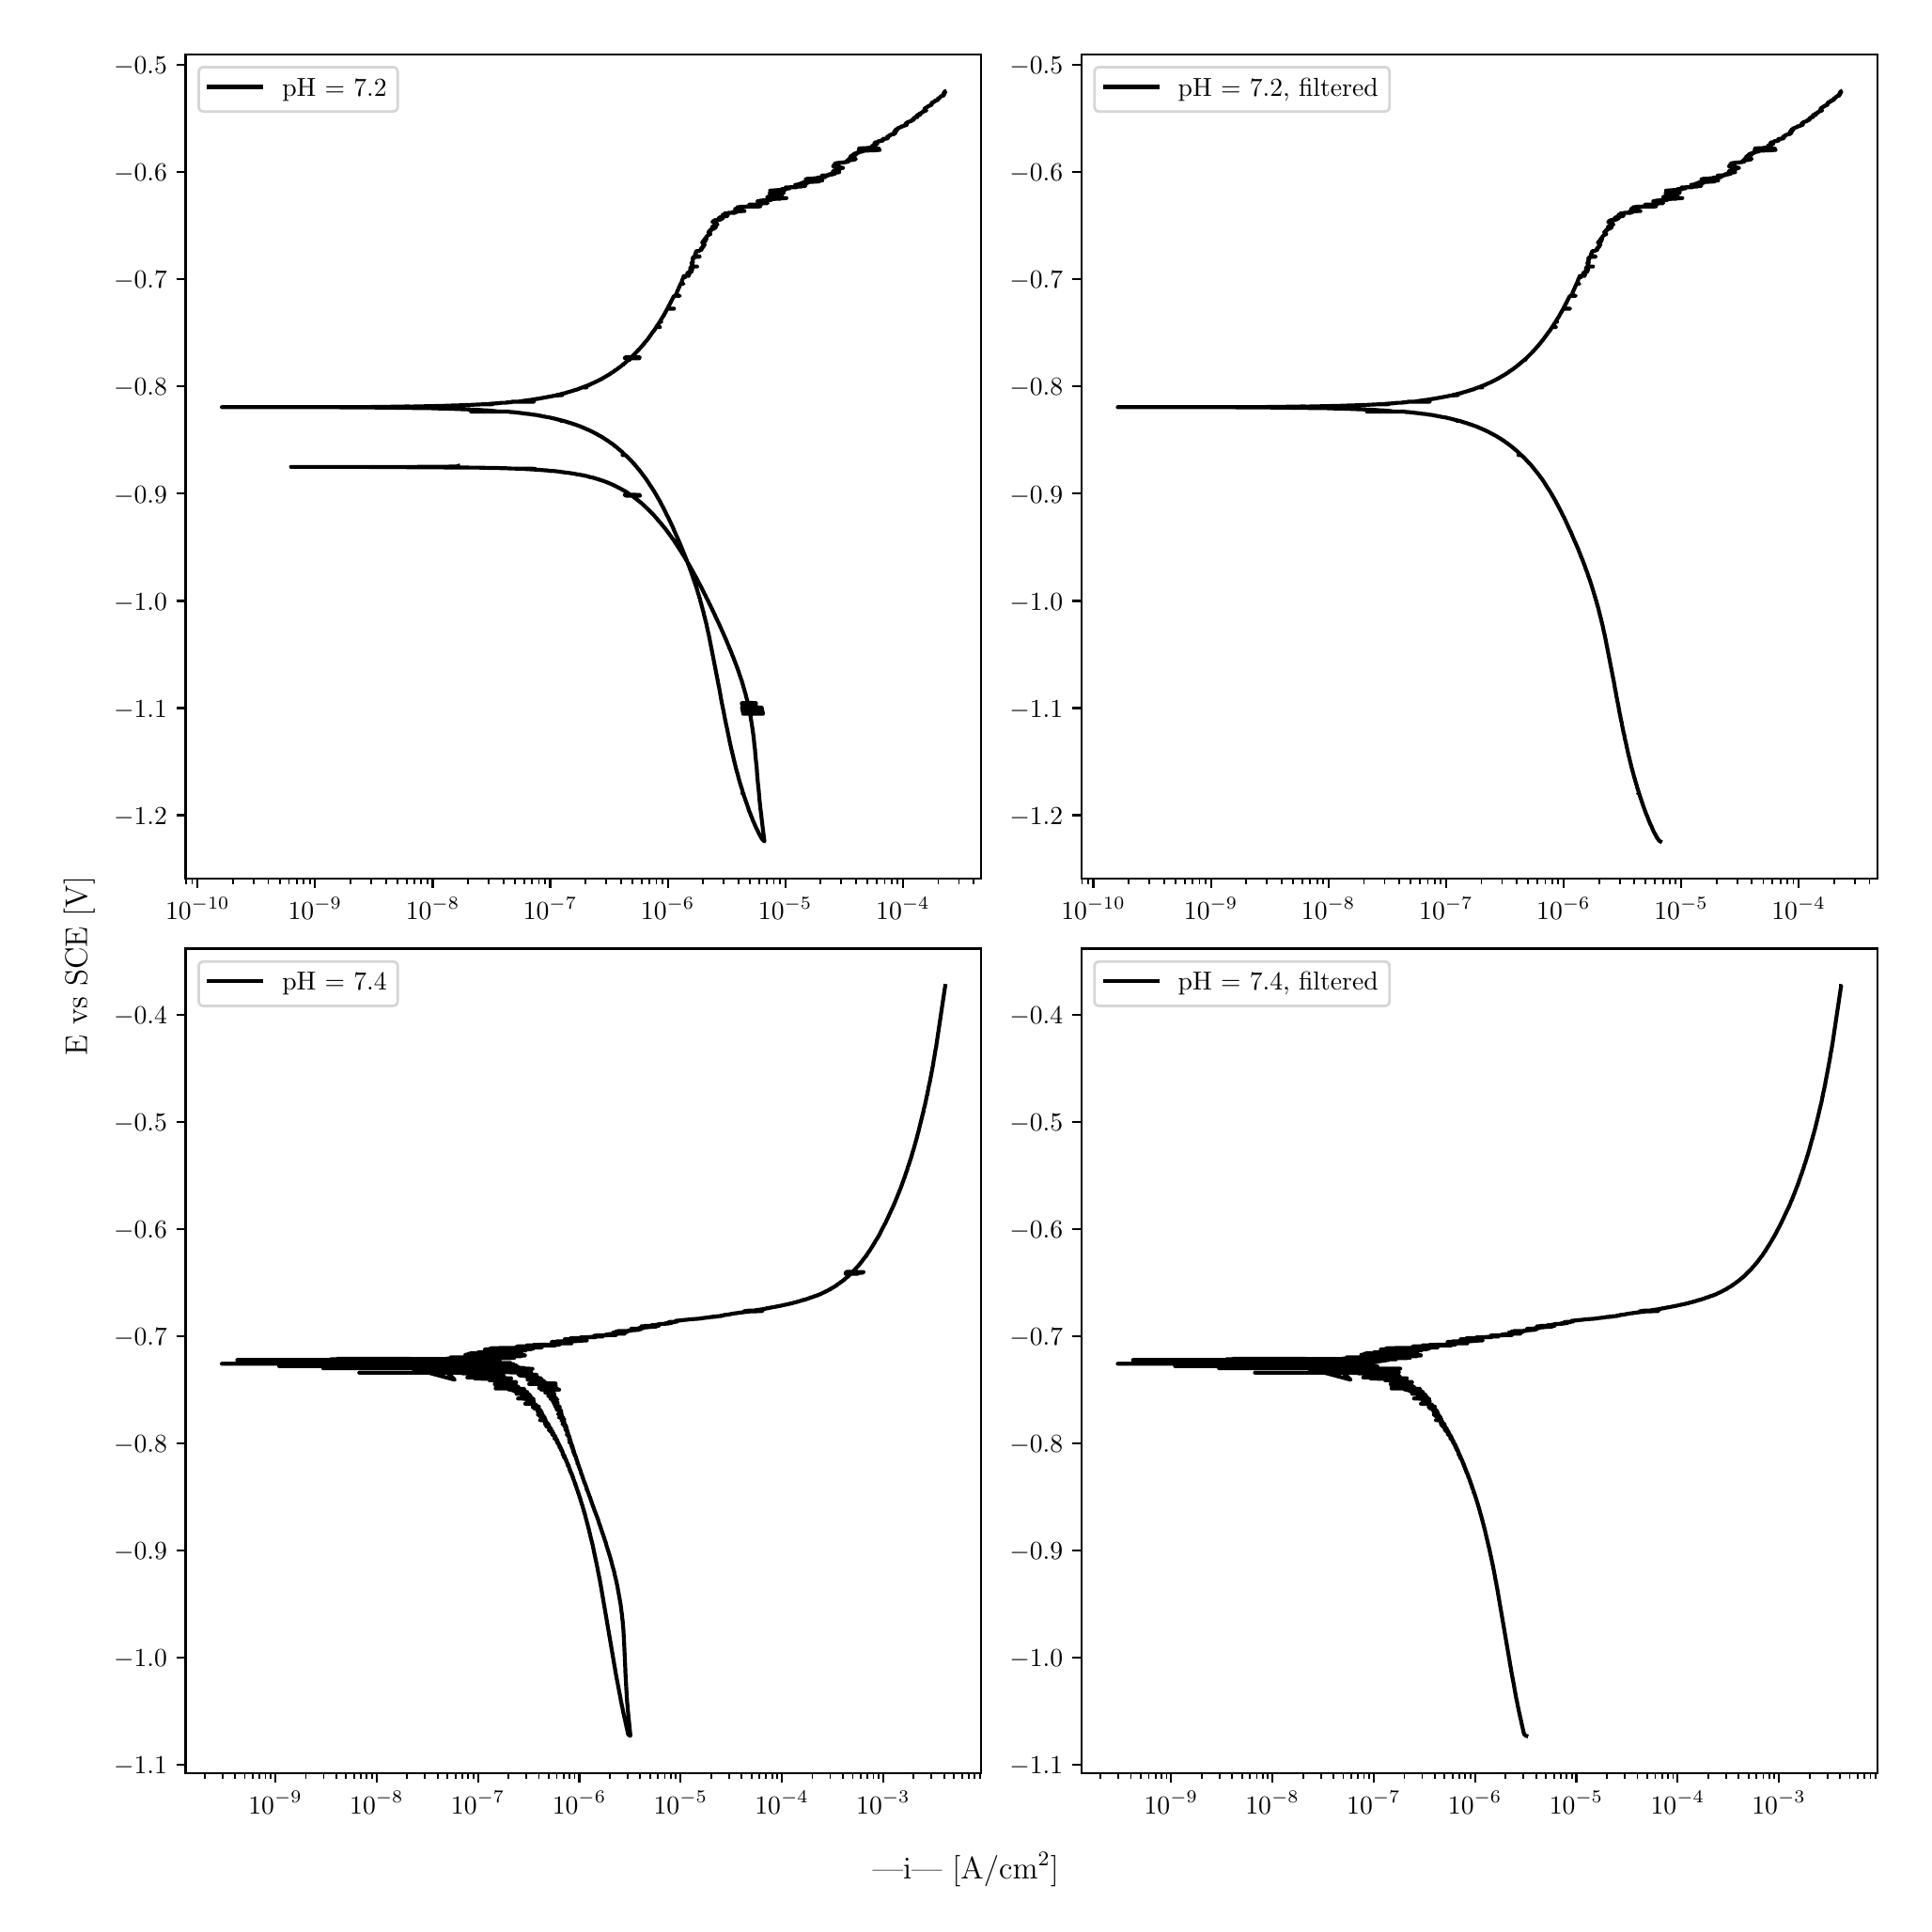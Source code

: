 \begingroup%
\makeatletter%
\begin{pgfpicture}%
\pgfpathrectangle{\pgfpointorigin}{\pgfqpoint{10.0in}{10.0in}}%
\pgfusepath{use as bounding box, clip}%
\begin{pgfscope}%
\pgfsetbuttcap%
\pgfsetmiterjoin%
\definecolor{currentfill}{rgb}{1.0,1.0,1.0}%
\pgfsetfillcolor{currentfill}%
\pgfsetlinewidth{0.0pt}%
\definecolor{currentstroke}{rgb}{1.0,1.0,1.0}%
\pgfsetstrokecolor{currentstroke}%
\pgfsetdash{}{0pt}%
\pgfpathmoveto{\pgfqpoint{0.0in}{0.0in}}%
\pgfpathlineto{\pgfqpoint{10.0in}{0.0in}}%
\pgfpathlineto{\pgfqpoint{10.0in}{10.0in}}%
\pgfpathlineto{\pgfqpoint{0.0in}{10.0in}}%
\pgfpathlineto{\pgfqpoint{0.0in}{0.0in}}%
\pgfpathclose%
\pgfusepath{fill}%
\end{pgfscope}%
\begin{pgfscope}%
\pgfsetbuttcap%
\pgfsetmiterjoin%
\definecolor{currentfill}{rgb}{1.0,1.0,1.0}%
\pgfsetfillcolor{currentfill}%
\pgfsetlinewidth{0.0pt}%
\definecolor{currentstroke}{rgb}{0.0,0.0,0.0}%
\pgfsetstrokecolor{currentstroke}%
\pgfsetstrokeopacity{0.0}%
\pgfsetdash{}{0pt}%
\pgfpathmoveto{\pgfqpoint{0.849in}{5.462in}}%
\pgfpathlineto{\pgfqpoint{5.083in}{5.462in}}%
\pgfpathlineto{\pgfqpoint{5.083in}{9.85in}}%
\pgfpathlineto{\pgfqpoint{0.849in}{9.85in}}%
\pgfpathlineto{\pgfqpoint{0.849in}{5.462in}}%
\pgfpathclose%
\pgfusepath{fill}%
\end{pgfscope}%
\begin{pgfscope}%
\pgfsetbuttcap%
\pgfsetroundjoin%
\definecolor{currentfill}{rgb}{0.0,0.0,0.0}%
\pgfsetfillcolor{currentfill}%
\pgfsetlinewidth{0.803pt}%
\definecolor{currentstroke}{rgb}{0.0,0.0,0.0}%
\pgfsetstrokecolor{currentstroke}%
\pgfsetdash{}{0pt}%
\pgfsys@defobject{currentmarker}{\pgfqpoint{0.0in}{-0.049in}}{\pgfqpoint{0.0in}{0.0in}}{%
\pgfpathmoveto{\pgfqpoint{0.0in}{0.0in}}%
\pgfpathlineto{\pgfqpoint{0.0in}{-0.049in}}%
\pgfusepath{stroke,fill}%
}%
\begin{pgfscope}%
\pgfsys@transformshift{0.913in}{5.462in}%
\pgfsys@useobject{currentmarker}{}%
\end{pgfscope}%
\end{pgfscope}%
\begin{pgfscope}%
\definecolor{textcolor}{rgb}{0.0,0.0,0.0}%
\pgfsetstrokecolor{textcolor}%
\pgfsetfillcolor{textcolor}%
\pgftext[x=0.913in,y=5.364in,,top]{\color{textcolor}\rmfamily\fontsize{10.0}{12.0}\selectfont \(\displaystyle {10^{-10}}\)}%
\end{pgfscope}%
\begin{pgfscope}%
\pgfsetbuttcap%
\pgfsetroundjoin%
\definecolor{currentfill}{rgb}{0.0,0.0,0.0}%
\pgfsetfillcolor{currentfill}%
\pgfsetlinewidth{0.803pt}%
\definecolor{currentstroke}{rgb}{0.0,0.0,0.0}%
\pgfsetstrokecolor{currentstroke}%
\pgfsetdash{}{0pt}%
\pgfsys@defobject{currentmarker}{\pgfqpoint{0.0in}{-0.049in}}{\pgfqpoint{0.0in}{0.0in}}{%
\pgfpathmoveto{\pgfqpoint{0.0in}{0.0in}}%
\pgfpathlineto{\pgfqpoint{0.0in}{-0.049in}}%
\pgfusepath{stroke,fill}%
}%
\begin{pgfscope}%
\pgfsys@transformshift{1.538in}{5.462in}%
\pgfsys@useobject{currentmarker}{}%
\end{pgfscope}%
\end{pgfscope}%
\begin{pgfscope}%
\definecolor{textcolor}{rgb}{0.0,0.0,0.0}%
\pgfsetstrokecolor{textcolor}%
\pgfsetfillcolor{textcolor}%
\pgftext[x=1.538in,y=5.364in,,top]{\color{textcolor}\rmfamily\fontsize{10.0}{12.0}\selectfont \(\displaystyle {10^{-9}}\)}%
\end{pgfscope}%
\begin{pgfscope}%
\pgfsetbuttcap%
\pgfsetroundjoin%
\definecolor{currentfill}{rgb}{0.0,0.0,0.0}%
\pgfsetfillcolor{currentfill}%
\pgfsetlinewidth{0.803pt}%
\definecolor{currentstroke}{rgb}{0.0,0.0,0.0}%
\pgfsetstrokecolor{currentstroke}%
\pgfsetdash{}{0pt}%
\pgfsys@defobject{currentmarker}{\pgfqpoint{0.0in}{-0.049in}}{\pgfqpoint{0.0in}{0.0in}}{%
\pgfpathmoveto{\pgfqpoint{0.0in}{0.0in}}%
\pgfpathlineto{\pgfqpoint{0.0in}{-0.049in}}%
\pgfusepath{stroke,fill}%
}%
\begin{pgfscope}%
\pgfsys@transformshift{2.164in}{5.462in}%
\pgfsys@useobject{currentmarker}{}%
\end{pgfscope}%
\end{pgfscope}%
\begin{pgfscope}%
\definecolor{textcolor}{rgb}{0.0,0.0,0.0}%
\pgfsetstrokecolor{textcolor}%
\pgfsetfillcolor{textcolor}%
\pgftext[x=2.164in,y=5.364in,,top]{\color{textcolor}\rmfamily\fontsize{10.0}{12.0}\selectfont \(\displaystyle {10^{-8}}\)}%
\end{pgfscope}%
\begin{pgfscope}%
\pgfsetbuttcap%
\pgfsetroundjoin%
\definecolor{currentfill}{rgb}{0.0,0.0,0.0}%
\pgfsetfillcolor{currentfill}%
\pgfsetlinewidth{0.803pt}%
\definecolor{currentstroke}{rgb}{0.0,0.0,0.0}%
\pgfsetstrokecolor{currentstroke}%
\pgfsetdash{}{0pt}%
\pgfsys@defobject{currentmarker}{\pgfqpoint{0.0in}{-0.049in}}{\pgfqpoint{0.0in}{0.0in}}{%
\pgfpathmoveto{\pgfqpoint{0.0in}{0.0in}}%
\pgfpathlineto{\pgfqpoint{0.0in}{-0.049in}}%
\pgfusepath{stroke,fill}%
}%
\begin{pgfscope}%
\pgfsys@transformshift{2.789in}{5.462in}%
\pgfsys@useobject{currentmarker}{}%
\end{pgfscope}%
\end{pgfscope}%
\begin{pgfscope}%
\definecolor{textcolor}{rgb}{0.0,0.0,0.0}%
\pgfsetstrokecolor{textcolor}%
\pgfsetfillcolor{textcolor}%
\pgftext[x=2.789in,y=5.364in,,top]{\color{textcolor}\rmfamily\fontsize{10.0}{12.0}\selectfont \(\displaystyle {10^{-7}}\)}%
\end{pgfscope}%
\begin{pgfscope}%
\pgfsetbuttcap%
\pgfsetroundjoin%
\definecolor{currentfill}{rgb}{0.0,0.0,0.0}%
\pgfsetfillcolor{currentfill}%
\pgfsetlinewidth{0.803pt}%
\definecolor{currentstroke}{rgb}{0.0,0.0,0.0}%
\pgfsetstrokecolor{currentstroke}%
\pgfsetdash{}{0pt}%
\pgfsys@defobject{currentmarker}{\pgfqpoint{0.0in}{-0.049in}}{\pgfqpoint{0.0in}{0.0in}}{%
\pgfpathmoveto{\pgfqpoint{0.0in}{0.0in}}%
\pgfpathlineto{\pgfqpoint{0.0in}{-0.049in}}%
\pgfusepath{stroke,fill}%
}%
\begin{pgfscope}%
\pgfsys@transformshift{3.415in}{5.462in}%
\pgfsys@useobject{currentmarker}{}%
\end{pgfscope}%
\end{pgfscope}%
\begin{pgfscope}%
\definecolor{textcolor}{rgb}{0.0,0.0,0.0}%
\pgfsetstrokecolor{textcolor}%
\pgfsetfillcolor{textcolor}%
\pgftext[x=3.415in,y=5.364in,,top]{\color{textcolor}\rmfamily\fontsize{10.0}{12.0}\selectfont \(\displaystyle {10^{-6}}\)}%
\end{pgfscope}%
\begin{pgfscope}%
\pgfsetbuttcap%
\pgfsetroundjoin%
\definecolor{currentfill}{rgb}{0.0,0.0,0.0}%
\pgfsetfillcolor{currentfill}%
\pgfsetlinewidth{0.803pt}%
\definecolor{currentstroke}{rgb}{0.0,0.0,0.0}%
\pgfsetstrokecolor{currentstroke}%
\pgfsetdash{}{0pt}%
\pgfsys@defobject{currentmarker}{\pgfqpoint{0.0in}{-0.049in}}{\pgfqpoint{0.0in}{0.0in}}{%
\pgfpathmoveto{\pgfqpoint{0.0in}{0.0in}}%
\pgfpathlineto{\pgfqpoint{0.0in}{-0.049in}}%
\pgfusepath{stroke,fill}%
}%
\begin{pgfscope}%
\pgfsys@transformshift{4.04in}{5.462in}%
\pgfsys@useobject{currentmarker}{}%
\end{pgfscope}%
\end{pgfscope}%
\begin{pgfscope}%
\definecolor{textcolor}{rgb}{0.0,0.0,0.0}%
\pgfsetstrokecolor{textcolor}%
\pgfsetfillcolor{textcolor}%
\pgftext[x=4.04in,y=5.364in,,top]{\color{textcolor}\rmfamily\fontsize{10.0}{12.0}\selectfont \(\displaystyle {10^{-5}}\)}%
\end{pgfscope}%
\begin{pgfscope}%
\pgfsetbuttcap%
\pgfsetroundjoin%
\definecolor{currentfill}{rgb}{0.0,0.0,0.0}%
\pgfsetfillcolor{currentfill}%
\pgfsetlinewidth{0.803pt}%
\definecolor{currentstroke}{rgb}{0.0,0.0,0.0}%
\pgfsetstrokecolor{currentstroke}%
\pgfsetdash{}{0pt}%
\pgfsys@defobject{currentmarker}{\pgfqpoint{0.0in}{-0.049in}}{\pgfqpoint{0.0in}{0.0in}}{%
\pgfpathmoveto{\pgfqpoint{0.0in}{0.0in}}%
\pgfpathlineto{\pgfqpoint{0.0in}{-0.049in}}%
\pgfusepath{stroke,fill}%
}%
\begin{pgfscope}%
\pgfsys@transformshift{4.666in}{5.462in}%
\pgfsys@useobject{currentmarker}{}%
\end{pgfscope}%
\end{pgfscope}%
\begin{pgfscope}%
\definecolor{textcolor}{rgb}{0.0,0.0,0.0}%
\pgfsetstrokecolor{textcolor}%
\pgfsetfillcolor{textcolor}%
\pgftext[x=4.666in,y=5.364in,,top]{\color{textcolor}\rmfamily\fontsize{10.0}{12.0}\selectfont \(\displaystyle {10^{-4}}\)}%
\end{pgfscope}%
\begin{pgfscope}%
\pgfsetbuttcap%
\pgfsetroundjoin%
\definecolor{currentfill}{rgb}{0.0,0.0,0.0}%
\pgfsetfillcolor{currentfill}%
\pgfsetlinewidth{0.602pt}%
\definecolor{currentstroke}{rgb}{0.0,0.0,0.0}%
\pgfsetstrokecolor{currentstroke}%
\pgfsetdash{}{0pt}%
\pgfsys@defobject{currentmarker}{\pgfqpoint{0.0in}{-0.028in}}{\pgfqpoint{0.0in}{0.0in}}{%
\pgfpathmoveto{\pgfqpoint{0.0in}{0.0in}}%
\pgfpathlineto{\pgfqpoint{0.0in}{-0.028in}}%
\pgfusepath{stroke,fill}%
}%
\begin{pgfscope}%
\pgfsys@transformshift{0.852in}{5.462in}%
\pgfsys@useobject{currentmarker}{}%
\end{pgfscope}%
\end{pgfscope}%
\begin{pgfscope}%
\pgfsetbuttcap%
\pgfsetroundjoin%
\definecolor{currentfill}{rgb}{0.0,0.0,0.0}%
\pgfsetfillcolor{currentfill}%
\pgfsetlinewidth{0.602pt}%
\definecolor{currentstroke}{rgb}{0.0,0.0,0.0}%
\pgfsetstrokecolor{currentstroke}%
\pgfsetdash{}{0pt}%
\pgfsys@defobject{currentmarker}{\pgfqpoint{0.0in}{-0.028in}}{\pgfqpoint{0.0in}{0.0in}}{%
\pgfpathmoveto{\pgfqpoint{0.0in}{0.0in}}%
\pgfpathlineto{\pgfqpoint{0.0in}{-0.028in}}%
\pgfusepath{stroke,fill}%
}%
\begin{pgfscope}%
\pgfsys@transformshift{0.884in}{5.462in}%
\pgfsys@useobject{currentmarker}{}%
\end{pgfscope}%
\end{pgfscope}%
\begin{pgfscope}%
\pgfsetbuttcap%
\pgfsetroundjoin%
\definecolor{currentfill}{rgb}{0.0,0.0,0.0}%
\pgfsetfillcolor{currentfill}%
\pgfsetlinewidth{0.602pt}%
\definecolor{currentstroke}{rgb}{0.0,0.0,0.0}%
\pgfsetstrokecolor{currentstroke}%
\pgfsetdash{}{0pt}%
\pgfsys@defobject{currentmarker}{\pgfqpoint{0.0in}{-0.028in}}{\pgfqpoint{0.0in}{0.0in}}{%
\pgfpathmoveto{\pgfqpoint{0.0in}{0.0in}}%
\pgfpathlineto{\pgfqpoint{0.0in}{-0.028in}}%
\pgfusepath{stroke,fill}%
}%
\begin{pgfscope}%
\pgfsys@transformshift{1.101in}{5.462in}%
\pgfsys@useobject{currentmarker}{}%
\end{pgfscope}%
\end{pgfscope}%
\begin{pgfscope}%
\pgfsetbuttcap%
\pgfsetroundjoin%
\definecolor{currentfill}{rgb}{0.0,0.0,0.0}%
\pgfsetfillcolor{currentfill}%
\pgfsetlinewidth{0.602pt}%
\definecolor{currentstroke}{rgb}{0.0,0.0,0.0}%
\pgfsetstrokecolor{currentstroke}%
\pgfsetdash{}{0pt}%
\pgfsys@defobject{currentmarker}{\pgfqpoint{0.0in}{-0.028in}}{\pgfqpoint{0.0in}{0.0in}}{%
\pgfpathmoveto{\pgfqpoint{0.0in}{0.0in}}%
\pgfpathlineto{\pgfqpoint{0.0in}{-0.028in}}%
\pgfusepath{stroke,fill}%
}%
\begin{pgfscope}%
\pgfsys@transformshift{1.211in}{5.462in}%
\pgfsys@useobject{currentmarker}{}%
\end{pgfscope}%
\end{pgfscope}%
\begin{pgfscope}%
\pgfsetbuttcap%
\pgfsetroundjoin%
\definecolor{currentfill}{rgb}{0.0,0.0,0.0}%
\pgfsetfillcolor{currentfill}%
\pgfsetlinewidth{0.602pt}%
\definecolor{currentstroke}{rgb}{0.0,0.0,0.0}%
\pgfsetstrokecolor{currentstroke}%
\pgfsetdash{}{0pt}%
\pgfsys@defobject{currentmarker}{\pgfqpoint{0.0in}{-0.028in}}{\pgfqpoint{0.0in}{0.0in}}{%
\pgfpathmoveto{\pgfqpoint{0.0in}{0.0in}}%
\pgfpathlineto{\pgfqpoint{0.0in}{-0.028in}}%
\pgfusepath{stroke,fill}%
}%
\begin{pgfscope}%
\pgfsys@transformshift{1.289in}{5.462in}%
\pgfsys@useobject{currentmarker}{}%
\end{pgfscope}%
\end{pgfscope}%
\begin{pgfscope}%
\pgfsetbuttcap%
\pgfsetroundjoin%
\definecolor{currentfill}{rgb}{0.0,0.0,0.0}%
\pgfsetfillcolor{currentfill}%
\pgfsetlinewidth{0.602pt}%
\definecolor{currentstroke}{rgb}{0.0,0.0,0.0}%
\pgfsetstrokecolor{currentstroke}%
\pgfsetdash{}{0pt}%
\pgfsys@defobject{currentmarker}{\pgfqpoint{0.0in}{-0.028in}}{\pgfqpoint{0.0in}{0.0in}}{%
\pgfpathmoveto{\pgfqpoint{0.0in}{0.0in}}%
\pgfpathlineto{\pgfqpoint{0.0in}{-0.028in}}%
\pgfusepath{stroke,fill}%
}%
\begin{pgfscope}%
\pgfsys@transformshift{1.35in}{5.462in}%
\pgfsys@useobject{currentmarker}{}%
\end{pgfscope}%
\end{pgfscope}%
\begin{pgfscope}%
\pgfsetbuttcap%
\pgfsetroundjoin%
\definecolor{currentfill}{rgb}{0.0,0.0,0.0}%
\pgfsetfillcolor{currentfill}%
\pgfsetlinewidth{0.602pt}%
\definecolor{currentstroke}{rgb}{0.0,0.0,0.0}%
\pgfsetstrokecolor{currentstroke}%
\pgfsetdash{}{0pt}%
\pgfsys@defobject{currentmarker}{\pgfqpoint{0.0in}{-0.028in}}{\pgfqpoint{0.0in}{0.0in}}{%
\pgfpathmoveto{\pgfqpoint{0.0in}{0.0in}}%
\pgfpathlineto{\pgfqpoint{0.0in}{-0.028in}}%
\pgfusepath{stroke,fill}%
}%
\begin{pgfscope}%
\pgfsys@transformshift{1.399in}{5.462in}%
\pgfsys@useobject{currentmarker}{}%
\end{pgfscope}%
\end{pgfscope}%
\begin{pgfscope}%
\pgfsetbuttcap%
\pgfsetroundjoin%
\definecolor{currentfill}{rgb}{0.0,0.0,0.0}%
\pgfsetfillcolor{currentfill}%
\pgfsetlinewidth{0.602pt}%
\definecolor{currentstroke}{rgb}{0.0,0.0,0.0}%
\pgfsetstrokecolor{currentstroke}%
\pgfsetdash{}{0pt}%
\pgfsys@defobject{currentmarker}{\pgfqpoint{0.0in}{-0.028in}}{\pgfqpoint{0.0in}{0.0in}}{%
\pgfpathmoveto{\pgfqpoint{0.0in}{0.0in}}%
\pgfpathlineto{\pgfqpoint{0.0in}{-0.028in}}%
\pgfusepath{stroke,fill}%
}%
\begin{pgfscope}%
\pgfsys@transformshift{1.441in}{5.462in}%
\pgfsys@useobject{currentmarker}{}%
\end{pgfscope}%
\end{pgfscope}%
\begin{pgfscope}%
\pgfsetbuttcap%
\pgfsetroundjoin%
\definecolor{currentfill}{rgb}{0.0,0.0,0.0}%
\pgfsetfillcolor{currentfill}%
\pgfsetlinewidth{0.602pt}%
\definecolor{currentstroke}{rgb}{0.0,0.0,0.0}%
\pgfsetstrokecolor{currentstroke}%
\pgfsetdash{}{0pt}%
\pgfsys@defobject{currentmarker}{\pgfqpoint{0.0in}{-0.028in}}{\pgfqpoint{0.0in}{0.0in}}{%
\pgfpathmoveto{\pgfqpoint{0.0in}{0.0in}}%
\pgfpathlineto{\pgfqpoint{0.0in}{-0.028in}}%
\pgfusepath{stroke,fill}%
}%
\begin{pgfscope}%
\pgfsys@transformshift{1.478in}{5.462in}%
\pgfsys@useobject{currentmarker}{}%
\end{pgfscope}%
\end{pgfscope}%
\begin{pgfscope}%
\pgfsetbuttcap%
\pgfsetroundjoin%
\definecolor{currentfill}{rgb}{0.0,0.0,0.0}%
\pgfsetfillcolor{currentfill}%
\pgfsetlinewidth{0.602pt}%
\definecolor{currentstroke}{rgb}{0.0,0.0,0.0}%
\pgfsetstrokecolor{currentstroke}%
\pgfsetdash{}{0pt}%
\pgfsys@defobject{currentmarker}{\pgfqpoint{0.0in}{-0.028in}}{\pgfqpoint{0.0in}{0.0in}}{%
\pgfpathmoveto{\pgfqpoint{0.0in}{0.0in}}%
\pgfpathlineto{\pgfqpoint{0.0in}{-0.028in}}%
\pgfusepath{stroke,fill}%
}%
\begin{pgfscope}%
\pgfsys@transformshift{1.51in}{5.462in}%
\pgfsys@useobject{currentmarker}{}%
\end{pgfscope}%
\end{pgfscope}%
\begin{pgfscope}%
\pgfsetbuttcap%
\pgfsetroundjoin%
\definecolor{currentfill}{rgb}{0.0,0.0,0.0}%
\pgfsetfillcolor{currentfill}%
\pgfsetlinewidth{0.602pt}%
\definecolor{currentstroke}{rgb}{0.0,0.0,0.0}%
\pgfsetstrokecolor{currentstroke}%
\pgfsetdash{}{0pt}%
\pgfsys@defobject{currentmarker}{\pgfqpoint{0.0in}{-0.028in}}{\pgfqpoint{0.0in}{0.0in}}{%
\pgfpathmoveto{\pgfqpoint{0.0in}{0.0in}}%
\pgfpathlineto{\pgfqpoint{0.0in}{-0.028in}}%
\pgfusepath{stroke,fill}%
}%
\begin{pgfscope}%
\pgfsys@transformshift{1.727in}{5.462in}%
\pgfsys@useobject{currentmarker}{}%
\end{pgfscope}%
\end{pgfscope}%
\begin{pgfscope}%
\pgfsetbuttcap%
\pgfsetroundjoin%
\definecolor{currentfill}{rgb}{0.0,0.0,0.0}%
\pgfsetfillcolor{currentfill}%
\pgfsetlinewidth{0.602pt}%
\definecolor{currentstroke}{rgb}{0.0,0.0,0.0}%
\pgfsetstrokecolor{currentstroke}%
\pgfsetdash{}{0pt}%
\pgfsys@defobject{currentmarker}{\pgfqpoint{0.0in}{-0.028in}}{\pgfqpoint{0.0in}{0.0in}}{%
\pgfpathmoveto{\pgfqpoint{0.0in}{0.0in}}%
\pgfpathlineto{\pgfqpoint{0.0in}{-0.028in}}%
\pgfusepath{stroke,fill}%
}%
\begin{pgfscope}%
\pgfsys@transformshift{1.837in}{5.462in}%
\pgfsys@useobject{currentmarker}{}%
\end{pgfscope}%
\end{pgfscope}%
\begin{pgfscope}%
\pgfsetbuttcap%
\pgfsetroundjoin%
\definecolor{currentfill}{rgb}{0.0,0.0,0.0}%
\pgfsetfillcolor{currentfill}%
\pgfsetlinewidth{0.602pt}%
\definecolor{currentstroke}{rgb}{0.0,0.0,0.0}%
\pgfsetstrokecolor{currentstroke}%
\pgfsetdash{}{0pt}%
\pgfsys@defobject{currentmarker}{\pgfqpoint{0.0in}{-0.028in}}{\pgfqpoint{0.0in}{0.0in}}{%
\pgfpathmoveto{\pgfqpoint{0.0in}{0.0in}}%
\pgfpathlineto{\pgfqpoint{0.0in}{-0.028in}}%
\pgfusepath{stroke,fill}%
}%
\begin{pgfscope}%
\pgfsys@transformshift{1.915in}{5.462in}%
\pgfsys@useobject{currentmarker}{}%
\end{pgfscope}%
\end{pgfscope}%
\begin{pgfscope}%
\pgfsetbuttcap%
\pgfsetroundjoin%
\definecolor{currentfill}{rgb}{0.0,0.0,0.0}%
\pgfsetfillcolor{currentfill}%
\pgfsetlinewidth{0.602pt}%
\definecolor{currentstroke}{rgb}{0.0,0.0,0.0}%
\pgfsetstrokecolor{currentstroke}%
\pgfsetdash{}{0pt}%
\pgfsys@defobject{currentmarker}{\pgfqpoint{0.0in}{-0.028in}}{\pgfqpoint{0.0in}{0.0in}}{%
\pgfpathmoveto{\pgfqpoint{0.0in}{0.0in}}%
\pgfpathlineto{\pgfqpoint{0.0in}{-0.028in}}%
\pgfusepath{stroke,fill}%
}%
\begin{pgfscope}%
\pgfsys@transformshift{1.975in}{5.462in}%
\pgfsys@useobject{currentmarker}{}%
\end{pgfscope}%
\end{pgfscope}%
\begin{pgfscope}%
\pgfsetbuttcap%
\pgfsetroundjoin%
\definecolor{currentfill}{rgb}{0.0,0.0,0.0}%
\pgfsetfillcolor{currentfill}%
\pgfsetlinewidth{0.602pt}%
\definecolor{currentstroke}{rgb}{0.0,0.0,0.0}%
\pgfsetstrokecolor{currentstroke}%
\pgfsetdash{}{0pt}%
\pgfsys@defobject{currentmarker}{\pgfqpoint{0.0in}{-0.028in}}{\pgfqpoint{0.0in}{0.0in}}{%
\pgfpathmoveto{\pgfqpoint{0.0in}{0.0in}}%
\pgfpathlineto{\pgfqpoint{0.0in}{-0.028in}}%
\pgfusepath{stroke,fill}%
}%
\begin{pgfscope}%
\pgfsys@transformshift{2.025in}{5.462in}%
\pgfsys@useobject{currentmarker}{}%
\end{pgfscope}%
\end{pgfscope}%
\begin{pgfscope}%
\pgfsetbuttcap%
\pgfsetroundjoin%
\definecolor{currentfill}{rgb}{0.0,0.0,0.0}%
\pgfsetfillcolor{currentfill}%
\pgfsetlinewidth{0.602pt}%
\definecolor{currentstroke}{rgb}{0.0,0.0,0.0}%
\pgfsetstrokecolor{currentstroke}%
\pgfsetdash{}{0pt}%
\pgfsys@defobject{currentmarker}{\pgfqpoint{0.0in}{-0.028in}}{\pgfqpoint{0.0in}{0.0in}}{%
\pgfpathmoveto{\pgfqpoint{0.0in}{0.0in}}%
\pgfpathlineto{\pgfqpoint{0.0in}{-0.028in}}%
\pgfusepath{stroke,fill}%
}%
\begin{pgfscope}%
\pgfsys@transformshift{2.067in}{5.462in}%
\pgfsys@useobject{currentmarker}{}%
\end{pgfscope}%
\end{pgfscope}%
\begin{pgfscope}%
\pgfsetbuttcap%
\pgfsetroundjoin%
\definecolor{currentfill}{rgb}{0.0,0.0,0.0}%
\pgfsetfillcolor{currentfill}%
\pgfsetlinewidth{0.602pt}%
\definecolor{currentstroke}{rgb}{0.0,0.0,0.0}%
\pgfsetstrokecolor{currentstroke}%
\pgfsetdash{}{0pt}%
\pgfsys@defobject{currentmarker}{\pgfqpoint{0.0in}{-0.028in}}{\pgfqpoint{0.0in}{0.0in}}{%
\pgfpathmoveto{\pgfqpoint{0.0in}{0.0in}}%
\pgfpathlineto{\pgfqpoint{0.0in}{-0.028in}}%
\pgfusepath{stroke,fill}%
}%
\begin{pgfscope}%
\pgfsys@transformshift{2.103in}{5.462in}%
\pgfsys@useobject{currentmarker}{}%
\end{pgfscope}%
\end{pgfscope}%
\begin{pgfscope}%
\pgfsetbuttcap%
\pgfsetroundjoin%
\definecolor{currentfill}{rgb}{0.0,0.0,0.0}%
\pgfsetfillcolor{currentfill}%
\pgfsetlinewidth{0.602pt}%
\definecolor{currentstroke}{rgb}{0.0,0.0,0.0}%
\pgfsetstrokecolor{currentstroke}%
\pgfsetdash{}{0pt}%
\pgfsys@defobject{currentmarker}{\pgfqpoint{0.0in}{-0.028in}}{\pgfqpoint{0.0in}{0.0in}}{%
\pgfpathmoveto{\pgfqpoint{0.0in}{0.0in}}%
\pgfpathlineto{\pgfqpoint{0.0in}{-0.028in}}%
\pgfusepath{stroke,fill}%
}%
\begin{pgfscope}%
\pgfsys@transformshift{2.135in}{5.462in}%
\pgfsys@useobject{currentmarker}{}%
\end{pgfscope}%
\end{pgfscope}%
\begin{pgfscope}%
\pgfsetbuttcap%
\pgfsetroundjoin%
\definecolor{currentfill}{rgb}{0.0,0.0,0.0}%
\pgfsetfillcolor{currentfill}%
\pgfsetlinewidth{0.602pt}%
\definecolor{currentstroke}{rgb}{0.0,0.0,0.0}%
\pgfsetstrokecolor{currentstroke}%
\pgfsetdash{}{0pt}%
\pgfsys@defobject{currentmarker}{\pgfqpoint{0.0in}{-0.028in}}{\pgfqpoint{0.0in}{0.0in}}{%
\pgfpathmoveto{\pgfqpoint{0.0in}{0.0in}}%
\pgfpathlineto{\pgfqpoint{0.0in}{-0.028in}}%
\pgfusepath{stroke,fill}%
}%
\begin{pgfscope}%
\pgfsys@transformshift{2.352in}{5.462in}%
\pgfsys@useobject{currentmarker}{}%
\end{pgfscope}%
\end{pgfscope}%
\begin{pgfscope}%
\pgfsetbuttcap%
\pgfsetroundjoin%
\definecolor{currentfill}{rgb}{0.0,0.0,0.0}%
\pgfsetfillcolor{currentfill}%
\pgfsetlinewidth{0.602pt}%
\definecolor{currentstroke}{rgb}{0.0,0.0,0.0}%
\pgfsetstrokecolor{currentstroke}%
\pgfsetdash{}{0pt}%
\pgfsys@defobject{currentmarker}{\pgfqpoint{0.0in}{-0.028in}}{\pgfqpoint{0.0in}{0.0in}}{%
\pgfpathmoveto{\pgfqpoint{0.0in}{0.0in}}%
\pgfpathlineto{\pgfqpoint{0.0in}{-0.028in}}%
\pgfusepath{stroke,fill}%
}%
\begin{pgfscope}%
\pgfsys@transformshift{2.462in}{5.462in}%
\pgfsys@useobject{currentmarker}{}%
\end{pgfscope}%
\end{pgfscope}%
\begin{pgfscope}%
\pgfsetbuttcap%
\pgfsetroundjoin%
\definecolor{currentfill}{rgb}{0.0,0.0,0.0}%
\pgfsetfillcolor{currentfill}%
\pgfsetlinewidth{0.602pt}%
\definecolor{currentstroke}{rgb}{0.0,0.0,0.0}%
\pgfsetstrokecolor{currentstroke}%
\pgfsetdash{}{0pt}%
\pgfsys@defobject{currentmarker}{\pgfqpoint{0.0in}{-0.028in}}{\pgfqpoint{0.0in}{0.0in}}{%
\pgfpathmoveto{\pgfqpoint{0.0in}{0.0in}}%
\pgfpathlineto{\pgfqpoint{0.0in}{-0.028in}}%
\pgfusepath{stroke,fill}%
}%
\begin{pgfscope}%
\pgfsys@transformshift{2.54in}{5.462in}%
\pgfsys@useobject{currentmarker}{}%
\end{pgfscope}%
\end{pgfscope}%
\begin{pgfscope}%
\pgfsetbuttcap%
\pgfsetroundjoin%
\definecolor{currentfill}{rgb}{0.0,0.0,0.0}%
\pgfsetfillcolor{currentfill}%
\pgfsetlinewidth{0.602pt}%
\definecolor{currentstroke}{rgb}{0.0,0.0,0.0}%
\pgfsetstrokecolor{currentstroke}%
\pgfsetdash{}{0pt}%
\pgfsys@defobject{currentmarker}{\pgfqpoint{0.0in}{-0.028in}}{\pgfqpoint{0.0in}{0.0in}}{%
\pgfpathmoveto{\pgfqpoint{0.0in}{0.0in}}%
\pgfpathlineto{\pgfqpoint{0.0in}{-0.028in}}%
\pgfusepath{stroke,fill}%
}%
\begin{pgfscope}%
\pgfsys@transformshift{2.601in}{5.462in}%
\pgfsys@useobject{currentmarker}{}%
\end{pgfscope}%
\end{pgfscope}%
\begin{pgfscope}%
\pgfsetbuttcap%
\pgfsetroundjoin%
\definecolor{currentfill}{rgb}{0.0,0.0,0.0}%
\pgfsetfillcolor{currentfill}%
\pgfsetlinewidth{0.602pt}%
\definecolor{currentstroke}{rgb}{0.0,0.0,0.0}%
\pgfsetstrokecolor{currentstroke}%
\pgfsetdash{}{0pt}%
\pgfsys@defobject{currentmarker}{\pgfqpoint{0.0in}{-0.028in}}{\pgfqpoint{0.0in}{0.0in}}{%
\pgfpathmoveto{\pgfqpoint{0.0in}{0.0in}}%
\pgfpathlineto{\pgfqpoint{0.0in}{-0.028in}}%
\pgfusepath{stroke,fill}%
}%
\begin{pgfscope}%
\pgfsys@transformshift{2.65in}{5.462in}%
\pgfsys@useobject{currentmarker}{}%
\end{pgfscope}%
\end{pgfscope}%
\begin{pgfscope}%
\pgfsetbuttcap%
\pgfsetroundjoin%
\definecolor{currentfill}{rgb}{0.0,0.0,0.0}%
\pgfsetfillcolor{currentfill}%
\pgfsetlinewidth{0.602pt}%
\definecolor{currentstroke}{rgb}{0.0,0.0,0.0}%
\pgfsetstrokecolor{currentstroke}%
\pgfsetdash{}{0pt}%
\pgfsys@defobject{currentmarker}{\pgfqpoint{0.0in}{-0.028in}}{\pgfqpoint{0.0in}{0.0in}}{%
\pgfpathmoveto{\pgfqpoint{0.0in}{0.0in}}%
\pgfpathlineto{\pgfqpoint{0.0in}{-0.028in}}%
\pgfusepath{stroke,fill}%
}%
\begin{pgfscope}%
\pgfsys@transformshift{2.692in}{5.462in}%
\pgfsys@useobject{currentmarker}{}%
\end{pgfscope}%
\end{pgfscope}%
\begin{pgfscope}%
\pgfsetbuttcap%
\pgfsetroundjoin%
\definecolor{currentfill}{rgb}{0.0,0.0,0.0}%
\pgfsetfillcolor{currentfill}%
\pgfsetlinewidth{0.602pt}%
\definecolor{currentstroke}{rgb}{0.0,0.0,0.0}%
\pgfsetstrokecolor{currentstroke}%
\pgfsetdash{}{0pt}%
\pgfsys@defobject{currentmarker}{\pgfqpoint{0.0in}{-0.028in}}{\pgfqpoint{0.0in}{0.0in}}{%
\pgfpathmoveto{\pgfqpoint{0.0in}{0.0in}}%
\pgfpathlineto{\pgfqpoint{0.0in}{-0.028in}}%
\pgfusepath{stroke,fill}%
}%
\begin{pgfscope}%
\pgfsys@transformshift{2.729in}{5.462in}%
\pgfsys@useobject{currentmarker}{}%
\end{pgfscope}%
\end{pgfscope}%
\begin{pgfscope}%
\pgfsetbuttcap%
\pgfsetroundjoin%
\definecolor{currentfill}{rgb}{0.0,0.0,0.0}%
\pgfsetfillcolor{currentfill}%
\pgfsetlinewidth{0.602pt}%
\definecolor{currentstroke}{rgb}{0.0,0.0,0.0}%
\pgfsetstrokecolor{currentstroke}%
\pgfsetdash{}{0pt}%
\pgfsys@defobject{currentmarker}{\pgfqpoint{0.0in}{-0.028in}}{\pgfqpoint{0.0in}{0.0in}}{%
\pgfpathmoveto{\pgfqpoint{0.0in}{0.0in}}%
\pgfpathlineto{\pgfqpoint{0.0in}{-0.028in}}%
\pgfusepath{stroke,fill}%
}%
\begin{pgfscope}%
\pgfsys@transformshift{2.761in}{5.462in}%
\pgfsys@useobject{currentmarker}{}%
\end{pgfscope}%
\end{pgfscope}%
\begin{pgfscope}%
\pgfsetbuttcap%
\pgfsetroundjoin%
\definecolor{currentfill}{rgb}{0.0,0.0,0.0}%
\pgfsetfillcolor{currentfill}%
\pgfsetlinewidth{0.602pt}%
\definecolor{currentstroke}{rgb}{0.0,0.0,0.0}%
\pgfsetstrokecolor{currentstroke}%
\pgfsetdash{}{0pt}%
\pgfsys@defobject{currentmarker}{\pgfqpoint{0.0in}{-0.028in}}{\pgfqpoint{0.0in}{0.0in}}{%
\pgfpathmoveto{\pgfqpoint{0.0in}{0.0in}}%
\pgfpathlineto{\pgfqpoint{0.0in}{-0.028in}}%
\pgfusepath{stroke,fill}%
}%
\begin{pgfscope}%
\pgfsys@transformshift{2.977in}{5.462in}%
\pgfsys@useobject{currentmarker}{}%
\end{pgfscope}%
\end{pgfscope}%
\begin{pgfscope}%
\pgfsetbuttcap%
\pgfsetroundjoin%
\definecolor{currentfill}{rgb}{0.0,0.0,0.0}%
\pgfsetfillcolor{currentfill}%
\pgfsetlinewidth{0.602pt}%
\definecolor{currentstroke}{rgb}{0.0,0.0,0.0}%
\pgfsetstrokecolor{currentstroke}%
\pgfsetdash{}{0pt}%
\pgfsys@defobject{currentmarker}{\pgfqpoint{0.0in}{-0.028in}}{\pgfqpoint{0.0in}{0.0in}}{%
\pgfpathmoveto{\pgfqpoint{0.0in}{0.0in}}%
\pgfpathlineto{\pgfqpoint{0.0in}{-0.028in}}%
\pgfusepath{stroke,fill}%
}%
\begin{pgfscope}%
\pgfsys@transformshift{3.088in}{5.462in}%
\pgfsys@useobject{currentmarker}{}%
\end{pgfscope}%
\end{pgfscope}%
\begin{pgfscope}%
\pgfsetbuttcap%
\pgfsetroundjoin%
\definecolor{currentfill}{rgb}{0.0,0.0,0.0}%
\pgfsetfillcolor{currentfill}%
\pgfsetlinewidth{0.602pt}%
\definecolor{currentstroke}{rgb}{0.0,0.0,0.0}%
\pgfsetstrokecolor{currentstroke}%
\pgfsetdash{}{0pt}%
\pgfsys@defobject{currentmarker}{\pgfqpoint{0.0in}{-0.028in}}{\pgfqpoint{0.0in}{0.0in}}{%
\pgfpathmoveto{\pgfqpoint{0.0in}{0.0in}}%
\pgfpathlineto{\pgfqpoint{0.0in}{-0.028in}}%
\pgfusepath{stroke,fill}%
}%
\begin{pgfscope}%
\pgfsys@transformshift{3.166in}{5.462in}%
\pgfsys@useobject{currentmarker}{}%
\end{pgfscope}%
\end{pgfscope}%
\begin{pgfscope}%
\pgfsetbuttcap%
\pgfsetroundjoin%
\definecolor{currentfill}{rgb}{0.0,0.0,0.0}%
\pgfsetfillcolor{currentfill}%
\pgfsetlinewidth{0.602pt}%
\definecolor{currentstroke}{rgb}{0.0,0.0,0.0}%
\pgfsetstrokecolor{currentstroke}%
\pgfsetdash{}{0pt}%
\pgfsys@defobject{currentmarker}{\pgfqpoint{0.0in}{-0.028in}}{\pgfqpoint{0.0in}{0.0in}}{%
\pgfpathmoveto{\pgfqpoint{0.0in}{0.0in}}%
\pgfpathlineto{\pgfqpoint{0.0in}{-0.028in}}%
\pgfusepath{stroke,fill}%
}%
\begin{pgfscope}%
\pgfsys@transformshift{3.226in}{5.462in}%
\pgfsys@useobject{currentmarker}{}%
\end{pgfscope}%
\end{pgfscope}%
\begin{pgfscope}%
\pgfsetbuttcap%
\pgfsetroundjoin%
\definecolor{currentfill}{rgb}{0.0,0.0,0.0}%
\pgfsetfillcolor{currentfill}%
\pgfsetlinewidth{0.602pt}%
\definecolor{currentstroke}{rgb}{0.0,0.0,0.0}%
\pgfsetstrokecolor{currentstroke}%
\pgfsetdash{}{0pt}%
\pgfsys@defobject{currentmarker}{\pgfqpoint{0.0in}{-0.028in}}{\pgfqpoint{0.0in}{0.0in}}{%
\pgfpathmoveto{\pgfqpoint{0.0in}{0.0in}}%
\pgfpathlineto{\pgfqpoint{0.0in}{-0.028in}}%
\pgfusepath{stroke,fill}%
}%
\begin{pgfscope}%
\pgfsys@transformshift{3.276in}{5.462in}%
\pgfsys@useobject{currentmarker}{}%
\end{pgfscope}%
\end{pgfscope}%
\begin{pgfscope}%
\pgfsetbuttcap%
\pgfsetroundjoin%
\definecolor{currentfill}{rgb}{0.0,0.0,0.0}%
\pgfsetfillcolor{currentfill}%
\pgfsetlinewidth{0.602pt}%
\definecolor{currentstroke}{rgb}{0.0,0.0,0.0}%
\pgfsetstrokecolor{currentstroke}%
\pgfsetdash{}{0pt}%
\pgfsys@defobject{currentmarker}{\pgfqpoint{0.0in}{-0.028in}}{\pgfqpoint{0.0in}{0.0in}}{%
\pgfpathmoveto{\pgfqpoint{0.0in}{0.0in}}%
\pgfpathlineto{\pgfqpoint{0.0in}{-0.028in}}%
\pgfusepath{stroke,fill}%
}%
\begin{pgfscope}%
\pgfsys@transformshift{3.318in}{5.462in}%
\pgfsys@useobject{currentmarker}{}%
\end{pgfscope}%
\end{pgfscope}%
\begin{pgfscope}%
\pgfsetbuttcap%
\pgfsetroundjoin%
\definecolor{currentfill}{rgb}{0.0,0.0,0.0}%
\pgfsetfillcolor{currentfill}%
\pgfsetlinewidth{0.602pt}%
\definecolor{currentstroke}{rgb}{0.0,0.0,0.0}%
\pgfsetstrokecolor{currentstroke}%
\pgfsetdash{}{0pt}%
\pgfsys@defobject{currentmarker}{\pgfqpoint{0.0in}{-0.028in}}{\pgfqpoint{0.0in}{0.0in}}{%
\pgfpathmoveto{\pgfqpoint{0.0in}{0.0in}}%
\pgfpathlineto{\pgfqpoint{0.0in}{-0.028in}}%
\pgfusepath{stroke,fill}%
}%
\begin{pgfscope}%
\pgfsys@transformshift{3.354in}{5.462in}%
\pgfsys@useobject{currentmarker}{}%
\end{pgfscope}%
\end{pgfscope}%
\begin{pgfscope}%
\pgfsetbuttcap%
\pgfsetroundjoin%
\definecolor{currentfill}{rgb}{0.0,0.0,0.0}%
\pgfsetfillcolor{currentfill}%
\pgfsetlinewidth{0.602pt}%
\definecolor{currentstroke}{rgb}{0.0,0.0,0.0}%
\pgfsetstrokecolor{currentstroke}%
\pgfsetdash{}{0pt}%
\pgfsys@defobject{currentmarker}{\pgfqpoint{0.0in}{-0.028in}}{\pgfqpoint{0.0in}{0.0in}}{%
\pgfpathmoveto{\pgfqpoint{0.0in}{0.0in}}%
\pgfpathlineto{\pgfqpoint{0.0in}{-0.028in}}%
\pgfusepath{stroke,fill}%
}%
\begin{pgfscope}%
\pgfsys@transformshift{3.386in}{5.462in}%
\pgfsys@useobject{currentmarker}{}%
\end{pgfscope}%
\end{pgfscope}%
\begin{pgfscope}%
\pgfsetbuttcap%
\pgfsetroundjoin%
\definecolor{currentfill}{rgb}{0.0,0.0,0.0}%
\pgfsetfillcolor{currentfill}%
\pgfsetlinewidth{0.602pt}%
\definecolor{currentstroke}{rgb}{0.0,0.0,0.0}%
\pgfsetstrokecolor{currentstroke}%
\pgfsetdash{}{0pt}%
\pgfsys@defobject{currentmarker}{\pgfqpoint{0.0in}{-0.028in}}{\pgfqpoint{0.0in}{0.0in}}{%
\pgfpathmoveto{\pgfqpoint{0.0in}{0.0in}}%
\pgfpathlineto{\pgfqpoint{0.0in}{-0.028in}}%
\pgfusepath{stroke,fill}%
}%
\begin{pgfscope}%
\pgfsys@transformshift{3.603in}{5.462in}%
\pgfsys@useobject{currentmarker}{}%
\end{pgfscope}%
\end{pgfscope}%
\begin{pgfscope}%
\pgfsetbuttcap%
\pgfsetroundjoin%
\definecolor{currentfill}{rgb}{0.0,0.0,0.0}%
\pgfsetfillcolor{currentfill}%
\pgfsetlinewidth{0.602pt}%
\definecolor{currentstroke}{rgb}{0.0,0.0,0.0}%
\pgfsetstrokecolor{currentstroke}%
\pgfsetdash{}{0pt}%
\pgfsys@defobject{currentmarker}{\pgfqpoint{0.0in}{-0.028in}}{\pgfqpoint{0.0in}{0.0in}}{%
\pgfpathmoveto{\pgfqpoint{0.0in}{0.0in}}%
\pgfpathlineto{\pgfqpoint{0.0in}{-0.028in}}%
\pgfusepath{stroke,fill}%
}%
\begin{pgfscope}%
\pgfsys@transformshift{3.713in}{5.462in}%
\pgfsys@useobject{currentmarker}{}%
\end{pgfscope}%
\end{pgfscope}%
\begin{pgfscope}%
\pgfsetbuttcap%
\pgfsetroundjoin%
\definecolor{currentfill}{rgb}{0.0,0.0,0.0}%
\pgfsetfillcolor{currentfill}%
\pgfsetlinewidth{0.602pt}%
\definecolor{currentstroke}{rgb}{0.0,0.0,0.0}%
\pgfsetstrokecolor{currentstroke}%
\pgfsetdash{}{0pt}%
\pgfsys@defobject{currentmarker}{\pgfqpoint{0.0in}{-0.028in}}{\pgfqpoint{0.0in}{0.0in}}{%
\pgfpathmoveto{\pgfqpoint{0.0in}{0.0in}}%
\pgfpathlineto{\pgfqpoint{0.0in}{-0.028in}}%
\pgfusepath{stroke,fill}%
}%
\begin{pgfscope}%
\pgfsys@transformshift{3.791in}{5.462in}%
\pgfsys@useobject{currentmarker}{}%
\end{pgfscope}%
\end{pgfscope}%
\begin{pgfscope}%
\pgfsetbuttcap%
\pgfsetroundjoin%
\definecolor{currentfill}{rgb}{0.0,0.0,0.0}%
\pgfsetfillcolor{currentfill}%
\pgfsetlinewidth{0.602pt}%
\definecolor{currentstroke}{rgb}{0.0,0.0,0.0}%
\pgfsetstrokecolor{currentstroke}%
\pgfsetdash{}{0pt}%
\pgfsys@defobject{currentmarker}{\pgfqpoint{0.0in}{-0.028in}}{\pgfqpoint{0.0in}{0.0in}}{%
\pgfpathmoveto{\pgfqpoint{0.0in}{0.0in}}%
\pgfpathlineto{\pgfqpoint{0.0in}{-0.028in}}%
\pgfusepath{stroke,fill}%
}%
\begin{pgfscope}%
\pgfsys@transformshift{3.852in}{5.462in}%
\pgfsys@useobject{currentmarker}{}%
\end{pgfscope}%
\end{pgfscope}%
\begin{pgfscope}%
\pgfsetbuttcap%
\pgfsetroundjoin%
\definecolor{currentfill}{rgb}{0.0,0.0,0.0}%
\pgfsetfillcolor{currentfill}%
\pgfsetlinewidth{0.602pt}%
\definecolor{currentstroke}{rgb}{0.0,0.0,0.0}%
\pgfsetstrokecolor{currentstroke}%
\pgfsetdash{}{0pt}%
\pgfsys@defobject{currentmarker}{\pgfqpoint{0.0in}{-0.028in}}{\pgfqpoint{0.0in}{0.0in}}{%
\pgfpathmoveto{\pgfqpoint{0.0in}{0.0in}}%
\pgfpathlineto{\pgfqpoint{0.0in}{-0.028in}}%
\pgfusepath{stroke,fill}%
}%
\begin{pgfscope}%
\pgfsys@transformshift{3.901in}{5.462in}%
\pgfsys@useobject{currentmarker}{}%
\end{pgfscope}%
\end{pgfscope}%
\begin{pgfscope}%
\pgfsetbuttcap%
\pgfsetroundjoin%
\definecolor{currentfill}{rgb}{0.0,0.0,0.0}%
\pgfsetfillcolor{currentfill}%
\pgfsetlinewidth{0.602pt}%
\definecolor{currentstroke}{rgb}{0.0,0.0,0.0}%
\pgfsetstrokecolor{currentstroke}%
\pgfsetdash{}{0pt}%
\pgfsys@defobject{currentmarker}{\pgfqpoint{0.0in}{-0.028in}}{\pgfqpoint{0.0in}{0.0in}}{%
\pgfpathmoveto{\pgfqpoint{0.0in}{0.0in}}%
\pgfpathlineto{\pgfqpoint{0.0in}{-0.028in}}%
\pgfusepath{stroke,fill}%
}%
\begin{pgfscope}%
\pgfsys@transformshift{3.943in}{5.462in}%
\pgfsys@useobject{currentmarker}{}%
\end{pgfscope}%
\end{pgfscope}%
\begin{pgfscope}%
\pgfsetbuttcap%
\pgfsetroundjoin%
\definecolor{currentfill}{rgb}{0.0,0.0,0.0}%
\pgfsetfillcolor{currentfill}%
\pgfsetlinewidth{0.602pt}%
\definecolor{currentstroke}{rgb}{0.0,0.0,0.0}%
\pgfsetstrokecolor{currentstroke}%
\pgfsetdash{}{0pt}%
\pgfsys@defobject{currentmarker}{\pgfqpoint{0.0in}{-0.028in}}{\pgfqpoint{0.0in}{0.0in}}{%
\pgfpathmoveto{\pgfqpoint{0.0in}{0.0in}}%
\pgfpathlineto{\pgfqpoint{0.0in}{-0.028in}}%
\pgfusepath{stroke,fill}%
}%
\begin{pgfscope}%
\pgfsys@transformshift{3.979in}{5.462in}%
\pgfsys@useobject{currentmarker}{}%
\end{pgfscope}%
\end{pgfscope}%
\begin{pgfscope}%
\pgfsetbuttcap%
\pgfsetroundjoin%
\definecolor{currentfill}{rgb}{0.0,0.0,0.0}%
\pgfsetfillcolor{currentfill}%
\pgfsetlinewidth{0.602pt}%
\definecolor{currentstroke}{rgb}{0.0,0.0,0.0}%
\pgfsetstrokecolor{currentstroke}%
\pgfsetdash{}{0pt}%
\pgfsys@defobject{currentmarker}{\pgfqpoint{0.0in}{-0.028in}}{\pgfqpoint{0.0in}{0.0in}}{%
\pgfpathmoveto{\pgfqpoint{0.0in}{0.0in}}%
\pgfpathlineto{\pgfqpoint{0.0in}{-0.028in}}%
\pgfusepath{stroke,fill}%
}%
\begin{pgfscope}%
\pgfsys@transformshift{4.011in}{5.462in}%
\pgfsys@useobject{currentmarker}{}%
\end{pgfscope}%
\end{pgfscope}%
\begin{pgfscope}%
\pgfsetbuttcap%
\pgfsetroundjoin%
\definecolor{currentfill}{rgb}{0.0,0.0,0.0}%
\pgfsetfillcolor{currentfill}%
\pgfsetlinewidth{0.602pt}%
\definecolor{currentstroke}{rgb}{0.0,0.0,0.0}%
\pgfsetstrokecolor{currentstroke}%
\pgfsetdash{}{0pt}%
\pgfsys@defobject{currentmarker}{\pgfqpoint{0.0in}{-0.028in}}{\pgfqpoint{0.0in}{0.0in}}{%
\pgfpathmoveto{\pgfqpoint{0.0in}{0.0in}}%
\pgfpathlineto{\pgfqpoint{0.0in}{-0.028in}}%
\pgfusepath{stroke,fill}%
}%
\begin{pgfscope}%
\pgfsys@transformshift{4.228in}{5.462in}%
\pgfsys@useobject{currentmarker}{}%
\end{pgfscope}%
\end{pgfscope}%
\begin{pgfscope}%
\pgfsetbuttcap%
\pgfsetroundjoin%
\definecolor{currentfill}{rgb}{0.0,0.0,0.0}%
\pgfsetfillcolor{currentfill}%
\pgfsetlinewidth{0.602pt}%
\definecolor{currentstroke}{rgb}{0.0,0.0,0.0}%
\pgfsetstrokecolor{currentstroke}%
\pgfsetdash{}{0pt}%
\pgfsys@defobject{currentmarker}{\pgfqpoint{0.0in}{-0.028in}}{\pgfqpoint{0.0in}{0.0in}}{%
\pgfpathmoveto{\pgfqpoint{0.0in}{0.0in}}%
\pgfpathlineto{\pgfqpoint{0.0in}{-0.028in}}%
\pgfusepath{stroke,fill}%
}%
\begin{pgfscope}%
\pgfsys@transformshift{4.338in}{5.462in}%
\pgfsys@useobject{currentmarker}{}%
\end{pgfscope}%
\end{pgfscope}%
\begin{pgfscope}%
\pgfsetbuttcap%
\pgfsetroundjoin%
\definecolor{currentfill}{rgb}{0.0,0.0,0.0}%
\pgfsetfillcolor{currentfill}%
\pgfsetlinewidth{0.602pt}%
\definecolor{currentstroke}{rgb}{0.0,0.0,0.0}%
\pgfsetstrokecolor{currentstroke}%
\pgfsetdash{}{0pt}%
\pgfsys@defobject{currentmarker}{\pgfqpoint{0.0in}{-0.028in}}{\pgfqpoint{0.0in}{0.0in}}{%
\pgfpathmoveto{\pgfqpoint{0.0in}{0.0in}}%
\pgfpathlineto{\pgfqpoint{0.0in}{-0.028in}}%
\pgfusepath{stroke,fill}%
}%
\begin{pgfscope}%
\pgfsys@transformshift{4.417in}{5.462in}%
\pgfsys@useobject{currentmarker}{}%
\end{pgfscope}%
\end{pgfscope}%
\begin{pgfscope}%
\pgfsetbuttcap%
\pgfsetroundjoin%
\definecolor{currentfill}{rgb}{0.0,0.0,0.0}%
\pgfsetfillcolor{currentfill}%
\pgfsetlinewidth{0.602pt}%
\definecolor{currentstroke}{rgb}{0.0,0.0,0.0}%
\pgfsetstrokecolor{currentstroke}%
\pgfsetdash{}{0pt}%
\pgfsys@defobject{currentmarker}{\pgfqpoint{0.0in}{-0.028in}}{\pgfqpoint{0.0in}{0.0in}}{%
\pgfpathmoveto{\pgfqpoint{0.0in}{0.0in}}%
\pgfpathlineto{\pgfqpoint{0.0in}{-0.028in}}%
\pgfusepath{stroke,fill}%
}%
\begin{pgfscope}%
\pgfsys@transformshift{4.477in}{5.462in}%
\pgfsys@useobject{currentmarker}{}%
\end{pgfscope}%
\end{pgfscope}%
\begin{pgfscope}%
\pgfsetbuttcap%
\pgfsetroundjoin%
\definecolor{currentfill}{rgb}{0.0,0.0,0.0}%
\pgfsetfillcolor{currentfill}%
\pgfsetlinewidth{0.602pt}%
\definecolor{currentstroke}{rgb}{0.0,0.0,0.0}%
\pgfsetstrokecolor{currentstroke}%
\pgfsetdash{}{0pt}%
\pgfsys@defobject{currentmarker}{\pgfqpoint{0.0in}{-0.028in}}{\pgfqpoint{0.0in}{0.0in}}{%
\pgfpathmoveto{\pgfqpoint{0.0in}{0.0in}}%
\pgfpathlineto{\pgfqpoint{0.0in}{-0.028in}}%
\pgfusepath{stroke,fill}%
}%
\begin{pgfscope}%
\pgfsys@transformshift{4.527in}{5.462in}%
\pgfsys@useobject{currentmarker}{}%
\end{pgfscope}%
\end{pgfscope}%
\begin{pgfscope}%
\pgfsetbuttcap%
\pgfsetroundjoin%
\definecolor{currentfill}{rgb}{0.0,0.0,0.0}%
\pgfsetfillcolor{currentfill}%
\pgfsetlinewidth{0.602pt}%
\definecolor{currentstroke}{rgb}{0.0,0.0,0.0}%
\pgfsetstrokecolor{currentstroke}%
\pgfsetdash{}{0pt}%
\pgfsys@defobject{currentmarker}{\pgfqpoint{0.0in}{-0.028in}}{\pgfqpoint{0.0in}{0.0in}}{%
\pgfpathmoveto{\pgfqpoint{0.0in}{0.0in}}%
\pgfpathlineto{\pgfqpoint{0.0in}{-0.028in}}%
\pgfusepath{stroke,fill}%
}%
\begin{pgfscope}%
\pgfsys@transformshift{4.569in}{5.462in}%
\pgfsys@useobject{currentmarker}{}%
\end{pgfscope}%
\end{pgfscope}%
\begin{pgfscope}%
\pgfsetbuttcap%
\pgfsetroundjoin%
\definecolor{currentfill}{rgb}{0.0,0.0,0.0}%
\pgfsetfillcolor{currentfill}%
\pgfsetlinewidth{0.602pt}%
\definecolor{currentstroke}{rgb}{0.0,0.0,0.0}%
\pgfsetstrokecolor{currentstroke}%
\pgfsetdash{}{0pt}%
\pgfsys@defobject{currentmarker}{\pgfqpoint{0.0in}{-0.028in}}{\pgfqpoint{0.0in}{0.0in}}{%
\pgfpathmoveto{\pgfqpoint{0.0in}{0.0in}}%
\pgfpathlineto{\pgfqpoint{0.0in}{-0.028in}}%
\pgfusepath{stroke,fill}%
}%
\begin{pgfscope}%
\pgfsys@transformshift{4.605in}{5.462in}%
\pgfsys@useobject{currentmarker}{}%
\end{pgfscope}%
\end{pgfscope}%
\begin{pgfscope}%
\pgfsetbuttcap%
\pgfsetroundjoin%
\definecolor{currentfill}{rgb}{0.0,0.0,0.0}%
\pgfsetfillcolor{currentfill}%
\pgfsetlinewidth{0.602pt}%
\definecolor{currentstroke}{rgb}{0.0,0.0,0.0}%
\pgfsetstrokecolor{currentstroke}%
\pgfsetdash{}{0pt}%
\pgfsys@defobject{currentmarker}{\pgfqpoint{0.0in}{-0.028in}}{\pgfqpoint{0.0in}{0.0in}}{%
\pgfpathmoveto{\pgfqpoint{0.0in}{0.0in}}%
\pgfpathlineto{\pgfqpoint{0.0in}{-0.028in}}%
\pgfusepath{stroke,fill}%
}%
\begin{pgfscope}%
\pgfsys@transformshift{4.637in}{5.462in}%
\pgfsys@useobject{currentmarker}{}%
\end{pgfscope}%
\end{pgfscope}%
\begin{pgfscope}%
\pgfsetbuttcap%
\pgfsetroundjoin%
\definecolor{currentfill}{rgb}{0.0,0.0,0.0}%
\pgfsetfillcolor{currentfill}%
\pgfsetlinewidth{0.602pt}%
\definecolor{currentstroke}{rgb}{0.0,0.0,0.0}%
\pgfsetstrokecolor{currentstroke}%
\pgfsetdash{}{0pt}%
\pgfsys@defobject{currentmarker}{\pgfqpoint{0.0in}{-0.028in}}{\pgfqpoint{0.0in}{0.0in}}{%
\pgfpathmoveto{\pgfqpoint{0.0in}{0.0in}}%
\pgfpathlineto{\pgfqpoint{0.0in}{-0.028in}}%
\pgfusepath{stroke,fill}%
}%
\begin{pgfscope}%
\pgfsys@transformshift{4.854in}{5.462in}%
\pgfsys@useobject{currentmarker}{}%
\end{pgfscope}%
\end{pgfscope}%
\begin{pgfscope}%
\pgfsetbuttcap%
\pgfsetroundjoin%
\definecolor{currentfill}{rgb}{0.0,0.0,0.0}%
\pgfsetfillcolor{currentfill}%
\pgfsetlinewidth{0.602pt}%
\definecolor{currentstroke}{rgb}{0.0,0.0,0.0}%
\pgfsetstrokecolor{currentstroke}%
\pgfsetdash{}{0pt}%
\pgfsys@defobject{currentmarker}{\pgfqpoint{0.0in}{-0.028in}}{\pgfqpoint{0.0in}{0.0in}}{%
\pgfpathmoveto{\pgfqpoint{0.0in}{0.0in}}%
\pgfpathlineto{\pgfqpoint{0.0in}{-0.028in}}%
\pgfusepath{stroke,fill}%
}%
\begin{pgfscope}%
\pgfsys@transformshift{4.964in}{5.462in}%
\pgfsys@useobject{currentmarker}{}%
\end{pgfscope}%
\end{pgfscope}%
\begin{pgfscope}%
\pgfsetbuttcap%
\pgfsetroundjoin%
\definecolor{currentfill}{rgb}{0.0,0.0,0.0}%
\pgfsetfillcolor{currentfill}%
\pgfsetlinewidth{0.602pt}%
\definecolor{currentstroke}{rgb}{0.0,0.0,0.0}%
\pgfsetstrokecolor{currentstroke}%
\pgfsetdash{}{0pt}%
\pgfsys@defobject{currentmarker}{\pgfqpoint{0.0in}{-0.028in}}{\pgfqpoint{0.0in}{0.0in}}{%
\pgfpathmoveto{\pgfqpoint{0.0in}{0.0in}}%
\pgfpathlineto{\pgfqpoint{0.0in}{-0.028in}}%
\pgfusepath{stroke,fill}%
}%
\begin{pgfscope}%
\pgfsys@transformshift{5.042in}{5.462in}%
\pgfsys@useobject{currentmarker}{}%
\end{pgfscope}%
\end{pgfscope}%
\begin{pgfscope}%
\pgfsetbuttcap%
\pgfsetroundjoin%
\definecolor{currentfill}{rgb}{0.0,0.0,0.0}%
\pgfsetfillcolor{currentfill}%
\pgfsetlinewidth{0.803pt}%
\definecolor{currentstroke}{rgb}{0.0,0.0,0.0}%
\pgfsetstrokecolor{currentstroke}%
\pgfsetdash{}{0pt}%
\pgfsys@defobject{currentmarker}{\pgfqpoint{-0.049in}{0.0in}}{\pgfqpoint{-0.0in}{0.0in}}{%
\pgfpathmoveto{\pgfqpoint{-0.0in}{0.0in}}%
\pgfpathlineto{\pgfqpoint{-0.049in}{0.0in}}%
\pgfusepath{stroke,fill}%
}%
\begin{pgfscope}%
\pgfsys@transformshift{0.849in}{5.801in}%
\pgfsys@useobject{currentmarker}{}%
\end{pgfscope}%
\end{pgfscope}%
\begin{pgfscope}%
\definecolor{textcolor}{rgb}{0.0,0.0,0.0}%
\pgfsetstrokecolor{textcolor}%
\pgfsetfillcolor{textcolor}%
\pgftext[x=0.467in, y=5.753in, left, base]{\color{textcolor}\rmfamily\fontsize{10.0}{12.0}\selectfont \(\displaystyle {\ensuremath{-}1.2}\)}%
\end{pgfscope}%
\begin{pgfscope}%
\pgfsetbuttcap%
\pgfsetroundjoin%
\definecolor{currentfill}{rgb}{0.0,0.0,0.0}%
\pgfsetfillcolor{currentfill}%
\pgfsetlinewidth{0.803pt}%
\definecolor{currentstroke}{rgb}{0.0,0.0,0.0}%
\pgfsetstrokecolor{currentstroke}%
\pgfsetdash{}{0pt}%
\pgfsys@defobject{currentmarker}{\pgfqpoint{-0.049in}{0.0in}}{\pgfqpoint{-0.0in}{0.0in}}{%
\pgfpathmoveto{\pgfqpoint{-0.0in}{0.0in}}%
\pgfpathlineto{\pgfqpoint{-0.049in}{0.0in}}%
\pgfusepath{stroke,fill}%
}%
\begin{pgfscope}%
\pgfsys@transformshift{0.849in}{6.371in}%
\pgfsys@useobject{currentmarker}{}%
\end{pgfscope}%
\end{pgfscope}%
\begin{pgfscope}%
\definecolor{textcolor}{rgb}{0.0,0.0,0.0}%
\pgfsetstrokecolor{textcolor}%
\pgfsetfillcolor{textcolor}%
\pgftext[x=0.467in, y=6.323in, left, base]{\color{textcolor}\rmfamily\fontsize{10.0}{12.0}\selectfont \(\displaystyle {\ensuremath{-}1.1}\)}%
\end{pgfscope}%
\begin{pgfscope}%
\pgfsetbuttcap%
\pgfsetroundjoin%
\definecolor{currentfill}{rgb}{0.0,0.0,0.0}%
\pgfsetfillcolor{currentfill}%
\pgfsetlinewidth{0.803pt}%
\definecolor{currentstroke}{rgb}{0.0,0.0,0.0}%
\pgfsetstrokecolor{currentstroke}%
\pgfsetdash{}{0pt}%
\pgfsys@defobject{currentmarker}{\pgfqpoint{-0.049in}{0.0in}}{\pgfqpoint{-0.0in}{0.0in}}{%
\pgfpathmoveto{\pgfqpoint{-0.0in}{0.0in}}%
\pgfpathlineto{\pgfqpoint{-0.049in}{0.0in}}%
\pgfusepath{stroke,fill}%
}%
\begin{pgfscope}%
\pgfsys@transformshift{0.849in}{6.941in}%
\pgfsys@useobject{currentmarker}{}%
\end{pgfscope}%
\end{pgfscope}%
\begin{pgfscope}%
\definecolor{textcolor}{rgb}{0.0,0.0,0.0}%
\pgfsetstrokecolor{textcolor}%
\pgfsetfillcolor{textcolor}%
\pgftext[x=0.467in, y=6.893in, left, base]{\color{textcolor}\rmfamily\fontsize{10.0}{12.0}\selectfont \(\displaystyle {\ensuremath{-}1.0}\)}%
\end{pgfscope}%
\begin{pgfscope}%
\pgfsetbuttcap%
\pgfsetroundjoin%
\definecolor{currentfill}{rgb}{0.0,0.0,0.0}%
\pgfsetfillcolor{currentfill}%
\pgfsetlinewidth{0.803pt}%
\definecolor{currentstroke}{rgb}{0.0,0.0,0.0}%
\pgfsetstrokecolor{currentstroke}%
\pgfsetdash{}{0pt}%
\pgfsys@defobject{currentmarker}{\pgfqpoint{-0.049in}{0.0in}}{\pgfqpoint{-0.0in}{0.0in}}{%
\pgfpathmoveto{\pgfqpoint{-0.0in}{0.0in}}%
\pgfpathlineto{\pgfqpoint{-0.049in}{0.0in}}%
\pgfusepath{stroke,fill}%
}%
\begin{pgfscope}%
\pgfsys@transformshift{0.849in}{7.512in}%
\pgfsys@useobject{currentmarker}{}%
\end{pgfscope}%
\end{pgfscope}%
\begin{pgfscope}%
\definecolor{textcolor}{rgb}{0.0,0.0,0.0}%
\pgfsetstrokecolor{textcolor}%
\pgfsetfillcolor{textcolor}%
\pgftext[x=0.467in, y=7.463in, left, base]{\color{textcolor}\rmfamily\fontsize{10.0}{12.0}\selectfont \(\displaystyle {\ensuremath{-}0.9}\)}%
\end{pgfscope}%
\begin{pgfscope}%
\pgfsetbuttcap%
\pgfsetroundjoin%
\definecolor{currentfill}{rgb}{0.0,0.0,0.0}%
\pgfsetfillcolor{currentfill}%
\pgfsetlinewidth{0.803pt}%
\definecolor{currentstroke}{rgb}{0.0,0.0,0.0}%
\pgfsetstrokecolor{currentstroke}%
\pgfsetdash{}{0pt}%
\pgfsys@defobject{currentmarker}{\pgfqpoint{-0.049in}{0.0in}}{\pgfqpoint{-0.0in}{0.0in}}{%
\pgfpathmoveto{\pgfqpoint{-0.0in}{0.0in}}%
\pgfpathlineto{\pgfqpoint{-0.049in}{0.0in}}%
\pgfusepath{stroke,fill}%
}%
\begin{pgfscope}%
\pgfsys@transformshift{0.849in}{8.082in}%
\pgfsys@useobject{currentmarker}{}%
\end{pgfscope}%
\end{pgfscope}%
\begin{pgfscope}%
\definecolor{textcolor}{rgb}{0.0,0.0,0.0}%
\pgfsetstrokecolor{textcolor}%
\pgfsetfillcolor{textcolor}%
\pgftext[x=0.467in, y=8.034in, left, base]{\color{textcolor}\rmfamily\fontsize{10.0}{12.0}\selectfont \(\displaystyle {\ensuremath{-}0.8}\)}%
\end{pgfscope}%
\begin{pgfscope}%
\pgfsetbuttcap%
\pgfsetroundjoin%
\definecolor{currentfill}{rgb}{0.0,0.0,0.0}%
\pgfsetfillcolor{currentfill}%
\pgfsetlinewidth{0.803pt}%
\definecolor{currentstroke}{rgb}{0.0,0.0,0.0}%
\pgfsetstrokecolor{currentstroke}%
\pgfsetdash{}{0pt}%
\pgfsys@defobject{currentmarker}{\pgfqpoint{-0.049in}{0.0in}}{\pgfqpoint{-0.0in}{0.0in}}{%
\pgfpathmoveto{\pgfqpoint{-0.0in}{0.0in}}%
\pgfpathlineto{\pgfqpoint{-0.049in}{0.0in}}%
\pgfusepath{stroke,fill}%
}%
\begin{pgfscope}%
\pgfsys@transformshift{0.849in}{8.652in}%
\pgfsys@useobject{currentmarker}{}%
\end{pgfscope}%
\end{pgfscope}%
\begin{pgfscope}%
\definecolor{textcolor}{rgb}{0.0,0.0,0.0}%
\pgfsetstrokecolor{textcolor}%
\pgfsetfillcolor{textcolor}%
\pgftext[x=0.467in, y=8.604in, left, base]{\color{textcolor}\rmfamily\fontsize{10.0}{12.0}\selectfont \(\displaystyle {\ensuremath{-}0.7}\)}%
\end{pgfscope}%
\begin{pgfscope}%
\pgfsetbuttcap%
\pgfsetroundjoin%
\definecolor{currentfill}{rgb}{0.0,0.0,0.0}%
\pgfsetfillcolor{currentfill}%
\pgfsetlinewidth{0.803pt}%
\definecolor{currentstroke}{rgb}{0.0,0.0,0.0}%
\pgfsetstrokecolor{currentstroke}%
\pgfsetdash{}{0pt}%
\pgfsys@defobject{currentmarker}{\pgfqpoint{-0.049in}{0.0in}}{\pgfqpoint{-0.0in}{0.0in}}{%
\pgfpathmoveto{\pgfqpoint{-0.0in}{0.0in}}%
\pgfpathlineto{\pgfqpoint{-0.049in}{0.0in}}%
\pgfusepath{stroke,fill}%
}%
\begin{pgfscope}%
\pgfsys@transformshift{0.849in}{9.222in}%
\pgfsys@useobject{currentmarker}{}%
\end{pgfscope}%
\end{pgfscope}%
\begin{pgfscope}%
\definecolor{textcolor}{rgb}{0.0,0.0,0.0}%
\pgfsetstrokecolor{textcolor}%
\pgfsetfillcolor{textcolor}%
\pgftext[x=0.467in, y=9.174in, left, base]{\color{textcolor}\rmfamily\fontsize{10.0}{12.0}\selectfont \(\displaystyle {\ensuremath{-}0.6}\)}%
\end{pgfscope}%
\begin{pgfscope}%
\pgfsetbuttcap%
\pgfsetroundjoin%
\definecolor{currentfill}{rgb}{0.0,0.0,0.0}%
\pgfsetfillcolor{currentfill}%
\pgfsetlinewidth{0.803pt}%
\definecolor{currentstroke}{rgb}{0.0,0.0,0.0}%
\pgfsetstrokecolor{currentstroke}%
\pgfsetdash{}{0pt}%
\pgfsys@defobject{currentmarker}{\pgfqpoint{-0.049in}{0.0in}}{\pgfqpoint{-0.0in}{0.0in}}{%
\pgfpathmoveto{\pgfqpoint{-0.0in}{0.0in}}%
\pgfpathlineto{\pgfqpoint{-0.049in}{0.0in}}%
\pgfusepath{stroke,fill}%
}%
\begin{pgfscope}%
\pgfsys@transformshift{0.849in}{9.793in}%
\pgfsys@useobject{currentmarker}{}%
\end{pgfscope}%
\end{pgfscope}%
\begin{pgfscope}%
\definecolor{textcolor}{rgb}{0.0,0.0,0.0}%
\pgfsetstrokecolor{textcolor}%
\pgfsetfillcolor{textcolor}%
\pgftext[x=0.467in, y=9.744in, left, base]{\color{textcolor}\rmfamily\fontsize{10.0}{12.0}\selectfont \(\displaystyle {\ensuremath{-}0.5}\)}%
\end{pgfscope}%
\begin{pgfscope}%
\pgfpathrectangle{\pgfqpoint{0.849in}{5.462in}}{\pgfqpoint{4.234in}{4.388in}}%
\pgfusepath{clip}%
\pgfsetrectcap%
\pgfsetroundjoin%
\pgfsetlinewidth{1.506pt}%
\definecolor{currentstroke}{rgb}{0.0,0.0,0.0}%
\pgfsetstrokecolor{currentstroke}%
\pgfsetdash{}{0pt}%
\pgfpathmoveto{\pgfqpoint{2.3in}{7.659in}}%
\pgfpathlineto{\pgfqpoint{2.301in}{7.656in}}%
\pgfpathlineto{\pgfqpoint{2.224in}{7.655in}}%
\pgfpathlineto{\pgfqpoint{2.146in}{7.655in}}%
\pgfpathlineto{\pgfqpoint{2.076in}{7.654in}}%
\pgfpathlineto{\pgfqpoint{1.41in}{7.654in}}%
\pgfpathlineto{\pgfqpoint{1.774in}{7.654in}}%
\pgfpathlineto{\pgfqpoint{2.412in}{7.65in}}%
\pgfpathlineto{\pgfqpoint{2.479in}{7.648in}}%
\pgfpathlineto{\pgfqpoint{2.512in}{7.648in}}%
\pgfpathlineto{\pgfqpoint{2.53in}{7.647in}}%
\pgfpathlineto{\pgfqpoint{2.55in}{7.647in}}%
\pgfpathlineto{\pgfqpoint{2.589in}{7.645in}}%
\pgfpathlineto{\pgfqpoint{2.596in}{7.645in}}%
\pgfpathlineto{\pgfqpoint{2.709in}{7.644in}}%
\pgfpathlineto{\pgfqpoint{2.644in}{7.644in}}%
\pgfpathlineto{\pgfqpoint{2.665in}{7.642in}}%
\pgfpathlineto{\pgfqpoint{2.685in}{7.641in}}%
\pgfpathlineto{\pgfqpoint{2.695in}{7.64in}}%
\pgfpathlineto{\pgfqpoint{2.704in}{7.64in}}%
\pgfpathlineto{\pgfqpoint{2.713in}{7.639in}}%
\pgfpathlineto{\pgfqpoint{2.724in}{7.639in}}%
\pgfpathlineto{\pgfqpoint{2.733in}{7.638in}}%
\pgfpathlineto{\pgfqpoint{2.759in}{7.636in}}%
\pgfpathlineto{\pgfqpoint{2.767in}{7.636in}}%
\pgfpathlineto{\pgfqpoint{2.774in}{7.635in}}%
\pgfpathlineto{\pgfqpoint{2.779in}{7.634in}}%
\pgfpathlineto{\pgfqpoint{2.795in}{7.632in}}%
\pgfpathlineto{\pgfqpoint{2.798in}{7.633in}}%
\pgfpathlineto{\pgfqpoint{2.809in}{7.632in}}%
\pgfpathlineto{\pgfqpoint{2.828in}{7.63in}}%
\pgfpathlineto{\pgfqpoint{2.831in}{7.63in}}%
\pgfpathlineto{\pgfqpoint{2.837in}{7.628in}}%
\pgfpathlineto{\pgfqpoint{2.845in}{7.628in}}%
\pgfpathlineto{\pgfqpoint{2.846in}{7.627in}}%
\pgfpathlineto{\pgfqpoint{2.856in}{7.626in}}%
\pgfpathlineto{\pgfqpoint{2.864in}{7.625in}}%
\pgfpathlineto{\pgfqpoint{2.869in}{7.624in}}%
\pgfpathlineto{\pgfqpoint{2.878in}{7.623in}}%
\pgfpathlineto{\pgfqpoint{2.88in}{7.623in}}%
\pgfpathlineto{\pgfqpoint{2.881in}{7.622in}}%
\pgfpathlineto{\pgfqpoint{2.884in}{7.623in}}%
\pgfpathlineto{\pgfqpoint{2.895in}{7.621in}}%
\pgfpathlineto{\pgfqpoint{2.908in}{7.619in}}%
\pgfpathlineto{\pgfqpoint{2.912in}{7.619in}}%
\pgfpathlineto{\pgfqpoint{2.913in}{7.618in}}%
\pgfpathlineto{\pgfqpoint{2.921in}{7.617in}}%
\pgfpathlineto{\pgfqpoint{2.926in}{7.616in}}%
\pgfpathlineto{\pgfqpoint{2.93in}{7.615in}}%
\pgfpathlineto{\pgfqpoint{2.932in}{7.614in}}%
\pgfpathlineto{\pgfqpoint{2.935in}{7.614in}}%
\pgfpathlineto{\pgfqpoint{2.94in}{7.614in}}%
\pgfpathlineto{\pgfqpoint{2.944in}{7.613in}}%
\pgfpathlineto{\pgfqpoint{2.952in}{7.611in}}%
\pgfpathlineto{\pgfqpoint{2.954in}{7.611in}}%
\pgfpathlineto{\pgfqpoint{2.965in}{7.609in}}%
\pgfpathlineto{\pgfqpoint{2.967in}{7.609in}}%
\pgfpathlineto{\pgfqpoint{2.968in}{7.607in}}%
\pgfpathlineto{\pgfqpoint{2.976in}{7.607in}}%
\pgfpathlineto{\pgfqpoint{2.979in}{7.606in}}%
\pgfpathlineto{\pgfqpoint{2.98in}{7.606in}}%
\pgfpathlineto{\pgfqpoint{2.981in}{7.605in}}%
\pgfpathlineto{\pgfqpoint{2.984in}{7.605in}}%
\pgfpathlineto{\pgfqpoint{2.986in}{7.604in}}%
\pgfpathlineto{\pgfqpoint{2.99in}{7.603in}}%
\pgfpathlineto{\pgfqpoint{2.994in}{7.602in}}%
\pgfpathlineto{\pgfqpoint{3.003in}{7.599in}}%
\pgfpathlineto{\pgfqpoint{3.006in}{7.599in}}%
\pgfpathlineto{\pgfqpoint{3.015in}{7.597in}}%
\pgfpathlineto{\pgfqpoint{3.019in}{7.596in}}%
\pgfpathlineto{\pgfqpoint{3.022in}{7.595in}}%
\pgfpathlineto{\pgfqpoint{3.024in}{7.594in}}%
\pgfpathlineto{\pgfqpoint{3.026in}{7.594in}}%
\pgfpathlineto{\pgfqpoint{3.029in}{7.593in}}%
\pgfpathlineto{\pgfqpoint{3.037in}{7.59in}}%
\pgfpathlineto{\pgfqpoint{3.041in}{7.59in}}%
\pgfpathlineto{\pgfqpoint{3.048in}{7.587in}}%
\pgfpathlineto{\pgfqpoint{3.052in}{7.586in}}%
\pgfpathlineto{\pgfqpoint{3.052in}{7.585in}}%
\pgfpathlineto{\pgfqpoint{3.053in}{7.586in}}%
\pgfpathlineto{\pgfqpoint{3.054in}{7.586in}}%
\pgfpathlineto{\pgfqpoint{3.056in}{7.585in}}%
\pgfpathlineto{\pgfqpoint{3.058in}{7.584in}}%
\pgfpathlineto{\pgfqpoint{3.062in}{7.582in}}%
\pgfpathlineto{\pgfqpoint{3.063in}{7.582in}}%
\pgfpathlineto{\pgfqpoint{3.065in}{7.581in}}%
\pgfpathlineto{\pgfqpoint{3.068in}{7.581in}}%
\pgfpathlineto{\pgfqpoint{3.072in}{7.579in}}%
\pgfpathlineto{\pgfqpoint{3.078in}{7.577in}}%
\pgfpathlineto{\pgfqpoint{3.08in}{7.577in}}%
\pgfpathlineto{\pgfqpoint{3.082in}{7.575in}}%
\pgfpathlineto{\pgfqpoint{3.084in}{7.575in}}%
\pgfpathlineto{\pgfqpoint{3.086in}{7.574in}}%
\pgfpathlineto{\pgfqpoint{3.088in}{7.573in}}%
\pgfpathlineto{\pgfqpoint{3.09in}{7.572in}}%
\pgfpathlineto{\pgfqpoint{3.093in}{7.571in}}%
\pgfpathlineto{\pgfqpoint{3.094in}{7.571in}}%
\pgfpathlineto{\pgfqpoint{3.096in}{7.57in}}%
\pgfpathlineto{\pgfqpoint{3.1in}{7.569in}}%
\pgfpathlineto{\pgfqpoint{3.105in}{7.566in}}%
\pgfpathlineto{\pgfqpoint{3.107in}{7.566in}}%
\pgfpathlineto{\pgfqpoint{3.108in}{7.565in}}%
\pgfpathlineto{\pgfqpoint{3.113in}{7.563in}}%
\pgfpathlineto{\pgfqpoint{3.114in}{7.562in}}%
\pgfpathlineto{\pgfqpoint{3.116in}{7.561in}}%
\pgfpathlineto{\pgfqpoint{3.119in}{7.561in}}%
\pgfpathlineto{\pgfqpoint{3.12in}{7.559in}}%
\pgfpathlineto{\pgfqpoint{3.122in}{7.559in}}%
\pgfpathlineto{\pgfqpoint{3.126in}{7.557in}}%
\pgfpathlineto{\pgfqpoint{3.128in}{7.556in}}%
\pgfpathlineto{\pgfqpoint{3.132in}{7.554in}}%
\pgfpathlineto{\pgfqpoint{3.134in}{7.553in}}%
\pgfpathlineto{\pgfqpoint{3.137in}{7.552in}}%
\pgfpathlineto{\pgfqpoint{3.137in}{7.551in}}%
\pgfpathlineto{\pgfqpoint{3.143in}{7.549in}}%
\pgfpathlineto{\pgfqpoint{3.144in}{7.548in}}%
\pgfpathlineto{\pgfqpoint{3.147in}{7.546in}}%
\pgfpathlineto{\pgfqpoint{3.148in}{7.546in}}%
\pgfpathlineto{\pgfqpoint{3.148in}{7.546in}}%
\pgfpathlineto{\pgfqpoint{3.149in}{7.546in}}%
\pgfpathlineto{\pgfqpoint{3.15in}{7.545in}}%
\pgfpathlineto{\pgfqpoint{3.152in}{7.544in}}%
\pgfpathlineto{\pgfqpoint{3.156in}{7.542in}}%
\pgfpathlineto{\pgfqpoint{3.158in}{7.541in}}%
\pgfpathlineto{\pgfqpoint{3.16in}{7.54in}}%
\pgfpathlineto{\pgfqpoint{3.161in}{7.54in}}%
\pgfpathlineto{\pgfqpoint{3.163in}{7.538in}}%
\pgfpathlineto{\pgfqpoint{3.165in}{7.537in}}%
\pgfpathlineto{\pgfqpoint{3.167in}{7.536in}}%
\pgfpathlineto{\pgfqpoint{3.169in}{7.535in}}%
\pgfpathlineto{\pgfqpoint{3.174in}{7.532in}}%
\pgfpathlineto{\pgfqpoint{3.175in}{7.532in}}%
\pgfpathlineto{\pgfqpoint{3.178in}{7.529in}}%
\pgfpathlineto{\pgfqpoint{3.18in}{7.529in}}%
\pgfpathlineto{\pgfqpoint{3.185in}{7.525in}}%
\pgfpathlineto{\pgfqpoint{3.187in}{7.525in}}%
\pgfpathlineto{\pgfqpoint{3.189in}{7.524in}}%
\pgfpathlineto{\pgfqpoint{3.194in}{7.521in}}%
\pgfpathlineto{\pgfqpoint{3.195in}{7.52in}}%
\pgfpathlineto{\pgfqpoint{3.199in}{7.517in}}%
\pgfpathlineto{\pgfqpoint{3.2in}{7.517in}}%
\pgfpathlineto{\pgfqpoint{3.203in}{7.514in}}%
\pgfpathlineto{\pgfqpoint{3.204in}{7.514in}}%
\pgfpathlineto{\pgfqpoint{3.208in}{7.511in}}%
\pgfpathlineto{\pgfqpoint{3.209in}{7.51in}}%
\pgfpathlineto{\pgfqpoint{3.212in}{7.508in}}%
\pgfpathlineto{\pgfqpoint{3.213in}{7.508in}}%
\pgfpathlineto{\pgfqpoint{3.215in}{7.506in}}%
\pgfpathlineto{\pgfqpoint{3.264in}{7.505in}}%
\pgfpathlineto{\pgfqpoint{3.186in}{7.505in}}%
\pgfpathlineto{\pgfqpoint{3.22in}{7.505in}}%
\pgfpathlineto{\pgfqpoint{3.262in}{7.504in}}%
\pgfpathlineto{\pgfqpoint{3.187in}{7.504in}}%
\pgfpathlineto{\pgfqpoint{3.222in}{7.504in}}%
\pgfpathlineto{\pgfqpoint{3.264in}{7.503in}}%
\pgfpathlineto{\pgfqpoint{3.189in}{7.502in}}%
\pgfpathlineto{\pgfqpoint{3.223in}{7.502in}}%
\pgfpathlineto{\pgfqpoint{3.265in}{7.502in}}%
\pgfpathlineto{\pgfqpoint{3.19in}{7.502in}}%
\pgfpathlineto{\pgfqpoint{3.225in}{7.502in}}%
\pgfpathlineto{\pgfqpoint{3.267in}{7.501in}}%
\pgfpathlineto{\pgfqpoint{3.192in}{7.501in}}%
\pgfpathlineto{\pgfqpoint{3.225in}{7.5in}}%
\pgfpathlineto{\pgfqpoint{3.227in}{7.499in}}%
\pgfpathlineto{\pgfqpoint{3.229in}{7.497in}}%
\pgfpathlineto{\pgfqpoint{3.231in}{7.496in}}%
\pgfpathlineto{\pgfqpoint{3.232in}{7.494in}}%
\pgfpathlineto{\pgfqpoint{3.233in}{7.494in}}%
\pgfpathlineto{\pgfqpoint{3.235in}{7.492in}}%
\pgfpathlineto{\pgfqpoint{3.236in}{7.492in}}%
\pgfpathlineto{\pgfqpoint{3.239in}{7.49in}}%
\pgfpathlineto{\pgfqpoint{3.239in}{7.49in}}%
\pgfpathlineto{\pgfqpoint{3.241in}{7.488in}}%
\pgfpathlineto{\pgfqpoint{3.247in}{7.483in}}%
\pgfpathlineto{\pgfqpoint{3.248in}{7.483in}}%
\pgfpathlineto{\pgfqpoint{3.249in}{7.481in}}%
\pgfpathlineto{\pgfqpoint{3.251in}{7.48in}}%
\pgfpathlineto{\pgfqpoint{3.252in}{7.479in}}%
\pgfpathlineto{\pgfqpoint{3.258in}{7.475in}}%
\pgfpathlineto{\pgfqpoint{3.259in}{7.474in}}%
\pgfpathlineto{\pgfqpoint{3.261in}{7.472in}}%
\pgfpathlineto{\pgfqpoint{3.262in}{7.471in}}%
\pgfpathlineto{\pgfqpoint{3.264in}{7.47in}}%
\pgfpathlineto{\pgfqpoint{3.265in}{7.469in}}%
\pgfpathlineto{\pgfqpoint{3.267in}{7.467in}}%
\pgfpathlineto{\pgfqpoint{3.268in}{7.467in}}%
\pgfpathlineto{\pgfqpoint{3.269in}{7.466in}}%
\pgfpathlineto{\pgfqpoint{3.277in}{7.459in}}%
\pgfpathlineto{\pgfqpoint{3.278in}{7.458in}}%
\pgfpathlineto{\pgfqpoint{3.285in}{7.452in}}%
\pgfpathlineto{\pgfqpoint{3.285in}{7.452in}}%
\pgfpathlineto{\pgfqpoint{3.287in}{7.45in}}%
\pgfpathlineto{\pgfqpoint{3.288in}{7.449in}}%
\pgfpathlineto{\pgfqpoint{3.29in}{7.447in}}%
\pgfpathlineto{\pgfqpoint{3.291in}{7.447in}}%
\pgfpathlineto{\pgfqpoint{3.293in}{7.444in}}%
\pgfpathlineto{\pgfqpoint{3.305in}{7.433in}}%
\pgfpathlineto{\pgfqpoint{3.305in}{7.433in}}%
\pgfpathlineto{\pgfqpoint{3.307in}{7.431in}}%
\pgfpathlineto{\pgfqpoint{3.308in}{7.431in}}%
\pgfpathlineto{\pgfqpoint{3.31in}{7.428in}}%
\pgfpathlineto{\pgfqpoint{3.31in}{7.428in}}%
\pgfpathlineto{\pgfqpoint{3.312in}{7.426in}}%
\pgfpathlineto{\pgfqpoint{3.313in}{7.425in}}%
\pgfpathlineto{\pgfqpoint{3.316in}{7.422in}}%
\pgfpathlineto{\pgfqpoint{3.317in}{7.421in}}%
\pgfpathlineto{\pgfqpoint{3.321in}{7.417in}}%
\pgfpathlineto{\pgfqpoint{3.322in}{7.416in}}%
\pgfpathlineto{\pgfqpoint{3.323in}{7.415in}}%
\pgfpathlineto{\pgfqpoint{3.323in}{7.415in}}%
\pgfpathlineto{\pgfqpoint{3.324in}{7.415in}}%
\pgfpathlineto{\pgfqpoint{3.325in}{7.413in}}%
\pgfpathlineto{\pgfqpoint{3.327in}{7.411in}}%
\pgfpathlineto{\pgfqpoint{3.328in}{7.411in}}%
\pgfpathlineto{\pgfqpoint{3.33in}{7.408in}}%
\pgfpathlineto{\pgfqpoint{3.331in}{7.407in}}%
\pgfpathlineto{\pgfqpoint{3.333in}{7.405in}}%
\pgfpathlineto{\pgfqpoint{3.334in}{7.404in}}%
\pgfpathlineto{\pgfqpoint{3.335in}{7.403in}}%
\pgfpathlineto{\pgfqpoint{3.336in}{7.402in}}%
\pgfpathlineto{\pgfqpoint{3.337in}{7.4in}}%
\pgfpathlineto{\pgfqpoint{3.34in}{7.398in}}%
\pgfpathlineto{\pgfqpoint{3.341in}{7.397in}}%
\pgfpathlineto{\pgfqpoint{3.344in}{7.393in}}%
\pgfpathlineto{\pgfqpoint{3.345in}{7.392in}}%
\pgfpathlineto{\pgfqpoint{3.347in}{7.389in}}%
\pgfpathlineto{\pgfqpoint{3.35in}{7.386in}}%
\pgfpathlineto{\pgfqpoint{3.351in}{7.386in}}%
\pgfpathlineto{\pgfqpoint{3.352in}{7.384in}}%
\pgfpathlineto{\pgfqpoint{3.355in}{7.38in}}%
\pgfpathlineto{\pgfqpoint{3.357in}{7.379in}}%
\pgfpathlineto{\pgfqpoint{3.358in}{7.377in}}%
\pgfpathlineto{\pgfqpoint{3.4in}{7.327in}}%
\pgfpathlineto{\pgfqpoint{3.402in}{7.325in}}%
\pgfpathlineto{\pgfqpoint{3.402in}{7.324in}}%
\pgfpathlineto{\pgfqpoint{3.409in}{7.315in}}%
\pgfpathlineto{\pgfqpoint{3.409in}{7.315in}}%
\pgfpathlineto{\pgfqpoint{3.412in}{7.311in}}%
\pgfpathlineto{\pgfqpoint{3.413in}{7.31in}}%
\pgfpathlineto{\pgfqpoint{3.416in}{7.306in}}%
\pgfpathlineto{\pgfqpoint{3.416in}{7.305in}}%
\pgfpathlineto{\pgfqpoint{3.419in}{7.301in}}%
\pgfpathlineto{\pgfqpoint{3.42in}{7.301in}}%
\pgfpathlineto{\pgfqpoint{3.422in}{7.298in}}%
\pgfpathlineto{\pgfqpoint{3.424in}{7.295in}}%
\pgfpathlineto{\pgfqpoint{3.424in}{7.294in}}%
\pgfpathlineto{\pgfqpoint{3.431in}{7.285in}}%
\pgfpathlineto{\pgfqpoint{3.431in}{7.286in}}%
\pgfpathlineto{\pgfqpoint{3.431in}{7.284in}}%
\pgfpathlineto{\pgfqpoint{3.432in}{7.285in}}%
\pgfpathlineto{\pgfqpoint{3.433in}{7.282in}}%
\pgfpathlineto{\pgfqpoint{3.434in}{7.281in}}%
\pgfpathlineto{\pgfqpoint{3.435in}{7.279in}}%
\pgfpathlineto{\pgfqpoint{3.436in}{7.278in}}%
\pgfpathlineto{\pgfqpoint{3.439in}{7.273in}}%
\pgfpathlineto{\pgfqpoint{3.44in}{7.273in}}%
\pgfpathlineto{\pgfqpoint{3.442in}{7.27in}}%
\pgfpathlineto{\pgfqpoint{3.442in}{7.27in}}%
\pgfpathlineto{\pgfqpoint{3.444in}{7.267in}}%
\pgfpathlineto{\pgfqpoint{3.447in}{7.262in}}%
\pgfpathlineto{\pgfqpoint{3.448in}{7.262in}}%
\pgfpathlineto{\pgfqpoint{3.449in}{7.26in}}%
\pgfpathlineto{\pgfqpoint{3.449in}{7.26in}}%
\pgfpathlineto{\pgfqpoint{3.451in}{7.257in}}%
\pgfpathlineto{\pgfqpoint{3.451in}{7.256in}}%
\pgfpathlineto{\pgfqpoint{3.453in}{7.253in}}%
\pgfpathlineto{\pgfqpoint{3.454in}{7.253in}}%
\pgfpathlineto{\pgfqpoint{3.455in}{7.25in}}%
\pgfpathlineto{\pgfqpoint{3.459in}{7.245in}}%
\pgfpathlineto{\pgfqpoint{3.459in}{7.245in}}%
\pgfpathlineto{\pgfqpoint{3.461in}{7.242in}}%
\pgfpathlineto{\pgfqpoint{3.463in}{7.239in}}%
\pgfpathlineto{\pgfqpoint{3.463in}{7.239in}}%
\pgfpathlineto{\pgfqpoint{3.464in}{7.237in}}%
\pgfpathlineto{\pgfqpoint{3.464in}{7.237in}}%
\pgfpathlineto{\pgfqpoint{3.468in}{7.23in}}%
\pgfpathlineto{\pgfqpoint{3.469in}{7.23in}}%
\pgfpathlineto{\pgfqpoint{3.47in}{7.227in}}%
\pgfpathlineto{\pgfqpoint{3.473in}{7.224in}}%
\pgfpathlineto{\pgfqpoint{3.473in}{7.224in}}%
\pgfpathlineto{\pgfqpoint{3.474in}{7.221in}}%
\pgfpathlineto{\pgfqpoint{3.475in}{7.22in}}%
\pgfpathlineto{\pgfqpoint{3.478in}{7.214in}}%
\pgfpathlineto{\pgfqpoint{3.478in}{7.215in}}%
\pgfpathlineto{\pgfqpoint{3.479in}{7.213in}}%
\pgfpathlineto{\pgfqpoint{3.48in}{7.213in}}%
\pgfpathlineto{\pgfqpoint{3.482in}{7.208in}}%
\pgfpathlineto{\pgfqpoint{3.483in}{7.208in}}%
\pgfpathlineto{\pgfqpoint{3.484in}{7.206in}}%
\pgfpathlineto{\pgfqpoint{3.487in}{7.201in}}%
\pgfpathlineto{\pgfqpoint{3.487in}{7.201in}}%
\pgfpathlineto{\pgfqpoint{3.489in}{7.197in}}%
\pgfpathlineto{\pgfqpoint{3.49in}{7.197in}}%
\pgfpathlineto{\pgfqpoint{3.492in}{7.193in}}%
\pgfpathlineto{\pgfqpoint{3.492in}{7.193in}}%
\pgfpathlineto{\pgfqpoint{3.494in}{7.189in}}%
\pgfpathlineto{\pgfqpoint{3.495in}{7.188in}}%
\pgfpathlineto{\pgfqpoint{3.498in}{7.183in}}%
\pgfpathlineto{\pgfqpoint{3.499in}{7.182in}}%
\pgfpathlineto{\pgfqpoint{3.5in}{7.179in}}%
\pgfpathlineto{\pgfqpoint{3.501in}{7.179in}}%
\pgfpathlineto{\pgfqpoint{3.502in}{7.176in}}%
\pgfpathlineto{\pgfqpoint{3.503in}{7.176in}}%
\pgfpathlineto{\pgfqpoint{3.504in}{7.172in}}%
\pgfpathlineto{\pgfqpoint{3.505in}{7.172in}}%
\pgfpathlineto{\pgfqpoint{3.506in}{7.169in}}%
\pgfpathlineto{\pgfqpoint{3.507in}{7.169in}}%
\pgfpathlineto{\pgfqpoint{3.511in}{7.161in}}%
\pgfpathlineto{\pgfqpoint{3.511in}{7.161in}}%
\pgfpathlineto{\pgfqpoint{3.515in}{7.155in}}%
\pgfpathlineto{\pgfqpoint{3.516in}{7.155in}}%
\pgfpathlineto{\pgfqpoint{3.517in}{7.152in}}%
\pgfpathlineto{\pgfqpoint{3.52in}{7.146in}}%
\pgfpathlineto{\pgfqpoint{3.52in}{7.147in}}%
\pgfpathlineto{\pgfqpoint{3.521in}{7.145in}}%
\pgfpathlineto{\pgfqpoint{3.523in}{7.141in}}%
\pgfpathlineto{\pgfqpoint{3.523in}{7.141in}}%
\pgfpathlineto{\pgfqpoint{3.525in}{7.139in}}%
\pgfpathlineto{\pgfqpoint{3.526in}{7.136in}}%
\pgfpathlineto{\pgfqpoint{3.528in}{7.132in}}%
\pgfpathlineto{\pgfqpoint{3.529in}{7.132in}}%
\pgfpathlineto{\pgfqpoint{3.53in}{7.129in}}%
\pgfpathlineto{\pgfqpoint{3.531in}{7.128in}}%
\pgfpathlineto{\pgfqpoint{3.536in}{7.119in}}%
\pgfpathlineto{\pgfqpoint{3.536in}{7.119in}}%
\pgfpathlineto{\pgfqpoint{3.538in}{7.115in}}%
\pgfpathlineto{\pgfqpoint{3.538in}{7.115in}}%
\pgfpathlineto{\pgfqpoint{3.539in}{7.114in}}%
\pgfpathlineto{\pgfqpoint{3.539in}{7.114in}}%
\pgfpathlineto{\pgfqpoint{3.541in}{7.109in}}%
\pgfpathlineto{\pgfqpoint{3.542in}{7.108in}}%
\pgfpathlineto{\pgfqpoint{3.544in}{7.104in}}%
\pgfpathlineto{\pgfqpoint{3.544in}{7.104in}}%
\pgfpathlineto{\pgfqpoint{3.546in}{7.101in}}%
\pgfpathlineto{\pgfqpoint{3.546in}{7.102in}}%
\pgfpathlineto{\pgfqpoint{3.546in}{7.1in}}%
\pgfpathlineto{\pgfqpoint{3.548in}{7.096in}}%
\pgfpathlineto{\pgfqpoint{3.549in}{7.096in}}%
\pgfpathlineto{\pgfqpoint{3.55in}{7.093in}}%
\pgfpathlineto{\pgfqpoint{3.551in}{7.093in}}%
\pgfpathlineto{\pgfqpoint{3.553in}{7.088in}}%
\pgfpathlineto{\pgfqpoint{3.553in}{7.088in}}%
\pgfpathlineto{\pgfqpoint{3.555in}{7.084in}}%
\pgfpathlineto{\pgfqpoint{3.556in}{7.084in}}%
\pgfpathlineto{\pgfqpoint{3.558in}{7.079in}}%
\pgfpathlineto{\pgfqpoint{3.558in}{7.079in}}%
\pgfpathlineto{\pgfqpoint{3.561in}{7.072in}}%
\pgfpathlineto{\pgfqpoint{3.562in}{7.073in}}%
\pgfpathlineto{\pgfqpoint{3.562in}{7.071in}}%
\pgfpathlineto{\pgfqpoint{3.562in}{7.071in}}%
\pgfpathlineto{\pgfqpoint{3.564in}{7.069in}}%
\pgfpathlineto{\pgfqpoint{3.567in}{7.063in}}%
\pgfpathlineto{\pgfqpoint{3.567in}{7.063in}}%
\pgfpathlineto{\pgfqpoint{3.568in}{7.06in}}%
\pgfpathlineto{\pgfqpoint{3.569in}{7.06in}}%
\pgfpathlineto{\pgfqpoint{3.571in}{7.055in}}%
\pgfpathlineto{\pgfqpoint{3.571in}{7.055in}}%
\pgfpathlineto{\pgfqpoint{3.573in}{7.051in}}%
\pgfpathlineto{\pgfqpoint{3.574in}{7.05in}}%
\pgfpathlineto{\pgfqpoint{3.576in}{7.046in}}%
\pgfpathlineto{\pgfqpoint{3.576in}{7.046in}}%
\pgfpathlineto{\pgfqpoint{3.58in}{7.038in}}%
\pgfpathlineto{\pgfqpoint{3.58in}{7.038in}}%
\pgfpathlineto{\pgfqpoint{3.582in}{7.033in}}%
\pgfpathlineto{\pgfqpoint{3.586in}{7.027in}}%
\pgfpathlineto{\pgfqpoint{3.586in}{7.027in}}%
\pgfpathlineto{\pgfqpoint{3.587in}{7.023in}}%
\pgfpathlineto{\pgfqpoint{3.588in}{7.023in}}%
\pgfpathlineto{\pgfqpoint{3.59in}{7.018in}}%
\pgfpathlineto{\pgfqpoint{3.591in}{7.018in}}%
\pgfpathlineto{\pgfqpoint{3.592in}{7.014in}}%
\pgfpathlineto{\pgfqpoint{3.593in}{7.014in}}%
\pgfpathlineto{\pgfqpoint{3.595in}{7.01in}}%
\pgfpathlineto{\pgfqpoint{3.595in}{7.009in}}%
\pgfpathlineto{\pgfqpoint{3.597in}{7.005in}}%
\pgfpathlineto{\pgfqpoint{3.598in}{7.004in}}%
\pgfpathlineto{\pgfqpoint{3.6in}{6.999in}}%
\pgfpathlineto{\pgfqpoint{3.6in}{6.999in}}%
\pgfpathlineto{\pgfqpoint{3.601in}{6.996in}}%
\pgfpathlineto{\pgfqpoint{3.602in}{6.996in}}%
\pgfpathlineto{\pgfqpoint{3.604in}{6.99in}}%
\pgfpathlineto{\pgfqpoint{3.605in}{6.99in}}%
\pgfpathlineto{\pgfqpoint{3.607in}{6.985in}}%
\pgfpathlineto{\pgfqpoint{3.608in}{6.984in}}%
\pgfpathlineto{\pgfqpoint{3.609in}{6.98in}}%
\pgfpathlineto{\pgfqpoint{3.61in}{6.981in}}%
\pgfpathlineto{\pgfqpoint{3.61in}{6.979in}}%
\pgfpathlineto{\pgfqpoint{3.61in}{6.979in}}%
\pgfpathlineto{\pgfqpoint{3.61in}{6.978in}}%
\pgfpathlineto{\pgfqpoint{3.612in}{6.974in}}%
\pgfpathlineto{\pgfqpoint{3.613in}{6.974in}}%
\pgfpathlineto{\pgfqpoint{3.615in}{6.97in}}%
\pgfpathlineto{\pgfqpoint{3.615in}{6.969in}}%
\pgfpathlineto{\pgfqpoint{3.618in}{6.964in}}%
\pgfpathlineto{\pgfqpoint{3.618in}{6.963in}}%
\pgfpathlineto{\pgfqpoint{3.62in}{6.958in}}%
\pgfpathlineto{\pgfqpoint{3.621in}{6.958in}}%
\pgfpathlineto{\pgfqpoint{3.622in}{6.954in}}%
\pgfpathlineto{\pgfqpoint{3.623in}{6.954in}}%
\pgfpathlineto{\pgfqpoint{3.624in}{6.95in}}%
\pgfpathlineto{\pgfqpoint{3.625in}{6.95in}}%
\pgfpathlineto{\pgfqpoint{3.627in}{6.945in}}%
\pgfpathlineto{\pgfqpoint{3.63in}{6.94in}}%
\pgfpathlineto{\pgfqpoint{3.63in}{6.939in}}%
\pgfpathlineto{\pgfqpoint{3.633in}{6.933in}}%
\pgfpathlineto{\pgfqpoint{3.633in}{6.933in}}%
\pgfpathlineto{\pgfqpoint{3.636in}{6.927in}}%
\pgfpathlineto{\pgfqpoint{3.636in}{6.927in}}%
\pgfpathlineto{\pgfqpoint{3.639in}{6.921in}}%
\pgfpathlineto{\pgfqpoint{3.639in}{6.92in}}%
\pgfpathlineto{\pgfqpoint{3.642in}{6.915in}}%
\pgfpathlineto{\pgfqpoint{3.642in}{6.915in}}%
\pgfpathlineto{\pgfqpoint{3.645in}{6.908in}}%
\pgfpathlineto{\pgfqpoint{3.645in}{6.908in}}%
\pgfpathlineto{\pgfqpoint{3.647in}{6.904in}}%
\pgfpathlineto{\pgfqpoint{3.647in}{6.904in}}%
\pgfpathlineto{\pgfqpoint{3.648in}{6.903in}}%
\pgfpathlineto{\pgfqpoint{3.648in}{6.903in}}%
\pgfpathlineto{\pgfqpoint{3.651in}{6.897in}}%
\pgfpathlineto{\pgfqpoint{3.651in}{6.896in}}%
\pgfpathlineto{\pgfqpoint{3.652in}{6.893in}}%
\pgfpathlineto{\pgfqpoint{3.655in}{6.887in}}%
\pgfpathlineto{\pgfqpoint{3.656in}{6.886in}}%
\pgfpathlineto{\pgfqpoint{3.659in}{6.879in}}%
\pgfpathlineto{\pgfqpoint{3.659in}{6.878in}}%
\pgfpathlineto{\pgfqpoint{3.661in}{6.875in}}%
\pgfpathlineto{\pgfqpoint{3.661in}{6.874in}}%
\pgfpathlineto{\pgfqpoint{3.663in}{6.87in}}%
\pgfpathlineto{\pgfqpoint{3.664in}{6.869in}}%
\pgfpathlineto{\pgfqpoint{3.667in}{6.863in}}%
\pgfpathlineto{\pgfqpoint{3.667in}{6.862in}}%
\pgfpathlineto{\pgfqpoint{3.671in}{6.852in}}%
\pgfpathlineto{\pgfqpoint{3.671in}{6.852in}}%
\pgfpathlineto{\pgfqpoint{3.673in}{6.849in}}%
\pgfpathlineto{\pgfqpoint{3.673in}{6.848in}}%
\pgfpathlineto{\pgfqpoint{3.675in}{6.845in}}%
\pgfpathlineto{\pgfqpoint{3.675in}{6.844in}}%
\pgfpathlineto{\pgfqpoint{3.677in}{6.841in}}%
\pgfpathlineto{\pgfqpoint{3.681in}{6.831in}}%
\pgfpathlineto{\pgfqpoint{3.682in}{6.831in}}%
\pgfpathlineto{\pgfqpoint{3.683in}{6.827in}}%
\pgfpathlineto{\pgfqpoint{3.684in}{6.827in}}%
\pgfpathlineto{\pgfqpoint{3.686in}{6.82in}}%
\pgfpathlineto{\pgfqpoint{3.687in}{6.82in}}%
\pgfpathlineto{\pgfqpoint{3.689in}{6.815in}}%
\pgfpathlineto{\pgfqpoint{3.689in}{6.814in}}%
\pgfpathlineto{\pgfqpoint{3.692in}{6.808in}}%
\pgfpathlineto{\pgfqpoint{3.692in}{6.809in}}%
\pgfpathlineto{\pgfqpoint{3.692in}{6.807in}}%
\pgfpathlineto{\pgfqpoint{3.692in}{6.807in}}%
\pgfpathlineto{\pgfqpoint{3.694in}{6.804in}}%
\pgfpathlineto{\pgfqpoint{3.694in}{6.803in}}%
\pgfpathlineto{\pgfqpoint{3.697in}{6.797in}}%
\pgfpathlineto{\pgfqpoint{3.698in}{6.796in}}%
\pgfpathlineto{\pgfqpoint{3.7in}{6.79in}}%
\pgfpathlineto{\pgfqpoint{3.7in}{6.79in}}%
\pgfpathlineto{\pgfqpoint{3.702in}{6.786in}}%
\pgfpathlineto{\pgfqpoint{3.702in}{6.785in}}%
\pgfpathlineto{\pgfqpoint{3.704in}{6.781in}}%
\pgfpathlineto{\pgfqpoint{3.704in}{6.781in}}%
\pgfpathlineto{\pgfqpoint{3.706in}{6.777in}}%
\pgfpathlineto{\pgfqpoint{3.708in}{6.771in}}%
\pgfpathlineto{\pgfqpoint{3.709in}{6.771in}}%
\pgfpathlineto{\pgfqpoint{3.714in}{6.758in}}%
\pgfpathlineto{\pgfqpoint{3.715in}{6.757in}}%
\pgfpathlineto{\pgfqpoint{3.716in}{6.754in}}%
\pgfpathlineto{\pgfqpoint{3.718in}{6.749in}}%
\pgfpathlineto{\pgfqpoint{3.719in}{6.749in}}%
\pgfpathlineto{\pgfqpoint{3.72in}{6.745in}}%
\pgfpathlineto{\pgfqpoint{3.72in}{6.745in}}%
\pgfpathlineto{\pgfqpoint{3.722in}{6.74in}}%
\pgfpathlineto{\pgfqpoint{3.723in}{6.739in}}%
\pgfpathlineto{\pgfqpoint{3.725in}{6.733in}}%
\pgfpathlineto{\pgfqpoint{3.725in}{6.732in}}%
\pgfpathlineto{\pgfqpoint{3.728in}{6.727in}}%
\pgfpathlineto{\pgfqpoint{3.728in}{6.726in}}%
\pgfpathlineto{\pgfqpoint{3.73in}{6.722in}}%
\pgfpathlineto{\pgfqpoint{3.73in}{6.721in}}%
\pgfpathlineto{\pgfqpoint{3.733in}{6.714in}}%
\pgfpathlineto{\pgfqpoint{3.733in}{6.714in}}%
\pgfpathlineto{\pgfqpoint{3.737in}{6.705in}}%
\pgfpathlineto{\pgfqpoint{3.737in}{6.705in}}%
\pgfpathlineto{\pgfqpoint{3.74in}{6.699in}}%
\pgfpathlineto{\pgfqpoint{3.74in}{6.698in}}%
\pgfpathlineto{\pgfqpoint{3.741in}{6.694in}}%
\pgfpathlineto{\pgfqpoint{3.744in}{6.687in}}%
\pgfpathlineto{\pgfqpoint{3.745in}{6.687in}}%
\pgfpathlineto{\pgfqpoint{3.746in}{6.684in}}%
\pgfpathlineto{\pgfqpoint{3.747in}{6.68in}}%
\pgfpathlineto{\pgfqpoint{3.75in}{6.674in}}%
\pgfpathlineto{\pgfqpoint{3.75in}{6.674in}}%
\pgfpathlineto{\pgfqpoint{3.751in}{6.671in}}%
\pgfpathlineto{\pgfqpoint{3.754in}{6.664in}}%
\pgfpathlineto{\pgfqpoint{3.754in}{6.664in}}%
\pgfpathlineto{\pgfqpoint{3.756in}{6.658in}}%
\pgfpathlineto{\pgfqpoint{3.757in}{6.657in}}%
\pgfpathlineto{\pgfqpoint{3.758in}{6.653in}}%
\pgfpathlineto{\pgfqpoint{3.761in}{6.646in}}%
\pgfpathlineto{\pgfqpoint{3.761in}{6.646in}}%
\pgfpathlineto{\pgfqpoint{3.763in}{6.641in}}%
\pgfpathlineto{\pgfqpoint{3.763in}{6.641in}}%
\pgfpathlineto{\pgfqpoint{3.765in}{6.637in}}%
\pgfpathlineto{\pgfqpoint{3.765in}{6.636in}}%
\pgfpathlineto{\pgfqpoint{3.768in}{6.628in}}%
\pgfpathlineto{\pgfqpoint{3.768in}{6.627in}}%
\pgfpathlineto{\pgfqpoint{3.77in}{6.622in}}%
\pgfpathlineto{\pgfqpoint{3.771in}{6.621in}}%
\pgfpathlineto{\pgfqpoint{3.774in}{6.613in}}%
\pgfpathlineto{\pgfqpoint{3.774in}{6.612in}}%
\pgfpathlineto{\pgfqpoint{3.779in}{6.599in}}%
\pgfpathlineto{\pgfqpoint{3.779in}{6.599in}}%
\pgfpathlineto{\pgfqpoint{3.781in}{6.594in}}%
\pgfpathlineto{\pgfqpoint{3.781in}{6.594in}}%
\pgfpathlineto{\pgfqpoint{3.784in}{6.585in}}%
\pgfpathlineto{\pgfqpoint{3.785in}{6.584in}}%
\pgfpathlineto{\pgfqpoint{3.788in}{6.576in}}%
\pgfpathlineto{\pgfqpoint{3.788in}{6.575in}}%
\pgfpathlineto{\pgfqpoint{3.79in}{6.568in}}%
\pgfpathlineto{\pgfqpoint{3.79in}{6.568in}}%
\pgfpathlineto{\pgfqpoint{3.791in}{6.567in}}%
\pgfpathlineto{\pgfqpoint{3.791in}{6.567in}}%
\pgfpathlineto{\pgfqpoint{3.791in}{6.567in}}%
\pgfpathlineto{\pgfqpoint{3.793in}{6.562in}}%
\pgfpathlineto{\pgfqpoint{3.793in}{6.561in}}%
\pgfpathlineto{\pgfqpoint{3.794in}{6.557in}}%
\pgfpathlineto{\pgfqpoint{3.794in}{6.556in}}%
\pgfpathlineto{\pgfqpoint{3.797in}{6.548in}}%
\pgfpathlineto{\pgfqpoint{3.797in}{6.548in}}%
\pgfpathlineto{\pgfqpoint{3.799in}{6.541in}}%
\pgfpathlineto{\pgfqpoint{3.8in}{6.54in}}%
\pgfpathlineto{\pgfqpoint{3.802in}{6.535in}}%
\pgfpathlineto{\pgfqpoint{3.802in}{6.534in}}%
\pgfpathlineto{\pgfqpoint{3.804in}{6.528in}}%
\pgfpathlineto{\pgfqpoint{3.804in}{6.527in}}%
\pgfpathlineto{\pgfqpoint{3.806in}{6.522in}}%
\pgfpathlineto{\pgfqpoint{3.809in}{6.514in}}%
\pgfpathlineto{\pgfqpoint{3.809in}{6.513in}}%
\pgfpathlineto{\pgfqpoint{3.811in}{6.505in}}%
\pgfpathlineto{\pgfqpoint{3.812in}{6.505in}}%
\pgfpathlineto{\pgfqpoint{3.813in}{6.499in}}%
\pgfpathlineto{\pgfqpoint{3.816in}{6.489in}}%
\pgfpathlineto{\pgfqpoint{3.816in}{6.489in}}%
\pgfpathlineto{\pgfqpoint{3.819in}{6.478in}}%
\pgfpathlineto{\pgfqpoint{3.819in}{6.478in}}%
\pgfpathlineto{\pgfqpoint{3.821in}{6.473in}}%
\pgfpathlineto{\pgfqpoint{3.821in}{6.473in}}%
\pgfpathlineto{\pgfqpoint{3.822in}{6.468in}}%
\pgfpathlineto{\pgfqpoint{3.824in}{6.461in}}%
\pgfpathlineto{\pgfqpoint{3.824in}{6.46in}}%
\pgfpathlineto{\pgfqpoint{3.826in}{6.454in}}%
\pgfpathlineto{\pgfqpoint{3.826in}{6.454in}}%
\pgfpathlineto{\pgfqpoint{3.827in}{6.451in}}%
\pgfpathlineto{\pgfqpoint{3.827in}{6.451in}}%
\pgfpathlineto{\pgfqpoint{3.829in}{6.445in}}%
\pgfpathlineto{\pgfqpoint{3.831in}{6.434in}}%
\pgfpathlineto{\pgfqpoint{3.831in}{6.434in}}%
\pgfpathlineto{\pgfqpoint{3.833in}{6.428in}}%
\pgfpathlineto{\pgfqpoint{3.835in}{6.42in}}%
\pgfpathlineto{\pgfqpoint{3.835in}{6.42in}}%
\pgfpathlineto{\pgfqpoint{3.836in}{6.417in}}%
\pgfpathlineto{\pgfqpoint{3.836in}{6.417in}}%
\pgfpathlineto{\pgfqpoint{3.836in}{6.416in}}%
\pgfpathlineto{\pgfqpoint{3.84in}{6.399in}}%
\pgfpathlineto{\pgfqpoint{3.884in}{6.397in}}%
\pgfpathlineto{\pgfqpoint{3.809in}{6.397in}}%
\pgfpathlineto{\pgfqpoint{3.881in}{6.397in}}%
\pgfpathlineto{\pgfqpoint{3.809in}{6.395in}}%
\pgfpathlineto{\pgfqpoint{3.844in}{6.395in}}%
\pgfpathlineto{\pgfqpoint{3.881in}{6.395in}}%
\pgfpathlineto{\pgfqpoint{3.809in}{6.395in}}%
\pgfpathlineto{\pgfqpoint{3.844in}{6.395in}}%
\pgfpathlineto{\pgfqpoint{3.881in}{6.394in}}%
\pgfpathlineto{\pgfqpoint{3.809in}{6.394in}}%
\pgfpathlineto{\pgfqpoint{3.882in}{6.393in}}%
\pgfpathlineto{\pgfqpoint{3.81in}{6.393in}}%
\pgfpathlineto{\pgfqpoint{3.844in}{6.393in}}%
\pgfpathlineto{\pgfqpoint{3.882in}{6.392in}}%
\pgfpathlineto{\pgfqpoint{3.81in}{6.392in}}%
\pgfpathlineto{\pgfqpoint{3.845in}{6.392in}}%
\pgfpathlineto{\pgfqpoint{3.882in}{6.391in}}%
\pgfpathlineto{\pgfqpoint{3.81in}{6.39in}}%
\pgfpathlineto{\pgfqpoint{3.845in}{6.391in}}%
\pgfpathlineto{\pgfqpoint{3.882in}{6.389in}}%
\pgfpathlineto{\pgfqpoint{3.81in}{6.389in}}%
\pgfpathlineto{\pgfqpoint{3.883in}{6.389in}}%
\pgfpathlineto{\pgfqpoint{3.811in}{6.388in}}%
\pgfpathlineto{\pgfqpoint{3.845in}{6.388in}}%
\pgfpathlineto{\pgfqpoint{3.883in}{6.387in}}%
\pgfpathlineto{\pgfqpoint{3.811in}{6.386in}}%
\pgfpathlineto{\pgfqpoint{3.846in}{6.386in}}%
\pgfpathlineto{\pgfqpoint{3.883in}{6.386in}}%
\pgfpathlineto{\pgfqpoint{3.811in}{6.386in}}%
\pgfpathlineto{\pgfqpoint{3.846in}{6.386in}}%
\pgfpathlineto{\pgfqpoint{3.883in}{6.385in}}%
\pgfpathlineto{\pgfqpoint{3.811in}{6.385in}}%
\pgfpathlineto{\pgfqpoint{3.884in}{6.384in}}%
\pgfpathlineto{\pgfqpoint{3.812in}{6.384in}}%
\pgfpathlineto{\pgfqpoint{3.846in}{6.384in}}%
\pgfpathlineto{\pgfqpoint{3.884in}{6.383in}}%
\pgfpathlineto{\pgfqpoint{3.812in}{6.383in}}%
\pgfpathlineto{\pgfqpoint{3.847in}{6.382in}}%
\pgfpathlineto{\pgfqpoint{3.884in}{6.381in}}%
\pgfpathlineto{\pgfqpoint{3.812in}{6.381in}}%
\pgfpathlineto{\pgfqpoint{3.847in}{6.381in}}%
\pgfpathlineto{\pgfqpoint{3.884in}{6.38in}}%
\pgfpathlineto{\pgfqpoint{3.812in}{6.38in}}%
\pgfpathlineto{\pgfqpoint{3.885in}{6.38in}}%
\pgfpathlineto{\pgfqpoint{3.813in}{6.379in}}%
\pgfpathlineto{\pgfqpoint{3.847in}{6.379in}}%
\pgfpathlineto{\pgfqpoint{3.885in}{6.378in}}%
\pgfpathlineto{\pgfqpoint{3.813in}{6.378in}}%
\pgfpathlineto{\pgfqpoint{3.84in}{6.378in}}%
\pgfpathlineto{\pgfqpoint{3.848in}{6.377in}}%
\pgfpathlineto{\pgfqpoint{3.813in}{6.377in}}%
\pgfpathlineto{\pgfqpoint{3.886in}{6.376in}}%
\pgfpathlineto{\pgfqpoint{3.813in}{6.376in}}%
\pgfpathlineto{\pgfqpoint{3.848in}{6.375in}}%
\pgfpathlineto{\pgfqpoint{3.886in}{6.375in}}%
\pgfpathlineto{\pgfqpoint{3.814in}{6.375in}}%
\pgfpathlineto{\pgfqpoint{3.84in}{6.375in}}%
\pgfpathlineto{\pgfqpoint{3.914in}{6.373in}}%
\pgfpathlineto{\pgfqpoint{3.81in}{6.373in}}%
\pgfpathlineto{\pgfqpoint{3.914in}{6.373in}}%
\pgfpathlineto{\pgfqpoint{3.81in}{6.372in}}%
\pgfpathlineto{\pgfqpoint{3.915in}{6.372in}}%
\pgfpathlineto{\pgfqpoint{3.81in}{6.371in}}%
\pgfpathlineto{\pgfqpoint{3.841in}{6.372in}}%
\pgfpathlineto{\pgfqpoint{3.915in}{6.371in}}%
\pgfpathlineto{\pgfqpoint{3.81in}{6.371in}}%
\pgfpathlineto{\pgfqpoint{3.915in}{6.371in}}%
\pgfpathlineto{\pgfqpoint{3.841in}{6.371in}}%
\pgfpathlineto{\pgfqpoint{3.915in}{6.369in}}%
\pgfpathlineto{\pgfqpoint{3.811in}{6.369in}}%
\pgfpathlineto{\pgfqpoint{3.842in}{6.369in}}%
\pgfpathlineto{\pgfqpoint{3.915in}{6.368in}}%
\pgfpathlineto{\pgfqpoint{3.811in}{6.368in}}%
\pgfpathlineto{\pgfqpoint{3.842in}{6.369in}}%
\pgfpathlineto{\pgfqpoint{3.916in}{6.368in}}%
\pgfpathlineto{\pgfqpoint{3.811in}{6.368in}}%
\pgfpathlineto{\pgfqpoint{3.916in}{6.367in}}%
\pgfpathlineto{\pgfqpoint{3.811in}{6.367in}}%
\pgfpathlineto{\pgfqpoint{3.916in}{6.367in}}%
\pgfpathlineto{\pgfqpoint{3.842in}{6.367in}}%
\pgfpathlineto{\pgfqpoint{3.916in}{6.366in}}%
\pgfpathlineto{\pgfqpoint{3.812in}{6.365in}}%
\pgfpathlineto{\pgfqpoint{3.842in}{6.365in}}%
\pgfpathlineto{\pgfqpoint{3.916in}{6.364in}}%
\pgfpathlineto{\pgfqpoint{3.812in}{6.364in}}%
\pgfpathlineto{\pgfqpoint{3.916in}{6.364in}}%
\pgfpathlineto{\pgfqpoint{3.812in}{6.363in}}%
\pgfpathlineto{\pgfqpoint{3.843in}{6.364in}}%
\pgfpathlineto{\pgfqpoint{3.916in}{6.363in}}%
\pgfpathlineto{\pgfqpoint{3.812in}{6.363in}}%
\pgfpathlineto{\pgfqpoint{3.917in}{6.362in}}%
\pgfpathlineto{\pgfqpoint{3.812in}{6.361in}}%
\pgfpathlineto{\pgfqpoint{3.917in}{6.361in}}%
\pgfpathlineto{\pgfqpoint{3.843in}{6.361in}}%
\pgfpathlineto{\pgfqpoint{3.917in}{6.361in}}%
\pgfpathlineto{\pgfqpoint{3.813in}{6.36in}}%
\pgfpathlineto{\pgfqpoint{3.844in}{6.36in}}%
\pgfpathlineto{\pgfqpoint{3.917in}{6.359in}}%
\pgfpathlineto{\pgfqpoint{3.813in}{6.359in}}%
\pgfpathlineto{\pgfqpoint{3.917in}{6.359in}}%
\pgfpathlineto{\pgfqpoint{3.844in}{6.359in}}%
\pgfpathlineto{\pgfqpoint{3.918in}{6.357in}}%
\pgfpathlineto{\pgfqpoint{3.813in}{6.357in}}%
\pgfpathlineto{\pgfqpoint{3.844in}{6.357in}}%
\pgfpathlineto{\pgfqpoint{3.918in}{6.356in}}%
\pgfpathlineto{\pgfqpoint{3.813in}{6.356in}}%
\pgfpathlineto{\pgfqpoint{3.844in}{6.357in}}%
\pgfpathlineto{\pgfqpoint{3.918in}{6.356in}}%
\pgfpathlineto{\pgfqpoint{3.813in}{6.356in}}%
\pgfpathlineto{\pgfqpoint{3.844in}{6.356in}}%
\pgfpathlineto{\pgfqpoint{3.814in}{6.355in}}%
\pgfpathlineto{\pgfqpoint{3.918in}{6.355in}}%
\pgfpathlineto{\pgfqpoint{3.814in}{6.354in}}%
\pgfpathlineto{\pgfqpoint{3.845in}{6.355in}}%
\pgfpathlineto{\pgfqpoint{3.918in}{6.353in}}%
\pgfpathlineto{\pgfqpoint{3.814in}{6.353in}}%
\pgfpathlineto{\pgfqpoint{3.919in}{6.353in}}%
\pgfpathlineto{\pgfqpoint{3.845in}{6.353in}}%
\pgfpathlineto{\pgfqpoint{3.919in}{6.352in}}%
\pgfpathlineto{\pgfqpoint{3.814in}{6.352in}}%
\pgfpathlineto{\pgfqpoint{3.845in}{6.352in}}%
\pgfpathlineto{\pgfqpoint{3.919in}{6.351in}}%
\pgfpathlineto{\pgfqpoint{3.814in}{6.351in}}%
\pgfpathlineto{\pgfqpoint{3.845in}{6.351in}}%
\pgfpathlineto{\pgfqpoint{3.919in}{6.349in}}%
\pgfpathlineto{\pgfqpoint{3.815in}{6.349in}}%
\pgfpathlineto{\pgfqpoint{3.919in}{6.349in}}%
\pgfpathlineto{\pgfqpoint{3.846in}{6.349in}}%
\pgfpathlineto{\pgfqpoint{3.919in}{6.348in}}%
\pgfpathlineto{\pgfqpoint{3.815in}{6.348in}}%
\pgfpathlineto{\pgfqpoint{3.92in}{6.348in}}%
\pgfpathlineto{\pgfqpoint{3.846in}{6.348in}}%
\pgfpathlineto{\pgfqpoint{3.92in}{6.347in}}%
\pgfpathlineto{\pgfqpoint{3.815in}{6.346in}}%
\pgfpathlineto{\pgfqpoint{3.92in}{6.346in}}%
\pgfpathlineto{\pgfqpoint{3.846in}{6.346in}}%
\pgfpathlineto{\pgfqpoint{3.92in}{6.345in}}%
\pgfpathlineto{\pgfqpoint{3.816in}{6.345in}}%
\pgfpathlineto{\pgfqpoint{3.847in}{6.345in}}%
\pgfpathlineto{\pgfqpoint{3.92in}{6.344in}}%
\pgfpathlineto{\pgfqpoint{3.816in}{6.344in}}%
\pgfpathlineto{\pgfqpoint{3.92in}{6.343in}}%
\pgfpathlineto{\pgfqpoint{3.847in}{6.343in}}%
\pgfpathlineto{\pgfqpoint{3.921in}{6.343in}}%
\pgfpathlineto{\pgfqpoint{3.816in}{6.343in}}%
\pgfpathlineto{\pgfqpoint{3.847in}{6.343in}}%
\pgfpathlineto{\pgfqpoint{3.921in}{6.34in}}%
\pgfpathlineto{\pgfqpoint{3.816in}{6.341in}}%
\pgfpathlineto{\pgfqpoint{3.921in}{6.34in}}%
\pgfpathlineto{\pgfqpoint{3.816in}{6.34in}}%
\pgfpathlineto{\pgfqpoint{3.853in}{6.34in}}%
\pgfpathlineto{\pgfqpoint{3.855in}{6.328in}}%
\pgfpathlineto{\pgfqpoint{3.855in}{6.327in}}%
\pgfpathlineto{\pgfqpoint{3.867in}{6.251in}}%
\pgfpathlineto{\pgfqpoint{3.868in}{6.243in}}%
\pgfpathlineto{\pgfqpoint{3.868in}{6.243in}}%
\pgfpathlineto{\pgfqpoint{3.868in}{6.242in}}%
\pgfpathlineto{\pgfqpoint{3.872in}{6.214in}}%
\pgfpathlineto{\pgfqpoint{3.875in}{6.181in}}%
\pgfpathlineto{\pgfqpoint{3.875in}{6.181in}}%
\pgfpathlineto{\pgfqpoint{3.877in}{6.162in}}%
\pgfpathlineto{\pgfqpoint{3.879in}{6.151in}}%
\pgfpathlineto{\pgfqpoint{3.879in}{6.151in}}%
\pgfpathlineto{\pgfqpoint{3.88in}{6.133in}}%
\pgfpathlineto{\pgfqpoint{3.88in}{6.133in}}%
\pgfpathlineto{\pgfqpoint{3.881in}{6.121in}}%
\pgfpathlineto{\pgfqpoint{3.881in}{6.121in}}%
\pgfpathlineto{\pgfqpoint{3.881in}{6.121in}}%
\pgfpathlineto{\pgfqpoint{3.881in}{6.121in}}%
\pgfpathlineto{\pgfqpoint{3.882in}{6.109in}}%
\pgfpathlineto{\pgfqpoint{3.884in}{6.092in}}%
\pgfpathlineto{\pgfqpoint{3.884in}{6.092in}}%
\pgfpathlineto{\pgfqpoint{3.885in}{6.08in}}%
\pgfpathlineto{\pgfqpoint{3.885in}{6.08in}}%
\pgfpathlineto{\pgfqpoint{3.887in}{6.064in}}%
\pgfpathlineto{\pgfqpoint{3.887in}{6.064in}}%
\pgfpathlineto{\pgfqpoint{3.888in}{6.052in}}%
\pgfpathlineto{\pgfqpoint{3.888in}{6.052in}}%
\pgfpathlineto{\pgfqpoint{3.888in}{6.051in}}%
\pgfpathlineto{\pgfqpoint{3.889in}{6.039in}}%
\pgfpathlineto{\pgfqpoint{3.89in}{6.022in}}%
\pgfpathlineto{\pgfqpoint{3.891in}{6.008in}}%
\pgfpathlineto{\pgfqpoint{3.891in}{6.009in}}%
\pgfpathlineto{\pgfqpoint{3.893in}{5.989in}}%
\pgfpathlineto{\pgfqpoint{3.893in}{5.985in}}%
\pgfpathlineto{\pgfqpoint{3.893in}{5.985in}}%
\pgfpathlineto{\pgfqpoint{3.899in}{5.928in}}%
\pgfpathlineto{\pgfqpoint{3.899in}{5.928in}}%
\pgfpathlineto{\pgfqpoint{3.899in}{5.928in}}%
\pgfpathlineto{\pgfqpoint{3.9in}{5.916in}}%
\pgfpathlineto{\pgfqpoint{3.9in}{5.917in}}%
\pgfpathlineto{\pgfqpoint{3.902in}{5.892in}}%
\pgfpathlineto{\pgfqpoint{3.902in}{5.892in}}%
\pgfpathlineto{\pgfqpoint{3.903in}{5.881in}}%
\pgfpathlineto{\pgfqpoint{3.903in}{5.881in}}%
\pgfpathlineto{\pgfqpoint{3.903in}{5.88in}}%
\pgfpathlineto{\pgfqpoint{3.904in}{5.873in}}%
\pgfpathlineto{\pgfqpoint{3.904in}{5.873in}}%
\pgfpathlineto{\pgfqpoint{3.904in}{5.873in}}%
\pgfpathlineto{\pgfqpoint{3.905in}{5.862in}}%
\pgfpathlineto{\pgfqpoint{3.905in}{5.862in}}%
\pgfpathlineto{\pgfqpoint{3.908in}{5.833in}}%
\pgfpathlineto{\pgfqpoint{3.908in}{5.833in}}%
\pgfpathlineto{\pgfqpoint{3.912in}{5.802in}}%
\pgfpathlineto{\pgfqpoint{3.912in}{5.802in}}%
\pgfpathlineto{\pgfqpoint{3.915in}{5.775in}}%
\pgfpathlineto{\pgfqpoint{3.915in}{5.775in}}%
\pgfpathlineto{\pgfqpoint{3.915in}{5.775in}}%
\pgfpathlineto{\pgfqpoint{3.915in}{5.774in}}%
\pgfpathlineto{\pgfqpoint{3.929in}{5.661in}}%
\pgfpathlineto{\pgfqpoint{3.92in}{5.67in}}%
\pgfpathlineto{\pgfqpoint{3.916in}{5.674in}}%
\pgfpathlineto{\pgfqpoint{3.916in}{5.674in}}%
\pgfpathlineto{\pgfqpoint{3.914in}{5.677in}}%
\pgfpathlineto{\pgfqpoint{3.911in}{5.683in}}%
\pgfpathlineto{\pgfqpoint{3.911in}{5.682in}}%
\pgfpathlineto{\pgfqpoint{3.911in}{5.683in}}%
\pgfpathlineto{\pgfqpoint{3.91in}{5.683in}}%
\pgfpathlineto{\pgfqpoint{3.91in}{5.683in}}%
\pgfpathlineto{\pgfqpoint{3.909in}{5.687in}}%
\pgfpathlineto{\pgfqpoint{3.908in}{5.687in}}%
\pgfpathlineto{\pgfqpoint{3.906in}{5.692in}}%
\pgfpathlineto{\pgfqpoint{3.905in}{5.693in}}%
\pgfpathlineto{\pgfqpoint{3.903in}{5.697in}}%
\pgfpathlineto{\pgfqpoint{3.903in}{5.697in}}%
\pgfpathlineto{\pgfqpoint{3.901in}{5.701in}}%
\pgfpathlineto{\pgfqpoint{3.901in}{5.701in}}%
\pgfpathlineto{\pgfqpoint{3.899in}{5.705in}}%
\pgfpathlineto{\pgfqpoint{3.899in}{5.705in}}%
\pgfpathlineto{\pgfqpoint{3.899in}{5.705in}}%
\pgfpathlineto{\pgfqpoint{3.888in}{5.728in}}%
\pgfpathlineto{\pgfqpoint{3.887in}{5.728in}}%
\pgfpathlineto{\pgfqpoint{3.884in}{5.736in}}%
\pgfpathlineto{\pgfqpoint{3.884in}{5.736in}}%
\pgfpathlineto{\pgfqpoint{3.88in}{5.746in}}%
\pgfpathlineto{\pgfqpoint{3.879in}{5.746in}}%
\pgfpathlineto{\pgfqpoint{3.876in}{5.755in}}%
\pgfpathlineto{\pgfqpoint{3.875in}{5.756in}}%
\pgfpathlineto{\pgfqpoint{3.872in}{5.764in}}%
\pgfpathlineto{\pgfqpoint{3.872in}{5.764in}}%
\pgfpathlineto{\pgfqpoint{3.871in}{5.764in}}%
\pgfpathlineto{\pgfqpoint{3.871in}{5.765in}}%
\pgfpathlineto{\pgfqpoint{3.867in}{5.775in}}%
\pgfpathlineto{\pgfqpoint{3.867in}{5.775in}}%
\pgfpathlineto{\pgfqpoint{3.866in}{5.779in}}%
\pgfpathlineto{\pgfqpoint{3.865in}{5.779in}}%
\pgfpathlineto{\pgfqpoint{3.863in}{5.786in}}%
\pgfpathlineto{\pgfqpoint{3.857in}{5.8in}}%
\pgfpathlineto{\pgfqpoint{3.857in}{5.8in}}%
\pgfpathlineto{\pgfqpoint{3.856in}{5.803in}}%
\pgfpathlineto{\pgfqpoint{3.856in}{5.803in}}%
\pgfpathlineto{\pgfqpoint{3.856in}{5.804in}}%
\pgfpathlineto{\pgfqpoint{3.846in}{5.828in}}%
\pgfpathlineto{\pgfqpoint{3.846in}{5.828in}}%
\pgfpathlineto{\pgfqpoint{3.844in}{5.836in}}%
\pgfpathlineto{\pgfqpoint{3.844in}{5.836in}}%
\pgfpathlineto{\pgfqpoint{3.844in}{5.836in}}%
\pgfpathlineto{\pgfqpoint{3.816in}{5.916in}}%
\pgfpathlineto{\pgfqpoint{3.81in}{5.916in}}%
\pgfpathlineto{\pgfqpoint{3.819in}{5.917in}}%
\pgfpathlineto{\pgfqpoint{3.815in}{5.918in}}%
\pgfpathlineto{\pgfqpoint{3.814in}{5.923in}}%
\pgfpathlineto{\pgfqpoint{3.811in}{5.934in}}%
\pgfpathlineto{\pgfqpoint{3.811in}{5.934in}}%
\pgfpathlineto{\pgfqpoint{3.808in}{5.945in}}%
\pgfpathlineto{\pgfqpoint{3.807in}{5.945in}}%
\pgfpathlineto{\pgfqpoint{3.806in}{5.95in}}%
\pgfpathlineto{\pgfqpoint{3.806in}{5.95in}}%
\pgfpathlineto{\pgfqpoint{3.804in}{5.956in}}%
\pgfpathlineto{\pgfqpoint{3.804in}{5.957in}}%
\pgfpathlineto{\pgfqpoint{3.802in}{5.963in}}%
\pgfpathlineto{\pgfqpoint{3.802in}{5.963in}}%
\pgfpathlineto{\pgfqpoint{3.801in}{5.965in}}%
\pgfpathlineto{\pgfqpoint{3.801in}{5.965in}}%
\pgfpathlineto{\pgfqpoint{3.798in}{5.977in}}%
\pgfpathlineto{\pgfqpoint{3.798in}{5.975in}}%
\pgfpathlineto{\pgfqpoint{3.797in}{5.979in}}%
\pgfpathlineto{\pgfqpoint{3.794in}{5.99in}}%
\pgfpathlineto{\pgfqpoint{3.794in}{5.991in}}%
\pgfpathlineto{\pgfqpoint{3.792in}{5.997in}}%
\pgfpathlineto{\pgfqpoint{3.792in}{5.997in}}%
\pgfpathlineto{\pgfqpoint{3.791in}{6.003in}}%
\pgfpathlineto{\pgfqpoint{3.79in}{6.003in}}%
\pgfpathlineto{\pgfqpoint{3.789in}{6.01in}}%
\pgfpathlineto{\pgfqpoint{3.789in}{6.01in}}%
\pgfpathlineto{\pgfqpoint{3.787in}{6.018in}}%
\pgfpathlineto{\pgfqpoint{3.787in}{6.018in}}%
\pgfpathlineto{\pgfqpoint{3.785in}{6.024in}}%
\pgfpathlineto{\pgfqpoint{3.785in}{6.024in}}%
\pgfpathlineto{\pgfqpoint{3.783in}{6.03in}}%
\pgfpathlineto{\pgfqpoint{3.783in}{6.03in}}%
\pgfpathlineto{\pgfqpoint{3.782in}{6.036in}}%
\pgfpathlineto{\pgfqpoint{3.781in}{6.036in}}%
\pgfpathlineto{\pgfqpoint{3.78in}{6.042in}}%
\pgfpathlineto{\pgfqpoint{3.778in}{6.048in}}%
\pgfpathlineto{\pgfqpoint{3.778in}{6.048in}}%
\pgfpathlineto{\pgfqpoint{3.777in}{6.055in}}%
\pgfpathlineto{\pgfqpoint{3.774in}{6.065in}}%
\pgfpathlineto{\pgfqpoint{3.774in}{6.065in}}%
\pgfpathlineto{\pgfqpoint{3.773in}{6.071in}}%
\pgfpathlineto{\pgfqpoint{3.772in}{6.072in}}%
\pgfpathlineto{\pgfqpoint{3.771in}{6.079in}}%
\pgfpathlineto{\pgfqpoint{3.771in}{6.079in}}%
\pgfpathlineto{\pgfqpoint{3.766in}{6.097in}}%
\pgfpathlineto{\pgfqpoint{3.766in}{6.097in}}%
\pgfpathlineto{\pgfqpoint{3.765in}{6.103in}}%
\pgfpathlineto{\pgfqpoint{3.765in}{6.103in}}%
\pgfpathlineto{\pgfqpoint{3.763in}{6.111in}}%
\pgfpathlineto{\pgfqpoint{3.763in}{6.111in}}%
\pgfpathlineto{\pgfqpoint{3.763in}{6.111in}}%
\pgfpathlineto{\pgfqpoint{3.76in}{6.125in}}%
\pgfpathlineto{\pgfqpoint{3.759in}{6.125in}}%
\pgfpathlineto{\pgfqpoint{3.758in}{6.133in}}%
\pgfpathlineto{\pgfqpoint{3.757in}{6.134in}}%
\pgfpathlineto{\pgfqpoint{3.756in}{6.143in}}%
\pgfpathlineto{\pgfqpoint{3.755in}{6.144in}}%
\pgfpathlineto{\pgfqpoint{3.751in}{6.161in}}%
\pgfpathlineto{\pgfqpoint{3.751in}{6.162in}}%
\pgfpathlineto{\pgfqpoint{3.747in}{6.18in}}%
\pgfpathlineto{\pgfqpoint{3.747in}{6.18in}}%
\pgfpathlineto{\pgfqpoint{3.744in}{6.193in}}%
\pgfpathlineto{\pgfqpoint{3.744in}{6.193in}}%
\pgfpathlineto{\pgfqpoint{3.743in}{6.199in}}%
\pgfpathlineto{\pgfqpoint{3.743in}{6.199in}}%
\pgfpathlineto{\pgfqpoint{3.743in}{6.199in}}%
\pgfpathlineto{\pgfqpoint{3.742in}{6.205in}}%
\pgfpathlineto{\pgfqpoint{3.74in}{6.214in}}%
\pgfpathlineto{\pgfqpoint{3.74in}{6.214in}}%
\pgfpathlineto{\pgfqpoint{3.738in}{6.223in}}%
\pgfpathlineto{\pgfqpoint{3.734in}{6.242in}}%
\pgfpathlineto{\pgfqpoint{3.734in}{6.242in}}%
\pgfpathlineto{\pgfqpoint{3.732in}{6.252in}}%
\pgfpathlineto{\pgfqpoint{3.732in}{6.253in}}%
\pgfpathlineto{\pgfqpoint{3.727in}{6.276in}}%
\pgfpathlineto{\pgfqpoint{3.727in}{6.276in}}%
\pgfpathlineto{\pgfqpoint{3.725in}{6.284in}}%
\pgfpathlineto{\pgfqpoint{3.725in}{6.284in}}%
\pgfpathlineto{\pgfqpoint{3.722in}{6.3in}}%
\pgfpathlineto{\pgfqpoint{3.722in}{6.3in}}%
\pgfpathlineto{\pgfqpoint{3.719in}{6.313in}}%
\pgfpathlineto{\pgfqpoint{3.719in}{6.313in}}%
\pgfpathlineto{\pgfqpoint{3.718in}{6.32in}}%
\pgfpathlineto{\pgfqpoint{3.716in}{6.328in}}%
\pgfpathlineto{\pgfqpoint{3.716in}{6.329in}}%
\pgfpathlineto{\pgfqpoint{3.714in}{6.341in}}%
\pgfpathlineto{\pgfqpoint{3.705in}{6.386in}}%
\pgfpathlineto{\pgfqpoint{3.705in}{6.386in}}%
\pgfpathlineto{\pgfqpoint{3.703in}{6.395in}}%
\pgfpathlineto{\pgfqpoint{3.698in}{6.422in}}%
\pgfpathlineto{\pgfqpoint{3.698in}{6.422in}}%
\pgfpathlineto{\pgfqpoint{3.698in}{6.422in}}%
\pgfpathlineto{\pgfqpoint{3.697in}{6.429in}}%
\pgfpathlineto{\pgfqpoint{3.69in}{6.467in}}%
\pgfpathlineto{\pgfqpoint{3.69in}{6.467in}}%
\pgfpathlineto{\pgfqpoint{3.689in}{6.474in}}%
\pgfpathlineto{\pgfqpoint{3.689in}{6.474in}}%
\pgfpathlineto{\pgfqpoint{3.689in}{6.474in}}%
\pgfpathlineto{\pgfqpoint{3.687in}{6.485in}}%
\pgfpathlineto{\pgfqpoint{3.686in}{6.486in}}%
\pgfpathlineto{\pgfqpoint{3.685in}{6.493in}}%
\pgfpathlineto{\pgfqpoint{3.685in}{6.494in}}%
\pgfpathlineto{\pgfqpoint{3.683in}{6.503in}}%
\pgfpathlineto{\pgfqpoint{3.683in}{6.504in}}%
\pgfpathlineto{\pgfqpoint{3.633in}{6.76in}}%
\pgfpathlineto{\pgfqpoint{3.633in}{6.76in}}%
\pgfpathlineto{\pgfqpoint{3.631in}{6.767in}}%
\pgfpathlineto{\pgfqpoint{3.629in}{6.778in}}%
\pgfpathlineto{\pgfqpoint{3.629in}{6.778in}}%
\pgfpathlineto{\pgfqpoint{3.626in}{6.79in}}%
\pgfpathlineto{\pgfqpoint{3.626in}{6.79in}}%
\pgfpathlineto{\pgfqpoint{3.622in}{6.809in}}%
\pgfpathlineto{\pgfqpoint{3.622in}{6.81in}}%
\pgfpathlineto{\pgfqpoint{3.619in}{6.824in}}%
\pgfpathlineto{\pgfqpoint{3.618in}{6.824in}}%
\pgfpathlineto{\pgfqpoint{3.617in}{6.83in}}%
\pgfpathlineto{\pgfqpoint{3.616in}{6.836in}}%
\pgfpathlineto{\pgfqpoint{3.615in}{6.836in}}%
\pgfpathlineto{\pgfqpoint{3.613in}{6.847in}}%
\pgfpathlineto{\pgfqpoint{3.613in}{6.847in}}%
\pgfpathlineto{\pgfqpoint{3.611in}{6.856in}}%
\pgfpathlineto{\pgfqpoint{3.611in}{6.856in}}%
\pgfpathlineto{\pgfqpoint{3.61in}{6.86in}}%
\pgfpathlineto{\pgfqpoint{3.61in}{6.86in}}%
\pgfpathlineto{\pgfqpoint{3.609in}{6.86in}}%
\pgfpathlineto{\pgfqpoint{3.607in}{6.87in}}%
\pgfpathlineto{\pgfqpoint{3.607in}{6.87in}}%
\pgfpathlineto{\pgfqpoint{3.606in}{6.876in}}%
\pgfpathlineto{\pgfqpoint{3.606in}{6.876in}}%
\pgfpathlineto{\pgfqpoint{3.603in}{6.888in}}%
\pgfpathlineto{\pgfqpoint{3.602in}{6.888in}}%
\pgfpathlineto{\pgfqpoint{3.601in}{6.893in}}%
\pgfpathlineto{\pgfqpoint{3.599in}{6.903in}}%
\pgfpathlineto{\pgfqpoint{3.599in}{6.902in}}%
\pgfpathlineto{\pgfqpoint{3.598in}{6.905in}}%
\pgfpathlineto{\pgfqpoint{3.598in}{6.905in}}%
\pgfpathlineto{\pgfqpoint{3.597in}{6.911in}}%
\pgfpathlineto{\pgfqpoint{3.596in}{6.911in}}%
\pgfpathlineto{\pgfqpoint{3.593in}{6.924in}}%
\pgfpathlineto{\pgfqpoint{3.593in}{6.924in}}%
\pgfpathlineto{\pgfqpoint{3.592in}{6.93in}}%
\pgfpathlineto{\pgfqpoint{3.591in}{6.931in}}%
\pgfpathlineto{\pgfqpoint{3.588in}{6.941in}}%
\pgfpathlineto{\pgfqpoint{3.588in}{6.942in}}%
\pgfpathlineto{\pgfqpoint{3.587in}{6.946in}}%
\pgfpathlineto{\pgfqpoint{3.584in}{6.957in}}%
\pgfpathlineto{\pgfqpoint{3.583in}{6.958in}}%
\pgfpathlineto{\pgfqpoint{3.582in}{6.964in}}%
\pgfpathlineto{\pgfqpoint{3.58in}{6.97in}}%
\pgfpathlineto{\pgfqpoint{3.58in}{6.97in}}%
\pgfpathlineto{\pgfqpoint{3.58in}{6.97in}}%
\pgfpathlineto{\pgfqpoint{3.578in}{6.976in}}%
\pgfpathlineto{\pgfqpoint{3.578in}{6.976in}}%
\pgfpathlineto{\pgfqpoint{3.577in}{6.981in}}%
\pgfpathlineto{\pgfqpoint{3.574in}{6.988in}}%
\pgfpathlineto{\pgfqpoint{3.574in}{6.988in}}%
\pgfpathlineto{\pgfqpoint{3.573in}{6.994in}}%
\pgfpathlineto{\pgfqpoint{3.572in}{6.994in}}%
\pgfpathlineto{\pgfqpoint{3.57in}{7.003in}}%
\pgfpathlineto{\pgfqpoint{3.57in}{7.003in}}%
\pgfpathlineto{\pgfqpoint{3.57in}{7.004in}}%
\pgfpathlineto{\pgfqpoint{3.558in}{7.039in}}%
\pgfpathlineto{\pgfqpoint{3.558in}{7.04in}}%
\pgfpathlineto{\pgfqpoint{3.556in}{7.044in}}%
\pgfpathlineto{\pgfqpoint{3.556in}{7.045in}}%
\pgfpathlineto{\pgfqpoint{3.554in}{7.051in}}%
\pgfpathlineto{\pgfqpoint{3.554in}{7.051in}}%
\pgfpathlineto{\pgfqpoint{3.552in}{7.056in}}%
\pgfpathlineto{\pgfqpoint{3.551in}{7.061in}}%
\pgfpathlineto{\pgfqpoint{3.55in}{7.061in}}%
\pgfpathlineto{\pgfqpoint{3.55in}{7.061in}}%
\pgfpathlineto{\pgfqpoint{3.548in}{7.069in}}%
\pgfpathlineto{\pgfqpoint{3.548in}{7.07in}}%
\pgfpathlineto{\pgfqpoint{3.545in}{7.076in}}%
\pgfpathlineto{\pgfqpoint{3.545in}{7.077in}}%
\pgfpathlineto{\pgfqpoint{3.543in}{7.082in}}%
\pgfpathlineto{\pgfqpoint{3.543in}{7.083in}}%
\pgfpathlineto{\pgfqpoint{3.538in}{7.098in}}%
\pgfpathlineto{\pgfqpoint{3.538in}{7.098in}}%
\pgfpathlineto{\pgfqpoint{3.536in}{7.102in}}%
\pgfpathlineto{\pgfqpoint{3.536in}{7.103in}}%
\pgfpathlineto{\pgfqpoint{3.534in}{7.107in}}%
\pgfpathlineto{\pgfqpoint{3.534in}{7.107in}}%
\pgfpathlineto{\pgfqpoint{3.533in}{7.112in}}%
\pgfpathlineto{\pgfqpoint{3.532in}{7.112in}}%
\pgfpathlineto{\pgfqpoint{3.531in}{7.116in}}%
\pgfpathlineto{\pgfqpoint{3.531in}{7.116in}}%
\pgfpathlineto{\pgfqpoint{3.531in}{7.116in}}%
\pgfpathlineto{\pgfqpoint{3.53in}{7.12in}}%
\pgfpathlineto{\pgfqpoint{3.527in}{7.128in}}%
\pgfpathlineto{\pgfqpoint{3.527in}{7.127in}}%
\pgfpathlineto{\pgfqpoint{3.526in}{7.13in}}%
\pgfpathlineto{\pgfqpoint{3.526in}{7.13in}}%
\pgfpathlineto{\pgfqpoint{3.521in}{7.142in}}%
\pgfpathlineto{\pgfqpoint{3.521in}{7.143in}}%
\pgfpathlineto{\pgfqpoint{3.518in}{7.15in}}%
\pgfpathlineto{\pgfqpoint{3.518in}{7.151in}}%
\pgfpathlineto{\pgfqpoint{3.516in}{7.156in}}%
\pgfpathlineto{\pgfqpoint{3.516in}{7.156in}}%
\pgfpathlineto{\pgfqpoint{3.513in}{7.164in}}%
\pgfpathlineto{\pgfqpoint{3.513in}{7.164in}}%
\pgfpathlineto{\pgfqpoint{3.512in}{7.167in}}%
\pgfpathlineto{\pgfqpoint{3.511in}{7.168in}}%
\pgfpathlineto{\pgfqpoint{3.509in}{7.174in}}%
\pgfpathlineto{\pgfqpoint{3.509in}{7.175in}}%
\pgfpathlineto{\pgfqpoint{3.507in}{7.18in}}%
\pgfpathlineto{\pgfqpoint{3.506in}{7.18in}}%
\pgfpathlineto{\pgfqpoint{3.506in}{7.183in}}%
\pgfpathlineto{\pgfqpoint{3.505in}{7.183in}}%
\pgfpathlineto{\pgfqpoint{3.503in}{7.189in}}%
\pgfpathlineto{\pgfqpoint{3.503in}{7.189in}}%
\pgfpathlineto{\pgfqpoint{3.501in}{7.195in}}%
\pgfpathlineto{\pgfqpoint{3.5in}{7.195in}}%
\pgfpathlineto{\pgfqpoint{3.497in}{7.203in}}%
\pgfpathlineto{\pgfqpoint{3.497in}{7.204in}}%
\pgfpathlineto{\pgfqpoint{3.496in}{7.207in}}%
\pgfpathlineto{\pgfqpoint{3.495in}{7.207in}}%
\pgfpathlineto{\pgfqpoint{3.494in}{7.212in}}%
\pgfpathlineto{\pgfqpoint{3.491in}{7.219in}}%
\pgfpathlineto{\pgfqpoint{3.49in}{7.22in}}%
\pgfpathlineto{\pgfqpoint{3.489in}{7.223in}}%
\pgfpathlineto{\pgfqpoint{3.487in}{7.228in}}%
\pgfpathlineto{\pgfqpoint{3.484in}{7.234in}}%
\pgfpathlineto{\pgfqpoint{3.484in}{7.234in}}%
\pgfpathlineto{\pgfqpoint{3.482in}{7.24in}}%
\pgfpathlineto{\pgfqpoint{3.482in}{7.24in}}%
\pgfpathlineto{\pgfqpoint{3.48in}{7.244in}}%
\pgfpathlineto{\pgfqpoint{3.48in}{7.244in}}%
\pgfpathlineto{\pgfqpoint{3.479in}{7.247in}}%
\pgfpathlineto{\pgfqpoint{3.479in}{7.247in}}%
\pgfpathlineto{\pgfqpoint{3.477in}{7.252in}}%
\pgfpathlineto{\pgfqpoint{3.477in}{7.252in}}%
\pgfpathlineto{\pgfqpoint{3.457in}{7.297in}}%
\pgfpathlineto{\pgfqpoint{3.457in}{7.297in}}%
\pgfpathlineto{\pgfqpoint{3.456in}{7.299in}}%
\pgfpathlineto{\pgfqpoint{3.454in}{7.304in}}%
\pgfpathlineto{\pgfqpoint{3.454in}{7.305in}}%
\pgfpathlineto{\pgfqpoint{3.449in}{7.315in}}%
\pgfpathlineto{\pgfqpoint{3.449in}{7.315in}}%
\pgfpathlineto{\pgfqpoint{3.447in}{7.319in}}%
\pgfpathlineto{\pgfqpoint{3.447in}{7.32in}}%
\pgfpathlineto{\pgfqpoint{3.445in}{7.325in}}%
\pgfpathlineto{\pgfqpoint{3.445in}{7.325in}}%
\pgfpathlineto{\pgfqpoint{3.444in}{7.326in}}%
\pgfpathlineto{\pgfqpoint{3.444in}{7.326in}}%
\pgfpathlineto{\pgfqpoint{3.443in}{7.33in}}%
\pgfpathlineto{\pgfqpoint{3.414in}{7.391in}}%
\pgfpathlineto{\pgfqpoint{3.414in}{7.39in}}%
\pgfpathlineto{\pgfqpoint{3.413in}{7.392in}}%
\pgfpathlineto{\pgfqpoint{3.412in}{7.392in}}%
\pgfpathlineto{\pgfqpoint{3.411in}{7.396in}}%
\pgfpathlineto{\pgfqpoint{3.41in}{7.397in}}%
\pgfpathlineto{\pgfqpoint{3.408in}{7.401in}}%
\pgfpathlineto{\pgfqpoint{3.406in}{7.406in}}%
\pgfpathlineto{\pgfqpoint{3.406in}{7.407in}}%
\pgfpathlineto{\pgfqpoint{3.404in}{7.41in}}%
\pgfpathlineto{\pgfqpoint{3.404in}{7.411in}}%
\pgfpathlineto{\pgfqpoint{3.402in}{7.415in}}%
\pgfpathlineto{\pgfqpoint{3.401in}{7.416in}}%
\pgfpathlineto{\pgfqpoint{3.397in}{7.425in}}%
\pgfpathlineto{\pgfqpoint{3.396in}{7.425in}}%
\pgfpathlineto{\pgfqpoint{3.395in}{7.428in}}%
\pgfpathlineto{\pgfqpoint{3.395in}{7.429in}}%
\pgfpathlineto{\pgfqpoint{3.392in}{7.434in}}%
\pgfpathlineto{\pgfqpoint{3.392in}{7.435in}}%
\pgfpathlineto{\pgfqpoint{3.389in}{7.441in}}%
\pgfpathlineto{\pgfqpoint{3.388in}{7.44in}}%
\pgfpathlineto{\pgfqpoint{3.388in}{7.441in}}%
\pgfpathlineto{\pgfqpoint{3.387in}{7.444in}}%
\pgfpathlineto{\pgfqpoint{3.386in}{7.444in}}%
\pgfpathlineto{\pgfqpoint{3.384in}{7.45in}}%
\pgfpathlineto{\pgfqpoint{3.383in}{7.451in}}%
\pgfpathlineto{\pgfqpoint{3.381in}{7.456in}}%
\pgfpathlineto{\pgfqpoint{3.38in}{7.456in}}%
\pgfpathlineto{\pgfqpoint{3.379in}{7.459in}}%
\pgfpathlineto{\pgfqpoint{3.378in}{7.459in}}%
\pgfpathlineto{\pgfqpoint{3.377in}{7.463in}}%
\pgfpathlineto{\pgfqpoint{3.375in}{7.467in}}%
\pgfpathlineto{\pgfqpoint{3.375in}{7.467in}}%
\pgfpathlineto{\pgfqpoint{3.37in}{7.476in}}%
\pgfpathlineto{\pgfqpoint{3.369in}{7.476in}}%
\pgfpathlineto{\pgfqpoint{3.368in}{7.48in}}%
\pgfpathlineto{\pgfqpoint{3.367in}{7.48in}}%
\pgfpathlineto{\pgfqpoint{3.365in}{7.485in}}%
\pgfpathlineto{\pgfqpoint{3.364in}{7.486in}}%
\pgfpathlineto{\pgfqpoint{3.362in}{7.489in}}%
\pgfpathlineto{\pgfqpoint{3.358in}{7.497in}}%
\pgfpathlineto{\pgfqpoint{3.357in}{7.498in}}%
\pgfpathlineto{\pgfqpoint{3.356in}{7.501in}}%
\pgfpathlineto{\pgfqpoint{3.355in}{7.502in}}%
\pgfpathlineto{\pgfqpoint{3.354in}{7.504in}}%
\pgfpathlineto{\pgfqpoint{3.352in}{7.507in}}%
\pgfpathlineto{\pgfqpoint{3.352in}{7.508in}}%
\pgfpathlineto{\pgfqpoint{3.35in}{7.51in}}%
\pgfpathlineto{\pgfqpoint{3.35in}{7.511in}}%
\pgfpathlineto{\pgfqpoint{3.348in}{7.514in}}%
\pgfpathlineto{\pgfqpoint{3.348in}{7.514in}}%
\pgfpathlineto{\pgfqpoint{3.346in}{7.517in}}%
\pgfpathlineto{\pgfqpoint{3.346in}{7.517in}}%
\pgfpathlineto{\pgfqpoint{3.344in}{7.521in}}%
\pgfpathlineto{\pgfqpoint{3.344in}{7.521in}}%
\pgfpathlineto{\pgfqpoint{3.343in}{7.523in}}%
\pgfpathlineto{\pgfqpoint{3.342in}{7.523in}}%
\pgfpathlineto{\pgfqpoint{3.342in}{7.524in}}%
\pgfpathlineto{\pgfqpoint{3.322in}{7.555in}}%
\pgfpathlineto{\pgfqpoint{3.32in}{7.557in}}%
\pgfpathlineto{\pgfqpoint{3.315in}{7.566in}}%
\pgfpathlineto{\pgfqpoint{3.314in}{7.567in}}%
\pgfpathlineto{\pgfqpoint{3.311in}{7.572in}}%
\pgfpathlineto{\pgfqpoint{3.31in}{7.572in}}%
\pgfpathlineto{\pgfqpoint{3.309in}{7.575in}}%
\pgfpathlineto{\pgfqpoint{3.309in}{7.575in}}%
\pgfpathlineto{\pgfqpoint{3.294in}{7.597in}}%
\pgfpathlineto{\pgfqpoint{3.293in}{7.597in}}%
\pgfpathlineto{\pgfqpoint{3.292in}{7.599in}}%
\pgfpathlineto{\pgfqpoint{3.291in}{7.599in}}%
\pgfpathlineto{\pgfqpoint{3.29in}{7.602in}}%
\pgfpathlineto{\pgfqpoint{3.285in}{7.609in}}%
\pgfpathlineto{\pgfqpoint{3.285in}{7.609in}}%
\pgfpathlineto{\pgfqpoint{3.284in}{7.611in}}%
\pgfpathlineto{\pgfqpoint{3.283in}{7.611in}}%
\pgfpathlineto{\pgfqpoint{3.271in}{7.627in}}%
\pgfpathlineto{\pgfqpoint{3.271in}{7.627in}}%
\pgfpathlineto{\pgfqpoint{3.269in}{7.63in}}%
\pgfpathlineto{\pgfqpoint{3.268in}{7.631in}}%
\pgfpathlineto{\pgfqpoint{3.265in}{7.635in}}%
\pgfpathlineto{\pgfqpoint{3.265in}{7.635in}}%
\pgfpathlineto{\pgfqpoint{3.256in}{7.645in}}%
\pgfpathlineto{\pgfqpoint{3.256in}{7.645in}}%
\pgfpathlineto{\pgfqpoint{3.254in}{7.648in}}%
\pgfpathlineto{\pgfqpoint{3.253in}{7.649in}}%
\pgfpathlineto{\pgfqpoint{3.253in}{7.648in}}%
\pgfpathlineto{\pgfqpoint{3.251in}{7.652in}}%
\pgfpathlineto{\pgfqpoint{3.249in}{7.654in}}%
\pgfpathlineto{\pgfqpoint{3.248in}{7.654in}}%
\pgfpathlineto{\pgfqpoint{3.247in}{7.658in}}%
\pgfpathlineto{\pgfqpoint{3.246in}{7.658in}}%
\pgfpathlineto{\pgfqpoint{3.245in}{7.66in}}%
\pgfpathlineto{\pgfqpoint{3.244in}{7.66in}}%
\pgfpathlineto{\pgfqpoint{3.241in}{7.663in}}%
\pgfpathlineto{\pgfqpoint{3.241in}{7.663in}}%
\pgfpathlineto{\pgfqpoint{3.241in}{7.663in}}%
\pgfpathlineto{\pgfqpoint{3.239in}{7.666in}}%
\pgfpathlineto{\pgfqpoint{3.238in}{7.667in}}%
\pgfpathlineto{\pgfqpoint{3.235in}{7.671in}}%
\pgfpathlineto{\pgfqpoint{3.234in}{7.671in}}%
\pgfpathlineto{\pgfqpoint{3.231in}{7.674in}}%
\pgfpathlineto{\pgfqpoint{3.231in}{7.674in}}%
\pgfpathlineto{\pgfqpoint{3.23in}{7.676in}}%
\pgfpathlineto{\pgfqpoint{3.229in}{7.677in}}%
\pgfpathlineto{\pgfqpoint{3.228in}{7.678in}}%
\pgfpathlineto{\pgfqpoint{3.226in}{7.678in}}%
\pgfpathlineto{\pgfqpoint{3.227in}{7.679in}}%
\pgfpathlineto{\pgfqpoint{3.226in}{7.68in}}%
\pgfpathlineto{\pgfqpoint{3.223in}{7.684in}}%
\pgfpathlineto{\pgfqpoint{3.222in}{7.684in}}%
\pgfpathlineto{\pgfqpoint{3.22in}{7.687in}}%
\pgfpathlineto{\pgfqpoint{3.219in}{7.687in}}%
\pgfpathlineto{\pgfqpoint{3.217in}{7.689in}}%
\pgfpathlineto{\pgfqpoint{3.217in}{7.689in}}%
\pgfpathlineto{\pgfqpoint{3.216in}{7.691in}}%
\pgfpathlineto{\pgfqpoint{3.213in}{7.694in}}%
\pgfpathlineto{\pgfqpoint{3.212in}{7.694in}}%
\pgfpathlineto{\pgfqpoint{3.211in}{7.697in}}%
\pgfpathlineto{\pgfqpoint{3.21in}{7.696in}}%
\pgfpathlineto{\pgfqpoint{3.21in}{7.697in}}%
\pgfpathlineto{\pgfqpoint{3.209in}{7.698in}}%
\pgfpathlineto{\pgfqpoint{3.208in}{7.7in}}%
\pgfpathlineto{\pgfqpoint{3.207in}{7.7in}}%
\pgfpathlineto{\pgfqpoint{3.204in}{7.703in}}%
\pgfpathlineto{\pgfqpoint{3.203in}{7.704in}}%
\pgfpathlineto{\pgfqpoint{3.2in}{7.708in}}%
\pgfpathlineto{\pgfqpoint{3.199in}{7.708in}}%
\pgfpathlineto{\pgfqpoint{3.195in}{7.712in}}%
\pgfpathlineto{\pgfqpoint{3.194in}{7.713in}}%
\pgfpathlineto{\pgfqpoint{3.192in}{7.715in}}%
\pgfpathlineto{\pgfqpoint{3.191in}{7.716in}}%
\pgfpathlineto{\pgfqpoint{3.174in}{7.717in}}%
\pgfpathlineto{\pgfqpoint{3.19in}{7.717in}}%
\pgfpathlineto{\pgfqpoint{3.186in}{7.717in}}%
\pgfpathlineto{\pgfqpoint{3.186in}{7.719in}}%
\pgfpathlineto{\pgfqpoint{3.185in}{7.72in}}%
\pgfpathlineto{\pgfqpoint{3.184in}{7.721in}}%
\pgfpathlineto{\pgfqpoint{3.183in}{7.722in}}%
\pgfpathlineto{\pgfqpoint{3.181in}{7.724in}}%
\pgfpathlineto{\pgfqpoint{3.181in}{7.724in}}%
\pgfpathlineto{\pgfqpoint{3.181in}{7.724in}}%
\pgfpathlineto{\pgfqpoint{3.177in}{7.727in}}%
\pgfpathlineto{\pgfqpoint{3.177in}{7.727in}}%
\pgfpathlineto{\pgfqpoint{3.176in}{7.729in}}%
\pgfpathlineto{\pgfqpoint{3.175in}{7.73in}}%
\pgfpathlineto{\pgfqpoint{3.174in}{7.732in}}%
\pgfpathlineto{\pgfqpoint{3.173in}{7.732in}}%
\pgfpathlineto{\pgfqpoint{3.171in}{7.735in}}%
\pgfpathlineto{\pgfqpoint{3.169in}{7.735in}}%
\pgfpathlineto{\pgfqpoint{3.168in}{7.736in}}%
\pgfpathlineto{\pgfqpoint{3.167in}{7.736in}}%
\pgfpathlineto{\pgfqpoint{3.166in}{7.738in}}%
\pgfpathlineto{\pgfqpoint{3.161in}{7.743in}}%
\pgfpathlineto{\pgfqpoint{3.16in}{7.743in}}%
\pgfpathlineto{\pgfqpoint{3.158in}{7.745in}}%
\pgfpathlineto{\pgfqpoint{3.157in}{7.745in}}%
\pgfpathlineto{\pgfqpoint{3.155in}{7.748in}}%
\pgfpathlineto{\pgfqpoint{3.153in}{7.749in}}%
\pgfpathlineto{\pgfqpoint{3.15in}{7.752in}}%
\pgfpathlineto{\pgfqpoint{3.149in}{7.753in}}%
\pgfpathlineto{\pgfqpoint{3.147in}{7.755in}}%
\pgfpathlineto{\pgfqpoint{3.146in}{7.755in}}%
\pgfpathlineto{\pgfqpoint{3.144in}{7.757in}}%
\pgfpathlineto{\pgfqpoint{3.144in}{7.757in}}%
\pgfpathlineto{\pgfqpoint{3.14in}{7.761in}}%
\pgfpathlineto{\pgfqpoint{3.139in}{7.761in}}%
\pgfpathlineto{\pgfqpoint{3.137in}{7.762in}}%
\pgfpathlineto{\pgfqpoint{3.137in}{7.762in}}%
\pgfpathlineto{\pgfqpoint{3.135in}{7.764in}}%
\pgfpathlineto{\pgfqpoint{3.135in}{7.764in}}%
\pgfpathlineto{\pgfqpoint{3.133in}{7.766in}}%
\pgfpathlineto{\pgfqpoint{3.131in}{7.767in}}%
\pgfpathlineto{\pgfqpoint{3.129in}{7.769in}}%
\pgfpathlineto{\pgfqpoint{3.128in}{7.77in}}%
\pgfpathlineto{\pgfqpoint{3.124in}{7.773in}}%
\pgfpathlineto{\pgfqpoint{3.123in}{7.773in}}%
\pgfpathlineto{\pgfqpoint{3.123in}{7.774in}}%
\pgfpathlineto{\pgfqpoint{3.122in}{7.774in}}%
\pgfpathlineto{\pgfqpoint{3.122in}{7.774in}}%
\pgfpathlineto{\pgfqpoint{3.118in}{7.778in}}%
\pgfpathlineto{\pgfqpoint{3.116in}{7.778in}}%
\pgfpathlineto{\pgfqpoint{3.112in}{7.782in}}%
\pgfpathlineto{\pgfqpoint{3.11in}{7.782in}}%
\pgfpathlineto{\pgfqpoint{3.108in}{7.784in}}%
\pgfpathlineto{\pgfqpoint{3.106in}{7.786in}}%
\pgfpathlineto{\pgfqpoint{3.105in}{7.786in}}%
\pgfpathlineto{\pgfqpoint{3.104in}{7.788in}}%
\pgfpathlineto{\pgfqpoint{3.103in}{7.788in}}%
\pgfpathlineto{\pgfqpoint{3.101in}{7.789in}}%
\pgfpathlineto{\pgfqpoint{3.09in}{7.797in}}%
\pgfpathlineto{\pgfqpoint{3.089in}{7.797in}}%
\pgfpathlineto{\pgfqpoint{3.086in}{7.799in}}%
\pgfpathlineto{\pgfqpoint{3.085in}{7.799in}}%
\pgfpathlineto{\pgfqpoint{3.085in}{7.8in}}%
\pgfpathlineto{\pgfqpoint{3.084in}{7.8in}}%
\pgfpathlineto{\pgfqpoint{3.083in}{7.8in}}%
\pgfpathlineto{\pgfqpoint{3.081in}{7.803in}}%
\pgfpathlineto{\pgfqpoint{3.079in}{7.804in}}%
\pgfpathlineto{\pgfqpoint{3.077in}{7.805in}}%
\pgfpathlineto{\pgfqpoint{3.075in}{7.806in}}%
\pgfpathlineto{\pgfqpoint{3.073in}{7.808in}}%
\pgfpathlineto{\pgfqpoint{3.072in}{7.808in}}%
\pgfpathlineto{\pgfqpoint{3.07in}{7.809in}}%
\pgfpathlineto{\pgfqpoint{3.069in}{7.809in}}%
\pgfpathlineto{\pgfqpoint{3.068in}{7.811in}}%
\pgfpathlineto{\pgfqpoint{3.067in}{7.812in}}%
\pgfpathlineto{\pgfqpoint{3.065in}{7.813in}}%
\pgfpathlineto{\pgfqpoint{3.064in}{7.813in}}%
\pgfpathlineto{\pgfqpoint{3.058in}{7.817in}}%
\pgfpathlineto{\pgfqpoint{3.048in}{7.822in}}%
\pgfpathlineto{\pgfqpoint{3.048in}{7.822in}}%
\pgfpathlineto{\pgfqpoint{3.046in}{7.823in}}%
\pgfpathlineto{\pgfqpoint{3.041in}{7.826in}}%
\pgfpathlineto{\pgfqpoint{3.04in}{7.827in}}%
\pgfpathlineto{\pgfqpoint{3.037in}{7.829in}}%
\pgfpathlineto{\pgfqpoint{3.035in}{7.829in}}%
\pgfpathlineto{\pgfqpoint{3.032in}{7.831in}}%
\pgfpathlineto{\pgfqpoint{3.032in}{7.831in}}%
\pgfpathlineto{\pgfqpoint{3.024in}{7.835in}}%
\pgfpathlineto{\pgfqpoint{3.023in}{7.835in}}%
\pgfpathlineto{\pgfqpoint{3.021in}{7.837in}}%
\pgfpathlineto{\pgfqpoint{3.02in}{7.837in}}%
\pgfpathlineto{\pgfqpoint{3.02in}{7.838in}}%
\pgfpathlineto{\pgfqpoint{3.017in}{7.838in}}%
\pgfpathlineto{\pgfqpoint{3.018in}{7.838in}}%
\pgfpathlineto{\pgfqpoint{3.014in}{7.841in}}%
\pgfpathlineto{\pgfqpoint{3.013in}{7.84in}}%
\pgfpathlineto{\pgfqpoint{3.011in}{7.842in}}%
\pgfpathlineto{\pgfqpoint{3.007in}{7.844in}}%
\pgfpathlineto{\pgfqpoint{3.005in}{7.845in}}%
\pgfpathlineto{\pgfqpoint{3.004in}{7.845in}}%
\pgfpathlineto{\pgfqpoint{3.002in}{7.846in}}%
\pgfpathlineto{\pgfqpoint{3.0in}{7.847in}}%
\pgfpathlineto{\pgfqpoint{2.998in}{7.848in}}%
\pgfpathlineto{\pgfqpoint{2.997in}{7.849in}}%
\pgfpathlineto{\pgfqpoint{2.997in}{7.849in}}%
\pgfpathlineto{\pgfqpoint{2.982in}{7.855in}}%
\pgfpathlineto{\pgfqpoint{2.982in}{7.855in}}%
\pgfpathlineto{\pgfqpoint{2.98in}{7.856in}}%
\pgfpathlineto{\pgfqpoint{2.975in}{7.858in}}%
\pgfpathlineto{\pgfqpoint{2.974in}{7.859in}}%
\pgfpathlineto{\pgfqpoint{2.966in}{7.862in}}%
\pgfpathlineto{\pgfqpoint{2.964in}{7.863in}}%
\pgfpathlineto{\pgfqpoint{2.958in}{7.866in}}%
\pgfpathlineto{\pgfqpoint{2.956in}{7.866in}}%
\pgfpathlineto{\pgfqpoint{2.954in}{7.867in}}%
\pgfpathlineto{\pgfqpoint{2.952in}{7.868in}}%
\pgfpathlineto{\pgfqpoint{2.948in}{7.87in}}%
\pgfpathlineto{\pgfqpoint{2.945in}{7.87in}}%
\pgfpathlineto{\pgfqpoint{2.945in}{7.871in}}%
\pgfpathlineto{\pgfqpoint{2.922in}{7.879in}}%
\pgfpathlineto{\pgfqpoint{2.921in}{7.88in}}%
\pgfpathlineto{\pgfqpoint{2.916in}{7.88in}}%
\pgfpathlineto{\pgfqpoint{2.918in}{7.881in}}%
\pgfpathlineto{\pgfqpoint{2.913in}{7.882in}}%
\pgfpathlineto{\pgfqpoint{2.91in}{7.882in}}%
\pgfpathlineto{\pgfqpoint{2.908in}{7.883in}}%
\pgfpathlineto{\pgfqpoint{2.906in}{7.885in}}%
\pgfpathlineto{\pgfqpoint{2.902in}{7.886in}}%
\pgfpathlineto{\pgfqpoint{2.901in}{7.886in}}%
\pgfpathlineto{\pgfqpoint{2.9in}{7.887in}}%
\pgfpathlineto{\pgfqpoint{2.897in}{7.887in}}%
\pgfpathlineto{\pgfqpoint{2.892in}{7.889in}}%
\pgfpathlineto{\pgfqpoint{2.889in}{7.89in}}%
\pgfpathlineto{\pgfqpoint{2.885in}{7.891in}}%
\pgfpathlineto{\pgfqpoint{2.882in}{7.891in}}%
\pgfpathlineto{\pgfqpoint{2.881in}{7.892in}}%
\pgfpathlineto{\pgfqpoint{2.878in}{7.893in}}%
\pgfpathlineto{\pgfqpoint{2.877in}{7.894in}}%
\pgfpathlineto{\pgfqpoint{2.871in}{7.895in}}%
\pgfpathlineto{\pgfqpoint{2.869in}{7.896in}}%
\pgfpathlineto{\pgfqpoint{2.863in}{7.898in}}%
\pgfpathlineto{\pgfqpoint{2.847in}{7.899in}}%
\pgfpathlineto{\pgfqpoint{2.859in}{7.899in}}%
\pgfpathlineto{\pgfqpoint{2.855in}{7.9in}}%
\pgfpathlineto{\pgfqpoint{2.853in}{7.9in}}%
\pgfpathlineto{\pgfqpoint{2.851in}{7.9in}}%
\pgfpathlineto{\pgfqpoint{2.849in}{7.902in}}%
\pgfpathlineto{\pgfqpoint{2.847in}{7.902in}}%
\pgfpathlineto{\pgfqpoint{2.845in}{7.903in}}%
\pgfpathlineto{\pgfqpoint{2.84in}{7.904in}}%
\pgfpathlineto{\pgfqpoint{2.837in}{7.904in}}%
\pgfpathlineto{\pgfqpoint{2.835in}{7.905in}}%
\pgfpathlineto{\pgfqpoint{2.831in}{7.906in}}%
\pgfpathlineto{\pgfqpoint{2.821in}{7.908in}}%
\pgfpathlineto{\pgfqpoint{2.82in}{7.908in}}%
\pgfpathlineto{\pgfqpoint{2.82in}{7.909in}}%
\pgfpathlineto{\pgfqpoint{2.776in}{7.919in}}%
\pgfpathlineto{\pgfqpoint{2.772in}{7.919in}}%
\pgfpathlineto{\pgfqpoint{2.767in}{7.92in}}%
\pgfpathlineto{\pgfqpoint{2.745in}{7.924in}}%
\pgfpathlineto{\pgfqpoint{2.743in}{7.924in}}%
\pgfpathlineto{\pgfqpoint{2.742in}{7.926in}}%
\pgfpathlineto{\pgfqpoint{2.735in}{7.926in}}%
\pgfpathlineto{\pgfqpoint{2.73in}{7.927in}}%
\pgfpathlineto{\pgfqpoint{2.723in}{7.928in}}%
\pgfpathlineto{\pgfqpoint{2.722in}{7.929in}}%
\pgfpathlineto{\pgfqpoint{2.716in}{7.93in}}%
\pgfpathlineto{\pgfqpoint{2.706in}{7.931in}}%
\pgfpathlineto{\pgfqpoint{2.7in}{7.932in}}%
\pgfpathlineto{\pgfqpoint{2.698in}{7.932in}}%
\pgfpathlineto{\pgfqpoint{2.691in}{7.933in}}%
\pgfpathlineto{\pgfqpoint{2.686in}{7.934in}}%
\pgfpathlineto{\pgfqpoint{2.681in}{7.935in}}%
\pgfpathlineto{\pgfqpoint{2.678in}{7.935in}}%
\pgfpathlineto{\pgfqpoint{2.672in}{7.936in}}%
\pgfpathlineto{\pgfqpoint{2.67in}{7.936in}}%
\pgfpathlineto{\pgfqpoint{2.658in}{7.937in}}%
\pgfpathlineto{\pgfqpoint{2.655in}{7.938in}}%
\pgfpathlineto{\pgfqpoint{2.586in}{7.946in}}%
\pgfpathlineto{\pgfqpoint{2.575in}{7.946in}}%
\pgfpathlineto{\pgfqpoint{2.57in}{7.948in}}%
\pgfpathlineto{\pgfqpoint{2.368in}{7.948in}}%
\pgfpathlineto{\pgfqpoint{2.505in}{7.95in}}%
\pgfpathlineto{\pgfqpoint{2.501in}{7.95in}}%
\pgfpathlineto{\pgfqpoint{2.483in}{7.952in}}%
\pgfpathlineto{\pgfqpoint{2.479in}{7.952in}}%
\pgfpathlineto{\pgfqpoint{2.472in}{7.953in}}%
\pgfpathlineto{\pgfqpoint{2.466in}{7.954in}}%
\pgfpathlineto{\pgfqpoint{2.456in}{7.954in}}%
\pgfpathlineto{\pgfqpoint{2.453in}{7.955in}}%
\pgfpathlineto{\pgfqpoint{2.449in}{7.954in}}%
\pgfpathlineto{\pgfqpoint{2.425in}{7.956in}}%
\pgfpathlineto{\pgfqpoint{2.413in}{7.957in}}%
\pgfpathlineto{\pgfqpoint{2.383in}{7.959in}}%
\pgfpathlineto{\pgfqpoint{2.364in}{7.959in}}%
\pgfpathlineto{\pgfqpoint{2.346in}{7.96in}}%
\pgfpathlineto{\pgfqpoint{2.318in}{7.961in}}%
\pgfpathlineto{\pgfqpoint{2.267in}{7.963in}}%
\pgfpathlineto{\pgfqpoint{2.23in}{7.964in}}%
\pgfpathlineto{\pgfqpoint{2.21in}{7.964in}}%
\pgfpathlineto{\pgfqpoint{2.2in}{7.964in}}%
\pgfpathlineto{\pgfqpoint{2.192in}{7.965in}}%
\pgfpathlineto{\pgfqpoint{2.165in}{7.966in}}%
\pgfpathlineto{\pgfqpoint{2.123in}{7.967in}}%
\pgfpathlineto{\pgfqpoint{2.09in}{7.967in}}%
\pgfpathlineto{\pgfqpoint{2.01in}{7.968in}}%
\pgfpathlineto{\pgfqpoint{1.945in}{7.969in}}%
\pgfpathlineto{\pgfqpoint{1.849in}{7.97in}}%
\pgfpathlineto{\pgfqpoint{1.705in}{7.971in}}%
\pgfpathlineto{\pgfqpoint{1.516in}{7.972in}}%
\pgfpathlineto{\pgfqpoint{1.042in}{7.972in}}%
\pgfpathlineto{\pgfqpoint{1.586in}{7.972in}}%
\pgfpathlineto{\pgfqpoint{1.886in}{7.973in}}%
\pgfpathlineto{\pgfqpoint{1.927in}{7.973in}}%
\pgfpathlineto{\pgfqpoint{1.948in}{7.975in}}%
\pgfpathlineto{\pgfqpoint{2.01in}{7.975in}}%
\pgfpathlineto{\pgfqpoint{2.029in}{7.976in}}%
\pgfpathlineto{\pgfqpoint{2.047in}{7.975in}}%
\pgfpathlineto{\pgfqpoint{2.228in}{7.979in}}%
\pgfpathlineto{\pgfqpoint{2.247in}{7.98in}}%
\pgfpathlineto{\pgfqpoint{2.291in}{7.981in}}%
\pgfpathlineto{\pgfqpoint{2.314in}{7.982in}}%
\pgfpathlineto{\pgfqpoint{2.336in}{7.983in}}%
\pgfpathlineto{\pgfqpoint{2.349in}{7.983in}}%
\pgfpathlineto{\pgfqpoint{2.369in}{7.984in}}%
\pgfpathlineto{\pgfqpoint{2.386in}{7.985in}}%
\pgfpathlineto{\pgfqpoint{2.412in}{7.986in}}%
\pgfpathlineto{\pgfqpoint{2.429in}{7.987in}}%
\pgfpathlineto{\pgfqpoint{2.473in}{7.987in}}%
\pgfpathlineto{\pgfqpoint{2.485in}{7.988in}}%
\pgfpathlineto{\pgfqpoint{2.476in}{7.988in}}%
\pgfpathlineto{\pgfqpoint{2.456in}{7.988in}}%
\pgfpathlineto{\pgfqpoint{2.457in}{7.989in}}%
\pgfpathlineto{\pgfqpoint{2.464in}{7.989in}}%
\pgfpathlineto{\pgfqpoint{2.486in}{7.991in}}%
\pgfpathlineto{\pgfqpoint{2.504in}{7.992in}}%
\pgfpathlineto{\pgfqpoint{2.512in}{7.993in}}%
\pgfpathlineto{\pgfqpoint{2.531in}{7.995in}}%
\pgfpathlineto{\pgfqpoint{2.555in}{7.995in}}%
\pgfpathlineto{\pgfqpoint{2.557in}{7.996in}}%
\pgfpathlineto{\pgfqpoint{2.553in}{7.996in}}%
\pgfpathlineto{\pgfqpoint{2.56in}{7.997in}}%
\pgfpathlineto{\pgfqpoint{2.569in}{7.997in}}%
\pgfpathlineto{\pgfqpoint{2.589in}{8.0in}}%
\pgfpathlineto{\pgfqpoint{2.592in}{8.0in}}%
\pgfpathlineto{\pgfqpoint{2.702in}{8.001in}}%
\pgfpathlineto{\pgfqpoint{2.585in}{8.001in}}%
\pgfpathlineto{\pgfqpoint{2.626in}{8.001in}}%
\pgfpathlineto{\pgfqpoint{2.623in}{8.002in}}%
\pgfpathlineto{\pgfqpoint{2.626in}{8.002in}}%
\pgfpathlineto{\pgfqpoint{2.631in}{8.002in}}%
\pgfpathlineto{\pgfqpoint{2.631in}{8.003in}}%
\pgfpathlineto{\pgfqpoint{2.679in}{8.01in}}%
\pgfpathlineto{\pgfqpoint{2.685in}{8.01in}}%
\pgfpathlineto{\pgfqpoint{2.689in}{8.011in}}%
\pgfpathlineto{\pgfqpoint{2.692in}{8.011in}}%
\pgfpathlineto{\pgfqpoint{2.693in}{8.012in}}%
\pgfpathlineto{\pgfqpoint{2.699in}{8.013in}}%
\pgfpathlineto{\pgfqpoint{2.704in}{8.013in}}%
\pgfpathlineto{\pgfqpoint{2.708in}{8.014in}}%
\pgfpathlineto{\pgfqpoint{2.716in}{8.016in}}%
\pgfpathlineto{\pgfqpoint{2.722in}{8.016in}}%
\pgfpathlineto{\pgfqpoint{2.803in}{8.031in}}%
\pgfpathlineto{\pgfqpoint{2.806in}{8.032in}}%
\pgfpathlineto{\pgfqpoint{2.808in}{8.032in}}%
\pgfpathlineto{\pgfqpoint{2.812in}{8.033in}}%
\pgfpathlineto{\pgfqpoint{2.816in}{8.034in}}%
\pgfpathlineto{\pgfqpoint{2.82in}{8.034in}}%
\pgfpathlineto{\pgfqpoint{2.853in}{8.036in}}%
\pgfpathlineto{\pgfqpoint{2.834in}{8.036in}}%
\pgfpathlineto{\pgfqpoint{2.824in}{8.036in}}%
\pgfpathlineto{\pgfqpoint{2.826in}{8.037in}}%
\pgfpathlineto{\pgfqpoint{2.837in}{8.039in}}%
\pgfpathlineto{\pgfqpoint{2.839in}{8.039in}}%
\pgfpathlineto{\pgfqpoint{2.841in}{8.04in}}%
\pgfpathlineto{\pgfqpoint{2.846in}{8.041in}}%
\pgfpathlineto{\pgfqpoint{2.854in}{8.044in}}%
\pgfpathlineto{\pgfqpoint{2.858in}{8.044in}}%
\pgfpathlineto{\pgfqpoint{2.86in}{8.045in}}%
\pgfpathlineto{\pgfqpoint{2.862in}{8.045in}}%
\pgfpathlineto{\pgfqpoint{2.864in}{8.046in}}%
\pgfpathlineto{\pgfqpoint{2.867in}{8.046in}}%
\pgfpathlineto{\pgfqpoint{2.869in}{8.046in}}%
\pgfpathlineto{\pgfqpoint{2.875in}{8.049in}}%
\pgfpathlineto{\pgfqpoint{2.879in}{8.05in}}%
\pgfpathlineto{\pgfqpoint{2.882in}{8.051in}}%
\pgfpathlineto{\pgfqpoint{2.885in}{8.052in}}%
\pgfpathlineto{\pgfqpoint{2.89in}{8.053in}}%
\pgfpathlineto{\pgfqpoint{2.893in}{8.054in}}%
\pgfpathlineto{\pgfqpoint{2.893in}{8.054in}}%
\pgfpathlineto{\pgfqpoint{2.896in}{8.054in}}%
\pgfpathlineto{\pgfqpoint{2.897in}{8.056in}}%
\pgfpathlineto{\pgfqpoint{2.9in}{8.056in}}%
\pgfpathlineto{\pgfqpoint{2.902in}{8.057in}}%
\pgfpathlineto{\pgfqpoint{2.904in}{8.057in}}%
\pgfpathlineto{\pgfqpoint{2.905in}{8.058in}}%
\pgfpathlineto{\pgfqpoint{2.907in}{8.058in}}%
\pgfpathlineto{\pgfqpoint{2.915in}{8.061in}}%
\pgfpathlineto{\pgfqpoint{2.917in}{8.061in}}%
\pgfpathlineto{\pgfqpoint{2.921in}{8.063in}}%
\pgfpathlineto{\pgfqpoint{2.925in}{8.064in}}%
\pgfpathlineto{\pgfqpoint{2.928in}{8.065in}}%
\pgfpathlineto{\pgfqpoint{2.931in}{8.065in}}%
\pgfpathlineto{\pgfqpoint{2.94in}{8.069in}}%
\pgfpathlineto{\pgfqpoint{2.943in}{8.07in}}%
\pgfpathlineto{\pgfqpoint{2.948in}{8.072in}}%
\pgfpathlineto{\pgfqpoint{2.951in}{8.073in}}%
\pgfpathlineto{\pgfqpoint{2.953in}{8.074in}}%
\pgfpathlineto{\pgfqpoint{2.956in}{8.074in}}%
\pgfpathlineto{\pgfqpoint{2.957in}{8.076in}}%
\pgfpathlineto{\pgfqpoint{2.959in}{8.076in}}%
\pgfpathlineto{\pgfqpoint{2.959in}{8.077in}}%
\pgfpathlineto{\pgfqpoint{2.983in}{8.077in}}%
\pgfpathlineto{\pgfqpoint{2.963in}{8.077in}}%
\pgfpathlineto{\pgfqpoint{2.969in}{8.08in}}%
\pgfpathlineto{\pgfqpoint{2.97in}{8.08in}}%
\pgfpathlineto{\pgfqpoint{2.972in}{8.081in}}%
\pgfpathlineto{\pgfqpoint{2.974in}{8.081in}}%
\pgfpathlineto{\pgfqpoint{2.976in}{8.083in}}%
\pgfpathlineto{\pgfqpoint{2.979in}{8.084in}}%
\pgfpathlineto{\pgfqpoint{2.986in}{8.086in}}%
\pgfpathlineto{\pgfqpoint{2.987in}{8.087in}}%
\pgfpathlineto{\pgfqpoint{2.992in}{8.089in}}%
\pgfpathlineto{\pgfqpoint{2.995in}{8.089in}}%
\pgfpathlineto{\pgfqpoint{2.999in}{8.09in}}%
\pgfpathlineto{\pgfqpoint{2.995in}{8.09in}}%
\pgfpathlineto{\pgfqpoint{2.999in}{8.092in}}%
\pgfpathlineto{\pgfqpoint{3.001in}{8.092in}}%
\pgfpathlineto{\pgfqpoint{3.003in}{8.093in}}%
\pgfpathlineto{\pgfqpoint{3.007in}{8.096in}}%
\pgfpathlineto{\pgfqpoint{3.009in}{8.096in}}%
\pgfpathlineto{\pgfqpoint{3.013in}{8.098in}}%
\pgfpathlineto{\pgfqpoint{3.019in}{8.101in}}%
\pgfpathlineto{\pgfqpoint{3.019in}{8.101in}}%
\pgfpathlineto{\pgfqpoint{3.02in}{8.101in}}%
\pgfpathlineto{\pgfqpoint{3.022in}{8.101in}}%
\pgfpathlineto{\pgfqpoint{3.023in}{8.103in}}%
\pgfpathlineto{\pgfqpoint{3.025in}{8.103in}}%
\pgfpathlineto{\pgfqpoint{3.028in}{8.105in}}%
\pgfpathlineto{\pgfqpoint{3.03in}{8.106in}}%
\pgfpathlineto{\pgfqpoint{3.033in}{8.107in}}%
\pgfpathlineto{\pgfqpoint{3.035in}{8.108in}}%
\pgfpathlineto{\pgfqpoint{3.039in}{8.11in}}%
\pgfpathlineto{\pgfqpoint{3.04in}{8.11in}}%
\pgfpathlineto{\pgfqpoint{3.041in}{8.111in}}%
\pgfpathlineto{\pgfqpoint{3.043in}{8.112in}}%
\pgfpathlineto{\pgfqpoint{3.046in}{8.114in}}%
\pgfpathlineto{\pgfqpoint{3.047in}{8.114in}}%
\pgfpathlineto{\pgfqpoint{3.052in}{8.117in}}%
\pgfpathlineto{\pgfqpoint{3.054in}{8.118in}}%
\pgfpathlineto{\pgfqpoint{3.058in}{8.119in}}%
\pgfpathlineto{\pgfqpoint{3.058in}{8.119in}}%
\pgfpathlineto{\pgfqpoint{3.06in}{8.121in}}%
\pgfpathlineto{\pgfqpoint{3.062in}{8.122in}}%
\pgfpathlineto{\pgfqpoint{3.064in}{8.124in}}%
\pgfpathlineto{\pgfqpoint{3.065in}{8.123in}}%
\pgfpathlineto{\pgfqpoint{3.065in}{8.124in}}%
\pgfpathlineto{\pgfqpoint{3.071in}{8.125in}}%
\pgfpathlineto{\pgfqpoint{3.068in}{8.125in}}%
\pgfpathlineto{\pgfqpoint{3.071in}{8.127in}}%
\pgfpathlineto{\pgfqpoint{3.072in}{8.128in}}%
\pgfpathlineto{\pgfqpoint{3.074in}{8.129in}}%
\pgfpathlineto{\pgfqpoint{3.075in}{8.129in}}%
\pgfpathlineto{\pgfqpoint{3.076in}{8.13in}}%
\pgfpathlineto{\pgfqpoint{3.081in}{8.133in}}%
\pgfpathlineto{\pgfqpoint{3.09in}{8.138in}}%
\pgfpathlineto{\pgfqpoint{3.091in}{8.138in}}%
\pgfpathlineto{\pgfqpoint{3.091in}{8.138in}}%
\pgfpathlineto{\pgfqpoint{3.094in}{8.141in}}%
\pgfpathlineto{\pgfqpoint{3.095in}{8.141in}}%
\pgfpathlineto{\pgfqpoint{3.095in}{8.141in}}%
\pgfpathlineto{\pgfqpoint{3.099in}{8.143in}}%
\pgfpathlineto{\pgfqpoint{3.1in}{8.144in}}%
\pgfpathlineto{\pgfqpoint{3.103in}{8.146in}}%
\pgfpathlineto{\pgfqpoint{3.104in}{8.146in}}%
\pgfpathlineto{\pgfqpoint{3.111in}{8.151in}}%
\pgfpathlineto{\pgfqpoint{3.113in}{8.152in}}%
\pgfpathlineto{\pgfqpoint{3.114in}{8.153in}}%
\pgfpathlineto{\pgfqpoint{3.115in}{8.154in}}%
\pgfpathlineto{\pgfqpoint{3.118in}{8.156in}}%
\pgfpathlineto{\pgfqpoint{3.12in}{8.156in}}%
\pgfpathlineto{\pgfqpoint{3.121in}{8.158in}}%
\pgfpathlineto{\pgfqpoint{3.122in}{8.158in}}%
\pgfpathlineto{\pgfqpoint{3.124in}{8.159in}}%
\pgfpathlineto{\pgfqpoint{3.125in}{8.16in}}%
\pgfpathlineto{\pgfqpoint{3.13in}{8.164in}}%
\pgfpathlineto{\pgfqpoint{3.132in}{8.165in}}%
\pgfpathlineto{\pgfqpoint{3.135in}{8.167in}}%
\pgfpathlineto{\pgfqpoint{3.138in}{8.17in}}%
\pgfpathlineto{\pgfqpoint{3.139in}{8.17in}}%
\pgfpathlineto{\pgfqpoint{3.14in}{8.171in}}%
\pgfpathlineto{\pgfqpoint{3.14in}{8.171in}}%
\pgfpathlineto{\pgfqpoint{3.141in}{8.171in}}%
\pgfpathlineto{\pgfqpoint{3.145in}{8.174in}}%
\pgfpathlineto{\pgfqpoint{3.146in}{8.174in}}%
\pgfpathlineto{\pgfqpoint{3.148in}{8.176in}}%
\pgfpathlineto{\pgfqpoint{3.155in}{8.182in}}%
\pgfpathlineto{\pgfqpoint{3.157in}{8.183in}}%
\pgfpathlineto{\pgfqpoint{3.158in}{8.184in}}%
\pgfpathlineto{\pgfqpoint{3.159in}{8.184in}}%
\pgfpathlineto{\pgfqpoint{3.161in}{8.187in}}%
\pgfpathlineto{\pgfqpoint{3.163in}{8.187in}}%
\pgfpathlineto{\pgfqpoint{3.167in}{8.191in}}%
\pgfpathlineto{\pgfqpoint{3.168in}{8.191in}}%
\pgfpathlineto{\pgfqpoint{3.171in}{8.194in}}%
\pgfpathlineto{\pgfqpoint{3.171in}{8.194in}}%
\pgfpathlineto{\pgfqpoint{3.175in}{8.197in}}%
\pgfpathlineto{\pgfqpoint{3.181in}{8.198in}}%
\pgfpathlineto{\pgfqpoint{3.176in}{8.198in}}%
\pgfpathlineto{\pgfqpoint{3.177in}{8.199in}}%
\pgfpathlineto{\pgfqpoint{3.18in}{8.202in}}%
\pgfpathlineto{\pgfqpoint{3.181in}{8.202in}}%
\pgfpathlineto{\pgfqpoint{3.182in}{8.204in}}%
\pgfpathlineto{\pgfqpoint{3.183in}{8.203in}}%
\pgfpathlineto{\pgfqpoint{3.183in}{8.204in}}%
\pgfpathlineto{\pgfqpoint{3.192in}{8.211in}}%
\pgfpathlineto{\pgfqpoint{3.192in}{8.211in}}%
\pgfpathlineto{\pgfqpoint{3.194in}{8.214in}}%
\pgfpathlineto{\pgfqpoint{3.194in}{8.213in}}%
\pgfpathlineto{\pgfqpoint{3.195in}{8.214in}}%
\pgfpathlineto{\pgfqpoint{3.195in}{8.214in}}%
\pgfpathlineto{\pgfqpoint{3.196in}{8.215in}}%
\pgfpathlineto{\pgfqpoint{3.198in}{8.217in}}%
\pgfpathlineto{\pgfqpoint{3.198in}{8.216in}}%
\pgfpathlineto{\pgfqpoint{3.199in}{8.218in}}%
\pgfpathlineto{\pgfqpoint{3.199in}{8.217in}}%
\pgfpathlineto{\pgfqpoint{3.2in}{8.219in}}%
\pgfpathlineto{\pgfqpoint{3.201in}{8.219in}}%
\pgfpathlineto{\pgfqpoint{3.202in}{8.22in}}%
\pgfpathlineto{\pgfqpoint{3.203in}{8.22in}}%
\pgfpathlineto{\pgfqpoint{3.204in}{8.222in}}%
\pgfpathlineto{\pgfqpoint{3.207in}{8.223in}}%
\pgfpathlineto{\pgfqpoint{3.21in}{8.223in}}%
\pgfpathlineto{\pgfqpoint{3.214in}{8.226in}}%
\pgfpathlineto{\pgfqpoint{3.212in}{8.227in}}%
\pgfpathlineto{\pgfqpoint{3.21in}{8.227in}}%
\pgfpathlineto{\pgfqpoint{3.212in}{8.229in}}%
\pgfpathlineto{\pgfqpoint{3.213in}{8.229in}}%
\pgfpathlineto{\pgfqpoint{3.214in}{8.232in}}%
\pgfpathlineto{\pgfqpoint{3.215in}{8.231in}}%
\pgfpathlineto{\pgfqpoint{3.215in}{8.232in}}%
\pgfpathlineto{\pgfqpoint{3.263in}{8.232in}}%
\pgfpathlineto{\pgfqpoint{3.186in}{8.233in}}%
\pgfpathlineto{\pgfqpoint{3.22in}{8.233in}}%
\pgfpathlineto{\pgfqpoint{3.261in}{8.234in}}%
\pgfpathlineto{\pgfqpoint{3.187in}{8.234in}}%
\pgfpathlineto{\pgfqpoint{3.263in}{8.235in}}%
\pgfpathlineto{\pgfqpoint{3.188in}{8.236in}}%
\pgfpathlineto{\pgfqpoint{3.222in}{8.235in}}%
\pgfpathlineto{\pgfqpoint{3.264in}{8.236in}}%
\pgfpathlineto{\pgfqpoint{3.189in}{8.236in}}%
\pgfpathlineto{\pgfqpoint{3.223in}{8.236in}}%
\pgfpathlineto{\pgfqpoint{3.265in}{8.237in}}%
\pgfpathlineto{\pgfqpoint{3.19in}{8.237in}}%
\pgfpathlineto{\pgfqpoint{3.226in}{8.238in}}%
\pgfpathlineto{\pgfqpoint{3.223in}{8.238in}}%
\pgfpathlineto{\pgfqpoint{3.225in}{8.24in}}%
\pgfpathlineto{\pgfqpoint{3.225in}{8.241in}}%
\pgfpathlineto{\pgfqpoint{3.23in}{8.246in}}%
\pgfpathlineto{\pgfqpoint{3.231in}{8.247in}}%
\pgfpathlineto{\pgfqpoint{3.233in}{8.249in}}%
\pgfpathlineto{\pgfqpoint{3.234in}{8.25in}}%
\pgfpathlineto{\pgfqpoint{3.236in}{8.252in}}%
\pgfpathlineto{\pgfqpoint{3.236in}{8.252in}}%
\pgfpathlineto{\pgfqpoint{3.239in}{8.255in}}%
\pgfpathlineto{\pgfqpoint{3.268in}{8.286in}}%
\pgfpathlineto{\pgfqpoint{3.269in}{8.288in}}%
\pgfpathlineto{\pgfqpoint{3.27in}{8.288in}}%
\pgfpathlineto{\pgfqpoint{3.272in}{8.291in}}%
\pgfpathlineto{\pgfqpoint{3.273in}{8.292in}}%
\pgfpathlineto{\pgfqpoint{3.275in}{8.294in}}%
\pgfpathlineto{\pgfqpoint{3.276in}{8.295in}}%
\pgfpathlineto{\pgfqpoint{3.277in}{8.297in}}%
\pgfpathlineto{\pgfqpoint{3.278in}{8.297in}}%
\pgfpathlineto{\pgfqpoint{3.28in}{8.3in}}%
\pgfpathlineto{\pgfqpoint{3.282in}{8.302in}}%
\pgfpathlineto{\pgfqpoint{3.282in}{8.302in}}%
\pgfpathlineto{\pgfqpoint{3.284in}{8.305in}}%
\pgfpathlineto{\pgfqpoint{3.286in}{8.308in}}%
\pgfpathlineto{\pgfqpoint{3.286in}{8.307in}}%
\pgfpathlineto{\pgfqpoint{3.29in}{8.311in}}%
\pgfpathlineto{\pgfqpoint{3.29in}{8.311in}}%
\pgfpathlineto{\pgfqpoint{3.292in}{8.314in}}%
\pgfpathlineto{\pgfqpoint{3.292in}{8.314in}}%
\pgfpathlineto{\pgfqpoint{3.294in}{8.317in}}%
\pgfpathlineto{\pgfqpoint{3.294in}{8.317in}}%
\pgfpathlineto{\pgfqpoint{3.296in}{8.32in}}%
\pgfpathlineto{\pgfqpoint{3.297in}{8.32in}}%
\pgfpathlineto{\pgfqpoint{3.299in}{8.322in}}%
\pgfpathlineto{\pgfqpoint{3.3in}{8.323in}}%
\pgfpathlineto{\pgfqpoint{3.303in}{8.328in}}%
\pgfpathlineto{\pgfqpoint{3.304in}{8.328in}}%
\pgfpathlineto{\pgfqpoint{3.306in}{8.332in}}%
\pgfpathlineto{\pgfqpoint{3.311in}{8.333in}}%
\pgfpathlineto{\pgfqpoint{3.308in}{8.333in}}%
\pgfpathlineto{\pgfqpoint{3.336in}{8.373in}}%
\pgfpathlineto{\pgfqpoint{3.338in}{8.375in}}%
\pgfpathlineto{\pgfqpoint{3.339in}{8.375in}}%
\pgfpathlineto{\pgfqpoint{3.341in}{8.378in}}%
\pgfpathlineto{\pgfqpoint{3.341in}{8.379in}}%
\pgfpathlineto{\pgfqpoint{3.343in}{8.382in}}%
\pgfpathlineto{\pgfqpoint{3.343in}{8.382in}}%
\pgfpathlineto{\pgfqpoint{3.345in}{8.384in}}%
\pgfpathlineto{\pgfqpoint{3.345in}{8.384in}}%
\pgfpathlineto{\pgfqpoint{3.347in}{8.387in}}%
\pgfpathlineto{\pgfqpoint{3.35in}{8.392in}}%
\pgfpathlineto{\pgfqpoint{3.35in}{8.393in}}%
\pgfpathlineto{\pgfqpoint{3.352in}{8.395in}}%
\pgfpathlineto{\pgfqpoint{3.354in}{8.397in}}%
\pgfpathlineto{\pgfqpoint{3.356in}{8.397in}}%
\pgfpathlineto{\pgfqpoint{3.355in}{8.397in}}%
\pgfpathlineto{\pgfqpoint{3.356in}{8.398in}}%
\pgfpathlineto{\pgfqpoint{3.373in}{8.398in}}%
\pgfpathlineto{\pgfqpoint{3.354in}{8.398in}}%
\pgfpathlineto{\pgfqpoint{3.355in}{8.401in}}%
\pgfpathlineto{\pgfqpoint{3.358in}{8.405in}}%
\pgfpathlineto{\pgfqpoint{3.359in}{8.406in}}%
\pgfpathlineto{\pgfqpoint{3.361in}{8.409in}}%
\pgfpathlineto{\pgfqpoint{3.364in}{8.413in}}%
\pgfpathlineto{\pgfqpoint{3.37in}{8.423in}}%
\pgfpathlineto{\pgfqpoint{3.371in}{8.424in}}%
\pgfpathlineto{\pgfqpoint{3.372in}{8.426in}}%
\pgfpathlineto{\pgfqpoint{3.38in}{8.426in}}%
\pgfpathlineto{\pgfqpoint{3.376in}{8.426in}}%
\pgfpathlineto{\pgfqpoint{3.372in}{8.427in}}%
\pgfpathlineto{\pgfqpoint{3.378in}{8.427in}}%
\pgfpathlineto{\pgfqpoint{3.373in}{8.427in}}%
\pgfpathlineto{\pgfqpoint{3.376in}{8.433in}}%
\pgfpathlineto{\pgfqpoint{3.377in}{8.433in}}%
\pgfpathlineto{\pgfqpoint{3.38in}{8.44in}}%
\pgfpathlineto{\pgfqpoint{3.381in}{8.439in}}%
\pgfpathlineto{\pgfqpoint{3.381in}{8.441in}}%
\pgfpathlineto{\pgfqpoint{3.382in}{8.442in}}%
\pgfpathlineto{\pgfqpoint{3.384in}{8.445in}}%
\pgfpathlineto{\pgfqpoint{3.384in}{8.445in}}%
\pgfpathlineto{\pgfqpoint{3.385in}{8.447in}}%
\pgfpathlineto{\pgfqpoint{3.387in}{8.451in}}%
\pgfpathlineto{\pgfqpoint{3.388in}{8.452in}}%
\pgfpathlineto{\pgfqpoint{3.391in}{8.457in}}%
\pgfpathlineto{\pgfqpoint{3.391in}{8.457in}}%
\pgfpathlineto{\pgfqpoint{3.392in}{8.459in}}%
\pgfpathlineto{\pgfqpoint{3.395in}{8.46in}}%
\pgfpathlineto{\pgfqpoint{3.394in}{8.463in}}%
\pgfpathlineto{\pgfqpoint{3.394in}{8.463in}}%
\pgfpathlineto{\pgfqpoint{3.396in}{8.466in}}%
\pgfpathlineto{\pgfqpoint{3.399in}{8.471in}}%
\pgfpathlineto{\pgfqpoint{3.399in}{8.471in}}%
\pgfpathlineto{\pgfqpoint{3.399in}{8.472in}}%
\pgfpathlineto{\pgfqpoint{3.4in}{8.472in}}%
\pgfpathlineto{\pgfqpoint{3.402in}{8.475in}}%
\pgfpathlineto{\pgfqpoint{3.402in}{8.475in}}%
\pgfpathlineto{\pgfqpoint{3.403in}{8.479in}}%
\pgfpathlineto{\pgfqpoint{3.403in}{8.478in}}%
\pgfpathlineto{\pgfqpoint{3.406in}{8.483in}}%
\pgfpathlineto{\pgfqpoint{3.406in}{8.483in}}%
\pgfpathlineto{\pgfqpoint{3.408in}{8.487in}}%
\pgfpathlineto{\pgfqpoint{3.408in}{8.488in}}%
\pgfpathlineto{\pgfqpoint{3.41in}{8.491in}}%
\pgfpathlineto{\pgfqpoint{3.413in}{8.496in}}%
\pgfpathlineto{\pgfqpoint{3.448in}{8.496in}}%
\pgfpathlineto{\pgfqpoint{3.416in}{8.496in}}%
\pgfpathlineto{\pgfqpoint{3.413in}{8.497in}}%
\pgfpathlineto{\pgfqpoint{3.414in}{8.498in}}%
\pgfpathlineto{\pgfqpoint{3.416in}{8.503in}}%
\pgfpathlineto{\pgfqpoint{3.417in}{8.503in}}%
\pgfpathlineto{\pgfqpoint{3.418in}{8.506in}}%
\pgfpathlineto{\pgfqpoint{3.421in}{8.511in}}%
\pgfpathlineto{\pgfqpoint{3.421in}{8.511in}}%
\pgfpathlineto{\pgfqpoint{3.423in}{8.515in}}%
\pgfpathlineto{\pgfqpoint{3.423in}{8.516in}}%
\pgfpathlineto{\pgfqpoint{3.425in}{8.52in}}%
\pgfpathlineto{\pgfqpoint{3.426in}{8.52in}}%
\pgfpathlineto{\pgfqpoint{3.429in}{8.527in}}%
\pgfpathlineto{\pgfqpoint{3.429in}{8.527in}}%
\pgfpathlineto{\pgfqpoint{3.431in}{8.53in}}%
\pgfpathlineto{\pgfqpoint{3.431in}{8.53in}}%
\pgfpathlineto{\pgfqpoint{3.433in}{8.535in}}%
\pgfpathlineto{\pgfqpoint{3.433in}{8.535in}}%
\pgfpathlineto{\pgfqpoint{3.434in}{8.537in}}%
\pgfpathlineto{\pgfqpoint{3.437in}{8.543in}}%
\pgfpathlineto{\pgfqpoint{3.437in}{8.543in}}%
\pgfpathlineto{\pgfqpoint{3.439in}{8.547in}}%
\pgfpathlineto{\pgfqpoint{3.439in}{8.547in}}%
\pgfpathlineto{\pgfqpoint{3.441in}{8.551in}}%
\pgfpathlineto{\pgfqpoint{3.447in}{8.563in}}%
\pgfpathlineto{\pgfqpoint{3.46in}{8.563in}}%
\pgfpathlineto{\pgfqpoint{3.464in}{8.564in}}%
\pgfpathlineto{\pgfqpoint{3.479in}{8.564in}}%
\pgfpathlineto{\pgfqpoint{3.47in}{8.565in}}%
\pgfpathlineto{\pgfqpoint{3.468in}{8.565in}}%
\pgfpathlineto{\pgfqpoint{3.467in}{8.565in}}%
\pgfpathlineto{\pgfqpoint{3.468in}{8.566in}}%
\pgfpathlineto{\pgfqpoint{3.465in}{8.567in}}%
\pgfpathlineto{\pgfqpoint{3.462in}{8.567in}}%
\pgfpathlineto{\pgfqpoint{3.463in}{8.567in}}%
\pgfpathlineto{\pgfqpoint{3.462in}{8.568in}}%
\pgfpathlineto{\pgfqpoint{3.459in}{8.569in}}%
\pgfpathlineto{\pgfqpoint{3.458in}{8.569in}}%
\pgfpathlineto{\pgfqpoint{3.458in}{8.571in}}%
\pgfpathlineto{\pgfqpoint{3.458in}{8.571in}}%
\pgfpathlineto{\pgfqpoint{3.46in}{8.571in}}%
\pgfpathlineto{\pgfqpoint{3.464in}{8.573in}}%
\pgfpathlineto{\pgfqpoint{3.464in}{8.573in}}%
\pgfpathlineto{\pgfqpoint{3.462in}{8.576in}}%
\pgfpathlineto{\pgfqpoint{3.463in}{8.576in}}%
\pgfpathlineto{\pgfqpoint{3.463in}{8.576in}}%
\pgfpathlineto{\pgfqpoint{3.463in}{8.579in}}%
\pgfpathlineto{\pgfqpoint{3.463in}{8.579in}}%
\pgfpathlineto{\pgfqpoint{3.462in}{8.579in}}%
\pgfpathlineto{\pgfqpoint{3.463in}{8.58in}}%
\pgfpathlineto{\pgfqpoint{3.463in}{8.581in}}%
\pgfpathlineto{\pgfqpoint{3.464in}{8.584in}}%
\pgfpathlineto{\pgfqpoint{3.463in}{8.585in}}%
\pgfpathlineto{\pgfqpoint{3.464in}{8.585in}}%
\pgfpathlineto{\pgfqpoint{3.468in}{8.594in}}%
\pgfpathlineto{\pgfqpoint{3.468in}{8.594in}}%
\pgfpathlineto{\pgfqpoint{3.469in}{8.596in}}%
\pgfpathlineto{\pgfqpoint{3.469in}{8.596in}}%
\pgfpathlineto{\pgfqpoint{3.483in}{8.628in}}%
\pgfpathlineto{\pgfqpoint{3.499in}{8.628in}}%
\pgfpathlineto{\pgfqpoint{3.494in}{8.629in}}%
\pgfpathlineto{\pgfqpoint{3.485in}{8.63in}}%
\pgfpathlineto{\pgfqpoint{3.485in}{8.63in}}%
\pgfpathlineto{\pgfqpoint{3.487in}{8.634in}}%
\pgfpathlineto{\pgfqpoint{3.491in}{8.646in}}%
\pgfpathlineto{\pgfqpoint{3.492in}{8.648in}}%
\pgfpathlineto{\pgfqpoint{3.492in}{8.648in}}%
\pgfpathlineto{\pgfqpoint{3.493in}{8.652in}}%
\pgfpathlineto{\pgfqpoint{3.494in}{8.655in}}%
\pgfpathlineto{\pgfqpoint{3.494in}{8.654in}}%
\pgfpathlineto{\pgfqpoint{3.497in}{8.661in}}%
\pgfpathlineto{\pgfqpoint{3.498in}{8.662in}}%
\pgfpathlineto{\pgfqpoint{3.499in}{8.662in}}%
\pgfpathlineto{\pgfqpoint{3.504in}{8.663in}}%
\pgfpathlineto{\pgfqpoint{3.507in}{8.663in}}%
\pgfpathlineto{\pgfqpoint{3.497in}{8.663in}}%
\pgfpathlineto{\pgfqpoint{3.498in}{8.664in}}%
\pgfpathlineto{\pgfqpoint{3.498in}{8.666in}}%
\pgfpathlineto{\pgfqpoint{3.499in}{8.666in}}%
\pgfpathlineto{\pgfqpoint{3.5in}{8.669in}}%
\pgfpathlineto{\pgfqpoint{3.501in}{8.67in}}%
\pgfpathlineto{\pgfqpoint{3.526in}{8.67in}}%
\pgfpathlineto{\pgfqpoint{3.524in}{8.67in}}%
\pgfpathlineto{\pgfqpoint{3.519in}{8.672in}}%
\pgfpathlineto{\pgfqpoint{3.529in}{8.674in}}%
\pgfpathlineto{\pgfqpoint{3.529in}{8.674in}}%
\pgfpathlineto{\pgfqpoint{3.528in}{8.674in}}%
\pgfpathlineto{\pgfqpoint{3.53in}{8.675in}}%
\pgfpathlineto{\pgfqpoint{3.53in}{8.675in}}%
\pgfpathlineto{\pgfqpoint{3.519in}{8.676in}}%
\pgfpathlineto{\pgfqpoint{3.524in}{8.676in}}%
\pgfpathlineto{\pgfqpoint{3.517in}{8.679in}}%
\pgfpathlineto{\pgfqpoint{3.518in}{8.68in}}%
\pgfpathlineto{\pgfqpoint{3.522in}{8.681in}}%
\pgfpathlineto{\pgfqpoint{3.519in}{8.681in}}%
\pgfpathlineto{\pgfqpoint{3.518in}{8.683in}}%
\pgfpathlineto{\pgfqpoint{3.52in}{8.685in}}%
\pgfpathlineto{\pgfqpoint{3.519in}{8.685in}}%
\pgfpathlineto{\pgfqpoint{3.522in}{8.685in}}%
\pgfpathlineto{\pgfqpoint{3.52in}{8.686in}}%
\pgfpathlineto{\pgfqpoint{3.52in}{8.687in}}%
\pgfpathlineto{\pgfqpoint{3.531in}{8.687in}}%
\pgfpathlineto{\pgfqpoint{3.523in}{8.689in}}%
\pgfpathlineto{\pgfqpoint{3.533in}{8.69in}}%
\pgfpathlineto{\pgfqpoint{3.531in}{8.69in}}%
\pgfpathlineto{\pgfqpoint{3.527in}{8.691in}}%
\pgfpathlineto{\pgfqpoint{3.54in}{8.691in}}%
\pgfpathlineto{\pgfqpoint{3.531in}{8.691in}}%
\pgfpathlineto{\pgfqpoint{3.531in}{8.692in}}%
\pgfpathlineto{\pgfqpoint{3.535in}{8.693in}}%
\pgfpathlineto{\pgfqpoint{3.535in}{8.693in}}%
\pgfpathlineto{\pgfqpoint{3.537in}{8.694in}}%
\pgfpathlineto{\pgfqpoint{3.542in}{8.694in}}%
\pgfpathlineto{\pgfqpoint{3.542in}{8.695in}}%
\pgfpathlineto{\pgfqpoint{3.542in}{8.695in}}%
\pgfpathlineto{\pgfqpoint{3.536in}{8.697in}}%
\pgfpathlineto{\pgfqpoint{3.537in}{8.697in}}%
\pgfpathlineto{\pgfqpoint{3.538in}{8.7in}}%
\pgfpathlineto{\pgfqpoint{3.544in}{8.701in}}%
\pgfpathlineto{\pgfqpoint{3.546in}{8.702in}}%
\pgfpathlineto{\pgfqpoint{3.538in}{8.702in}}%
\pgfpathlineto{\pgfqpoint{3.54in}{8.703in}}%
\pgfpathlineto{\pgfqpoint{3.538in}{8.702in}}%
\pgfpathlineto{\pgfqpoint{3.538in}{8.703in}}%
\pgfpathlineto{\pgfqpoint{3.542in}{8.703in}}%
\pgfpathlineto{\pgfqpoint{3.538in}{8.703in}}%
\pgfpathlineto{\pgfqpoint{3.534in}{8.703in}}%
\pgfpathlineto{\pgfqpoint{3.534in}{8.705in}}%
\pgfpathlineto{\pgfqpoint{3.535in}{8.705in}}%
\pgfpathlineto{\pgfqpoint{3.536in}{8.707in}}%
\pgfpathlineto{\pgfqpoint{3.538in}{8.708in}}%
\pgfpathlineto{\pgfqpoint{3.543in}{8.709in}}%
\pgfpathlineto{\pgfqpoint{3.546in}{8.71in}}%
\pgfpathlineto{\pgfqpoint{3.534in}{8.712in}}%
\pgfpathlineto{\pgfqpoint{3.534in}{8.712in}}%
\pgfpathlineto{\pgfqpoint{3.535in}{8.713in}}%
\pgfpathlineto{\pgfqpoint{3.534in}{8.714in}}%
\pgfpathlineto{\pgfqpoint{3.535in}{8.714in}}%
\pgfpathlineto{\pgfqpoint{3.537in}{8.715in}}%
\pgfpathlineto{\pgfqpoint{3.539in}{8.716in}}%
\pgfpathlineto{\pgfqpoint{3.538in}{8.716in}}%
\pgfpathlineto{\pgfqpoint{3.542in}{8.716in}}%
\pgfpathlineto{\pgfqpoint{3.549in}{8.718in}}%
\pgfpathlineto{\pgfqpoint{3.545in}{8.718in}}%
\pgfpathlineto{\pgfqpoint{3.543in}{8.718in}}%
\pgfpathlineto{\pgfqpoint{3.546in}{8.718in}}%
\pgfpathlineto{\pgfqpoint{3.55in}{8.72in}}%
\pgfpathlineto{\pgfqpoint{3.571in}{8.72in}}%
\pgfpathlineto{\pgfqpoint{3.549in}{8.72in}}%
\pgfpathlineto{\pgfqpoint{3.548in}{8.721in}}%
\pgfpathlineto{\pgfqpoint{3.556in}{8.722in}}%
\pgfpathlineto{\pgfqpoint{3.551in}{8.722in}}%
\pgfpathlineto{\pgfqpoint{3.546in}{8.723in}}%
\pgfpathlineto{\pgfqpoint{3.541in}{8.724in}}%
\pgfpathlineto{\pgfqpoint{3.544in}{8.725in}}%
\pgfpathlineto{\pgfqpoint{3.546in}{8.725in}}%
\pgfpathlineto{\pgfqpoint{3.545in}{8.726in}}%
\pgfpathlineto{\pgfqpoint{3.545in}{8.726in}}%
\pgfpathlineto{\pgfqpoint{3.543in}{8.727in}}%
\pgfpathlineto{\pgfqpoint{3.543in}{8.727in}}%
\pgfpathlineto{\pgfqpoint{3.546in}{8.727in}}%
\pgfpathlineto{\pgfqpoint{3.545in}{8.728in}}%
\pgfpathlineto{\pgfqpoint{3.545in}{8.73in}}%
\pgfpathlineto{\pgfqpoint{3.546in}{8.73in}}%
\pgfpathlineto{\pgfqpoint{3.544in}{8.73in}}%
\pgfpathlineto{\pgfqpoint{3.545in}{8.73in}}%
\pgfpathlineto{\pgfqpoint{3.543in}{8.734in}}%
\pgfpathlineto{\pgfqpoint{3.542in}{8.734in}}%
\pgfpathlineto{\pgfqpoint{3.543in}{8.734in}}%
\pgfpathlineto{\pgfqpoint{3.547in}{8.735in}}%
\pgfpathlineto{\pgfqpoint{3.541in}{8.735in}}%
\pgfpathlineto{\pgfqpoint{3.543in}{8.736in}}%
\pgfpathlineto{\pgfqpoint{3.545in}{8.736in}}%
\pgfpathlineto{\pgfqpoint{3.541in}{8.737in}}%
\pgfpathlineto{\pgfqpoint{3.541in}{8.737in}}%
\pgfpathlineto{\pgfqpoint{3.541in}{8.739in}}%
\pgfpathlineto{\pgfqpoint{3.541in}{8.739in}}%
\pgfpathlineto{\pgfqpoint{3.545in}{8.739in}}%
\pgfpathlineto{\pgfqpoint{3.543in}{8.74in}}%
\pgfpathlineto{\pgfqpoint{3.545in}{8.74in}}%
\pgfpathlineto{\pgfqpoint{3.546in}{8.742in}}%
\pgfpathlineto{\pgfqpoint{3.547in}{8.742in}}%
\pgfpathlineto{\pgfqpoint{3.544in}{8.743in}}%
\pgfpathlineto{\pgfqpoint{3.544in}{8.743in}}%
\pgfpathlineto{\pgfqpoint{3.548in}{8.744in}}%
\pgfpathlineto{\pgfqpoint{3.549in}{8.744in}}%
\pgfpathlineto{\pgfqpoint{3.549in}{8.744in}}%
\pgfpathlineto{\pgfqpoint{3.546in}{8.747in}}%
\pgfpathlineto{\pgfqpoint{3.547in}{8.747in}}%
\pgfpathlineto{\pgfqpoint{3.547in}{8.748in}}%
\pgfpathlineto{\pgfqpoint{3.546in}{8.749in}}%
\pgfpathlineto{\pgfqpoint{3.546in}{8.749in}}%
\pgfpathlineto{\pgfqpoint{3.549in}{8.749in}}%
\pgfpathlineto{\pgfqpoint{3.546in}{8.751in}}%
\pgfpathlineto{\pgfqpoint{3.546in}{8.752in}}%
\pgfpathlineto{\pgfqpoint{3.546in}{8.752in}}%
\pgfpathlineto{\pgfqpoint{3.546in}{8.752in}}%
\pgfpathlineto{\pgfqpoint{3.546in}{8.752in}}%
\pgfpathlineto{\pgfqpoint{3.55in}{8.755in}}%
\pgfpathlineto{\pgfqpoint{3.549in}{8.755in}}%
\pgfpathlineto{\pgfqpoint{3.548in}{8.756in}}%
\pgfpathlineto{\pgfqpoint{3.549in}{8.756in}}%
\pgfpathlineto{\pgfqpoint{3.55in}{8.757in}}%
\pgfpathlineto{\pgfqpoint{3.55in}{8.757in}}%
\pgfpathlineto{\pgfqpoint{3.546in}{8.762in}}%
\pgfpathlineto{\pgfqpoint{3.547in}{8.762in}}%
\pgfpathlineto{\pgfqpoint{3.548in}{8.762in}}%
\pgfpathlineto{\pgfqpoint{3.547in}{8.763in}}%
\pgfpathlineto{\pgfqpoint{3.548in}{8.766in}}%
\pgfpathlineto{\pgfqpoint{3.548in}{8.767in}}%
\pgfpathlineto{\pgfqpoint{3.548in}{8.767in}}%
\pgfpathlineto{\pgfqpoint{3.549in}{8.767in}}%
\pgfpathlineto{\pgfqpoint{3.549in}{8.768in}}%
\pgfpathlineto{\pgfqpoint{3.55in}{8.768in}}%
\pgfpathlineto{\pgfqpoint{3.551in}{8.769in}}%
\pgfpathlineto{\pgfqpoint{3.559in}{8.77in}}%
\pgfpathlineto{\pgfqpoint{3.559in}{8.77in}}%
\pgfpathlineto{\pgfqpoint{3.563in}{8.77in}}%
\pgfpathlineto{\pgfqpoint{3.562in}{8.77in}}%
\pgfpathlineto{\pgfqpoint{3.563in}{8.772in}}%
\pgfpathlineto{\pgfqpoint{3.584in}{8.772in}}%
\pgfpathlineto{\pgfqpoint{3.583in}{8.773in}}%
\pgfpathlineto{\pgfqpoint{3.585in}{8.773in}}%
\pgfpathlineto{\pgfqpoint{3.583in}{8.774in}}%
\pgfpathlineto{\pgfqpoint{3.582in}{8.774in}}%
\pgfpathlineto{\pgfqpoint{3.576in}{8.775in}}%
\pgfpathlineto{\pgfqpoint{3.575in}{8.775in}}%
\pgfpathlineto{\pgfqpoint{3.575in}{8.775in}}%
\pgfpathlineto{\pgfqpoint{3.571in}{8.775in}}%
\pgfpathlineto{\pgfqpoint{3.571in}{8.776in}}%
\pgfpathlineto{\pgfqpoint{3.558in}{8.779in}}%
\pgfpathlineto{\pgfqpoint{3.559in}{8.779in}}%
\pgfpathlineto{\pgfqpoint{3.56in}{8.78in}}%
\pgfpathlineto{\pgfqpoint{3.561in}{8.78in}}%
\pgfpathlineto{\pgfqpoint{3.561in}{8.78in}}%
\pgfpathlineto{\pgfqpoint{3.561in}{8.785in}}%
\pgfpathlineto{\pgfqpoint{3.56in}{8.785in}}%
\pgfpathlineto{\pgfqpoint{3.56in}{8.785in}}%
\pgfpathlineto{\pgfqpoint{3.561in}{8.789in}}%
\pgfpathlineto{\pgfqpoint{3.561in}{8.79in}}%
\pgfpathlineto{\pgfqpoint{3.562in}{8.79in}}%
\pgfpathlineto{\pgfqpoint{3.567in}{8.793in}}%
\pgfpathlineto{\pgfqpoint{3.564in}{8.793in}}%
\pgfpathlineto{\pgfqpoint{3.564in}{8.794in}}%
\pgfpathlineto{\pgfqpoint{3.565in}{8.799in}}%
\pgfpathlineto{\pgfqpoint{3.565in}{8.8in}}%
\pgfpathlineto{\pgfqpoint{3.566in}{8.8in}}%
\pgfpathlineto{\pgfqpoint{3.567in}{8.802in}}%
\pgfpathlineto{\pgfqpoint{3.577in}{8.803in}}%
\pgfpathlineto{\pgfqpoint{3.585in}{8.805in}}%
\pgfpathlineto{\pgfqpoint{3.585in}{8.806in}}%
\pgfpathlineto{\pgfqpoint{3.594in}{8.809in}}%
\pgfpathlineto{\pgfqpoint{3.593in}{8.809in}}%
\pgfpathlineto{\pgfqpoint{3.596in}{8.81in}}%
\pgfpathlineto{\pgfqpoint{3.591in}{8.812in}}%
\pgfpathlineto{\pgfqpoint{3.592in}{8.813in}}%
\pgfpathlineto{\pgfqpoint{3.594in}{8.813in}}%
\pgfpathlineto{\pgfqpoint{3.594in}{8.815in}}%
\pgfpathlineto{\pgfqpoint{3.595in}{8.816in}}%
\pgfpathlineto{\pgfqpoint{3.594in}{8.816in}}%
\pgfpathlineto{\pgfqpoint{3.592in}{8.817in}}%
\pgfpathlineto{\pgfqpoint{3.593in}{8.817in}}%
\pgfpathlineto{\pgfqpoint{3.593in}{8.817in}}%
\pgfpathlineto{\pgfqpoint{3.593in}{8.817in}}%
\pgfpathlineto{\pgfqpoint{3.594in}{8.819in}}%
\pgfpathlineto{\pgfqpoint{3.594in}{8.82in}}%
\pgfpathlineto{\pgfqpoint{3.594in}{8.82in}}%
\pgfpathlineto{\pgfqpoint{3.596in}{8.821in}}%
\pgfpathlineto{\pgfqpoint{3.599in}{8.821in}}%
\pgfpathlineto{\pgfqpoint{3.598in}{8.822in}}%
\pgfpathlineto{\pgfqpoint{3.599in}{8.822in}}%
\pgfpathlineto{\pgfqpoint{3.601in}{8.823in}}%
\pgfpathlineto{\pgfqpoint{3.605in}{8.825in}}%
\pgfpathlineto{\pgfqpoint{3.604in}{8.826in}}%
\pgfpathlineto{\pgfqpoint{3.602in}{8.828in}}%
\pgfpathlineto{\pgfqpoint{3.603in}{8.829in}}%
\pgfpathlineto{\pgfqpoint{3.606in}{8.829in}}%
\pgfpathlineto{\pgfqpoint{3.605in}{8.83in}}%
\pgfpathlineto{\pgfqpoint{3.607in}{8.831in}}%
\pgfpathlineto{\pgfqpoint{3.606in}{8.831in}}%
\pgfpathlineto{\pgfqpoint{3.605in}{8.831in}}%
\pgfpathlineto{\pgfqpoint{3.605in}{8.831in}}%
\pgfpathlineto{\pgfqpoint{3.607in}{8.833in}}%
\pgfpathlineto{\pgfqpoint{3.611in}{8.834in}}%
\pgfpathlineto{\pgfqpoint{3.608in}{8.835in}}%
\pgfpathlineto{\pgfqpoint{3.606in}{8.835in}}%
\pgfpathlineto{\pgfqpoint{3.608in}{8.835in}}%
\pgfpathlineto{\pgfqpoint{3.602in}{8.836in}}%
\pgfpathlineto{\pgfqpoint{3.608in}{8.836in}}%
\pgfpathlineto{\pgfqpoint{3.61in}{8.838in}}%
\pgfpathlineto{\pgfqpoint{3.609in}{8.839in}}%
\pgfpathlineto{\pgfqpoint{3.603in}{8.84in}}%
\pgfpathlineto{\pgfqpoint{3.605in}{8.84in}}%
\pgfpathlineto{\pgfqpoint{3.606in}{8.843in}}%
\pgfpathlineto{\pgfqpoint{3.607in}{8.843in}}%
\pgfpathlineto{\pgfqpoint{3.605in}{8.843in}}%
\pgfpathlineto{\pgfqpoint{3.603in}{8.844in}}%
\pgfpathlineto{\pgfqpoint{3.604in}{8.844in}}%
\pgfpathlineto{\pgfqpoint{3.603in}{8.845in}}%
\pgfpathlineto{\pgfqpoint{3.604in}{8.845in}}%
\pgfpathlineto{\pgfqpoint{3.608in}{8.845in}}%
\pgfpathlineto{\pgfqpoint{3.605in}{8.845in}}%
\pgfpathlineto{\pgfqpoint{3.604in}{8.847in}}%
\pgfpathlineto{\pgfqpoint{3.606in}{8.847in}}%
\pgfpathlineto{\pgfqpoint{3.597in}{8.848in}}%
\pgfpathlineto{\pgfqpoint{3.6in}{8.849in}}%
\pgfpathlineto{\pgfqpoint{3.607in}{8.849in}}%
\pgfpathlineto{\pgfqpoint{3.608in}{8.85in}}%
\pgfpathlineto{\pgfqpoint{3.607in}{8.851in}}%
\pgfpathlineto{\pgfqpoint{3.603in}{8.852in}}%
\pgfpathlineto{\pgfqpoint{3.607in}{8.852in}}%
\pgfpathlineto{\pgfqpoint{3.609in}{8.852in}}%
\pgfpathlineto{\pgfqpoint{3.615in}{8.852in}}%
\pgfpathlineto{\pgfqpoint{3.609in}{8.853in}}%
\pgfpathlineto{\pgfqpoint{3.611in}{8.853in}}%
\pgfpathlineto{\pgfqpoint{3.603in}{8.854in}}%
\pgfpathlineto{\pgfqpoint{3.607in}{8.855in}}%
\pgfpathlineto{\pgfqpoint{3.605in}{8.855in}}%
\pgfpathlineto{\pgfqpoint{3.601in}{8.856in}}%
\pgfpathlineto{\pgfqpoint{3.604in}{8.856in}}%
\pgfpathlineto{\pgfqpoint{3.609in}{8.856in}}%
\pgfpathlineto{\pgfqpoint{3.606in}{8.857in}}%
\pgfpathlineto{\pgfqpoint{3.609in}{8.857in}}%
\pgfpathlineto{\pgfqpoint{3.615in}{8.858in}}%
\pgfpathlineto{\pgfqpoint{3.611in}{8.86in}}%
\pgfpathlineto{\pgfqpoint{3.612in}{8.86in}}%
\pgfpathlineto{\pgfqpoint{3.618in}{8.86in}}%
\pgfpathlineto{\pgfqpoint{3.615in}{8.861in}}%
\pgfpathlineto{\pgfqpoint{3.619in}{8.861in}}%
\pgfpathlineto{\pgfqpoint{3.616in}{8.862in}}%
\pgfpathlineto{\pgfqpoint{3.617in}{8.862in}}%
\pgfpathlineto{\pgfqpoint{3.614in}{8.862in}}%
\pgfpathlineto{\pgfqpoint{3.615in}{8.863in}}%
\pgfpathlineto{\pgfqpoint{3.616in}{8.864in}}%
\pgfpathlineto{\pgfqpoint{3.617in}{8.864in}}%
\pgfpathlineto{\pgfqpoint{3.609in}{8.866in}}%
\pgfpathlineto{\pgfqpoint{3.615in}{8.866in}}%
\pgfpathlineto{\pgfqpoint{3.614in}{8.866in}}%
\pgfpathlineto{\pgfqpoint{3.611in}{8.867in}}%
\pgfpathlineto{\pgfqpoint{3.612in}{8.868in}}%
\pgfpathlineto{\pgfqpoint{3.621in}{8.868in}}%
\pgfpathlineto{\pgfqpoint{3.615in}{8.871in}}%
\pgfpathlineto{\pgfqpoint{3.616in}{8.872in}}%
\pgfpathlineto{\pgfqpoint{3.619in}{8.872in}}%
\pgfpathlineto{\pgfqpoint{3.621in}{8.874in}}%
\pgfpathlineto{\pgfqpoint{3.62in}{8.874in}}%
\pgfpathlineto{\pgfqpoint{3.62in}{8.874in}}%
\pgfpathlineto{\pgfqpoint{3.622in}{8.876in}}%
\pgfpathlineto{\pgfqpoint{3.622in}{8.876in}}%
\pgfpathlineto{\pgfqpoint{3.62in}{8.877in}}%
\pgfpathlineto{\pgfqpoint{3.621in}{8.877in}}%
\pgfpathlineto{\pgfqpoint{3.622in}{8.88in}}%
\pgfpathlineto{\pgfqpoint{3.621in}{8.881in}}%
\pgfpathlineto{\pgfqpoint{3.627in}{8.883in}}%
\pgfpathlineto{\pgfqpoint{3.627in}{8.884in}}%
\pgfpathlineto{\pgfqpoint{3.627in}{8.885in}}%
\pgfpathlineto{\pgfqpoint{3.631in}{8.887in}}%
\pgfpathlineto{\pgfqpoint{3.634in}{8.888in}}%
\pgfpathlineto{\pgfqpoint{3.632in}{8.888in}}%
\pgfpathlineto{\pgfqpoint{3.633in}{8.888in}}%
\pgfpathlineto{\pgfqpoint{3.636in}{8.889in}}%
\pgfpathlineto{\pgfqpoint{3.63in}{8.89in}}%
\pgfpathlineto{\pgfqpoint{3.633in}{8.89in}}%
\pgfpathlineto{\pgfqpoint{3.633in}{8.892in}}%
\pgfpathlineto{\pgfqpoint{3.641in}{8.892in}}%
\pgfpathlineto{\pgfqpoint{3.642in}{8.893in}}%
\pgfpathlineto{\pgfqpoint{3.636in}{8.893in}}%
\pgfpathlineto{\pgfqpoint{3.635in}{8.894in}}%
\pgfpathlineto{\pgfqpoint{3.634in}{8.894in}}%
\pgfpathlineto{\pgfqpoint{3.636in}{8.894in}}%
\pgfpathlineto{\pgfqpoint{3.635in}{8.895in}}%
\pgfpathlineto{\pgfqpoint{3.638in}{8.896in}}%
\pgfpathlineto{\pgfqpoint{3.632in}{8.897in}}%
\pgfpathlineto{\pgfqpoint{3.633in}{8.897in}}%
\pgfpathlineto{\pgfqpoint{3.633in}{8.897in}}%
\pgfpathlineto{\pgfqpoint{3.637in}{8.898in}}%
\pgfpathlineto{\pgfqpoint{3.635in}{8.898in}}%
\pgfpathlineto{\pgfqpoint{3.637in}{8.898in}}%
\pgfpathlineto{\pgfqpoint{3.635in}{8.898in}}%
\pgfpathlineto{\pgfqpoint{3.633in}{8.9in}}%
\pgfpathlineto{\pgfqpoint{3.636in}{8.9in}}%
\pgfpathlineto{\pgfqpoint{3.638in}{8.901in}}%
\pgfpathlineto{\pgfqpoint{3.637in}{8.901in}}%
\pgfpathlineto{\pgfqpoint{3.635in}{8.901in}}%
\pgfpathlineto{\pgfqpoint{3.631in}{8.903in}}%
\pgfpathlineto{\pgfqpoint{3.632in}{8.904in}}%
\pgfpathlineto{\pgfqpoint{3.632in}{8.904in}}%
\pgfpathlineto{\pgfqpoint{3.632in}{8.904in}}%
\pgfpathlineto{\pgfqpoint{3.633in}{8.904in}}%
\pgfpathlineto{\pgfqpoint{3.634in}{8.906in}}%
\pgfpathlineto{\pgfqpoint{3.636in}{8.906in}}%
\pgfpathlineto{\pgfqpoint{3.633in}{8.906in}}%
\pgfpathlineto{\pgfqpoint{3.634in}{8.906in}}%
\pgfpathlineto{\pgfqpoint{3.645in}{8.909in}}%
\pgfpathlineto{\pgfqpoint{3.638in}{8.911in}}%
\pgfpathlineto{\pgfqpoint{3.639in}{8.911in}}%
\pgfpathlineto{\pgfqpoint{3.638in}{8.912in}}%
\pgfpathlineto{\pgfqpoint{3.639in}{8.912in}}%
\pgfpathlineto{\pgfqpoint{3.641in}{8.913in}}%
\pgfpathlineto{\pgfqpoint{3.643in}{8.914in}}%
\pgfpathlineto{\pgfqpoint{3.641in}{8.914in}}%
\pgfpathlineto{\pgfqpoint{3.642in}{8.914in}}%
\pgfpathlineto{\pgfqpoint{3.647in}{8.915in}}%
\pgfpathlineto{\pgfqpoint{3.646in}{8.917in}}%
\pgfpathlineto{\pgfqpoint{3.644in}{8.917in}}%
\pgfpathlineto{\pgfqpoint{3.647in}{8.917in}}%
\pgfpathlineto{\pgfqpoint{3.644in}{8.919in}}%
\pgfpathlineto{\pgfqpoint{3.646in}{8.919in}}%
\pgfpathlineto{\pgfqpoint{3.664in}{8.922in}}%
\pgfpathlineto{\pgfqpoint{3.659in}{8.922in}}%
\pgfpathlineto{\pgfqpoint{3.655in}{8.922in}}%
\pgfpathlineto{\pgfqpoint{3.655in}{8.922in}}%
\pgfpathlineto{\pgfqpoint{3.658in}{8.923in}}%
\pgfpathlineto{\pgfqpoint{3.662in}{8.924in}}%
\pgfpathlineto{\pgfqpoint{3.662in}{8.925in}}%
\pgfpathlineto{\pgfqpoint{3.659in}{8.925in}}%
\pgfpathlineto{\pgfqpoint{3.658in}{8.925in}}%
\pgfpathlineto{\pgfqpoint{3.669in}{8.927in}}%
\pgfpathlineto{\pgfqpoint{3.669in}{8.927in}}%
\pgfpathlineto{\pgfqpoint{3.664in}{8.928in}}%
\pgfpathlineto{\pgfqpoint{3.669in}{8.928in}}%
\pgfpathlineto{\pgfqpoint{3.672in}{8.929in}}%
\pgfpathlineto{\pgfqpoint{3.661in}{8.93in}}%
\pgfpathlineto{\pgfqpoint{3.662in}{8.93in}}%
\pgfpathlineto{\pgfqpoint{3.659in}{8.93in}}%
\pgfpathlineto{\pgfqpoint{3.66in}{8.931in}}%
\pgfpathlineto{\pgfqpoint{3.651in}{8.931in}}%
\pgfpathlineto{\pgfqpoint{3.652in}{8.933in}}%
\pgfpathlineto{\pgfqpoint{3.663in}{8.933in}}%
\pgfpathlineto{\pgfqpoint{3.662in}{8.933in}}%
\pgfpathlineto{\pgfqpoint{3.659in}{8.935in}}%
\pgfpathlineto{\pgfqpoint{3.66in}{8.935in}}%
\pgfpathlineto{\pgfqpoint{3.659in}{8.935in}}%
\pgfpathlineto{\pgfqpoint{3.658in}{8.935in}}%
\pgfpathlineto{\pgfqpoint{3.658in}{8.936in}}%
\pgfpathlineto{\pgfqpoint{3.666in}{8.937in}}%
\pgfpathlineto{\pgfqpoint{3.661in}{8.937in}}%
\pgfpathlineto{\pgfqpoint{3.661in}{8.938in}}%
\pgfpathlineto{\pgfqpoint{3.661in}{8.938in}}%
\pgfpathlineto{\pgfqpoint{3.666in}{8.939in}}%
\pgfpathlineto{\pgfqpoint{3.665in}{8.939in}}%
\pgfpathlineto{\pgfqpoint{3.665in}{8.939in}}%
\pgfpathlineto{\pgfqpoint{3.67in}{8.94in}}%
\pgfpathlineto{\pgfqpoint{3.675in}{8.942in}}%
\pgfpathlineto{\pgfqpoint{3.672in}{8.942in}}%
\pgfpathlineto{\pgfqpoint{3.67in}{8.942in}}%
\pgfpathlineto{\pgfqpoint{3.671in}{8.942in}}%
\pgfpathlineto{\pgfqpoint{3.674in}{8.943in}}%
\pgfpathlineto{\pgfqpoint{3.68in}{8.943in}}%
\pgfpathlineto{\pgfqpoint{3.674in}{8.944in}}%
\pgfpathlineto{\pgfqpoint{3.675in}{8.944in}}%
\pgfpathlineto{\pgfqpoint{3.674in}{8.945in}}%
\pgfpathlineto{\pgfqpoint{3.665in}{8.946in}}%
\pgfpathlineto{\pgfqpoint{3.665in}{8.946in}}%
\pgfpathlineto{\pgfqpoint{3.67in}{8.947in}}%
\pgfpathlineto{\pgfqpoint{3.665in}{8.948in}}%
\pgfpathlineto{\pgfqpoint{3.667in}{8.948in}}%
\pgfpathlineto{\pgfqpoint{3.677in}{8.95in}}%
\pgfpathlineto{\pgfqpoint{3.674in}{8.951in}}%
\pgfpathlineto{\pgfqpoint{3.669in}{8.951in}}%
\pgfpathlineto{\pgfqpoint{3.662in}{8.953in}}%
\pgfpathlineto{\pgfqpoint{3.664in}{8.953in}}%
\pgfpathlineto{\pgfqpoint{3.668in}{8.953in}}%
\pgfpathlineto{\pgfqpoint{3.667in}{8.954in}}%
\pgfpathlineto{\pgfqpoint{3.667in}{8.954in}}%
\pgfpathlineto{\pgfqpoint{3.658in}{8.955in}}%
\pgfpathlineto{\pgfqpoint{3.658in}{8.955in}}%
\pgfpathlineto{\pgfqpoint{3.657in}{8.955in}}%
\pgfpathlineto{\pgfqpoint{3.657in}{8.957in}}%
\pgfpathlineto{\pgfqpoint{3.657in}{8.957in}}%
\pgfpathlineto{\pgfqpoint{3.653in}{8.957in}}%
\pgfpathlineto{\pgfqpoint{3.653in}{8.957in}}%
\pgfpathlineto{\pgfqpoint{3.654in}{8.958in}}%
\pgfpathlineto{\pgfqpoint{3.653in}{8.959in}}%
\pgfpathlineto{\pgfqpoint{3.653in}{8.958in}}%
\pgfpathlineto{\pgfqpoint{3.664in}{8.96in}}%
\pgfpathlineto{\pgfqpoint{3.664in}{8.96in}}%
\pgfpathlineto{\pgfqpoint{3.655in}{8.961in}}%
\pgfpathlineto{\pgfqpoint{3.657in}{8.961in}}%
\pgfpathlineto{\pgfqpoint{3.658in}{8.962in}}%
\pgfpathlineto{\pgfqpoint{3.658in}{8.962in}}%
\pgfpathlineto{\pgfqpoint{3.658in}{8.962in}}%
\pgfpathlineto{\pgfqpoint{3.658in}{8.963in}}%
\pgfpathlineto{\pgfqpoint{3.661in}{8.963in}}%
\pgfpathlineto{\pgfqpoint{3.659in}{8.964in}}%
\pgfpathlineto{\pgfqpoint{3.662in}{8.965in}}%
\pgfpathlineto{\pgfqpoint{3.673in}{8.966in}}%
\pgfpathlineto{\pgfqpoint{3.672in}{8.966in}}%
\pgfpathlineto{\pgfqpoint{3.671in}{8.967in}}%
\pgfpathlineto{\pgfqpoint{3.666in}{8.967in}}%
\pgfpathlineto{\pgfqpoint{3.673in}{8.967in}}%
\pgfpathlineto{\pgfqpoint{3.675in}{8.968in}}%
\pgfpathlineto{\pgfqpoint{3.686in}{8.968in}}%
\pgfpathlineto{\pgfqpoint{3.692in}{8.969in}}%
\pgfpathlineto{\pgfqpoint{3.694in}{8.969in}}%
\pgfpathlineto{\pgfqpoint{3.687in}{8.97in}}%
\pgfpathlineto{\pgfqpoint{3.683in}{8.97in}}%
\pgfpathlineto{\pgfqpoint{3.689in}{8.97in}}%
\pgfpathlineto{\pgfqpoint{3.7in}{8.971in}}%
\pgfpathlineto{\pgfqpoint{3.697in}{8.971in}}%
\pgfpathlineto{\pgfqpoint{3.683in}{8.972in}}%
\pgfpathlineto{\pgfqpoint{3.681in}{8.973in}}%
\pgfpathlineto{\pgfqpoint{3.683in}{8.973in}}%
\pgfpathlineto{\pgfqpoint{3.709in}{8.976in}}%
\pgfpathlineto{\pgfqpoint{3.686in}{8.977in}}%
\pgfpathlineto{\pgfqpoint{3.687in}{8.977in}}%
\pgfpathlineto{\pgfqpoint{3.691in}{8.977in}}%
\pgfpathlineto{\pgfqpoint{3.685in}{8.977in}}%
\pgfpathlineto{\pgfqpoint{3.687in}{8.978in}}%
\pgfpathlineto{\pgfqpoint{3.694in}{8.978in}}%
\pgfpathlineto{\pgfqpoint{3.692in}{8.979in}}%
\pgfpathlineto{\pgfqpoint{3.691in}{8.979in}}%
\pgfpathlineto{\pgfqpoint{3.688in}{8.979in}}%
\pgfpathlineto{\pgfqpoint{3.696in}{8.98in}}%
\pgfpathlineto{\pgfqpoint{3.69in}{8.982in}}%
\pgfpathlineto{\pgfqpoint{3.691in}{8.982in}}%
\pgfpathlineto{\pgfqpoint{3.703in}{8.984in}}%
\pgfpathlineto{\pgfqpoint{3.7in}{8.984in}}%
\pgfpathlineto{\pgfqpoint{3.698in}{8.984in}}%
\pgfpathlineto{\pgfqpoint{3.701in}{8.984in}}%
\pgfpathlineto{\pgfqpoint{3.705in}{8.985in}}%
\pgfpathlineto{\pgfqpoint{3.71in}{8.986in}}%
\pgfpathlineto{\pgfqpoint{3.71in}{8.986in}}%
\pgfpathlineto{\pgfqpoint{3.718in}{8.986in}}%
\pgfpathlineto{\pgfqpoint{3.715in}{8.987in}}%
\pgfpathlineto{\pgfqpoint{3.716in}{8.988in}}%
\pgfpathlineto{\pgfqpoint{3.725in}{8.988in}}%
\pgfpathlineto{\pgfqpoint{3.734in}{8.99in}}%
\pgfpathlineto{\pgfqpoint{3.72in}{8.992in}}%
\pgfpathlineto{\pgfqpoint{3.721in}{8.992in}}%
\pgfpathlineto{\pgfqpoint{3.716in}{8.993in}}%
\pgfpathlineto{\pgfqpoint{3.727in}{8.993in}}%
\pgfpathlineto{\pgfqpoint{3.714in}{8.993in}}%
\pgfpathlineto{\pgfqpoint{3.711in}{8.994in}}%
\pgfpathlineto{\pgfqpoint{3.718in}{8.994in}}%
\pgfpathlineto{\pgfqpoint{3.712in}{8.995in}}%
\pgfpathlineto{\pgfqpoint{3.705in}{8.995in}}%
\pgfpathlineto{\pgfqpoint{3.708in}{8.996in}}%
\pgfpathlineto{\pgfqpoint{3.709in}{8.996in}}%
\pgfpathlineto{\pgfqpoint{3.732in}{8.997in}}%
\pgfpathlineto{\pgfqpoint{3.735in}{8.998in}}%
\pgfpathlineto{\pgfqpoint{3.733in}{8.998in}}%
\pgfpathlineto{\pgfqpoint{3.722in}{8.999in}}%
\pgfpathlineto{\pgfqpoint{3.725in}{8.999in}}%
\pgfpathlineto{\pgfqpoint{3.729in}{8.999in}}%
\pgfpathlineto{\pgfqpoint{3.725in}{9.0in}}%
\pgfpathlineto{\pgfqpoint{3.722in}{9.0in}}%
\pgfpathlineto{\pgfqpoint{3.73in}{9.002in}}%
\pgfpathlineto{\pgfqpoint{3.722in}{9.003in}}%
\pgfpathlineto{\pgfqpoint{3.73in}{9.003in}}%
\pgfpathlineto{\pgfqpoint{3.732in}{9.004in}}%
\pgfpathlineto{\pgfqpoint{3.72in}{9.004in}}%
\pgfpathlineto{\pgfqpoint{3.734in}{9.004in}}%
\pgfpathlineto{\pgfqpoint{3.739in}{9.006in}}%
\pgfpathlineto{\pgfqpoint{3.773in}{9.006in}}%
\pgfpathlineto{\pgfqpoint{3.769in}{9.007in}}%
\pgfpathlineto{\pgfqpoint{3.778in}{9.008in}}%
\pgfpathlineto{\pgfqpoint{3.772in}{9.008in}}%
\pgfpathlineto{\pgfqpoint{3.768in}{9.008in}}%
\pgfpathlineto{\pgfqpoint{3.769in}{9.009in}}%
\pgfpathlineto{\pgfqpoint{3.782in}{9.01in}}%
\pgfpathlineto{\pgfqpoint{3.76in}{9.01in}}%
\pgfpathlineto{\pgfqpoint{3.767in}{9.01in}}%
\pgfpathlineto{\pgfqpoint{3.778in}{9.011in}}%
\pgfpathlineto{\pgfqpoint{3.767in}{9.012in}}%
\pgfpathlineto{\pgfqpoint{3.771in}{9.012in}}%
\pgfpathlineto{\pgfqpoint{3.789in}{9.013in}}%
\pgfpathlineto{\pgfqpoint{3.79in}{9.014in}}%
\pgfpathlineto{\pgfqpoint{3.802in}{9.014in}}%
\pgfpathlineto{\pgfqpoint{3.81in}{9.015in}}%
\pgfpathlineto{\pgfqpoint{3.823in}{9.015in}}%
\pgfpathlineto{\pgfqpoint{3.802in}{9.015in}}%
\pgfpathlineto{\pgfqpoint{3.796in}{9.016in}}%
\pgfpathlineto{\pgfqpoint{3.802in}{9.017in}}%
\pgfpathlineto{\pgfqpoint{3.808in}{9.017in}}%
\pgfpathlineto{\pgfqpoint{3.794in}{9.018in}}%
\pgfpathlineto{\pgfqpoint{3.773in}{9.02in}}%
\pgfpathlineto{\pgfqpoint{3.773in}{9.02in}}%
\pgfpathlineto{\pgfqpoint{3.783in}{9.02in}}%
\pgfpathlineto{\pgfqpoint{3.779in}{9.02in}}%
\pgfpathlineto{\pgfqpoint{3.775in}{9.021in}}%
\pgfpathlineto{\pgfqpoint{3.776in}{9.021in}}%
\pgfpathlineto{\pgfqpoint{3.787in}{9.022in}}%
\pgfpathlineto{\pgfqpoint{3.808in}{9.022in}}%
\pgfpathlineto{\pgfqpoint{3.812in}{9.023in}}%
\pgfpathlineto{\pgfqpoint{3.79in}{9.023in}}%
\pgfpathlineto{\pgfqpoint{3.773in}{9.024in}}%
\pgfpathlineto{\pgfqpoint{3.787in}{9.024in}}%
\pgfpathlineto{\pgfqpoint{3.785in}{9.024in}}%
\pgfpathlineto{\pgfqpoint{3.797in}{9.026in}}%
\pgfpathlineto{\pgfqpoint{3.774in}{9.027in}}%
\pgfpathlineto{\pgfqpoint{3.783in}{9.027in}}%
\pgfpathlineto{\pgfqpoint{3.803in}{9.028in}}%
\pgfpathlineto{\pgfqpoint{3.791in}{9.028in}}%
\pgfpathlineto{\pgfqpoint{3.787in}{9.029in}}%
\pgfpathlineto{\pgfqpoint{3.791in}{9.03in}}%
\pgfpathlineto{\pgfqpoint{3.79in}{9.03in}}%
\pgfpathlineto{\pgfqpoint{3.781in}{9.031in}}%
\pgfpathlineto{\pgfqpoint{3.792in}{9.031in}}%
\pgfpathlineto{\pgfqpoint{3.795in}{9.031in}}%
\pgfpathlineto{\pgfqpoint{3.784in}{9.031in}}%
\pgfpathlineto{\pgfqpoint{3.798in}{9.032in}}%
\pgfpathlineto{\pgfqpoint{3.795in}{9.033in}}%
\pgfpathlineto{\pgfqpoint{3.79in}{9.034in}}%
\pgfpathlineto{\pgfqpoint{3.794in}{9.034in}}%
\pgfpathlineto{\pgfqpoint{3.799in}{9.035in}}%
\pgfpathlineto{\pgfqpoint{3.811in}{9.035in}}%
\pgfpathlineto{\pgfqpoint{3.807in}{9.035in}}%
\pgfpathlineto{\pgfqpoint{3.786in}{9.036in}}%
\pgfpathlineto{\pgfqpoint{3.793in}{9.036in}}%
\pgfpathlineto{\pgfqpoint{3.804in}{9.038in}}%
\pgfpathlineto{\pgfqpoint{3.804in}{9.038in}}%
\pgfpathlineto{\pgfqpoint{3.832in}{9.038in}}%
\pgfpathlineto{\pgfqpoint{3.825in}{9.038in}}%
\pgfpathlineto{\pgfqpoint{3.824in}{9.039in}}%
\pgfpathlineto{\pgfqpoint{3.831in}{9.039in}}%
\pgfpathlineto{\pgfqpoint{3.907in}{9.04in}}%
\pgfpathlineto{\pgfqpoint{3.834in}{9.04in}}%
\pgfpathlineto{\pgfqpoint{3.866in}{9.041in}}%
\pgfpathlineto{\pgfqpoint{3.855in}{9.042in}}%
\pgfpathlineto{\pgfqpoint{3.859in}{9.042in}}%
\pgfpathlineto{\pgfqpoint{3.862in}{9.043in}}%
\pgfpathlineto{\pgfqpoint{3.856in}{9.043in}}%
\pgfpathlineto{\pgfqpoint{3.865in}{9.044in}}%
\pgfpathlineto{\pgfqpoint{3.855in}{9.044in}}%
\pgfpathlineto{\pgfqpoint{3.852in}{9.044in}}%
\pgfpathlineto{\pgfqpoint{3.867in}{9.044in}}%
\pgfpathlineto{\pgfqpoint{3.893in}{9.046in}}%
\pgfpathlineto{\pgfqpoint{3.882in}{9.046in}}%
\pgfpathlineto{\pgfqpoint{3.847in}{9.048in}}%
\pgfpathlineto{\pgfqpoint{3.852in}{9.049in}}%
\pgfpathlineto{\pgfqpoint{3.854in}{9.05in}}%
\pgfpathlineto{\pgfqpoint{3.849in}{9.05in}}%
\pgfpathlineto{\pgfqpoint{3.884in}{9.05in}}%
\pgfpathlineto{\pgfqpoint{3.896in}{9.051in}}%
\pgfpathlineto{\pgfqpoint{3.893in}{9.051in}}%
\pgfpathlineto{\pgfqpoint{3.886in}{9.052in}}%
\pgfpathlineto{\pgfqpoint{3.888in}{9.052in}}%
\pgfpathlineto{\pgfqpoint{3.907in}{9.053in}}%
\pgfpathlineto{\pgfqpoint{3.91in}{9.053in}}%
\pgfpathlineto{\pgfqpoint{3.918in}{9.054in}}%
\pgfpathlineto{\pgfqpoint{3.918in}{9.055in}}%
\pgfpathlineto{\pgfqpoint{3.91in}{9.055in}}%
\pgfpathlineto{\pgfqpoint{3.901in}{9.056in}}%
\pgfpathlineto{\pgfqpoint{3.91in}{9.056in}}%
\pgfpathlineto{\pgfqpoint{3.916in}{9.057in}}%
\pgfpathlineto{\pgfqpoint{3.946in}{9.057in}}%
\pgfpathlineto{\pgfqpoint{3.925in}{9.059in}}%
\pgfpathlineto{\pgfqpoint{3.923in}{9.059in}}%
\pgfpathlineto{\pgfqpoint{3.925in}{9.06in}}%
\pgfpathlineto{\pgfqpoint{3.923in}{9.06in}}%
\pgfpathlineto{\pgfqpoint{3.933in}{9.061in}}%
\pgfpathlineto{\pgfqpoint{3.942in}{9.061in}}%
\pgfpathlineto{\pgfqpoint{3.936in}{9.062in}}%
\pgfpathlineto{\pgfqpoint{3.927in}{9.063in}}%
\pgfpathlineto{\pgfqpoint{3.927in}{9.063in}}%
\pgfpathlineto{\pgfqpoint{3.921in}{9.063in}}%
\pgfpathlineto{\pgfqpoint{3.913in}{9.064in}}%
\pgfpathlineto{\pgfqpoint{3.917in}{9.064in}}%
\pgfpathlineto{\pgfqpoint{3.919in}{9.064in}}%
\pgfpathlineto{\pgfqpoint{3.906in}{9.065in}}%
\pgfpathlineto{\pgfqpoint{3.908in}{9.065in}}%
\pgfpathlineto{\pgfqpoint{3.918in}{9.066in}}%
\pgfpathlineto{\pgfqpoint{3.915in}{9.067in}}%
\pgfpathlineto{\pgfqpoint{3.906in}{9.068in}}%
\pgfpathlineto{\pgfqpoint{3.91in}{9.068in}}%
\pgfpathlineto{\pgfqpoint{3.894in}{9.068in}}%
\pgfpathlineto{\pgfqpoint{3.891in}{9.068in}}%
\pgfpathlineto{\pgfqpoint{3.901in}{9.069in}}%
\pgfpathlineto{\pgfqpoint{3.918in}{9.07in}}%
\pgfpathlineto{\pgfqpoint{3.91in}{9.07in}}%
\pgfpathlineto{\pgfqpoint{3.905in}{9.071in}}%
\pgfpathlineto{\pgfqpoint{3.909in}{9.071in}}%
\pgfpathlineto{\pgfqpoint{3.944in}{9.073in}}%
\pgfpathlineto{\pgfqpoint{3.967in}{9.074in}}%
\pgfpathlineto{\pgfqpoint{3.948in}{9.076in}}%
\pgfpathlineto{\pgfqpoint{3.94in}{9.076in}}%
\pgfpathlineto{\pgfqpoint{3.954in}{9.076in}}%
\pgfpathlineto{\pgfqpoint{3.961in}{9.077in}}%
\pgfpathlineto{\pgfqpoint{3.957in}{9.077in}}%
\pgfpathlineto{\pgfqpoint{3.944in}{9.077in}}%
\pgfpathlineto{\pgfqpoint{3.945in}{9.077in}}%
\pgfpathlineto{\pgfqpoint{3.94in}{9.079in}}%
\pgfpathlineto{\pgfqpoint{3.963in}{9.079in}}%
\pgfpathlineto{\pgfqpoint{4.015in}{9.081in}}%
\pgfpathlineto{\pgfqpoint{4.014in}{9.083in}}%
\pgfpathlineto{\pgfqpoint{4.011in}{9.083in}}%
\pgfpathlineto{\pgfqpoint{4.016in}{9.083in}}%
\pgfpathlineto{\pgfqpoint{4.046in}{9.084in}}%
\pgfpathlineto{\pgfqpoint{4.044in}{9.084in}}%
\pgfpathlineto{\pgfqpoint{4.014in}{9.085in}}%
\pgfpathlineto{\pgfqpoint{4.017in}{9.085in}}%
\pgfpathlineto{\pgfqpoint{4.02in}{9.085in}}%
\pgfpathlineto{\pgfqpoint{4.015in}{9.087in}}%
\pgfpathlineto{\pgfqpoint{3.981in}{9.086in}}%
\pgfpathlineto{\pgfqpoint{3.981in}{9.087in}}%
\pgfpathlineto{\pgfqpoint{3.99in}{9.087in}}%
\pgfpathlineto{\pgfqpoint{4.007in}{9.088in}}%
\pgfpathlineto{\pgfqpoint{3.996in}{9.088in}}%
\pgfpathlineto{\pgfqpoint{3.978in}{9.089in}}%
\pgfpathlineto{\pgfqpoint{3.972in}{9.089in}}%
\pgfpathlineto{\pgfqpoint{3.949in}{9.09in}}%
\pgfpathlineto{\pgfqpoint{3.944in}{9.091in}}%
\pgfpathlineto{\pgfqpoint{3.946in}{9.091in}}%
\pgfpathlineto{\pgfqpoint{3.97in}{9.092in}}%
\pgfpathlineto{\pgfqpoint{4.0in}{9.092in}}%
\pgfpathlineto{\pgfqpoint{4.003in}{9.093in}}%
\pgfpathlineto{\pgfqpoint{4.003in}{9.093in}}%
\pgfpathlineto{\pgfqpoint{3.997in}{9.094in}}%
\pgfpathlineto{\pgfqpoint{3.989in}{9.094in}}%
\pgfpathlineto{\pgfqpoint{4.003in}{9.095in}}%
\pgfpathlineto{\pgfqpoint{4.016in}{9.095in}}%
\pgfpathlineto{\pgfqpoint{4.01in}{9.096in}}%
\pgfpathlineto{\pgfqpoint{3.996in}{9.096in}}%
\pgfpathlineto{\pgfqpoint{3.997in}{9.097in}}%
\pgfpathlineto{\pgfqpoint{3.992in}{9.097in}}%
\pgfpathlineto{\pgfqpoint{3.998in}{9.097in}}%
\pgfpathlineto{\pgfqpoint{4.015in}{9.099in}}%
\pgfpathlineto{\pgfqpoint{4.005in}{9.099in}}%
\pgfpathlineto{\pgfqpoint{4.01in}{9.1in}}%
\pgfpathlineto{\pgfqpoint{4.009in}{9.1in}}%
\pgfpathlineto{\pgfqpoint{4.022in}{9.101in}}%
\pgfpathlineto{\pgfqpoint{4.016in}{9.101in}}%
\pgfpathlineto{\pgfqpoint{3.991in}{9.101in}}%
\pgfpathlineto{\pgfqpoint{3.969in}{9.102in}}%
\pgfpathlineto{\pgfqpoint{3.959in}{9.103in}}%
\pgfpathlineto{\pgfqpoint{3.985in}{9.104in}}%
\pgfpathlineto{\pgfqpoint{3.98in}{9.105in}}%
\pgfpathlineto{\pgfqpoint{3.981in}{9.105in}}%
\pgfpathlineto{\pgfqpoint{3.997in}{9.107in}}%
\pgfpathlineto{\pgfqpoint{3.981in}{9.108in}}%
\pgfpathlineto{\pgfqpoint{3.977in}{9.108in}}%
\pgfpathlineto{\pgfqpoint{3.964in}{9.108in}}%
\pgfpathlineto{\pgfqpoint{3.966in}{9.109in}}%
\pgfpathlineto{\pgfqpoint{3.956in}{9.11in}}%
\pgfpathlineto{\pgfqpoint{3.958in}{9.109in}}%
\pgfpathlineto{\pgfqpoint{3.998in}{9.112in}}%
\pgfpathlineto{\pgfqpoint{3.993in}{9.112in}}%
\pgfpathlineto{\pgfqpoint{4.014in}{9.113in}}%
\pgfpathlineto{\pgfqpoint{4.032in}{9.113in}}%
\pgfpathlineto{\pgfqpoint{4.018in}{9.114in}}%
\pgfpathlineto{\pgfqpoint{4.013in}{9.114in}}%
\pgfpathlineto{\pgfqpoint{4.022in}{9.114in}}%
\pgfpathlineto{\pgfqpoint{4.023in}{9.115in}}%
\pgfpathlineto{\pgfqpoint{4.009in}{9.115in}}%
\pgfpathlineto{\pgfqpoint{4.018in}{9.116in}}%
\pgfpathlineto{\pgfqpoint{4.027in}{9.116in}}%
\pgfpathlineto{\pgfqpoint{4.021in}{9.117in}}%
\pgfpathlineto{\pgfqpoint{3.992in}{9.117in}}%
\pgfpathlineto{\pgfqpoint{3.994in}{9.118in}}%
\pgfpathlineto{\pgfqpoint{3.985in}{9.119in}}%
\pgfpathlineto{\pgfqpoint{3.989in}{9.119in}}%
\pgfpathlineto{\pgfqpoint{3.98in}{9.119in}}%
\pgfpathlineto{\pgfqpoint{3.97in}{9.12in}}%
\pgfpathlineto{\pgfqpoint{3.964in}{9.12in}}%
\pgfpathlineto{\pgfqpoint{3.966in}{9.12in}}%
\pgfpathlineto{\pgfqpoint{3.983in}{9.121in}}%
\pgfpathlineto{\pgfqpoint{3.974in}{9.121in}}%
\pgfpathlineto{\pgfqpoint{3.976in}{9.122in}}%
\pgfpathlineto{\pgfqpoint{3.966in}{9.123in}}%
\pgfpathlineto{\pgfqpoint{3.977in}{9.123in}}%
\pgfpathlineto{\pgfqpoint{3.974in}{9.123in}}%
\pgfpathlineto{\pgfqpoint{3.968in}{9.124in}}%
\pgfpathlineto{\pgfqpoint{3.959in}{9.124in}}%
\pgfpathlineto{\pgfqpoint{4.015in}{9.125in}}%
\pgfpathlineto{\pgfqpoint{3.982in}{9.126in}}%
\pgfpathlineto{\pgfqpoint{4.033in}{9.128in}}%
\pgfpathlineto{\pgfqpoint{4.03in}{9.128in}}%
\pgfpathlineto{\pgfqpoint{4.031in}{9.129in}}%
\pgfpathlineto{\pgfqpoint{4.022in}{9.129in}}%
\pgfpathlineto{\pgfqpoint{4.019in}{9.13in}}%
\pgfpathlineto{\pgfqpoint{4.045in}{9.131in}}%
\pgfpathlineto{\pgfqpoint{4.028in}{9.132in}}%
\pgfpathlineto{\pgfqpoint{4.021in}{9.132in}}%
\pgfpathlineto{\pgfqpoint{4.032in}{9.132in}}%
\pgfpathlineto{\pgfqpoint{4.032in}{9.133in}}%
\pgfpathlineto{\pgfqpoint{4.048in}{9.133in}}%
\pgfpathlineto{\pgfqpoint{4.044in}{9.133in}}%
\pgfpathlineto{\pgfqpoint{4.05in}{9.134in}}%
\pgfpathlineto{\pgfqpoint{4.039in}{9.135in}}%
\pgfpathlineto{\pgfqpoint{4.054in}{9.135in}}%
\pgfpathlineto{\pgfqpoint{4.053in}{9.136in}}%
\pgfpathlineto{\pgfqpoint{4.056in}{9.135in}}%
\pgfpathlineto{\pgfqpoint{4.066in}{9.137in}}%
\pgfpathlineto{\pgfqpoint{4.049in}{9.137in}}%
\pgfpathlineto{\pgfqpoint{4.05in}{9.138in}}%
\pgfpathlineto{\pgfqpoint{4.049in}{9.138in}}%
\pgfpathlineto{\pgfqpoint{4.046in}{9.138in}}%
\pgfpathlineto{\pgfqpoint{4.05in}{9.138in}}%
\pgfpathlineto{\pgfqpoint{4.048in}{9.139in}}%
\pgfpathlineto{\pgfqpoint{4.054in}{9.139in}}%
\pgfpathlineto{\pgfqpoint{4.046in}{9.14in}}%
\pgfpathlineto{\pgfqpoint{4.041in}{9.14in}}%
\pgfpathlineto{\pgfqpoint{4.046in}{9.141in}}%
\pgfpathlineto{\pgfqpoint{4.042in}{9.141in}}%
\pgfpathlineto{\pgfqpoint{4.077in}{9.142in}}%
\pgfpathlineto{\pgfqpoint{4.083in}{9.142in}}%
\pgfpathlineto{\pgfqpoint{4.102in}{9.142in}}%
\pgfpathlineto{\pgfqpoint{4.096in}{9.143in}}%
\pgfpathlineto{\pgfqpoint{4.091in}{9.144in}}%
\pgfpathlineto{\pgfqpoint{4.093in}{9.144in}}%
\pgfpathlineto{\pgfqpoint{4.101in}{9.144in}}%
\pgfpathlineto{\pgfqpoint{4.099in}{9.144in}}%
\pgfpathlineto{\pgfqpoint{4.115in}{9.146in}}%
\pgfpathlineto{\pgfqpoint{4.127in}{9.146in}}%
\pgfpathlineto{\pgfqpoint{4.122in}{9.146in}}%
\pgfpathlineto{\pgfqpoint{4.12in}{9.147in}}%
\pgfpathlineto{\pgfqpoint{4.127in}{9.148in}}%
\pgfpathlineto{\pgfqpoint{4.147in}{9.148in}}%
\pgfpathlineto{\pgfqpoint{4.138in}{9.149in}}%
\pgfpathlineto{\pgfqpoint{4.13in}{9.149in}}%
\pgfpathlineto{\pgfqpoint{4.132in}{9.15in}}%
\pgfpathlineto{\pgfqpoint{4.143in}{9.15in}}%
\pgfpathlineto{\pgfqpoint{4.131in}{9.153in}}%
\pgfpathlineto{\pgfqpoint{4.105in}{9.154in}}%
\pgfpathlineto{\pgfqpoint{4.097in}{9.155in}}%
\pgfpathlineto{\pgfqpoint{4.093in}{9.155in}}%
\pgfpathlineto{\pgfqpoint{4.111in}{9.156in}}%
\pgfpathlineto{\pgfqpoint{4.124in}{9.158in}}%
\pgfpathlineto{\pgfqpoint{4.109in}{9.156in}}%
\pgfpathlineto{\pgfqpoint{4.121in}{9.158in}}%
\pgfpathlineto{\pgfqpoint{4.11in}{9.158in}}%
\pgfpathlineto{\pgfqpoint{4.111in}{9.158in}}%
\pgfpathlineto{\pgfqpoint{4.111in}{9.159in}}%
\pgfpathlineto{\pgfqpoint{4.118in}{9.16in}}%
\pgfpathlineto{\pgfqpoint{4.119in}{9.161in}}%
\pgfpathlineto{\pgfqpoint{4.133in}{9.161in}}%
\pgfpathlineto{\pgfqpoint{4.14in}{9.162in}}%
\pgfpathlineto{\pgfqpoint{4.155in}{9.162in}}%
\pgfpathlineto{\pgfqpoint{4.154in}{9.163in}}%
\pgfpathlineto{\pgfqpoint{4.131in}{9.164in}}%
\pgfpathlineto{\pgfqpoint{4.125in}{9.164in}}%
\pgfpathlineto{\pgfqpoint{4.127in}{9.164in}}%
\pgfpathlineto{\pgfqpoint{4.14in}{9.165in}}%
\pgfpathlineto{\pgfqpoint{4.164in}{9.167in}}%
\pgfpathlineto{\pgfqpoint{4.163in}{9.167in}}%
\pgfpathlineto{\pgfqpoint{4.142in}{9.168in}}%
\pgfpathlineto{\pgfqpoint{4.147in}{9.168in}}%
\pgfpathlineto{\pgfqpoint{4.135in}{9.168in}}%
\pgfpathlineto{\pgfqpoint{4.223in}{9.173in}}%
\pgfpathlineto{\pgfqpoint{4.194in}{9.175in}}%
\pgfpathlineto{\pgfqpoint{4.192in}{9.176in}}%
\pgfpathlineto{\pgfqpoint{4.205in}{9.176in}}%
\pgfpathlineto{\pgfqpoint{4.237in}{9.178in}}%
\pgfpathlineto{\pgfqpoint{4.229in}{9.178in}}%
\pgfpathlineto{\pgfqpoint{4.215in}{9.178in}}%
\pgfpathlineto{\pgfqpoint{4.212in}{9.179in}}%
\pgfpathlineto{\pgfqpoint{4.223in}{9.18in}}%
\pgfpathlineto{\pgfqpoint{4.215in}{9.18in}}%
\pgfpathlineto{\pgfqpoint{4.179in}{9.182in}}%
\pgfpathlineto{\pgfqpoint{4.167in}{9.184in}}%
\pgfpathlineto{\pgfqpoint{4.155in}{9.184in}}%
\pgfpathlineto{\pgfqpoint{4.155in}{9.185in}}%
\pgfpathlineto{\pgfqpoint{4.149in}{9.185in}}%
\pgfpathlineto{\pgfqpoint{4.163in}{9.185in}}%
\pgfpathlineto{\pgfqpoint{4.163in}{9.186in}}%
\pgfpathlineto{\pgfqpoint{4.165in}{9.186in}}%
\pgfpathlineto{\pgfqpoint{4.164in}{9.186in}}%
\pgfpathlineto{\pgfqpoint{4.161in}{9.187in}}%
\pgfpathlineto{\pgfqpoint{4.156in}{9.187in}}%
\pgfpathlineto{\pgfqpoint{4.186in}{9.187in}}%
\pgfpathlineto{\pgfqpoint{4.209in}{9.189in}}%
\pgfpathlineto{\pgfqpoint{4.192in}{9.19in}}%
\pgfpathlineto{\pgfqpoint{4.203in}{9.19in}}%
\pgfpathlineto{\pgfqpoint{4.21in}{9.191in}}%
\pgfpathlineto{\pgfqpoint{4.207in}{9.191in}}%
\pgfpathlineto{\pgfqpoint{4.209in}{9.192in}}%
\pgfpathlineto{\pgfqpoint{4.217in}{9.192in}}%
\pgfpathlineto{\pgfqpoint{4.213in}{9.193in}}%
\pgfpathlineto{\pgfqpoint{4.223in}{9.194in}}%
\pgfpathlineto{\pgfqpoint{4.235in}{9.195in}}%
\pgfpathlineto{\pgfqpoint{4.235in}{9.195in}}%
\pgfpathlineto{\pgfqpoint{4.254in}{9.196in}}%
\pgfpathlineto{\pgfqpoint{4.255in}{9.196in}}%
\pgfpathlineto{\pgfqpoint{4.246in}{9.197in}}%
\pgfpathlineto{\pgfqpoint{4.25in}{9.197in}}%
\pgfpathlineto{\pgfqpoint{4.238in}{9.198in}}%
\pgfpathlineto{\pgfqpoint{4.241in}{9.198in}}%
\pgfpathlineto{\pgfqpoint{4.245in}{9.199in}}%
\pgfpathlineto{\pgfqpoint{4.252in}{9.198in}}%
\pgfpathlineto{\pgfqpoint{4.256in}{9.199in}}%
\pgfpathlineto{\pgfqpoint{4.256in}{9.2in}}%
\pgfpathlineto{\pgfqpoint{4.254in}{9.201in}}%
\pgfpathlineto{\pgfqpoint{4.249in}{9.201in}}%
\pgfpathlineto{\pgfqpoint{4.249in}{9.202in}}%
\pgfpathlineto{\pgfqpoint{4.263in}{9.202in}}%
\pgfpathlineto{\pgfqpoint{4.253in}{9.202in}}%
\pgfpathlineto{\pgfqpoint{4.243in}{9.203in}}%
\pgfpathlineto{\pgfqpoint{4.244in}{9.204in}}%
\pgfpathlineto{\pgfqpoint{4.235in}{9.204in}}%
\pgfpathlineto{\pgfqpoint{4.251in}{9.205in}}%
\pgfpathlineto{\pgfqpoint{4.251in}{9.205in}}%
\pgfpathlineto{\pgfqpoint{4.252in}{9.205in}}%
\pgfpathlineto{\pgfqpoint{4.254in}{9.205in}}%
\pgfpathlineto{\pgfqpoint{4.276in}{9.207in}}%
\pgfpathlineto{\pgfqpoint{4.271in}{9.207in}}%
\pgfpathlineto{\pgfqpoint{4.269in}{9.208in}}%
\pgfpathlineto{\pgfqpoint{4.273in}{9.208in}}%
\pgfpathlineto{\pgfqpoint{4.271in}{9.209in}}%
\pgfpathlineto{\pgfqpoint{4.287in}{9.209in}}%
\pgfpathlineto{\pgfqpoint{4.281in}{9.21in}}%
\pgfpathlineto{\pgfqpoint{4.269in}{9.21in}}%
\pgfpathlineto{\pgfqpoint{4.277in}{9.211in}}%
\pgfpathlineto{\pgfqpoint{4.296in}{9.211in}}%
\pgfpathlineto{\pgfqpoint{4.292in}{9.212in}}%
\pgfpathlineto{\pgfqpoint{4.295in}{9.213in}}%
\pgfpathlineto{\pgfqpoint{4.303in}{9.213in}}%
\pgfpathlineto{\pgfqpoint{4.295in}{9.213in}}%
\pgfpathlineto{\pgfqpoint{4.303in}{9.213in}}%
\pgfpathlineto{\pgfqpoint{4.297in}{9.214in}}%
\pgfpathlineto{\pgfqpoint{4.291in}{9.214in}}%
\pgfpathlineto{\pgfqpoint{4.284in}{9.214in}}%
\pgfpathlineto{\pgfqpoint{4.285in}{9.215in}}%
\pgfpathlineto{\pgfqpoint{4.292in}{9.215in}}%
\pgfpathlineto{\pgfqpoint{4.29in}{9.215in}}%
\pgfpathlineto{\pgfqpoint{4.286in}{9.217in}}%
\pgfpathlineto{\pgfqpoint{4.308in}{9.218in}}%
\pgfpathlineto{\pgfqpoint{4.303in}{9.219in}}%
\pgfpathlineto{\pgfqpoint{4.297in}{9.219in}}%
\pgfpathlineto{\pgfqpoint{4.309in}{9.22in}}%
\pgfpathlineto{\pgfqpoint{4.322in}{9.221in}}%
\pgfpathlineto{\pgfqpoint{4.32in}{9.222in}}%
\pgfpathlineto{\pgfqpoint{4.324in}{9.222in}}%
\pgfpathlineto{\pgfqpoint{4.328in}{9.222in}}%
\pgfpathlineto{\pgfqpoint{4.327in}{9.223in}}%
\pgfpathlineto{\pgfqpoint{4.318in}{9.224in}}%
\pgfpathlineto{\pgfqpoint{4.316in}{9.223in}}%
\pgfpathlineto{\pgfqpoint{4.315in}{9.225in}}%
\pgfpathlineto{\pgfqpoint{4.306in}{9.225in}}%
\pgfpathlineto{\pgfqpoint{4.305in}{9.226in}}%
\pgfpathlineto{\pgfqpoint{4.302in}{9.225in}}%
\pgfpathlineto{\pgfqpoint{4.297in}{9.226in}}%
\pgfpathlineto{\pgfqpoint{4.298in}{9.226in}}%
\pgfpathlineto{\pgfqpoint{4.303in}{9.227in}}%
\pgfpathlineto{\pgfqpoint{4.299in}{9.227in}}%
\pgfpathlineto{\pgfqpoint{4.294in}{9.229in}}%
\pgfpathlineto{\pgfqpoint{4.302in}{9.23in}}%
\pgfpathlineto{\pgfqpoint{4.303in}{9.231in}}%
\pgfpathlineto{\pgfqpoint{4.303in}{9.231in}}%
\pgfpathlineto{\pgfqpoint{4.317in}{9.233in}}%
\pgfpathlineto{\pgfqpoint{4.311in}{9.234in}}%
\pgfpathlineto{\pgfqpoint{4.313in}{9.234in}}%
\pgfpathlineto{\pgfqpoint{4.31in}{9.235in}}%
\pgfpathlineto{\pgfqpoint{4.333in}{9.237in}}%
\pgfpathlineto{\pgfqpoint{4.326in}{9.237in}}%
\pgfpathlineto{\pgfqpoint{4.323in}{9.238in}}%
\pgfpathlineto{\pgfqpoint{4.323in}{9.238in}}%
\pgfpathlineto{\pgfqpoint{4.327in}{9.238in}}%
\pgfpathlineto{\pgfqpoint{4.326in}{9.239in}}%
\pgfpathlineto{\pgfqpoint{4.326in}{9.239in}}%
\pgfpathlineto{\pgfqpoint{4.328in}{9.239in}}%
\pgfpathlineto{\pgfqpoint{4.325in}{9.24in}}%
\pgfpathlineto{\pgfqpoint{4.323in}{9.241in}}%
\pgfpathlineto{\pgfqpoint{4.333in}{9.241in}}%
\pgfpathlineto{\pgfqpoint{4.33in}{9.242in}}%
\pgfpathlineto{\pgfqpoint{4.334in}{9.242in}}%
\pgfpathlineto{\pgfqpoint{4.334in}{9.243in}}%
\pgfpathlineto{\pgfqpoint{4.342in}{9.243in}}%
\pgfpathlineto{\pgfqpoint{4.341in}{9.244in}}%
\pgfpathlineto{\pgfqpoint{4.348in}{9.244in}}%
\pgfpathlineto{\pgfqpoint{4.345in}{9.245in}}%
\pgfpathlineto{\pgfqpoint{4.347in}{9.245in}}%
\pgfpathlineto{\pgfqpoint{4.342in}{9.245in}}%
\pgfpathlineto{\pgfqpoint{4.34in}{9.246in}}%
\pgfpathlineto{\pgfqpoint{4.345in}{9.246in}}%
\pgfpathlineto{\pgfqpoint{4.331in}{9.246in}}%
\pgfpathlineto{\pgfqpoint{4.334in}{9.247in}}%
\pgfpathlineto{\pgfqpoint{4.337in}{9.247in}}%
\pgfpathlineto{\pgfqpoint{4.327in}{9.247in}}%
\pgfpathlineto{\pgfqpoint{4.328in}{9.248in}}%
\pgfpathlineto{\pgfqpoint{4.324in}{9.249in}}%
\pgfpathlineto{\pgfqpoint{4.328in}{9.249in}}%
\pgfpathlineto{\pgfqpoint{4.332in}{9.249in}}%
\pgfpathlineto{\pgfqpoint{4.331in}{9.25in}}%
\pgfpathlineto{\pgfqpoint{4.329in}{9.25in}}%
\pgfpathlineto{\pgfqpoint{4.318in}{9.251in}}%
\pgfpathlineto{\pgfqpoint{4.305in}{9.253in}}%
\pgfpathlineto{\pgfqpoint{4.302in}{9.253in}}%
\pgfpathlineto{\pgfqpoint{4.294in}{9.253in}}%
\pgfpathlineto{\pgfqpoint{4.295in}{9.254in}}%
\pgfpathlineto{\pgfqpoint{4.3in}{9.255in}}%
\pgfpathlineto{\pgfqpoint{4.305in}{9.255in}}%
\pgfpathlineto{\pgfqpoint{4.304in}{9.255in}}%
\pgfpathlineto{\pgfqpoint{4.313in}{9.258in}}%
\pgfpathlineto{\pgfqpoint{4.299in}{9.259in}}%
\pgfpathlineto{\pgfqpoint{4.314in}{9.259in}}%
\pgfpathlineto{\pgfqpoint{4.322in}{9.26in}}%
\pgfpathlineto{\pgfqpoint{4.319in}{9.26in}}%
\pgfpathlineto{\pgfqpoint{4.305in}{9.262in}}%
\pgfpathlineto{\pgfqpoint{4.312in}{9.262in}}%
\pgfpathlineto{\pgfqpoint{4.308in}{9.263in}}%
\pgfpathlineto{\pgfqpoint{4.316in}{9.263in}}%
\pgfpathlineto{\pgfqpoint{4.311in}{9.264in}}%
\pgfpathlineto{\pgfqpoint{4.306in}{9.264in}}%
\pgfpathlineto{\pgfqpoint{4.311in}{9.265in}}%
\pgfpathlineto{\pgfqpoint{4.303in}{9.266in}}%
\pgfpathlineto{\pgfqpoint{4.307in}{9.267in}}%
\pgfpathlineto{\pgfqpoint{4.309in}{9.267in}}%
\pgfpathlineto{\pgfqpoint{4.303in}{9.268in}}%
\pgfpathlineto{\pgfqpoint{4.311in}{9.268in}}%
\pgfpathlineto{\pgfqpoint{4.306in}{9.268in}}%
\pgfpathlineto{\pgfqpoint{4.302in}{9.268in}}%
\pgfpathlineto{\pgfqpoint{4.316in}{9.27in}}%
\pgfpathlineto{\pgfqpoint{4.313in}{9.271in}}%
\pgfpathlineto{\pgfqpoint{4.317in}{9.271in}}%
\pgfpathlineto{\pgfqpoint{4.367in}{9.276in}}%
\pgfpathlineto{\pgfqpoint{4.366in}{9.277in}}%
\pgfpathlineto{\pgfqpoint{4.361in}{9.277in}}%
\pgfpathlineto{\pgfqpoint{4.374in}{9.278in}}%
\pgfpathlineto{\pgfqpoint{4.377in}{9.278in}}%
\pgfpathlineto{\pgfqpoint{4.373in}{9.28in}}%
\pgfpathlineto{\pgfqpoint{4.364in}{9.282in}}%
\pgfpathlineto{\pgfqpoint{4.371in}{9.282in}}%
\pgfpathlineto{\pgfqpoint{4.372in}{9.282in}}%
\pgfpathlineto{\pgfqpoint{4.376in}{9.283in}}%
\pgfpathlineto{\pgfqpoint{4.373in}{9.283in}}%
\pgfpathlineto{\pgfqpoint{4.367in}{9.284in}}%
\pgfpathlineto{\pgfqpoint{4.373in}{9.284in}}%
\pgfpathlineto{\pgfqpoint{4.37in}{9.285in}}%
\pgfpathlineto{\pgfqpoint{4.372in}{9.286in}}%
\pgfpathlineto{\pgfqpoint{4.396in}{9.287in}}%
\pgfpathlineto{\pgfqpoint{4.399in}{9.287in}}%
\pgfpathlineto{\pgfqpoint{4.395in}{9.287in}}%
\pgfpathlineto{\pgfqpoint{4.398in}{9.288in}}%
\pgfpathlineto{\pgfqpoint{4.394in}{9.288in}}%
\pgfpathlineto{\pgfqpoint{4.404in}{9.289in}}%
\pgfpathlineto{\pgfqpoint{4.414in}{9.291in}}%
\pgfpathlineto{\pgfqpoint{4.412in}{9.292in}}%
\pgfpathlineto{\pgfqpoint{4.408in}{9.292in}}%
\pgfpathlineto{\pgfqpoint{4.41in}{9.292in}}%
\pgfpathlineto{\pgfqpoint{4.415in}{9.293in}}%
\pgfpathlineto{\pgfqpoint{4.412in}{9.294in}}%
\pgfpathlineto{\pgfqpoint{4.41in}{9.295in}}%
\pgfpathlineto{\pgfqpoint{4.386in}{9.297in}}%
\pgfpathlineto{\pgfqpoint{4.391in}{9.298in}}%
\pgfpathlineto{\pgfqpoint{4.381in}{9.299in}}%
\pgfpathlineto{\pgfqpoint{4.4in}{9.3in}}%
\pgfpathlineto{\pgfqpoint{4.408in}{9.301in}}%
\pgfpathlineto{\pgfqpoint{4.406in}{9.301in}}%
\pgfpathlineto{\pgfqpoint{4.403in}{9.302in}}%
\pgfpathlineto{\pgfqpoint{4.396in}{9.302in}}%
\pgfpathlineto{\pgfqpoint{4.398in}{9.303in}}%
\pgfpathlineto{\pgfqpoint{4.397in}{9.303in}}%
\pgfpathlineto{\pgfqpoint{4.386in}{9.305in}}%
\pgfpathlineto{\pgfqpoint{4.389in}{9.306in}}%
\pgfpathlineto{\pgfqpoint{4.387in}{9.307in}}%
\pgfpathlineto{\pgfqpoint{4.387in}{9.307in}}%
\pgfpathlineto{\pgfqpoint{4.404in}{9.307in}}%
\pgfpathlineto{\pgfqpoint{4.404in}{9.308in}}%
\pgfpathlineto{\pgfqpoint{4.404in}{9.308in}}%
\pgfpathlineto{\pgfqpoint{4.401in}{9.308in}}%
\pgfpathlineto{\pgfqpoint{4.403in}{9.309in}}%
\pgfpathlineto{\pgfqpoint{4.407in}{9.31in}}%
\pgfpathlineto{\pgfqpoint{4.403in}{9.311in}}%
\pgfpathlineto{\pgfqpoint{4.403in}{9.311in}}%
\pgfpathlineto{\pgfqpoint{4.405in}{9.312in}}%
\pgfpathlineto{\pgfqpoint{4.401in}{9.312in}}%
\pgfpathlineto{\pgfqpoint{4.395in}{9.313in}}%
\pgfpathlineto{\pgfqpoint{4.397in}{9.313in}}%
\pgfpathlineto{\pgfqpoint{4.398in}{9.314in}}%
\pgfpathlineto{\pgfqpoint{4.4in}{9.313in}}%
\pgfpathlineto{\pgfqpoint{4.397in}{9.314in}}%
\pgfpathlineto{\pgfqpoint{4.399in}{9.314in}}%
\pgfpathlineto{\pgfqpoint{4.416in}{9.315in}}%
\pgfpathlineto{\pgfqpoint{4.413in}{9.315in}}%
\pgfpathlineto{\pgfqpoint{4.416in}{9.316in}}%
\pgfpathlineto{\pgfqpoint{4.404in}{9.318in}}%
\pgfpathlineto{\pgfqpoint{4.405in}{9.319in}}%
\pgfpathlineto{\pgfqpoint{4.414in}{9.32in}}%
\pgfpathlineto{\pgfqpoint{4.414in}{9.321in}}%
\pgfpathlineto{\pgfqpoint{4.421in}{9.323in}}%
\pgfpathlineto{\pgfqpoint{4.419in}{9.323in}}%
\pgfpathlineto{\pgfqpoint{4.414in}{9.323in}}%
\pgfpathlineto{\pgfqpoint{4.415in}{9.324in}}%
\pgfpathlineto{\pgfqpoint{4.423in}{9.324in}}%
\pgfpathlineto{\pgfqpoint{4.427in}{9.325in}}%
\pgfpathlineto{\pgfqpoint{4.432in}{9.325in}}%
\pgfpathlineto{\pgfqpoint{4.432in}{9.325in}}%
\pgfpathlineto{\pgfqpoint{4.428in}{9.327in}}%
\pgfpathlineto{\pgfqpoint{4.424in}{9.327in}}%
\pgfpathlineto{\pgfqpoint{4.428in}{9.327in}}%
\pgfpathlineto{\pgfqpoint{4.435in}{9.328in}}%
\pgfpathlineto{\pgfqpoint{4.435in}{9.328in}}%
\pgfpathlineto{\pgfqpoint{4.427in}{9.329in}}%
\pgfpathlineto{\pgfqpoint{4.432in}{9.329in}}%
\pgfpathlineto{\pgfqpoint{4.438in}{9.329in}}%
\pgfpathlineto{\pgfqpoint{4.438in}{9.33in}}%
\pgfpathlineto{\pgfqpoint{4.455in}{9.333in}}%
\pgfpathlineto{\pgfqpoint{4.454in}{9.333in}}%
\pgfpathlineto{\pgfqpoint{4.448in}{9.335in}}%
\pgfpathlineto{\pgfqpoint{4.452in}{9.335in}}%
\pgfpathlineto{\pgfqpoint{4.458in}{9.335in}}%
\pgfpathlineto{\pgfqpoint{4.462in}{9.336in}}%
\pgfpathlineto{\pgfqpoint{4.466in}{9.337in}}%
\pgfpathlineto{\pgfqpoint{4.513in}{9.338in}}%
\pgfpathlineto{\pgfqpoint{4.433in}{9.338in}}%
\pgfpathlineto{\pgfqpoint{4.468in}{9.339in}}%
\pgfpathlineto{\pgfqpoint{4.44in}{9.339in}}%
\pgfpathlineto{\pgfqpoint{4.542in}{9.34in}}%
\pgfpathlineto{\pgfqpoint{4.431in}{9.341in}}%
\pgfpathlineto{\pgfqpoint{4.471in}{9.341in}}%
\pgfpathlineto{\pgfqpoint{4.511in}{9.342in}}%
\pgfpathlineto{\pgfqpoint{4.434in}{9.342in}}%
\pgfpathlineto{\pgfqpoint{4.47in}{9.342in}}%
\pgfpathlineto{\pgfqpoint{4.51in}{9.343in}}%
\pgfpathlineto{\pgfqpoint{4.437in}{9.343in}}%
\pgfpathlineto{\pgfqpoint{4.469in}{9.343in}}%
\pgfpathlineto{\pgfqpoint{4.508in}{9.344in}}%
\pgfpathlineto{\pgfqpoint{4.439in}{9.345in}}%
\pgfpathlineto{\pgfqpoint{4.538in}{9.345in}}%
\pgfpathlineto{\pgfqpoint{4.467in}{9.345in}}%
\pgfpathlineto{\pgfqpoint{4.535in}{9.346in}}%
\pgfpathlineto{\pgfqpoint{4.432in}{9.346in}}%
\pgfpathlineto{\pgfqpoint{4.539in}{9.347in}}%
\pgfpathlineto{\pgfqpoint{4.434in}{9.347in}}%
\pgfpathlineto{\pgfqpoint{4.506in}{9.348in}}%
\pgfpathlineto{\pgfqpoint{4.434in}{9.349in}}%
\pgfpathlineto{\pgfqpoint{4.468in}{9.348in}}%
\pgfpathlineto{\pgfqpoint{4.51in}{9.349in}}%
\pgfpathlineto{\pgfqpoint{4.442in}{9.349in}}%
\pgfpathlineto{\pgfqpoint{4.476in}{9.35in}}%
\pgfpathlineto{\pgfqpoint{4.477in}{9.351in}}%
\pgfpathlineto{\pgfqpoint{4.475in}{9.351in}}%
\pgfpathlineto{\pgfqpoint{4.473in}{9.351in}}%
\pgfpathlineto{\pgfqpoint{4.477in}{9.351in}}%
\pgfpathlineto{\pgfqpoint{4.483in}{9.351in}}%
\pgfpathlineto{\pgfqpoint{4.484in}{9.352in}}%
\pgfpathlineto{\pgfqpoint{4.495in}{9.353in}}%
\pgfpathlineto{\pgfqpoint{4.496in}{9.354in}}%
\pgfpathlineto{\pgfqpoint{4.507in}{9.355in}}%
\pgfpathlineto{\pgfqpoint{4.504in}{9.355in}}%
\pgfpathlineto{\pgfqpoint{4.505in}{9.356in}}%
\pgfpathlineto{\pgfqpoint{4.51in}{9.357in}}%
\pgfpathlineto{\pgfqpoint{4.516in}{9.357in}}%
\pgfpathlineto{\pgfqpoint{4.509in}{9.36in}}%
\pgfpathlineto{\pgfqpoint{4.518in}{9.36in}}%
\pgfpathlineto{\pgfqpoint{4.514in}{9.361in}}%
\pgfpathlineto{\pgfqpoint{4.515in}{9.363in}}%
\pgfpathlineto{\pgfqpoint{4.519in}{9.362in}}%
\pgfpathlineto{\pgfqpoint{4.503in}{9.365in}}%
\pgfpathlineto{\pgfqpoint{4.505in}{9.365in}}%
\pgfpathlineto{\pgfqpoint{4.509in}{9.366in}}%
\pgfpathlineto{\pgfqpoint{4.514in}{9.367in}}%
\pgfpathlineto{\pgfqpoint{4.512in}{9.367in}}%
\pgfpathlineto{\pgfqpoint{4.509in}{9.368in}}%
\pgfpathlineto{\pgfqpoint{4.518in}{9.369in}}%
\pgfpathlineto{\pgfqpoint{4.521in}{9.369in}}%
\pgfpathlineto{\pgfqpoint{4.519in}{9.369in}}%
\pgfpathlineto{\pgfqpoint{4.514in}{9.369in}}%
\pgfpathlineto{\pgfqpoint{4.514in}{9.371in}}%
\pgfpathlineto{\pgfqpoint{4.526in}{9.371in}}%
\pgfpathlineto{\pgfqpoint{4.526in}{9.371in}}%
\pgfpathlineto{\pgfqpoint{4.526in}{9.372in}}%
\pgfpathlineto{\pgfqpoint{4.529in}{9.372in}}%
\pgfpathlineto{\pgfqpoint{4.525in}{9.372in}}%
\pgfpathlineto{\pgfqpoint{4.517in}{9.373in}}%
\pgfpathlineto{\pgfqpoint{4.519in}{9.374in}}%
\pgfpathlineto{\pgfqpoint{4.52in}{9.375in}}%
\pgfpathlineto{\pgfqpoint{4.525in}{9.375in}}%
\pgfpathlineto{\pgfqpoint{4.522in}{9.375in}}%
\pgfpathlineto{\pgfqpoint{4.52in}{9.376in}}%
\pgfpathlineto{\pgfqpoint{4.523in}{9.377in}}%
\pgfpathlineto{\pgfqpoint{4.522in}{9.377in}}%
\pgfpathlineto{\pgfqpoint{4.522in}{9.377in}}%
\pgfpathlineto{\pgfqpoint{4.515in}{9.38in}}%
\pgfpathlineto{\pgfqpoint{4.516in}{9.38in}}%
\pgfpathlineto{\pgfqpoint{4.519in}{9.38in}}%
\pgfpathlineto{\pgfqpoint{4.52in}{9.381in}}%
\pgfpathlineto{\pgfqpoint{4.52in}{9.381in}}%
\pgfpathlineto{\pgfqpoint{4.529in}{9.381in}}%
\pgfpathlineto{\pgfqpoint{4.533in}{9.381in}}%
\pgfpathlineto{\pgfqpoint{4.529in}{9.382in}}%
\pgfpathlineto{\pgfqpoint{4.53in}{9.382in}}%
\pgfpathlineto{\pgfqpoint{4.53in}{9.383in}}%
\pgfpathlineto{\pgfqpoint{4.535in}{9.383in}}%
\pgfpathlineto{\pgfqpoint{4.532in}{9.384in}}%
\pgfpathlineto{\pgfqpoint{4.535in}{9.384in}}%
\pgfpathlineto{\pgfqpoint{4.536in}{9.384in}}%
\pgfpathlineto{\pgfqpoint{4.534in}{9.384in}}%
\pgfpathlineto{\pgfqpoint{4.533in}{9.385in}}%
\pgfpathlineto{\pgfqpoint{4.536in}{9.386in}}%
\pgfpathlineto{\pgfqpoint{4.534in}{9.386in}}%
\pgfpathlineto{\pgfqpoint{4.536in}{9.387in}}%
\pgfpathlineto{\pgfqpoint{4.546in}{9.387in}}%
\pgfpathlineto{\pgfqpoint{4.548in}{9.388in}}%
\pgfpathlineto{\pgfqpoint{4.552in}{9.388in}}%
\pgfpathlineto{\pgfqpoint{4.551in}{9.388in}}%
\pgfpathlineto{\pgfqpoint{4.552in}{9.389in}}%
\pgfpathlineto{\pgfqpoint{4.561in}{9.391in}}%
\pgfpathlineto{\pgfqpoint{4.56in}{9.391in}}%
\pgfpathlineto{\pgfqpoint{4.554in}{9.393in}}%
\pgfpathlineto{\pgfqpoint{4.555in}{9.393in}}%
\pgfpathlineto{\pgfqpoint{4.553in}{9.393in}}%
\pgfpathlineto{\pgfqpoint{4.557in}{9.393in}}%
\pgfpathlineto{\pgfqpoint{4.56in}{9.394in}}%
\pgfpathlineto{\pgfqpoint{4.56in}{9.394in}}%
\pgfpathlineto{\pgfqpoint{4.556in}{9.396in}}%
\pgfpathlineto{\pgfqpoint{4.565in}{9.396in}}%
\pgfpathlineto{\pgfqpoint{4.564in}{9.396in}}%
\pgfpathlineto{\pgfqpoint{4.566in}{9.397in}}%
\pgfpathlineto{\pgfqpoint{4.564in}{9.397in}}%
\pgfpathlineto{\pgfqpoint{4.561in}{9.397in}}%
\pgfpathlineto{\pgfqpoint{4.56in}{9.398in}}%
\pgfpathlineto{\pgfqpoint{4.562in}{9.398in}}%
\pgfpathlineto{\pgfqpoint{4.558in}{9.398in}}%
\pgfpathlineto{\pgfqpoint{4.558in}{9.399in}}%
\pgfpathlineto{\pgfqpoint{4.57in}{9.4in}}%
\pgfpathlineto{\pgfqpoint{4.586in}{9.402in}}%
\pgfpathlineto{\pgfqpoint{4.584in}{9.403in}}%
\pgfpathlineto{\pgfqpoint{4.577in}{9.405in}}%
\pgfpathlineto{\pgfqpoint{4.578in}{9.405in}}%
\pgfpathlineto{\pgfqpoint{4.581in}{9.407in}}%
\pgfpathlineto{\pgfqpoint{4.583in}{9.407in}}%
\pgfpathlineto{\pgfqpoint{4.581in}{9.408in}}%
\pgfpathlineto{\pgfqpoint{4.581in}{9.408in}}%
\pgfpathlineto{\pgfqpoint{4.583in}{9.408in}}%
\pgfpathlineto{\pgfqpoint{4.583in}{9.409in}}%
\pgfpathlineto{\pgfqpoint{4.582in}{9.409in}}%
\pgfpathlineto{\pgfqpoint{4.583in}{9.409in}}%
\pgfpathlineto{\pgfqpoint{4.584in}{9.41in}}%
\pgfpathlineto{\pgfqpoint{4.589in}{9.409in}}%
\pgfpathlineto{\pgfqpoint{4.583in}{9.411in}}%
\pgfpathlineto{\pgfqpoint{4.583in}{9.411in}}%
\pgfpathlineto{\pgfqpoint{4.583in}{9.412in}}%
\pgfpathlineto{\pgfqpoint{4.589in}{9.412in}}%
\pgfpathlineto{\pgfqpoint{4.588in}{9.412in}}%
\pgfpathlineto{\pgfqpoint{4.588in}{9.413in}}%
\pgfpathlineto{\pgfqpoint{4.589in}{9.413in}}%
\pgfpathlineto{\pgfqpoint{4.587in}{9.413in}}%
\pgfpathlineto{\pgfqpoint{4.588in}{9.414in}}%
\pgfpathlineto{\pgfqpoint{4.593in}{9.415in}}%
\pgfpathlineto{\pgfqpoint{4.596in}{9.415in}}%
\pgfpathlineto{\pgfqpoint{4.593in}{9.415in}}%
\pgfpathlineto{\pgfqpoint{4.593in}{9.416in}}%
\pgfpathlineto{\pgfqpoint{4.594in}{9.416in}}%
\pgfpathlineto{\pgfqpoint{4.592in}{9.417in}}%
\pgfpathlineto{\pgfqpoint{4.598in}{9.418in}}%
\pgfpathlineto{\pgfqpoint{4.595in}{9.418in}}%
\pgfpathlineto{\pgfqpoint{4.596in}{9.418in}}%
\pgfpathlineto{\pgfqpoint{4.596in}{9.42in}}%
\pgfpathlineto{\pgfqpoint{4.6in}{9.42in}}%
\pgfpathlineto{\pgfqpoint{4.598in}{9.421in}}%
\pgfpathlineto{\pgfqpoint{4.599in}{9.421in}}%
\pgfpathlineto{\pgfqpoint{4.603in}{9.422in}}%
\pgfpathlineto{\pgfqpoint{4.604in}{9.422in}}%
\pgfpathlineto{\pgfqpoint{4.606in}{9.423in}}%
\pgfpathlineto{\pgfqpoint{4.613in}{9.424in}}%
\pgfpathlineto{\pgfqpoint{4.617in}{9.424in}}%
\pgfpathlineto{\pgfqpoint{4.617in}{9.425in}}%
\pgfpathlineto{\pgfqpoint{4.618in}{9.425in}}%
\pgfpathlineto{\pgfqpoint{4.622in}{9.425in}}%
\pgfpathlineto{\pgfqpoint{4.617in}{9.426in}}%
\pgfpathlineto{\pgfqpoint{4.617in}{9.426in}}%
\pgfpathlineto{\pgfqpoint{4.613in}{9.427in}}%
\pgfpathlineto{\pgfqpoint{4.615in}{9.427in}}%
\pgfpathlineto{\pgfqpoint{4.627in}{9.429in}}%
\pgfpathlineto{\pgfqpoint{4.622in}{9.429in}}%
\pgfpathlineto{\pgfqpoint{4.619in}{9.43in}}%
\pgfpathlineto{\pgfqpoint{4.621in}{9.431in}}%
\pgfpathlineto{\pgfqpoint{4.626in}{9.431in}}%
\pgfpathlineto{\pgfqpoint{4.624in}{9.432in}}%
\pgfpathlineto{\pgfqpoint{4.628in}{9.433in}}%
\pgfpathlineto{\pgfqpoint{4.626in}{9.433in}}%
\pgfpathlineto{\pgfqpoint{4.625in}{9.433in}}%
\pgfpathlineto{\pgfqpoint{4.627in}{9.434in}}%
\pgfpathlineto{\pgfqpoint{4.625in}{9.434in}}%
\pgfpathlineto{\pgfqpoint{4.618in}{9.436in}}%
\pgfpathlineto{\pgfqpoint{4.619in}{9.437in}}%
\pgfpathlineto{\pgfqpoint{4.624in}{9.438in}}%
\pgfpathlineto{\pgfqpoint{4.623in}{9.438in}}%
\pgfpathlineto{\pgfqpoint{4.621in}{9.44in}}%
\pgfpathlineto{\pgfqpoint{4.631in}{9.442in}}%
\pgfpathlineto{\pgfqpoint{4.63in}{9.442in}}%
\pgfpathlineto{\pgfqpoint{4.63in}{9.444in}}%
\pgfpathlineto{\pgfqpoint{4.634in}{9.444in}}%
\pgfpathlineto{\pgfqpoint{4.633in}{9.444in}}%
\pgfpathlineto{\pgfqpoint{4.632in}{9.445in}}%
\pgfpathlineto{\pgfqpoint{4.635in}{9.446in}}%
\pgfpathlineto{\pgfqpoint{4.63in}{9.446in}}%
\pgfpathlineto{\pgfqpoint{4.633in}{9.446in}}%
\pgfpathlineto{\pgfqpoint{4.632in}{9.447in}}%
\pgfpathlineto{\pgfqpoint{4.633in}{9.447in}}%
\pgfpathlineto{\pgfqpoint{4.633in}{9.448in}}%
\pgfpathlineto{\pgfqpoint{4.632in}{9.448in}}%
\pgfpathlineto{\pgfqpoint{4.628in}{9.448in}}%
\pgfpathlineto{\pgfqpoint{4.627in}{9.449in}}%
\pgfpathlineto{\pgfqpoint{4.629in}{9.448in}}%
\pgfpathlineto{\pgfqpoint{4.63in}{9.449in}}%
\pgfpathlineto{\pgfqpoint{4.63in}{9.449in}}%
\pgfpathlineto{\pgfqpoint{4.627in}{9.45in}}%
\pgfpathlineto{\pgfqpoint{4.629in}{9.45in}}%
\pgfpathlineto{\pgfqpoint{4.635in}{9.451in}}%
\pgfpathlineto{\pgfqpoint{4.642in}{9.453in}}%
\pgfpathlineto{\pgfqpoint{4.638in}{9.453in}}%
\pgfpathlineto{\pgfqpoint{4.636in}{9.454in}}%
\pgfpathlineto{\pgfqpoint{4.636in}{9.455in}}%
\pgfpathlineto{\pgfqpoint{4.641in}{9.456in}}%
\pgfpathlineto{\pgfqpoint{4.643in}{9.456in}}%
\pgfpathlineto{\pgfqpoint{4.641in}{9.456in}}%
\pgfpathlineto{\pgfqpoint{4.64in}{9.457in}}%
\pgfpathlineto{\pgfqpoint{4.64in}{9.457in}}%
\pgfpathlineto{\pgfqpoint{4.647in}{9.459in}}%
\pgfpathlineto{\pgfqpoint{4.649in}{9.459in}}%
\pgfpathlineto{\pgfqpoint{4.647in}{9.46in}}%
\pgfpathlineto{\pgfqpoint{4.649in}{9.46in}}%
\pgfpathlineto{\pgfqpoint{4.653in}{9.461in}}%
\pgfpathlineto{\pgfqpoint{4.653in}{9.461in}}%
\pgfpathlineto{\pgfqpoint{4.653in}{9.461in}}%
\pgfpathlineto{\pgfqpoint{4.653in}{9.462in}}%
\pgfpathlineto{\pgfqpoint{4.657in}{9.462in}}%
\pgfpathlineto{\pgfqpoint{4.659in}{9.463in}}%
\pgfpathlineto{\pgfqpoint{4.658in}{9.463in}}%
\pgfpathlineto{\pgfqpoint{4.658in}{9.464in}}%
\pgfpathlineto{\pgfqpoint{4.658in}{9.463in}}%
\pgfpathlineto{\pgfqpoint{4.659in}{9.464in}}%
\pgfpathlineto{\pgfqpoint{4.659in}{9.464in}}%
\pgfpathlineto{\pgfqpoint{4.654in}{9.465in}}%
\pgfpathlineto{\pgfqpoint{4.655in}{9.465in}}%
\pgfpathlineto{\pgfqpoint{4.673in}{9.468in}}%
\pgfpathlineto{\pgfqpoint{4.673in}{9.468in}}%
\pgfpathlineto{\pgfqpoint{4.672in}{9.469in}}%
\pgfpathlineto{\pgfqpoint{4.672in}{9.469in}}%
\pgfpathlineto{\pgfqpoint{4.676in}{9.469in}}%
\pgfpathlineto{\pgfqpoint{4.672in}{9.47in}}%
\pgfpathlineto{\pgfqpoint{4.674in}{9.47in}}%
\pgfpathlineto{\pgfqpoint{4.674in}{9.471in}}%
\pgfpathlineto{\pgfqpoint{4.675in}{9.471in}}%
\pgfpathlineto{\pgfqpoint{4.679in}{9.472in}}%
\pgfpathlineto{\pgfqpoint{4.688in}{9.473in}}%
\pgfpathlineto{\pgfqpoint{4.688in}{9.473in}}%
\pgfpathlineto{\pgfqpoint{4.685in}{9.473in}}%
\pgfpathlineto{\pgfqpoint{4.685in}{9.474in}}%
\pgfpathlineto{\pgfqpoint{4.678in}{9.475in}}%
\pgfpathlineto{\pgfqpoint{4.682in}{9.475in}}%
\pgfpathlineto{\pgfqpoint{4.683in}{9.477in}}%
\pgfpathlineto{\pgfqpoint{4.688in}{9.477in}}%
\pgfpathlineto{\pgfqpoint{4.687in}{9.478in}}%
\pgfpathlineto{\pgfqpoint{4.681in}{9.478in}}%
\pgfpathlineto{\pgfqpoint{4.682in}{9.479in}}%
\pgfpathlineto{\pgfqpoint{4.683in}{9.479in}}%
\pgfpathlineto{\pgfqpoint{4.678in}{9.479in}}%
\pgfpathlineto{\pgfqpoint{4.683in}{9.482in}}%
\pgfpathlineto{\pgfqpoint{4.682in}{9.482in}}%
\pgfpathlineto{\pgfqpoint{4.686in}{9.482in}}%
\pgfpathlineto{\pgfqpoint{4.684in}{9.483in}}%
\pgfpathlineto{\pgfqpoint{4.685in}{9.483in}}%
\pgfpathlineto{\pgfqpoint{4.688in}{9.484in}}%
\pgfpathlineto{\pgfqpoint{4.688in}{9.485in}}%
\pgfpathlineto{\pgfqpoint{4.686in}{9.485in}}%
\pgfpathlineto{\pgfqpoint{4.688in}{9.486in}}%
\pgfpathlineto{\pgfqpoint{4.689in}{9.486in}}%
\pgfpathlineto{\pgfqpoint{4.69in}{9.487in}}%
\pgfpathlineto{\pgfqpoint{4.689in}{9.487in}}%
\pgfpathlineto{\pgfqpoint{4.69in}{9.488in}}%
\pgfpathlineto{\pgfqpoint{4.691in}{9.488in}}%
\pgfpathlineto{\pgfqpoint{4.692in}{9.489in}}%
\pgfpathlineto{\pgfqpoint{4.691in}{9.489in}}%
\pgfpathlineto{\pgfqpoint{4.698in}{9.49in}}%
\pgfpathlineto{\pgfqpoint{4.697in}{9.49in}}%
\pgfpathlineto{\pgfqpoint{4.703in}{9.492in}}%
\pgfpathlineto{\pgfqpoint{4.703in}{9.493in}}%
\pgfpathlineto{\pgfqpoint{4.709in}{9.493in}}%
\pgfpathlineto{\pgfqpoint{4.709in}{9.494in}}%
\pgfpathlineto{\pgfqpoint{4.708in}{9.494in}}%
\pgfpathlineto{\pgfqpoint{4.706in}{9.494in}}%
\pgfpathlineto{\pgfqpoint{4.709in}{9.494in}}%
\pgfpathlineto{\pgfqpoint{4.708in}{9.495in}}%
\pgfpathlineto{\pgfqpoint{4.712in}{9.496in}}%
\pgfpathlineto{\pgfqpoint{4.714in}{9.496in}}%
\pgfpathlineto{\pgfqpoint{4.714in}{9.497in}}%
\pgfpathlineto{\pgfqpoint{4.716in}{9.497in}}%
\pgfpathlineto{\pgfqpoint{4.714in}{9.497in}}%
\pgfpathlineto{\pgfqpoint{4.71in}{9.497in}}%
\pgfpathlineto{\pgfqpoint{4.712in}{9.498in}}%
\pgfpathlineto{\pgfqpoint{4.725in}{9.502in}}%
\pgfpathlineto{\pgfqpoint{4.723in}{9.503in}}%
\pgfpathlineto{\pgfqpoint{4.721in}{9.503in}}%
\pgfpathlineto{\pgfqpoint{4.722in}{9.504in}}%
\pgfpathlineto{\pgfqpoint{4.727in}{9.506in}}%
\pgfpathlineto{\pgfqpoint{4.721in}{9.507in}}%
\pgfpathlineto{\pgfqpoint{4.723in}{9.507in}}%
\pgfpathlineto{\pgfqpoint{4.725in}{9.509in}}%
\pgfpathlineto{\pgfqpoint{4.724in}{9.509in}}%
\pgfpathlineto{\pgfqpoint{4.722in}{9.51in}}%
\pgfpathlineto{\pgfqpoint{4.725in}{9.51in}}%
\pgfpathlineto{\pgfqpoint{4.729in}{9.513in}}%
\pgfpathlineto{\pgfqpoint{4.732in}{9.513in}}%
\pgfpathlineto{\pgfqpoint{4.736in}{9.515in}}%
\pgfpathlineto{\pgfqpoint{4.743in}{9.515in}}%
\pgfpathlineto{\pgfqpoint{4.74in}{9.515in}}%
\pgfpathlineto{\pgfqpoint{4.737in}{9.517in}}%
\pgfpathlineto{\pgfqpoint{4.738in}{9.517in}}%
\pgfpathlineto{\pgfqpoint{4.737in}{9.518in}}%
\pgfpathlineto{\pgfqpoint{4.737in}{9.519in}}%
\pgfpathlineto{\pgfqpoint{4.744in}{9.521in}}%
\pgfpathlineto{\pgfqpoint{4.743in}{9.521in}}%
\pgfpathlineto{\pgfqpoint{4.739in}{9.522in}}%
\pgfpathlineto{\pgfqpoint{4.742in}{9.523in}}%
\pgfpathlineto{\pgfqpoint{4.74in}{9.523in}}%
\pgfpathlineto{\pgfqpoint{4.743in}{9.523in}}%
\pgfpathlineto{\pgfqpoint{4.745in}{9.525in}}%
\pgfpathlineto{\pgfqpoint{4.744in}{9.525in}}%
\pgfpathlineto{\pgfqpoint{4.74in}{9.526in}}%
\pgfpathlineto{\pgfqpoint{4.741in}{9.526in}}%
\pgfpathlineto{\pgfqpoint{4.748in}{9.527in}}%
\pgfpathlineto{\pgfqpoint{4.758in}{9.527in}}%
\pgfpathlineto{\pgfqpoint{4.756in}{9.529in}}%
\pgfpathlineto{\pgfqpoint{4.757in}{9.529in}}%
\pgfpathlineto{\pgfqpoint{4.757in}{9.53in}}%
\pgfpathlineto{\pgfqpoint{4.751in}{9.53in}}%
\pgfpathlineto{\pgfqpoint{4.757in}{9.53in}}%
\pgfpathlineto{\pgfqpoint{4.755in}{9.531in}}%
\pgfpathlineto{\pgfqpoint{4.756in}{9.531in}}%
\pgfpathlineto{\pgfqpoint{4.757in}{9.532in}}%
\pgfpathlineto{\pgfqpoint{4.755in}{9.532in}}%
\pgfpathlineto{\pgfqpoint{4.758in}{9.532in}}%
\pgfpathlineto{\pgfqpoint{4.755in}{9.535in}}%
\pgfpathlineto{\pgfqpoint{4.759in}{9.533in}}%
\pgfpathlineto{\pgfqpoint{4.757in}{9.535in}}%
\pgfpathlineto{\pgfqpoint{4.758in}{9.535in}}%
\pgfpathlineto{\pgfqpoint{4.756in}{9.535in}}%
\pgfpathlineto{\pgfqpoint{4.758in}{9.535in}}%
\pgfpathlineto{\pgfqpoint{4.767in}{9.538in}}%
\pgfpathlineto{\pgfqpoint{4.766in}{9.538in}}%
\pgfpathlineto{\pgfqpoint{4.765in}{9.538in}}%
\pgfpathlineto{\pgfqpoint{4.769in}{9.54in}}%
\pgfpathlineto{\pgfqpoint{4.767in}{9.54in}}%
\pgfpathlineto{\pgfqpoint{4.768in}{9.541in}}%
\pgfpathlineto{\pgfqpoint{4.767in}{9.541in}}%
\pgfpathlineto{\pgfqpoint{4.769in}{9.542in}}%
\pgfpathlineto{\pgfqpoint{4.777in}{9.544in}}%
\pgfpathlineto{\pgfqpoint{4.776in}{9.544in}}%
\pgfpathlineto{\pgfqpoint{4.773in}{9.545in}}%
\pgfpathlineto{\pgfqpoint{4.774in}{9.546in}}%
\pgfpathlineto{\pgfqpoint{4.777in}{9.547in}}%
\pgfpathlineto{\pgfqpoint{4.778in}{9.547in}}%
\pgfpathlineto{\pgfqpoint{4.777in}{9.547in}}%
\pgfpathlineto{\pgfqpoint{4.784in}{9.549in}}%
\pgfpathlineto{\pgfqpoint{4.791in}{9.55in}}%
\pgfpathlineto{\pgfqpoint{4.791in}{9.55in}}%
\pgfpathlineto{\pgfqpoint{4.787in}{9.551in}}%
\pgfpathlineto{\pgfqpoint{4.782in}{9.552in}}%
\pgfpathlineto{\pgfqpoint{4.785in}{9.552in}}%
\pgfpathlineto{\pgfqpoint{4.784in}{9.553in}}%
\pgfpathlineto{\pgfqpoint{4.785in}{9.553in}}%
\pgfpathlineto{\pgfqpoint{4.787in}{9.555in}}%
\pgfpathlineto{\pgfqpoint{4.78in}{9.556in}}%
\pgfpathlineto{\pgfqpoint{4.78in}{9.556in}}%
\pgfpathlineto{\pgfqpoint{4.783in}{9.556in}}%
\pgfpathlineto{\pgfqpoint{4.787in}{9.559in}}%
\pgfpathlineto{\pgfqpoint{4.786in}{9.56in}}%
\pgfpathlineto{\pgfqpoint{4.782in}{9.56in}}%
\pgfpathlineto{\pgfqpoint{4.784in}{9.56in}}%
\pgfpathlineto{\pgfqpoint{4.785in}{9.561in}}%
\pgfpathlineto{\pgfqpoint{4.783in}{9.561in}}%
\pgfpathlineto{\pgfqpoint{4.784in}{9.562in}}%
\pgfpathlineto{\pgfqpoint{4.783in}{9.562in}}%
\pgfpathlineto{\pgfqpoint{4.782in}{9.563in}}%
\pgfpathlineto{\pgfqpoint{4.784in}{9.563in}}%
\pgfpathlineto{\pgfqpoint{4.794in}{9.566in}}%
\pgfpathlineto{\pgfqpoint{4.792in}{9.566in}}%
\pgfpathlineto{\pgfqpoint{4.791in}{9.567in}}%
\pgfpathlineto{\pgfqpoint{4.791in}{9.567in}}%
\pgfpathlineto{\pgfqpoint{4.794in}{9.568in}}%
\pgfpathlineto{\pgfqpoint{4.792in}{9.568in}}%
\pgfpathlineto{\pgfqpoint{4.794in}{9.568in}}%
\pgfpathlineto{\pgfqpoint{4.798in}{9.569in}}%
\pgfpathlineto{\pgfqpoint{4.798in}{9.57in}}%
\pgfpathlineto{\pgfqpoint{4.799in}{9.57in}}%
\pgfpathlineto{\pgfqpoint{4.798in}{9.571in}}%
\pgfpathlineto{\pgfqpoint{4.797in}{9.571in}}%
\pgfpathlineto{\pgfqpoint{4.797in}{9.571in}}%
\pgfpathlineto{\pgfqpoint{4.801in}{9.572in}}%
\pgfpathlineto{\pgfqpoint{4.802in}{9.572in}}%
\pgfpathlineto{\pgfqpoint{4.8in}{9.572in}}%
\pgfpathlineto{\pgfqpoint{4.801in}{9.572in}}%
\pgfpathlineto{\pgfqpoint{4.8in}{9.574in}}%
\pgfpathlineto{\pgfqpoint{4.802in}{9.574in}}%
\pgfpathlineto{\pgfqpoint{4.802in}{9.574in}}%
\pgfpathlineto{\pgfqpoint{4.813in}{9.578in}}%
\pgfpathlineto{\pgfqpoint{4.813in}{9.578in}}%
\pgfpathlineto{\pgfqpoint{4.815in}{9.578in}}%
\pgfpathlineto{\pgfqpoint{4.815in}{9.579in}}%
\pgfpathlineto{\pgfqpoint{4.811in}{9.579in}}%
\pgfpathlineto{\pgfqpoint{4.811in}{9.579in}}%
\pgfpathlineto{\pgfqpoint{4.813in}{9.58in}}%
\pgfpathlineto{\pgfqpoint{4.818in}{9.582in}}%
\pgfpathlineto{\pgfqpoint{4.816in}{9.582in}}%
\pgfpathlineto{\pgfqpoint{4.816in}{9.583in}}%
\pgfpathlineto{\pgfqpoint{4.817in}{9.583in}}%
\pgfpathlineto{\pgfqpoint{4.82in}{9.583in}}%
\pgfpathlineto{\pgfqpoint{4.82in}{9.584in}}%
\pgfpathlineto{\pgfqpoint{4.818in}{9.584in}}%
\pgfpathlineto{\pgfqpoint{4.815in}{9.585in}}%
\pgfpathlineto{\pgfqpoint{4.818in}{9.586in}}%
\pgfpathlineto{\pgfqpoint{4.821in}{9.587in}}%
\pgfpathlineto{\pgfqpoint{4.82in}{9.587in}}%
\pgfpathlineto{\pgfqpoint{4.82in}{9.588in}}%
\pgfpathlineto{\pgfqpoint{4.818in}{9.588in}}%
\pgfpathlineto{\pgfqpoint{4.819in}{9.588in}}%
\pgfpathlineto{\pgfqpoint{4.819in}{9.59in}}%
\pgfpathlineto{\pgfqpoint{4.822in}{9.59in}}%
\pgfpathlineto{\pgfqpoint{4.826in}{9.592in}}%
\pgfpathlineto{\pgfqpoint{4.824in}{9.592in}}%
\pgfpathlineto{\pgfqpoint{4.822in}{9.593in}}%
\pgfpathlineto{\pgfqpoint{4.823in}{9.593in}}%
\pgfpathlineto{\pgfqpoint{4.824in}{9.594in}}%
\pgfpathlineto{\pgfqpoint{4.822in}{9.594in}}%
\pgfpathlineto{\pgfqpoint{4.826in}{9.594in}}%
\pgfpathlineto{\pgfqpoint{4.827in}{9.595in}}%
\pgfpathlineto{\pgfqpoint{4.827in}{9.595in}}%
\pgfpathlineto{\pgfqpoint{4.827in}{9.596in}}%
\pgfpathlineto{\pgfqpoint{4.834in}{9.596in}}%
\pgfpathlineto{\pgfqpoint{4.835in}{9.598in}}%
\pgfpathlineto{\pgfqpoint{4.837in}{9.598in}}%
\pgfpathlineto{\pgfqpoint{4.836in}{9.599in}}%
\pgfpathlineto{\pgfqpoint{4.833in}{9.599in}}%
\pgfpathlineto{\pgfqpoint{4.835in}{9.599in}}%
\pgfpathlineto{\pgfqpoint{4.834in}{9.6in}}%
\pgfpathlineto{\pgfqpoint{4.836in}{9.601in}}%
\pgfpathlineto{\pgfqpoint{4.834in}{9.601in}}%
\pgfpathlineto{\pgfqpoint{4.835in}{9.601in}}%
\pgfpathlineto{\pgfqpoint{4.835in}{9.602in}}%
\pgfpathlineto{\pgfqpoint{4.84in}{9.603in}}%
\pgfpathlineto{\pgfqpoint{4.84in}{9.603in}}%
\pgfpathlineto{\pgfqpoint{4.843in}{9.603in}}%
\pgfpathlineto{\pgfqpoint{4.846in}{9.605in}}%
\pgfpathlineto{\pgfqpoint{4.849in}{9.605in}}%
\pgfpathlineto{\pgfqpoint{4.848in}{9.605in}}%
\pgfpathlineto{\pgfqpoint{4.846in}{9.606in}}%
\pgfpathlineto{\pgfqpoint{4.847in}{9.607in}}%
\pgfpathlineto{\pgfqpoint{4.849in}{9.607in}}%
\pgfpathlineto{\pgfqpoint{4.849in}{9.607in}}%
\pgfpathlineto{\pgfqpoint{4.848in}{9.608in}}%
\pgfpathlineto{\pgfqpoint{4.853in}{9.608in}}%
\pgfpathlineto{\pgfqpoint{4.853in}{9.609in}}%
\pgfpathlineto{\pgfqpoint{4.855in}{9.61in}}%
\pgfpathlineto{\pgfqpoint{4.854in}{9.611in}}%
\pgfpathlineto{\pgfqpoint{4.852in}{9.612in}}%
\pgfpathlineto{\pgfqpoint{4.855in}{9.613in}}%
\pgfpathlineto{\pgfqpoint{4.853in}{9.613in}}%
\pgfpathlineto{\pgfqpoint{4.853in}{9.615in}}%
\pgfpathlineto{\pgfqpoint{4.858in}{9.615in}}%
\pgfpathlineto{\pgfqpoint{4.857in}{9.615in}}%
\pgfpathlineto{\pgfqpoint{4.857in}{9.616in}}%
\pgfpathlineto{\pgfqpoint{4.856in}{9.615in}}%
\pgfpathlineto{\pgfqpoint{4.864in}{9.62in}}%
\pgfpathlineto{\pgfqpoint{4.863in}{9.62in}}%
\pgfpathlineto{\pgfqpoint{4.863in}{9.62in}}%
\pgfpathlineto{\pgfqpoint{4.862in}{9.621in}}%
\pgfpathlineto{\pgfqpoint{4.863in}{9.621in}}%
\pgfpathlineto{\pgfqpoint{4.868in}{9.623in}}%
\pgfpathlineto{\pgfqpoint{4.867in}{9.623in}}%
\pgfpathlineto{\pgfqpoint{4.863in}{9.624in}}%
\pgfpathlineto{\pgfqpoint{4.869in}{9.625in}}%
\pgfpathlineto{\pgfqpoint{4.869in}{9.625in}}%
\pgfpathlineto{\pgfqpoint{4.873in}{9.628in}}%
\pgfpathlineto{\pgfqpoint{4.881in}{9.63in}}%
\pgfpathlineto{\pgfqpoint{4.885in}{9.631in}}%
\pgfpathlineto{\pgfqpoint{4.881in}{9.631in}}%
\pgfpathlineto{\pgfqpoint{4.88in}{9.632in}}%
\pgfpathlineto{\pgfqpoint{4.882in}{9.632in}}%
\pgfpathlineto{\pgfqpoint{4.879in}{9.632in}}%
\pgfpathlineto{\pgfqpoint{4.88in}{9.632in}}%
\pgfpathlineto{\pgfqpoint{4.881in}{9.633in}}%
\pgfpathlineto{\pgfqpoint{4.88in}{9.633in}}%
\pgfpathlineto{\pgfqpoint{4.878in}{9.634in}}%
\pgfpathlineto{\pgfqpoint{4.882in}{9.635in}}%
\pgfpathlineto{\pgfqpoint{4.884in}{9.635in}}%
\pgfpathlineto{\pgfqpoint{4.887in}{9.636in}}%
\pgfpathlineto{\pgfqpoint{4.885in}{9.636in}}%
\pgfpathlineto{\pgfqpoint{4.88in}{9.638in}}%
\pgfpathlineto{\pgfqpoint{4.881in}{9.639in}}%
\pgfpathlineto{\pgfqpoint{4.887in}{9.64in}}%
\pgfpathlineto{\pgfqpoint{4.885in}{9.642in}}%
\pgfpathlineto{\pgfqpoint{4.886in}{9.642in}}%
\pgfpathlineto{\pgfqpoint{4.891in}{9.644in}}%
\pgfpathlineto{\pgfqpoint{4.891in}{9.644in}}%
\pgfpathlineto{\pgfqpoint{4.889in}{9.645in}}%
\pgfpathlineto{\pgfqpoint{4.889in}{9.647in}}%
\pgfpathlineto{\pgfqpoint{4.89in}{9.647in}}%
\pgfpathlineto{\pgfqpoint{4.889in}{9.647in}}%
\pgfpathlineto{\pgfqpoint{4.89in}{9.648in}}%
\pgfpathlineto{\pgfqpoint{4.89in}{9.648in}}%
\pgfpathlineto{\pgfqpoint{4.886in}{9.649in}}%
\pgfpathlineto{\pgfqpoint{4.886in}{9.649in}}%
\pgfpathlineto{\pgfqpoint{4.884in}{9.649in}}%
\pgfpathlineto{\pgfqpoint{4.887in}{9.65in}}%
\pgfpathlineto{\pgfqpoint{4.889in}{9.651in}}%
\pgfpathlineto{\pgfqpoint{4.889in}{9.651in}}%
\pgfusepath{stroke}%
\end{pgfscope}%
\begin{pgfscope}%
\pgfsetrectcap%
\pgfsetmiterjoin%
\pgfsetlinewidth{0.803pt}%
\definecolor{currentstroke}{rgb}{0.0,0.0,0.0}%
\pgfsetstrokecolor{currentstroke}%
\pgfsetdash{}{0pt}%
\pgfpathmoveto{\pgfqpoint{0.849in}{5.462in}}%
\pgfpathlineto{\pgfqpoint{0.849in}{9.85in}}%
\pgfusepath{stroke}%
\end{pgfscope}%
\begin{pgfscope}%
\pgfsetrectcap%
\pgfsetmiterjoin%
\pgfsetlinewidth{0.803pt}%
\definecolor{currentstroke}{rgb}{0.0,0.0,0.0}%
\pgfsetstrokecolor{currentstroke}%
\pgfsetdash{}{0pt}%
\pgfpathmoveto{\pgfqpoint{5.083in}{5.462in}}%
\pgfpathlineto{\pgfqpoint{5.083in}{9.85in}}%
\pgfusepath{stroke}%
\end{pgfscope}%
\begin{pgfscope}%
\pgfsetrectcap%
\pgfsetmiterjoin%
\pgfsetlinewidth{0.803pt}%
\definecolor{currentstroke}{rgb}{0.0,0.0,0.0}%
\pgfsetstrokecolor{currentstroke}%
\pgfsetdash{}{0pt}%
\pgfpathmoveto{\pgfqpoint{0.849in}{5.462in}}%
\pgfpathlineto{\pgfqpoint{5.083in}{5.462in}}%
\pgfusepath{stroke}%
\end{pgfscope}%
\begin{pgfscope}%
\pgfsetrectcap%
\pgfsetmiterjoin%
\pgfsetlinewidth{0.803pt}%
\definecolor{currentstroke}{rgb}{0.0,0.0,0.0}%
\pgfsetstrokecolor{currentstroke}%
\pgfsetdash{}{0pt}%
\pgfpathmoveto{\pgfqpoint{0.849in}{9.85in}}%
\pgfpathlineto{\pgfqpoint{5.083in}{9.85in}}%
\pgfusepath{stroke}%
\end{pgfscope}%
\begin{pgfscope}%
\pgfsetbuttcap%
\pgfsetmiterjoin%
\definecolor{currentfill}{rgb}{1.0,1.0,1.0}%
\pgfsetfillcolor{currentfill}%
\pgfsetfillopacity{0.8}%
\pgfsetlinewidth{1.004pt}%
\definecolor{currentstroke}{rgb}{0.8,0.8,0.8}%
\pgfsetstrokecolor{currentstroke}%
\pgfsetstrokeopacity{0.8}%
\pgfsetdash{}{0pt}%
\pgfpathmoveto{\pgfqpoint{0.947in}{9.545in}}%
\pgfpathlineto{\pgfqpoint{1.95in}{9.545in}}%
\pgfpathquadraticcurveto{\pgfqpoint{1.978in}{9.545in}}{\pgfqpoint{1.978in}{9.573in}}%
\pgfpathlineto{\pgfqpoint{1.978in}{9.753in}}%
\pgfpathquadraticcurveto{\pgfqpoint{1.978in}{9.781in}}{\pgfqpoint{1.95in}{9.781in}}%
\pgfpathlineto{\pgfqpoint{0.947in}{9.781in}}%
\pgfpathquadraticcurveto{\pgfqpoint{0.919in}{9.781in}}{\pgfqpoint{0.919in}{9.753in}}%
\pgfpathlineto{\pgfqpoint{0.919in}{9.573in}}%
\pgfpathquadraticcurveto{\pgfqpoint{0.919in}{9.545in}}{\pgfqpoint{0.947in}{9.545in}}%
\pgfpathlineto{\pgfqpoint{0.947in}{9.545in}}%
\pgfpathclose%
\pgfusepath{stroke,fill}%
\end{pgfscope}%
\begin{pgfscope}%
\pgfsetrectcap%
\pgfsetroundjoin%
\pgfsetlinewidth{1.506pt}%
\definecolor{currentstroke}{rgb}{0.0,0.0,0.0}%
\pgfsetstrokecolor{currentstroke}%
\pgfsetdash{}{0pt}%
\pgfpathmoveto{\pgfqpoint{0.974in}{9.676in}}%
\pgfpathlineto{\pgfqpoint{1.113in}{9.676in}}%
\pgfpathlineto{\pgfqpoint{1.252in}{9.676in}}%
\pgfusepath{stroke}%
\end{pgfscope}%
\begin{pgfscope}%
\definecolor{textcolor}{rgb}{0.0,0.0,0.0}%
\pgfsetstrokecolor{textcolor}%
\pgfsetfillcolor{textcolor}%
\pgftext[x=1.363in,y=9.628in,left,base]{\color{textcolor}\rmfamily\fontsize{10.0}{12.0}\selectfont pH = 7.2}%
\end{pgfscope}%
\begin{pgfscope}%
\pgfsetbuttcap%
\pgfsetmiterjoin%
\definecolor{currentfill}{rgb}{1.0,1.0,1.0}%
\pgfsetfillcolor{currentfill}%
\pgfsetlinewidth{0.0pt}%
\definecolor{currentstroke}{rgb}{0.0,0.0,0.0}%
\pgfsetstrokecolor{currentstroke}%
\pgfsetstrokeopacity{0.0}%
\pgfsetdash{}{0pt}%
\pgfpathmoveto{\pgfqpoint{5.616in}{5.462in}}%
\pgfpathlineto{\pgfqpoint{9.85in}{5.462in}}%
\pgfpathlineto{\pgfqpoint{9.85in}{9.85in}}%
\pgfpathlineto{\pgfqpoint{5.616in}{9.85in}}%
\pgfpathlineto{\pgfqpoint{5.616in}{5.462in}}%
\pgfpathclose%
\pgfusepath{fill}%
\end{pgfscope}%
\begin{pgfscope}%
\pgfsetbuttcap%
\pgfsetroundjoin%
\definecolor{currentfill}{rgb}{0.0,0.0,0.0}%
\pgfsetfillcolor{currentfill}%
\pgfsetlinewidth{0.803pt}%
\definecolor{currentstroke}{rgb}{0.0,0.0,0.0}%
\pgfsetstrokecolor{currentstroke}%
\pgfsetdash{}{0pt}%
\pgfsys@defobject{currentmarker}{\pgfqpoint{0.0in}{-0.049in}}{\pgfqpoint{0.0in}{0.0in}}{%
\pgfpathmoveto{\pgfqpoint{0.0in}{0.0in}}%
\pgfpathlineto{\pgfqpoint{0.0in}{-0.049in}}%
\pgfusepath{stroke,fill}%
}%
\begin{pgfscope}%
\pgfsys@transformshift{5.679in}{5.462in}%
\pgfsys@useobject{currentmarker}{}%
\end{pgfscope}%
\end{pgfscope}%
\begin{pgfscope}%
\definecolor{textcolor}{rgb}{0.0,0.0,0.0}%
\pgfsetstrokecolor{textcolor}%
\pgfsetfillcolor{textcolor}%
\pgftext[x=5.679in,y=5.364in,,top]{\color{textcolor}\rmfamily\fontsize{10.0}{12.0}\selectfont \(\displaystyle {10^{-10}}\)}%
\end{pgfscope}%
\begin{pgfscope}%
\pgfsetbuttcap%
\pgfsetroundjoin%
\definecolor{currentfill}{rgb}{0.0,0.0,0.0}%
\pgfsetfillcolor{currentfill}%
\pgfsetlinewidth{0.803pt}%
\definecolor{currentstroke}{rgb}{0.0,0.0,0.0}%
\pgfsetstrokecolor{currentstroke}%
\pgfsetdash{}{0pt}%
\pgfsys@defobject{currentmarker}{\pgfqpoint{0.0in}{-0.049in}}{\pgfqpoint{0.0in}{0.0in}}{%
\pgfpathmoveto{\pgfqpoint{0.0in}{0.0in}}%
\pgfpathlineto{\pgfqpoint{0.0in}{-0.049in}}%
\pgfusepath{stroke,fill}%
}%
\begin{pgfscope}%
\pgfsys@transformshift{6.305in}{5.462in}%
\pgfsys@useobject{currentmarker}{}%
\end{pgfscope}%
\end{pgfscope}%
\begin{pgfscope}%
\definecolor{textcolor}{rgb}{0.0,0.0,0.0}%
\pgfsetstrokecolor{textcolor}%
\pgfsetfillcolor{textcolor}%
\pgftext[x=6.305in,y=5.364in,,top]{\color{textcolor}\rmfamily\fontsize{10.0}{12.0}\selectfont \(\displaystyle {10^{-9}}\)}%
\end{pgfscope}%
\begin{pgfscope}%
\pgfsetbuttcap%
\pgfsetroundjoin%
\definecolor{currentfill}{rgb}{0.0,0.0,0.0}%
\pgfsetfillcolor{currentfill}%
\pgfsetlinewidth{0.803pt}%
\definecolor{currentstroke}{rgb}{0.0,0.0,0.0}%
\pgfsetstrokecolor{currentstroke}%
\pgfsetdash{}{0pt}%
\pgfsys@defobject{currentmarker}{\pgfqpoint{0.0in}{-0.049in}}{\pgfqpoint{0.0in}{0.0in}}{%
\pgfpathmoveto{\pgfqpoint{0.0in}{0.0in}}%
\pgfpathlineto{\pgfqpoint{0.0in}{-0.049in}}%
\pgfusepath{stroke,fill}%
}%
\begin{pgfscope}%
\pgfsys@transformshift{6.93in}{5.462in}%
\pgfsys@useobject{currentmarker}{}%
\end{pgfscope}%
\end{pgfscope}%
\begin{pgfscope}%
\definecolor{textcolor}{rgb}{0.0,0.0,0.0}%
\pgfsetstrokecolor{textcolor}%
\pgfsetfillcolor{textcolor}%
\pgftext[x=6.93in,y=5.364in,,top]{\color{textcolor}\rmfamily\fontsize{10.0}{12.0}\selectfont \(\displaystyle {10^{-8}}\)}%
\end{pgfscope}%
\begin{pgfscope}%
\pgfsetbuttcap%
\pgfsetroundjoin%
\definecolor{currentfill}{rgb}{0.0,0.0,0.0}%
\pgfsetfillcolor{currentfill}%
\pgfsetlinewidth{0.803pt}%
\definecolor{currentstroke}{rgb}{0.0,0.0,0.0}%
\pgfsetstrokecolor{currentstroke}%
\pgfsetdash{}{0pt}%
\pgfsys@defobject{currentmarker}{\pgfqpoint{0.0in}{-0.049in}}{\pgfqpoint{0.0in}{0.0in}}{%
\pgfpathmoveto{\pgfqpoint{0.0in}{0.0in}}%
\pgfpathlineto{\pgfqpoint{0.0in}{-0.049in}}%
\pgfusepath{stroke,fill}%
}%
\begin{pgfscope}%
\pgfsys@transformshift{7.556in}{5.462in}%
\pgfsys@useobject{currentmarker}{}%
\end{pgfscope}%
\end{pgfscope}%
\begin{pgfscope}%
\definecolor{textcolor}{rgb}{0.0,0.0,0.0}%
\pgfsetstrokecolor{textcolor}%
\pgfsetfillcolor{textcolor}%
\pgftext[x=7.556in,y=5.364in,,top]{\color{textcolor}\rmfamily\fontsize{10.0}{12.0}\selectfont \(\displaystyle {10^{-7}}\)}%
\end{pgfscope}%
\begin{pgfscope}%
\pgfsetbuttcap%
\pgfsetroundjoin%
\definecolor{currentfill}{rgb}{0.0,0.0,0.0}%
\pgfsetfillcolor{currentfill}%
\pgfsetlinewidth{0.803pt}%
\definecolor{currentstroke}{rgb}{0.0,0.0,0.0}%
\pgfsetstrokecolor{currentstroke}%
\pgfsetdash{}{0pt}%
\pgfsys@defobject{currentmarker}{\pgfqpoint{0.0in}{-0.049in}}{\pgfqpoint{0.0in}{0.0in}}{%
\pgfpathmoveto{\pgfqpoint{0.0in}{0.0in}}%
\pgfpathlineto{\pgfqpoint{0.0in}{-0.049in}}%
\pgfusepath{stroke,fill}%
}%
\begin{pgfscope}%
\pgfsys@transformshift{8.181in}{5.462in}%
\pgfsys@useobject{currentmarker}{}%
\end{pgfscope}%
\end{pgfscope}%
\begin{pgfscope}%
\definecolor{textcolor}{rgb}{0.0,0.0,0.0}%
\pgfsetstrokecolor{textcolor}%
\pgfsetfillcolor{textcolor}%
\pgftext[x=8.181in,y=5.364in,,top]{\color{textcolor}\rmfamily\fontsize{10.0}{12.0}\selectfont \(\displaystyle {10^{-6}}\)}%
\end{pgfscope}%
\begin{pgfscope}%
\pgfsetbuttcap%
\pgfsetroundjoin%
\definecolor{currentfill}{rgb}{0.0,0.0,0.0}%
\pgfsetfillcolor{currentfill}%
\pgfsetlinewidth{0.803pt}%
\definecolor{currentstroke}{rgb}{0.0,0.0,0.0}%
\pgfsetstrokecolor{currentstroke}%
\pgfsetdash{}{0pt}%
\pgfsys@defobject{currentmarker}{\pgfqpoint{0.0in}{-0.049in}}{\pgfqpoint{0.0in}{0.0in}}{%
\pgfpathmoveto{\pgfqpoint{0.0in}{0.0in}}%
\pgfpathlineto{\pgfqpoint{0.0in}{-0.049in}}%
\pgfusepath{stroke,fill}%
}%
\begin{pgfscope}%
\pgfsys@transformshift{8.807in}{5.462in}%
\pgfsys@useobject{currentmarker}{}%
\end{pgfscope}%
\end{pgfscope}%
\begin{pgfscope}%
\definecolor{textcolor}{rgb}{0.0,0.0,0.0}%
\pgfsetstrokecolor{textcolor}%
\pgfsetfillcolor{textcolor}%
\pgftext[x=8.807in,y=5.364in,,top]{\color{textcolor}\rmfamily\fontsize{10.0}{12.0}\selectfont \(\displaystyle {10^{-5}}\)}%
\end{pgfscope}%
\begin{pgfscope}%
\pgfsetbuttcap%
\pgfsetroundjoin%
\definecolor{currentfill}{rgb}{0.0,0.0,0.0}%
\pgfsetfillcolor{currentfill}%
\pgfsetlinewidth{0.803pt}%
\definecolor{currentstroke}{rgb}{0.0,0.0,0.0}%
\pgfsetstrokecolor{currentstroke}%
\pgfsetdash{}{0pt}%
\pgfsys@defobject{currentmarker}{\pgfqpoint{0.0in}{-0.049in}}{\pgfqpoint{0.0in}{0.0in}}{%
\pgfpathmoveto{\pgfqpoint{0.0in}{0.0in}}%
\pgfpathlineto{\pgfqpoint{0.0in}{-0.049in}}%
\pgfusepath{stroke,fill}%
}%
\begin{pgfscope}%
\pgfsys@transformshift{9.432in}{5.462in}%
\pgfsys@useobject{currentmarker}{}%
\end{pgfscope}%
\end{pgfscope}%
\begin{pgfscope}%
\definecolor{textcolor}{rgb}{0.0,0.0,0.0}%
\pgfsetstrokecolor{textcolor}%
\pgfsetfillcolor{textcolor}%
\pgftext[x=9.432in,y=5.364in,,top]{\color{textcolor}\rmfamily\fontsize{10.0}{12.0}\selectfont \(\displaystyle {10^{-4}}\)}%
\end{pgfscope}%
\begin{pgfscope}%
\pgfsetbuttcap%
\pgfsetroundjoin%
\definecolor{currentfill}{rgb}{0.0,0.0,0.0}%
\pgfsetfillcolor{currentfill}%
\pgfsetlinewidth{0.602pt}%
\definecolor{currentstroke}{rgb}{0.0,0.0,0.0}%
\pgfsetstrokecolor{currentstroke}%
\pgfsetdash{}{0pt}%
\pgfsys@defobject{currentmarker}{\pgfqpoint{0.0in}{-0.028in}}{\pgfqpoint{0.0in}{0.0in}}{%
\pgfpathmoveto{\pgfqpoint{0.0in}{0.0in}}%
\pgfpathlineto{\pgfqpoint{0.0in}{-0.028in}}%
\pgfusepath{stroke,fill}%
}%
\begin{pgfscope}%
\pgfsys@transformshift{5.619in}{5.462in}%
\pgfsys@useobject{currentmarker}{}%
\end{pgfscope}%
\end{pgfscope}%
\begin{pgfscope}%
\pgfsetbuttcap%
\pgfsetroundjoin%
\definecolor{currentfill}{rgb}{0.0,0.0,0.0}%
\pgfsetfillcolor{currentfill}%
\pgfsetlinewidth{0.602pt}%
\definecolor{currentstroke}{rgb}{0.0,0.0,0.0}%
\pgfsetstrokecolor{currentstroke}%
\pgfsetdash{}{0pt}%
\pgfsys@defobject{currentmarker}{\pgfqpoint{0.0in}{-0.028in}}{\pgfqpoint{0.0in}{0.0in}}{%
\pgfpathmoveto{\pgfqpoint{0.0in}{0.0in}}%
\pgfpathlineto{\pgfqpoint{0.0in}{-0.028in}}%
\pgfusepath{stroke,fill}%
}%
\begin{pgfscope}%
\pgfsys@transformshift{5.651in}{5.462in}%
\pgfsys@useobject{currentmarker}{}%
\end{pgfscope}%
\end{pgfscope}%
\begin{pgfscope}%
\pgfsetbuttcap%
\pgfsetroundjoin%
\definecolor{currentfill}{rgb}{0.0,0.0,0.0}%
\pgfsetfillcolor{currentfill}%
\pgfsetlinewidth{0.602pt}%
\definecolor{currentstroke}{rgb}{0.0,0.0,0.0}%
\pgfsetstrokecolor{currentstroke}%
\pgfsetdash{}{0pt}%
\pgfsys@defobject{currentmarker}{\pgfqpoint{0.0in}{-0.028in}}{\pgfqpoint{0.0in}{0.0in}}{%
\pgfpathmoveto{\pgfqpoint{0.0in}{0.0in}}%
\pgfpathlineto{\pgfqpoint{0.0in}{-0.028in}}%
\pgfusepath{stroke,fill}%
}%
\begin{pgfscope}%
\pgfsys@transformshift{5.868in}{5.462in}%
\pgfsys@useobject{currentmarker}{}%
\end{pgfscope}%
\end{pgfscope}%
\begin{pgfscope}%
\pgfsetbuttcap%
\pgfsetroundjoin%
\definecolor{currentfill}{rgb}{0.0,0.0,0.0}%
\pgfsetfillcolor{currentfill}%
\pgfsetlinewidth{0.602pt}%
\definecolor{currentstroke}{rgb}{0.0,0.0,0.0}%
\pgfsetstrokecolor{currentstroke}%
\pgfsetdash{}{0pt}%
\pgfsys@defobject{currentmarker}{\pgfqpoint{0.0in}{-0.028in}}{\pgfqpoint{0.0in}{0.0in}}{%
\pgfpathmoveto{\pgfqpoint{0.0in}{0.0in}}%
\pgfpathlineto{\pgfqpoint{0.0in}{-0.028in}}%
\pgfusepath{stroke,fill}%
}%
\begin{pgfscope}%
\pgfsys@transformshift{5.978in}{5.462in}%
\pgfsys@useobject{currentmarker}{}%
\end{pgfscope}%
\end{pgfscope}%
\begin{pgfscope}%
\pgfsetbuttcap%
\pgfsetroundjoin%
\definecolor{currentfill}{rgb}{0.0,0.0,0.0}%
\pgfsetfillcolor{currentfill}%
\pgfsetlinewidth{0.602pt}%
\definecolor{currentstroke}{rgb}{0.0,0.0,0.0}%
\pgfsetstrokecolor{currentstroke}%
\pgfsetdash{}{0pt}%
\pgfsys@defobject{currentmarker}{\pgfqpoint{0.0in}{-0.028in}}{\pgfqpoint{0.0in}{0.0in}}{%
\pgfpathmoveto{\pgfqpoint{0.0in}{0.0in}}%
\pgfpathlineto{\pgfqpoint{0.0in}{-0.028in}}%
\pgfusepath{stroke,fill}%
}%
\begin{pgfscope}%
\pgfsys@transformshift{6.056in}{5.462in}%
\pgfsys@useobject{currentmarker}{}%
\end{pgfscope}%
\end{pgfscope}%
\begin{pgfscope}%
\pgfsetbuttcap%
\pgfsetroundjoin%
\definecolor{currentfill}{rgb}{0.0,0.0,0.0}%
\pgfsetfillcolor{currentfill}%
\pgfsetlinewidth{0.602pt}%
\definecolor{currentstroke}{rgb}{0.0,0.0,0.0}%
\pgfsetstrokecolor{currentstroke}%
\pgfsetdash{}{0pt}%
\pgfsys@defobject{currentmarker}{\pgfqpoint{0.0in}{-0.028in}}{\pgfqpoint{0.0in}{0.0in}}{%
\pgfpathmoveto{\pgfqpoint{0.0in}{0.0in}}%
\pgfpathlineto{\pgfqpoint{0.0in}{-0.028in}}%
\pgfusepath{stroke,fill}%
}%
\begin{pgfscope}%
\pgfsys@transformshift{6.117in}{5.462in}%
\pgfsys@useobject{currentmarker}{}%
\end{pgfscope}%
\end{pgfscope}%
\begin{pgfscope}%
\pgfsetbuttcap%
\pgfsetroundjoin%
\definecolor{currentfill}{rgb}{0.0,0.0,0.0}%
\pgfsetfillcolor{currentfill}%
\pgfsetlinewidth{0.602pt}%
\definecolor{currentstroke}{rgb}{0.0,0.0,0.0}%
\pgfsetstrokecolor{currentstroke}%
\pgfsetdash{}{0pt}%
\pgfsys@defobject{currentmarker}{\pgfqpoint{0.0in}{-0.028in}}{\pgfqpoint{0.0in}{0.0in}}{%
\pgfpathmoveto{\pgfqpoint{0.0in}{0.0in}}%
\pgfpathlineto{\pgfqpoint{0.0in}{-0.028in}}%
\pgfusepath{stroke,fill}%
}%
\begin{pgfscope}%
\pgfsys@transformshift{6.166in}{5.462in}%
\pgfsys@useobject{currentmarker}{}%
\end{pgfscope}%
\end{pgfscope}%
\begin{pgfscope}%
\pgfsetbuttcap%
\pgfsetroundjoin%
\definecolor{currentfill}{rgb}{0.0,0.0,0.0}%
\pgfsetfillcolor{currentfill}%
\pgfsetlinewidth{0.602pt}%
\definecolor{currentstroke}{rgb}{0.0,0.0,0.0}%
\pgfsetstrokecolor{currentstroke}%
\pgfsetdash{}{0pt}%
\pgfsys@defobject{currentmarker}{\pgfqpoint{0.0in}{-0.028in}}{\pgfqpoint{0.0in}{0.0in}}{%
\pgfpathmoveto{\pgfqpoint{0.0in}{0.0in}}%
\pgfpathlineto{\pgfqpoint{0.0in}{-0.028in}}%
\pgfusepath{stroke,fill}%
}%
\begin{pgfscope}%
\pgfsys@transformshift{6.208in}{5.462in}%
\pgfsys@useobject{currentmarker}{}%
\end{pgfscope}%
\end{pgfscope}%
\begin{pgfscope}%
\pgfsetbuttcap%
\pgfsetroundjoin%
\definecolor{currentfill}{rgb}{0.0,0.0,0.0}%
\pgfsetfillcolor{currentfill}%
\pgfsetlinewidth{0.602pt}%
\definecolor{currentstroke}{rgb}{0.0,0.0,0.0}%
\pgfsetstrokecolor{currentstroke}%
\pgfsetdash{}{0pt}%
\pgfsys@defobject{currentmarker}{\pgfqpoint{0.0in}{-0.028in}}{\pgfqpoint{0.0in}{0.0in}}{%
\pgfpathmoveto{\pgfqpoint{0.0in}{0.0in}}%
\pgfpathlineto{\pgfqpoint{0.0in}{-0.028in}}%
\pgfusepath{stroke,fill}%
}%
\begin{pgfscope}%
\pgfsys@transformshift{6.244in}{5.462in}%
\pgfsys@useobject{currentmarker}{}%
\end{pgfscope}%
\end{pgfscope}%
\begin{pgfscope}%
\pgfsetbuttcap%
\pgfsetroundjoin%
\definecolor{currentfill}{rgb}{0.0,0.0,0.0}%
\pgfsetfillcolor{currentfill}%
\pgfsetlinewidth{0.602pt}%
\definecolor{currentstroke}{rgb}{0.0,0.0,0.0}%
\pgfsetstrokecolor{currentstroke}%
\pgfsetdash{}{0pt}%
\pgfsys@defobject{currentmarker}{\pgfqpoint{0.0in}{-0.028in}}{\pgfqpoint{0.0in}{0.0in}}{%
\pgfpathmoveto{\pgfqpoint{0.0in}{0.0in}}%
\pgfpathlineto{\pgfqpoint{0.0in}{-0.028in}}%
\pgfusepath{stroke,fill}%
}%
\begin{pgfscope}%
\pgfsys@transformshift{6.276in}{5.462in}%
\pgfsys@useobject{currentmarker}{}%
\end{pgfscope}%
\end{pgfscope}%
\begin{pgfscope}%
\pgfsetbuttcap%
\pgfsetroundjoin%
\definecolor{currentfill}{rgb}{0.0,0.0,0.0}%
\pgfsetfillcolor{currentfill}%
\pgfsetlinewidth{0.602pt}%
\definecolor{currentstroke}{rgb}{0.0,0.0,0.0}%
\pgfsetstrokecolor{currentstroke}%
\pgfsetdash{}{0pt}%
\pgfsys@defobject{currentmarker}{\pgfqpoint{0.0in}{-0.028in}}{\pgfqpoint{0.0in}{0.0in}}{%
\pgfpathmoveto{\pgfqpoint{0.0in}{0.0in}}%
\pgfpathlineto{\pgfqpoint{0.0in}{-0.028in}}%
\pgfusepath{stroke,fill}%
}%
\begin{pgfscope}%
\pgfsys@transformshift{6.493in}{5.462in}%
\pgfsys@useobject{currentmarker}{}%
\end{pgfscope}%
\end{pgfscope}%
\begin{pgfscope}%
\pgfsetbuttcap%
\pgfsetroundjoin%
\definecolor{currentfill}{rgb}{0.0,0.0,0.0}%
\pgfsetfillcolor{currentfill}%
\pgfsetlinewidth{0.602pt}%
\definecolor{currentstroke}{rgb}{0.0,0.0,0.0}%
\pgfsetstrokecolor{currentstroke}%
\pgfsetdash{}{0pt}%
\pgfsys@defobject{currentmarker}{\pgfqpoint{0.0in}{-0.028in}}{\pgfqpoint{0.0in}{0.0in}}{%
\pgfpathmoveto{\pgfqpoint{0.0in}{0.0in}}%
\pgfpathlineto{\pgfqpoint{0.0in}{-0.028in}}%
\pgfusepath{stroke,fill}%
}%
\begin{pgfscope}%
\pgfsys@transformshift{6.603in}{5.462in}%
\pgfsys@useobject{currentmarker}{}%
\end{pgfscope}%
\end{pgfscope}%
\begin{pgfscope}%
\pgfsetbuttcap%
\pgfsetroundjoin%
\definecolor{currentfill}{rgb}{0.0,0.0,0.0}%
\pgfsetfillcolor{currentfill}%
\pgfsetlinewidth{0.602pt}%
\definecolor{currentstroke}{rgb}{0.0,0.0,0.0}%
\pgfsetstrokecolor{currentstroke}%
\pgfsetdash{}{0pt}%
\pgfsys@defobject{currentmarker}{\pgfqpoint{0.0in}{-0.028in}}{\pgfqpoint{0.0in}{0.0in}}{%
\pgfpathmoveto{\pgfqpoint{0.0in}{0.0in}}%
\pgfpathlineto{\pgfqpoint{0.0in}{-0.028in}}%
\pgfusepath{stroke,fill}%
}%
\begin{pgfscope}%
\pgfsys@transformshift{6.681in}{5.462in}%
\pgfsys@useobject{currentmarker}{}%
\end{pgfscope}%
\end{pgfscope}%
\begin{pgfscope}%
\pgfsetbuttcap%
\pgfsetroundjoin%
\definecolor{currentfill}{rgb}{0.0,0.0,0.0}%
\pgfsetfillcolor{currentfill}%
\pgfsetlinewidth{0.602pt}%
\definecolor{currentstroke}{rgb}{0.0,0.0,0.0}%
\pgfsetstrokecolor{currentstroke}%
\pgfsetdash{}{0pt}%
\pgfsys@defobject{currentmarker}{\pgfqpoint{0.0in}{-0.028in}}{\pgfqpoint{0.0in}{0.0in}}{%
\pgfpathmoveto{\pgfqpoint{0.0in}{0.0in}}%
\pgfpathlineto{\pgfqpoint{0.0in}{-0.028in}}%
\pgfusepath{stroke,fill}%
}%
\begin{pgfscope}%
\pgfsys@transformshift{6.742in}{5.462in}%
\pgfsys@useobject{currentmarker}{}%
\end{pgfscope}%
\end{pgfscope}%
\begin{pgfscope}%
\pgfsetbuttcap%
\pgfsetroundjoin%
\definecolor{currentfill}{rgb}{0.0,0.0,0.0}%
\pgfsetfillcolor{currentfill}%
\pgfsetlinewidth{0.602pt}%
\definecolor{currentstroke}{rgb}{0.0,0.0,0.0}%
\pgfsetstrokecolor{currentstroke}%
\pgfsetdash{}{0pt}%
\pgfsys@defobject{currentmarker}{\pgfqpoint{0.0in}{-0.028in}}{\pgfqpoint{0.0in}{0.0in}}{%
\pgfpathmoveto{\pgfqpoint{0.0in}{0.0in}}%
\pgfpathlineto{\pgfqpoint{0.0in}{-0.028in}}%
\pgfusepath{stroke,fill}%
}%
\begin{pgfscope}%
\pgfsys@transformshift{6.792in}{5.462in}%
\pgfsys@useobject{currentmarker}{}%
\end{pgfscope}%
\end{pgfscope}%
\begin{pgfscope}%
\pgfsetbuttcap%
\pgfsetroundjoin%
\definecolor{currentfill}{rgb}{0.0,0.0,0.0}%
\pgfsetfillcolor{currentfill}%
\pgfsetlinewidth{0.602pt}%
\definecolor{currentstroke}{rgb}{0.0,0.0,0.0}%
\pgfsetstrokecolor{currentstroke}%
\pgfsetdash{}{0pt}%
\pgfsys@defobject{currentmarker}{\pgfqpoint{0.0in}{-0.028in}}{\pgfqpoint{0.0in}{0.0in}}{%
\pgfpathmoveto{\pgfqpoint{0.0in}{0.0in}}%
\pgfpathlineto{\pgfqpoint{0.0in}{-0.028in}}%
\pgfusepath{stroke,fill}%
}%
\begin{pgfscope}%
\pgfsys@transformshift{6.833in}{5.462in}%
\pgfsys@useobject{currentmarker}{}%
\end{pgfscope}%
\end{pgfscope}%
\begin{pgfscope}%
\pgfsetbuttcap%
\pgfsetroundjoin%
\definecolor{currentfill}{rgb}{0.0,0.0,0.0}%
\pgfsetfillcolor{currentfill}%
\pgfsetlinewidth{0.602pt}%
\definecolor{currentstroke}{rgb}{0.0,0.0,0.0}%
\pgfsetstrokecolor{currentstroke}%
\pgfsetdash{}{0pt}%
\pgfsys@defobject{currentmarker}{\pgfqpoint{0.0in}{-0.028in}}{\pgfqpoint{0.0in}{0.0in}}{%
\pgfpathmoveto{\pgfqpoint{0.0in}{0.0in}}%
\pgfpathlineto{\pgfqpoint{0.0in}{-0.028in}}%
\pgfusepath{stroke,fill}%
}%
\begin{pgfscope}%
\pgfsys@transformshift{6.87in}{5.462in}%
\pgfsys@useobject{currentmarker}{}%
\end{pgfscope}%
\end{pgfscope}%
\begin{pgfscope}%
\pgfsetbuttcap%
\pgfsetroundjoin%
\definecolor{currentfill}{rgb}{0.0,0.0,0.0}%
\pgfsetfillcolor{currentfill}%
\pgfsetlinewidth{0.602pt}%
\definecolor{currentstroke}{rgb}{0.0,0.0,0.0}%
\pgfsetstrokecolor{currentstroke}%
\pgfsetdash{}{0pt}%
\pgfsys@defobject{currentmarker}{\pgfqpoint{0.0in}{-0.028in}}{\pgfqpoint{0.0in}{0.0in}}{%
\pgfpathmoveto{\pgfqpoint{0.0in}{0.0in}}%
\pgfpathlineto{\pgfqpoint{0.0in}{-0.028in}}%
\pgfusepath{stroke,fill}%
}%
\begin{pgfscope}%
\pgfsys@transformshift{6.902in}{5.462in}%
\pgfsys@useobject{currentmarker}{}%
\end{pgfscope}%
\end{pgfscope}%
\begin{pgfscope}%
\pgfsetbuttcap%
\pgfsetroundjoin%
\definecolor{currentfill}{rgb}{0.0,0.0,0.0}%
\pgfsetfillcolor{currentfill}%
\pgfsetlinewidth{0.602pt}%
\definecolor{currentstroke}{rgb}{0.0,0.0,0.0}%
\pgfsetstrokecolor{currentstroke}%
\pgfsetdash{}{0pt}%
\pgfsys@defobject{currentmarker}{\pgfqpoint{0.0in}{-0.028in}}{\pgfqpoint{0.0in}{0.0in}}{%
\pgfpathmoveto{\pgfqpoint{0.0in}{0.0in}}%
\pgfpathlineto{\pgfqpoint{0.0in}{-0.028in}}%
\pgfusepath{stroke,fill}%
}%
\begin{pgfscope}%
\pgfsys@transformshift{7.119in}{5.462in}%
\pgfsys@useobject{currentmarker}{}%
\end{pgfscope}%
\end{pgfscope}%
\begin{pgfscope}%
\pgfsetbuttcap%
\pgfsetroundjoin%
\definecolor{currentfill}{rgb}{0.0,0.0,0.0}%
\pgfsetfillcolor{currentfill}%
\pgfsetlinewidth{0.602pt}%
\definecolor{currentstroke}{rgb}{0.0,0.0,0.0}%
\pgfsetstrokecolor{currentstroke}%
\pgfsetdash{}{0pt}%
\pgfsys@defobject{currentmarker}{\pgfqpoint{0.0in}{-0.028in}}{\pgfqpoint{0.0in}{0.0in}}{%
\pgfpathmoveto{\pgfqpoint{0.0in}{0.0in}}%
\pgfpathlineto{\pgfqpoint{0.0in}{-0.028in}}%
\pgfusepath{stroke,fill}%
}%
\begin{pgfscope}%
\pgfsys@transformshift{7.229in}{5.462in}%
\pgfsys@useobject{currentmarker}{}%
\end{pgfscope}%
\end{pgfscope}%
\begin{pgfscope}%
\pgfsetbuttcap%
\pgfsetroundjoin%
\definecolor{currentfill}{rgb}{0.0,0.0,0.0}%
\pgfsetfillcolor{currentfill}%
\pgfsetlinewidth{0.602pt}%
\definecolor{currentstroke}{rgb}{0.0,0.0,0.0}%
\pgfsetstrokecolor{currentstroke}%
\pgfsetdash{}{0pt}%
\pgfsys@defobject{currentmarker}{\pgfqpoint{0.0in}{-0.028in}}{\pgfqpoint{0.0in}{0.0in}}{%
\pgfpathmoveto{\pgfqpoint{0.0in}{0.0in}}%
\pgfpathlineto{\pgfqpoint{0.0in}{-0.028in}}%
\pgfusepath{stroke,fill}%
}%
\begin{pgfscope}%
\pgfsys@transformshift{7.307in}{5.462in}%
\pgfsys@useobject{currentmarker}{}%
\end{pgfscope}%
\end{pgfscope}%
\begin{pgfscope}%
\pgfsetbuttcap%
\pgfsetroundjoin%
\definecolor{currentfill}{rgb}{0.0,0.0,0.0}%
\pgfsetfillcolor{currentfill}%
\pgfsetlinewidth{0.602pt}%
\definecolor{currentstroke}{rgb}{0.0,0.0,0.0}%
\pgfsetstrokecolor{currentstroke}%
\pgfsetdash{}{0pt}%
\pgfsys@defobject{currentmarker}{\pgfqpoint{0.0in}{-0.028in}}{\pgfqpoint{0.0in}{0.0in}}{%
\pgfpathmoveto{\pgfqpoint{0.0in}{0.0in}}%
\pgfpathlineto{\pgfqpoint{0.0in}{-0.028in}}%
\pgfusepath{stroke,fill}%
}%
\begin{pgfscope}%
\pgfsys@transformshift{7.368in}{5.462in}%
\pgfsys@useobject{currentmarker}{}%
\end{pgfscope}%
\end{pgfscope}%
\begin{pgfscope}%
\pgfsetbuttcap%
\pgfsetroundjoin%
\definecolor{currentfill}{rgb}{0.0,0.0,0.0}%
\pgfsetfillcolor{currentfill}%
\pgfsetlinewidth{0.602pt}%
\definecolor{currentstroke}{rgb}{0.0,0.0,0.0}%
\pgfsetstrokecolor{currentstroke}%
\pgfsetdash{}{0pt}%
\pgfsys@defobject{currentmarker}{\pgfqpoint{0.0in}{-0.028in}}{\pgfqpoint{0.0in}{0.0in}}{%
\pgfpathmoveto{\pgfqpoint{0.0in}{0.0in}}%
\pgfpathlineto{\pgfqpoint{0.0in}{-0.028in}}%
\pgfusepath{stroke,fill}%
}%
\begin{pgfscope}%
\pgfsys@transformshift{7.417in}{5.462in}%
\pgfsys@useobject{currentmarker}{}%
\end{pgfscope}%
\end{pgfscope}%
\begin{pgfscope}%
\pgfsetbuttcap%
\pgfsetroundjoin%
\definecolor{currentfill}{rgb}{0.0,0.0,0.0}%
\pgfsetfillcolor{currentfill}%
\pgfsetlinewidth{0.602pt}%
\definecolor{currentstroke}{rgb}{0.0,0.0,0.0}%
\pgfsetstrokecolor{currentstroke}%
\pgfsetdash{}{0pt}%
\pgfsys@defobject{currentmarker}{\pgfqpoint{0.0in}{-0.028in}}{\pgfqpoint{0.0in}{0.0in}}{%
\pgfpathmoveto{\pgfqpoint{0.0in}{0.0in}}%
\pgfpathlineto{\pgfqpoint{0.0in}{-0.028in}}%
\pgfusepath{stroke,fill}%
}%
\begin{pgfscope}%
\pgfsys@transformshift{7.459in}{5.462in}%
\pgfsys@useobject{currentmarker}{}%
\end{pgfscope}%
\end{pgfscope}%
\begin{pgfscope}%
\pgfsetbuttcap%
\pgfsetroundjoin%
\definecolor{currentfill}{rgb}{0.0,0.0,0.0}%
\pgfsetfillcolor{currentfill}%
\pgfsetlinewidth{0.602pt}%
\definecolor{currentstroke}{rgb}{0.0,0.0,0.0}%
\pgfsetstrokecolor{currentstroke}%
\pgfsetdash{}{0pt}%
\pgfsys@defobject{currentmarker}{\pgfqpoint{0.0in}{-0.028in}}{\pgfqpoint{0.0in}{0.0in}}{%
\pgfpathmoveto{\pgfqpoint{0.0in}{0.0in}}%
\pgfpathlineto{\pgfqpoint{0.0in}{-0.028in}}%
\pgfusepath{stroke,fill}%
}%
\begin{pgfscope}%
\pgfsys@transformshift{7.495in}{5.462in}%
\pgfsys@useobject{currentmarker}{}%
\end{pgfscope}%
\end{pgfscope}%
\begin{pgfscope}%
\pgfsetbuttcap%
\pgfsetroundjoin%
\definecolor{currentfill}{rgb}{0.0,0.0,0.0}%
\pgfsetfillcolor{currentfill}%
\pgfsetlinewidth{0.602pt}%
\definecolor{currentstroke}{rgb}{0.0,0.0,0.0}%
\pgfsetstrokecolor{currentstroke}%
\pgfsetdash{}{0pt}%
\pgfsys@defobject{currentmarker}{\pgfqpoint{0.0in}{-0.028in}}{\pgfqpoint{0.0in}{0.0in}}{%
\pgfpathmoveto{\pgfqpoint{0.0in}{0.0in}}%
\pgfpathlineto{\pgfqpoint{0.0in}{-0.028in}}%
\pgfusepath{stroke,fill}%
}%
\begin{pgfscope}%
\pgfsys@transformshift{7.527in}{5.462in}%
\pgfsys@useobject{currentmarker}{}%
\end{pgfscope}%
\end{pgfscope}%
\begin{pgfscope}%
\pgfsetbuttcap%
\pgfsetroundjoin%
\definecolor{currentfill}{rgb}{0.0,0.0,0.0}%
\pgfsetfillcolor{currentfill}%
\pgfsetlinewidth{0.602pt}%
\definecolor{currentstroke}{rgb}{0.0,0.0,0.0}%
\pgfsetstrokecolor{currentstroke}%
\pgfsetdash{}{0pt}%
\pgfsys@defobject{currentmarker}{\pgfqpoint{0.0in}{-0.028in}}{\pgfqpoint{0.0in}{0.0in}}{%
\pgfpathmoveto{\pgfqpoint{0.0in}{0.0in}}%
\pgfpathlineto{\pgfqpoint{0.0in}{-0.028in}}%
\pgfusepath{stroke,fill}%
}%
\begin{pgfscope}%
\pgfsys@transformshift{7.744in}{5.462in}%
\pgfsys@useobject{currentmarker}{}%
\end{pgfscope}%
\end{pgfscope}%
\begin{pgfscope}%
\pgfsetbuttcap%
\pgfsetroundjoin%
\definecolor{currentfill}{rgb}{0.0,0.0,0.0}%
\pgfsetfillcolor{currentfill}%
\pgfsetlinewidth{0.602pt}%
\definecolor{currentstroke}{rgb}{0.0,0.0,0.0}%
\pgfsetstrokecolor{currentstroke}%
\pgfsetdash{}{0pt}%
\pgfsys@defobject{currentmarker}{\pgfqpoint{0.0in}{-0.028in}}{\pgfqpoint{0.0in}{0.0in}}{%
\pgfpathmoveto{\pgfqpoint{0.0in}{0.0in}}%
\pgfpathlineto{\pgfqpoint{0.0in}{-0.028in}}%
\pgfusepath{stroke,fill}%
}%
\begin{pgfscope}%
\pgfsys@transformshift{7.854in}{5.462in}%
\pgfsys@useobject{currentmarker}{}%
\end{pgfscope}%
\end{pgfscope}%
\begin{pgfscope}%
\pgfsetbuttcap%
\pgfsetroundjoin%
\definecolor{currentfill}{rgb}{0.0,0.0,0.0}%
\pgfsetfillcolor{currentfill}%
\pgfsetlinewidth{0.602pt}%
\definecolor{currentstroke}{rgb}{0.0,0.0,0.0}%
\pgfsetstrokecolor{currentstroke}%
\pgfsetdash{}{0pt}%
\pgfsys@defobject{currentmarker}{\pgfqpoint{0.0in}{-0.028in}}{\pgfqpoint{0.0in}{0.0in}}{%
\pgfpathmoveto{\pgfqpoint{0.0in}{0.0in}}%
\pgfpathlineto{\pgfqpoint{0.0in}{-0.028in}}%
\pgfusepath{stroke,fill}%
}%
\begin{pgfscope}%
\pgfsys@transformshift{7.932in}{5.462in}%
\pgfsys@useobject{currentmarker}{}%
\end{pgfscope}%
\end{pgfscope}%
\begin{pgfscope}%
\pgfsetbuttcap%
\pgfsetroundjoin%
\definecolor{currentfill}{rgb}{0.0,0.0,0.0}%
\pgfsetfillcolor{currentfill}%
\pgfsetlinewidth{0.602pt}%
\definecolor{currentstroke}{rgb}{0.0,0.0,0.0}%
\pgfsetstrokecolor{currentstroke}%
\pgfsetdash{}{0pt}%
\pgfsys@defobject{currentmarker}{\pgfqpoint{0.0in}{-0.028in}}{\pgfqpoint{0.0in}{0.0in}}{%
\pgfpathmoveto{\pgfqpoint{0.0in}{0.0in}}%
\pgfpathlineto{\pgfqpoint{0.0in}{-0.028in}}%
\pgfusepath{stroke,fill}%
}%
\begin{pgfscope}%
\pgfsys@transformshift{7.993in}{5.462in}%
\pgfsys@useobject{currentmarker}{}%
\end{pgfscope}%
\end{pgfscope}%
\begin{pgfscope}%
\pgfsetbuttcap%
\pgfsetroundjoin%
\definecolor{currentfill}{rgb}{0.0,0.0,0.0}%
\pgfsetfillcolor{currentfill}%
\pgfsetlinewidth{0.602pt}%
\definecolor{currentstroke}{rgb}{0.0,0.0,0.0}%
\pgfsetstrokecolor{currentstroke}%
\pgfsetdash{}{0pt}%
\pgfsys@defobject{currentmarker}{\pgfqpoint{0.0in}{-0.028in}}{\pgfqpoint{0.0in}{0.0in}}{%
\pgfpathmoveto{\pgfqpoint{0.0in}{0.0in}}%
\pgfpathlineto{\pgfqpoint{0.0in}{-0.028in}}%
\pgfusepath{stroke,fill}%
}%
\begin{pgfscope}%
\pgfsys@transformshift{8.043in}{5.462in}%
\pgfsys@useobject{currentmarker}{}%
\end{pgfscope}%
\end{pgfscope}%
\begin{pgfscope}%
\pgfsetbuttcap%
\pgfsetroundjoin%
\definecolor{currentfill}{rgb}{0.0,0.0,0.0}%
\pgfsetfillcolor{currentfill}%
\pgfsetlinewidth{0.602pt}%
\definecolor{currentstroke}{rgb}{0.0,0.0,0.0}%
\pgfsetstrokecolor{currentstroke}%
\pgfsetdash{}{0pt}%
\pgfsys@defobject{currentmarker}{\pgfqpoint{0.0in}{-0.028in}}{\pgfqpoint{0.0in}{0.0in}}{%
\pgfpathmoveto{\pgfqpoint{0.0in}{0.0in}}%
\pgfpathlineto{\pgfqpoint{0.0in}{-0.028in}}%
\pgfusepath{stroke,fill}%
}%
\begin{pgfscope}%
\pgfsys@transformshift{8.084in}{5.462in}%
\pgfsys@useobject{currentmarker}{}%
\end{pgfscope}%
\end{pgfscope}%
\begin{pgfscope}%
\pgfsetbuttcap%
\pgfsetroundjoin%
\definecolor{currentfill}{rgb}{0.0,0.0,0.0}%
\pgfsetfillcolor{currentfill}%
\pgfsetlinewidth{0.602pt}%
\definecolor{currentstroke}{rgb}{0.0,0.0,0.0}%
\pgfsetstrokecolor{currentstroke}%
\pgfsetdash{}{0pt}%
\pgfsys@defobject{currentmarker}{\pgfqpoint{0.0in}{-0.028in}}{\pgfqpoint{0.0in}{0.0in}}{%
\pgfpathmoveto{\pgfqpoint{0.0in}{0.0in}}%
\pgfpathlineto{\pgfqpoint{0.0in}{-0.028in}}%
\pgfusepath{stroke,fill}%
}%
\begin{pgfscope}%
\pgfsys@transformshift{8.121in}{5.462in}%
\pgfsys@useobject{currentmarker}{}%
\end{pgfscope}%
\end{pgfscope}%
\begin{pgfscope}%
\pgfsetbuttcap%
\pgfsetroundjoin%
\definecolor{currentfill}{rgb}{0.0,0.0,0.0}%
\pgfsetfillcolor{currentfill}%
\pgfsetlinewidth{0.602pt}%
\definecolor{currentstroke}{rgb}{0.0,0.0,0.0}%
\pgfsetstrokecolor{currentstroke}%
\pgfsetdash{}{0pt}%
\pgfsys@defobject{currentmarker}{\pgfqpoint{0.0in}{-0.028in}}{\pgfqpoint{0.0in}{0.0in}}{%
\pgfpathmoveto{\pgfqpoint{0.0in}{0.0in}}%
\pgfpathlineto{\pgfqpoint{0.0in}{-0.028in}}%
\pgfusepath{stroke,fill}%
}%
\begin{pgfscope}%
\pgfsys@transformshift{8.153in}{5.462in}%
\pgfsys@useobject{currentmarker}{}%
\end{pgfscope}%
\end{pgfscope}%
\begin{pgfscope}%
\pgfsetbuttcap%
\pgfsetroundjoin%
\definecolor{currentfill}{rgb}{0.0,0.0,0.0}%
\pgfsetfillcolor{currentfill}%
\pgfsetlinewidth{0.602pt}%
\definecolor{currentstroke}{rgb}{0.0,0.0,0.0}%
\pgfsetstrokecolor{currentstroke}%
\pgfsetdash{}{0pt}%
\pgfsys@defobject{currentmarker}{\pgfqpoint{0.0in}{-0.028in}}{\pgfqpoint{0.0in}{0.0in}}{%
\pgfpathmoveto{\pgfqpoint{0.0in}{0.0in}}%
\pgfpathlineto{\pgfqpoint{0.0in}{-0.028in}}%
\pgfusepath{stroke,fill}%
}%
\begin{pgfscope}%
\pgfsys@transformshift{8.37in}{5.462in}%
\pgfsys@useobject{currentmarker}{}%
\end{pgfscope}%
\end{pgfscope}%
\begin{pgfscope}%
\pgfsetbuttcap%
\pgfsetroundjoin%
\definecolor{currentfill}{rgb}{0.0,0.0,0.0}%
\pgfsetfillcolor{currentfill}%
\pgfsetlinewidth{0.602pt}%
\definecolor{currentstroke}{rgb}{0.0,0.0,0.0}%
\pgfsetstrokecolor{currentstroke}%
\pgfsetdash{}{0pt}%
\pgfsys@defobject{currentmarker}{\pgfqpoint{0.0in}{-0.028in}}{\pgfqpoint{0.0in}{0.0in}}{%
\pgfpathmoveto{\pgfqpoint{0.0in}{0.0in}}%
\pgfpathlineto{\pgfqpoint{0.0in}{-0.028in}}%
\pgfusepath{stroke,fill}%
}%
\begin{pgfscope}%
\pgfsys@transformshift{8.48in}{5.462in}%
\pgfsys@useobject{currentmarker}{}%
\end{pgfscope}%
\end{pgfscope}%
\begin{pgfscope}%
\pgfsetbuttcap%
\pgfsetroundjoin%
\definecolor{currentfill}{rgb}{0.0,0.0,0.0}%
\pgfsetfillcolor{currentfill}%
\pgfsetlinewidth{0.602pt}%
\definecolor{currentstroke}{rgb}{0.0,0.0,0.0}%
\pgfsetstrokecolor{currentstroke}%
\pgfsetdash{}{0pt}%
\pgfsys@defobject{currentmarker}{\pgfqpoint{0.0in}{-0.028in}}{\pgfqpoint{0.0in}{0.0in}}{%
\pgfpathmoveto{\pgfqpoint{0.0in}{0.0in}}%
\pgfpathlineto{\pgfqpoint{0.0in}{-0.028in}}%
\pgfusepath{stroke,fill}%
}%
\begin{pgfscope}%
\pgfsys@transformshift{8.558in}{5.462in}%
\pgfsys@useobject{currentmarker}{}%
\end{pgfscope}%
\end{pgfscope}%
\begin{pgfscope}%
\pgfsetbuttcap%
\pgfsetroundjoin%
\definecolor{currentfill}{rgb}{0.0,0.0,0.0}%
\pgfsetfillcolor{currentfill}%
\pgfsetlinewidth{0.602pt}%
\definecolor{currentstroke}{rgb}{0.0,0.0,0.0}%
\pgfsetstrokecolor{currentstroke}%
\pgfsetdash{}{0pt}%
\pgfsys@defobject{currentmarker}{\pgfqpoint{0.0in}{-0.028in}}{\pgfqpoint{0.0in}{0.0in}}{%
\pgfpathmoveto{\pgfqpoint{0.0in}{0.0in}}%
\pgfpathlineto{\pgfqpoint{0.0in}{-0.028in}}%
\pgfusepath{stroke,fill}%
}%
\begin{pgfscope}%
\pgfsys@transformshift{8.618in}{5.462in}%
\pgfsys@useobject{currentmarker}{}%
\end{pgfscope}%
\end{pgfscope}%
\begin{pgfscope}%
\pgfsetbuttcap%
\pgfsetroundjoin%
\definecolor{currentfill}{rgb}{0.0,0.0,0.0}%
\pgfsetfillcolor{currentfill}%
\pgfsetlinewidth{0.602pt}%
\definecolor{currentstroke}{rgb}{0.0,0.0,0.0}%
\pgfsetstrokecolor{currentstroke}%
\pgfsetdash{}{0pt}%
\pgfsys@defobject{currentmarker}{\pgfqpoint{0.0in}{-0.028in}}{\pgfqpoint{0.0in}{0.0in}}{%
\pgfpathmoveto{\pgfqpoint{0.0in}{0.0in}}%
\pgfpathlineto{\pgfqpoint{0.0in}{-0.028in}}%
\pgfusepath{stroke,fill}%
}%
\begin{pgfscope}%
\pgfsys@transformshift{8.668in}{5.462in}%
\pgfsys@useobject{currentmarker}{}%
\end{pgfscope}%
\end{pgfscope}%
\begin{pgfscope}%
\pgfsetbuttcap%
\pgfsetroundjoin%
\definecolor{currentfill}{rgb}{0.0,0.0,0.0}%
\pgfsetfillcolor{currentfill}%
\pgfsetlinewidth{0.602pt}%
\definecolor{currentstroke}{rgb}{0.0,0.0,0.0}%
\pgfsetstrokecolor{currentstroke}%
\pgfsetdash{}{0pt}%
\pgfsys@defobject{currentmarker}{\pgfqpoint{0.0in}{-0.028in}}{\pgfqpoint{0.0in}{0.0in}}{%
\pgfpathmoveto{\pgfqpoint{0.0in}{0.0in}}%
\pgfpathlineto{\pgfqpoint{0.0in}{-0.028in}}%
\pgfusepath{stroke,fill}%
}%
\begin{pgfscope}%
\pgfsys@transformshift{8.71in}{5.462in}%
\pgfsys@useobject{currentmarker}{}%
\end{pgfscope}%
\end{pgfscope}%
\begin{pgfscope}%
\pgfsetbuttcap%
\pgfsetroundjoin%
\definecolor{currentfill}{rgb}{0.0,0.0,0.0}%
\pgfsetfillcolor{currentfill}%
\pgfsetlinewidth{0.602pt}%
\definecolor{currentstroke}{rgb}{0.0,0.0,0.0}%
\pgfsetstrokecolor{currentstroke}%
\pgfsetdash{}{0pt}%
\pgfsys@defobject{currentmarker}{\pgfqpoint{0.0in}{-0.028in}}{\pgfqpoint{0.0in}{0.0in}}{%
\pgfpathmoveto{\pgfqpoint{0.0in}{0.0in}}%
\pgfpathlineto{\pgfqpoint{0.0in}{-0.028in}}%
\pgfusepath{stroke,fill}%
}%
\begin{pgfscope}%
\pgfsys@transformshift{8.746in}{5.462in}%
\pgfsys@useobject{currentmarker}{}%
\end{pgfscope}%
\end{pgfscope}%
\begin{pgfscope}%
\pgfsetbuttcap%
\pgfsetroundjoin%
\definecolor{currentfill}{rgb}{0.0,0.0,0.0}%
\pgfsetfillcolor{currentfill}%
\pgfsetlinewidth{0.602pt}%
\definecolor{currentstroke}{rgb}{0.0,0.0,0.0}%
\pgfsetstrokecolor{currentstroke}%
\pgfsetdash{}{0pt}%
\pgfsys@defobject{currentmarker}{\pgfqpoint{0.0in}{-0.028in}}{\pgfqpoint{0.0in}{0.0in}}{%
\pgfpathmoveto{\pgfqpoint{0.0in}{0.0in}}%
\pgfpathlineto{\pgfqpoint{0.0in}{-0.028in}}%
\pgfusepath{stroke,fill}%
}%
\begin{pgfscope}%
\pgfsys@transformshift{8.778in}{5.462in}%
\pgfsys@useobject{currentmarker}{}%
\end{pgfscope}%
\end{pgfscope}%
\begin{pgfscope}%
\pgfsetbuttcap%
\pgfsetroundjoin%
\definecolor{currentfill}{rgb}{0.0,0.0,0.0}%
\pgfsetfillcolor{currentfill}%
\pgfsetlinewidth{0.602pt}%
\definecolor{currentstroke}{rgb}{0.0,0.0,0.0}%
\pgfsetstrokecolor{currentstroke}%
\pgfsetdash{}{0pt}%
\pgfsys@defobject{currentmarker}{\pgfqpoint{0.0in}{-0.028in}}{\pgfqpoint{0.0in}{0.0in}}{%
\pgfpathmoveto{\pgfqpoint{0.0in}{0.0in}}%
\pgfpathlineto{\pgfqpoint{0.0in}{-0.028in}}%
\pgfusepath{stroke,fill}%
}%
\begin{pgfscope}%
\pgfsys@transformshift{8.995in}{5.462in}%
\pgfsys@useobject{currentmarker}{}%
\end{pgfscope}%
\end{pgfscope}%
\begin{pgfscope}%
\pgfsetbuttcap%
\pgfsetroundjoin%
\definecolor{currentfill}{rgb}{0.0,0.0,0.0}%
\pgfsetfillcolor{currentfill}%
\pgfsetlinewidth{0.602pt}%
\definecolor{currentstroke}{rgb}{0.0,0.0,0.0}%
\pgfsetstrokecolor{currentstroke}%
\pgfsetdash{}{0pt}%
\pgfsys@defobject{currentmarker}{\pgfqpoint{0.0in}{-0.028in}}{\pgfqpoint{0.0in}{0.0in}}{%
\pgfpathmoveto{\pgfqpoint{0.0in}{0.0in}}%
\pgfpathlineto{\pgfqpoint{0.0in}{-0.028in}}%
\pgfusepath{stroke,fill}%
}%
\begin{pgfscope}%
\pgfsys@transformshift{9.105in}{5.462in}%
\pgfsys@useobject{currentmarker}{}%
\end{pgfscope}%
\end{pgfscope}%
\begin{pgfscope}%
\pgfsetbuttcap%
\pgfsetroundjoin%
\definecolor{currentfill}{rgb}{0.0,0.0,0.0}%
\pgfsetfillcolor{currentfill}%
\pgfsetlinewidth{0.602pt}%
\definecolor{currentstroke}{rgb}{0.0,0.0,0.0}%
\pgfsetstrokecolor{currentstroke}%
\pgfsetdash{}{0pt}%
\pgfsys@defobject{currentmarker}{\pgfqpoint{0.0in}{-0.028in}}{\pgfqpoint{0.0in}{0.0in}}{%
\pgfpathmoveto{\pgfqpoint{0.0in}{0.0in}}%
\pgfpathlineto{\pgfqpoint{0.0in}{-0.028in}}%
\pgfusepath{stroke,fill}%
}%
\begin{pgfscope}%
\pgfsys@transformshift{9.183in}{5.462in}%
\pgfsys@useobject{currentmarker}{}%
\end{pgfscope}%
\end{pgfscope}%
\begin{pgfscope}%
\pgfsetbuttcap%
\pgfsetroundjoin%
\definecolor{currentfill}{rgb}{0.0,0.0,0.0}%
\pgfsetfillcolor{currentfill}%
\pgfsetlinewidth{0.602pt}%
\definecolor{currentstroke}{rgb}{0.0,0.0,0.0}%
\pgfsetstrokecolor{currentstroke}%
\pgfsetdash{}{0pt}%
\pgfsys@defobject{currentmarker}{\pgfqpoint{0.0in}{-0.028in}}{\pgfqpoint{0.0in}{0.0in}}{%
\pgfpathmoveto{\pgfqpoint{0.0in}{0.0in}}%
\pgfpathlineto{\pgfqpoint{0.0in}{-0.028in}}%
\pgfusepath{stroke,fill}%
}%
\begin{pgfscope}%
\pgfsys@transformshift{9.244in}{5.462in}%
\pgfsys@useobject{currentmarker}{}%
\end{pgfscope}%
\end{pgfscope}%
\begin{pgfscope}%
\pgfsetbuttcap%
\pgfsetroundjoin%
\definecolor{currentfill}{rgb}{0.0,0.0,0.0}%
\pgfsetfillcolor{currentfill}%
\pgfsetlinewidth{0.602pt}%
\definecolor{currentstroke}{rgb}{0.0,0.0,0.0}%
\pgfsetstrokecolor{currentstroke}%
\pgfsetdash{}{0pt}%
\pgfsys@defobject{currentmarker}{\pgfqpoint{0.0in}{-0.028in}}{\pgfqpoint{0.0in}{0.0in}}{%
\pgfpathmoveto{\pgfqpoint{0.0in}{0.0in}}%
\pgfpathlineto{\pgfqpoint{0.0in}{-0.028in}}%
\pgfusepath{stroke,fill}%
}%
\begin{pgfscope}%
\pgfsys@transformshift{9.293in}{5.462in}%
\pgfsys@useobject{currentmarker}{}%
\end{pgfscope}%
\end{pgfscope}%
\begin{pgfscope}%
\pgfsetbuttcap%
\pgfsetroundjoin%
\definecolor{currentfill}{rgb}{0.0,0.0,0.0}%
\pgfsetfillcolor{currentfill}%
\pgfsetlinewidth{0.602pt}%
\definecolor{currentstroke}{rgb}{0.0,0.0,0.0}%
\pgfsetstrokecolor{currentstroke}%
\pgfsetdash{}{0pt}%
\pgfsys@defobject{currentmarker}{\pgfqpoint{0.0in}{-0.028in}}{\pgfqpoint{0.0in}{0.0in}}{%
\pgfpathmoveto{\pgfqpoint{0.0in}{0.0in}}%
\pgfpathlineto{\pgfqpoint{0.0in}{-0.028in}}%
\pgfusepath{stroke,fill}%
}%
\begin{pgfscope}%
\pgfsys@transformshift{9.335in}{5.462in}%
\pgfsys@useobject{currentmarker}{}%
\end{pgfscope}%
\end{pgfscope}%
\begin{pgfscope}%
\pgfsetbuttcap%
\pgfsetroundjoin%
\definecolor{currentfill}{rgb}{0.0,0.0,0.0}%
\pgfsetfillcolor{currentfill}%
\pgfsetlinewidth{0.602pt}%
\definecolor{currentstroke}{rgb}{0.0,0.0,0.0}%
\pgfsetstrokecolor{currentstroke}%
\pgfsetdash{}{0pt}%
\pgfsys@defobject{currentmarker}{\pgfqpoint{0.0in}{-0.028in}}{\pgfqpoint{0.0in}{0.0in}}{%
\pgfpathmoveto{\pgfqpoint{0.0in}{0.0in}}%
\pgfpathlineto{\pgfqpoint{0.0in}{-0.028in}}%
\pgfusepath{stroke,fill}%
}%
\begin{pgfscope}%
\pgfsys@transformshift{9.372in}{5.462in}%
\pgfsys@useobject{currentmarker}{}%
\end{pgfscope}%
\end{pgfscope}%
\begin{pgfscope}%
\pgfsetbuttcap%
\pgfsetroundjoin%
\definecolor{currentfill}{rgb}{0.0,0.0,0.0}%
\pgfsetfillcolor{currentfill}%
\pgfsetlinewidth{0.602pt}%
\definecolor{currentstroke}{rgb}{0.0,0.0,0.0}%
\pgfsetstrokecolor{currentstroke}%
\pgfsetdash{}{0pt}%
\pgfsys@defobject{currentmarker}{\pgfqpoint{0.0in}{-0.028in}}{\pgfqpoint{0.0in}{0.0in}}{%
\pgfpathmoveto{\pgfqpoint{0.0in}{0.0in}}%
\pgfpathlineto{\pgfqpoint{0.0in}{-0.028in}}%
\pgfusepath{stroke,fill}%
}%
\begin{pgfscope}%
\pgfsys@transformshift{9.404in}{5.462in}%
\pgfsys@useobject{currentmarker}{}%
\end{pgfscope}%
\end{pgfscope}%
\begin{pgfscope}%
\pgfsetbuttcap%
\pgfsetroundjoin%
\definecolor{currentfill}{rgb}{0.0,0.0,0.0}%
\pgfsetfillcolor{currentfill}%
\pgfsetlinewidth{0.602pt}%
\definecolor{currentstroke}{rgb}{0.0,0.0,0.0}%
\pgfsetstrokecolor{currentstroke}%
\pgfsetdash{}{0pt}%
\pgfsys@defobject{currentmarker}{\pgfqpoint{0.0in}{-0.028in}}{\pgfqpoint{0.0in}{0.0in}}{%
\pgfpathmoveto{\pgfqpoint{0.0in}{0.0in}}%
\pgfpathlineto{\pgfqpoint{0.0in}{-0.028in}}%
\pgfusepath{stroke,fill}%
}%
\begin{pgfscope}%
\pgfsys@transformshift{9.62in}{5.462in}%
\pgfsys@useobject{currentmarker}{}%
\end{pgfscope}%
\end{pgfscope}%
\begin{pgfscope}%
\pgfsetbuttcap%
\pgfsetroundjoin%
\definecolor{currentfill}{rgb}{0.0,0.0,0.0}%
\pgfsetfillcolor{currentfill}%
\pgfsetlinewidth{0.602pt}%
\definecolor{currentstroke}{rgb}{0.0,0.0,0.0}%
\pgfsetstrokecolor{currentstroke}%
\pgfsetdash{}{0pt}%
\pgfsys@defobject{currentmarker}{\pgfqpoint{0.0in}{-0.028in}}{\pgfqpoint{0.0in}{0.0in}}{%
\pgfpathmoveto{\pgfqpoint{0.0in}{0.0in}}%
\pgfpathlineto{\pgfqpoint{0.0in}{-0.028in}}%
\pgfusepath{stroke,fill}%
}%
\begin{pgfscope}%
\pgfsys@transformshift{9.731in}{5.462in}%
\pgfsys@useobject{currentmarker}{}%
\end{pgfscope}%
\end{pgfscope}%
\begin{pgfscope}%
\pgfsetbuttcap%
\pgfsetroundjoin%
\definecolor{currentfill}{rgb}{0.0,0.0,0.0}%
\pgfsetfillcolor{currentfill}%
\pgfsetlinewidth{0.602pt}%
\definecolor{currentstroke}{rgb}{0.0,0.0,0.0}%
\pgfsetstrokecolor{currentstroke}%
\pgfsetdash{}{0pt}%
\pgfsys@defobject{currentmarker}{\pgfqpoint{0.0in}{-0.028in}}{\pgfqpoint{0.0in}{0.0in}}{%
\pgfpathmoveto{\pgfqpoint{0.0in}{0.0in}}%
\pgfpathlineto{\pgfqpoint{0.0in}{-0.028in}}%
\pgfusepath{stroke,fill}%
}%
\begin{pgfscope}%
\pgfsys@transformshift{9.809in}{5.462in}%
\pgfsys@useobject{currentmarker}{}%
\end{pgfscope}%
\end{pgfscope}%
\begin{pgfscope}%
\pgfsetbuttcap%
\pgfsetroundjoin%
\definecolor{currentfill}{rgb}{0.0,0.0,0.0}%
\pgfsetfillcolor{currentfill}%
\pgfsetlinewidth{0.803pt}%
\definecolor{currentstroke}{rgb}{0.0,0.0,0.0}%
\pgfsetstrokecolor{currentstroke}%
\pgfsetdash{}{0pt}%
\pgfsys@defobject{currentmarker}{\pgfqpoint{-0.049in}{0.0in}}{\pgfqpoint{-0.0in}{0.0in}}{%
\pgfpathmoveto{\pgfqpoint{-0.0in}{0.0in}}%
\pgfpathlineto{\pgfqpoint{-0.049in}{0.0in}}%
\pgfusepath{stroke,fill}%
}%
\begin{pgfscope}%
\pgfsys@transformshift{5.616in}{5.801in}%
\pgfsys@useobject{currentmarker}{}%
\end{pgfscope}%
\end{pgfscope}%
\begin{pgfscope}%
\definecolor{textcolor}{rgb}{0.0,0.0,0.0}%
\pgfsetstrokecolor{textcolor}%
\pgfsetfillcolor{textcolor}%
\pgftext[x=5.233in, y=5.753in, left, base]{\color{textcolor}\rmfamily\fontsize{10.0}{12.0}\selectfont \(\displaystyle {\ensuremath{-}1.2}\)}%
\end{pgfscope}%
\begin{pgfscope}%
\pgfsetbuttcap%
\pgfsetroundjoin%
\definecolor{currentfill}{rgb}{0.0,0.0,0.0}%
\pgfsetfillcolor{currentfill}%
\pgfsetlinewidth{0.803pt}%
\definecolor{currentstroke}{rgb}{0.0,0.0,0.0}%
\pgfsetstrokecolor{currentstroke}%
\pgfsetdash{}{0pt}%
\pgfsys@defobject{currentmarker}{\pgfqpoint{-0.049in}{0.0in}}{\pgfqpoint{-0.0in}{0.0in}}{%
\pgfpathmoveto{\pgfqpoint{-0.0in}{0.0in}}%
\pgfpathlineto{\pgfqpoint{-0.049in}{0.0in}}%
\pgfusepath{stroke,fill}%
}%
\begin{pgfscope}%
\pgfsys@transformshift{5.616in}{6.371in}%
\pgfsys@useobject{currentmarker}{}%
\end{pgfscope}%
\end{pgfscope}%
\begin{pgfscope}%
\definecolor{textcolor}{rgb}{0.0,0.0,0.0}%
\pgfsetstrokecolor{textcolor}%
\pgfsetfillcolor{textcolor}%
\pgftext[x=5.233in, y=6.323in, left, base]{\color{textcolor}\rmfamily\fontsize{10.0}{12.0}\selectfont \(\displaystyle {\ensuremath{-}1.1}\)}%
\end{pgfscope}%
\begin{pgfscope}%
\pgfsetbuttcap%
\pgfsetroundjoin%
\definecolor{currentfill}{rgb}{0.0,0.0,0.0}%
\pgfsetfillcolor{currentfill}%
\pgfsetlinewidth{0.803pt}%
\definecolor{currentstroke}{rgb}{0.0,0.0,0.0}%
\pgfsetstrokecolor{currentstroke}%
\pgfsetdash{}{0pt}%
\pgfsys@defobject{currentmarker}{\pgfqpoint{-0.049in}{0.0in}}{\pgfqpoint{-0.0in}{0.0in}}{%
\pgfpathmoveto{\pgfqpoint{-0.0in}{0.0in}}%
\pgfpathlineto{\pgfqpoint{-0.049in}{0.0in}}%
\pgfusepath{stroke,fill}%
}%
\begin{pgfscope}%
\pgfsys@transformshift{5.616in}{6.941in}%
\pgfsys@useobject{currentmarker}{}%
\end{pgfscope}%
\end{pgfscope}%
\begin{pgfscope}%
\definecolor{textcolor}{rgb}{0.0,0.0,0.0}%
\pgfsetstrokecolor{textcolor}%
\pgfsetfillcolor{textcolor}%
\pgftext[x=5.233in, y=6.893in, left, base]{\color{textcolor}\rmfamily\fontsize{10.0}{12.0}\selectfont \(\displaystyle {\ensuremath{-}1.0}\)}%
\end{pgfscope}%
\begin{pgfscope}%
\pgfsetbuttcap%
\pgfsetroundjoin%
\definecolor{currentfill}{rgb}{0.0,0.0,0.0}%
\pgfsetfillcolor{currentfill}%
\pgfsetlinewidth{0.803pt}%
\definecolor{currentstroke}{rgb}{0.0,0.0,0.0}%
\pgfsetstrokecolor{currentstroke}%
\pgfsetdash{}{0pt}%
\pgfsys@defobject{currentmarker}{\pgfqpoint{-0.049in}{0.0in}}{\pgfqpoint{-0.0in}{0.0in}}{%
\pgfpathmoveto{\pgfqpoint{-0.0in}{0.0in}}%
\pgfpathlineto{\pgfqpoint{-0.049in}{0.0in}}%
\pgfusepath{stroke,fill}%
}%
\begin{pgfscope}%
\pgfsys@transformshift{5.616in}{7.512in}%
\pgfsys@useobject{currentmarker}{}%
\end{pgfscope}%
\end{pgfscope}%
\begin{pgfscope}%
\definecolor{textcolor}{rgb}{0.0,0.0,0.0}%
\pgfsetstrokecolor{textcolor}%
\pgfsetfillcolor{textcolor}%
\pgftext[x=5.233in, y=7.463in, left, base]{\color{textcolor}\rmfamily\fontsize{10.0}{12.0}\selectfont \(\displaystyle {\ensuremath{-}0.9}\)}%
\end{pgfscope}%
\begin{pgfscope}%
\pgfsetbuttcap%
\pgfsetroundjoin%
\definecolor{currentfill}{rgb}{0.0,0.0,0.0}%
\pgfsetfillcolor{currentfill}%
\pgfsetlinewidth{0.803pt}%
\definecolor{currentstroke}{rgb}{0.0,0.0,0.0}%
\pgfsetstrokecolor{currentstroke}%
\pgfsetdash{}{0pt}%
\pgfsys@defobject{currentmarker}{\pgfqpoint{-0.049in}{0.0in}}{\pgfqpoint{-0.0in}{0.0in}}{%
\pgfpathmoveto{\pgfqpoint{-0.0in}{0.0in}}%
\pgfpathlineto{\pgfqpoint{-0.049in}{0.0in}}%
\pgfusepath{stroke,fill}%
}%
\begin{pgfscope}%
\pgfsys@transformshift{5.616in}{8.082in}%
\pgfsys@useobject{currentmarker}{}%
\end{pgfscope}%
\end{pgfscope}%
\begin{pgfscope}%
\definecolor{textcolor}{rgb}{0.0,0.0,0.0}%
\pgfsetstrokecolor{textcolor}%
\pgfsetfillcolor{textcolor}%
\pgftext[x=5.233in, y=8.034in, left, base]{\color{textcolor}\rmfamily\fontsize{10.0}{12.0}\selectfont \(\displaystyle {\ensuremath{-}0.8}\)}%
\end{pgfscope}%
\begin{pgfscope}%
\pgfsetbuttcap%
\pgfsetroundjoin%
\definecolor{currentfill}{rgb}{0.0,0.0,0.0}%
\pgfsetfillcolor{currentfill}%
\pgfsetlinewidth{0.803pt}%
\definecolor{currentstroke}{rgb}{0.0,0.0,0.0}%
\pgfsetstrokecolor{currentstroke}%
\pgfsetdash{}{0pt}%
\pgfsys@defobject{currentmarker}{\pgfqpoint{-0.049in}{0.0in}}{\pgfqpoint{-0.0in}{0.0in}}{%
\pgfpathmoveto{\pgfqpoint{-0.0in}{0.0in}}%
\pgfpathlineto{\pgfqpoint{-0.049in}{0.0in}}%
\pgfusepath{stroke,fill}%
}%
\begin{pgfscope}%
\pgfsys@transformshift{5.616in}{8.652in}%
\pgfsys@useobject{currentmarker}{}%
\end{pgfscope}%
\end{pgfscope}%
\begin{pgfscope}%
\definecolor{textcolor}{rgb}{0.0,0.0,0.0}%
\pgfsetstrokecolor{textcolor}%
\pgfsetfillcolor{textcolor}%
\pgftext[x=5.233in, y=8.604in, left, base]{\color{textcolor}\rmfamily\fontsize{10.0}{12.0}\selectfont \(\displaystyle {\ensuremath{-}0.7}\)}%
\end{pgfscope}%
\begin{pgfscope}%
\pgfsetbuttcap%
\pgfsetroundjoin%
\definecolor{currentfill}{rgb}{0.0,0.0,0.0}%
\pgfsetfillcolor{currentfill}%
\pgfsetlinewidth{0.803pt}%
\definecolor{currentstroke}{rgb}{0.0,0.0,0.0}%
\pgfsetstrokecolor{currentstroke}%
\pgfsetdash{}{0pt}%
\pgfsys@defobject{currentmarker}{\pgfqpoint{-0.049in}{0.0in}}{\pgfqpoint{-0.0in}{0.0in}}{%
\pgfpathmoveto{\pgfqpoint{-0.0in}{0.0in}}%
\pgfpathlineto{\pgfqpoint{-0.049in}{0.0in}}%
\pgfusepath{stroke,fill}%
}%
\begin{pgfscope}%
\pgfsys@transformshift{5.616in}{9.222in}%
\pgfsys@useobject{currentmarker}{}%
\end{pgfscope}%
\end{pgfscope}%
\begin{pgfscope}%
\definecolor{textcolor}{rgb}{0.0,0.0,0.0}%
\pgfsetstrokecolor{textcolor}%
\pgfsetfillcolor{textcolor}%
\pgftext[x=5.233in, y=9.174in, left, base]{\color{textcolor}\rmfamily\fontsize{10.0}{12.0}\selectfont \(\displaystyle {\ensuremath{-}0.6}\)}%
\end{pgfscope}%
\begin{pgfscope}%
\pgfsetbuttcap%
\pgfsetroundjoin%
\definecolor{currentfill}{rgb}{0.0,0.0,0.0}%
\pgfsetfillcolor{currentfill}%
\pgfsetlinewidth{0.803pt}%
\definecolor{currentstroke}{rgb}{0.0,0.0,0.0}%
\pgfsetstrokecolor{currentstroke}%
\pgfsetdash{}{0pt}%
\pgfsys@defobject{currentmarker}{\pgfqpoint{-0.049in}{0.0in}}{\pgfqpoint{-0.0in}{0.0in}}{%
\pgfpathmoveto{\pgfqpoint{-0.0in}{0.0in}}%
\pgfpathlineto{\pgfqpoint{-0.049in}{0.0in}}%
\pgfusepath{stroke,fill}%
}%
\begin{pgfscope}%
\pgfsys@transformshift{5.616in}{9.793in}%
\pgfsys@useobject{currentmarker}{}%
\end{pgfscope}%
\end{pgfscope}%
\begin{pgfscope}%
\definecolor{textcolor}{rgb}{0.0,0.0,0.0}%
\pgfsetstrokecolor{textcolor}%
\pgfsetfillcolor{textcolor}%
\pgftext[x=5.233in, y=9.744in, left, base]{\color{textcolor}\rmfamily\fontsize{10.0}{12.0}\selectfont \(\displaystyle {\ensuremath{-}0.5}\)}%
\end{pgfscope}%
\begin{pgfscope}%
\pgfpathrectangle{\pgfqpoint{5.616in}{5.462in}}{\pgfqpoint{4.234in}{4.388in}}%
\pgfusepath{clip}%
\pgfsetrectcap%
\pgfsetroundjoin%
\pgfsetlinewidth{1.506pt}%
\definecolor{currentstroke}{rgb}{0.0,0.0,0.0}%
\pgfsetstrokecolor{currentstroke}%
\pgfsetdash{}{0pt}%
\pgfpathmoveto{\pgfqpoint{8.696in}{5.661in}}%
\pgfpathlineto{\pgfqpoint{8.696in}{5.661in}}%
\pgfpathlineto{\pgfqpoint{8.694in}{5.662in}}%
\pgfpathlineto{\pgfqpoint{8.693in}{5.663in}}%
\pgfpathlineto{\pgfqpoint{8.691in}{5.664in}}%
\pgfpathlineto{\pgfqpoint{8.689in}{5.667in}}%
\pgfpathlineto{\pgfqpoint{8.688in}{5.667in}}%
\pgfpathlineto{\pgfqpoint{8.684in}{5.673in}}%
\pgfpathlineto{\pgfqpoint{8.684in}{5.673in}}%
\pgfpathlineto{\pgfqpoint{8.682in}{5.677in}}%
\pgfpathlineto{\pgfqpoint{8.679in}{5.68in}}%
\pgfpathlineto{\pgfqpoint{8.679in}{5.68in}}%
\pgfpathlineto{\pgfqpoint{8.677in}{5.683in}}%
\pgfpathlineto{\pgfqpoint{8.677in}{5.683in}}%
\pgfpathlineto{\pgfqpoint{8.675in}{5.687in}}%
\pgfpathlineto{\pgfqpoint{8.675in}{5.687in}}%
\pgfpathlineto{\pgfqpoint{8.673in}{5.692in}}%
\pgfpathlineto{\pgfqpoint{8.672in}{5.693in}}%
\pgfpathlineto{\pgfqpoint{8.67in}{5.697in}}%
\pgfpathlineto{\pgfqpoint{8.669in}{5.697in}}%
\pgfpathlineto{\pgfqpoint{8.668in}{5.701in}}%
\pgfpathlineto{\pgfqpoint{8.668in}{5.701in}}%
\pgfpathlineto{\pgfqpoint{8.666in}{5.705in}}%
\pgfpathlineto{\pgfqpoint{8.665in}{5.705in}}%
\pgfpathlineto{\pgfqpoint{8.665in}{5.705in}}%
\pgfpathlineto{\pgfqpoint{8.654in}{5.728in}}%
\pgfpathlineto{\pgfqpoint{8.654in}{5.728in}}%
\pgfpathlineto{\pgfqpoint{8.651in}{5.736in}}%
\pgfpathlineto{\pgfqpoint{8.651in}{5.736in}}%
\pgfpathlineto{\pgfqpoint{8.647in}{5.746in}}%
\pgfpathlineto{\pgfqpoint{8.646in}{5.746in}}%
\pgfpathlineto{\pgfqpoint{8.642in}{5.755in}}%
\pgfpathlineto{\pgfqpoint{8.642in}{5.756in}}%
\pgfpathlineto{\pgfqpoint{8.638in}{5.764in}}%
\pgfpathlineto{\pgfqpoint{8.638in}{5.764in}}%
\pgfpathlineto{\pgfqpoint{8.638in}{5.764in}}%
\pgfpathlineto{\pgfqpoint{8.638in}{5.765in}}%
\pgfpathlineto{\pgfqpoint{8.634in}{5.775in}}%
\pgfpathlineto{\pgfqpoint{8.634in}{5.775in}}%
\pgfpathlineto{\pgfqpoint{8.632in}{5.779in}}%
\pgfpathlineto{\pgfqpoint{8.632in}{5.779in}}%
\pgfpathlineto{\pgfqpoint{8.63in}{5.786in}}%
\pgfpathlineto{\pgfqpoint{8.624in}{5.8in}}%
\pgfpathlineto{\pgfqpoint{8.624in}{5.8in}}%
\pgfpathlineto{\pgfqpoint{8.623in}{5.803in}}%
\pgfpathlineto{\pgfqpoint{8.622in}{5.803in}}%
\pgfpathlineto{\pgfqpoint{8.622in}{5.804in}}%
\pgfpathlineto{\pgfqpoint{8.613in}{5.828in}}%
\pgfpathlineto{\pgfqpoint{8.613in}{5.828in}}%
\pgfpathlineto{\pgfqpoint{8.611in}{5.836in}}%
\pgfpathlineto{\pgfqpoint{8.61in}{5.836in}}%
\pgfpathlineto{\pgfqpoint{8.61in}{5.836in}}%
\pgfpathlineto{\pgfqpoint{8.583in}{5.916in}}%
\pgfpathlineto{\pgfqpoint{8.577in}{5.916in}}%
\pgfpathlineto{\pgfqpoint{8.585in}{5.917in}}%
\pgfpathlineto{\pgfqpoint{8.582in}{5.918in}}%
\pgfpathlineto{\pgfqpoint{8.581in}{5.923in}}%
\pgfpathlineto{\pgfqpoint{8.578in}{5.934in}}%
\pgfpathlineto{\pgfqpoint{8.577in}{5.934in}}%
\pgfpathlineto{\pgfqpoint{8.574in}{5.945in}}%
\pgfpathlineto{\pgfqpoint{8.574in}{5.945in}}%
\pgfpathlineto{\pgfqpoint{8.572in}{5.95in}}%
\pgfpathlineto{\pgfqpoint{8.572in}{5.95in}}%
\pgfpathlineto{\pgfqpoint{8.571in}{5.956in}}%
\pgfpathlineto{\pgfqpoint{8.571in}{5.957in}}%
\pgfpathlineto{\pgfqpoint{8.569in}{5.963in}}%
\pgfpathlineto{\pgfqpoint{8.569in}{5.963in}}%
\pgfpathlineto{\pgfqpoint{8.568in}{5.965in}}%
\pgfpathlineto{\pgfqpoint{8.568in}{5.965in}}%
\pgfpathlineto{\pgfqpoint{8.565in}{5.977in}}%
\pgfpathlineto{\pgfqpoint{8.565in}{5.975in}}%
\pgfpathlineto{\pgfqpoint{8.564in}{5.979in}}%
\pgfpathlineto{\pgfqpoint{8.561in}{5.99in}}%
\pgfpathlineto{\pgfqpoint{8.561in}{5.991in}}%
\pgfpathlineto{\pgfqpoint{8.559in}{5.997in}}%
\pgfpathlineto{\pgfqpoint{8.559in}{5.997in}}%
\pgfpathlineto{\pgfqpoint{8.557in}{6.003in}}%
\pgfpathlineto{\pgfqpoint{8.557in}{6.003in}}%
\pgfpathlineto{\pgfqpoint{8.555in}{6.01in}}%
\pgfpathlineto{\pgfqpoint{8.555in}{6.01in}}%
\pgfpathlineto{\pgfqpoint{8.553in}{6.018in}}%
\pgfpathlineto{\pgfqpoint{8.553in}{6.018in}}%
\pgfpathlineto{\pgfqpoint{8.552in}{6.024in}}%
\pgfpathlineto{\pgfqpoint{8.551in}{6.024in}}%
\pgfpathlineto{\pgfqpoint{8.55in}{6.03in}}%
\pgfpathlineto{\pgfqpoint{8.55in}{6.03in}}%
\pgfpathlineto{\pgfqpoint{8.548in}{6.036in}}%
\pgfpathlineto{\pgfqpoint{8.548in}{6.036in}}%
\pgfpathlineto{\pgfqpoint{8.547in}{6.042in}}%
\pgfpathlineto{\pgfqpoint{8.545in}{6.048in}}%
\pgfpathlineto{\pgfqpoint{8.545in}{6.048in}}%
\pgfpathlineto{\pgfqpoint{8.543in}{6.055in}}%
\pgfpathlineto{\pgfqpoint{8.541in}{6.065in}}%
\pgfpathlineto{\pgfqpoint{8.541in}{6.065in}}%
\pgfpathlineto{\pgfqpoint{8.539in}{6.071in}}%
\pgfpathlineto{\pgfqpoint{8.539in}{6.072in}}%
\pgfpathlineto{\pgfqpoint{8.537in}{6.079in}}%
\pgfpathlineto{\pgfqpoint{8.537in}{6.079in}}%
\pgfpathlineto{\pgfqpoint{8.533in}{6.097in}}%
\pgfpathlineto{\pgfqpoint{8.533in}{6.097in}}%
\pgfpathlineto{\pgfqpoint{8.531in}{6.103in}}%
\pgfpathlineto{\pgfqpoint{8.531in}{6.103in}}%
\pgfpathlineto{\pgfqpoint{8.53in}{6.111in}}%
\pgfpathlineto{\pgfqpoint{8.529in}{6.111in}}%
\pgfpathlineto{\pgfqpoint{8.529in}{6.111in}}%
\pgfpathlineto{\pgfqpoint{8.526in}{6.125in}}%
\pgfpathlineto{\pgfqpoint{8.526in}{6.125in}}%
\pgfpathlineto{\pgfqpoint{8.524in}{6.133in}}%
\pgfpathlineto{\pgfqpoint{8.524in}{6.134in}}%
\pgfpathlineto{\pgfqpoint{8.522in}{6.143in}}%
\pgfpathlineto{\pgfqpoint{8.522in}{6.144in}}%
\pgfpathlineto{\pgfqpoint{8.518in}{6.161in}}%
\pgfpathlineto{\pgfqpoint{8.518in}{6.162in}}%
\pgfpathlineto{\pgfqpoint{8.514in}{6.18in}}%
\pgfpathlineto{\pgfqpoint{8.514in}{6.18in}}%
\pgfpathlineto{\pgfqpoint{8.511in}{6.193in}}%
\pgfpathlineto{\pgfqpoint{8.511in}{6.193in}}%
\pgfpathlineto{\pgfqpoint{8.51in}{6.199in}}%
\pgfpathlineto{\pgfqpoint{8.51in}{6.199in}}%
\pgfpathlineto{\pgfqpoint{8.509in}{6.199in}}%
\pgfpathlineto{\pgfqpoint{8.508in}{6.205in}}%
\pgfpathlineto{\pgfqpoint{8.506in}{6.214in}}%
\pgfpathlineto{\pgfqpoint{8.506in}{6.214in}}%
\pgfpathlineto{\pgfqpoint{8.505in}{6.223in}}%
\pgfpathlineto{\pgfqpoint{8.5in}{6.242in}}%
\pgfpathlineto{\pgfqpoint{8.5in}{6.242in}}%
\pgfpathlineto{\pgfqpoint{8.498in}{6.252in}}%
\pgfpathlineto{\pgfqpoint{8.498in}{6.253in}}%
\pgfpathlineto{\pgfqpoint{8.493in}{6.276in}}%
\pgfpathlineto{\pgfqpoint{8.493in}{6.276in}}%
\pgfpathlineto{\pgfqpoint{8.492in}{6.284in}}%
\pgfpathlineto{\pgfqpoint{8.492in}{6.284in}}%
\pgfpathlineto{\pgfqpoint{8.489in}{6.3in}}%
\pgfpathlineto{\pgfqpoint{8.488in}{6.3in}}%
\pgfpathlineto{\pgfqpoint{8.486in}{6.313in}}%
\pgfpathlineto{\pgfqpoint{8.486in}{6.313in}}%
\pgfpathlineto{\pgfqpoint{8.484in}{6.32in}}%
\pgfpathlineto{\pgfqpoint{8.483in}{6.328in}}%
\pgfpathlineto{\pgfqpoint{8.483in}{6.329in}}%
\pgfpathlineto{\pgfqpoint{8.48in}{6.341in}}%
\pgfpathlineto{\pgfqpoint{8.472in}{6.386in}}%
\pgfpathlineto{\pgfqpoint{8.472in}{6.386in}}%
\pgfpathlineto{\pgfqpoint{8.47in}{6.395in}}%
\pgfpathlineto{\pgfqpoint{8.465in}{6.422in}}%
\pgfpathlineto{\pgfqpoint{8.465in}{6.422in}}%
\pgfpathlineto{\pgfqpoint{8.465in}{6.422in}}%
\pgfpathlineto{\pgfqpoint{8.463in}{6.429in}}%
\pgfpathlineto{\pgfqpoint{8.457in}{6.467in}}%
\pgfpathlineto{\pgfqpoint{8.456in}{6.467in}}%
\pgfpathlineto{\pgfqpoint{8.455in}{6.474in}}%
\pgfpathlineto{\pgfqpoint{8.455in}{6.474in}}%
\pgfpathlineto{\pgfqpoint{8.455in}{6.474in}}%
\pgfpathlineto{\pgfqpoint{8.453in}{6.485in}}%
\pgfpathlineto{\pgfqpoint{8.453in}{6.486in}}%
\pgfpathlineto{\pgfqpoint{8.452in}{6.493in}}%
\pgfpathlineto{\pgfqpoint{8.452in}{6.494in}}%
\pgfpathlineto{\pgfqpoint{8.45in}{6.503in}}%
\pgfpathlineto{\pgfqpoint{8.45in}{6.504in}}%
\pgfpathlineto{\pgfqpoint{8.4in}{6.76in}}%
\pgfpathlineto{\pgfqpoint{8.4in}{6.76in}}%
\pgfpathlineto{\pgfqpoint{8.398in}{6.767in}}%
\pgfpathlineto{\pgfqpoint{8.396in}{6.778in}}%
\pgfpathlineto{\pgfqpoint{8.395in}{6.778in}}%
\pgfpathlineto{\pgfqpoint{8.393in}{6.79in}}%
\pgfpathlineto{\pgfqpoint{8.393in}{6.79in}}%
\pgfpathlineto{\pgfqpoint{8.389in}{6.809in}}%
\pgfpathlineto{\pgfqpoint{8.389in}{6.81in}}%
\pgfpathlineto{\pgfqpoint{8.385in}{6.824in}}%
\pgfpathlineto{\pgfqpoint{8.385in}{6.824in}}%
\pgfpathlineto{\pgfqpoint{8.384in}{6.83in}}%
\pgfpathlineto{\pgfqpoint{8.382in}{6.836in}}%
\pgfpathlineto{\pgfqpoint{8.382in}{6.836in}}%
\pgfpathlineto{\pgfqpoint{8.38in}{6.847in}}%
\pgfpathlineto{\pgfqpoint{8.38in}{6.847in}}%
\pgfpathlineto{\pgfqpoint{8.377in}{6.856in}}%
\pgfpathlineto{\pgfqpoint{8.377in}{6.856in}}%
\pgfpathlineto{\pgfqpoint{8.376in}{6.86in}}%
\pgfpathlineto{\pgfqpoint{8.376in}{6.86in}}%
\pgfpathlineto{\pgfqpoint{8.376in}{6.86in}}%
\pgfpathlineto{\pgfqpoint{8.374in}{6.87in}}%
\pgfpathlineto{\pgfqpoint{8.374in}{6.87in}}%
\pgfpathlineto{\pgfqpoint{8.372in}{6.876in}}%
\pgfpathlineto{\pgfqpoint{8.372in}{6.876in}}%
\pgfpathlineto{\pgfqpoint{8.369in}{6.888in}}%
\pgfpathlineto{\pgfqpoint{8.369in}{6.888in}}%
\pgfpathlineto{\pgfqpoint{8.368in}{6.893in}}%
\pgfpathlineto{\pgfqpoint{8.366in}{6.903in}}%
\pgfpathlineto{\pgfqpoint{8.365in}{6.902in}}%
\pgfpathlineto{\pgfqpoint{8.365in}{6.905in}}%
\pgfpathlineto{\pgfqpoint{8.365in}{6.905in}}%
\pgfpathlineto{\pgfqpoint{8.363in}{6.911in}}%
\pgfpathlineto{\pgfqpoint{8.363in}{6.911in}}%
\pgfpathlineto{\pgfqpoint{8.36in}{6.924in}}%
\pgfpathlineto{\pgfqpoint{8.359in}{6.924in}}%
\pgfpathlineto{\pgfqpoint{8.358in}{6.93in}}%
\pgfpathlineto{\pgfqpoint{8.358in}{6.931in}}%
\pgfpathlineto{\pgfqpoint{8.355in}{6.941in}}%
\pgfpathlineto{\pgfqpoint{8.355in}{6.942in}}%
\pgfpathlineto{\pgfqpoint{8.353in}{6.946in}}%
\pgfpathlineto{\pgfqpoint{8.35in}{6.957in}}%
\pgfpathlineto{\pgfqpoint{8.35in}{6.958in}}%
\pgfpathlineto{\pgfqpoint{8.348in}{6.964in}}%
\pgfpathlineto{\pgfqpoint{8.346in}{6.97in}}%
\pgfpathlineto{\pgfqpoint{8.346in}{6.97in}}%
\pgfpathlineto{\pgfqpoint{8.346in}{6.97in}}%
\pgfpathlineto{\pgfqpoint{8.345in}{6.976in}}%
\pgfpathlineto{\pgfqpoint{8.344in}{6.976in}}%
\pgfpathlineto{\pgfqpoint{8.343in}{6.981in}}%
\pgfpathlineto{\pgfqpoint{8.341in}{6.988in}}%
\pgfpathlineto{\pgfqpoint{8.341in}{6.988in}}%
\pgfpathlineto{\pgfqpoint{8.339in}{6.994in}}%
\pgfpathlineto{\pgfqpoint{8.339in}{6.994in}}%
\pgfpathlineto{\pgfqpoint{8.336in}{7.003in}}%
\pgfpathlineto{\pgfqpoint{8.336in}{7.003in}}%
\pgfpathlineto{\pgfqpoint{8.336in}{7.004in}}%
\pgfpathlineto{\pgfqpoint{8.325in}{7.039in}}%
\pgfpathlineto{\pgfqpoint{8.324in}{7.04in}}%
\pgfpathlineto{\pgfqpoint{8.323in}{7.044in}}%
\pgfpathlineto{\pgfqpoint{8.323in}{7.045in}}%
\pgfpathlineto{\pgfqpoint{8.321in}{7.051in}}%
\pgfpathlineto{\pgfqpoint{8.321in}{7.051in}}%
\pgfpathlineto{\pgfqpoint{8.319in}{7.056in}}%
\pgfpathlineto{\pgfqpoint{8.317in}{7.061in}}%
\pgfpathlineto{\pgfqpoint{8.317in}{7.061in}}%
\pgfpathlineto{\pgfqpoint{8.317in}{7.061in}}%
\pgfpathlineto{\pgfqpoint{8.315in}{7.069in}}%
\pgfpathlineto{\pgfqpoint{8.314in}{7.07in}}%
\pgfpathlineto{\pgfqpoint{8.312in}{7.076in}}%
\pgfpathlineto{\pgfqpoint{8.312in}{7.077in}}%
\pgfpathlineto{\pgfqpoint{8.31in}{7.082in}}%
\pgfpathlineto{\pgfqpoint{8.31in}{7.083in}}%
\pgfpathlineto{\pgfqpoint{8.305in}{7.098in}}%
\pgfpathlineto{\pgfqpoint{8.304in}{7.098in}}%
\pgfpathlineto{\pgfqpoint{8.303in}{7.102in}}%
\pgfpathlineto{\pgfqpoint{8.303in}{7.103in}}%
\pgfpathlineto{\pgfqpoint{8.301in}{7.107in}}%
\pgfpathlineto{\pgfqpoint{8.301in}{7.107in}}%
\pgfpathlineto{\pgfqpoint{8.299in}{7.112in}}%
\pgfpathlineto{\pgfqpoint{8.299in}{7.112in}}%
\pgfpathlineto{\pgfqpoint{8.298in}{7.116in}}%
\pgfpathlineto{\pgfqpoint{8.298in}{7.116in}}%
\pgfpathlineto{\pgfqpoint{8.298in}{7.116in}}%
\pgfpathlineto{\pgfqpoint{8.296in}{7.12in}}%
\pgfpathlineto{\pgfqpoint{8.294in}{7.128in}}%
\pgfpathlineto{\pgfqpoint{8.294in}{7.127in}}%
\pgfpathlineto{\pgfqpoint{8.293in}{7.13in}}%
\pgfpathlineto{\pgfqpoint{8.293in}{7.13in}}%
\pgfpathlineto{\pgfqpoint{8.288in}{7.142in}}%
\pgfpathlineto{\pgfqpoint{8.288in}{7.143in}}%
\pgfpathlineto{\pgfqpoint{8.285in}{7.15in}}%
\pgfpathlineto{\pgfqpoint{8.285in}{7.151in}}%
\pgfpathlineto{\pgfqpoint{8.283in}{7.156in}}%
\pgfpathlineto{\pgfqpoint{8.283in}{7.156in}}%
\pgfpathlineto{\pgfqpoint{8.28in}{7.164in}}%
\pgfpathlineto{\pgfqpoint{8.279in}{7.164in}}%
\pgfpathlineto{\pgfqpoint{8.279in}{7.167in}}%
\pgfpathlineto{\pgfqpoint{8.278in}{7.168in}}%
\pgfpathlineto{\pgfqpoint{8.276in}{7.174in}}%
\pgfpathlineto{\pgfqpoint{8.275in}{7.175in}}%
\pgfpathlineto{\pgfqpoint{8.273in}{7.18in}}%
\pgfpathlineto{\pgfqpoint{8.273in}{7.18in}}%
\pgfpathlineto{\pgfqpoint{8.272in}{7.183in}}%
\pgfpathlineto{\pgfqpoint{8.272in}{7.183in}}%
\pgfpathlineto{\pgfqpoint{8.27in}{7.189in}}%
\pgfpathlineto{\pgfqpoint{8.269in}{7.189in}}%
\pgfpathlineto{\pgfqpoint{8.268in}{7.195in}}%
\pgfpathlineto{\pgfqpoint{8.267in}{7.195in}}%
\pgfpathlineto{\pgfqpoint{8.264in}{7.203in}}%
\pgfpathlineto{\pgfqpoint{8.264in}{7.204in}}%
\pgfpathlineto{\pgfqpoint{8.262in}{7.207in}}%
\pgfpathlineto{\pgfqpoint{8.262in}{7.207in}}%
\pgfpathlineto{\pgfqpoint{8.261in}{7.212in}}%
\pgfpathlineto{\pgfqpoint{8.258in}{7.219in}}%
\pgfpathlineto{\pgfqpoint{8.257in}{7.22in}}%
\pgfpathlineto{\pgfqpoint{8.256in}{7.223in}}%
\pgfpathlineto{\pgfqpoint{8.254in}{7.228in}}%
\pgfpathlineto{\pgfqpoint{8.251in}{7.234in}}%
\pgfpathlineto{\pgfqpoint{8.251in}{7.234in}}%
\pgfpathlineto{\pgfqpoint{8.249in}{7.24in}}%
\pgfpathlineto{\pgfqpoint{8.249in}{7.24in}}%
\pgfpathlineto{\pgfqpoint{8.247in}{7.244in}}%
\pgfpathlineto{\pgfqpoint{8.247in}{7.244in}}%
\pgfpathlineto{\pgfqpoint{8.246in}{7.247in}}%
\pgfpathlineto{\pgfqpoint{8.246in}{7.247in}}%
\pgfpathlineto{\pgfqpoint{8.244in}{7.252in}}%
\pgfpathlineto{\pgfqpoint{8.243in}{7.252in}}%
\pgfpathlineto{\pgfqpoint{8.224in}{7.297in}}%
\pgfpathlineto{\pgfqpoint{8.224in}{7.297in}}%
\pgfpathlineto{\pgfqpoint{8.223in}{7.299in}}%
\pgfpathlineto{\pgfqpoint{8.221in}{7.304in}}%
\pgfpathlineto{\pgfqpoint{8.221in}{7.305in}}%
\pgfpathlineto{\pgfqpoint{8.216in}{7.315in}}%
\pgfpathlineto{\pgfqpoint{8.215in}{7.315in}}%
\pgfpathlineto{\pgfqpoint{8.214in}{7.319in}}%
\pgfpathlineto{\pgfqpoint{8.214in}{7.32in}}%
\pgfpathlineto{\pgfqpoint{8.211in}{7.325in}}%
\pgfpathlineto{\pgfqpoint{8.211in}{7.325in}}%
\pgfpathlineto{\pgfqpoint{8.211in}{7.326in}}%
\pgfpathlineto{\pgfqpoint{8.211in}{7.326in}}%
\pgfpathlineto{\pgfqpoint{8.209in}{7.33in}}%
\pgfpathlineto{\pgfqpoint{8.181in}{7.391in}}%
\pgfpathlineto{\pgfqpoint{8.18in}{7.39in}}%
\pgfpathlineto{\pgfqpoint{8.18in}{7.392in}}%
\pgfpathlineto{\pgfqpoint{8.179in}{7.392in}}%
\pgfpathlineto{\pgfqpoint{8.178in}{7.396in}}%
\pgfpathlineto{\pgfqpoint{8.177in}{7.397in}}%
\pgfpathlineto{\pgfqpoint{8.175in}{7.401in}}%
\pgfpathlineto{\pgfqpoint{8.173in}{7.406in}}%
\pgfpathlineto{\pgfqpoint{8.172in}{7.407in}}%
\pgfpathlineto{\pgfqpoint{8.171in}{7.41in}}%
\pgfpathlineto{\pgfqpoint{8.17in}{7.411in}}%
\pgfpathlineto{\pgfqpoint{8.169in}{7.415in}}%
\pgfpathlineto{\pgfqpoint{8.168in}{7.416in}}%
\pgfpathlineto{\pgfqpoint{8.163in}{7.425in}}%
\pgfpathlineto{\pgfqpoint{8.163in}{7.425in}}%
\pgfpathlineto{\pgfqpoint{8.162in}{7.428in}}%
\pgfpathlineto{\pgfqpoint{8.161in}{7.429in}}%
\pgfpathlineto{\pgfqpoint{8.159in}{7.434in}}%
\pgfpathlineto{\pgfqpoint{8.158in}{7.435in}}%
\pgfpathlineto{\pgfqpoint{8.155in}{7.441in}}%
\pgfpathlineto{\pgfqpoint{8.155in}{7.44in}}%
\pgfpathlineto{\pgfqpoint{8.155in}{7.441in}}%
\pgfpathlineto{\pgfqpoint{8.153in}{7.444in}}%
\pgfpathlineto{\pgfqpoint{8.153in}{7.444in}}%
\pgfpathlineto{\pgfqpoint{8.15in}{7.45in}}%
\pgfpathlineto{\pgfqpoint{8.15in}{7.451in}}%
\pgfpathlineto{\pgfqpoint{8.147in}{7.456in}}%
\pgfpathlineto{\pgfqpoint{8.147in}{7.456in}}%
\pgfpathlineto{\pgfqpoint{8.145in}{7.459in}}%
\pgfpathlineto{\pgfqpoint{8.145in}{7.459in}}%
\pgfpathlineto{\pgfqpoint{8.143in}{7.463in}}%
\pgfpathlineto{\pgfqpoint{8.141in}{7.467in}}%
\pgfpathlineto{\pgfqpoint{8.141in}{7.467in}}%
\pgfpathlineto{\pgfqpoint{8.137in}{7.476in}}%
\pgfpathlineto{\pgfqpoint{8.136in}{7.476in}}%
\pgfpathlineto{\pgfqpoint{8.134in}{7.48in}}%
\pgfpathlineto{\pgfqpoint{8.134in}{7.48in}}%
\pgfpathlineto{\pgfqpoint{8.131in}{7.485in}}%
\pgfpathlineto{\pgfqpoint{8.131in}{7.486in}}%
\pgfpathlineto{\pgfqpoint{8.129in}{7.489in}}%
\pgfpathlineto{\pgfqpoint{8.124in}{7.497in}}%
\pgfpathlineto{\pgfqpoint{8.124in}{7.498in}}%
\pgfpathlineto{\pgfqpoint{8.122in}{7.501in}}%
\pgfpathlineto{\pgfqpoint{8.122in}{7.502in}}%
\pgfpathlineto{\pgfqpoint{8.12in}{7.504in}}%
\pgfpathlineto{\pgfqpoint{8.119in}{7.507in}}%
\pgfpathlineto{\pgfqpoint{8.118in}{7.508in}}%
\pgfpathlineto{\pgfqpoint{8.117in}{7.51in}}%
\pgfpathlineto{\pgfqpoint{8.116in}{7.511in}}%
\pgfpathlineto{\pgfqpoint{8.115in}{7.514in}}%
\pgfpathlineto{\pgfqpoint{8.114in}{7.514in}}%
\pgfpathlineto{\pgfqpoint{8.113in}{7.517in}}%
\pgfpathlineto{\pgfqpoint{8.112in}{7.517in}}%
\pgfpathlineto{\pgfqpoint{8.111in}{7.521in}}%
\pgfpathlineto{\pgfqpoint{8.11in}{7.521in}}%
\pgfpathlineto{\pgfqpoint{8.109in}{7.523in}}%
\pgfpathlineto{\pgfqpoint{8.109in}{7.523in}}%
\pgfpathlineto{\pgfqpoint{8.109in}{7.524in}}%
\pgfpathlineto{\pgfqpoint{8.088in}{7.555in}}%
\pgfpathlineto{\pgfqpoint{8.087in}{7.557in}}%
\pgfpathlineto{\pgfqpoint{8.082in}{7.566in}}%
\pgfpathlineto{\pgfqpoint{8.081in}{7.567in}}%
\pgfpathlineto{\pgfqpoint{8.078in}{7.572in}}%
\pgfpathlineto{\pgfqpoint{8.077in}{7.572in}}%
\pgfpathlineto{\pgfqpoint{8.076in}{7.575in}}%
\pgfpathlineto{\pgfqpoint{8.076in}{7.575in}}%
\pgfpathlineto{\pgfqpoint{8.061in}{7.597in}}%
\pgfpathlineto{\pgfqpoint{8.06in}{7.597in}}%
\pgfpathlineto{\pgfqpoint{8.058in}{7.599in}}%
\pgfpathlineto{\pgfqpoint{8.058in}{7.599in}}%
\pgfpathlineto{\pgfqpoint{8.057in}{7.602in}}%
\pgfpathlineto{\pgfqpoint{8.052in}{7.609in}}%
\pgfpathlineto{\pgfqpoint{8.051in}{7.609in}}%
\pgfpathlineto{\pgfqpoint{8.05in}{7.611in}}%
\pgfpathlineto{\pgfqpoint{8.05in}{7.611in}}%
\pgfpathlineto{\pgfqpoint{8.038in}{7.627in}}%
\pgfpathlineto{\pgfqpoint{8.037in}{7.627in}}%
\pgfpathlineto{\pgfqpoint{8.035in}{7.63in}}%
\pgfpathlineto{\pgfqpoint{8.035in}{7.631in}}%
\pgfpathlineto{\pgfqpoint{8.032in}{7.635in}}%
\pgfpathlineto{\pgfqpoint{8.031in}{7.635in}}%
\pgfpathlineto{\pgfqpoint{8.023in}{7.645in}}%
\pgfpathlineto{\pgfqpoint{8.023in}{7.645in}}%
\pgfpathlineto{\pgfqpoint{8.021in}{7.648in}}%
\pgfpathlineto{\pgfqpoint{8.02in}{7.649in}}%
\pgfpathlineto{\pgfqpoint{8.02in}{7.648in}}%
\pgfpathlineto{\pgfqpoint{8.018in}{7.652in}}%
\pgfpathlineto{\pgfqpoint{8.015in}{7.654in}}%
\pgfpathlineto{\pgfqpoint{8.015in}{7.654in}}%
\pgfpathlineto{\pgfqpoint{8.013in}{7.658in}}%
\pgfpathlineto{\pgfqpoint{8.013in}{7.658in}}%
\pgfpathlineto{\pgfqpoint{8.011in}{7.66in}}%
\pgfpathlineto{\pgfqpoint{8.01in}{7.66in}}%
\pgfpathlineto{\pgfqpoint{8.008in}{7.663in}}%
\pgfpathlineto{\pgfqpoint{8.007in}{7.663in}}%
\pgfpathlineto{\pgfqpoint{8.007in}{7.663in}}%
\pgfpathlineto{\pgfqpoint{8.006in}{7.666in}}%
\pgfpathlineto{\pgfqpoint{8.005in}{7.667in}}%
\pgfpathlineto{\pgfqpoint{8.002in}{7.671in}}%
\pgfpathlineto{\pgfqpoint{8.001in}{7.671in}}%
\pgfpathlineto{\pgfqpoint{7.998in}{7.674in}}%
\pgfpathlineto{\pgfqpoint{7.998in}{7.674in}}%
\pgfpathlineto{\pgfqpoint{7.996in}{7.676in}}%
\pgfpathlineto{\pgfqpoint{7.996in}{7.677in}}%
\pgfpathlineto{\pgfqpoint{7.995in}{7.678in}}%
\pgfpathlineto{\pgfqpoint{7.992in}{7.678in}}%
\pgfpathlineto{\pgfqpoint{7.994in}{7.679in}}%
\pgfpathlineto{\pgfqpoint{7.992in}{7.68in}}%
\pgfpathlineto{\pgfqpoint{7.99in}{7.684in}}%
\pgfpathlineto{\pgfqpoint{7.989in}{7.684in}}%
\pgfpathlineto{\pgfqpoint{7.986in}{7.687in}}%
\pgfpathlineto{\pgfqpoint{7.986in}{7.687in}}%
\pgfpathlineto{\pgfqpoint{7.984in}{7.689in}}%
\pgfpathlineto{\pgfqpoint{7.984in}{7.689in}}%
\pgfpathlineto{\pgfqpoint{7.982in}{7.691in}}%
\pgfpathlineto{\pgfqpoint{7.98in}{7.694in}}%
\pgfpathlineto{\pgfqpoint{7.979in}{7.694in}}%
\pgfpathlineto{\pgfqpoint{7.978in}{7.697in}}%
\pgfpathlineto{\pgfqpoint{7.977in}{7.696in}}%
\pgfpathlineto{\pgfqpoint{7.977in}{7.697in}}%
\pgfpathlineto{\pgfqpoint{7.976in}{7.698in}}%
\pgfpathlineto{\pgfqpoint{7.974in}{7.7in}}%
\pgfpathlineto{\pgfqpoint{7.973in}{7.7in}}%
\pgfpathlineto{\pgfqpoint{7.971in}{7.703in}}%
\pgfpathlineto{\pgfqpoint{7.97in}{7.704in}}%
\pgfpathlineto{\pgfqpoint{7.966in}{7.708in}}%
\pgfpathlineto{\pgfqpoint{7.965in}{7.708in}}%
\pgfpathlineto{\pgfqpoint{7.961in}{7.712in}}%
\pgfpathlineto{\pgfqpoint{7.961in}{7.713in}}%
\pgfpathlineto{\pgfqpoint{7.959in}{7.715in}}%
\pgfpathlineto{\pgfqpoint{7.957in}{7.716in}}%
\pgfpathlineto{\pgfqpoint{7.941in}{7.717in}}%
\pgfpathlineto{\pgfqpoint{7.957in}{7.717in}}%
\pgfpathlineto{\pgfqpoint{7.953in}{7.717in}}%
\pgfpathlineto{\pgfqpoint{7.952in}{7.719in}}%
\pgfpathlineto{\pgfqpoint{7.952in}{7.72in}}%
\pgfpathlineto{\pgfqpoint{7.95in}{7.721in}}%
\pgfpathlineto{\pgfqpoint{7.95in}{7.722in}}%
\pgfpathlineto{\pgfqpoint{7.948in}{7.724in}}%
\pgfpathlineto{\pgfqpoint{7.948in}{7.724in}}%
\pgfpathlineto{\pgfqpoint{7.948in}{7.724in}}%
\pgfpathlineto{\pgfqpoint{7.944in}{7.727in}}%
\pgfpathlineto{\pgfqpoint{7.944in}{7.727in}}%
\pgfpathlineto{\pgfqpoint{7.943in}{7.729in}}%
\pgfpathlineto{\pgfqpoint{7.942in}{7.73in}}%
\pgfpathlineto{\pgfqpoint{7.94in}{7.732in}}%
\pgfpathlineto{\pgfqpoint{7.939in}{7.732in}}%
\pgfpathlineto{\pgfqpoint{7.937in}{7.735in}}%
\pgfpathlineto{\pgfqpoint{7.936in}{7.735in}}%
\pgfpathlineto{\pgfqpoint{7.935in}{7.736in}}%
\pgfpathlineto{\pgfqpoint{7.934in}{7.736in}}%
\pgfpathlineto{\pgfqpoint{7.933in}{7.738in}}%
\pgfpathlineto{\pgfqpoint{7.928in}{7.743in}}%
\pgfpathlineto{\pgfqpoint{7.927in}{7.743in}}%
\pgfpathlineto{\pgfqpoint{7.924in}{7.745in}}%
\pgfpathlineto{\pgfqpoint{7.923in}{7.745in}}%
\pgfpathlineto{\pgfqpoint{7.921in}{7.748in}}%
\pgfpathlineto{\pgfqpoint{7.92in}{7.749in}}%
\pgfpathlineto{\pgfqpoint{7.917in}{7.752in}}%
\pgfpathlineto{\pgfqpoint{7.915in}{7.753in}}%
\pgfpathlineto{\pgfqpoint{7.914in}{7.755in}}%
\pgfpathlineto{\pgfqpoint{7.913in}{7.755in}}%
\pgfpathlineto{\pgfqpoint{7.911in}{7.757in}}%
\pgfpathlineto{\pgfqpoint{7.91in}{7.757in}}%
\pgfpathlineto{\pgfqpoint{7.907in}{7.761in}}%
\pgfpathlineto{\pgfqpoint{7.905in}{7.761in}}%
\pgfpathlineto{\pgfqpoint{7.904in}{7.762in}}%
\pgfpathlineto{\pgfqpoint{7.903in}{7.762in}}%
\pgfpathlineto{\pgfqpoint{7.902in}{7.764in}}%
\pgfpathlineto{\pgfqpoint{7.902in}{7.764in}}%
\pgfpathlineto{\pgfqpoint{7.899in}{7.766in}}%
\pgfpathlineto{\pgfqpoint{7.898in}{7.767in}}%
\pgfpathlineto{\pgfqpoint{7.896in}{7.769in}}%
\pgfpathlineto{\pgfqpoint{7.894in}{7.77in}}%
\pgfpathlineto{\pgfqpoint{7.891in}{7.773in}}%
\pgfpathlineto{\pgfqpoint{7.89in}{7.773in}}%
\pgfpathlineto{\pgfqpoint{7.89in}{7.774in}}%
\pgfpathlineto{\pgfqpoint{7.889in}{7.774in}}%
\pgfpathlineto{\pgfqpoint{7.888in}{7.774in}}%
\pgfpathlineto{\pgfqpoint{7.885in}{7.778in}}%
\pgfpathlineto{\pgfqpoint{7.883in}{7.778in}}%
\pgfpathlineto{\pgfqpoint{7.878in}{7.782in}}%
\pgfpathlineto{\pgfqpoint{7.877in}{7.782in}}%
\pgfpathlineto{\pgfqpoint{7.875in}{7.784in}}%
\pgfpathlineto{\pgfqpoint{7.873in}{7.786in}}%
\pgfpathlineto{\pgfqpoint{7.872in}{7.786in}}%
\pgfpathlineto{\pgfqpoint{7.871in}{7.788in}}%
\pgfpathlineto{\pgfqpoint{7.869in}{7.788in}}%
\pgfpathlineto{\pgfqpoint{7.868in}{7.789in}}%
\pgfpathlineto{\pgfqpoint{7.857in}{7.797in}}%
\pgfpathlineto{\pgfqpoint{7.856in}{7.797in}}%
\pgfpathlineto{\pgfqpoint{7.853in}{7.799in}}%
\pgfpathlineto{\pgfqpoint{7.852in}{7.799in}}%
\pgfpathlineto{\pgfqpoint{7.852in}{7.8in}}%
\pgfpathlineto{\pgfqpoint{7.851in}{7.8in}}%
\pgfpathlineto{\pgfqpoint{7.85in}{7.8in}}%
\pgfpathlineto{\pgfqpoint{7.848in}{7.803in}}%
\pgfpathlineto{\pgfqpoint{7.846in}{7.804in}}%
\pgfpathlineto{\pgfqpoint{7.844in}{7.805in}}%
\pgfpathlineto{\pgfqpoint{7.842in}{7.806in}}%
\pgfpathlineto{\pgfqpoint{7.84in}{7.808in}}%
\pgfpathlineto{\pgfqpoint{7.838in}{7.808in}}%
\pgfpathlineto{\pgfqpoint{7.837in}{7.809in}}%
\pgfpathlineto{\pgfqpoint{7.836in}{7.809in}}%
\pgfpathlineto{\pgfqpoint{7.834in}{7.811in}}%
\pgfpathlineto{\pgfqpoint{7.833in}{7.812in}}%
\pgfpathlineto{\pgfqpoint{7.831in}{7.813in}}%
\pgfpathlineto{\pgfqpoint{7.83in}{7.813in}}%
\pgfpathlineto{\pgfqpoint{7.825in}{7.817in}}%
\pgfpathlineto{\pgfqpoint{7.815in}{7.822in}}%
\pgfpathlineto{\pgfqpoint{7.814in}{7.822in}}%
\pgfpathlineto{\pgfqpoint{7.813in}{7.823in}}%
\pgfpathlineto{\pgfqpoint{7.808in}{7.826in}}%
\pgfpathlineto{\pgfqpoint{7.806in}{7.827in}}%
\pgfpathlineto{\pgfqpoint{7.803in}{7.829in}}%
\pgfpathlineto{\pgfqpoint{7.802in}{7.829in}}%
\pgfpathlineto{\pgfqpoint{7.799in}{7.831in}}%
\pgfpathlineto{\pgfqpoint{7.798in}{7.831in}}%
\pgfpathlineto{\pgfqpoint{7.791in}{7.835in}}%
\pgfpathlineto{\pgfqpoint{7.79in}{7.835in}}%
\pgfpathlineto{\pgfqpoint{7.788in}{7.837in}}%
\pgfpathlineto{\pgfqpoint{7.787in}{7.837in}}%
\pgfpathlineto{\pgfqpoint{7.786in}{7.838in}}%
\pgfpathlineto{\pgfqpoint{7.784in}{7.838in}}%
\pgfpathlineto{\pgfqpoint{7.785in}{7.838in}}%
\pgfpathlineto{\pgfqpoint{7.781in}{7.841in}}%
\pgfpathlineto{\pgfqpoint{7.78in}{7.84in}}%
\pgfpathlineto{\pgfqpoint{7.778in}{7.842in}}%
\pgfpathlineto{\pgfqpoint{7.774in}{7.844in}}%
\pgfpathlineto{\pgfqpoint{7.772in}{7.845in}}%
\pgfpathlineto{\pgfqpoint{7.771in}{7.845in}}%
\pgfpathlineto{\pgfqpoint{7.768in}{7.846in}}%
\pgfpathlineto{\pgfqpoint{7.767in}{7.847in}}%
\pgfpathlineto{\pgfqpoint{7.765in}{7.848in}}%
\pgfpathlineto{\pgfqpoint{7.764in}{7.849in}}%
\pgfpathlineto{\pgfqpoint{7.763in}{7.849in}}%
\pgfpathlineto{\pgfqpoint{7.749in}{7.855in}}%
\pgfpathlineto{\pgfqpoint{7.748in}{7.855in}}%
\pgfpathlineto{\pgfqpoint{7.747in}{7.856in}}%
\pgfpathlineto{\pgfqpoint{7.742in}{7.858in}}%
\pgfpathlineto{\pgfqpoint{7.741in}{7.859in}}%
\pgfpathlineto{\pgfqpoint{7.733in}{7.862in}}%
\pgfpathlineto{\pgfqpoint{7.731in}{7.863in}}%
\pgfpathlineto{\pgfqpoint{7.725in}{7.866in}}%
\pgfpathlineto{\pgfqpoint{7.723in}{7.866in}}%
\pgfpathlineto{\pgfqpoint{7.721in}{7.867in}}%
\pgfpathlineto{\pgfqpoint{7.718in}{7.868in}}%
\pgfpathlineto{\pgfqpoint{7.715in}{7.87in}}%
\pgfpathlineto{\pgfqpoint{7.712in}{7.87in}}%
\pgfpathlineto{\pgfqpoint{7.711in}{7.871in}}%
\pgfpathlineto{\pgfqpoint{7.688in}{7.879in}}%
\pgfpathlineto{\pgfqpoint{7.687in}{7.88in}}%
\pgfpathlineto{\pgfqpoint{7.682in}{7.88in}}%
\pgfpathlineto{\pgfqpoint{7.684in}{7.881in}}%
\pgfpathlineto{\pgfqpoint{7.68in}{7.882in}}%
\pgfpathlineto{\pgfqpoint{7.676in}{7.882in}}%
\pgfpathlineto{\pgfqpoint{7.675in}{7.883in}}%
\pgfpathlineto{\pgfqpoint{7.672in}{7.885in}}%
\pgfpathlineto{\pgfqpoint{7.669in}{7.886in}}%
\pgfpathlineto{\pgfqpoint{7.667in}{7.886in}}%
\pgfpathlineto{\pgfqpoint{7.667in}{7.887in}}%
\pgfpathlineto{\pgfqpoint{7.664in}{7.887in}}%
\pgfpathlineto{\pgfqpoint{7.659in}{7.889in}}%
\pgfpathlineto{\pgfqpoint{7.655in}{7.89in}}%
\pgfpathlineto{\pgfqpoint{7.652in}{7.891in}}%
\pgfpathlineto{\pgfqpoint{7.649in}{7.891in}}%
\pgfpathlineto{\pgfqpoint{7.647in}{7.892in}}%
\pgfpathlineto{\pgfqpoint{7.645in}{7.893in}}%
\pgfpathlineto{\pgfqpoint{7.644in}{7.894in}}%
\pgfpathlineto{\pgfqpoint{7.638in}{7.895in}}%
\pgfpathlineto{\pgfqpoint{7.636in}{7.896in}}%
\pgfpathlineto{\pgfqpoint{7.629in}{7.898in}}%
\pgfpathlineto{\pgfqpoint{7.614in}{7.899in}}%
\pgfpathlineto{\pgfqpoint{7.625in}{7.899in}}%
\pgfpathlineto{\pgfqpoint{7.621in}{7.9in}}%
\pgfpathlineto{\pgfqpoint{7.62in}{7.9in}}%
\pgfpathlineto{\pgfqpoint{7.618in}{7.9in}}%
\pgfpathlineto{\pgfqpoint{7.616in}{7.902in}}%
\pgfpathlineto{\pgfqpoint{7.614in}{7.902in}}%
\pgfpathlineto{\pgfqpoint{7.612in}{7.903in}}%
\pgfpathlineto{\pgfqpoint{7.607in}{7.904in}}%
\pgfpathlineto{\pgfqpoint{7.604in}{7.904in}}%
\pgfpathlineto{\pgfqpoint{7.602in}{7.905in}}%
\pgfpathlineto{\pgfqpoint{7.598in}{7.906in}}%
\pgfpathlineto{\pgfqpoint{7.588in}{7.908in}}%
\pgfpathlineto{\pgfqpoint{7.587in}{7.908in}}%
\pgfpathlineto{\pgfqpoint{7.587in}{7.909in}}%
\pgfpathlineto{\pgfqpoint{7.543in}{7.919in}}%
\pgfpathlineto{\pgfqpoint{7.538in}{7.919in}}%
\pgfpathlineto{\pgfqpoint{7.534in}{7.92in}}%
\pgfpathlineto{\pgfqpoint{7.511in}{7.924in}}%
\pgfpathlineto{\pgfqpoint{7.509in}{7.924in}}%
\pgfpathlineto{\pgfqpoint{7.508in}{7.926in}}%
\pgfpathlineto{\pgfqpoint{7.502in}{7.926in}}%
\pgfpathlineto{\pgfqpoint{7.496in}{7.927in}}%
\pgfpathlineto{\pgfqpoint{7.489in}{7.928in}}%
\pgfpathlineto{\pgfqpoint{7.488in}{7.929in}}%
\pgfpathlineto{\pgfqpoint{7.482in}{7.93in}}%
\pgfpathlineto{\pgfqpoint{7.473in}{7.931in}}%
\pgfpathlineto{\pgfqpoint{7.466in}{7.932in}}%
\pgfpathlineto{\pgfqpoint{7.465in}{7.932in}}%
\pgfpathlineto{\pgfqpoint{7.458in}{7.933in}}%
\pgfpathlineto{\pgfqpoint{7.452in}{7.934in}}%
\pgfpathlineto{\pgfqpoint{7.448in}{7.935in}}%
\pgfpathlineto{\pgfqpoint{7.444in}{7.935in}}%
\pgfpathlineto{\pgfqpoint{7.438in}{7.936in}}%
\pgfpathlineto{\pgfqpoint{7.437in}{7.936in}}%
\pgfpathlineto{\pgfqpoint{7.425in}{7.937in}}%
\pgfpathlineto{\pgfqpoint{7.422in}{7.938in}}%
\pgfpathlineto{\pgfqpoint{7.352in}{7.946in}}%
\pgfpathlineto{\pgfqpoint{7.342in}{7.946in}}%
\pgfpathlineto{\pgfqpoint{7.337in}{7.948in}}%
\pgfpathlineto{\pgfqpoint{7.135in}{7.948in}}%
\pgfpathlineto{\pgfqpoint{7.271in}{7.95in}}%
\pgfpathlineto{\pgfqpoint{7.268in}{7.95in}}%
\pgfpathlineto{\pgfqpoint{7.25in}{7.952in}}%
\pgfpathlineto{\pgfqpoint{7.246in}{7.952in}}%
\pgfpathlineto{\pgfqpoint{7.238in}{7.953in}}%
\pgfpathlineto{\pgfqpoint{7.232in}{7.954in}}%
\pgfpathlineto{\pgfqpoint{7.223in}{7.954in}}%
\pgfpathlineto{\pgfqpoint{7.22in}{7.955in}}%
\pgfpathlineto{\pgfqpoint{7.216in}{7.954in}}%
\pgfpathlineto{\pgfqpoint{7.192in}{7.956in}}%
\pgfpathlineto{\pgfqpoint{7.18in}{7.957in}}%
\pgfpathlineto{\pgfqpoint{7.15in}{7.959in}}%
\pgfpathlineto{\pgfqpoint{7.131in}{7.959in}}%
\pgfpathlineto{\pgfqpoint{7.113in}{7.96in}}%
\pgfpathlineto{\pgfqpoint{7.085in}{7.961in}}%
\pgfpathlineto{\pgfqpoint{7.033in}{7.963in}}%
\pgfpathlineto{\pgfqpoint{6.997in}{7.964in}}%
\pgfpathlineto{\pgfqpoint{6.977in}{7.964in}}%
\pgfpathlineto{\pgfqpoint{6.967in}{7.964in}}%
\pgfpathlineto{\pgfqpoint{6.959in}{7.965in}}%
\pgfpathlineto{\pgfqpoint{6.931in}{7.966in}}%
\pgfpathlineto{\pgfqpoint{6.89in}{7.967in}}%
\pgfpathlineto{\pgfqpoint{6.857in}{7.967in}}%
\pgfpathlineto{\pgfqpoint{6.777in}{7.968in}}%
\pgfpathlineto{\pgfqpoint{6.711in}{7.969in}}%
\pgfpathlineto{\pgfqpoint{6.615in}{7.97in}}%
\pgfpathlineto{\pgfqpoint{6.472in}{7.971in}}%
\pgfpathlineto{\pgfqpoint{6.283in}{7.972in}}%
\pgfpathlineto{\pgfqpoint{5.809in}{7.972in}}%
\pgfpathlineto{\pgfqpoint{6.353in}{7.972in}}%
\pgfpathlineto{\pgfqpoint{6.652in}{7.973in}}%
\pgfpathlineto{\pgfqpoint{6.693in}{7.973in}}%
\pgfpathlineto{\pgfqpoint{6.715in}{7.975in}}%
\pgfpathlineto{\pgfqpoint{6.777in}{7.975in}}%
\pgfpathlineto{\pgfqpoint{6.795in}{7.976in}}%
\pgfpathlineto{\pgfqpoint{6.814in}{7.975in}}%
\pgfpathlineto{\pgfqpoint{6.995in}{7.979in}}%
\pgfpathlineto{\pgfqpoint{7.014in}{7.98in}}%
\pgfpathlineto{\pgfqpoint{7.058in}{7.981in}}%
\pgfpathlineto{\pgfqpoint{7.08in}{7.982in}}%
\pgfpathlineto{\pgfqpoint{7.102in}{7.983in}}%
\pgfpathlineto{\pgfqpoint{7.116in}{7.983in}}%
\pgfpathlineto{\pgfqpoint{7.136in}{7.984in}}%
\pgfpathlineto{\pgfqpoint{7.153in}{7.985in}}%
\pgfpathlineto{\pgfqpoint{7.179in}{7.986in}}%
\pgfpathlineto{\pgfqpoint{7.196in}{7.987in}}%
\pgfpathlineto{\pgfqpoint{7.239in}{7.987in}}%
\pgfpathlineto{\pgfqpoint{7.252in}{7.988in}}%
\pgfpathlineto{\pgfqpoint{7.242in}{7.988in}}%
\pgfpathlineto{\pgfqpoint{7.222in}{7.988in}}%
\pgfpathlineto{\pgfqpoint{7.224in}{7.989in}}%
\pgfpathlineto{\pgfqpoint{7.231in}{7.989in}}%
\pgfpathlineto{\pgfqpoint{7.253in}{7.991in}}%
\pgfpathlineto{\pgfqpoint{7.271in}{7.992in}}%
\pgfpathlineto{\pgfqpoint{7.279in}{7.993in}}%
\pgfpathlineto{\pgfqpoint{7.298in}{7.995in}}%
\pgfpathlineto{\pgfqpoint{7.321in}{7.995in}}%
\pgfpathlineto{\pgfqpoint{7.324in}{7.996in}}%
\pgfpathlineto{\pgfqpoint{7.319in}{7.996in}}%
\pgfpathlineto{\pgfqpoint{7.327in}{7.997in}}%
\pgfpathlineto{\pgfqpoint{7.336in}{7.997in}}%
\pgfpathlineto{\pgfqpoint{7.356in}{8.0in}}%
\pgfpathlineto{\pgfqpoint{7.358in}{8.0in}}%
\pgfpathlineto{\pgfqpoint{7.469in}{8.001in}}%
\pgfpathlineto{\pgfqpoint{7.352in}{8.001in}}%
\pgfpathlineto{\pgfqpoint{7.392in}{8.001in}}%
\pgfpathlineto{\pgfqpoint{7.39in}{8.002in}}%
\pgfpathlineto{\pgfqpoint{7.392in}{8.002in}}%
\pgfpathlineto{\pgfqpoint{7.397in}{8.002in}}%
\pgfpathlineto{\pgfqpoint{7.398in}{8.003in}}%
\pgfpathlineto{\pgfqpoint{7.446in}{8.01in}}%
\pgfpathlineto{\pgfqpoint{7.452in}{8.01in}}%
\pgfpathlineto{\pgfqpoint{7.455in}{8.011in}}%
\pgfpathlineto{\pgfqpoint{7.459in}{8.011in}}%
\pgfpathlineto{\pgfqpoint{7.46in}{8.012in}}%
\pgfpathlineto{\pgfqpoint{7.465in}{8.013in}}%
\pgfpathlineto{\pgfqpoint{7.471in}{8.013in}}%
\pgfpathlineto{\pgfqpoint{7.475in}{8.014in}}%
\pgfpathlineto{\pgfqpoint{7.483in}{8.016in}}%
\pgfpathlineto{\pgfqpoint{7.489in}{8.016in}}%
\pgfpathlineto{\pgfqpoint{7.569in}{8.031in}}%
\pgfpathlineto{\pgfqpoint{7.573in}{8.032in}}%
\pgfpathlineto{\pgfqpoint{7.575in}{8.032in}}%
\pgfpathlineto{\pgfqpoint{7.578in}{8.033in}}%
\pgfpathlineto{\pgfqpoint{7.583in}{8.034in}}%
\pgfpathlineto{\pgfqpoint{7.586in}{8.034in}}%
\pgfpathlineto{\pgfqpoint{7.619in}{8.036in}}%
\pgfpathlineto{\pgfqpoint{7.601in}{8.036in}}%
\pgfpathlineto{\pgfqpoint{7.59in}{8.036in}}%
\pgfpathlineto{\pgfqpoint{7.593in}{8.037in}}%
\pgfpathlineto{\pgfqpoint{7.604in}{8.039in}}%
\pgfpathlineto{\pgfqpoint{7.605in}{8.039in}}%
\pgfpathlineto{\pgfqpoint{7.607in}{8.04in}}%
\pgfpathlineto{\pgfqpoint{7.612in}{8.041in}}%
\pgfpathlineto{\pgfqpoint{7.621in}{8.044in}}%
\pgfpathlineto{\pgfqpoint{7.624in}{8.044in}}%
\pgfpathlineto{\pgfqpoint{7.626in}{8.045in}}%
\pgfpathlineto{\pgfqpoint{7.628in}{8.045in}}%
\pgfpathlineto{\pgfqpoint{7.63in}{8.046in}}%
\pgfpathlineto{\pgfqpoint{7.634in}{8.046in}}%
\pgfpathlineto{\pgfqpoint{7.636in}{8.046in}}%
\pgfpathlineto{\pgfqpoint{7.641in}{8.049in}}%
\pgfpathlineto{\pgfqpoint{7.646in}{8.05in}}%
\pgfpathlineto{\pgfqpoint{7.649in}{8.051in}}%
\pgfpathlineto{\pgfqpoint{7.652in}{8.052in}}%
\pgfpathlineto{\pgfqpoint{7.657in}{8.053in}}%
\pgfpathlineto{\pgfqpoint{7.66in}{8.054in}}%
\pgfpathlineto{\pgfqpoint{7.66in}{8.054in}}%
\pgfpathlineto{\pgfqpoint{7.662in}{8.054in}}%
\pgfpathlineto{\pgfqpoint{7.664in}{8.056in}}%
\pgfpathlineto{\pgfqpoint{7.667in}{8.056in}}%
\pgfpathlineto{\pgfqpoint{7.669in}{8.057in}}%
\pgfpathlineto{\pgfqpoint{7.671in}{8.057in}}%
\pgfpathlineto{\pgfqpoint{7.671in}{8.058in}}%
\pgfpathlineto{\pgfqpoint{7.674in}{8.058in}}%
\pgfpathlineto{\pgfqpoint{7.682in}{8.061in}}%
\pgfpathlineto{\pgfqpoint{7.684in}{8.061in}}%
\pgfpathlineto{\pgfqpoint{7.688in}{8.063in}}%
\pgfpathlineto{\pgfqpoint{7.692in}{8.064in}}%
\pgfpathlineto{\pgfqpoint{7.695in}{8.065in}}%
\pgfpathlineto{\pgfqpoint{7.698in}{8.065in}}%
\pgfpathlineto{\pgfqpoint{7.706in}{8.069in}}%
\pgfpathlineto{\pgfqpoint{7.71in}{8.07in}}%
\pgfpathlineto{\pgfqpoint{7.714in}{8.072in}}%
\pgfpathlineto{\pgfqpoint{7.718in}{8.073in}}%
\pgfpathlineto{\pgfqpoint{7.72in}{8.074in}}%
\pgfpathlineto{\pgfqpoint{7.722in}{8.074in}}%
\pgfpathlineto{\pgfqpoint{7.724in}{8.076in}}%
\pgfpathlineto{\pgfqpoint{7.725in}{8.076in}}%
\pgfpathlineto{\pgfqpoint{7.726in}{8.077in}}%
\pgfpathlineto{\pgfqpoint{7.749in}{8.077in}}%
\pgfpathlineto{\pgfqpoint{7.73in}{8.077in}}%
\pgfpathlineto{\pgfqpoint{7.736in}{8.08in}}%
\pgfpathlineto{\pgfqpoint{7.737in}{8.08in}}%
\pgfpathlineto{\pgfqpoint{7.738in}{8.081in}}%
\pgfpathlineto{\pgfqpoint{7.74in}{8.081in}}%
\pgfpathlineto{\pgfqpoint{7.743in}{8.083in}}%
\pgfpathlineto{\pgfqpoint{7.745in}{8.084in}}%
\pgfpathlineto{\pgfqpoint{7.752in}{8.086in}}%
\pgfpathlineto{\pgfqpoint{7.754in}{8.087in}}%
\pgfpathlineto{\pgfqpoint{7.759in}{8.089in}}%
\pgfpathlineto{\pgfqpoint{7.762in}{8.089in}}%
\pgfpathlineto{\pgfqpoint{7.766in}{8.09in}}%
\pgfpathlineto{\pgfqpoint{7.762in}{8.09in}}%
\pgfpathlineto{\pgfqpoint{7.766in}{8.092in}}%
\pgfpathlineto{\pgfqpoint{7.768in}{8.092in}}%
\pgfpathlineto{\pgfqpoint{7.769in}{8.093in}}%
\pgfpathlineto{\pgfqpoint{7.774in}{8.096in}}%
\pgfpathlineto{\pgfqpoint{7.776in}{8.096in}}%
\pgfpathlineto{\pgfqpoint{7.779in}{8.098in}}%
\pgfpathlineto{\pgfqpoint{7.786in}{8.101in}}%
\pgfpathlineto{\pgfqpoint{7.786in}{8.101in}}%
\pgfpathlineto{\pgfqpoint{7.787in}{8.101in}}%
\pgfpathlineto{\pgfqpoint{7.788in}{8.101in}}%
\pgfpathlineto{\pgfqpoint{7.79in}{8.103in}}%
\pgfpathlineto{\pgfqpoint{7.792in}{8.103in}}%
\pgfpathlineto{\pgfqpoint{7.795in}{8.105in}}%
\pgfpathlineto{\pgfqpoint{7.797in}{8.106in}}%
\pgfpathlineto{\pgfqpoint{7.799in}{8.107in}}%
\pgfpathlineto{\pgfqpoint{7.801in}{8.108in}}%
\pgfpathlineto{\pgfqpoint{7.806in}{8.11in}}%
\pgfpathlineto{\pgfqpoint{7.807in}{8.11in}}%
\pgfpathlineto{\pgfqpoint{7.808in}{8.111in}}%
\pgfpathlineto{\pgfqpoint{7.809in}{8.112in}}%
\pgfpathlineto{\pgfqpoint{7.813in}{8.114in}}%
\pgfpathlineto{\pgfqpoint{7.814in}{8.114in}}%
\pgfpathlineto{\pgfqpoint{7.819in}{8.117in}}%
\pgfpathlineto{\pgfqpoint{7.821in}{8.118in}}%
\pgfpathlineto{\pgfqpoint{7.824in}{8.119in}}%
\pgfpathlineto{\pgfqpoint{7.825in}{8.119in}}%
\pgfpathlineto{\pgfqpoint{7.827in}{8.121in}}%
\pgfpathlineto{\pgfqpoint{7.828in}{8.122in}}%
\pgfpathlineto{\pgfqpoint{7.831in}{8.124in}}%
\pgfpathlineto{\pgfqpoint{7.831in}{8.123in}}%
\pgfpathlineto{\pgfqpoint{7.832in}{8.124in}}%
\pgfpathlineto{\pgfqpoint{7.837in}{8.125in}}%
\pgfpathlineto{\pgfqpoint{7.835in}{8.125in}}%
\pgfpathlineto{\pgfqpoint{7.837in}{8.127in}}%
\pgfpathlineto{\pgfqpoint{7.839in}{8.128in}}%
\pgfpathlineto{\pgfqpoint{7.84in}{8.129in}}%
\pgfpathlineto{\pgfqpoint{7.841in}{8.129in}}%
\pgfpathlineto{\pgfqpoint{7.843in}{8.13in}}%
\pgfpathlineto{\pgfqpoint{7.847in}{8.133in}}%
\pgfpathlineto{\pgfqpoint{7.856in}{8.138in}}%
\pgfpathlineto{\pgfqpoint{7.858in}{8.138in}}%
\pgfpathlineto{\pgfqpoint{7.857in}{8.138in}}%
\pgfpathlineto{\pgfqpoint{7.861in}{8.141in}}%
\pgfpathlineto{\pgfqpoint{7.861in}{8.141in}}%
\pgfpathlineto{\pgfqpoint{7.862in}{8.141in}}%
\pgfpathlineto{\pgfqpoint{7.866in}{8.143in}}%
\pgfpathlineto{\pgfqpoint{7.866in}{8.144in}}%
\pgfpathlineto{\pgfqpoint{7.869in}{8.146in}}%
\pgfpathlineto{\pgfqpoint{7.871in}{8.146in}}%
\pgfpathlineto{\pgfqpoint{7.878in}{8.151in}}%
\pgfpathlineto{\pgfqpoint{7.879in}{8.152in}}%
\pgfpathlineto{\pgfqpoint{7.881in}{8.153in}}%
\pgfpathlineto{\pgfqpoint{7.882in}{8.154in}}%
\pgfpathlineto{\pgfqpoint{7.885in}{8.156in}}%
\pgfpathlineto{\pgfqpoint{7.886in}{8.156in}}%
\pgfpathlineto{\pgfqpoint{7.888in}{8.158in}}%
\pgfpathlineto{\pgfqpoint{7.889in}{8.158in}}%
\pgfpathlineto{\pgfqpoint{7.89in}{8.159in}}%
\pgfpathlineto{\pgfqpoint{7.891in}{8.16in}}%
\pgfpathlineto{\pgfqpoint{7.896in}{8.164in}}%
\pgfpathlineto{\pgfqpoint{7.898in}{8.165in}}%
\pgfpathlineto{\pgfqpoint{7.901in}{8.167in}}%
\pgfpathlineto{\pgfqpoint{7.905in}{8.17in}}%
\pgfpathlineto{\pgfqpoint{7.905in}{8.17in}}%
\pgfpathlineto{\pgfqpoint{7.907in}{8.171in}}%
\pgfpathlineto{\pgfqpoint{7.907in}{8.171in}}%
\pgfpathlineto{\pgfqpoint{7.908in}{8.171in}}%
\pgfpathlineto{\pgfqpoint{7.912in}{8.174in}}%
\pgfpathlineto{\pgfqpoint{7.912in}{8.174in}}%
\pgfpathlineto{\pgfqpoint{7.914in}{8.176in}}%
\pgfpathlineto{\pgfqpoint{7.922in}{8.182in}}%
\pgfpathlineto{\pgfqpoint{7.923in}{8.183in}}%
\pgfpathlineto{\pgfqpoint{7.925in}{8.184in}}%
\pgfpathlineto{\pgfqpoint{7.926in}{8.184in}}%
\pgfpathlineto{\pgfqpoint{7.928in}{8.187in}}%
\pgfpathlineto{\pgfqpoint{7.929in}{8.187in}}%
\pgfpathlineto{\pgfqpoint{7.933in}{8.191in}}%
\pgfpathlineto{\pgfqpoint{7.934in}{8.191in}}%
\pgfpathlineto{\pgfqpoint{7.937in}{8.194in}}%
\pgfpathlineto{\pgfqpoint{7.938in}{8.194in}}%
\pgfpathlineto{\pgfqpoint{7.941in}{8.197in}}%
\pgfpathlineto{\pgfqpoint{7.947in}{8.198in}}%
\pgfpathlineto{\pgfqpoint{7.942in}{8.198in}}%
\pgfpathlineto{\pgfqpoint{7.943in}{8.199in}}%
\pgfpathlineto{\pgfqpoint{7.947in}{8.202in}}%
\pgfpathlineto{\pgfqpoint{7.947in}{8.202in}}%
\pgfpathlineto{\pgfqpoint{7.949in}{8.204in}}%
\pgfpathlineto{\pgfqpoint{7.949in}{8.203in}}%
\pgfpathlineto{\pgfqpoint{7.95in}{8.204in}}%
\pgfpathlineto{\pgfqpoint{7.961in}{8.214in}}%
\pgfpathlineto{\pgfqpoint{7.961in}{8.213in}}%
\pgfpathlineto{\pgfqpoint{7.961in}{8.214in}}%
\pgfpathlineto{\pgfqpoint{7.962in}{8.214in}}%
\pgfpathlineto{\pgfqpoint{7.963in}{8.215in}}%
\pgfpathlineto{\pgfqpoint{7.965in}{8.217in}}%
\pgfpathlineto{\pgfqpoint{7.965in}{8.216in}}%
\pgfpathlineto{\pgfqpoint{7.965in}{8.218in}}%
\pgfpathlineto{\pgfqpoint{7.966in}{8.217in}}%
\pgfpathlineto{\pgfqpoint{7.967in}{8.219in}}%
\pgfpathlineto{\pgfqpoint{7.968in}{8.219in}}%
\pgfpathlineto{\pgfqpoint{7.969in}{8.22in}}%
\pgfpathlineto{\pgfqpoint{7.969in}{8.22in}}%
\pgfpathlineto{\pgfqpoint{7.971in}{8.222in}}%
\pgfpathlineto{\pgfqpoint{7.973in}{8.223in}}%
\pgfpathlineto{\pgfqpoint{7.976in}{8.223in}}%
\pgfpathlineto{\pgfqpoint{7.98in}{8.226in}}%
\pgfpathlineto{\pgfqpoint{7.979in}{8.227in}}%
\pgfpathlineto{\pgfqpoint{7.976in}{8.227in}}%
\pgfpathlineto{\pgfqpoint{7.979in}{8.229in}}%
\pgfpathlineto{\pgfqpoint{7.98in}{8.229in}}%
\pgfpathlineto{\pgfqpoint{8.001in}{8.25in}}%
\pgfpathlineto{\pgfqpoint{8.002in}{8.252in}}%
\pgfpathlineto{\pgfqpoint{8.003in}{8.252in}}%
\pgfpathlineto{\pgfqpoint{8.006in}{8.255in}}%
\pgfpathlineto{\pgfqpoint{8.035in}{8.286in}}%
\pgfpathlineto{\pgfqpoint{8.036in}{8.288in}}%
\pgfpathlineto{\pgfqpoint{8.037in}{8.288in}}%
\pgfpathlineto{\pgfqpoint{8.039in}{8.291in}}%
\pgfpathlineto{\pgfqpoint{8.04in}{8.292in}}%
\pgfpathlineto{\pgfqpoint{8.041in}{8.294in}}%
\pgfpathlineto{\pgfqpoint{8.042in}{8.295in}}%
\pgfpathlineto{\pgfqpoint{8.044in}{8.297in}}%
\pgfpathlineto{\pgfqpoint{8.045in}{8.297in}}%
\pgfpathlineto{\pgfqpoint{8.047in}{8.3in}}%
\pgfpathlineto{\pgfqpoint{8.049in}{8.302in}}%
\pgfpathlineto{\pgfqpoint{8.049in}{8.302in}}%
\pgfpathlineto{\pgfqpoint{8.051in}{8.305in}}%
\pgfpathlineto{\pgfqpoint{8.053in}{8.308in}}%
\pgfpathlineto{\pgfqpoint{8.053in}{8.307in}}%
\pgfpathlineto{\pgfqpoint{8.056in}{8.311in}}%
\pgfpathlineto{\pgfqpoint{8.057in}{8.311in}}%
\pgfpathlineto{\pgfqpoint{8.059in}{8.314in}}%
\pgfpathlineto{\pgfqpoint{8.059in}{8.314in}}%
\pgfpathlineto{\pgfqpoint{8.06in}{8.317in}}%
\pgfpathlineto{\pgfqpoint{8.061in}{8.317in}}%
\pgfpathlineto{\pgfqpoint{8.063in}{8.32in}}%
\pgfpathlineto{\pgfqpoint{8.064in}{8.32in}}%
\pgfpathlineto{\pgfqpoint{8.065in}{8.322in}}%
\pgfpathlineto{\pgfqpoint{8.066in}{8.323in}}%
\pgfpathlineto{\pgfqpoint{8.069in}{8.328in}}%
\pgfpathlineto{\pgfqpoint{8.07in}{8.328in}}%
\pgfpathlineto{\pgfqpoint{8.073in}{8.332in}}%
\pgfpathlineto{\pgfqpoint{8.077in}{8.333in}}%
\pgfpathlineto{\pgfqpoint{8.074in}{8.333in}}%
\pgfpathlineto{\pgfqpoint{8.103in}{8.373in}}%
\pgfpathlineto{\pgfqpoint{8.105in}{8.375in}}%
\pgfpathlineto{\pgfqpoint{8.105in}{8.375in}}%
\pgfpathlineto{\pgfqpoint{8.107in}{8.378in}}%
\pgfpathlineto{\pgfqpoint{8.108in}{8.379in}}%
\pgfpathlineto{\pgfqpoint{8.11in}{8.382in}}%
\pgfpathlineto{\pgfqpoint{8.11in}{8.382in}}%
\pgfpathlineto{\pgfqpoint{8.112in}{8.384in}}%
\pgfpathlineto{\pgfqpoint{8.112in}{8.384in}}%
\pgfpathlineto{\pgfqpoint{8.113in}{8.387in}}%
\pgfpathlineto{\pgfqpoint{8.116in}{8.392in}}%
\pgfpathlineto{\pgfqpoint{8.117in}{8.393in}}%
\pgfpathlineto{\pgfqpoint{8.119in}{8.395in}}%
\pgfpathlineto{\pgfqpoint{8.12in}{8.397in}}%
\pgfpathlineto{\pgfqpoint{8.122in}{8.397in}}%
\pgfpathlineto{\pgfqpoint{8.122in}{8.397in}}%
\pgfpathlineto{\pgfqpoint{8.122in}{8.398in}}%
\pgfpathlineto{\pgfqpoint{8.14in}{8.398in}}%
\pgfpathlineto{\pgfqpoint{8.121in}{8.398in}}%
\pgfpathlineto{\pgfqpoint{8.122in}{8.401in}}%
\pgfpathlineto{\pgfqpoint{8.125in}{8.405in}}%
\pgfpathlineto{\pgfqpoint{8.126in}{8.406in}}%
\pgfpathlineto{\pgfqpoint{8.128in}{8.409in}}%
\pgfpathlineto{\pgfqpoint{8.13in}{8.413in}}%
\pgfpathlineto{\pgfqpoint{8.137in}{8.423in}}%
\pgfpathlineto{\pgfqpoint{8.138in}{8.424in}}%
\pgfpathlineto{\pgfqpoint{8.139in}{8.426in}}%
\pgfpathlineto{\pgfqpoint{8.147in}{8.426in}}%
\pgfpathlineto{\pgfqpoint{8.143in}{8.426in}}%
\pgfpathlineto{\pgfqpoint{8.139in}{8.427in}}%
\pgfpathlineto{\pgfqpoint{8.145in}{8.427in}}%
\pgfpathlineto{\pgfqpoint{8.14in}{8.427in}}%
\pgfpathlineto{\pgfqpoint{8.143in}{8.433in}}%
\pgfpathlineto{\pgfqpoint{8.143in}{8.433in}}%
\pgfpathlineto{\pgfqpoint{8.147in}{8.44in}}%
\pgfpathlineto{\pgfqpoint{8.147in}{8.439in}}%
\pgfpathlineto{\pgfqpoint{8.148in}{8.441in}}%
\pgfpathlineto{\pgfqpoint{8.148in}{8.442in}}%
\pgfpathlineto{\pgfqpoint{8.15in}{8.445in}}%
\pgfpathlineto{\pgfqpoint{8.151in}{8.445in}}%
\pgfpathlineto{\pgfqpoint{8.152in}{8.447in}}%
\pgfpathlineto{\pgfqpoint{8.154in}{8.451in}}%
\pgfpathlineto{\pgfqpoint{8.155in}{8.452in}}%
\pgfpathlineto{\pgfqpoint{8.158in}{8.457in}}%
\pgfpathlineto{\pgfqpoint{8.158in}{8.457in}}%
\pgfpathlineto{\pgfqpoint{8.159in}{8.459in}}%
\pgfpathlineto{\pgfqpoint{8.161in}{8.46in}}%
\pgfpathlineto{\pgfqpoint{8.161in}{8.463in}}%
\pgfpathlineto{\pgfqpoint{8.161in}{8.463in}}%
\pgfpathlineto{\pgfqpoint{8.163in}{8.466in}}%
\pgfpathlineto{\pgfqpoint{8.165in}{8.471in}}%
\pgfpathlineto{\pgfqpoint{8.166in}{8.471in}}%
\pgfpathlineto{\pgfqpoint{8.166in}{8.472in}}%
\pgfpathlineto{\pgfqpoint{8.166in}{8.472in}}%
\pgfpathlineto{\pgfqpoint{8.168in}{8.475in}}%
\pgfpathlineto{\pgfqpoint{8.168in}{8.475in}}%
\pgfpathlineto{\pgfqpoint{8.17in}{8.479in}}%
\pgfpathlineto{\pgfqpoint{8.17in}{8.478in}}%
\pgfpathlineto{\pgfqpoint{8.172in}{8.483in}}%
\pgfpathlineto{\pgfqpoint{8.173in}{8.483in}}%
\pgfpathlineto{\pgfqpoint{8.175in}{8.487in}}%
\pgfpathlineto{\pgfqpoint{8.175in}{8.488in}}%
\pgfpathlineto{\pgfqpoint{8.177in}{8.491in}}%
\pgfpathlineto{\pgfqpoint{8.18in}{8.496in}}%
\pgfpathlineto{\pgfqpoint{8.215in}{8.496in}}%
\pgfpathlineto{\pgfqpoint{8.182in}{8.496in}}%
\pgfpathlineto{\pgfqpoint{8.179in}{8.497in}}%
\pgfpathlineto{\pgfqpoint{8.18in}{8.498in}}%
\pgfpathlineto{\pgfqpoint{8.183in}{8.503in}}%
\pgfpathlineto{\pgfqpoint{8.183in}{8.503in}}%
\pgfpathlineto{\pgfqpoint{8.185in}{8.506in}}%
\pgfpathlineto{\pgfqpoint{8.187in}{8.511in}}%
\pgfpathlineto{\pgfqpoint{8.188in}{8.511in}}%
\pgfpathlineto{\pgfqpoint{8.19in}{8.515in}}%
\pgfpathlineto{\pgfqpoint{8.19in}{8.516in}}%
\pgfpathlineto{\pgfqpoint{8.192in}{8.52in}}%
\pgfpathlineto{\pgfqpoint{8.192in}{8.52in}}%
\pgfpathlineto{\pgfqpoint{8.196in}{8.527in}}%
\pgfpathlineto{\pgfqpoint{8.196in}{8.527in}}%
\pgfpathlineto{\pgfqpoint{8.198in}{8.53in}}%
\pgfpathlineto{\pgfqpoint{8.198in}{8.53in}}%
\pgfpathlineto{\pgfqpoint{8.199in}{8.535in}}%
\pgfpathlineto{\pgfqpoint{8.2in}{8.535in}}%
\pgfpathlineto{\pgfqpoint{8.201in}{8.537in}}%
\pgfpathlineto{\pgfqpoint{8.203in}{8.543in}}%
\pgfpathlineto{\pgfqpoint{8.204in}{8.543in}}%
\pgfpathlineto{\pgfqpoint{8.205in}{8.547in}}%
\pgfpathlineto{\pgfqpoint{8.206in}{8.547in}}%
\pgfpathlineto{\pgfqpoint{8.208in}{8.551in}}%
\pgfpathlineto{\pgfqpoint{8.214in}{8.563in}}%
\pgfpathlineto{\pgfqpoint{8.227in}{8.563in}}%
\pgfpathlineto{\pgfqpoint{8.23in}{8.564in}}%
\pgfpathlineto{\pgfqpoint{8.246in}{8.564in}}%
\pgfpathlineto{\pgfqpoint{8.236in}{8.565in}}%
\pgfpathlineto{\pgfqpoint{8.235in}{8.565in}}%
\pgfpathlineto{\pgfqpoint{8.234in}{8.565in}}%
\pgfpathlineto{\pgfqpoint{8.235in}{8.566in}}%
\pgfpathlineto{\pgfqpoint{8.231in}{8.567in}}%
\pgfpathlineto{\pgfqpoint{8.229in}{8.567in}}%
\pgfpathlineto{\pgfqpoint{8.23in}{8.567in}}%
\pgfpathlineto{\pgfqpoint{8.229in}{8.568in}}%
\pgfpathlineto{\pgfqpoint{8.226in}{8.569in}}%
\pgfpathlineto{\pgfqpoint{8.225in}{8.569in}}%
\pgfpathlineto{\pgfqpoint{8.225in}{8.571in}}%
\pgfpathlineto{\pgfqpoint{8.224in}{8.571in}}%
\pgfpathlineto{\pgfqpoint{8.226in}{8.571in}}%
\pgfpathlineto{\pgfqpoint{8.231in}{8.573in}}%
\pgfpathlineto{\pgfqpoint{8.231in}{8.573in}}%
\pgfpathlineto{\pgfqpoint{8.229in}{8.576in}}%
\pgfpathlineto{\pgfqpoint{8.229in}{8.576in}}%
\pgfpathlineto{\pgfqpoint{8.23in}{8.576in}}%
\pgfpathlineto{\pgfqpoint{8.229in}{8.579in}}%
\pgfpathlineto{\pgfqpoint{8.229in}{8.579in}}%
\pgfpathlineto{\pgfqpoint{8.229in}{8.579in}}%
\pgfpathlineto{\pgfqpoint{8.229in}{8.58in}}%
\pgfpathlineto{\pgfqpoint{8.23in}{8.581in}}%
\pgfpathlineto{\pgfqpoint{8.23in}{8.584in}}%
\pgfpathlineto{\pgfqpoint{8.23in}{8.585in}}%
\pgfpathlineto{\pgfqpoint{8.231in}{8.585in}}%
\pgfpathlineto{\pgfqpoint{8.235in}{8.594in}}%
\pgfpathlineto{\pgfqpoint{8.235in}{8.594in}}%
\pgfpathlineto{\pgfqpoint{8.235in}{8.596in}}%
\pgfpathlineto{\pgfqpoint{8.236in}{8.596in}}%
\pgfpathlineto{\pgfqpoint{8.25in}{8.628in}}%
\pgfpathlineto{\pgfqpoint{8.265in}{8.628in}}%
\pgfpathlineto{\pgfqpoint{8.261in}{8.629in}}%
\pgfpathlineto{\pgfqpoint{8.252in}{8.63in}}%
\pgfpathlineto{\pgfqpoint{8.252in}{8.63in}}%
\pgfpathlineto{\pgfqpoint{8.253in}{8.634in}}%
\pgfpathlineto{\pgfqpoint{8.258in}{8.646in}}%
\pgfpathlineto{\pgfqpoint{8.258in}{8.648in}}%
\pgfpathlineto{\pgfqpoint{8.258in}{8.648in}}%
\pgfpathlineto{\pgfqpoint{8.26in}{8.652in}}%
\pgfpathlineto{\pgfqpoint{8.26in}{8.655in}}%
\pgfpathlineto{\pgfqpoint{8.261in}{8.654in}}%
\pgfpathlineto{\pgfqpoint{8.264in}{8.661in}}%
\pgfpathlineto{\pgfqpoint{8.265in}{8.662in}}%
\pgfpathlineto{\pgfqpoint{8.266in}{8.662in}}%
\pgfpathlineto{\pgfqpoint{8.27in}{8.663in}}%
\pgfpathlineto{\pgfqpoint{8.273in}{8.663in}}%
\pgfpathlineto{\pgfqpoint{8.264in}{8.663in}}%
\pgfpathlineto{\pgfqpoint{8.265in}{8.664in}}%
\pgfpathlineto{\pgfqpoint{8.265in}{8.666in}}%
\pgfpathlineto{\pgfqpoint{8.266in}{8.666in}}%
\pgfpathlineto{\pgfqpoint{8.267in}{8.669in}}%
\pgfpathlineto{\pgfqpoint{8.268in}{8.67in}}%
\pgfpathlineto{\pgfqpoint{8.293in}{8.67in}}%
\pgfpathlineto{\pgfqpoint{8.291in}{8.67in}}%
\pgfpathlineto{\pgfqpoint{8.286in}{8.672in}}%
\pgfpathlineto{\pgfqpoint{8.296in}{8.674in}}%
\pgfpathlineto{\pgfqpoint{8.296in}{8.674in}}%
\pgfpathlineto{\pgfqpoint{8.294in}{8.674in}}%
\pgfpathlineto{\pgfqpoint{8.297in}{8.675in}}%
\pgfpathlineto{\pgfqpoint{8.297in}{8.675in}}%
\pgfpathlineto{\pgfqpoint{8.286in}{8.676in}}%
\pgfpathlineto{\pgfqpoint{8.291in}{8.676in}}%
\pgfpathlineto{\pgfqpoint{8.283in}{8.679in}}%
\pgfpathlineto{\pgfqpoint{8.285in}{8.68in}}%
\pgfpathlineto{\pgfqpoint{8.289in}{8.681in}}%
\pgfpathlineto{\pgfqpoint{8.286in}{8.681in}}%
\pgfpathlineto{\pgfqpoint{8.285in}{8.683in}}%
\pgfpathlineto{\pgfqpoint{8.287in}{8.685in}}%
\pgfpathlineto{\pgfqpoint{8.286in}{8.685in}}%
\pgfpathlineto{\pgfqpoint{8.289in}{8.685in}}%
\pgfpathlineto{\pgfqpoint{8.286in}{8.686in}}%
\pgfpathlineto{\pgfqpoint{8.287in}{8.687in}}%
\pgfpathlineto{\pgfqpoint{8.298in}{8.687in}}%
\pgfpathlineto{\pgfqpoint{8.289in}{8.689in}}%
\pgfpathlineto{\pgfqpoint{8.3in}{8.69in}}%
\pgfpathlineto{\pgfqpoint{8.298in}{8.69in}}%
\pgfpathlineto{\pgfqpoint{8.294in}{8.691in}}%
\pgfpathlineto{\pgfqpoint{8.306in}{8.691in}}%
\pgfpathlineto{\pgfqpoint{8.298in}{8.691in}}%
\pgfpathlineto{\pgfqpoint{8.298in}{8.692in}}%
\pgfpathlineto{\pgfqpoint{8.302in}{8.693in}}%
\pgfpathlineto{\pgfqpoint{8.301in}{8.693in}}%
\pgfpathlineto{\pgfqpoint{8.303in}{8.694in}}%
\pgfpathlineto{\pgfqpoint{8.308in}{8.694in}}%
\pgfpathlineto{\pgfqpoint{8.309in}{8.695in}}%
\pgfpathlineto{\pgfqpoint{8.308in}{8.695in}}%
\pgfpathlineto{\pgfqpoint{8.303in}{8.697in}}%
\pgfpathlineto{\pgfqpoint{8.304in}{8.697in}}%
\pgfpathlineto{\pgfqpoint{8.304in}{8.7in}}%
\pgfpathlineto{\pgfqpoint{8.311in}{8.701in}}%
\pgfpathlineto{\pgfqpoint{8.313in}{8.702in}}%
\pgfpathlineto{\pgfqpoint{8.305in}{8.702in}}%
\pgfpathlineto{\pgfqpoint{8.307in}{8.703in}}%
\pgfpathlineto{\pgfqpoint{8.305in}{8.702in}}%
\pgfpathlineto{\pgfqpoint{8.304in}{8.703in}}%
\pgfpathlineto{\pgfqpoint{8.308in}{8.703in}}%
\pgfpathlineto{\pgfqpoint{8.305in}{8.703in}}%
\pgfpathlineto{\pgfqpoint{8.3in}{8.703in}}%
\pgfpathlineto{\pgfqpoint{8.3in}{8.705in}}%
\pgfpathlineto{\pgfqpoint{8.301in}{8.705in}}%
\pgfpathlineto{\pgfqpoint{8.303in}{8.707in}}%
\pgfpathlineto{\pgfqpoint{8.304in}{8.708in}}%
\pgfpathlineto{\pgfqpoint{8.31in}{8.709in}}%
\pgfpathlineto{\pgfqpoint{8.313in}{8.71in}}%
\pgfpathlineto{\pgfqpoint{8.3in}{8.712in}}%
\pgfpathlineto{\pgfqpoint{8.301in}{8.712in}}%
\pgfpathlineto{\pgfqpoint{8.302in}{8.713in}}%
\pgfpathlineto{\pgfqpoint{8.301in}{8.714in}}%
\pgfpathlineto{\pgfqpoint{8.302in}{8.714in}}%
\pgfpathlineto{\pgfqpoint{8.303in}{8.715in}}%
\pgfpathlineto{\pgfqpoint{8.305in}{8.716in}}%
\pgfpathlineto{\pgfqpoint{8.305in}{8.716in}}%
\pgfpathlineto{\pgfqpoint{8.309in}{8.716in}}%
\pgfpathlineto{\pgfqpoint{8.315in}{8.718in}}%
\pgfpathlineto{\pgfqpoint{8.312in}{8.718in}}%
\pgfpathlineto{\pgfqpoint{8.31in}{8.718in}}%
\pgfpathlineto{\pgfqpoint{8.313in}{8.718in}}%
\pgfpathlineto{\pgfqpoint{8.317in}{8.72in}}%
\pgfpathlineto{\pgfqpoint{8.338in}{8.72in}}%
\pgfpathlineto{\pgfqpoint{8.315in}{8.72in}}%
\pgfpathlineto{\pgfqpoint{8.315in}{8.721in}}%
\pgfpathlineto{\pgfqpoint{8.322in}{8.722in}}%
\pgfpathlineto{\pgfqpoint{8.318in}{8.722in}}%
\pgfpathlineto{\pgfqpoint{8.313in}{8.723in}}%
\pgfpathlineto{\pgfqpoint{8.308in}{8.724in}}%
\pgfpathlineto{\pgfqpoint{8.31in}{8.725in}}%
\pgfpathlineto{\pgfqpoint{8.312in}{8.725in}}%
\pgfpathlineto{\pgfqpoint{8.311in}{8.726in}}%
\pgfpathlineto{\pgfqpoint{8.311in}{8.726in}}%
\pgfpathlineto{\pgfqpoint{8.31in}{8.727in}}%
\pgfpathlineto{\pgfqpoint{8.31in}{8.727in}}%
\pgfpathlineto{\pgfqpoint{8.313in}{8.727in}}%
\pgfpathlineto{\pgfqpoint{8.312in}{8.728in}}%
\pgfpathlineto{\pgfqpoint{8.312in}{8.73in}}%
\pgfpathlineto{\pgfqpoint{8.312in}{8.73in}}%
\pgfpathlineto{\pgfqpoint{8.311in}{8.73in}}%
\pgfpathlineto{\pgfqpoint{8.311in}{8.73in}}%
\pgfpathlineto{\pgfqpoint{8.31in}{8.734in}}%
\pgfpathlineto{\pgfqpoint{8.309in}{8.734in}}%
\pgfpathlineto{\pgfqpoint{8.31in}{8.734in}}%
\pgfpathlineto{\pgfqpoint{8.314in}{8.735in}}%
\pgfpathlineto{\pgfqpoint{8.308in}{8.735in}}%
\pgfpathlineto{\pgfqpoint{8.309in}{8.736in}}%
\pgfpathlineto{\pgfqpoint{8.312in}{8.736in}}%
\pgfpathlineto{\pgfqpoint{8.308in}{8.737in}}%
\pgfpathlineto{\pgfqpoint{8.308in}{8.737in}}%
\pgfpathlineto{\pgfqpoint{8.308in}{8.739in}}%
\pgfpathlineto{\pgfqpoint{8.308in}{8.739in}}%
\pgfpathlineto{\pgfqpoint{8.311in}{8.739in}}%
\pgfpathlineto{\pgfqpoint{8.31in}{8.74in}}%
\pgfpathlineto{\pgfqpoint{8.312in}{8.74in}}%
\pgfpathlineto{\pgfqpoint{8.312in}{8.742in}}%
\pgfpathlineto{\pgfqpoint{8.314in}{8.742in}}%
\pgfpathlineto{\pgfqpoint{8.311in}{8.743in}}%
\pgfpathlineto{\pgfqpoint{8.31in}{8.743in}}%
\pgfpathlineto{\pgfqpoint{8.314in}{8.744in}}%
\pgfpathlineto{\pgfqpoint{8.315in}{8.744in}}%
\pgfpathlineto{\pgfqpoint{8.316in}{8.744in}}%
\pgfpathlineto{\pgfqpoint{8.312in}{8.747in}}%
\pgfpathlineto{\pgfqpoint{8.314in}{8.747in}}%
\pgfpathlineto{\pgfqpoint{8.314in}{8.748in}}%
\pgfpathlineto{\pgfqpoint{8.313in}{8.749in}}%
\pgfpathlineto{\pgfqpoint{8.313in}{8.749in}}%
\pgfpathlineto{\pgfqpoint{8.315in}{8.749in}}%
\pgfpathlineto{\pgfqpoint{8.313in}{8.751in}}%
\pgfpathlineto{\pgfqpoint{8.312in}{8.752in}}%
\pgfpathlineto{\pgfqpoint{8.312in}{8.752in}}%
\pgfpathlineto{\pgfqpoint{8.312in}{8.752in}}%
\pgfpathlineto{\pgfqpoint{8.313in}{8.752in}}%
\pgfpathlineto{\pgfqpoint{8.316in}{8.755in}}%
\pgfpathlineto{\pgfqpoint{8.316in}{8.755in}}%
\pgfpathlineto{\pgfqpoint{8.315in}{8.756in}}%
\pgfpathlineto{\pgfqpoint{8.316in}{8.756in}}%
\pgfpathlineto{\pgfqpoint{8.317in}{8.757in}}%
\pgfpathlineto{\pgfqpoint{8.317in}{8.757in}}%
\pgfpathlineto{\pgfqpoint{8.312in}{8.762in}}%
\pgfpathlineto{\pgfqpoint{8.314in}{8.762in}}%
\pgfpathlineto{\pgfqpoint{8.315in}{8.762in}}%
\pgfpathlineto{\pgfqpoint{8.314in}{8.763in}}%
\pgfpathlineto{\pgfqpoint{8.314in}{8.766in}}%
\pgfpathlineto{\pgfqpoint{8.315in}{8.767in}}%
\pgfpathlineto{\pgfqpoint{8.315in}{8.767in}}%
\pgfpathlineto{\pgfqpoint{8.316in}{8.767in}}%
\pgfpathlineto{\pgfqpoint{8.316in}{8.768in}}%
\pgfpathlineto{\pgfqpoint{8.317in}{8.768in}}%
\pgfpathlineto{\pgfqpoint{8.317in}{8.769in}}%
\pgfpathlineto{\pgfqpoint{8.325in}{8.77in}}%
\pgfpathlineto{\pgfqpoint{8.326in}{8.77in}}%
\pgfpathlineto{\pgfqpoint{8.329in}{8.77in}}%
\pgfpathlineto{\pgfqpoint{8.328in}{8.77in}}%
\pgfpathlineto{\pgfqpoint{8.33in}{8.772in}}%
\pgfpathlineto{\pgfqpoint{8.351in}{8.772in}}%
\pgfpathlineto{\pgfqpoint{8.35in}{8.773in}}%
\pgfpathlineto{\pgfqpoint{8.352in}{8.773in}}%
\pgfpathlineto{\pgfqpoint{8.349in}{8.774in}}%
\pgfpathlineto{\pgfqpoint{8.349in}{8.774in}}%
\pgfpathlineto{\pgfqpoint{8.343in}{8.775in}}%
\pgfpathlineto{\pgfqpoint{8.342in}{8.775in}}%
\pgfpathlineto{\pgfqpoint{8.342in}{8.775in}}%
\pgfpathlineto{\pgfqpoint{8.338in}{8.775in}}%
\pgfpathlineto{\pgfqpoint{8.338in}{8.776in}}%
\pgfpathlineto{\pgfqpoint{8.325in}{8.779in}}%
\pgfpathlineto{\pgfqpoint{8.326in}{8.779in}}%
\pgfpathlineto{\pgfqpoint{8.326in}{8.78in}}%
\pgfpathlineto{\pgfqpoint{8.328in}{8.78in}}%
\pgfpathlineto{\pgfqpoint{8.328in}{8.78in}}%
\pgfpathlineto{\pgfqpoint{8.328in}{8.785in}}%
\pgfpathlineto{\pgfqpoint{8.326in}{8.785in}}%
\pgfpathlineto{\pgfqpoint{8.327in}{8.785in}}%
\pgfpathlineto{\pgfqpoint{8.328in}{8.789in}}%
\pgfpathlineto{\pgfqpoint{8.328in}{8.79in}}%
\pgfpathlineto{\pgfqpoint{8.328in}{8.79in}}%
\pgfpathlineto{\pgfqpoint{8.333in}{8.793in}}%
\pgfpathlineto{\pgfqpoint{8.33in}{8.793in}}%
\pgfpathlineto{\pgfqpoint{8.331in}{8.794in}}%
\pgfpathlineto{\pgfqpoint{8.332in}{8.799in}}%
\pgfpathlineto{\pgfqpoint{8.332in}{8.8in}}%
\pgfpathlineto{\pgfqpoint{8.333in}{8.8in}}%
\pgfpathlineto{\pgfqpoint{8.334in}{8.802in}}%
\pgfpathlineto{\pgfqpoint{8.343in}{8.803in}}%
\pgfpathlineto{\pgfqpoint{8.351in}{8.805in}}%
\pgfpathlineto{\pgfqpoint{8.352in}{8.806in}}%
\pgfpathlineto{\pgfqpoint{8.361in}{8.809in}}%
\pgfpathlineto{\pgfqpoint{8.36in}{8.809in}}%
\pgfpathlineto{\pgfqpoint{8.362in}{8.81in}}%
\pgfpathlineto{\pgfqpoint{8.358in}{8.812in}}%
\pgfpathlineto{\pgfqpoint{8.359in}{8.813in}}%
\pgfpathlineto{\pgfqpoint{8.36in}{8.813in}}%
\pgfpathlineto{\pgfqpoint{8.361in}{8.815in}}%
\pgfpathlineto{\pgfqpoint{8.362in}{8.816in}}%
\pgfpathlineto{\pgfqpoint{8.361in}{8.816in}}%
\pgfpathlineto{\pgfqpoint{8.359in}{8.817in}}%
\pgfpathlineto{\pgfqpoint{8.36in}{8.817in}}%
\pgfpathlineto{\pgfqpoint{8.359in}{8.817in}}%
\pgfpathlineto{\pgfqpoint{8.36in}{8.817in}}%
\pgfpathlineto{\pgfqpoint{8.361in}{8.819in}}%
\pgfpathlineto{\pgfqpoint{8.36in}{8.82in}}%
\pgfpathlineto{\pgfqpoint{8.361in}{8.82in}}%
\pgfpathlineto{\pgfqpoint{8.363in}{8.821in}}%
\pgfpathlineto{\pgfqpoint{8.366in}{8.821in}}%
\pgfpathlineto{\pgfqpoint{8.365in}{8.822in}}%
\pgfpathlineto{\pgfqpoint{8.366in}{8.822in}}%
\pgfpathlineto{\pgfqpoint{8.367in}{8.823in}}%
\pgfpathlineto{\pgfqpoint{8.371in}{8.825in}}%
\pgfpathlineto{\pgfqpoint{8.37in}{8.826in}}%
\pgfpathlineto{\pgfqpoint{8.369in}{8.828in}}%
\pgfpathlineto{\pgfqpoint{8.369in}{8.829in}}%
\pgfpathlineto{\pgfqpoint{8.373in}{8.829in}}%
\pgfpathlineto{\pgfqpoint{8.372in}{8.83in}}%
\pgfpathlineto{\pgfqpoint{8.374in}{8.831in}}%
\pgfpathlineto{\pgfqpoint{8.373in}{8.831in}}%
\pgfpathlineto{\pgfqpoint{8.371in}{8.831in}}%
\pgfpathlineto{\pgfqpoint{8.372in}{8.831in}}%
\pgfpathlineto{\pgfqpoint{8.374in}{8.833in}}%
\pgfpathlineto{\pgfqpoint{8.377in}{8.834in}}%
\pgfpathlineto{\pgfqpoint{8.375in}{8.835in}}%
\pgfpathlineto{\pgfqpoint{8.373in}{8.835in}}%
\pgfpathlineto{\pgfqpoint{8.375in}{8.835in}}%
\pgfpathlineto{\pgfqpoint{8.369in}{8.836in}}%
\pgfpathlineto{\pgfqpoint{8.374in}{8.836in}}%
\pgfpathlineto{\pgfqpoint{8.377in}{8.838in}}%
\pgfpathlineto{\pgfqpoint{8.376in}{8.839in}}%
\pgfpathlineto{\pgfqpoint{8.369in}{8.84in}}%
\pgfpathlineto{\pgfqpoint{8.372in}{8.84in}}%
\pgfpathlineto{\pgfqpoint{8.372in}{8.843in}}%
\pgfpathlineto{\pgfqpoint{8.374in}{8.843in}}%
\pgfpathlineto{\pgfqpoint{8.372in}{8.843in}}%
\pgfpathlineto{\pgfqpoint{8.37in}{8.844in}}%
\pgfpathlineto{\pgfqpoint{8.37in}{8.844in}}%
\pgfpathlineto{\pgfqpoint{8.37in}{8.845in}}%
\pgfpathlineto{\pgfqpoint{8.371in}{8.845in}}%
\pgfpathlineto{\pgfqpoint{8.375in}{8.845in}}%
\pgfpathlineto{\pgfqpoint{8.371in}{8.845in}}%
\pgfpathlineto{\pgfqpoint{8.37in}{8.847in}}%
\pgfpathlineto{\pgfqpoint{8.373in}{8.847in}}%
\pgfpathlineto{\pgfqpoint{8.363in}{8.848in}}%
\pgfpathlineto{\pgfqpoint{8.367in}{8.849in}}%
\pgfpathlineto{\pgfqpoint{8.373in}{8.849in}}%
\pgfpathlineto{\pgfqpoint{8.375in}{8.85in}}%
\pgfpathlineto{\pgfqpoint{8.373in}{8.851in}}%
\pgfpathlineto{\pgfqpoint{8.369in}{8.852in}}%
\pgfpathlineto{\pgfqpoint{8.374in}{8.852in}}%
\pgfpathlineto{\pgfqpoint{8.376in}{8.852in}}%
\pgfpathlineto{\pgfqpoint{8.382in}{8.852in}}%
\pgfpathlineto{\pgfqpoint{8.376in}{8.853in}}%
\pgfpathlineto{\pgfqpoint{8.378in}{8.853in}}%
\pgfpathlineto{\pgfqpoint{8.37in}{8.854in}}%
\pgfpathlineto{\pgfqpoint{8.374in}{8.855in}}%
\pgfpathlineto{\pgfqpoint{8.372in}{8.855in}}%
\pgfpathlineto{\pgfqpoint{8.368in}{8.856in}}%
\pgfpathlineto{\pgfqpoint{8.371in}{8.856in}}%
\pgfpathlineto{\pgfqpoint{8.375in}{8.856in}}%
\pgfpathlineto{\pgfqpoint{8.372in}{8.857in}}%
\pgfpathlineto{\pgfqpoint{8.376in}{8.857in}}%
\pgfpathlineto{\pgfqpoint{8.382in}{8.858in}}%
\pgfpathlineto{\pgfqpoint{8.378in}{8.86in}}%
\pgfpathlineto{\pgfqpoint{8.378in}{8.86in}}%
\pgfpathlineto{\pgfqpoint{8.385in}{8.86in}}%
\pgfpathlineto{\pgfqpoint{8.381in}{8.861in}}%
\pgfpathlineto{\pgfqpoint{8.386in}{8.861in}}%
\pgfpathlineto{\pgfqpoint{8.383in}{8.862in}}%
\pgfpathlineto{\pgfqpoint{8.384in}{8.862in}}%
\pgfpathlineto{\pgfqpoint{8.381in}{8.862in}}%
\pgfpathlineto{\pgfqpoint{8.382in}{8.863in}}%
\pgfpathlineto{\pgfqpoint{8.382in}{8.864in}}%
\pgfpathlineto{\pgfqpoint{8.383in}{8.864in}}%
\pgfpathlineto{\pgfqpoint{8.376in}{8.866in}}%
\pgfpathlineto{\pgfqpoint{8.381in}{8.866in}}%
\pgfpathlineto{\pgfqpoint{8.381in}{8.866in}}%
\pgfpathlineto{\pgfqpoint{8.378in}{8.867in}}%
\pgfpathlineto{\pgfqpoint{8.379in}{8.868in}}%
\pgfpathlineto{\pgfqpoint{8.387in}{8.868in}}%
\pgfpathlineto{\pgfqpoint{8.382in}{8.871in}}%
\pgfpathlineto{\pgfqpoint{8.383in}{8.872in}}%
\pgfpathlineto{\pgfqpoint{8.386in}{8.872in}}%
\pgfpathlineto{\pgfqpoint{8.388in}{8.874in}}%
\pgfpathlineto{\pgfqpoint{8.387in}{8.874in}}%
\pgfpathlineto{\pgfqpoint{8.387in}{8.874in}}%
\pgfpathlineto{\pgfqpoint{8.388in}{8.876in}}%
\pgfpathlineto{\pgfqpoint{8.388in}{8.876in}}%
\pgfpathlineto{\pgfqpoint{8.387in}{8.877in}}%
\pgfpathlineto{\pgfqpoint{8.387in}{8.877in}}%
\pgfpathlineto{\pgfqpoint{8.389in}{8.88in}}%
\pgfpathlineto{\pgfqpoint{8.388in}{8.881in}}%
\pgfpathlineto{\pgfqpoint{8.394in}{8.883in}}%
\pgfpathlineto{\pgfqpoint{8.394in}{8.884in}}%
\pgfpathlineto{\pgfqpoint{8.394in}{8.885in}}%
\pgfpathlineto{\pgfqpoint{8.397in}{8.887in}}%
\pgfpathlineto{\pgfqpoint{8.4in}{8.888in}}%
\pgfpathlineto{\pgfqpoint{8.399in}{8.888in}}%
\pgfpathlineto{\pgfqpoint{8.4in}{8.888in}}%
\pgfpathlineto{\pgfqpoint{8.403in}{8.889in}}%
\pgfpathlineto{\pgfqpoint{8.397in}{8.89in}}%
\pgfpathlineto{\pgfqpoint{8.399in}{8.89in}}%
\pgfpathlineto{\pgfqpoint{8.4in}{8.892in}}%
\pgfpathlineto{\pgfqpoint{8.408in}{8.892in}}%
\pgfpathlineto{\pgfqpoint{8.409in}{8.893in}}%
\pgfpathlineto{\pgfqpoint{8.403in}{8.893in}}%
\pgfpathlineto{\pgfqpoint{8.402in}{8.894in}}%
\pgfpathlineto{\pgfqpoint{8.4in}{8.894in}}%
\pgfpathlineto{\pgfqpoint{8.403in}{8.894in}}%
\pgfpathlineto{\pgfqpoint{8.401in}{8.895in}}%
\pgfpathlineto{\pgfqpoint{8.404in}{8.896in}}%
\pgfpathlineto{\pgfqpoint{8.398in}{8.897in}}%
\pgfpathlineto{\pgfqpoint{8.4in}{8.897in}}%
\pgfpathlineto{\pgfqpoint{8.4in}{8.897in}}%
\pgfpathlineto{\pgfqpoint{8.404in}{8.898in}}%
\pgfpathlineto{\pgfqpoint{8.402in}{8.898in}}%
\pgfpathlineto{\pgfqpoint{8.404in}{8.898in}}%
\pgfpathlineto{\pgfqpoint{8.401in}{8.898in}}%
\pgfpathlineto{\pgfqpoint{8.4in}{8.9in}}%
\pgfpathlineto{\pgfqpoint{8.403in}{8.9in}}%
\pgfpathlineto{\pgfqpoint{8.405in}{8.901in}}%
\pgfpathlineto{\pgfqpoint{8.403in}{8.901in}}%
\pgfpathlineto{\pgfqpoint{8.401in}{8.901in}}%
\pgfpathlineto{\pgfqpoint{8.398in}{8.903in}}%
\pgfpathlineto{\pgfqpoint{8.399in}{8.904in}}%
\pgfpathlineto{\pgfqpoint{8.398in}{8.904in}}%
\pgfpathlineto{\pgfqpoint{8.399in}{8.904in}}%
\pgfpathlineto{\pgfqpoint{8.4in}{8.904in}}%
\pgfpathlineto{\pgfqpoint{8.401in}{8.906in}}%
\pgfpathlineto{\pgfqpoint{8.403in}{8.906in}}%
\pgfpathlineto{\pgfqpoint{8.4in}{8.906in}}%
\pgfpathlineto{\pgfqpoint{8.401in}{8.906in}}%
\pgfpathlineto{\pgfqpoint{8.411in}{8.909in}}%
\pgfpathlineto{\pgfqpoint{8.404in}{8.911in}}%
\pgfpathlineto{\pgfqpoint{8.405in}{8.911in}}%
\pgfpathlineto{\pgfqpoint{8.405in}{8.912in}}%
\pgfpathlineto{\pgfqpoint{8.406in}{8.912in}}%
\pgfpathlineto{\pgfqpoint{8.408in}{8.913in}}%
\pgfpathlineto{\pgfqpoint{8.41in}{8.914in}}%
\pgfpathlineto{\pgfqpoint{8.408in}{8.914in}}%
\pgfpathlineto{\pgfqpoint{8.409in}{8.914in}}%
\pgfpathlineto{\pgfqpoint{8.414in}{8.915in}}%
\pgfpathlineto{\pgfqpoint{8.413in}{8.917in}}%
\pgfpathlineto{\pgfqpoint{8.41in}{8.917in}}%
\pgfpathlineto{\pgfqpoint{8.413in}{8.917in}}%
\pgfpathlineto{\pgfqpoint{8.411in}{8.919in}}%
\pgfpathlineto{\pgfqpoint{8.413in}{8.919in}}%
\pgfpathlineto{\pgfqpoint{8.43in}{8.922in}}%
\pgfpathlineto{\pgfqpoint{8.426in}{8.922in}}%
\pgfpathlineto{\pgfqpoint{8.421in}{8.922in}}%
\pgfpathlineto{\pgfqpoint{8.421in}{8.922in}}%
\pgfpathlineto{\pgfqpoint{8.425in}{8.923in}}%
\pgfpathlineto{\pgfqpoint{8.428in}{8.924in}}%
\pgfpathlineto{\pgfqpoint{8.429in}{8.925in}}%
\pgfpathlineto{\pgfqpoint{8.426in}{8.925in}}%
\pgfpathlineto{\pgfqpoint{8.424in}{8.925in}}%
\pgfpathlineto{\pgfqpoint{8.436in}{8.927in}}%
\pgfpathlineto{\pgfqpoint{8.435in}{8.927in}}%
\pgfpathlineto{\pgfqpoint{8.431in}{8.928in}}%
\pgfpathlineto{\pgfqpoint{8.436in}{8.928in}}%
\pgfpathlineto{\pgfqpoint{8.439in}{8.929in}}%
\pgfpathlineto{\pgfqpoint{8.428in}{8.93in}}%
\pgfpathlineto{\pgfqpoint{8.428in}{8.93in}}%
\pgfpathlineto{\pgfqpoint{8.426in}{8.93in}}%
\pgfpathlineto{\pgfqpoint{8.427in}{8.931in}}%
\pgfpathlineto{\pgfqpoint{8.418in}{8.931in}}%
\pgfpathlineto{\pgfqpoint{8.418in}{8.933in}}%
\pgfpathlineto{\pgfqpoint{8.43in}{8.933in}}%
\pgfpathlineto{\pgfqpoint{8.428in}{8.933in}}%
\pgfpathlineto{\pgfqpoint{8.426in}{8.935in}}%
\pgfpathlineto{\pgfqpoint{8.426in}{8.935in}}%
\pgfpathlineto{\pgfqpoint{8.426in}{8.935in}}%
\pgfpathlineto{\pgfqpoint{8.424in}{8.935in}}%
\pgfpathlineto{\pgfqpoint{8.425in}{8.936in}}%
\pgfpathlineto{\pgfqpoint{8.432in}{8.937in}}%
\pgfpathlineto{\pgfqpoint{8.428in}{8.937in}}%
\pgfpathlineto{\pgfqpoint{8.427in}{8.938in}}%
\pgfpathlineto{\pgfqpoint{8.428in}{8.938in}}%
\pgfpathlineto{\pgfqpoint{8.433in}{8.939in}}%
\pgfpathlineto{\pgfqpoint{8.432in}{8.939in}}%
\pgfpathlineto{\pgfqpoint{8.432in}{8.939in}}%
\pgfpathlineto{\pgfqpoint{8.436in}{8.94in}}%
\pgfpathlineto{\pgfqpoint{8.441in}{8.942in}}%
\pgfpathlineto{\pgfqpoint{8.438in}{8.942in}}%
\pgfpathlineto{\pgfqpoint{8.437in}{8.942in}}%
\pgfpathlineto{\pgfqpoint{8.438in}{8.942in}}%
\pgfpathlineto{\pgfqpoint{8.441in}{8.943in}}%
\pgfpathlineto{\pgfqpoint{8.447in}{8.943in}}%
\pgfpathlineto{\pgfqpoint{8.44in}{8.944in}}%
\pgfpathlineto{\pgfqpoint{8.442in}{8.944in}}%
\pgfpathlineto{\pgfqpoint{8.44in}{8.945in}}%
\pgfpathlineto{\pgfqpoint{8.432in}{8.946in}}%
\pgfpathlineto{\pgfqpoint{8.431in}{8.946in}}%
\pgfpathlineto{\pgfqpoint{8.437in}{8.947in}}%
\pgfpathlineto{\pgfqpoint{8.432in}{8.948in}}%
\pgfpathlineto{\pgfqpoint{8.434in}{8.948in}}%
\pgfpathlineto{\pgfqpoint{8.444in}{8.95in}}%
\pgfpathlineto{\pgfqpoint{8.44in}{8.951in}}%
\pgfpathlineto{\pgfqpoint{8.436in}{8.951in}}%
\pgfpathlineto{\pgfqpoint{8.429in}{8.953in}}%
\pgfpathlineto{\pgfqpoint{8.431in}{8.953in}}%
\pgfpathlineto{\pgfqpoint{8.434in}{8.953in}}%
\pgfpathlineto{\pgfqpoint{8.434in}{8.954in}}%
\pgfpathlineto{\pgfqpoint{8.433in}{8.954in}}%
\pgfpathlineto{\pgfqpoint{8.424in}{8.955in}}%
\pgfpathlineto{\pgfqpoint{8.425in}{8.955in}}%
\pgfpathlineto{\pgfqpoint{8.424in}{8.955in}}%
\pgfpathlineto{\pgfqpoint{8.423in}{8.957in}}%
\pgfpathlineto{\pgfqpoint{8.423in}{8.957in}}%
\pgfpathlineto{\pgfqpoint{8.419in}{8.957in}}%
\pgfpathlineto{\pgfqpoint{8.42in}{8.957in}}%
\pgfpathlineto{\pgfqpoint{8.42in}{8.958in}}%
\pgfpathlineto{\pgfqpoint{8.42in}{8.959in}}%
\pgfpathlineto{\pgfqpoint{8.42in}{8.958in}}%
\pgfpathlineto{\pgfqpoint{8.43in}{8.96in}}%
\pgfpathlineto{\pgfqpoint{8.43in}{8.96in}}%
\pgfpathlineto{\pgfqpoint{8.422in}{8.961in}}%
\pgfpathlineto{\pgfqpoint{8.424in}{8.961in}}%
\pgfpathlineto{\pgfqpoint{8.424in}{8.962in}}%
\pgfpathlineto{\pgfqpoint{8.425in}{8.962in}}%
\pgfpathlineto{\pgfqpoint{8.424in}{8.962in}}%
\pgfpathlineto{\pgfqpoint{8.424in}{8.963in}}%
\pgfpathlineto{\pgfqpoint{8.428in}{8.963in}}%
\pgfpathlineto{\pgfqpoint{8.426in}{8.964in}}%
\pgfpathlineto{\pgfqpoint{8.429in}{8.965in}}%
\pgfpathlineto{\pgfqpoint{8.44in}{8.966in}}%
\pgfpathlineto{\pgfqpoint{8.438in}{8.966in}}%
\pgfpathlineto{\pgfqpoint{8.438in}{8.967in}}%
\pgfpathlineto{\pgfqpoint{8.432in}{8.967in}}%
\pgfpathlineto{\pgfqpoint{8.44in}{8.967in}}%
\pgfpathlineto{\pgfqpoint{8.441in}{8.968in}}%
\pgfpathlineto{\pgfqpoint{8.452in}{8.968in}}%
\pgfpathlineto{\pgfqpoint{8.458in}{8.969in}}%
\pgfpathlineto{\pgfqpoint{8.46in}{8.969in}}%
\pgfpathlineto{\pgfqpoint{8.454in}{8.97in}}%
\pgfpathlineto{\pgfqpoint{8.45in}{8.97in}}%
\pgfpathlineto{\pgfqpoint{8.456in}{8.97in}}%
\pgfpathlineto{\pgfqpoint{8.467in}{8.971in}}%
\pgfpathlineto{\pgfqpoint{8.464in}{8.971in}}%
\pgfpathlineto{\pgfqpoint{8.45in}{8.972in}}%
\pgfpathlineto{\pgfqpoint{8.447in}{8.973in}}%
\pgfpathlineto{\pgfqpoint{8.45in}{8.973in}}%
\pgfpathlineto{\pgfqpoint{8.476in}{8.976in}}%
\pgfpathlineto{\pgfqpoint{8.452in}{8.977in}}%
\pgfpathlineto{\pgfqpoint{8.453in}{8.977in}}%
\pgfpathlineto{\pgfqpoint{8.457in}{8.977in}}%
\pgfpathlineto{\pgfqpoint{8.452in}{8.977in}}%
\pgfpathlineto{\pgfqpoint{8.453in}{8.978in}}%
\pgfpathlineto{\pgfqpoint{8.461in}{8.978in}}%
\pgfpathlineto{\pgfqpoint{8.459in}{8.979in}}%
\pgfpathlineto{\pgfqpoint{8.458in}{8.979in}}%
\pgfpathlineto{\pgfqpoint{8.455in}{8.979in}}%
\pgfpathlineto{\pgfqpoint{8.463in}{8.98in}}%
\pgfpathlineto{\pgfqpoint{8.456in}{8.982in}}%
\pgfpathlineto{\pgfqpoint{8.457in}{8.982in}}%
\pgfpathlineto{\pgfqpoint{8.47in}{8.984in}}%
\pgfpathlineto{\pgfqpoint{8.466in}{8.984in}}%
\pgfpathlineto{\pgfqpoint{8.465in}{8.984in}}%
\pgfpathlineto{\pgfqpoint{8.468in}{8.984in}}%
\pgfpathlineto{\pgfqpoint{8.472in}{8.985in}}%
\pgfpathlineto{\pgfqpoint{8.477in}{8.986in}}%
\pgfpathlineto{\pgfqpoint{8.477in}{8.986in}}%
\pgfpathlineto{\pgfqpoint{8.485in}{8.986in}}%
\pgfpathlineto{\pgfqpoint{8.482in}{8.987in}}%
\pgfpathlineto{\pgfqpoint{8.483in}{8.988in}}%
\pgfpathlineto{\pgfqpoint{8.491in}{8.988in}}%
\pgfpathlineto{\pgfqpoint{8.501in}{8.99in}}%
\pgfpathlineto{\pgfqpoint{8.487in}{8.992in}}%
\pgfpathlineto{\pgfqpoint{8.488in}{8.992in}}%
\pgfpathlineto{\pgfqpoint{8.483in}{8.993in}}%
\pgfpathlineto{\pgfqpoint{8.494in}{8.993in}}%
\pgfpathlineto{\pgfqpoint{8.48in}{8.993in}}%
\pgfpathlineto{\pgfqpoint{8.477in}{8.994in}}%
\pgfpathlineto{\pgfqpoint{8.484in}{8.994in}}%
\pgfpathlineto{\pgfqpoint{8.478in}{8.995in}}%
\pgfpathlineto{\pgfqpoint{8.472in}{8.995in}}%
\pgfpathlineto{\pgfqpoint{8.475in}{8.996in}}%
\pgfpathlineto{\pgfqpoint{8.476in}{8.996in}}%
\pgfpathlineto{\pgfqpoint{8.499in}{8.997in}}%
\pgfpathlineto{\pgfqpoint{8.501in}{8.998in}}%
\pgfpathlineto{\pgfqpoint{8.499in}{8.998in}}%
\pgfpathlineto{\pgfqpoint{8.488in}{8.999in}}%
\pgfpathlineto{\pgfqpoint{8.492in}{8.999in}}%
\pgfpathlineto{\pgfqpoint{8.496in}{8.999in}}%
\pgfpathlineto{\pgfqpoint{8.492in}{9.0in}}%
\pgfpathlineto{\pgfqpoint{8.488in}{9.0in}}%
\pgfpathlineto{\pgfqpoint{8.497in}{9.002in}}%
\pgfpathlineto{\pgfqpoint{8.489in}{9.003in}}%
\pgfpathlineto{\pgfqpoint{8.496in}{9.003in}}%
\pgfpathlineto{\pgfqpoint{8.498in}{9.004in}}%
\pgfpathlineto{\pgfqpoint{8.486in}{9.004in}}%
\pgfpathlineto{\pgfqpoint{8.5in}{9.004in}}%
\pgfpathlineto{\pgfqpoint{8.505in}{9.006in}}%
\pgfpathlineto{\pgfqpoint{8.539in}{9.006in}}%
\pgfpathlineto{\pgfqpoint{8.536in}{9.007in}}%
\pgfpathlineto{\pgfqpoint{8.545in}{9.008in}}%
\pgfpathlineto{\pgfqpoint{8.539in}{9.008in}}%
\pgfpathlineto{\pgfqpoint{8.535in}{9.008in}}%
\pgfpathlineto{\pgfqpoint{8.536in}{9.009in}}%
\pgfpathlineto{\pgfqpoint{8.549in}{9.01in}}%
\pgfpathlineto{\pgfqpoint{8.527in}{9.01in}}%
\pgfpathlineto{\pgfqpoint{8.533in}{9.01in}}%
\pgfpathlineto{\pgfqpoint{8.544in}{9.011in}}%
\pgfpathlineto{\pgfqpoint{8.533in}{9.012in}}%
\pgfpathlineto{\pgfqpoint{8.537in}{9.012in}}%
\pgfpathlineto{\pgfqpoint{8.556in}{9.013in}}%
\pgfpathlineto{\pgfqpoint{8.557in}{9.014in}}%
\pgfpathlineto{\pgfqpoint{8.568in}{9.014in}}%
\pgfpathlineto{\pgfqpoint{8.576in}{9.015in}}%
\pgfpathlineto{\pgfqpoint{8.59in}{9.015in}}%
\pgfpathlineto{\pgfqpoint{8.568in}{9.015in}}%
\pgfpathlineto{\pgfqpoint{8.563in}{9.016in}}%
\pgfpathlineto{\pgfqpoint{8.568in}{9.017in}}%
\pgfpathlineto{\pgfqpoint{8.574in}{9.017in}}%
\pgfpathlineto{\pgfqpoint{8.56in}{9.018in}}%
\pgfpathlineto{\pgfqpoint{8.539in}{9.02in}}%
\pgfpathlineto{\pgfqpoint{8.54in}{9.02in}}%
\pgfpathlineto{\pgfqpoint{8.55in}{9.02in}}%
\pgfpathlineto{\pgfqpoint{8.546in}{9.02in}}%
\pgfpathlineto{\pgfqpoint{8.542in}{9.021in}}%
\pgfpathlineto{\pgfqpoint{8.542in}{9.021in}}%
\pgfpathlineto{\pgfqpoint{8.554in}{9.022in}}%
\pgfpathlineto{\pgfqpoint{8.575in}{9.022in}}%
\pgfpathlineto{\pgfqpoint{8.579in}{9.023in}}%
\pgfpathlineto{\pgfqpoint{8.557in}{9.023in}}%
\pgfpathlineto{\pgfqpoint{8.54in}{9.024in}}%
\pgfpathlineto{\pgfqpoint{8.553in}{9.024in}}%
\pgfpathlineto{\pgfqpoint{8.552in}{9.024in}}%
\pgfpathlineto{\pgfqpoint{8.563in}{9.026in}}%
\pgfpathlineto{\pgfqpoint{8.541in}{9.027in}}%
\pgfpathlineto{\pgfqpoint{8.549in}{9.027in}}%
\pgfpathlineto{\pgfqpoint{8.569in}{9.028in}}%
\pgfpathlineto{\pgfqpoint{8.558in}{9.028in}}%
\pgfpathlineto{\pgfqpoint{8.554in}{9.029in}}%
\pgfpathlineto{\pgfqpoint{8.558in}{9.03in}}%
\pgfpathlineto{\pgfqpoint{8.556in}{9.03in}}%
\pgfpathlineto{\pgfqpoint{8.548in}{9.031in}}%
\pgfpathlineto{\pgfqpoint{8.559in}{9.031in}}%
\pgfpathlineto{\pgfqpoint{8.561in}{9.031in}}%
\pgfpathlineto{\pgfqpoint{8.551in}{9.031in}}%
\pgfpathlineto{\pgfqpoint{8.564in}{9.032in}}%
\pgfpathlineto{\pgfqpoint{8.562in}{9.033in}}%
\pgfpathlineto{\pgfqpoint{8.557in}{9.034in}}%
\pgfpathlineto{\pgfqpoint{8.561in}{9.034in}}%
\pgfpathlineto{\pgfqpoint{8.566in}{9.035in}}%
\pgfpathlineto{\pgfqpoint{8.577in}{9.035in}}%
\pgfpathlineto{\pgfqpoint{8.573in}{9.035in}}%
\pgfpathlineto{\pgfqpoint{8.552in}{9.036in}}%
\pgfpathlineto{\pgfqpoint{8.56in}{9.036in}}%
\pgfpathlineto{\pgfqpoint{8.571in}{9.038in}}%
\pgfpathlineto{\pgfqpoint{8.57in}{9.038in}}%
\pgfpathlineto{\pgfqpoint{8.599in}{9.038in}}%
\pgfpathlineto{\pgfqpoint{8.592in}{9.038in}}%
\pgfpathlineto{\pgfqpoint{8.59in}{9.039in}}%
\pgfpathlineto{\pgfqpoint{8.598in}{9.039in}}%
\pgfpathlineto{\pgfqpoint{8.673in}{9.04in}}%
\pgfpathlineto{\pgfqpoint{8.6in}{9.04in}}%
\pgfpathlineto{\pgfqpoint{8.632in}{9.041in}}%
\pgfpathlineto{\pgfqpoint{8.622in}{9.042in}}%
\pgfpathlineto{\pgfqpoint{8.626in}{9.042in}}%
\pgfpathlineto{\pgfqpoint{8.629in}{9.043in}}%
\pgfpathlineto{\pgfqpoint{8.622in}{9.043in}}%
\pgfpathlineto{\pgfqpoint{8.632in}{9.044in}}%
\pgfpathlineto{\pgfqpoint{8.621in}{9.044in}}%
\pgfpathlineto{\pgfqpoint{8.618in}{9.044in}}%
\pgfpathlineto{\pgfqpoint{8.634in}{9.044in}}%
\pgfpathlineto{\pgfqpoint{8.66in}{9.046in}}%
\pgfpathlineto{\pgfqpoint{8.649in}{9.046in}}%
\pgfpathlineto{\pgfqpoint{8.614in}{9.048in}}%
\pgfpathlineto{\pgfqpoint{8.619in}{9.049in}}%
\pgfpathlineto{\pgfqpoint{8.621in}{9.05in}}%
\pgfpathlineto{\pgfqpoint{8.616in}{9.05in}}%
\pgfpathlineto{\pgfqpoint{8.65in}{9.05in}}%
\pgfpathlineto{\pgfqpoint{8.663in}{9.051in}}%
\pgfpathlineto{\pgfqpoint{8.659in}{9.051in}}%
\pgfpathlineto{\pgfqpoint{8.652in}{9.052in}}%
\pgfpathlineto{\pgfqpoint{8.655in}{9.052in}}%
\pgfpathlineto{\pgfqpoint{8.674in}{9.053in}}%
\pgfpathlineto{\pgfqpoint{8.677in}{9.053in}}%
\pgfpathlineto{\pgfqpoint{8.685in}{9.054in}}%
\pgfpathlineto{\pgfqpoint{8.684in}{9.055in}}%
\pgfpathlineto{\pgfqpoint{8.677in}{9.055in}}%
\pgfpathlineto{\pgfqpoint{8.667in}{9.056in}}%
\pgfpathlineto{\pgfqpoint{8.676in}{9.056in}}%
\pgfpathlineto{\pgfqpoint{8.683in}{9.057in}}%
\pgfpathlineto{\pgfqpoint{8.712in}{9.057in}}%
\pgfpathlineto{\pgfqpoint{8.692in}{9.059in}}%
\pgfpathlineto{\pgfqpoint{8.69in}{9.059in}}%
\pgfpathlineto{\pgfqpoint{8.692in}{9.06in}}%
\pgfpathlineto{\pgfqpoint{8.69in}{9.06in}}%
\pgfpathlineto{\pgfqpoint{8.7in}{9.061in}}%
\pgfpathlineto{\pgfqpoint{8.708in}{9.061in}}%
\pgfpathlineto{\pgfqpoint{8.702in}{9.062in}}%
\pgfpathlineto{\pgfqpoint{8.694in}{9.063in}}%
\pgfpathlineto{\pgfqpoint{8.694in}{9.063in}}%
\pgfpathlineto{\pgfqpoint{8.688in}{9.063in}}%
\pgfpathlineto{\pgfqpoint{8.679in}{9.064in}}%
\pgfpathlineto{\pgfqpoint{8.684in}{9.064in}}%
\pgfpathlineto{\pgfqpoint{8.686in}{9.064in}}%
\pgfpathlineto{\pgfqpoint{8.673in}{9.065in}}%
\pgfpathlineto{\pgfqpoint{8.675in}{9.065in}}%
\pgfpathlineto{\pgfqpoint{8.684in}{9.066in}}%
\pgfpathlineto{\pgfqpoint{8.682in}{9.067in}}%
\pgfpathlineto{\pgfqpoint{8.672in}{9.068in}}%
\pgfpathlineto{\pgfqpoint{8.676in}{9.068in}}%
\pgfpathlineto{\pgfqpoint{8.661in}{9.068in}}%
\pgfpathlineto{\pgfqpoint{8.657in}{9.068in}}%
\pgfpathlineto{\pgfqpoint{8.667in}{9.069in}}%
\pgfpathlineto{\pgfqpoint{8.684in}{9.07in}}%
\pgfpathlineto{\pgfqpoint{8.677in}{9.07in}}%
\pgfpathlineto{\pgfqpoint{8.672in}{9.071in}}%
\pgfpathlineto{\pgfqpoint{8.676in}{9.071in}}%
\pgfpathlineto{\pgfqpoint{8.711in}{9.073in}}%
\pgfpathlineto{\pgfqpoint{8.734in}{9.074in}}%
\pgfpathlineto{\pgfqpoint{8.715in}{9.076in}}%
\pgfpathlineto{\pgfqpoint{8.707in}{9.076in}}%
\pgfpathlineto{\pgfqpoint{8.72in}{9.076in}}%
\pgfpathlineto{\pgfqpoint{8.728in}{9.077in}}%
\pgfpathlineto{\pgfqpoint{8.724in}{9.077in}}%
\pgfpathlineto{\pgfqpoint{8.71in}{9.077in}}%
\pgfpathlineto{\pgfqpoint{8.711in}{9.077in}}%
\pgfpathlineto{\pgfqpoint{8.706in}{9.079in}}%
\pgfpathlineto{\pgfqpoint{8.729in}{9.079in}}%
\pgfpathlineto{\pgfqpoint{8.782in}{9.081in}}%
\pgfpathlineto{\pgfqpoint{8.781in}{9.083in}}%
\pgfpathlineto{\pgfqpoint{8.777in}{9.083in}}%
\pgfpathlineto{\pgfqpoint{8.783in}{9.083in}}%
\pgfpathlineto{\pgfqpoint{8.813in}{9.084in}}%
\pgfpathlineto{\pgfqpoint{8.81in}{9.084in}}%
\pgfpathlineto{\pgfqpoint{8.781in}{9.085in}}%
\pgfpathlineto{\pgfqpoint{8.783in}{9.085in}}%
\pgfpathlineto{\pgfqpoint{8.787in}{9.085in}}%
\pgfpathlineto{\pgfqpoint{8.781in}{9.087in}}%
\pgfpathlineto{\pgfqpoint{8.748in}{9.086in}}%
\pgfpathlineto{\pgfqpoint{8.748in}{9.087in}}%
\pgfpathlineto{\pgfqpoint{8.757in}{9.087in}}%
\pgfpathlineto{\pgfqpoint{8.773in}{9.088in}}%
\pgfpathlineto{\pgfqpoint{8.763in}{9.088in}}%
\pgfpathlineto{\pgfqpoint{8.745in}{9.089in}}%
\pgfpathlineto{\pgfqpoint{8.739in}{9.089in}}%
\pgfpathlineto{\pgfqpoint{8.716in}{9.09in}}%
\pgfpathlineto{\pgfqpoint{8.711in}{9.091in}}%
\pgfpathlineto{\pgfqpoint{8.712in}{9.091in}}%
\pgfpathlineto{\pgfqpoint{8.737in}{9.092in}}%
\pgfpathlineto{\pgfqpoint{8.767in}{9.092in}}%
\pgfpathlineto{\pgfqpoint{8.77in}{9.093in}}%
\pgfpathlineto{\pgfqpoint{8.769in}{9.093in}}%
\pgfpathlineto{\pgfqpoint{8.764in}{9.094in}}%
\pgfpathlineto{\pgfqpoint{8.755in}{9.094in}}%
\pgfpathlineto{\pgfqpoint{8.769in}{9.095in}}%
\pgfpathlineto{\pgfqpoint{8.783in}{9.095in}}%
\pgfpathlineto{\pgfqpoint{8.777in}{9.096in}}%
\pgfpathlineto{\pgfqpoint{8.762in}{9.096in}}%
\pgfpathlineto{\pgfqpoint{8.764in}{9.097in}}%
\pgfpathlineto{\pgfqpoint{8.759in}{9.097in}}%
\pgfpathlineto{\pgfqpoint{8.764in}{9.097in}}%
\pgfpathlineto{\pgfqpoint{8.781in}{9.099in}}%
\pgfpathlineto{\pgfqpoint{8.772in}{9.099in}}%
\pgfpathlineto{\pgfqpoint{8.776in}{9.1in}}%
\pgfpathlineto{\pgfqpoint{8.776in}{9.1in}}%
\pgfpathlineto{\pgfqpoint{8.788in}{9.101in}}%
\pgfpathlineto{\pgfqpoint{8.783in}{9.101in}}%
\pgfpathlineto{\pgfqpoint{8.757in}{9.101in}}%
\pgfpathlineto{\pgfqpoint{8.736in}{9.102in}}%
\pgfpathlineto{\pgfqpoint{8.726in}{9.103in}}%
\pgfpathlineto{\pgfqpoint{8.751in}{9.104in}}%
\pgfpathlineto{\pgfqpoint{8.747in}{9.105in}}%
\pgfpathlineto{\pgfqpoint{8.747in}{9.105in}}%
\pgfpathlineto{\pgfqpoint{8.764in}{9.107in}}%
\pgfpathlineto{\pgfqpoint{8.747in}{9.108in}}%
\pgfpathlineto{\pgfqpoint{8.744in}{9.108in}}%
\pgfpathlineto{\pgfqpoint{8.73in}{9.108in}}%
\pgfpathlineto{\pgfqpoint{8.733in}{9.109in}}%
\pgfpathlineto{\pgfqpoint{8.723in}{9.11in}}%
\pgfpathlineto{\pgfqpoint{8.725in}{9.109in}}%
\pgfpathlineto{\pgfqpoint{8.765in}{9.112in}}%
\pgfpathlineto{\pgfqpoint{8.76in}{9.112in}}%
\pgfpathlineto{\pgfqpoint{8.781in}{9.113in}}%
\pgfpathlineto{\pgfqpoint{8.799in}{9.113in}}%
\pgfpathlineto{\pgfqpoint{8.785in}{9.114in}}%
\pgfpathlineto{\pgfqpoint{8.78in}{9.114in}}%
\pgfpathlineto{\pgfqpoint{8.789in}{9.114in}}%
\pgfpathlineto{\pgfqpoint{8.79in}{9.115in}}%
\pgfpathlineto{\pgfqpoint{8.776in}{9.115in}}%
\pgfpathlineto{\pgfqpoint{8.785in}{9.116in}}%
\pgfpathlineto{\pgfqpoint{8.794in}{9.116in}}%
\pgfpathlineto{\pgfqpoint{8.787in}{9.117in}}%
\pgfpathlineto{\pgfqpoint{8.758in}{9.117in}}%
\pgfpathlineto{\pgfqpoint{8.761in}{9.118in}}%
\pgfpathlineto{\pgfqpoint{8.751in}{9.119in}}%
\pgfpathlineto{\pgfqpoint{8.756in}{9.119in}}%
\pgfpathlineto{\pgfqpoint{8.747in}{9.119in}}%
\pgfpathlineto{\pgfqpoint{8.737in}{9.12in}}%
\pgfpathlineto{\pgfqpoint{8.73in}{9.12in}}%
\pgfpathlineto{\pgfqpoint{8.733in}{9.12in}}%
\pgfpathlineto{\pgfqpoint{8.75in}{9.121in}}%
\pgfpathlineto{\pgfqpoint{8.74in}{9.121in}}%
\pgfpathlineto{\pgfqpoint{8.743in}{9.122in}}%
\pgfpathlineto{\pgfqpoint{8.732in}{9.123in}}%
\pgfpathlineto{\pgfqpoint{8.744in}{9.123in}}%
\pgfpathlineto{\pgfqpoint{8.74in}{9.123in}}%
\pgfpathlineto{\pgfqpoint{8.735in}{9.124in}}%
\pgfpathlineto{\pgfqpoint{8.726in}{9.124in}}%
\pgfpathlineto{\pgfqpoint{8.782in}{9.125in}}%
\pgfpathlineto{\pgfqpoint{8.748in}{9.126in}}%
\pgfpathlineto{\pgfqpoint{8.799in}{9.128in}}%
\pgfpathlineto{\pgfqpoint{8.797in}{9.128in}}%
\pgfpathlineto{\pgfqpoint{8.798in}{9.129in}}%
\pgfpathlineto{\pgfqpoint{8.789in}{9.129in}}%
\pgfpathlineto{\pgfqpoint{8.786in}{9.13in}}%
\pgfpathlineto{\pgfqpoint{8.811in}{9.131in}}%
\pgfpathlineto{\pgfqpoint{8.794in}{9.132in}}%
\pgfpathlineto{\pgfqpoint{8.787in}{9.132in}}%
\pgfpathlineto{\pgfqpoint{8.799in}{9.132in}}%
\pgfpathlineto{\pgfqpoint{8.799in}{9.133in}}%
\pgfpathlineto{\pgfqpoint{8.815in}{9.133in}}%
\pgfpathlineto{\pgfqpoint{8.811in}{9.133in}}%
\pgfpathlineto{\pgfqpoint{8.817in}{9.134in}}%
\pgfpathlineto{\pgfqpoint{8.806in}{9.135in}}%
\pgfpathlineto{\pgfqpoint{8.821in}{9.135in}}%
\pgfpathlineto{\pgfqpoint{8.82in}{9.136in}}%
\pgfpathlineto{\pgfqpoint{8.822in}{9.135in}}%
\pgfpathlineto{\pgfqpoint{8.833in}{9.137in}}%
\pgfpathlineto{\pgfqpoint{8.816in}{9.137in}}%
\pgfpathlineto{\pgfqpoint{8.817in}{9.138in}}%
\pgfpathlineto{\pgfqpoint{8.816in}{9.138in}}%
\pgfpathlineto{\pgfqpoint{8.813in}{9.138in}}%
\pgfpathlineto{\pgfqpoint{8.817in}{9.138in}}%
\pgfpathlineto{\pgfqpoint{8.815in}{9.139in}}%
\pgfpathlineto{\pgfqpoint{8.821in}{9.139in}}%
\pgfpathlineto{\pgfqpoint{8.812in}{9.14in}}%
\pgfpathlineto{\pgfqpoint{8.808in}{9.14in}}%
\pgfpathlineto{\pgfqpoint{8.812in}{9.141in}}%
\pgfpathlineto{\pgfqpoint{8.809in}{9.141in}}%
\pgfpathlineto{\pgfqpoint{8.843in}{9.142in}}%
\pgfpathlineto{\pgfqpoint{8.849in}{9.142in}}%
\pgfpathlineto{\pgfqpoint{8.868in}{9.142in}}%
\pgfpathlineto{\pgfqpoint{8.863in}{9.143in}}%
\pgfpathlineto{\pgfqpoint{8.858in}{9.144in}}%
\pgfpathlineto{\pgfqpoint{8.86in}{9.144in}}%
\pgfpathlineto{\pgfqpoint{8.868in}{9.144in}}%
\pgfpathlineto{\pgfqpoint{8.865in}{9.144in}}%
\pgfpathlineto{\pgfqpoint{8.882in}{9.146in}}%
\pgfpathlineto{\pgfqpoint{8.894in}{9.146in}}%
\pgfpathlineto{\pgfqpoint{8.889in}{9.146in}}%
\pgfpathlineto{\pgfqpoint{8.887in}{9.147in}}%
\pgfpathlineto{\pgfqpoint{8.894in}{9.148in}}%
\pgfpathlineto{\pgfqpoint{8.914in}{9.148in}}%
\pgfpathlineto{\pgfqpoint{8.905in}{9.149in}}%
\pgfpathlineto{\pgfqpoint{8.896in}{9.149in}}%
\pgfpathlineto{\pgfqpoint{8.899in}{9.15in}}%
\pgfpathlineto{\pgfqpoint{8.91in}{9.15in}}%
\pgfpathlineto{\pgfqpoint{8.897in}{9.153in}}%
\pgfpathlineto{\pgfqpoint{8.872in}{9.154in}}%
\pgfpathlineto{\pgfqpoint{8.864in}{9.155in}}%
\pgfpathlineto{\pgfqpoint{8.86in}{9.155in}}%
\pgfpathlineto{\pgfqpoint{8.878in}{9.156in}}%
\pgfpathlineto{\pgfqpoint{8.89in}{9.158in}}%
\pgfpathlineto{\pgfqpoint{8.876in}{9.156in}}%
\pgfpathlineto{\pgfqpoint{8.887in}{9.158in}}%
\pgfpathlineto{\pgfqpoint{8.877in}{9.158in}}%
\pgfpathlineto{\pgfqpoint{8.877in}{9.158in}}%
\pgfpathlineto{\pgfqpoint{8.877in}{9.159in}}%
\pgfpathlineto{\pgfqpoint{8.885in}{9.16in}}%
\pgfpathlineto{\pgfqpoint{8.885in}{9.161in}}%
\pgfpathlineto{\pgfqpoint{8.899in}{9.161in}}%
\pgfpathlineto{\pgfqpoint{8.907in}{9.162in}}%
\pgfpathlineto{\pgfqpoint{8.922in}{9.162in}}%
\pgfpathlineto{\pgfqpoint{8.921in}{9.163in}}%
\pgfpathlineto{\pgfqpoint{8.897in}{9.164in}}%
\pgfpathlineto{\pgfqpoint{8.892in}{9.164in}}%
\pgfpathlineto{\pgfqpoint{8.893in}{9.164in}}%
\pgfpathlineto{\pgfqpoint{8.907in}{9.165in}}%
\pgfpathlineto{\pgfqpoint{8.931in}{9.167in}}%
\pgfpathlineto{\pgfqpoint{8.93in}{9.167in}}%
\pgfpathlineto{\pgfqpoint{8.909in}{9.168in}}%
\pgfpathlineto{\pgfqpoint{8.913in}{9.168in}}%
\pgfpathlineto{\pgfqpoint{8.901in}{9.168in}}%
\pgfpathlineto{\pgfqpoint{8.989in}{9.173in}}%
\pgfpathlineto{\pgfqpoint{8.96in}{9.175in}}%
\pgfpathlineto{\pgfqpoint{8.959in}{9.176in}}%
\pgfpathlineto{\pgfqpoint{8.972in}{9.176in}}%
\pgfpathlineto{\pgfqpoint{9.004in}{9.178in}}%
\pgfpathlineto{\pgfqpoint{8.995in}{9.178in}}%
\pgfpathlineto{\pgfqpoint{8.982in}{9.178in}}%
\pgfpathlineto{\pgfqpoint{8.978in}{9.179in}}%
\pgfpathlineto{\pgfqpoint{8.99in}{9.18in}}%
\pgfpathlineto{\pgfqpoint{8.982in}{9.18in}}%
\pgfpathlineto{\pgfqpoint{8.945in}{9.182in}}%
\pgfpathlineto{\pgfqpoint{8.934in}{9.184in}}%
\pgfpathlineto{\pgfqpoint{8.922in}{9.184in}}%
\pgfpathlineto{\pgfqpoint{8.922in}{9.185in}}%
\pgfpathlineto{\pgfqpoint{8.915in}{9.185in}}%
\pgfpathlineto{\pgfqpoint{8.93in}{9.185in}}%
\pgfpathlineto{\pgfqpoint{8.93in}{9.186in}}%
\pgfpathlineto{\pgfqpoint{8.931in}{9.186in}}%
\pgfpathlineto{\pgfqpoint{8.93in}{9.186in}}%
\pgfpathlineto{\pgfqpoint{8.928in}{9.187in}}%
\pgfpathlineto{\pgfqpoint{8.923in}{9.187in}}%
\pgfpathlineto{\pgfqpoint{8.953in}{9.187in}}%
\pgfpathlineto{\pgfqpoint{8.975in}{9.189in}}%
\pgfpathlineto{\pgfqpoint{8.959in}{9.19in}}%
\pgfpathlineto{\pgfqpoint{8.97in}{9.19in}}%
\pgfpathlineto{\pgfqpoint{8.977in}{9.191in}}%
\pgfpathlineto{\pgfqpoint{8.974in}{9.191in}}%
\pgfpathlineto{\pgfqpoint{8.975in}{9.192in}}%
\pgfpathlineto{\pgfqpoint{8.983in}{9.192in}}%
\pgfpathlineto{\pgfqpoint{8.98in}{9.193in}}%
\pgfpathlineto{\pgfqpoint{8.99in}{9.194in}}%
\pgfpathlineto{\pgfqpoint{9.002in}{9.195in}}%
\pgfpathlineto{\pgfqpoint{9.002in}{9.195in}}%
\pgfpathlineto{\pgfqpoint{9.021in}{9.196in}}%
\pgfpathlineto{\pgfqpoint{9.022in}{9.196in}}%
\pgfpathlineto{\pgfqpoint{9.013in}{9.197in}}%
\pgfpathlineto{\pgfqpoint{9.017in}{9.197in}}%
\pgfpathlineto{\pgfqpoint{9.005in}{9.198in}}%
\pgfpathlineto{\pgfqpoint{9.008in}{9.198in}}%
\pgfpathlineto{\pgfqpoint{9.012in}{9.199in}}%
\pgfpathlineto{\pgfqpoint{9.019in}{9.198in}}%
\pgfpathlineto{\pgfqpoint{9.023in}{9.199in}}%
\pgfpathlineto{\pgfqpoint{9.022in}{9.2in}}%
\pgfpathlineto{\pgfqpoint{9.021in}{9.201in}}%
\pgfpathlineto{\pgfqpoint{9.015in}{9.201in}}%
\pgfpathlineto{\pgfqpoint{9.016in}{9.202in}}%
\pgfpathlineto{\pgfqpoint{9.03in}{9.202in}}%
\pgfpathlineto{\pgfqpoint{9.02in}{9.202in}}%
\pgfpathlineto{\pgfqpoint{9.01in}{9.203in}}%
\pgfpathlineto{\pgfqpoint{9.011in}{9.204in}}%
\pgfpathlineto{\pgfqpoint{9.001in}{9.204in}}%
\pgfpathlineto{\pgfqpoint{9.018in}{9.205in}}%
\pgfpathlineto{\pgfqpoint{9.018in}{9.205in}}%
\pgfpathlineto{\pgfqpoint{9.018in}{9.205in}}%
\pgfpathlineto{\pgfqpoint{9.021in}{9.205in}}%
\pgfpathlineto{\pgfqpoint{9.043in}{9.207in}}%
\pgfpathlineto{\pgfqpoint{9.038in}{9.207in}}%
\pgfpathlineto{\pgfqpoint{9.035in}{9.208in}}%
\pgfpathlineto{\pgfqpoint{9.04in}{9.208in}}%
\pgfpathlineto{\pgfqpoint{9.038in}{9.209in}}%
\pgfpathlineto{\pgfqpoint{9.053in}{9.209in}}%
\pgfpathlineto{\pgfqpoint{9.047in}{9.21in}}%
\pgfpathlineto{\pgfqpoint{9.036in}{9.21in}}%
\pgfpathlineto{\pgfqpoint{9.044in}{9.211in}}%
\pgfpathlineto{\pgfqpoint{9.062in}{9.211in}}%
\pgfpathlineto{\pgfqpoint{9.059in}{9.212in}}%
\pgfpathlineto{\pgfqpoint{9.062in}{9.213in}}%
\pgfpathlineto{\pgfqpoint{9.07in}{9.213in}}%
\pgfpathlineto{\pgfqpoint{9.061in}{9.213in}}%
\pgfpathlineto{\pgfqpoint{9.07in}{9.213in}}%
\pgfpathlineto{\pgfqpoint{9.064in}{9.214in}}%
\pgfpathlineto{\pgfqpoint{9.058in}{9.214in}}%
\pgfpathlineto{\pgfqpoint{9.05in}{9.214in}}%
\pgfpathlineto{\pgfqpoint{9.051in}{9.215in}}%
\pgfpathlineto{\pgfqpoint{9.059in}{9.215in}}%
\pgfpathlineto{\pgfqpoint{9.056in}{9.215in}}%
\pgfpathlineto{\pgfqpoint{9.052in}{9.217in}}%
\pgfpathlineto{\pgfqpoint{9.075in}{9.218in}}%
\pgfpathlineto{\pgfqpoint{9.069in}{9.219in}}%
\pgfpathlineto{\pgfqpoint{9.063in}{9.219in}}%
\pgfpathlineto{\pgfqpoint{9.076in}{9.22in}}%
\pgfpathlineto{\pgfqpoint{9.089in}{9.221in}}%
\pgfpathlineto{\pgfqpoint{9.087in}{9.222in}}%
\pgfpathlineto{\pgfqpoint{9.091in}{9.222in}}%
\pgfpathlineto{\pgfqpoint{9.094in}{9.222in}}%
\pgfpathlineto{\pgfqpoint{9.094in}{9.223in}}%
\pgfpathlineto{\pgfqpoint{9.085in}{9.224in}}%
\pgfpathlineto{\pgfqpoint{9.083in}{9.223in}}%
\pgfpathlineto{\pgfqpoint{9.082in}{9.225in}}%
\pgfpathlineto{\pgfqpoint{9.073in}{9.225in}}%
\pgfpathlineto{\pgfqpoint{9.072in}{9.226in}}%
\pgfpathlineto{\pgfqpoint{9.069in}{9.225in}}%
\pgfpathlineto{\pgfqpoint{9.064in}{9.226in}}%
\pgfpathlineto{\pgfqpoint{9.065in}{9.226in}}%
\pgfpathlineto{\pgfqpoint{9.07in}{9.227in}}%
\pgfpathlineto{\pgfqpoint{9.066in}{9.227in}}%
\pgfpathlineto{\pgfqpoint{9.061in}{9.229in}}%
\pgfpathlineto{\pgfqpoint{9.068in}{9.23in}}%
\pgfpathlineto{\pgfqpoint{9.07in}{9.231in}}%
\pgfpathlineto{\pgfqpoint{9.069in}{9.231in}}%
\pgfpathlineto{\pgfqpoint{9.084in}{9.233in}}%
\pgfpathlineto{\pgfqpoint{9.077in}{9.234in}}%
\pgfpathlineto{\pgfqpoint{9.08in}{9.234in}}%
\pgfpathlineto{\pgfqpoint{9.077in}{9.235in}}%
\pgfpathlineto{\pgfqpoint{9.1in}{9.237in}}%
\pgfpathlineto{\pgfqpoint{9.092in}{9.237in}}%
\pgfpathlineto{\pgfqpoint{9.09in}{9.238in}}%
\pgfpathlineto{\pgfqpoint{9.09in}{9.238in}}%
\pgfpathlineto{\pgfqpoint{9.094in}{9.238in}}%
\pgfpathlineto{\pgfqpoint{9.093in}{9.239in}}%
\pgfpathlineto{\pgfqpoint{9.092in}{9.239in}}%
\pgfpathlineto{\pgfqpoint{9.095in}{9.239in}}%
\pgfpathlineto{\pgfqpoint{9.092in}{9.24in}}%
\pgfpathlineto{\pgfqpoint{9.089in}{9.241in}}%
\pgfpathlineto{\pgfqpoint{9.1in}{9.241in}}%
\pgfpathlineto{\pgfqpoint{9.097in}{9.242in}}%
\pgfpathlineto{\pgfqpoint{9.101in}{9.242in}}%
\pgfpathlineto{\pgfqpoint{9.101in}{9.243in}}%
\pgfpathlineto{\pgfqpoint{9.109in}{9.243in}}%
\pgfpathlineto{\pgfqpoint{9.108in}{9.244in}}%
\pgfpathlineto{\pgfqpoint{9.115in}{9.244in}}%
\pgfpathlineto{\pgfqpoint{9.112in}{9.245in}}%
\pgfpathlineto{\pgfqpoint{9.114in}{9.245in}}%
\pgfpathlineto{\pgfqpoint{9.109in}{9.245in}}%
\pgfpathlineto{\pgfqpoint{9.107in}{9.246in}}%
\pgfpathlineto{\pgfqpoint{9.112in}{9.246in}}%
\pgfpathlineto{\pgfqpoint{9.097in}{9.246in}}%
\pgfpathlineto{\pgfqpoint{9.1in}{9.247in}}%
\pgfpathlineto{\pgfqpoint{9.103in}{9.247in}}%
\pgfpathlineto{\pgfqpoint{9.094in}{9.247in}}%
\pgfpathlineto{\pgfqpoint{9.094in}{9.248in}}%
\pgfpathlineto{\pgfqpoint{9.091in}{9.249in}}%
\pgfpathlineto{\pgfqpoint{9.095in}{9.249in}}%
\pgfpathlineto{\pgfqpoint{9.099in}{9.249in}}%
\pgfpathlineto{\pgfqpoint{9.098in}{9.25in}}%
\pgfpathlineto{\pgfqpoint{9.096in}{9.25in}}%
\pgfpathlineto{\pgfqpoint{9.085in}{9.251in}}%
\pgfpathlineto{\pgfqpoint{9.071in}{9.253in}}%
\pgfpathlineto{\pgfqpoint{9.068in}{9.253in}}%
\pgfpathlineto{\pgfqpoint{9.061in}{9.253in}}%
\pgfpathlineto{\pgfqpoint{9.062in}{9.254in}}%
\pgfpathlineto{\pgfqpoint{9.067in}{9.255in}}%
\pgfpathlineto{\pgfqpoint{9.072in}{9.255in}}%
\pgfpathlineto{\pgfqpoint{9.071in}{9.255in}}%
\pgfpathlineto{\pgfqpoint{9.08in}{9.258in}}%
\pgfpathlineto{\pgfqpoint{9.066in}{9.259in}}%
\pgfpathlineto{\pgfqpoint{9.08in}{9.259in}}%
\pgfpathlineto{\pgfqpoint{9.089in}{9.26in}}%
\pgfpathlineto{\pgfqpoint{9.085in}{9.26in}}%
\pgfpathlineto{\pgfqpoint{9.072in}{9.262in}}%
\pgfpathlineto{\pgfqpoint{9.078in}{9.262in}}%
\pgfpathlineto{\pgfqpoint{9.075in}{9.263in}}%
\pgfpathlineto{\pgfqpoint{9.083in}{9.263in}}%
\pgfpathlineto{\pgfqpoint{9.078in}{9.264in}}%
\pgfpathlineto{\pgfqpoint{9.073in}{9.264in}}%
\pgfpathlineto{\pgfqpoint{9.077in}{9.265in}}%
\pgfpathlineto{\pgfqpoint{9.069in}{9.266in}}%
\pgfpathlineto{\pgfqpoint{9.074in}{9.267in}}%
\pgfpathlineto{\pgfqpoint{9.075in}{9.267in}}%
\pgfpathlineto{\pgfqpoint{9.069in}{9.268in}}%
\pgfpathlineto{\pgfqpoint{9.077in}{9.268in}}%
\pgfpathlineto{\pgfqpoint{9.073in}{9.268in}}%
\pgfpathlineto{\pgfqpoint{9.069in}{9.268in}}%
\pgfpathlineto{\pgfqpoint{9.082in}{9.27in}}%
\pgfpathlineto{\pgfqpoint{9.079in}{9.271in}}%
\pgfpathlineto{\pgfqpoint{9.083in}{9.271in}}%
\pgfpathlineto{\pgfqpoint{9.133in}{9.276in}}%
\pgfpathlineto{\pgfqpoint{9.132in}{9.277in}}%
\pgfpathlineto{\pgfqpoint{9.127in}{9.277in}}%
\pgfpathlineto{\pgfqpoint{9.14in}{9.278in}}%
\pgfpathlineto{\pgfqpoint{9.144in}{9.278in}}%
\pgfpathlineto{\pgfqpoint{9.139in}{9.28in}}%
\pgfpathlineto{\pgfqpoint{9.131in}{9.282in}}%
\pgfpathlineto{\pgfqpoint{9.138in}{9.282in}}%
\pgfpathlineto{\pgfqpoint{9.138in}{9.282in}}%
\pgfpathlineto{\pgfqpoint{9.143in}{9.283in}}%
\pgfpathlineto{\pgfqpoint{9.14in}{9.283in}}%
\pgfpathlineto{\pgfqpoint{9.133in}{9.284in}}%
\pgfpathlineto{\pgfqpoint{9.139in}{9.284in}}%
\pgfpathlineto{\pgfqpoint{9.137in}{9.285in}}%
\pgfpathlineto{\pgfqpoint{9.139in}{9.286in}}%
\pgfpathlineto{\pgfqpoint{9.163in}{9.287in}}%
\pgfpathlineto{\pgfqpoint{9.165in}{9.287in}}%
\pgfpathlineto{\pgfqpoint{9.161in}{9.287in}}%
\pgfpathlineto{\pgfqpoint{9.165in}{9.288in}}%
\pgfpathlineto{\pgfqpoint{9.16in}{9.288in}}%
\pgfpathlineto{\pgfqpoint{9.171in}{9.289in}}%
\pgfpathlineto{\pgfqpoint{9.181in}{9.291in}}%
\pgfpathlineto{\pgfqpoint{9.178in}{9.292in}}%
\pgfpathlineto{\pgfqpoint{9.174in}{9.292in}}%
\pgfpathlineto{\pgfqpoint{9.177in}{9.292in}}%
\pgfpathlineto{\pgfqpoint{9.182in}{9.293in}}%
\pgfpathlineto{\pgfqpoint{9.179in}{9.294in}}%
\pgfpathlineto{\pgfqpoint{9.176in}{9.295in}}%
\pgfpathlineto{\pgfqpoint{9.153in}{9.297in}}%
\pgfpathlineto{\pgfqpoint{9.157in}{9.298in}}%
\pgfpathlineto{\pgfqpoint{9.148in}{9.299in}}%
\pgfpathlineto{\pgfqpoint{9.167in}{9.3in}}%
\pgfpathlineto{\pgfqpoint{9.175in}{9.301in}}%
\pgfpathlineto{\pgfqpoint{9.173in}{9.301in}}%
\pgfpathlineto{\pgfqpoint{9.17in}{9.302in}}%
\pgfpathlineto{\pgfqpoint{9.163in}{9.302in}}%
\pgfpathlineto{\pgfqpoint{9.164in}{9.303in}}%
\pgfpathlineto{\pgfqpoint{9.164in}{9.303in}}%
\pgfpathlineto{\pgfqpoint{9.153in}{9.305in}}%
\pgfpathlineto{\pgfqpoint{9.156in}{9.306in}}%
\pgfpathlineto{\pgfqpoint{9.154in}{9.307in}}%
\pgfpathlineto{\pgfqpoint{9.154in}{9.307in}}%
\pgfpathlineto{\pgfqpoint{9.171in}{9.307in}}%
\pgfpathlineto{\pgfqpoint{9.171in}{9.308in}}%
\pgfpathlineto{\pgfqpoint{9.171in}{9.308in}}%
\pgfpathlineto{\pgfqpoint{9.167in}{9.308in}}%
\pgfpathlineto{\pgfqpoint{9.169in}{9.309in}}%
\pgfpathlineto{\pgfqpoint{9.173in}{9.31in}}%
\pgfpathlineto{\pgfqpoint{9.17in}{9.311in}}%
\pgfpathlineto{\pgfqpoint{9.17in}{9.311in}}%
\pgfpathlineto{\pgfqpoint{9.171in}{9.312in}}%
\pgfpathlineto{\pgfqpoint{9.168in}{9.312in}}%
\pgfpathlineto{\pgfqpoint{9.161in}{9.313in}}%
\pgfpathlineto{\pgfqpoint{9.164in}{9.313in}}%
\pgfpathlineto{\pgfqpoint{9.165in}{9.314in}}%
\pgfpathlineto{\pgfqpoint{9.167in}{9.313in}}%
\pgfpathlineto{\pgfqpoint{9.164in}{9.314in}}%
\pgfpathlineto{\pgfqpoint{9.165in}{9.314in}}%
\pgfpathlineto{\pgfqpoint{9.183in}{9.315in}}%
\pgfpathlineto{\pgfqpoint{9.18in}{9.315in}}%
\pgfpathlineto{\pgfqpoint{9.183in}{9.316in}}%
\pgfpathlineto{\pgfqpoint{9.17in}{9.318in}}%
\pgfpathlineto{\pgfqpoint{9.171in}{9.319in}}%
\pgfpathlineto{\pgfqpoint{9.181in}{9.32in}}%
\pgfpathlineto{\pgfqpoint{9.18in}{9.321in}}%
\pgfpathlineto{\pgfqpoint{9.188in}{9.323in}}%
\pgfpathlineto{\pgfqpoint{9.186in}{9.323in}}%
\pgfpathlineto{\pgfqpoint{9.181in}{9.323in}}%
\pgfpathlineto{\pgfqpoint{9.182in}{9.324in}}%
\pgfpathlineto{\pgfqpoint{9.19in}{9.324in}}%
\pgfpathlineto{\pgfqpoint{9.194in}{9.325in}}%
\pgfpathlineto{\pgfqpoint{9.199in}{9.325in}}%
\pgfpathlineto{\pgfqpoint{9.199in}{9.325in}}%
\pgfpathlineto{\pgfqpoint{9.195in}{9.327in}}%
\pgfpathlineto{\pgfqpoint{9.191in}{9.327in}}%
\pgfpathlineto{\pgfqpoint{9.195in}{9.327in}}%
\pgfpathlineto{\pgfqpoint{9.202in}{9.328in}}%
\pgfpathlineto{\pgfqpoint{9.202in}{9.328in}}%
\pgfpathlineto{\pgfqpoint{9.194in}{9.329in}}%
\pgfpathlineto{\pgfqpoint{9.199in}{9.329in}}%
\pgfpathlineto{\pgfqpoint{9.205in}{9.329in}}%
\pgfpathlineto{\pgfqpoint{9.205in}{9.33in}}%
\pgfpathlineto{\pgfqpoint{9.222in}{9.333in}}%
\pgfpathlineto{\pgfqpoint{9.22in}{9.333in}}%
\pgfpathlineto{\pgfqpoint{9.215in}{9.335in}}%
\pgfpathlineto{\pgfqpoint{9.219in}{9.335in}}%
\pgfpathlineto{\pgfqpoint{9.225in}{9.335in}}%
\pgfpathlineto{\pgfqpoint{9.228in}{9.336in}}%
\pgfpathlineto{\pgfqpoint{9.232in}{9.337in}}%
\pgfpathlineto{\pgfqpoint{9.279in}{9.338in}}%
\pgfpathlineto{\pgfqpoint{9.2in}{9.338in}}%
\pgfpathlineto{\pgfqpoint{9.234in}{9.339in}}%
\pgfpathlineto{\pgfqpoint{9.207in}{9.339in}}%
\pgfpathlineto{\pgfqpoint{9.309in}{9.34in}}%
\pgfpathlineto{\pgfqpoint{9.198in}{9.341in}}%
\pgfpathlineto{\pgfqpoint{9.238in}{9.341in}}%
\pgfpathlineto{\pgfqpoint{9.278in}{9.342in}}%
\pgfpathlineto{\pgfqpoint{9.201in}{9.342in}}%
\pgfpathlineto{\pgfqpoint{9.237in}{9.342in}}%
\pgfpathlineto{\pgfqpoint{9.277in}{9.343in}}%
\pgfpathlineto{\pgfqpoint{9.204in}{9.343in}}%
\pgfpathlineto{\pgfqpoint{9.236in}{9.343in}}%
\pgfpathlineto{\pgfqpoint{9.275in}{9.344in}}%
\pgfpathlineto{\pgfqpoint{9.206in}{9.345in}}%
\pgfpathlineto{\pgfqpoint{9.304in}{9.345in}}%
\pgfpathlineto{\pgfqpoint{9.234in}{9.345in}}%
\pgfpathlineto{\pgfqpoint{9.302in}{9.346in}}%
\pgfpathlineto{\pgfqpoint{9.199in}{9.346in}}%
\pgfpathlineto{\pgfqpoint{9.306in}{9.347in}}%
\pgfpathlineto{\pgfqpoint{9.201in}{9.347in}}%
\pgfpathlineto{\pgfqpoint{9.272in}{9.348in}}%
\pgfpathlineto{\pgfqpoint{9.201in}{9.349in}}%
\pgfpathlineto{\pgfqpoint{9.234in}{9.348in}}%
\pgfpathlineto{\pgfqpoint{9.277in}{9.349in}}%
\pgfpathlineto{\pgfqpoint{9.208in}{9.349in}}%
\pgfpathlineto{\pgfqpoint{9.243in}{9.35in}}%
\pgfpathlineto{\pgfqpoint{9.243in}{9.351in}}%
\pgfpathlineto{\pgfqpoint{9.242in}{9.351in}}%
\pgfpathlineto{\pgfqpoint{9.24in}{9.351in}}%
\pgfpathlineto{\pgfqpoint{9.244in}{9.351in}}%
\pgfpathlineto{\pgfqpoint{9.249in}{9.351in}}%
\pgfpathlineto{\pgfqpoint{9.251in}{9.352in}}%
\pgfpathlineto{\pgfqpoint{9.262in}{9.353in}}%
\pgfpathlineto{\pgfqpoint{9.263in}{9.354in}}%
\pgfpathlineto{\pgfqpoint{9.273in}{9.355in}}%
\pgfpathlineto{\pgfqpoint{9.271in}{9.355in}}%
\pgfpathlineto{\pgfqpoint{9.271in}{9.356in}}%
\pgfpathlineto{\pgfqpoint{9.276in}{9.357in}}%
\pgfpathlineto{\pgfqpoint{9.283in}{9.357in}}%
\pgfpathlineto{\pgfqpoint{9.276in}{9.36in}}%
\pgfpathlineto{\pgfqpoint{9.284in}{9.36in}}%
\pgfpathlineto{\pgfqpoint{9.28in}{9.361in}}%
\pgfpathlineto{\pgfqpoint{9.282in}{9.363in}}%
\pgfpathlineto{\pgfqpoint{9.285in}{9.362in}}%
\pgfpathlineto{\pgfqpoint{9.269in}{9.365in}}%
\pgfpathlineto{\pgfqpoint{9.271in}{9.365in}}%
\pgfpathlineto{\pgfqpoint{9.276in}{9.366in}}%
\pgfpathlineto{\pgfqpoint{9.281in}{9.367in}}%
\pgfpathlineto{\pgfqpoint{9.279in}{9.367in}}%
\pgfpathlineto{\pgfqpoint{9.275in}{9.368in}}%
\pgfpathlineto{\pgfqpoint{9.284in}{9.369in}}%
\pgfpathlineto{\pgfqpoint{9.287in}{9.369in}}%
\pgfpathlineto{\pgfqpoint{9.285in}{9.369in}}%
\pgfpathlineto{\pgfqpoint{9.281in}{9.369in}}%
\pgfpathlineto{\pgfqpoint{9.281in}{9.371in}}%
\pgfpathlineto{\pgfqpoint{9.292in}{9.371in}}%
\pgfpathlineto{\pgfqpoint{9.292in}{9.371in}}%
\pgfpathlineto{\pgfqpoint{9.293in}{9.372in}}%
\pgfpathlineto{\pgfqpoint{9.296in}{9.372in}}%
\pgfpathlineto{\pgfqpoint{9.292in}{9.372in}}%
\pgfpathlineto{\pgfqpoint{9.284in}{9.373in}}%
\pgfpathlineto{\pgfqpoint{9.286in}{9.374in}}%
\pgfpathlineto{\pgfqpoint{9.286in}{9.375in}}%
\pgfpathlineto{\pgfqpoint{9.291in}{9.375in}}%
\pgfpathlineto{\pgfqpoint{9.288in}{9.375in}}%
\pgfpathlineto{\pgfqpoint{9.287in}{9.376in}}%
\pgfpathlineto{\pgfqpoint{9.29in}{9.377in}}%
\pgfpathlineto{\pgfqpoint{9.289in}{9.377in}}%
\pgfpathlineto{\pgfqpoint{9.289in}{9.377in}}%
\pgfpathlineto{\pgfqpoint{9.282in}{9.38in}}%
\pgfpathlineto{\pgfqpoint{9.283in}{9.38in}}%
\pgfpathlineto{\pgfqpoint{9.286in}{9.38in}}%
\pgfpathlineto{\pgfqpoint{9.286in}{9.381in}}%
\pgfpathlineto{\pgfqpoint{9.286in}{9.381in}}%
\pgfpathlineto{\pgfqpoint{9.296in}{9.381in}}%
\pgfpathlineto{\pgfqpoint{9.3in}{9.381in}}%
\pgfpathlineto{\pgfqpoint{9.295in}{9.382in}}%
\pgfpathlineto{\pgfqpoint{9.296in}{9.382in}}%
\pgfpathlineto{\pgfqpoint{9.297in}{9.383in}}%
\pgfpathlineto{\pgfqpoint{9.301in}{9.383in}}%
\pgfpathlineto{\pgfqpoint{9.299in}{9.384in}}%
\pgfpathlineto{\pgfqpoint{9.302in}{9.384in}}%
\pgfpathlineto{\pgfqpoint{9.302in}{9.384in}}%
\pgfpathlineto{\pgfqpoint{9.301in}{9.384in}}%
\pgfpathlineto{\pgfqpoint{9.3in}{9.385in}}%
\pgfpathlineto{\pgfqpoint{9.303in}{9.386in}}%
\pgfpathlineto{\pgfqpoint{9.301in}{9.386in}}%
\pgfpathlineto{\pgfqpoint{9.302in}{9.387in}}%
\pgfpathlineto{\pgfqpoint{9.312in}{9.387in}}%
\pgfpathlineto{\pgfqpoint{9.315in}{9.388in}}%
\pgfpathlineto{\pgfqpoint{9.318in}{9.388in}}%
\pgfpathlineto{\pgfqpoint{9.318in}{9.388in}}%
\pgfpathlineto{\pgfqpoint{9.318in}{9.389in}}%
\pgfpathlineto{\pgfqpoint{9.328in}{9.391in}}%
\pgfpathlineto{\pgfqpoint{9.326in}{9.391in}}%
\pgfpathlineto{\pgfqpoint{9.321in}{9.393in}}%
\pgfpathlineto{\pgfqpoint{9.322in}{9.393in}}%
\pgfpathlineto{\pgfqpoint{9.32in}{9.393in}}%
\pgfpathlineto{\pgfqpoint{9.324in}{9.393in}}%
\pgfpathlineto{\pgfqpoint{9.327in}{9.394in}}%
\pgfpathlineto{\pgfqpoint{9.326in}{9.394in}}%
\pgfpathlineto{\pgfqpoint{9.323in}{9.396in}}%
\pgfpathlineto{\pgfqpoint{9.331in}{9.396in}}%
\pgfpathlineto{\pgfqpoint{9.331in}{9.396in}}%
\pgfpathlineto{\pgfqpoint{9.332in}{9.397in}}%
\pgfpathlineto{\pgfqpoint{9.331in}{9.397in}}%
\pgfpathlineto{\pgfqpoint{9.327in}{9.397in}}%
\pgfpathlineto{\pgfqpoint{9.327in}{9.398in}}%
\pgfpathlineto{\pgfqpoint{9.328in}{9.398in}}%
\pgfpathlineto{\pgfqpoint{9.324in}{9.398in}}%
\pgfpathlineto{\pgfqpoint{9.325in}{9.399in}}%
\pgfpathlineto{\pgfqpoint{9.336in}{9.4in}}%
\pgfpathlineto{\pgfqpoint{9.353in}{9.402in}}%
\pgfpathlineto{\pgfqpoint{9.351in}{9.403in}}%
\pgfpathlineto{\pgfqpoint{9.343in}{9.405in}}%
\pgfpathlineto{\pgfqpoint{9.344in}{9.405in}}%
\pgfpathlineto{\pgfqpoint{9.348in}{9.407in}}%
\pgfpathlineto{\pgfqpoint{9.35in}{9.407in}}%
\pgfpathlineto{\pgfqpoint{9.348in}{9.408in}}%
\pgfpathlineto{\pgfqpoint{9.348in}{9.408in}}%
\pgfpathlineto{\pgfqpoint{9.35in}{9.408in}}%
\pgfpathlineto{\pgfqpoint{9.349in}{9.409in}}%
\pgfpathlineto{\pgfqpoint{9.349in}{9.409in}}%
\pgfpathlineto{\pgfqpoint{9.35in}{9.409in}}%
\pgfpathlineto{\pgfqpoint{9.351in}{9.41in}}%
\pgfpathlineto{\pgfqpoint{9.355in}{9.409in}}%
\pgfpathlineto{\pgfqpoint{9.349in}{9.411in}}%
\pgfpathlineto{\pgfqpoint{9.35in}{9.411in}}%
\pgfpathlineto{\pgfqpoint{9.35in}{9.412in}}%
\pgfpathlineto{\pgfqpoint{9.356in}{9.412in}}%
\pgfpathlineto{\pgfqpoint{9.355in}{9.412in}}%
\pgfpathlineto{\pgfqpoint{9.355in}{9.413in}}%
\pgfpathlineto{\pgfqpoint{9.356in}{9.413in}}%
\pgfpathlineto{\pgfqpoint{9.354in}{9.413in}}%
\pgfpathlineto{\pgfqpoint{9.355in}{9.414in}}%
\pgfpathlineto{\pgfqpoint{9.36in}{9.415in}}%
\pgfpathlineto{\pgfqpoint{9.362in}{9.415in}}%
\pgfpathlineto{\pgfqpoint{9.359in}{9.415in}}%
\pgfpathlineto{\pgfqpoint{9.359in}{9.416in}}%
\pgfpathlineto{\pgfqpoint{9.361in}{9.416in}}%
\pgfpathlineto{\pgfqpoint{9.359in}{9.417in}}%
\pgfpathlineto{\pgfqpoint{9.365in}{9.418in}}%
\pgfpathlineto{\pgfqpoint{9.362in}{9.418in}}%
\pgfpathlineto{\pgfqpoint{9.363in}{9.418in}}%
\pgfpathlineto{\pgfqpoint{9.362in}{9.42in}}%
\pgfpathlineto{\pgfqpoint{9.366in}{9.42in}}%
\pgfpathlineto{\pgfqpoint{9.364in}{9.421in}}%
\pgfpathlineto{\pgfqpoint{9.366in}{9.421in}}%
\pgfpathlineto{\pgfqpoint{9.37in}{9.422in}}%
\pgfpathlineto{\pgfqpoint{9.371in}{9.422in}}%
\pgfpathlineto{\pgfqpoint{9.373in}{9.423in}}%
\pgfpathlineto{\pgfqpoint{9.38in}{9.424in}}%
\pgfpathlineto{\pgfqpoint{9.384in}{9.424in}}%
\pgfpathlineto{\pgfqpoint{9.383in}{9.425in}}%
\pgfpathlineto{\pgfqpoint{9.384in}{9.425in}}%
\pgfpathlineto{\pgfqpoint{9.388in}{9.425in}}%
\pgfpathlineto{\pgfqpoint{9.383in}{9.426in}}%
\pgfpathlineto{\pgfqpoint{9.384in}{9.426in}}%
\pgfpathlineto{\pgfqpoint{9.38in}{9.427in}}%
\pgfpathlineto{\pgfqpoint{9.381in}{9.427in}}%
\pgfpathlineto{\pgfqpoint{9.394in}{9.429in}}%
\pgfpathlineto{\pgfqpoint{9.389in}{9.429in}}%
\pgfpathlineto{\pgfqpoint{9.386in}{9.43in}}%
\pgfpathlineto{\pgfqpoint{9.388in}{9.431in}}%
\pgfpathlineto{\pgfqpoint{9.392in}{9.431in}}%
\pgfpathlineto{\pgfqpoint{9.391in}{9.432in}}%
\pgfpathlineto{\pgfqpoint{9.394in}{9.433in}}%
\pgfpathlineto{\pgfqpoint{9.393in}{9.433in}}%
\pgfpathlineto{\pgfqpoint{9.392in}{9.433in}}%
\pgfpathlineto{\pgfqpoint{9.393in}{9.434in}}%
\pgfpathlineto{\pgfqpoint{9.392in}{9.434in}}%
\pgfpathlineto{\pgfqpoint{9.384in}{9.436in}}%
\pgfpathlineto{\pgfqpoint{9.385in}{9.437in}}%
\pgfpathlineto{\pgfqpoint{9.39in}{9.438in}}%
\pgfpathlineto{\pgfqpoint{9.39in}{9.438in}}%
\pgfpathlineto{\pgfqpoint{9.388in}{9.44in}}%
\pgfpathlineto{\pgfqpoint{9.398in}{9.442in}}%
\pgfpathlineto{\pgfqpoint{9.397in}{9.442in}}%
\pgfpathlineto{\pgfqpoint{9.397in}{9.444in}}%
\pgfpathlineto{\pgfqpoint{9.401in}{9.444in}}%
\pgfpathlineto{\pgfqpoint{9.4in}{9.444in}}%
\pgfpathlineto{\pgfqpoint{9.399in}{9.445in}}%
\pgfpathlineto{\pgfqpoint{9.401in}{9.446in}}%
\pgfpathlineto{\pgfqpoint{9.397in}{9.446in}}%
\pgfpathlineto{\pgfqpoint{9.4in}{9.446in}}%
\pgfpathlineto{\pgfqpoint{9.399in}{9.447in}}%
\pgfpathlineto{\pgfqpoint{9.399in}{9.447in}}%
\pgfpathlineto{\pgfqpoint{9.4in}{9.448in}}%
\pgfpathlineto{\pgfqpoint{9.398in}{9.448in}}%
\pgfpathlineto{\pgfqpoint{9.394in}{9.448in}}%
\pgfpathlineto{\pgfqpoint{9.394in}{9.449in}}%
\pgfpathlineto{\pgfqpoint{9.396in}{9.448in}}%
\pgfpathlineto{\pgfqpoint{9.397in}{9.449in}}%
\pgfpathlineto{\pgfqpoint{9.396in}{9.449in}}%
\pgfpathlineto{\pgfqpoint{9.394in}{9.45in}}%
\pgfpathlineto{\pgfqpoint{9.395in}{9.45in}}%
\pgfpathlineto{\pgfqpoint{9.402in}{9.451in}}%
\pgfpathlineto{\pgfqpoint{9.408in}{9.453in}}%
\pgfpathlineto{\pgfqpoint{9.404in}{9.453in}}%
\pgfpathlineto{\pgfqpoint{9.402in}{9.454in}}%
\pgfpathlineto{\pgfqpoint{9.403in}{9.455in}}%
\pgfpathlineto{\pgfqpoint{9.407in}{9.456in}}%
\pgfpathlineto{\pgfqpoint{9.41in}{9.456in}}%
\pgfpathlineto{\pgfqpoint{9.408in}{9.456in}}%
\pgfpathlineto{\pgfqpoint{9.406in}{9.457in}}%
\pgfpathlineto{\pgfqpoint{9.407in}{9.457in}}%
\pgfpathlineto{\pgfqpoint{9.414in}{9.459in}}%
\pgfpathlineto{\pgfqpoint{9.416in}{9.459in}}%
\pgfpathlineto{\pgfqpoint{9.414in}{9.46in}}%
\pgfpathlineto{\pgfqpoint{9.416in}{9.46in}}%
\pgfpathlineto{\pgfqpoint{9.42in}{9.461in}}%
\pgfpathlineto{\pgfqpoint{9.42in}{9.461in}}%
\pgfpathlineto{\pgfqpoint{9.42in}{9.461in}}%
\pgfpathlineto{\pgfqpoint{9.42in}{9.462in}}%
\pgfpathlineto{\pgfqpoint{9.424in}{9.462in}}%
\pgfpathlineto{\pgfqpoint{9.425in}{9.463in}}%
\pgfpathlineto{\pgfqpoint{9.425in}{9.463in}}%
\pgfpathlineto{\pgfqpoint{9.425in}{9.464in}}%
\pgfpathlineto{\pgfqpoint{9.425in}{9.463in}}%
\pgfpathlineto{\pgfqpoint{9.426in}{9.464in}}%
\pgfpathlineto{\pgfqpoint{9.425in}{9.464in}}%
\pgfpathlineto{\pgfqpoint{9.421in}{9.465in}}%
\pgfpathlineto{\pgfqpoint{9.422in}{9.465in}}%
\pgfpathlineto{\pgfqpoint{9.44in}{9.468in}}%
\pgfpathlineto{\pgfqpoint{9.439in}{9.468in}}%
\pgfpathlineto{\pgfqpoint{9.438in}{9.469in}}%
\pgfpathlineto{\pgfqpoint{9.439in}{9.469in}}%
\pgfpathlineto{\pgfqpoint{9.443in}{9.469in}}%
\pgfpathlineto{\pgfqpoint{9.439in}{9.47in}}%
\pgfpathlineto{\pgfqpoint{9.441in}{9.47in}}%
\pgfpathlineto{\pgfqpoint{9.441in}{9.471in}}%
\pgfpathlineto{\pgfqpoint{9.441in}{9.471in}}%
\pgfpathlineto{\pgfqpoint{9.445in}{9.472in}}%
\pgfpathlineto{\pgfqpoint{9.455in}{9.473in}}%
\pgfpathlineto{\pgfqpoint{9.455in}{9.473in}}%
\pgfpathlineto{\pgfqpoint{9.452in}{9.473in}}%
\pgfpathlineto{\pgfqpoint{9.452in}{9.474in}}%
\pgfpathlineto{\pgfqpoint{9.445in}{9.475in}}%
\pgfpathlineto{\pgfqpoint{9.448in}{9.475in}}%
\pgfpathlineto{\pgfqpoint{9.45in}{9.477in}}%
\pgfpathlineto{\pgfqpoint{9.455in}{9.477in}}%
\pgfpathlineto{\pgfqpoint{9.453in}{9.478in}}%
\pgfpathlineto{\pgfqpoint{9.447in}{9.478in}}%
\pgfpathlineto{\pgfqpoint{9.449in}{9.479in}}%
\pgfpathlineto{\pgfqpoint{9.45in}{9.479in}}%
\pgfpathlineto{\pgfqpoint{9.445in}{9.479in}}%
\pgfpathlineto{\pgfqpoint{9.45in}{9.482in}}%
\pgfpathlineto{\pgfqpoint{9.449in}{9.482in}}%
\pgfpathlineto{\pgfqpoint{9.452in}{9.482in}}%
\pgfpathlineto{\pgfqpoint{9.451in}{9.483in}}%
\pgfpathlineto{\pgfqpoint{9.452in}{9.483in}}%
\pgfpathlineto{\pgfqpoint{9.455in}{9.484in}}%
\pgfpathlineto{\pgfqpoint{9.455in}{9.485in}}%
\pgfpathlineto{\pgfqpoint{9.453in}{9.485in}}%
\pgfpathlineto{\pgfqpoint{9.454in}{9.486in}}%
\pgfpathlineto{\pgfqpoint{9.456in}{9.486in}}%
\pgfpathlineto{\pgfqpoint{9.457in}{9.487in}}%
\pgfpathlineto{\pgfqpoint{9.455in}{9.487in}}%
\pgfpathlineto{\pgfqpoint{9.457in}{9.488in}}%
\pgfpathlineto{\pgfqpoint{9.458in}{9.488in}}%
\pgfpathlineto{\pgfqpoint{9.459in}{9.489in}}%
\pgfpathlineto{\pgfqpoint{9.457in}{9.489in}}%
\pgfpathlineto{\pgfqpoint{9.465in}{9.49in}}%
\pgfpathlineto{\pgfqpoint{9.464in}{9.49in}}%
\pgfpathlineto{\pgfqpoint{9.469in}{9.492in}}%
\pgfpathlineto{\pgfqpoint{9.47in}{9.493in}}%
\pgfpathlineto{\pgfqpoint{9.475in}{9.493in}}%
\pgfpathlineto{\pgfqpoint{9.476in}{9.494in}}%
\pgfpathlineto{\pgfqpoint{9.475in}{9.494in}}%
\pgfpathlineto{\pgfqpoint{9.473in}{9.494in}}%
\pgfpathlineto{\pgfqpoint{9.475in}{9.494in}}%
\pgfpathlineto{\pgfqpoint{9.475in}{9.495in}}%
\pgfpathlineto{\pgfqpoint{9.479in}{9.496in}}%
\pgfpathlineto{\pgfqpoint{9.48in}{9.496in}}%
\pgfpathlineto{\pgfqpoint{9.48in}{9.497in}}%
\pgfpathlineto{\pgfqpoint{9.482in}{9.497in}}%
\pgfpathlineto{\pgfqpoint{9.481in}{9.497in}}%
\pgfpathlineto{\pgfqpoint{9.477in}{9.497in}}%
\pgfpathlineto{\pgfqpoint{9.478in}{9.498in}}%
\pgfpathlineto{\pgfqpoint{9.492in}{9.502in}}%
\pgfpathlineto{\pgfqpoint{9.489in}{9.503in}}%
\pgfpathlineto{\pgfqpoint{9.488in}{9.503in}}%
\pgfpathlineto{\pgfqpoint{9.489in}{9.504in}}%
\pgfpathlineto{\pgfqpoint{9.494in}{9.506in}}%
\pgfpathlineto{\pgfqpoint{9.488in}{9.507in}}%
\pgfpathlineto{\pgfqpoint{9.489in}{9.507in}}%
\pgfpathlineto{\pgfqpoint{9.492in}{9.509in}}%
\pgfpathlineto{\pgfqpoint{9.491in}{9.509in}}%
\pgfpathlineto{\pgfqpoint{9.489in}{9.51in}}%
\pgfpathlineto{\pgfqpoint{9.492in}{9.51in}}%
\pgfpathlineto{\pgfqpoint{9.496in}{9.513in}}%
\pgfpathlineto{\pgfqpoint{9.499in}{9.513in}}%
\pgfpathlineto{\pgfqpoint{9.503in}{9.515in}}%
\pgfpathlineto{\pgfqpoint{9.509in}{9.515in}}%
\pgfpathlineto{\pgfqpoint{9.507in}{9.515in}}%
\pgfpathlineto{\pgfqpoint{9.504in}{9.517in}}%
\pgfpathlineto{\pgfqpoint{9.505in}{9.517in}}%
\pgfpathlineto{\pgfqpoint{9.504in}{9.518in}}%
\pgfpathlineto{\pgfqpoint{9.503in}{9.519in}}%
\pgfpathlineto{\pgfqpoint{9.51in}{9.521in}}%
\pgfpathlineto{\pgfqpoint{9.509in}{9.521in}}%
\pgfpathlineto{\pgfqpoint{9.506in}{9.522in}}%
\pgfpathlineto{\pgfqpoint{9.509in}{9.523in}}%
\pgfpathlineto{\pgfqpoint{9.507in}{9.523in}}%
\pgfpathlineto{\pgfqpoint{9.509in}{9.523in}}%
\pgfpathlineto{\pgfqpoint{9.511in}{9.525in}}%
\pgfpathlineto{\pgfqpoint{9.51in}{9.525in}}%
\pgfpathlineto{\pgfqpoint{9.507in}{9.526in}}%
\pgfpathlineto{\pgfqpoint{9.507in}{9.526in}}%
\pgfpathlineto{\pgfqpoint{9.515in}{9.527in}}%
\pgfpathlineto{\pgfqpoint{9.524in}{9.527in}}%
\pgfpathlineto{\pgfqpoint{9.523in}{9.529in}}%
\pgfpathlineto{\pgfqpoint{9.524in}{9.529in}}%
\pgfpathlineto{\pgfqpoint{9.524in}{9.53in}}%
\pgfpathlineto{\pgfqpoint{9.518in}{9.53in}}%
\pgfpathlineto{\pgfqpoint{9.523in}{9.53in}}%
\pgfpathlineto{\pgfqpoint{9.522in}{9.531in}}%
\pgfpathlineto{\pgfqpoint{9.523in}{9.531in}}%
\pgfpathlineto{\pgfqpoint{9.523in}{9.532in}}%
\pgfpathlineto{\pgfqpoint{9.522in}{9.532in}}%
\pgfpathlineto{\pgfqpoint{9.525in}{9.532in}}%
\pgfpathlineto{\pgfqpoint{9.522in}{9.535in}}%
\pgfpathlineto{\pgfqpoint{9.525in}{9.533in}}%
\pgfpathlineto{\pgfqpoint{9.524in}{9.535in}}%
\pgfpathlineto{\pgfqpoint{9.525in}{9.535in}}%
\pgfpathlineto{\pgfqpoint{9.523in}{9.535in}}%
\pgfpathlineto{\pgfqpoint{9.525in}{9.535in}}%
\pgfpathlineto{\pgfqpoint{9.533in}{9.538in}}%
\pgfpathlineto{\pgfqpoint{9.533in}{9.538in}}%
\pgfpathlineto{\pgfqpoint{9.532in}{9.538in}}%
\pgfpathlineto{\pgfqpoint{9.536in}{9.54in}}%
\pgfpathlineto{\pgfqpoint{9.534in}{9.54in}}%
\pgfpathlineto{\pgfqpoint{9.535in}{9.541in}}%
\pgfpathlineto{\pgfqpoint{9.534in}{9.541in}}%
\pgfpathlineto{\pgfqpoint{9.535in}{9.542in}}%
\pgfpathlineto{\pgfqpoint{9.543in}{9.544in}}%
\pgfpathlineto{\pgfqpoint{9.543in}{9.544in}}%
\pgfpathlineto{\pgfqpoint{9.54in}{9.545in}}%
\pgfpathlineto{\pgfqpoint{9.54in}{9.546in}}%
\pgfpathlineto{\pgfqpoint{9.544in}{9.547in}}%
\pgfpathlineto{\pgfqpoint{9.544in}{9.547in}}%
\pgfpathlineto{\pgfqpoint{9.544in}{9.547in}}%
\pgfpathlineto{\pgfqpoint{9.551in}{9.549in}}%
\pgfpathlineto{\pgfqpoint{9.557in}{9.55in}}%
\pgfpathlineto{\pgfqpoint{9.557in}{9.55in}}%
\pgfpathlineto{\pgfqpoint{9.554in}{9.551in}}%
\pgfpathlineto{\pgfqpoint{9.548in}{9.552in}}%
\pgfpathlineto{\pgfqpoint{9.552in}{9.552in}}%
\pgfpathlineto{\pgfqpoint{9.551in}{9.553in}}%
\pgfpathlineto{\pgfqpoint{9.551in}{9.553in}}%
\pgfpathlineto{\pgfqpoint{9.554in}{9.555in}}%
\pgfpathlineto{\pgfqpoint{9.547in}{9.556in}}%
\pgfpathlineto{\pgfqpoint{9.547in}{9.556in}}%
\pgfpathlineto{\pgfqpoint{9.55in}{9.556in}}%
\pgfpathlineto{\pgfqpoint{9.553in}{9.559in}}%
\pgfpathlineto{\pgfqpoint{9.552in}{9.56in}}%
\pgfpathlineto{\pgfqpoint{9.549in}{9.56in}}%
\pgfpathlineto{\pgfqpoint{9.55in}{9.56in}}%
\pgfpathlineto{\pgfqpoint{9.551in}{9.561in}}%
\pgfpathlineto{\pgfqpoint{9.55in}{9.561in}}%
\pgfpathlineto{\pgfqpoint{9.551in}{9.562in}}%
\pgfpathlineto{\pgfqpoint{9.55in}{9.562in}}%
\pgfpathlineto{\pgfqpoint{9.549in}{9.563in}}%
\pgfpathlineto{\pgfqpoint{9.55in}{9.563in}}%
\pgfpathlineto{\pgfqpoint{9.561in}{9.566in}}%
\pgfpathlineto{\pgfqpoint{9.558in}{9.566in}}%
\pgfpathlineto{\pgfqpoint{9.558in}{9.567in}}%
\pgfpathlineto{\pgfqpoint{9.558in}{9.567in}}%
\pgfpathlineto{\pgfqpoint{9.561in}{9.568in}}%
\pgfpathlineto{\pgfqpoint{9.559in}{9.568in}}%
\pgfpathlineto{\pgfqpoint{9.561in}{9.568in}}%
\pgfpathlineto{\pgfqpoint{9.565in}{9.569in}}%
\pgfpathlineto{\pgfqpoint{9.565in}{9.57in}}%
\pgfpathlineto{\pgfqpoint{9.565in}{9.57in}}%
\pgfpathlineto{\pgfqpoint{9.564in}{9.571in}}%
\pgfpathlineto{\pgfqpoint{9.563in}{9.571in}}%
\pgfpathlineto{\pgfqpoint{9.563in}{9.571in}}%
\pgfpathlineto{\pgfqpoint{9.567in}{9.572in}}%
\pgfpathlineto{\pgfqpoint{9.569in}{9.572in}}%
\pgfpathlineto{\pgfqpoint{9.567in}{9.572in}}%
\pgfpathlineto{\pgfqpoint{9.567in}{9.572in}}%
\pgfpathlineto{\pgfqpoint{9.566in}{9.574in}}%
\pgfpathlineto{\pgfqpoint{9.569in}{9.574in}}%
\pgfpathlineto{\pgfqpoint{9.568in}{9.574in}}%
\pgfpathlineto{\pgfqpoint{9.58in}{9.578in}}%
\pgfpathlineto{\pgfqpoint{9.579in}{9.578in}}%
\pgfpathlineto{\pgfqpoint{9.582in}{9.578in}}%
\pgfpathlineto{\pgfqpoint{9.582in}{9.579in}}%
\pgfpathlineto{\pgfqpoint{9.577in}{9.579in}}%
\pgfpathlineto{\pgfqpoint{9.578in}{9.579in}}%
\pgfpathlineto{\pgfqpoint{9.58in}{9.58in}}%
\pgfpathlineto{\pgfqpoint{9.585in}{9.582in}}%
\pgfpathlineto{\pgfqpoint{9.583in}{9.582in}}%
\pgfpathlineto{\pgfqpoint{9.582in}{9.583in}}%
\pgfpathlineto{\pgfqpoint{9.584in}{9.583in}}%
\pgfpathlineto{\pgfqpoint{9.587in}{9.583in}}%
\pgfpathlineto{\pgfqpoint{9.587in}{9.584in}}%
\pgfpathlineto{\pgfqpoint{9.585in}{9.584in}}%
\pgfpathlineto{\pgfqpoint{9.582in}{9.585in}}%
\pgfpathlineto{\pgfqpoint{9.585in}{9.586in}}%
\pgfpathlineto{\pgfqpoint{9.588in}{9.587in}}%
\pgfpathlineto{\pgfqpoint{9.587in}{9.587in}}%
\pgfpathlineto{\pgfqpoint{9.586in}{9.588in}}%
\pgfpathlineto{\pgfqpoint{9.585in}{9.588in}}%
\pgfpathlineto{\pgfqpoint{9.586in}{9.588in}}%
\pgfpathlineto{\pgfqpoint{9.586in}{9.59in}}%
\pgfpathlineto{\pgfqpoint{9.588in}{9.59in}}%
\pgfpathlineto{\pgfqpoint{9.593in}{9.592in}}%
\pgfpathlineto{\pgfqpoint{9.59in}{9.592in}}%
\pgfpathlineto{\pgfqpoint{9.589in}{9.593in}}%
\pgfpathlineto{\pgfqpoint{9.59in}{9.593in}}%
\pgfpathlineto{\pgfqpoint{9.591in}{9.594in}}%
\pgfpathlineto{\pgfqpoint{9.589in}{9.594in}}%
\pgfpathlineto{\pgfqpoint{9.593in}{9.594in}}%
\pgfpathlineto{\pgfqpoint{9.594in}{9.595in}}%
\pgfpathlineto{\pgfqpoint{9.593in}{9.595in}}%
\pgfpathlineto{\pgfqpoint{9.594in}{9.596in}}%
\pgfpathlineto{\pgfqpoint{9.6in}{9.596in}}%
\pgfpathlineto{\pgfqpoint{9.602in}{9.598in}}%
\pgfpathlineto{\pgfqpoint{9.604in}{9.598in}}%
\pgfpathlineto{\pgfqpoint{9.603in}{9.599in}}%
\pgfpathlineto{\pgfqpoint{9.6in}{9.599in}}%
\pgfpathlineto{\pgfqpoint{9.602in}{9.599in}}%
\pgfpathlineto{\pgfqpoint{9.601in}{9.6in}}%
\pgfpathlineto{\pgfqpoint{9.603in}{9.601in}}%
\pgfpathlineto{\pgfqpoint{9.601in}{9.601in}}%
\pgfpathlineto{\pgfqpoint{9.602in}{9.601in}}%
\pgfpathlineto{\pgfqpoint{9.602in}{9.602in}}%
\pgfpathlineto{\pgfqpoint{9.607in}{9.603in}}%
\pgfpathlineto{\pgfqpoint{9.607in}{9.603in}}%
\pgfpathlineto{\pgfqpoint{9.61in}{9.603in}}%
\pgfpathlineto{\pgfqpoint{9.613in}{9.605in}}%
\pgfpathlineto{\pgfqpoint{9.616in}{9.605in}}%
\pgfpathlineto{\pgfqpoint{9.615in}{9.605in}}%
\pgfpathlineto{\pgfqpoint{9.613in}{9.606in}}%
\pgfpathlineto{\pgfqpoint{9.613in}{9.607in}}%
\pgfpathlineto{\pgfqpoint{9.616in}{9.607in}}%
\pgfpathlineto{\pgfqpoint{9.616in}{9.607in}}%
\pgfpathlineto{\pgfqpoint{9.615in}{9.608in}}%
\pgfpathlineto{\pgfqpoint{9.62in}{9.608in}}%
\pgfpathlineto{\pgfqpoint{9.619in}{9.609in}}%
\pgfpathlineto{\pgfqpoint{9.622in}{9.61in}}%
\pgfpathlineto{\pgfqpoint{9.621in}{9.611in}}%
\pgfpathlineto{\pgfqpoint{9.619in}{9.612in}}%
\pgfpathlineto{\pgfqpoint{9.621in}{9.613in}}%
\pgfpathlineto{\pgfqpoint{9.62in}{9.613in}}%
\pgfpathlineto{\pgfqpoint{9.619in}{9.615in}}%
\pgfpathlineto{\pgfqpoint{9.625in}{9.615in}}%
\pgfpathlineto{\pgfqpoint{9.624in}{9.615in}}%
\pgfpathlineto{\pgfqpoint{9.624in}{9.616in}}%
\pgfpathlineto{\pgfqpoint{9.622in}{9.615in}}%
\pgfpathlineto{\pgfqpoint{9.631in}{9.62in}}%
\pgfpathlineto{\pgfqpoint{9.63in}{9.62in}}%
\pgfpathlineto{\pgfqpoint{9.63in}{9.62in}}%
\pgfpathlineto{\pgfqpoint{9.629in}{9.621in}}%
\pgfpathlineto{\pgfqpoint{9.63in}{9.621in}}%
\pgfpathlineto{\pgfqpoint{9.635in}{9.623in}}%
\pgfpathlineto{\pgfqpoint{9.633in}{9.623in}}%
\pgfpathlineto{\pgfqpoint{9.63in}{9.624in}}%
\pgfpathlineto{\pgfqpoint{9.636in}{9.625in}}%
\pgfpathlineto{\pgfqpoint{9.635in}{9.625in}}%
\pgfpathlineto{\pgfqpoint{9.639in}{9.628in}}%
\pgfpathlineto{\pgfqpoint{9.647in}{9.63in}}%
\pgfpathlineto{\pgfqpoint{9.651in}{9.631in}}%
\pgfpathlineto{\pgfqpoint{9.648in}{9.631in}}%
\pgfpathlineto{\pgfqpoint{9.647in}{9.632in}}%
\pgfpathlineto{\pgfqpoint{9.648in}{9.632in}}%
\pgfpathlineto{\pgfqpoint{9.645in}{9.632in}}%
\pgfpathlineto{\pgfqpoint{9.646in}{9.632in}}%
\pgfpathlineto{\pgfqpoint{9.648in}{9.633in}}%
\pgfpathlineto{\pgfqpoint{9.646in}{9.633in}}%
\pgfpathlineto{\pgfqpoint{9.645in}{9.634in}}%
\pgfpathlineto{\pgfqpoint{9.649in}{9.635in}}%
\pgfpathlineto{\pgfqpoint{9.651in}{9.635in}}%
\pgfpathlineto{\pgfqpoint{9.654in}{9.636in}}%
\pgfpathlineto{\pgfqpoint{9.652in}{9.636in}}%
\pgfpathlineto{\pgfqpoint{9.647in}{9.638in}}%
\pgfpathlineto{\pgfqpoint{9.648in}{9.639in}}%
\pgfpathlineto{\pgfqpoint{9.653in}{9.64in}}%
\pgfpathlineto{\pgfqpoint{9.652in}{9.642in}}%
\pgfpathlineto{\pgfqpoint{9.652in}{9.642in}}%
\pgfpathlineto{\pgfqpoint{9.658in}{9.644in}}%
\pgfpathlineto{\pgfqpoint{9.657in}{9.644in}}%
\pgfpathlineto{\pgfqpoint{9.655in}{9.645in}}%
\pgfpathlineto{\pgfqpoint{9.656in}{9.647in}}%
\pgfpathlineto{\pgfqpoint{9.657in}{9.647in}}%
\pgfpathlineto{\pgfqpoint{9.656in}{9.647in}}%
\pgfpathlineto{\pgfqpoint{9.657in}{9.648in}}%
\pgfpathlineto{\pgfqpoint{9.656in}{9.648in}}%
\pgfpathlineto{\pgfqpoint{9.653in}{9.649in}}%
\pgfpathlineto{\pgfqpoint{9.653in}{9.649in}}%
\pgfpathlineto{\pgfqpoint{9.651in}{9.649in}}%
\pgfpathlineto{\pgfqpoint{9.654in}{9.65in}}%
\pgfpathlineto{\pgfqpoint{9.656in}{9.651in}}%
\pgfpathlineto{\pgfqpoint{9.656in}{9.651in}}%
\pgfusepath{stroke}%
\end{pgfscope}%
\begin{pgfscope}%
\pgfsetrectcap%
\pgfsetmiterjoin%
\pgfsetlinewidth{0.803pt}%
\definecolor{currentstroke}{rgb}{0.0,0.0,0.0}%
\pgfsetstrokecolor{currentstroke}%
\pgfsetdash{}{0pt}%
\pgfpathmoveto{\pgfqpoint{5.616in}{5.462in}}%
\pgfpathlineto{\pgfqpoint{5.616in}{9.85in}}%
\pgfusepath{stroke}%
\end{pgfscope}%
\begin{pgfscope}%
\pgfsetrectcap%
\pgfsetmiterjoin%
\pgfsetlinewidth{0.803pt}%
\definecolor{currentstroke}{rgb}{0.0,0.0,0.0}%
\pgfsetstrokecolor{currentstroke}%
\pgfsetdash{}{0pt}%
\pgfpathmoveto{\pgfqpoint{9.85in}{5.462in}}%
\pgfpathlineto{\pgfqpoint{9.85in}{9.85in}}%
\pgfusepath{stroke}%
\end{pgfscope}%
\begin{pgfscope}%
\pgfsetrectcap%
\pgfsetmiterjoin%
\pgfsetlinewidth{0.803pt}%
\definecolor{currentstroke}{rgb}{0.0,0.0,0.0}%
\pgfsetstrokecolor{currentstroke}%
\pgfsetdash{}{0pt}%
\pgfpathmoveto{\pgfqpoint{5.616in}{5.462in}}%
\pgfpathlineto{\pgfqpoint{9.85in}{5.462in}}%
\pgfusepath{stroke}%
\end{pgfscope}%
\begin{pgfscope}%
\pgfsetrectcap%
\pgfsetmiterjoin%
\pgfsetlinewidth{0.803pt}%
\definecolor{currentstroke}{rgb}{0.0,0.0,0.0}%
\pgfsetstrokecolor{currentstroke}%
\pgfsetdash{}{0pt}%
\pgfpathmoveto{\pgfqpoint{5.616in}{9.85in}}%
\pgfpathlineto{\pgfqpoint{9.85in}{9.85in}}%
\pgfusepath{stroke}%
\end{pgfscope}%
\begin{pgfscope}%
\pgfsetbuttcap%
\pgfsetmiterjoin%
\definecolor{currentfill}{rgb}{1.0,1.0,1.0}%
\pgfsetfillcolor{currentfill}%
\pgfsetfillopacity{0.8}%
\pgfsetlinewidth{1.004pt}%
\definecolor{currentstroke}{rgb}{0.8,0.8,0.8}%
\pgfsetstrokecolor{currentstroke}%
\pgfsetstrokeopacity{0.8}%
\pgfsetdash{}{0pt}%
\pgfpathmoveto{\pgfqpoint{5.713in}{9.545in}}%
\pgfpathlineto{\pgfqpoint{7.227in}{9.545in}}%
\pgfpathquadraticcurveto{\pgfqpoint{7.255in}{9.545in}}{\pgfqpoint{7.255in}{9.573in}}%
\pgfpathlineto{\pgfqpoint{7.255in}{9.753in}}%
\pgfpathquadraticcurveto{\pgfqpoint{7.255in}{9.781in}}{\pgfqpoint{7.227in}{9.781in}}%
\pgfpathlineto{\pgfqpoint{5.713in}{9.781in}}%
\pgfpathquadraticcurveto{\pgfqpoint{5.685in}{9.781in}}{\pgfqpoint{5.685in}{9.753in}}%
\pgfpathlineto{\pgfqpoint{5.685in}{9.573in}}%
\pgfpathquadraticcurveto{\pgfqpoint{5.685in}{9.545in}}{\pgfqpoint{5.713in}{9.545in}}%
\pgfpathlineto{\pgfqpoint{5.713in}{9.545in}}%
\pgfpathclose%
\pgfusepath{stroke,fill}%
\end{pgfscope}%
\begin{pgfscope}%
\pgfsetrectcap%
\pgfsetroundjoin%
\pgfsetlinewidth{1.506pt}%
\definecolor{currentstroke}{rgb}{0.0,0.0,0.0}%
\pgfsetstrokecolor{currentstroke}%
\pgfsetdash{}{0pt}%
\pgfpathmoveto{\pgfqpoint{5.741in}{9.676in}}%
\pgfpathlineto{\pgfqpoint{5.88in}{9.676in}}%
\pgfpathlineto{\pgfqpoint{6.019in}{9.676in}}%
\pgfusepath{stroke}%
\end{pgfscope}%
\begin{pgfscope}%
\definecolor{textcolor}{rgb}{0.0,0.0,0.0}%
\pgfsetstrokecolor{textcolor}%
\pgfsetfillcolor{textcolor}%
\pgftext[x=6.13in,y=9.628in,left,base]{\color{textcolor}\rmfamily\fontsize{10.0}{12.0}\selectfont pH = 7.2, filtered}%
\end{pgfscope}%
\begin{pgfscope}%
\pgfsetbuttcap%
\pgfsetmiterjoin%
\definecolor{currentfill}{rgb}{1.0,1.0,1.0}%
\pgfsetfillcolor{currentfill}%
\pgfsetlinewidth{0.0pt}%
\definecolor{currentstroke}{rgb}{0.0,0.0,0.0}%
\pgfsetstrokecolor{currentstroke}%
\pgfsetstrokeopacity{0.0}%
\pgfsetdash{}{0pt}%
\pgfpathmoveto{\pgfqpoint{0.849in}{0.703in}}%
\pgfpathlineto{\pgfqpoint{5.083in}{0.703in}}%
\pgfpathlineto{\pgfqpoint{5.083in}{5.091in}}%
\pgfpathlineto{\pgfqpoint{0.849in}{5.091in}}%
\pgfpathlineto{\pgfqpoint{0.849in}{0.703in}}%
\pgfpathclose%
\pgfusepath{fill}%
\end{pgfscope}%
\begin{pgfscope}%
\pgfsetbuttcap%
\pgfsetroundjoin%
\definecolor{currentfill}{rgb}{0.0,0.0,0.0}%
\pgfsetfillcolor{currentfill}%
\pgfsetlinewidth{0.803pt}%
\definecolor{currentstroke}{rgb}{0.0,0.0,0.0}%
\pgfsetstrokecolor{currentstroke}%
\pgfsetdash{}{0pt}%
\pgfsys@defobject{currentmarker}{\pgfqpoint{0.0in}{-0.049in}}{\pgfqpoint{0.0in}{0.0in}}{%
\pgfpathmoveto{\pgfqpoint{0.0in}{0.0in}}%
\pgfpathlineto{\pgfqpoint{0.0in}{-0.049in}}%
\pgfusepath{stroke,fill}%
}%
\begin{pgfscope}%
\pgfsys@transformshift{1.327in}{0.703in}%
\pgfsys@useobject{currentmarker}{}%
\end{pgfscope}%
\end{pgfscope}%
\begin{pgfscope}%
\definecolor{textcolor}{rgb}{0.0,0.0,0.0}%
\pgfsetstrokecolor{textcolor}%
\pgfsetfillcolor{textcolor}%
\pgftext[x=1.327in,y=0.606in,,top]{\color{textcolor}\rmfamily\fontsize{10.0}{12.0}\selectfont \(\displaystyle {10^{-9}}\)}%
\end{pgfscope}%
\begin{pgfscope}%
\pgfsetbuttcap%
\pgfsetroundjoin%
\definecolor{currentfill}{rgb}{0.0,0.0,0.0}%
\pgfsetfillcolor{currentfill}%
\pgfsetlinewidth{0.803pt}%
\definecolor{currentstroke}{rgb}{0.0,0.0,0.0}%
\pgfsetstrokecolor{currentstroke}%
\pgfsetdash{}{0pt}%
\pgfsys@defobject{currentmarker}{\pgfqpoint{0.0in}{-0.049in}}{\pgfqpoint{0.0in}{0.0in}}{%
\pgfpathmoveto{\pgfqpoint{0.0in}{0.0in}}%
\pgfpathlineto{\pgfqpoint{0.0in}{-0.049in}}%
\pgfusepath{stroke,fill}%
}%
\begin{pgfscope}%
\pgfsys@transformshift{1.866in}{0.703in}%
\pgfsys@useobject{currentmarker}{}%
\end{pgfscope}%
\end{pgfscope}%
\begin{pgfscope}%
\definecolor{textcolor}{rgb}{0.0,0.0,0.0}%
\pgfsetstrokecolor{textcolor}%
\pgfsetfillcolor{textcolor}%
\pgftext[x=1.866in,y=0.606in,,top]{\color{textcolor}\rmfamily\fontsize{10.0}{12.0}\selectfont \(\displaystyle {10^{-8}}\)}%
\end{pgfscope}%
\begin{pgfscope}%
\pgfsetbuttcap%
\pgfsetroundjoin%
\definecolor{currentfill}{rgb}{0.0,0.0,0.0}%
\pgfsetfillcolor{currentfill}%
\pgfsetlinewidth{0.803pt}%
\definecolor{currentstroke}{rgb}{0.0,0.0,0.0}%
\pgfsetstrokecolor{currentstroke}%
\pgfsetdash{}{0pt}%
\pgfsys@defobject{currentmarker}{\pgfqpoint{0.0in}{-0.049in}}{\pgfqpoint{0.0in}{0.0in}}{%
\pgfpathmoveto{\pgfqpoint{0.0in}{0.0in}}%
\pgfpathlineto{\pgfqpoint{0.0in}{-0.049in}}%
\pgfusepath{stroke,fill}%
}%
\begin{pgfscope}%
\pgfsys@transformshift{2.405in}{0.703in}%
\pgfsys@useobject{currentmarker}{}%
\end{pgfscope}%
\end{pgfscope}%
\begin{pgfscope}%
\definecolor{textcolor}{rgb}{0.0,0.0,0.0}%
\pgfsetstrokecolor{textcolor}%
\pgfsetfillcolor{textcolor}%
\pgftext[x=2.405in,y=0.606in,,top]{\color{textcolor}\rmfamily\fontsize{10.0}{12.0}\selectfont \(\displaystyle {10^{-7}}\)}%
\end{pgfscope}%
\begin{pgfscope}%
\pgfsetbuttcap%
\pgfsetroundjoin%
\definecolor{currentfill}{rgb}{0.0,0.0,0.0}%
\pgfsetfillcolor{currentfill}%
\pgfsetlinewidth{0.803pt}%
\definecolor{currentstroke}{rgb}{0.0,0.0,0.0}%
\pgfsetstrokecolor{currentstroke}%
\pgfsetdash{}{0pt}%
\pgfsys@defobject{currentmarker}{\pgfqpoint{0.0in}{-0.049in}}{\pgfqpoint{0.0in}{0.0in}}{%
\pgfpathmoveto{\pgfqpoint{0.0in}{0.0in}}%
\pgfpathlineto{\pgfqpoint{0.0in}{-0.049in}}%
\pgfusepath{stroke,fill}%
}%
\begin{pgfscope}%
\pgfsys@transformshift{2.944in}{0.703in}%
\pgfsys@useobject{currentmarker}{}%
\end{pgfscope}%
\end{pgfscope}%
\begin{pgfscope}%
\definecolor{textcolor}{rgb}{0.0,0.0,0.0}%
\pgfsetstrokecolor{textcolor}%
\pgfsetfillcolor{textcolor}%
\pgftext[x=2.944in,y=0.606in,,top]{\color{textcolor}\rmfamily\fontsize{10.0}{12.0}\selectfont \(\displaystyle {10^{-6}}\)}%
\end{pgfscope}%
\begin{pgfscope}%
\pgfsetbuttcap%
\pgfsetroundjoin%
\definecolor{currentfill}{rgb}{0.0,0.0,0.0}%
\pgfsetfillcolor{currentfill}%
\pgfsetlinewidth{0.803pt}%
\definecolor{currentstroke}{rgb}{0.0,0.0,0.0}%
\pgfsetstrokecolor{currentstroke}%
\pgfsetdash{}{0pt}%
\pgfsys@defobject{currentmarker}{\pgfqpoint{0.0in}{-0.049in}}{\pgfqpoint{0.0in}{0.0in}}{%
\pgfpathmoveto{\pgfqpoint{0.0in}{0.0in}}%
\pgfpathlineto{\pgfqpoint{0.0in}{-0.049in}}%
\pgfusepath{stroke,fill}%
}%
\begin{pgfscope}%
\pgfsys@transformshift{3.483in}{0.703in}%
\pgfsys@useobject{currentmarker}{}%
\end{pgfscope}%
\end{pgfscope}%
\begin{pgfscope}%
\definecolor{textcolor}{rgb}{0.0,0.0,0.0}%
\pgfsetstrokecolor{textcolor}%
\pgfsetfillcolor{textcolor}%
\pgftext[x=3.483in,y=0.606in,,top]{\color{textcolor}\rmfamily\fontsize{10.0}{12.0}\selectfont \(\displaystyle {10^{-5}}\)}%
\end{pgfscope}%
\begin{pgfscope}%
\pgfsetbuttcap%
\pgfsetroundjoin%
\definecolor{currentfill}{rgb}{0.0,0.0,0.0}%
\pgfsetfillcolor{currentfill}%
\pgfsetlinewidth{0.803pt}%
\definecolor{currentstroke}{rgb}{0.0,0.0,0.0}%
\pgfsetstrokecolor{currentstroke}%
\pgfsetdash{}{0pt}%
\pgfsys@defobject{currentmarker}{\pgfqpoint{0.0in}{-0.049in}}{\pgfqpoint{0.0in}{0.0in}}{%
\pgfpathmoveto{\pgfqpoint{0.0in}{0.0in}}%
\pgfpathlineto{\pgfqpoint{0.0in}{-0.049in}}%
\pgfusepath{stroke,fill}%
}%
\begin{pgfscope}%
\pgfsys@transformshift{4.022in}{0.703in}%
\pgfsys@useobject{currentmarker}{}%
\end{pgfscope}%
\end{pgfscope}%
\begin{pgfscope}%
\definecolor{textcolor}{rgb}{0.0,0.0,0.0}%
\pgfsetstrokecolor{textcolor}%
\pgfsetfillcolor{textcolor}%
\pgftext[x=4.022in,y=0.606in,,top]{\color{textcolor}\rmfamily\fontsize{10.0}{12.0}\selectfont \(\displaystyle {10^{-4}}\)}%
\end{pgfscope}%
\begin{pgfscope}%
\pgfsetbuttcap%
\pgfsetroundjoin%
\definecolor{currentfill}{rgb}{0.0,0.0,0.0}%
\pgfsetfillcolor{currentfill}%
\pgfsetlinewidth{0.803pt}%
\definecolor{currentstroke}{rgb}{0.0,0.0,0.0}%
\pgfsetstrokecolor{currentstroke}%
\pgfsetdash{}{0pt}%
\pgfsys@defobject{currentmarker}{\pgfqpoint{0.0in}{-0.049in}}{\pgfqpoint{0.0in}{0.0in}}{%
\pgfpathmoveto{\pgfqpoint{0.0in}{0.0in}}%
\pgfpathlineto{\pgfqpoint{0.0in}{-0.049in}}%
\pgfusepath{stroke,fill}%
}%
\begin{pgfscope}%
\pgfsys@transformshift{4.561in}{0.703in}%
\pgfsys@useobject{currentmarker}{}%
\end{pgfscope}%
\end{pgfscope}%
\begin{pgfscope}%
\definecolor{textcolor}{rgb}{0.0,0.0,0.0}%
\pgfsetstrokecolor{textcolor}%
\pgfsetfillcolor{textcolor}%
\pgftext[x=4.561in,y=0.606in,,top]{\color{textcolor}\rmfamily\fontsize{10.0}{12.0}\selectfont \(\displaystyle {10^{-3}}\)}%
\end{pgfscope}%
\begin{pgfscope}%
\pgfsetbuttcap%
\pgfsetroundjoin%
\definecolor{currentfill}{rgb}{0.0,0.0,0.0}%
\pgfsetfillcolor{currentfill}%
\pgfsetlinewidth{0.602pt}%
\definecolor{currentstroke}{rgb}{0.0,0.0,0.0}%
\pgfsetstrokecolor{currentstroke}%
\pgfsetdash{}{0pt}%
\pgfsys@defobject{currentmarker}{\pgfqpoint{0.0in}{-0.028in}}{\pgfqpoint{0.0in}{0.0in}}{%
\pgfpathmoveto{\pgfqpoint{0.0in}{0.0in}}%
\pgfpathlineto{\pgfqpoint{0.0in}{-0.028in}}%
\pgfusepath{stroke,fill}%
}%
\begin{pgfscope}%
\pgfsys@transformshift{0.95in}{0.703in}%
\pgfsys@useobject{currentmarker}{}%
\end{pgfscope}%
\end{pgfscope}%
\begin{pgfscope}%
\pgfsetbuttcap%
\pgfsetroundjoin%
\definecolor{currentfill}{rgb}{0.0,0.0,0.0}%
\pgfsetfillcolor{currentfill}%
\pgfsetlinewidth{0.602pt}%
\definecolor{currentstroke}{rgb}{0.0,0.0,0.0}%
\pgfsetstrokecolor{currentstroke}%
\pgfsetdash{}{0pt}%
\pgfsys@defobject{currentmarker}{\pgfqpoint{0.0in}{-0.028in}}{\pgfqpoint{0.0in}{0.0in}}{%
\pgfpathmoveto{\pgfqpoint{0.0in}{0.0in}}%
\pgfpathlineto{\pgfqpoint{0.0in}{-0.028in}}%
\pgfusepath{stroke,fill}%
}%
\begin{pgfscope}%
\pgfsys@transformshift{1.045in}{0.703in}%
\pgfsys@useobject{currentmarker}{}%
\end{pgfscope}%
\end{pgfscope}%
\begin{pgfscope}%
\pgfsetbuttcap%
\pgfsetroundjoin%
\definecolor{currentfill}{rgb}{0.0,0.0,0.0}%
\pgfsetfillcolor{currentfill}%
\pgfsetlinewidth{0.602pt}%
\definecolor{currentstroke}{rgb}{0.0,0.0,0.0}%
\pgfsetstrokecolor{currentstroke}%
\pgfsetdash{}{0pt}%
\pgfsys@defobject{currentmarker}{\pgfqpoint{0.0in}{-0.028in}}{\pgfqpoint{0.0in}{0.0in}}{%
\pgfpathmoveto{\pgfqpoint{0.0in}{0.0in}}%
\pgfpathlineto{\pgfqpoint{0.0in}{-0.028in}}%
\pgfusepath{stroke,fill}%
}%
\begin{pgfscope}%
\pgfsys@transformshift{1.112in}{0.703in}%
\pgfsys@useobject{currentmarker}{}%
\end{pgfscope}%
\end{pgfscope}%
\begin{pgfscope}%
\pgfsetbuttcap%
\pgfsetroundjoin%
\definecolor{currentfill}{rgb}{0.0,0.0,0.0}%
\pgfsetfillcolor{currentfill}%
\pgfsetlinewidth{0.602pt}%
\definecolor{currentstroke}{rgb}{0.0,0.0,0.0}%
\pgfsetstrokecolor{currentstroke}%
\pgfsetdash{}{0pt}%
\pgfsys@defobject{currentmarker}{\pgfqpoint{0.0in}{-0.028in}}{\pgfqpoint{0.0in}{0.0in}}{%
\pgfpathmoveto{\pgfqpoint{0.0in}{0.0in}}%
\pgfpathlineto{\pgfqpoint{0.0in}{-0.028in}}%
\pgfusepath{stroke,fill}%
}%
\begin{pgfscope}%
\pgfsys@transformshift{1.164in}{0.703in}%
\pgfsys@useobject{currentmarker}{}%
\end{pgfscope}%
\end{pgfscope}%
\begin{pgfscope}%
\pgfsetbuttcap%
\pgfsetroundjoin%
\definecolor{currentfill}{rgb}{0.0,0.0,0.0}%
\pgfsetfillcolor{currentfill}%
\pgfsetlinewidth{0.602pt}%
\definecolor{currentstroke}{rgb}{0.0,0.0,0.0}%
\pgfsetstrokecolor{currentstroke}%
\pgfsetdash{}{0pt}%
\pgfsys@defobject{currentmarker}{\pgfqpoint{0.0in}{-0.028in}}{\pgfqpoint{0.0in}{0.0in}}{%
\pgfpathmoveto{\pgfqpoint{0.0in}{0.0in}}%
\pgfpathlineto{\pgfqpoint{0.0in}{-0.028in}}%
\pgfusepath{stroke,fill}%
}%
\begin{pgfscope}%
\pgfsys@transformshift{1.207in}{0.703in}%
\pgfsys@useobject{currentmarker}{}%
\end{pgfscope}%
\end{pgfscope}%
\begin{pgfscope}%
\pgfsetbuttcap%
\pgfsetroundjoin%
\definecolor{currentfill}{rgb}{0.0,0.0,0.0}%
\pgfsetfillcolor{currentfill}%
\pgfsetlinewidth{0.602pt}%
\definecolor{currentstroke}{rgb}{0.0,0.0,0.0}%
\pgfsetstrokecolor{currentstroke}%
\pgfsetdash{}{0pt}%
\pgfsys@defobject{currentmarker}{\pgfqpoint{0.0in}{-0.028in}}{\pgfqpoint{0.0in}{0.0in}}{%
\pgfpathmoveto{\pgfqpoint{0.0in}{0.0in}}%
\pgfpathlineto{\pgfqpoint{0.0in}{-0.028in}}%
\pgfusepath{stroke,fill}%
}%
\begin{pgfscope}%
\pgfsys@transformshift{1.243in}{0.703in}%
\pgfsys@useobject{currentmarker}{}%
\end{pgfscope}%
\end{pgfscope}%
\begin{pgfscope}%
\pgfsetbuttcap%
\pgfsetroundjoin%
\definecolor{currentfill}{rgb}{0.0,0.0,0.0}%
\pgfsetfillcolor{currentfill}%
\pgfsetlinewidth{0.602pt}%
\definecolor{currentstroke}{rgb}{0.0,0.0,0.0}%
\pgfsetstrokecolor{currentstroke}%
\pgfsetdash{}{0pt}%
\pgfsys@defobject{currentmarker}{\pgfqpoint{0.0in}{-0.028in}}{\pgfqpoint{0.0in}{0.0in}}{%
\pgfpathmoveto{\pgfqpoint{0.0in}{0.0in}}%
\pgfpathlineto{\pgfqpoint{0.0in}{-0.028in}}%
\pgfusepath{stroke,fill}%
}%
\begin{pgfscope}%
\pgfsys@transformshift{1.274in}{0.703in}%
\pgfsys@useobject{currentmarker}{}%
\end{pgfscope}%
\end{pgfscope}%
\begin{pgfscope}%
\pgfsetbuttcap%
\pgfsetroundjoin%
\definecolor{currentfill}{rgb}{0.0,0.0,0.0}%
\pgfsetfillcolor{currentfill}%
\pgfsetlinewidth{0.602pt}%
\definecolor{currentstroke}{rgb}{0.0,0.0,0.0}%
\pgfsetstrokecolor{currentstroke}%
\pgfsetdash{}{0pt}%
\pgfsys@defobject{currentmarker}{\pgfqpoint{0.0in}{-0.028in}}{\pgfqpoint{0.0in}{0.0in}}{%
\pgfpathmoveto{\pgfqpoint{0.0in}{0.0in}}%
\pgfpathlineto{\pgfqpoint{0.0in}{-0.028in}}%
\pgfusepath{stroke,fill}%
}%
\begin{pgfscope}%
\pgfsys@transformshift{1.302in}{0.703in}%
\pgfsys@useobject{currentmarker}{}%
\end{pgfscope}%
\end{pgfscope}%
\begin{pgfscope}%
\pgfsetbuttcap%
\pgfsetroundjoin%
\definecolor{currentfill}{rgb}{0.0,0.0,0.0}%
\pgfsetfillcolor{currentfill}%
\pgfsetlinewidth{0.602pt}%
\definecolor{currentstroke}{rgb}{0.0,0.0,0.0}%
\pgfsetstrokecolor{currentstroke}%
\pgfsetdash{}{0pt}%
\pgfsys@defobject{currentmarker}{\pgfqpoint{0.0in}{-0.028in}}{\pgfqpoint{0.0in}{0.0in}}{%
\pgfpathmoveto{\pgfqpoint{0.0in}{0.0in}}%
\pgfpathlineto{\pgfqpoint{0.0in}{-0.028in}}%
\pgfusepath{stroke,fill}%
}%
\begin{pgfscope}%
\pgfsys@transformshift{1.489in}{0.703in}%
\pgfsys@useobject{currentmarker}{}%
\end{pgfscope}%
\end{pgfscope}%
\begin{pgfscope}%
\pgfsetbuttcap%
\pgfsetroundjoin%
\definecolor{currentfill}{rgb}{0.0,0.0,0.0}%
\pgfsetfillcolor{currentfill}%
\pgfsetlinewidth{0.602pt}%
\definecolor{currentstroke}{rgb}{0.0,0.0,0.0}%
\pgfsetstrokecolor{currentstroke}%
\pgfsetdash{}{0pt}%
\pgfsys@defobject{currentmarker}{\pgfqpoint{0.0in}{-0.028in}}{\pgfqpoint{0.0in}{0.0in}}{%
\pgfpathmoveto{\pgfqpoint{0.0in}{0.0in}}%
\pgfpathlineto{\pgfqpoint{0.0in}{-0.028in}}%
\pgfusepath{stroke,fill}%
}%
\begin{pgfscope}%
\pgfsys@transformshift{1.584in}{0.703in}%
\pgfsys@useobject{currentmarker}{}%
\end{pgfscope}%
\end{pgfscope}%
\begin{pgfscope}%
\pgfsetbuttcap%
\pgfsetroundjoin%
\definecolor{currentfill}{rgb}{0.0,0.0,0.0}%
\pgfsetfillcolor{currentfill}%
\pgfsetlinewidth{0.602pt}%
\definecolor{currentstroke}{rgb}{0.0,0.0,0.0}%
\pgfsetstrokecolor{currentstroke}%
\pgfsetdash{}{0pt}%
\pgfsys@defobject{currentmarker}{\pgfqpoint{0.0in}{-0.028in}}{\pgfqpoint{0.0in}{0.0in}}{%
\pgfpathmoveto{\pgfqpoint{0.0in}{0.0in}}%
\pgfpathlineto{\pgfqpoint{0.0in}{-0.028in}}%
\pgfusepath{stroke,fill}%
}%
\begin{pgfscope}%
\pgfsys@transformshift{1.651in}{0.703in}%
\pgfsys@useobject{currentmarker}{}%
\end{pgfscope}%
\end{pgfscope}%
\begin{pgfscope}%
\pgfsetbuttcap%
\pgfsetroundjoin%
\definecolor{currentfill}{rgb}{0.0,0.0,0.0}%
\pgfsetfillcolor{currentfill}%
\pgfsetlinewidth{0.602pt}%
\definecolor{currentstroke}{rgb}{0.0,0.0,0.0}%
\pgfsetstrokecolor{currentstroke}%
\pgfsetdash{}{0pt}%
\pgfsys@defobject{currentmarker}{\pgfqpoint{0.0in}{-0.028in}}{\pgfqpoint{0.0in}{0.0in}}{%
\pgfpathmoveto{\pgfqpoint{0.0in}{0.0in}}%
\pgfpathlineto{\pgfqpoint{0.0in}{-0.028in}}%
\pgfusepath{stroke,fill}%
}%
\begin{pgfscope}%
\pgfsys@transformshift{1.703in}{0.703in}%
\pgfsys@useobject{currentmarker}{}%
\end{pgfscope}%
\end{pgfscope}%
\begin{pgfscope}%
\pgfsetbuttcap%
\pgfsetroundjoin%
\definecolor{currentfill}{rgb}{0.0,0.0,0.0}%
\pgfsetfillcolor{currentfill}%
\pgfsetlinewidth{0.602pt}%
\definecolor{currentstroke}{rgb}{0.0,0.0,0.0}%
\pgfsetstrokecolor{currentstroke}%
\pgfsetdash{}{0pt}%
\pgfsys@defobject{currentmarker}{\pgfqpoint{0.0in}{-0.028in}}{\pgfqpoint{0.0in}{0.0in}}{%
\pgfpathmoveto{\pgfqpoint{0.0in}{0.0in}}%
\pgfpathlineto{\pgfqpoint{0.0in}{-0.028in}}%
\pgfusepath{stroke,fill}%
}%
\begin{pgfscope}%
\pgfsys@transformshift{1.746in}{0.703in}%
\pgfsys@useobject{currentmarker}{}%
\end{pgfscope}%
\end{pgfscope}%
\begin{pgfscope}%
\pgfsetbuttcap%
\pgfsetroundjoin%
\definecolor{currentfill}{rgb}{0.0,0.0,0.0}%
\pgfsetfillcolor{currentfill}%
\pgfsetlinewidth{0.602pt}%
\definecolor{currentstroke}{rgb}{0.0,0.0,0.0}%
\pgfsetstrokecolor{currentstroke}%
\pgfsetdash{}{0pt}%
\pgfsys@defobject{currentmarker}{\pgfqpoint{0.0in}{-0.028in}}{\pgfqpoint{0.0in}{0.0in}}{%
\pgfpathmoveto{\pgfqpoint{0.0in}{0.0in}}%
\pgfpathlineto{\pgfqpoint{0.0in}{-0.028in}}%
\pgfusepath{stroke,fill}%
}%
\begin{pgfscope}%
\pgfsys@transformshift{1.782in}{0.703in}%
\pgfsys@useobject{currentmarker}{}%
\end{pgfscope}%
\end{pgfscope}%
\begin{pgfscope}%
\pgfsetbuttcap%
\pgfsetroundjoin%
\definecolor{currentfill}{rgb}{0.0,0.0,0.0}%
\pgfsetfillcolor{currentfill}%
\pgfsetlinewidth{0.602pt}%
\definecolor{currentstroke}{rgb}{0.0,0.0,0.0}%
\pgfsetstrokecolor{currentstroke}%
\pgfsetdash{}{0pt}%
\pgfsys@defobject{currentmarker}{\pgfqpoint{0.0in}{-0.028in}}{\pgfqpoint{0.0in}{0.0in}}{%
\pgfpathmoveto{\pgfqpoint{0.0in}{0.0in}}%
\pgfpathlineto{\pgfqpoint{0.0in}{-0.028in}}%
\pgfusepath{stroke,fill}%
}%
\begin{pgfscope}%
\pgfsys@transformshift{1.813in}{0.703in}%
\pgfsys@useobject{currentmarker}{}%
\end{pgfscope}%
\end{pgfscope}%
\begin{pgfscope}%
\pgfsetbuttcap%
\pgfsetroundjoin%
\definecolor{currentfill}{rgb}{0.0,0.0,0.0}%
\pgfsetfillcolor{currentfill}%
\pgfsetlinewidth{0.602pt}%
\definecolor{currentstroke}{rgb}{0.0,0.0,0.0}%
\pgfsetstrokecolor{currentstroke}%
\pgfsetdash{}{0pt}%
\pgfsys@defobject{currentmarker}{\pgfqpoint{0.0in}{-0.028in}}{\pgfqpoint{0.0in}{0.0in}}{%
\pgfpathmoveto{\pgfqpoint{0.0in}{0.0in}}%
\pgfpathlineto{\pgfqpoint{0.0in}{-0.028in}}%
\pgfusepath{stroke,fill}%
}%
\begin{pgfscope}%
\pgfsys@transformshift{1.841in}{0.703in}%
\pgfsys@useobject{currentmarker}{}%
\end{pgfscope}%
\end{pgfscope}%
\begin{pgfscope}%
\pgfsetbuttcap%
\pgfsetroundjoin%
\definecolor{currentfill}{rgb}{0.0,0.0,0.0}%
\pgfsetfillcolor{currentfill}%
\pgfsetlinewidth{0.602pt}%
\definecolor{currentstroke}{rgb}{0.0,0.0,0.0}%
\pgfsetstrokecolor{currentstroke}%
\pgfsetdash{}{0pt}%
\pgfsys@defobject{currentmarker}{\pgfqpoint{0.0in}{-0.028in}}{\pgfqpoint{0.0in}{0.0in}}{%
\pgfpathmoveto{\pgfqpoint{0.0in}{0.0in}}%
\pgfpathlineto{\pgfqpoint{0.0in}{-0.028in}}%
\pgfusepath{stroke,fill}%
}%
\begin{pgfscope}%
\pgfsys@transformshift{2.028in}{0.703in}%
\pgfsys@useobject{currentmarker}{}%
\end{pgfscope}%
\end{pgfscope}%
\begin{pgfscope}%
\pgfsetbuttcap%
\pgfsetroundjoin%
\definecolor{currentfill}{rgb}{0.0,0.0,0.0}%
\pgfsetfillcolor{currentfill}%
\pgfsetlinewidth{0.602pt}%
\definecolor{currentstroke}{rgb}{0.0,0.0,0.0}%
\pgfsetstrokecolor{currentstroke}%
\pgfsetdash{}{0pt}%
\pgfsys@defobject{currentmarker}{\pgfqpoint{0.0in}{-0.028in}}{\pgfqpoint{0.0in}{0.0in}}{%
\pgfpathmoveto{\pgfqpoint{0.0in}{0.0in}}%
\pgfpathlineto{\pgfqpoint{0.0in}{-0.028in}}%
\pgfusepath{stroke,fill}%
}%
\begin{pgfscope}%
\pgfsys@transformshift{2.123in}{0.703in}%
\pgfsys@useobject{currentmarker}{}%
\end{pgfscope}%
\end{pgfscope}%
\begin{pgfscope}%
\pgfsetbuttcap%
\pgfsetroundjoin%
\definecolor{currentfill}{rgb}{0.0,0.0,0.0}%
\pgfsetfillcolor{currentfill}%
\pgfsetlinewidth{0.602pt}%
\definecolor{currentstroke}{rgb}{0.0,0.0,0.0}%
\pgfsetstrokecolor{currentstroke}%
\pgfsetdash{}{0pt}%
\pgfsys@defobject{currentmarker}{\pgfqpoint{0.0in}{-0.028in}}{\pgfqpoint{0.0in}{0.0in}}{%
\pgfpathmoveto{\pgfqpoint{0.0in}{0.0in}}%
\pgfpathlineto{\pgfqpoint{0.0in}{-0.028in}}%
\pgfusepath{stroke,fill}%
}%
\begin{pgfscope}%
\pgfsys@transformshift{2.19in}{0.703in}%
\pgfsys@useobject{currentmarker}{}%
\end{pgfscope}%
\end{pgfscope}%
\begin{pgfscope}%
\pgfsetbuttcap%
\pgfsetroundjoin%
\definecolor{currentfill}{rgb}{0.0,0.0,0.0}%
\pgfsetfillcolor{currentfill}%
\pgfsetlinewidth{0.602pt}%
\definecolor{currentstroke}{rgb}{0.0,0.0,0.0}%
\pgfsetstrokecolor{currentstroke}%
\pgfsetdash{}{0pt}%
\pgfsys@defobject{currentmarker}{\pgfqpoint{0.0in}{-0.028in}}{\pgfqpoint{0.0in}{0.0in}}{%
\pgfpathmoveto{\pgfqpoint{0.0in}{0.0in}}%
\pgfpathlineto{\pgfqpoint{0.0in}{-0.028in}}%
\pgfusepath{stroke,fill}%
}%
\begin{pgfscope}%
\pgfsys@transformshift{2.242in}{0.703in}%
\pgfsys@useobject{currentmarker}{}%
\end{pgfscope}%
\end{pgfscope}%
\begin{pgfscope}%
\pgfsetbuttcap%
\pgfsetroundjoin%
\definecolor{currentfill}{rgb}{0.0,0.0,0.0}%
\pgfsetfillcolor{currentfill}%
\pgfsetlinewidth{0.602pt}%
\definecolor{currentstroke}{rgb}{0.0,0.0,0.0}%
\pgfsetstrokecolor{currentstroke}%
\pgfsetdash{}{0pt}%
\pgfsys@defobject{currentmarker}{\pgfqpoint{0.0in}{-0.028in}}{\pgfqpoint{0.0in}{0.0in}}{%
\pgfpathmoveto{\pgfqpoint{0.0in}{0.0in}}%
\pgfpathlineto{\pgfqpoint{0.0in}{-0.028in}}%
\pgfusepath{stroke,fill}%
}%
\begin{pgfscope}%
\pgfsys@transformshift{2.285in}{0.703in}%
\pgfsys@useobject{currentmarker}{}%
\end{pgfscope}%
\end{pgfscope}%
\begin{pgfscope}%
\pgfsetbuttcap%
\pgfsetroundjoin%
\definecolor{currentfill}{rgb}{0.0,0.0,0.0}%
\pgfsetfillcolor{currentfill}%
\pgfsetlinewidth{0.602pt}%
\definecolor{currentstroke}{rgb}{0.0,0.0,0.0}%
\pgfsetstrokecolor{currentstroke}%
\pgfsetdash{}{0pt}%
\pgfsys@defobject{currentmarker}{\pgfqpoint{0.0in}{-0.028in}}{\pgfqpoint{0.0in}{0.0in}}{%
\pgfpathmoveto{\pgfqpoint{0.0in}{0.0in}}%
\pgfpathlineto{\pgfqpoint{0.0in}{-0.028in}}%
\pgfusepath{stroke,fill}%
}%
\begin{pgfscope}%
\pgfsys@transformshift{2.321in}{0.703in}%
\pgfsys@useobject{currentmarker}{}%
\end{pgfscope}%
\end{pgfscope}%
\begin{pgfscope}%
\pgfsetbuttcap%
\pgfsetroundjoin%
\definecolor{currentfill}{rgb}{0.0,0.0,0.0}%
\pgfsetfillcolor{currentfill}%
\pgfsetlinewidth{0.602pt}%
\definecolor{currentstroke}{rgb}{0.0,0.0,0.0}%
\pgfsetstrokecolor{currentstroke}%
\pgfsetdash{}{0pt}%
\pgfsys@defobject{currentmarker}{\pgfqpoint{0.0in}{-0.028in}}{\pgfqpoint{0.0in}{0.0in}}{%
\pgfpathmoveto{\pgfqpoint{0.0in}{0.0in}}%
\pgfpathlineto{\pgfqpoint{0.0in}{-0.028in}}%
\pgfusepath{stroke,fill}%
}%
\begin{pgfscope}%
\pgfsys@transformshift{2.352in}{0.703in}%
\pgfsys@useobject{currentmarker}{}%
\end{pgfscope}%
\end{pgfscope}%
\begin{pgfscope}%
\pgfsetbuttcap%
\pgfsetroundjoin%
\definecolor{currentfill}{rgb}{0.0,0.0,0.0}%
\pgfsetfillcolor{currentfill}%
\pgfsetlinewidth{0.602pt}%
\definecolor{currentstroke}{rgb}{0.0,0.0,0.0}%
\pgfsetstrokecolor{currentstroke}%
\pgfsetdash{}{0pt}%
\pgfsys@defobject{currentmarker}{\pgfqpoint{0.0in}{-0.028in}}{\pgfqpoint{0.0in}{0.0in}}{%
\pgfpathmoveto{\pgfqpoint{0.0in}{0.0in}}%
\pgfpathlineto{\pgfqpoint{0.0in}{-0.028in}}%
\pgfusepath{stroke,fill}%
}%
\begin{pgfscope}%
\pgfsys@transformshift{2.38in}{0.703in}%
\pgfsys@useobject{currentmarker}{}%
\end{pgfscope}%
\end{pgfscope}%
\begin{pgfscope}%
\pgfsetbuttcap%
\pgfsetroundjoin%
\definecolor{currentfill}{rgb}{0.0,0.0,0.0}%
\pgfsetfillcolor{currentfill}%
\pgfsetlinewidth{0.602pt}%
\definecolor{currentstroke}{rgb}{0.0,0.0,0.0}%
\pgfsetstrokecolor{currentstroke}%
\pgfsetdash{}{0pt}%
\pgfsys@defobject{currentmarker}{\pgfqpoint{0.0in}{-0.028in}}{\pgfqpoint{0.0in}{0.0in}}{%
\pgfpathmoveto{\pgfqpoint{0.0in}{0.0in}}%
\pgfpathlineto{\pgfqpoint{0.0in}{-0.028in}}%
\pgfusepath{stroke,fill}%
}%
\begin{pgfscope}%
\pgfsys@transformshift{2.567in}{0.703in}%
\pgfsys@useobject{currentmarker}{}%
\end{pgfscope}%
\end{pgfscope}%
\begin{pgfscope}%
\pgfsetbuttcap%
\pgfsetroundjoin%
\definecolor{currentfill}{rgb}{0.0,0.0,0.0}%
\pgfsetfillcolor{currentfill}%
\pgfsetlinewidth{0.602pt}%
\definecolor{currentstroke}{rgb}{0.0,0.0,0.0}%
\pgfsetstrokecolor{currentstroke}%
\pgfsetdash{}{0pt}%
\pgfsys@defobject{currentmarker}{\pgfqpoint{0.0in}{-0.028in}}{\pgfqpoint{0.0in}{0.0in}}{%
\pgfpathmoveto{\pgfqpoint{0.0in}{0.0in}}%
\pgfpathlineto{\pgfqpoint{0.0in}{-0.028in}}%
\pgfusepath{stroke,fill}%
}%
\begin{pgfscope}%
\pgfsys@transformshift{2.662in}{0.703in}%
\pgfsys@useobject{currentmarker}{}%
\end{pgfscope}%
\end{pgfscope}%
\begin{pgfscope}%
\pgfsetbuttcap%
\pgfsetroundjoin%
\definecolor{currentfill}{rgb}{0.0,0.0,0.0}%
\pgfsetfillcolor{currentfill}%
\pgfsetlinewidth{0.602pt}%
\definecolor{currentstroke}{rgb}{0.0,0.0,0.0}%
\pgfsetstrokecolor{currentstroke}%
\pgfsetdash{}{0pt}%
\pgfsys@defobject{currentmarker}{\pgfqpoint{0.0in}{-0.028in}}{\pgfqpoint{0.0in}{0.0in}}{%
\pgfpathmoveto{\pgfqpoint{0.0in}{0.0in}}%
\pgfpathlineto{\pgfqpoint{0.0in}{-0.028in}}%
\pgfusepath{stroke,fill}%
}%
\begin{pgfscope}%
\pgfsys@transformshift{2.729in}{0.703in}%
\pgfsys@useobject{currentmarker}{}%
\end{pgfscope}%
\end{pgfscope}%
\begin{pgfscope}%
\pgfsetbuttcap%
\pgfsetroundjoin%
\definecolor{currentfill}{rgb}{0.0,0.0,0.0}%
\pgfsetfillcolor{currentfill}%
\pgfsetlinewidth{0.602pt}%
\definecolor{currentstroke}{rgb}{0.0,0.0,0.0}%
\pgfsetstrokecolor{currentstroke}%
\pgfsetdash{}{0pt}%
\pgfsys@defobject{currentmarker}{\pgfqpoint{0.0in}{-0.028in}}{\pgfqpoint{0.0in}{0.0in}}{%
\pgfpathmoveto{\pgfqpoint{0.0in}{0.0in}}%
\pgfpathlineto{\pgfqpoint{0.0in}{-0.028in}}%
\pgfusepath{stroke,fill}%
}%
\begin{pgfscope}%
\pgfsys@transformshift{2.781in}{0.703in}%
\pgfsys@useobject{currentmarker}{}%
\end{pgfscope}%
\end{pgfscope}%
\begin{pgfscope}%
\pgfsetbuttcap%
\pgfsetroundjoin%
\definecolor{currentfill}{rgb}{0.0,0.0,0.0}%
\pgfsetfillcolor{currentfill}%
\pgfsetlinewidth{0.602pt}%
\definecolor{currentstroke}{rgb}{0.0,0.0,0.0}%
\pgfsetstrokecolor{currentstroke}%
\pgfsetdash{}{0pt}%
\pgfsys@defobject{currentmarker}{\pgfqpoint{0.0in}{-0.028in}}{\pgfqpoint{0.0in}{0.0in}}{%
\pgfpathmoveto{\pgfqpoint{0.0in}{0.0in}}%
\pgfpathlineto{\pgfqpoint{0.0in}{-0.028in}}%
\pgfusepath{stroke,fill}%
}%
\begin{pgfscope}%
\pgfsys@transformshift{2.824in}{0.703in}%
\pgfsys@useobject{currentmarker}{}%
\end{pgfscope}%
\end{pgfscope}%
\begin{pgfscope}%
\pgfsetbuttcap%
\pgfsetroundjoin%
\definecolor{currentfill}{rgb}{0.0,0.0,0.0}%
\pgfsetfillcolor{currentfill}%
\pgfsetlinewidth{0.602pt}%
\definecolor{currentstroke}{rgb}{0.0,0.0,0.0}%
\pgfsetstrokecolor{currentstroke}%
\pgfsetdash{}{0pt}%
\pgfsys@defobject{currentmarker}{\pgfqpoint{0.0in}{-0.028in}}{\pgfqpoint{0.0in}{0.0in}}{%
\pgfpathmoveto{\pgfqpoint{0.0in}{0.0in}}%
\pgfpathlineto{\pgfqpoint{0.0in}{-0.028in}}%
\pgfusepath{stroke,fill}%
}%
\begin{pgfscope}%
\pgfsys@transformshift{2.86in}{0.703in}%
\pgfsys@useobject{currentmarker}{}%
\end{pgfscope}%
\end{pgfscope}%
\begin{pgfscope}%
\pgfsetbuttcap%
\pgfsetroundjoin%
\definecolor{currentfill}{rgb}{0.0,0.0,0.0}%
\pgfsetfillcolor{currentfill}%
\pgfsetlinewidth{0.602pt}%
\definecolor{currentstroke}{rgb}{0.0,0.0,0.0}%
\pgfsetstrokecolor{currentstroke}%
\pgfsetdash{}{0pt}%
\pgfsys@defobject{currentmarker}{\pgfqpoint{0.0in}{-0.028in}}{\pgfqpoint{0.0in}{0.0in}}{%
\pgfpathmoveto{\pgfqpoint{0.0in}{0.0in}}%
\pgfpathlineto{\pgfqpoint{0.0in}{-0.028in}}%
\pgfusepath{stroke,fill}%
}%
\begin{pgfscope}%
\pgfsys@transformshift{2.891in}{0.703in}%
\pgfsys@useobject{currentmarker}{}%
\end{pgfscope}%
\end{pgfscope}%
\begin{pgfscope}%
\pgfsetbuttcap%
\pgfsetroundjoin%
\definecolor{currentfill}{rgb}{0.0,0.0,0.0}%
\pgfsetfillcolor{currentfill}%
\pgfsetlinewidth{0.602pt}%
\definecolor{currentstroke}{rgb}{0.0,0.0,0.0}%
\pgfsetstrokecolor{currentstroke}%
\pgfsetdash{}{0pt}%
\pgfsys@defobject{currentmarker}{\pgfqpoint{0.0in}{-0.028in}}{\pgfqpoint{0.0in}{0.0in}}{%
\pgfpathmoveto{\pgfqpoint{0.0in}{0.0in}}%
\pgfpathlineto{\pgfqpoint{0.0in}{-0.028in}}%
\pgfusepath{stroke,fill}%
}%
\begin{pgfscope}%
\pgfsys@transformshift{2.919in}{0.703in}%
\pgfsys@useobject{currentmarker}{}%
\end{pgfscope}%
\end{pgfscope}%
\begin{pgfscope}%
\pgfsetbuttcap%
\pgfsetroundjoin%
\definecolor{currentfill}{rgb}{0.0,0.0,0.0}%
\pgfsetfillcolor{currentfill}%
\pgfsetlinewidth{0.602pt}%
\definecolor{currentstroke}{rgb}{0.0,0.0,0.0}%
\pgfsetstrokecolor{currentstroke}%
\pgfsetdash{}{0pt}%
\pgfsys@defobject{currentmarker}{\pgfqpoint{0.0in}{-0.028in}}{\pgfqpoint{0.0in}{0.0in}}{%
\pgfpathmoveto{\pgfqpoint{0.0in}{0.0in}}%
\pgfpathlineto{\pgfqpoint{0.0in}{-0.028in}}%
\pgfusepath{stroke,fill}%
}%
\begin{pgfscope}%
\pgfsys@transformshift{3.106in}{0.703in}%
\pgfsys@useobject{currentmarker}{}%
\end{pgfscope}%
\end{pgfscope}%
\begin{pgfscope}%
\pgfsetbuttcap%
\pgfsetroundjoin%
\definecolor{currentfill}{rgb}{0.0,0.0,0.0}%
\pgfsetfillcolor{currentfill}%
\pgfsetlinewidth{0.602pt}%
\definecolor{currentstroke}{rgb}{0.0,0.0,0.0}%
\pgfsetstrokecolor{currentstroke}%
\pgfsetdash{}{0pt}%
\pgfsys@defobject{currentmarker}{\pgfqpoint{0.0in}{-0.028in}}{\pgfqpoint{0.0in}{0.0in}}{%
\pgfpathmoveto{\pgfqpoint{0.0in}{0.0in}}%
\pgfpathlineto{\pgfqpoint{0.0in}{-0.028in}}%
\pgfusepath{stroke,fill}%
}%
\begin{pgfscope}%
\pgfsys@transformshift{3.201in}{0.703in}%
\pgfsys@useobject{currentmarker}{}%
\end{pgfscope}%
\end{pgfscope}%
\begin{pgfscope}%
\pgfsetbuttcap%
\pgfsetroundjoin%
\definecolor{currentfill}{rgb}{0.0,0.0,0.0}%
\pgfsetfillcolor{currentfill}%
\pgfsetlinewidth{0.602pt}%
\definecolor{currentstroke}{rgb}{0.0,0.0,0.0}%
\pgfsetstrokecolor{currentstroke}%
\pgfsetdash{}{0pt}%
\pgfsys@defobject{currentmarker}{\pgfqpoint{0.0in}{-0.028in}}{\pgfqpoint{0.0in}{0.0in}}{%
\pgfpathmoveto{\pgfqpoint{0.0in}{0.0in}}%
\pgfpathlineto{\pgfqpoint{0.0in}{-0.028in}}%
\pgfusepath{stroke,fill}%
}%
\begin{pgfscope}%
\pgfsys@transformshift{3.268in}{0.703in}%
\pgfsys@useobject{currentmarker}{}%
\end{pgfscope}%
\end{pgfscope}%
\begin{pgfscope}%
\pgfsetbuttcap%
\pgfsetroundjoin%
\definecolor{currentfill}{rgb}{0.0,0.0,0.0}%
\pgfsetfillcolor{currentfill}%
\pgfsetlinewidth{0.602pt}%
\definecolor{currentstroke}{rgb}{0.0,0.0,0.0}%
\pgfsetstrokecolor{currentstroke}%
\pgfsetdash{}{0pt}%
\pgfsys@defobject{currentmarker}{\pgfqpoint{0.0in}{-0.028in}}{\pgfqpoint{0.0in}{0.0in}}{%
\pgfpathmoveto{\pgfqpoint{0.0in}{0.0in}}%
\pgfpathlineto{\pgfqpoint{0.0in}{-0.028in}}%
\pgfusepath{stroke,fill}%
}%
\begin{pgfscope}%
\pgfsys@transformshift{3.32in}{0.703in}%
\pgfsys@useobject{currentmarker}{}%
\end{pgfscope}%
\end{pgfscope}%
\begin{pgfscope}%
\pgfsetbuttcap%
\pgfsetroundjoin%
\definecolor{currentfill}{rgb}{0.0,0.0,0.0}%
\pgfsetfillcolor{currentfill}%
\pgfsetlinewidth{0.602pt}%
\definecolor{currentstroke}{rgb}{0.0,0.0,0.0}%
\pgfsetstrokecolor{currentstroke}%
\pgfsetdash{}{0pt}%
\pgfsys@defobject{currentmarker}{\pgfqpoint{0.0in}{-0.028in}}{\pgfqpoint{0.0in}{0.0in}}{%
\pgfpathmoveto{\pgfqpoint{0.0in}{0.0in}}%
\pgfpathlineto{\pgfqpoint{0.0in}{-0.028in}}%
\pgfusepath{stroke,fill}%
}%
\begin{pgfscope}%
\pgfsys@transformshift{3.363in}{0.703in}%
\pgfsys@useobject{currentmarker}{}%
\end{pgfscope}%
\end{pgfscope}%
\begin{pgfscope}%
\pgfsetbuttcap%
\pgfsetroundjoin%
\definecolor{currentfill}{rgb}{0.0,0.0,0.0}%
\pgfsetfillcolor{currentfill}%
\pgfsetlinewidth{0.602pt}%
\definecolor{currentstroke}{rgb}{0.0,0.0,0.0}%
\pgfsetstrokecolor{currentstroke}%
\pgfsetdash{}{0pt}%
\pgfsys@defobject{currentmarker}{\pgfqpoint{0.0in}{-0.028in}}{\pgfqpoint{0.0in}{0.0in}}{%
\pgfpathmoveto{\pgfqpoint{0.0in}{0.0in}}%
\pgfpathlineto{\pgfqpoint{0.0in}{-0.028in}}%
\pgfusepath{stroke,fill}%
}%
\begin{pgfscope}%
\pgfsys@transformshift{3.399in}{0.703in}%
\pgfsys@useobject{currentmarker}{}%
\end{pgfscope}%
\end{pgfscope}%
\begin{pgfscope}%
\pgfsetbuttcap%
\pgfsetroundjoin%
\definecolor{currentfill}{rgb}{0.0,0.0,0.0}%
\pgfsetfillcolor{currentfill}%
\pgfsetlinewidth{0.602pt}%
\definecolor{currentstroke}{rgb}{0.0,0.0,0.0}%
\pgfsetstrokecolor{currentstroke}%
\pgfsetdash{}{0pt}%
\pgfsys@defobject{currentmarker}{\pgfqpoint{0.0in}{-0.028in}}{\pgfqpoint{0.0in}{0.0in}}{%
\pgfpathmoveto{\pgfqpoint{0.0in}{0.0in}}%
\pgfpathlineto{\pgfqpoint{0.0in}{-0.028in}}%
\pgfusepath{stroke,fill}%
}%
\begin{pgfscope}%
\pgfsys@transformshift{3.431in}{0.703in}%
\pgfsys@useobject{currentmarker}{}%
\end{pgfscope}%
\end{pgfscope}%
\begin{pgfscope}%
\pgfsetbuttcap%
\pgfsetroundjoin%
\definecolor{currentfill}{rgb}{0.0,0.0,0.0}%
\pgfsetfillcolor{currentfill}%
\pgfsetlinewidth{0.602pt}%
\definecolor{currentstroke}{rgb}{0.0,0.0,0.0}%
\pgfsetstrokecolor{currentstroke}%
\pgfsetdash{}{0pt}%
\pgfsys@defobject{currentmarker}{\pgfqpoint{0.0in}{-0.028in}}{\pgfqpoint{0.0in}{0.0in}}{%
\pgfpathmoveto{\pgfqpoint{0.0in}{0.0in}}%
\pgfpathlineto{\pgfqpoint{0.0in}{-0.028in}}%
\pgfusepath{stroke,fill}%
}%
\begin{pgfscope}%
\pgfsys@transformshift{3.458in}{0.703in}%
\pgfsys@useobject{currentmarker}{}%
\end{pgfscope}%
\end{pgfscope}%
\begin{pgfscope}%
\pgfsetbuttcap%
\pgfsetroundjoin%
\definecolor{currentfill}{rgb}{0.0,0.0,0.0}%
\pgfsetfillcolor{currentfill}%
\pgfsetlinewidth{0.602pt}%
\definecolor{currentstroke}{rgb}{0.0,0.0,0.0}%
\pgfsetstrokecolor{currentstroke}%
\pgfsetdash{}{0pt}%
\pgfsys@defobject{currentmarker}{\pgfqpoint{0.0in}{-0.028in}}{\pgfqpoint{0.0in}{0.0in}}{%
\pgfpathmoveto{\pgfqpoint{0.0in}{0.0in}}%
\pgfpathlineto{\pgfqpoint{0.0in}{-0.028in}}%
\pgfusepath{stroke,fill}%
}%
\begin{pgfscope}%
\pgfsys@transformshift{3.645in}{0.703in}%
\pgfsys@useobject{currentmarker}{}%
\end{pgfscope}%
\end{pgfscope}%
\begin{pgfscope}%
\pgfsetbuttcap%
\pgfsetroundjoin%
\definecolor{currentfill}{rgb}{0.0,0.0,0.0}%
\pgfsetfillcolor{currentfill}%
\pgfsetlinewidth{0.602pt}%
\definecolor{currentstroke}{rgb}{0.0,0.0,0.0}%
\pgfsetstrokecolor{currentstroke}%
\pgfsetdash{}{0pt}%
\pgfsys@defobject{currentmarker}{\pgfqpoint{0.0in}{-0.028in}}{\pgfqpoint{0.0in}{0.0in}}{%
\pgfpathmoveto{\pgfqpoint{0.0in}{0.0in}}%
\pgfpathlineto{\pgfqpoint{0.0in}{-0.028in}}%
\pgfusepath{stroke,fill}%
}%
\begin{pgfscope}%
\pgfsys@transformshift{3.74in}{0.703in}%
\pgfsys@useobject{currentmarker}{}%
\end{pgfscope}%
\end{pgfscope}%
\begin{pgfscope}%
\pgfsetbuttcap%
\pgfsetroundjoin%
\definecolor{currentfill}{rgb}{0.0,0.0,0.0}%
\pgfsetfillcolor{currentfill}%
\pgfsetlinewidth{0.602pt}%
\definecolor{currentstroke}{rgb}{0.0,0.0,0.0}%
\pgfsetstrokecolor{currentstroke}%
\pgfsetdash{}{0pt}%
\pgfsys@defobject{currentmarker}{\pgfqpoint{0.0in}{-0.028in}}{\pgfqpoint{0.0in}{0.0in}}{%
\pgfpathmoveto{\pgfqpoint{0.0in}{0.0in}}%
\pgfpathlineto{\pgfqpoint{0.0in}{-0.028in}}%
\pgfusepath{stroke,fill}%
}%
\begin{pgfscope}%
\pgfsys@transformshift{3.807in}{0.703in}%
\pgfsys@useobject{currentmarker}{}%
\end{pgfscope}%
\end{pgfscope}%
\begin{pgfscope}%
\pgfsetbuttcap%
\pgfsetroundjoin%
\definecolor{currentfill}{rgb}{0.0,0.0,0.0}%
\pgfsetfillcolor{currentfill}%
\pgfsetlinewidth{0.602pt}%
\definecolor{currentstroke}{rgb}{0.0,0.0,0.0}%
\pgfsetstrokecolor{currentstroke}%
\pgfsetdash{}{0pt}%
\pgfsys@defobject{currentmarker}{\pgfqpoint{0.0in}{-0.028in}}{\pgfqpoint{0.0in}{0.0in}}{%
\pgfpathmoveto{\pgfqpoint{0.0in}{0.0in}}%
\pgfpathlineto{\pgfqpoint{0.0in}{-0.028in}}%
\pgfusepath{stroke,fill}%
}%
\begin{pgfscope}%
\pgfsys@transformshift{3.86in}{0.703in}%
\pgfsys@useobject{currentmarker}{}%
\end{pgfscope}%
\end{pgfscope}%
\begin{pgfscope}%
\pgfsetbuttcap%
\pgfsetroundjoin%
\definecolor{currentfill}{rgb}{0.0,0.0,0.0}%
\pgfsetfillcolor{currentfill}%
\pgfsetlinewidth{0.602pt}%
\definecolor{currentstroke}{rgb}{0.0,0.0,0.0}%
\pgfsetstrokecolor{currentstroke}%
\pgfsetdash{}{0pt}%
\pgfsys@defobject{currentmarker}{\pgfqpoint{0.0in}{-0.028in}}{\pgfqpoint{0.0in}{0.0in}}{%
\pgfpathmoveto{\pgfqpoint{0.0in}{0.0in}}%
\pgfpathlineto{\pgfqpoint{0.0in}{-0.028in}}%
\pgfusepath{stroke,fill}%
}%
\begin{pgfscope}%
\pgfsys@transformshift{3.902in}{0.703in}%
\pgfsys@useobject{currentmarker}{}%
\end{pgfscope}%
\end{pgfscope}%
\begin{pgfscope}%
\pgfsetbuttcap%
\pgfsetroundjoin%
\definecolor{currentfill}{rgb}{0.0,0.0,0.0}%
\pgfsetfillcolor{currentfill}%
\pgfsetlinewidth{0.602pt}%
\definecolor{currentstroke}{rgb}{0.0,0.0,0.0}%
\pgfsetstrokecolor{currentstroke}%
\pgfsetdash{}{0pt}%
\pgfsys@defobject{currentmarker}{\pgfqpoint{0.0in}{-0.028in}}{\pgfqpoint{0.0in}{0.0in}}{%
\pgfpathmoveto{\pgfqpoint{0.0in}{0.0in}}%
\pgfpathlineto{\pgfqpoint{0.0in}{-0.028in}}%
\pgfusepath{stroke,fill}%
}%
\begin{pgfscope}%
\pgfsys@transformshift{3.938in}{0.703in}%
\pgfsys@useobject{currentmarker}{}%
\end{pgfscope}%
\end{pgfscope}%
\begin{pgfscope}%
\pgfsetbuttcap%
\pgfsetroundjoin%
\definecolor{currentfill}{rgb}{0.0,0.0,0.0}%
\pgfsetfillcolor{currentfill}%
\pgfsetlinewidth{0.602pt}%
\definecolor{currentstroke}{rgb}{0.0,0.0,0.0}%
\pgfsetstrokecolor{currentstroke}%
\pgfsetdash{}{0pt}%
\pgfsys@defobject{currentmarker}{\pgfqpoint{0.0in}{-0.028in}}{\pgfqpoint{0.0in}{0.0in}}{%
\pgfpathmoveto{\pgfqpoint{0.0in}{0.0in}}%
\pgfpathlineto{\pgfqpoint{0.0in}{-0.028in}}%
\pgfusepath{stroke,fill}%
}%
\begin{pgfscope}%
\pgfsys@transformshift{3.97in}{0.703in}%
\pgfsys@useobject{currentmarker}{}%
\end{pgfscope}%
\end{pgfscope}%
\begin{pgfscope}%
\pgfsetbuttcap%
\pgfsetroundjoin%
\definecolor{currentfill}{rgb}{0.0,0.0,0.0}%
\pgfsetfillcolor{currentfill}%
\pgfsetlinewidth{0.602pt}%
\definecolor{currentstroke}{rgb}{0.0,0.0,0.0}%
\pgfsetstrokecolor{currentstroke}%
\pgfsetdash{}{0pt}%
\pgfsys@defobject{currentmarker}{\pgfqpoint{0.0in}{-0.028in}}{\pgfqpoint{0.0in}{0.0in}}{%
\pgfpathmoveto{\pgfqpoint{0.0in}{0.0in}}%
\pgfpathlineto{\pgfqpoint{0.0in}{-0.028in}}%
\pgfusepath{stroke,fill}%
}%
\begin{pgfscope}%
\pgfsys@transformshift{3.997in}{0.703in}%
\pgfsys@useobject{currentmarker}{}%
\end{pgfscope}%
\end{pgfscope}%
\begin{pgfscope}%
\pgfsetbuttcap%
\pgfsetroundjoin%
\definecolor{currentfill}{rgb}{0.0,0.0,0.0}%
\pgfsetfillcolor{currentfill}%
\pgfsetlinewidth{0.602pt}%
\definecolor{currentstroke}{rgb}{0.0,0.0,0.0}%
\pgfsetstrokecolor{currentstroke}%
\pgfsetdash{}{0pt}%
\pgfsys@defobject{currentmarker}{\pgfqpoint{0.0in}{-0.028in}}{\pgfqpoint{0.0in}{0.0in}}{%
\pgfpathmoveto{\pgfqpoint{0.0in}{0.0in}}%
\pgfpathlineto{\pgfqpoint{0.0in}{-0.028in}}%
\pgfusepath{stroke,fill}%
}%
\begin{pgfscope}%
\pgfsys@transformshift{4.184in}{0.703in}%
\pgfsys@useobject{currentmarker}{}%
\end{pgfscope}%
\end{pgfscope}%
\begin{pgfscope}%
\pgfsetbuttcap%
\pgfsetroundjoin%
\definecolor{currentfill}{rgb}{0.0,0.0,0.0}%
\pgfsetfillcolor{currentfill}%
\pgfsetlinewidth{0.602pt}%
\definecolor{currentstroke}{rgb}{0.0,0.0,0.0}%
\pgfsetstrokecolor{currentstroke}%
\pgfsetdash{}{0pt}%
\pgfsys@defobject{currentmarker}{\pgfqpoint{0.0in}{-0.028in}}{\pgfqpoint{0.0in}{0.0in}}{%
\pgfpathmoveto{\pgfqpoint{0.0in}{0.0in}}%
\pgfpathlineto{\pgfqpoint{0.0in}{-0.028in}}%
\pgfusepath{stroke,fill}%
}%
\begin{pgfscope}%
\pgfsys@transformshift{4.279in}{0.703in}%
\pgfsys@useobject{currentmarker}{}%
\end{pgfscope}%
\end{pgfscope}%
\begin{pgfscope}%
\pgfsetbuttcap%
\pgfsetroundjoin%
\definecolor{currentfill}{rgb}{0.0,0.0,0.0}%
\pgfsetfillcolor{currentfill}%
\pgfsetlinewidth{0.602pt}%
\definecolor{currentstroke}{rgb}{0.0,0.0,0.0}%
\pgfsetstrokecolor{currentstroke}%
\pgfsetdash{}{0pt}%
\pgfsys@defobject{currentmarker}{\pgfqpoint{0.0in}{-0.028in}}{\pgfqpoint{0.0in}{0.0in}}{%
\pgfpathmoveto{\pgfqpoint{0.0in}{0.0in}}%
\pgfpathlineto{\pgfqpoint{0.0in}{-0.028in}}%
\pgfusepath{stroke,fill}%
}%
\begin{pgfscope}%
\pgfsys@transformshift{4.346in}{0.703in}%
\pgfsys@useobject{currentmarker}{}%
\end{pgfscope}%
\end{pgfscope}%
\begin{pgfscope}%
\pgfsetbuttcap%
\pgfsetroundjoin%
\definecolor{currentfill}{rgb}{0.0,0.0,0.0}%
\pgfsetfillcolor{currentfill}%
\pgfsetlinewidth{0.602pt}%
\definecolor{currentstroke}{rgb}{0.0,0.0,0.0}%
\pgfsetstrokecolor{currentstroke}%
\pgfsetdash{}{0pt}%
\pgfsys@defobject{currentmarker}{\pgfqpoint{0.0in}{-0.028in}}{\pgfqpoint{0.0in}{0.0in}}{%
\pgfpathmoveto{\pgfqpoint{0.0in}{0.0in}}%
\pgfpathlineto{\pgfqpoint{0.0in}{-0.028in}}%
\pgfusepath{stroke,fill}%
}%
\begin{pgfscope}%
\pgfsys@transformshift{4.399in}{0.703in}%
\pgfsys@useobject{currentmarker}{}%
\end{pgfscope}%
\end{pgfscope}%
\begin{pgfscope}%
\pgfsetbuttcap%
\pgfsetroundjoin%
\definecolor{currentfill}{rgb}{0.0,0.0,0.0}%
\pgfsetfillcolor{currentfill}%
\pgfsetlinewidth{0.602pt}%
\definecolor{currentstroke}{rgb}{0.0,0.0,0.0}%
\pgfsetstrokecolor{currentstroke}%
\pgfsetdash{}{0pt}%
\pgfsys@defobject{currentmarker}{\pgfqpoint{0.0in}{-0.028in}}{\pgfqpoint{0.0in}{0.0in}}{%
\pgfpathmoveto{\pgfqpoint{0.0in}{0.0in}}%
\pgfpathlineto{\pgfqpoint{0.0in}{-0.028in}}%
\pgfusepath{stroke,fill}%
}%
\begin{pgfscope}%
\pgfsys@transformshift{4.441in}{0.703in}%
\pgfsys@useobject{currentmarker}{}%
\end{pgfscope}%
\end{pgfscope}%
\begin{pgfscope}%
\pgfsetbuttcap%
\pgfsetroundjoin%
\definecolor{currentfill}{rgb}{0.0,0.0,0.0}%
\pgfsetfillcolor{currentfill}%
\pgfsetlinewidth{0.602pt}%
\definecolor{currentstroke}{rgb}{0.0,0.0,0.0}%
\pgfsetstrokecolor{currentstroke}%
\pgfsetdash{}{0pt}%
\pgfsys@defobject{currentmarker}{\pgfqpoint{0.0in}{-0.028in}}{\pgfqpoint{0.0in}{0.0in}}{%
\pgfpathmoveto{\pgfqpoint{0.0in}{0.0in}}%
\pgfpathlineto{\pgfqpoint{0.0in}{-0.028in}}%
\pgfusepath{stroke,fill}%
}%
\begin{pgfscope}%
\pgfsys@transformshift{4.477in}{0.703in}%
\pgfsys@useobject{currentmarker}{}%
\end{pgfscope}%
\end{pgfscope}%
\begin{pgfscope}%
\pgfsetbuttcap%
\pgfsetroundjoin%
\definecolor{currentfill}{rgb}{0.0,0.0,0.0}%
\pgfsetfillcolor{currentfill}%
\pgfsetlinewidth{0.602pt}%
\definecolor{currentstroke}{rgb}{0.0,0.0,0.0}%
\pgfsetstrokecolor{currentstroke}%
\pgfsetdash{}{0pt}%
\pgfsys@defobject{currentmarker}{\pgfqpoint{0.0in}{-0.028in}}{\pgfqpoint{0.0in}{0.0in}}{%
\pgfpathmoveto{\pgfqpoint{0.0in}{0.0in}}%
\pgfpathlineto{\pgfqpoint{0.0in}{-0.028in}}%
\pgfusepath{stroke,fill}%
}%
\begin{pgfscope}%
\pgfsys@transformshift{4.509in}{0.703in}%
\pgfsys@useobject{currentmarker}{}%
\end{pgfscope}%
\end{pgfscope}%
\begin{pgfscope}%
\pgfsetbuttcap%
\pgfsetroundjoin%
\definecolor{currentfill}{rgb}{0.0,0.0,0.0}%
\pgfsetfillcolor{currentfill}%
\pgfsetlinewidth{0.602pt}%
\definecolor{currentstroke}{rgb}{0.0,0.0,0.0}%
\pgfsetstrokecolor{currentstroke}%
\pgfsetdash{}{0pt}%
\pgfsys@defobject{currentmarker}{\pgfqpoint{0.0in}{-0.028in}}{\pgfqpoint{0.0in}{0.0in}}{%
\pgfpathmoveto{\pgfqpoint{0.0in}{0.0in}}%
\pgfpathlineto{\pgfqpoint{0.0in}{-0.028in}}%
\pgfusepath{stroke,fill}%
}%
\begin{pgfscope}%
\pgfsys@transformshift{4.536in}{0.703in}%
\pgfsys@useobject{currentmarker}{}%
\end{pgfscope}%
\end{pgfscope}%
\begin{pgfscope}%
\pgfsetbuttcap%
\pgfsetroundjoin%
\definecolor{currentfill}{rgb}{0.0,0.0,0.0}%
\pgfsetfillcolor{currentfill}%
\pgfsetlinewidth{0.602pt}%
\definecolor{currentstroke}{rgb}{0.0,0.0,0.0}%
\pgfsetstrokecolor{currentstroke}%
\pgfsetdash{}{0pt}%
\pgfsys@defobject{currentmarker}{\pgfqpoint{0.0in}{-0.028in}}{\pgfqpoint{0.0in}{0.0in}}{%
\pgfpathmoveto{\pgfqpoint{0.0in}{0.0in}}%
\pgfpathlineto{\pgfqpoint{0.0in}{-0.028in}}%
\pgfusepath{stroke,fill}%
}%
\begin{pgfscope}%
\pgfsys@transformshift{4.723in}{0.703in}%
\pgfsys@useobject{currentmarker}{}%
\end{pgfscope}%
\end{pgfscope}%
\begin{pgfscope}%
\pgfsetbuttcap%
\pgfsetroundjoin%
\definecolor{currentfill}{rgb}{0.0,0.0,0.0}%
\pgfsetfillcolor{currentfill}%
\pgfsetlinewidth{0.602pt}%
\definecolor{currentstroke}{rgb}{0.0,0.0,0.0}%
\pgfsetstrokecolor{currentstroke}%
\pgfsetdash{}{0pt}%
\pgfsys@defobject{currentmarker}{\pgfqpoint{0.0in}{-0.028in}}{\pgfqpoint{0.0in}{0.0in}}{%
\pgfpathmoveto{\pgfqpoint{0.0in}{0.0in}}%
\pgfpathlineto{\pgfqpoint{0.0in}{-0.028in}}%
\pgfusepath{stroke,fill}%
}%
\begin{pgfscope}%
\pgfsys@transformshift{4.818in}{0.703in}%
\pgfsys@useobject{currentmarker}{}%
\end{pgfscope}%
\end{pgfscope}%
\begin{pgfscope}%
\pgfsetbuttcap%
\pgfsetroundjoin%
\definecolor{currentfill}{rgb}{0.0,0.0,0.0}%
\pgfsetfillcolor{currentfill}%
\pgfsetlinewidth{0.602pt}%
\definecolor{currentstroke}{rgb}{0.0,0.0,0.0}%
\pgfsetstrokecolor{currentstroke}%
\pgfsetdash{}{0pt}%
\pgfsys@defobject{currentmarker}{\pgfqpoint{0.0in}{-0.028in}}{\pgfqpoint{0.0in}{0.0in}}{%
\pgfpathmoveto{\pgfqpoint{0.0in}{0.0in}}%
\pgfpathlineto{\pgfqpoint{0.0in}{-0.028in}}%
\pgfusepath{stroke,fill}%
}%
\begin{pgfscope}%
\pgfsys@transformshift{4.885in}{0.703in}%
\pgfsys@useobject{currentmarker}{}%
\end{pgfscope}%
\end{pgfscope}%
\begin{pgfscope}%
\pgfsetbuttcap%
\pgfsetroundjoin%
\definecolor{currentfill}{rgb}{0.0,0.0,0.0}%
\pgfsetfillcolor{currentfill}%
\pgfsetlinewidth{0.602pt}%
\definecolor{currentstroke}{rgb}{0.0,0.0,0.0}%
\pgfsetstrokecolor{currentstroke}%
\pgfsetdash{}{0pt}%
\pgfsys@defobject{currentmarker}{\pgfqpoint{0.0in}{-0.028in}}{\pgfqpoint{0.0in}{0.0in}}{%
\pgfpathmoveto{\pgfqpoint{0.0in}{0.0in}}%
\pgfpathlineto{\pgfqpoint{0.0in}{-0.028in}}%
\pgfusepath{stroke,fill}%
}%
\begin{pgfscope}%
\pgfsys@transformshift{4.938in}{0.703in}%
\pgfsys@useobject{currentmarker}{}%
\end{pgfscope}%
\end{pgfscope}%
\begin{pgfscope}%
\pgfsetbuttcap%
\pgfsetroundjoin%
\definecolor{currentfill}{rgb}{0.0,0.0,0.0}%
\pgfsetfillcolor{currentfill}%
\pgfsetlinewidth{0.602pt}%
\definecolor{currentstroke}{rgb}{0.0,0.0,0.0}%
\pgfsetstrokecolor{currentstroke}%
\pgfsetdash{}{0pt}%
\pgfsys@defobject{currentmarker}{\pgfqpoint{0.0in}{-0.028in}}{\pgfqpoint{0.0in}{0.0in}}{%
\pgfpathmoveto{\pgfqpoint{0.0in}{0.0in}}%
\pgfpathlineto{\pgfqpoint{0.0in}{-0.028in}}%
\pgfusepath{stroke,fill}%
}%
\begin{pgfscope}%
\pgfsys@transformshift{4.98in}{0.703in}%
\pgfsys@useobject{currentmarker}{}%
\end{pgfscope}%
\end{pgfscope}%
\begin{pgfscope}%
\pgfsetbuttcap%
\pgfsetroundjoin%
\definecolor{currentfill}{rgb}{0.0,0.0,0.0}%
\pgfsetfillcolor{currentfill}%
\pgfsetlinewidth{0.602pt}%
\definecolor{currentstroke}{rgb}{0.0,0.0,0.0}%
\pgfsetstrokecolor{currentstroke}%
\pgfsetdash{}{0pt}%
\pgfsys@defobject{currentmarker}{\pgfqpoint{0.0in}{-0.028in}}{\pgfqpoint{0.0in}{0.0in}}{%
\pgfpathmoveto{\pgfqpoint{0.0in}{0.0in}}%
\pgfpathlineto{\pgfqpoint{0.0in}{-0.028in}}%
\pgfusepath{stroke,fill}%
}%
\begin{pgfscope}%
\pgfsys@transformshift{5.016in}{0.703in}%
\pgfsys@useobject{currentmarker}{}%
\end{pgfscope}%
\end{pgfscope}%
\begin{pgfscope}%
\pgfsetbuttcap%
\pgfsetroundjoin%
\definecolor{currentfill}{rgb}{0.0,0.0,0.0}%
\pgfsetfillcolor{currentfill}%
\pgfsetlinewidth{0.602pt}%
\definecolor{currentstroke}{rgb}{0.0,0.0,0.0}%
\pgfsetstrokecolor{currentstroke}%
\pgfsetdash{}{0pt}%
\pgfsys@defobject{currentmarker}{\pgfqpoint{0.0in}{-0.028in}}{\pgfqpoint{0.0in}{0.0in}}{%
\pgfpathmoveto{\pgfqpoint{0.0in}{0.0in}}%
\pgfpathlineto{\pgfqpoint{0.0in}{-0.028in}}%
\pgfusepath{stroke,fill}%
}%
\begin{pgfscope}%
\pgfsys@transformshift{5.048in}{0.703in}%
\pgfsys@useobject{currentmarker}{}%
\end{pgfscope}%
\end{pgfscope}%
\begin{pgfscope}%
\pgfsetbuttcap%
\pgfsetroundjoin%
\definecolor{currentfill}{rgb}{0.0,0.0,0.0}%
\pgfsetfillcolor{currentfill}%
\pgfsetlinewidth{0.602pt}%
\definecolor{currentstroke}{rgb}{0.0,0.0,0.0}%
\pgfsetstrokecolor{currentstroke}%
\pgfsetdash{}{0pt}%
\pgfsys@defobject{currentmarker}{\pgfqpoint{0.0in}{-0.028in}}{\pgfqpoint{0.0in}{0.0in}}{%
\pgfpathmoveto{\pgfqpoint{0.0in}{0.0in}}%
\pgfpathlineto{\pgfqpoint{0.0in}{-0.028in}}%
\pgfusepath{stroke,fill}%
}%
\begin{pgfscope}%
\pgfsys@transformshift{5.075in}{0.703in}%
\pgfsys@useobject{currentmarker}{}%
\end{pgfscope}%
\end{pgfscope}%
\begin{pgfscope}%
\pgfsetbuttcap%
\pgfsetroundjoin%
\definecolor{currentfill}{rgb}{0.0,0.0,0.0}%
\pgfsetfillcolor{currentfill}%
\pgfsetlinewidth{0.803pt}%
\definecolor{currentstroke}{rgb}{0.0,0.0,0.0}%
\pgfsetstrokecolor{currentstroke}%
\pgfsetdash{}{0pt}%
\pgfsys@defobject{currentmarker}{\pgfqpoint{-0.049in}{0.0in}}{\pgfqpoint{-0.0in}{0.0in}}{%
\pgfpathmoveto{\pgfqpoint{-0.0in}{0.0in}}%
\pgfpathlineto{\pgfqpoint{-0.049in}{0.0in}}%
\pgfusepath{stroke,fill}%
}%
\begin{pgfscope}%
\pgfsys@transformshift{0.849in}{0.748in}%
\pgfsys@useobject{currentmarker}{}%
\end{pgfscope}%
\end{pgfscope}%
\begin{pgfscope}%
\definecolor{textcolor}{rgb}{0.0,0.0,0.0}%
\pgfsetstrokecolor{textcolor}%
\pgfsetfillcolor{textcolor}%
\pgftext[x=0.467in, y=0.7in, left, base]{\color{textcolor}\rmfamily\fontsize{10.0}{12.0}\selectfont \(\displaystyle {\ensuremath{-}1.1}\)}%
\end{pgfscope}%
\begin{pgfscope}%
\pgfsetbuttcap%
\pgfsetroundjoin%
\definecolor{currentfill}{rgb}{0.0,0.0,0.0}%
\pgfsetfillcolor{currentfill}%
\pgfsetlinewidth{0.803pt}%
\definecolor{currentstroke}{rgb}{0.0,0.0,0.0}%
\pgfsetstrokecolor{currentstroke}%
\pgfsetdash{}{0pt}%
\pgfsys@defobject{currentmarker}{\pgfqpoint{-0.049in}{0.0in}}{\pgfqpoint{-0.0in}{0.0in}}{%
\pgfpathmoveto{\pgfqpoint{-0.0in}{0.0in}}%
\pgfpathlineto{\pgfqpoint{-0.049in}{0.0in}}%
\pgfusepath{stroke,fill}%
}%
\begin{pgfscope}%
\pgfsys@transformshift{0.849in}{1.318in}%
\pgfsys@useobject{currentmarker}{}%
\end{pgfscope}%
\end{pgfscope}%
\begin{pgfscope}%
\definecolor{textcolor}{rgb}{0.0,0.0,0.0}%
\pgfsetstrokecolor{textcolor}%
\pgfsetfillcolor{textcolor}%
\pgftext[x=0.467in, y=1.27in, left, base]{\color{textcolor}\rmfamily\fontsize{10.0}{12.0}\selectfont \(\displaystyle {\ensuremath{-}1.0}\)}%
\end{pgfscope}%
\begin{pgfscope}%
\pgfsetbuttcap%
\pgfsetroundjoin%
\definecolor{currentfill}{rgb}{0.0,0.0,0.0}%
\pgfsetfillcolor{currentfill}%
\pgfsetlinewidth{0.803pt}%
\definecolor{currentstroke}{rgb}{0.0,0.0,0.0}%
\pgfsetstrokecolor{currentstroke}%
\pgfsetdash{}{0pt}%
\pgfsys@defobject{currentmarker}{\pgfqpoint{-0.049in}{0.0in}}{\pgfqpoint{-0.0in}{0.0in}}{%
\pgfpathmoveto{\pgfqpoint{-0.0in}{0.0in}}%
\pgfpathlineto{\pgfqpoint{-0.049in}{0.0in}}%
\pgfusepath{stroke,fill}%
}%
\begin{pgfscope}%
\pgfsys@transformshift{0.849in}{1.888in}%
\pgfsys@useobject{currentmarker}{}%
\end{pgfscope}%
\end{pgfscope}%
\begin{pgfscope}%
\definecolor{textcolor}{rgb}{0.0,0.0,0.0}%
\pgfsetstrokecolor{textcolor}%
\pgfsetfillcolor{textcolor}%
\pgftext[x=0.467in, y=1.84in, left, base]{\color{textcolor}\rmfamily\fontsize{10.0}{12.0}\selectfont \(\displaystyle {\ensuremath{-}0.9}\)}%
\end{pgfscope}%
\begin{pgfscope}%
\pgfsetbuttcap%
\pgfsetroundjoin%
\definecolor{currentfill}{rgb}{0.0,0.0,0.0}%
\pgfsetfillcolor{currentfill}%
\pgfsetlinewidth{0.803pt}%
\definecolor{currentstroke}{rgb}{0.0,0.0,0.0}%
\pgfsetstrokecolor{currentstroke}%
\pgfsetdash{}{0pt}%
\pgfsys@defobject{currentmarker}{\pgfqpoint{-0.049in}{0.0in}}{\pgfqpoint{-0.0in}{0.0in}}{%
\pgfpathmoveto{\pgfqpoint{-0.0in}{0.0in}}%
\pgfpathlineto{\pgfqpoint{-0.049in}{0.0in}}%
\pgfusepath{stroke,fill}%
}%
\begin{pgfscope}%
\pgfsys@transformshift{0.849in}{2.459in}%
\pgfsys@useobject{currentmarker}{}%
\end{pgfscope}%
\end{pgfscope}%
\begin{pgfscope}%
\definecolor{textcolor}{rgb}{0.0,0.0,0.0}%
\pgfsetstrokecolor{textcolor}%
\pgfsetfillcolor{textcolor}%
\pgftext[x=0.467in, y=2.411in, left, base]{\color{textcolor}\rmfamily\fontsize{10.0}{12.0}\selectfont \(\displaystyle {\ensuremath{-}0.8}\)}%
\end{pgfscope}%
\begin{pgfscope}%
\pgfsetbuttcap%
\pgfsetroundjoin%
\definecolor{currentfill}{rgb}{0.0,0.0,0.0}%
\pgfsetfillcolor{currentfill}%
\pgfsetlinewidth{0.803pt}%
\definecolor{currentstroke}{rgb}{0.0,0.0,0.0}%
\pgfsetstrokecolor{currentstroke}%
\pgfsetdash{}{0pt}%
\pgfsys@defobject{currentmarker}{\pgfqpoint{-0.049in}{0.0in}}{\pgfqpoint{-0.0in}{0.0in}}{%
\pgfpathmoveto{\pgfqpoint{-0.0in}{0.0in}}%
\pgfpathlineto{\pgfqpoint{-0.049in}{0.0in}}%
\pgfusepath{stroke,fill}%
}%
\begin{pgfscope}%
\pgfsys@transformshift{0.849in}{3.029in}%
\pgfsys@useobject{currentmarker}{}%
\end{pgfscope}%
\end{pgfscope}%
\begin{pgfscope}%
\definecolor{textcolor}{rgb}{0.0,0.0,0.0}%
\pgfsetstrokecolor{textcolor}%
\pgfsetfillcolor{textcolor}%
\pgftext[x=0.467in, y=2.981in, left, base]{\color{textcolor}\rmfamily\fontsize{10.0}{12.0}\selectfont \(\displaystyle {\ensuremath{-}0.7}\)}%
\end{pgfscope}%
\begin{pgfscope}%
\pgfsetbuttcap%
\pgfsetroundjoin%
\definecolor{currentfill}{rgb}{0.0,0.0,0.0}%
\pgfsetfillcolor{currentfill}%
\pgfsetlinewidth{0.803pt}%
\definecolor{currentstroke}{rgb}{0.0,0.0,0.0}%
\pgfsetstrokecolor{currentstroke}%
\pgfsetdash{}{0pt}%
\pgfsys@defobject{currentmarker}{\pgfqpoint{-0.049in}{0.0in}}{\pgfqpoint{-0.0in}{0.0in}}{%
\pgfpathmoveto{\pgfqpoint{-0.0in}{0.0in}}%
\pgfpathlineto{\pgfqpoint{-0.049in}{0.0in}}%
\pgfusepath{stroke,fill}%
}%
\begin{pgfscope}%
\pgfsys@transformshift{0.849in}{3.599in}%
\pgfsys@useobject{currentmarker}{}%
\end{pgfscope}%
\end{pgfscope}%
\begin{pgfscope}%
\definecolor{textcolor}{rgb}{0.0,0.0,0.0}%
\pgfsetstrokecolor{textcolor}%
\pgfsetfillcolor{textcolor}%
\pgftext[x=0.467in, y=3.551in, left, base]{\color{textcolor}\rmfamily\fontsize{10.0}{12.0}\selectfont \(\displaystyle {\ensuremath{-}0.6}\)}%
\end{pgfscope}%
\begin{pgfscope}%
\pgfsetbuttcap%
\pgfsetroundjoin%
\definecolor{currentfill}{rgb}{0.0,0.0,0.0}%
\pgfsetfillcolor{currentfill}%
\pgfsetlinewidth{0.803pt}%
\definecolor{currentstroke}{rgb}{0.0,0.0,0.0}%
\pgfsetstrokecolor{currentstroke}%
\pgfsetdash{}{0pt}%
\pgfsys@defobject{currentmarker}{\pgfqpoint{-0.049in}{0.0in}}{\pgfqpoint{-0.0in}{0.0in}}{%
\pgfpathmoveto{\pgfqpoint{-0.0in}{0.0in}}%
\pgfpathlineto{\pgfqpoint{-0.049in}{0.0in}}%
\pgfusepath{stroke,fill}%
}%
\begin{pgfscope}%
\pgfsys@transformshift{0.849in}{4.17in}%
\pgfsys@useobject{currentmarker}{}%
\end{pgfscope}%
\end{pgfscope}%
\begin{pgfscope}%
\definecolor{textcolor}{rgb}{0.0,0.0,0.0}%
\pgfsetstrokecolor{textcolor}%
\pgfsetfillcolor{textcolor}%
\pgftext[x=0.467in, y=4.121in, left, base]{\color{textcolor}\rmfamily\fontsize{10.0}{12.0}\selectfont \(\displaystyle {\ensuremath{-}0.5}\)}%
\end{pgfscope}%
\begin{pgfscope}%
\pgfsetbuttcap%
\pgfsetroundjoin%
\definecolor{currentfill}{rgb}{0.0,0.0,0.0}%
\pgfsetfillcolor{currentfill}%
\pgfsetlinewidth{0.803pt}%
\definecolor{currentstroke}{rgb}{0.0,0.0,0.0}%
\pgfsetstrokecolor{currentstroke}%
\pgfsetdash{}{0pt}%
\pgfsys@defobject{currentmarker}{\pgfqpoint{-0.049in}{0.0in}}{\pgfqpoint{-0.0in}{0.0in}}{%
\pgfpathmoveto{\pgfqpoint{-0.0in}{0.0in}}%
\pgfpathlineto{\pgfqpoint{-0.049in}{0.0in}}%
\pgfusepath{stroke,fill}%
}%
\begin{pgfscope}%
\pgfsys@transformshift{0.849in}{4.74in}%
\pgfsys@useobject{currentmarker}{}%
\end{pgfscope}%
\end{pgfscope}%
\begin{pgfscope}%
\definecolor{textcolor}{rgb}{0.0,0.0,0.0}%
\pgfsetstrokecolor{textcolor}%
\pgfsetfillcolor{textcolor}%
\pgftext[x=0.467in, y=4.692in, left, base]{\color{textcolor}\rmfamily\fontsize{10.0}{12.0}\selectfont \(\displaystyle {\ensuremath{-}0.4}\)}%
\end{pgfscope}%
\begin{pgfscope}%
\pgfpathrectangle{\pgfqpoint{0.849in}{0.703in}}{\pgfqpoint{4.234in}{4.388in}}%
\pgfusepath{clip}%
\pgfsetrectcap%
\pgfsetroundjoin%
\pgfsetlinewidth{1.506pt}%
\definecolor{currentstroke}{rgb}{0.0,0.0,0.0}%
\pgfsetstrokecolor{currentstroke}%
\pgfsetdash{}{0pt}%
\pgfpathmoveto{\pgfqpoint{2.292in}{2.903in}}%
\pgfpathlineto{\pgfqpoint{2.324in}{2.898in}}%
\pgfpathlineto{\pgfqpoint{2.434in}{2.896in}}%
\pgfpathlineto{\pgfqpoint{2.381in}{2.897in}}%
\pgfpathlineto{\pgfqpoint{1.792in}{2.896in}}%
\pgfpathlineto{\pgfqpoint{2.492in}{2.896in}}%
\pgfpathlineto{\pgfqpoint{2.089in}{2.895in}}%
\pgfpathlineto{\pgfqpoint{2.038in}{2.895in}}%
\pgfpathlineto{\pgfqpoint{2.281in}{2.895in}}%
\pgfpathlineto{\pgfqpoint{2.51in}{2.894in}}%
\pgfpathlineto{\pgfqpoint{2.401in}{2.894in}}%
\pgfpathlineto{\pgfqpoint{2.382in}{2.894in}}%
\pgfpathlineto{\pgfqpoint{2.054in}{2.893in}}%
\pgfpathlineto{\pgfqpoint{2.281in}{2.89in}}%
\pgfpathlineto{\pgfqpoint{2.436in}{2.892in}}%
\pgfpathlineto{\pgfqpoint{1.801in}{2.891in}}%
\pgfpathlineto{\pgfqpoint{2.271in}{2.891in}}%
\pgfpathlineto{\pgfqpoint{2.365in}{2.891in}}%
\pgfpathlineto{\pgfqpoint{1.96in}{2.89in}}%
\pgfpathlineto{\pgfqpoint{2.241in}{2.89in}}%
\pgfpathlineto{\pgfqpoint{2.497in}{2.89in}}%
\pgfpathlineto{\pgfqpoint{1.895in}{2.888in}}%
\pgfpathlineto{\pgfqpoint{1.954in}{2.888in}}%
\pgfpathlineto{\pgfqpoint{1.718in}{2.887in}}%
\pgfpathlineto{\pgfqpoint{2.172in}{2.887in}}%
\pgfpathlineto{\pgfqpoint{2.578in}{2.886in}}%
\pgfpathlineto{\pgfqpoint{2.493in}{2.886in}}%
\pgfpathlineto{\pgfqpoint{1.24in}{2.885in}}%
\pgfpathlineto{\pgfqpoint{2.265in}{2.885in}}%
\pgfpathlineto{\pgfqpoint{2.486in}{2.884in}}%
\pgfpathlineto{\pgfqpoint{2.111in}{2.883in}}%
\pgfpathlineto{\pgfqpoint{2.205in}{2.883in}}%
\pgfpathlineto{\pgfqpoint{2.543in}{2.882in}}%
\pgfpathlineto{\pgfqpoint{2.433in}{2.882in}}%
\pgfpathlineto{\pgfqpoint{2.42in}{2.881in}}%
\pgfpathlineto{\pgfqpoint{2.568in}{2.881in}}%
\pgfpathlineto{\pgfqpoint{2.562in}{2.881in}}%
\pgfpathlineto{\pgfqpoint{2.562in}{2.88in}}%
\pgfpathlineto{\pgfqpoint{2.535in}{2.88in}}%
\pgfpathlineto{\pgfqpoint{2.594in}{2.88in}}%
\pgfpathlineto{\pgfqpoint{2.566in}{2.879in}}%
\pgfpathlineto{\pgfqpoint{2.583in}{2.878in}}%
\pgfpathlineto{\pgfqpoint{2.348in}{2.878in}}%
\pgfpathlineto{\pgfqpoint{2.433in}{2.878in}}%
\pgfpathlineto{\pgfqpoint{2.539in}{2.877in}}%
\pgfpathlineto{\pgfqpoint{2.44in}{2.877in}}%
\pgfpathlineto{\pgfqpoint{2.336in}{2.876in}}%
\pgfpathlineto{\pgfqpoint{2.535in}{2.876in}}%
\pgfpathlineto{\pgfqpoint{2.469in}{2.876in}}%
\pgfpathlineto{\pgfqpoint{2.518in}{2.875in}}%
\pgfpathlineto{\pgfqpoint{2.499in}{2.874in}}%
\pgfpathlineto{\pgfqpoint{2.527in}{2.875in}}%
\pgfpathlineto{\pgfqpoint{2.52in}{2.874in}}%
\pgfpathlineto{\pgfqpoint{2.57in}{2.873in}}%
\pgfpathlineto{\pgfqpoint{2.5in}{2.873in}}%
\pgfpathlineto{\pgfqpoint{2.432in}{2.873in}}%
\pgfpathlineto{\pgfqpoint{2.61in}{2.872in}}%
\pgfpathlineto{\pgfqpoint{2.607in}{2.872in}}%
\pgfpathlineto{\pgfqpoint{2.58in}{2.87in}}%
\pgfpathlineto{\pgfqpoint{2.512in}{2.87in}}%
\pgfpathlineto{\pgfqpoint{2.55in}{2.87in}}%
\pgfpathlineto{\pgfqpoint{2.576in}{2.869in}}%
\pgfpathlineto{\pgfqpoint{2.607in}{2.869in}}%
\pgfpathlineto{\pgfqpoint{2.542in}{2.869in}}%
\pgfpathlineto{\pgfqpoint{2.544in}{2.869in}}%
\pgfpathlineto{\pgfqpoint{2.554in}{2.868in}}%
\pgfpathlineto{\pgfqpoint{2.503in}{2.868in}}%
\pgfpathlineto{\pgfqpoint{2.556in}{2.868in}}%
\pgfpathlineto{\pgfqpoint{2.612in}{2.866in}}%
\pgfpathlineto{\pgfqpoint{2.575in}{2.866in}}%
\pgfpathlineto{\pgfqpoint{2.462in}{2.866in}}%
\pgfpathlineto{\pgfqpoint{2.617in}{2.865in}}%
\pgfpathlineto{\pgfqpoint{2.465in}{2.864in}}%
\pgfpathlineto{\pgfqpoint{2.503in}{2.864in}}%
\pgfpathlineto{\pgfqpoint{2.511in}{2.864in}}%
\pgfpathlineto{\pgfqpoint{2.425in}{2.864in}}%
\pgfpathlineto{\pgfqpoint{2.454in}{2.862in}}%
\pgfpathlineto{\pgfqpoint{2.547in}{2.862in}}%
\pgfpathlineto{\pgfqpoint{2.536in}{2.862in}}%
\pgfpathlineto{\pgfqpoint{2.479in}{2.861in}}%
\pgfpathlineto{\pgfqpoint{2.517in}{2.861in}}%
\pgfpathlineto{\pgfqpoint{2.627in}{2.861in}}%
\pgfpathlineto{\pgfqpoint{2.581in}{2.861in}}%
\pgfpathlineto{\pgfqpoint{2.593in}{2.86in}}%
\pgfpathlineto{\pgfqpoint{2.578in}{2.86in}}%
\pgfpathlineto{\pgfqpoint{2.558in}{2.86in}}%
\pgfpathlineto{\pgfqpoint{2.582in}{2.86in}}%
\pgfpathlineto{\pgfqpoint{2.591in}{2.859in}}%
\pgfpathlineto{\pgfqpoint{2.643in}{2.86in}}%
\pgfpathlineto{\pgfqpoint{2.654in}{2.858in}}%
\pgfpathlineto{\pgfqpoint{2.603in}{2.858in}}%
\pgfpathlineto{\pgfqpoint{2.623in}{2.856in}}%
\pgfpathlineto{\pgfqpoint{2.595in}{2.856in}}%
\pgfpathlineto{\pgfqpoint{2.663in}{2.856in}}%
\pgfpathlineto{\pgfqpoint{2.661in}{2.856in}}%
\pgfpathlineto{\pgfqpoint{2.695in}{2.855in}}%
\pgfpathlineto{\pgfqpoint{2.672in}{2.854in}}%
\pgfpathlineto{\pgfqpoint{2.578in}{2.854in}}%
\pgfpathlineto{\pgfqpoint{2.573in}{2.853in}}%
\pgfpathlineto{\pgfqpoint{2.612in}{2.853in}}%
\pgfpathlineto{\pgfqpoint{2.596in}{2.852in}}%
\pgfpathlineto{\pgfqpoint{2.639in}{2.852in}}%
\pgfpathlineto{\pgfqpoint{2.619in}{2.852in}}%
\pgfpathlineto{\pgfqpoint{2.609in}{2.851in}}%
\pgfpathlineto{\pgfqpoint{2.558in}{2.851in}}%
\pgfpathlineto{\pgfqpoint{2.604in}{2.85in}}%
\pgfpathlineto{\pgfqpoint{2.579in}{2.85in}}%
\pgfpathlineto{\pgfqpoint{2.599in}{2.85in}}%
\pgfpathlineto{\pgfqpoint{2.664in}{2.849in}}%
\pgfpathlineto{\pgfqpoint{2.611in}{2.849in}}%
\pgfpathlineto{\pgfqpoint{2.529in}{2.848in}}%
\pgfpathlineto{\pgfqpoint{2.522in}{2.848in}}%
\pgfpathlineto{\pgfqpoint{2.614in}{2.848in}}%
\pgfpathlineto{\pgfqpoint{2.653in}{2.846in}}%
\pgfpathlineto{\pgfqpoint{2.642in}{2.846in}}%
\pgfpathlineto{\pgfqpoint{2.601in}{2.845in}}%
\pgfpathlineto{\pgfqpoint{2.535in}{2.844in}}%
\pgfpathlineto{\pgfqpoint{2.596in}{2.844in}}%
\pgfpathlineto{\pgfqpoint{2.544in}{2.842in}}%
\pgfpathlineto{\pgfqpoint{2.687in}{2.842in}}%
\pgfpathlineto{\pgfqpoint{2.625in}{2.841in}}%
\pgfpathlineto{\pgfqpoint{2.587in}{2.84in}}%
\pgfpathlineto{\pgfqpoint{2.648in}{2.84in}}%
\pgfpathlineto{\pgfqpoint{2.652in}{2.84in}}%
\pgfpathlineto{\pgfqpoint{2.589in}{2.839in}}%
\pgfpathlineto{\pgfqpoint{2.603in}{2.839in}}%
\pgfpathlineto{\pgfqpoint{2.607in}{2.838in}}%
\pgfpathlineto{\pgfqpoint{2.57in}{2.838in}}%
\pgfpathlineto{\pgfqpoint{2.589in}{2.837in}}%
\pgfpathlineto{\pgfqpoint{2.564in}{2.838in}}%
\pgfpathlineto{\pgfqpoint{2.506in}{2.837in}}%
\pgfpathlineto{\pgfqpoint{2.606in}{2.836in}}%
\pgfpathlineto{\pgfqpoint{2.579in}{2.835in}}%
\pgfpathlineto{\pgfqpoint{2.627in}{2.835in}}%
\pgfpathlineto{\pgfqpoint{2.674in}{2.834in}}%
\pgfpathlineto{\pgfqpoint{2.635in}{2.834in}}%
\pgfpathlineto{\pgfqpoint{2.679in}{2.833in}}%
\pgfpathlineto{\pgfqpoint{2.674in}{2.832in}}%
\pgfpathlineto{\pgfqpoint{2.624in}{2.832in}}%
\pgfpathlineto{\pgfqpoint{2.669in}{2.832in}}%
\pgfpathlineto{\pgfqpoint{2.677in}{2.831in}}%
\pgfpathlineto{\pgfqpoint{2.665in}{2.831in}}%
\pgfpathlineto{\pgfqpoint{2.63in}{2.83in}}%
\pgfpathlineto{\pgfqpoint{2.654in}{2.83in}}%
\pgfpathlineto{\pgfqpoint{2.691in}{2.829in}}%
\pgfpathlineto{\pgfqpoint{2.659in}{2.829in}}%
\pgfpathlineto{\pgfqpoint{2.625in}{2.829in}}%
\pgfpathlineto{\pgfqpoint{2.651in}{2.828in}}%
\pgfpathlineto{\pgfqpoint{2.682in}{2.828in}}%
\pgfpathlineto{\pgfqpoint{2.65in}{2.828in}}%
\pgfpathlineto{\pgfqpoint{2.619in}{2.827in}}%
\pgfpathlineto{\pgfqpoint{2.67in}{2.828in}}%
\pgfpathlineto{\pgfqpoint{2.685in}{2.827in}}%
\pgfpathlineto{\pgfqpoint{2.674in}{2.826in}}%
\pgfpathlineto{\pgfqpoint{2.621in}{2.825in}}%
\pgfpathlineto{\pgfqpoint{2.676in}{2.826in}}%
\pgfpathlineto{\pgfqpoint{2.641in}{2.825in}}%
\pgfpathlineto{\pgfqpoint{2.706in}{2.824in}}%
\pgfpathlineto{\pgfqpoint{2.658in}{2.824in}}%
\pgfpathlineto{\pgfqpoint{2.701in}{2.823in}}%
\pgfpathlineto{\pgfqpoint{2.717in}{2.823in}}%
\pgfpathlineto{\pgfqpoint{2.685in}{2.822in}}%
\pgfpathlineto{\pgfqpoint{2.66in}{2.822in}}%
\pgfpathlineto{\pgfqpoint{2.71in}{2.821in}}%
\pgfpathlineto{\pgfqpoint{2.676in}{2.82in}}%
\pgfpathlineto{\pgfqpoint{2.626in}{2.82in}}%
\pgfpathlineto{\pgfqpoint{2.659in}{2.819in}}%
\pgfpathlineto{\pgfqpoint{2.693in}{2.818in}}%
\pgfpathlineto{\pgfqpoint{2.685in}{2.818in}}%
\pgfpathlineto{\pgfqpoint{2.647in}{2.817in}}%
\pgfpathlineto{\pgfqpoint{2.701in}{2.816in}}%
\pgfpathlineto{\pgfqpoint{2.662in}{2.816in}}%
\pgfpathlineto{\pgfqpoint{2.686in}{2.815in}}%
\pgfpathlineto{\pgfqpoint{2.701in}{2.814in}}%
\pgfpathlineto{\pgfqpoint{2.684in}{2.814in}}%
\pgfpathlineto{\pgfqpoint{2.674in}{2.814in}}%
\pgfpathlineto{\pgfqpoint{2.685in}{2.814in}}%
\pgfpathlineto{\pgfqpoint{2.678in}{2.813in}}%
\pgfpathlineto{\pgfqpoint{2.696in}{2.814in}}%
\pgfpathlineto{\pgfqpoint{2.678in}{2.813in}}%
\pgfpathlineto{\pgfqpoint{2.696in}{2.813in}}%
\pgfpathlineto{\pgfqpoint{2.693in}{2.812in}}%
\pgfpathlineto{\pgfqpoint{2.685in}{2.812in}}%
\pgfpathlineto{\pgfqpoint{2.696in}{2.812in}}%
\pgfpathlineto{\pgfqpoint{2.718in}{2.811in}}%
\pgfpathlineto{\pgfqpoint{2.708in}{2.811in}}%
\pgfpathlineto{\pgfqpoint{2.701in}{2.811in}}%
\pgfpathlineto{\pgfqpoint{2.708in}{2.811in}}%
\pgfpathlineto{\pgfqpoint{2.724in}{2.81in}}%
\pgfpathlineto{\pgfqpoint{2.718in}{2.81in}}%
\pgfpathlineto{\pgfqpoint{2.668in}{2.808in}}%
\pgfpathlineto{\pgfqpoint{2.671in}{2.808in}}%
\pgfpathlineto{\pgfqpoint{2.707in}{2.808in}}%
\pgfpathlineto{\pgfqpoint{2.698in}{2.807in}}%
\pgfpathlineto{\pgfqpoint{2.693in}{2.807in}}%
\pgfpathlineto{\pgfqpoint{2.71in}{2.806in}}%
\pgfpathlineto{\pgfqpoint{2.705in}{2.805in}}%
\pgfpathlineto{\pgfqpoint{2.714in}{2.805in}}%
\pgfpathlineto{\pgfqpoint{2.741in}{2.805in}}%
\pgfpathlineto{\pgfqpoint{2.735in}{2.804in}}%
\pgfpathlineto{\pgfqpoint{2.715in}{2.803in}}%
\pgfpathlineto{\pgfqpoint{2.715in}{2.803in}}%
\pgfpathlineto{\pgfqpoint{2.712in}{2.802in}}%
\pgfpathlineto{\pgfqpoint{2.739in}{2.801in}}%
\pgfpathlineto{\pgfqpoint{2.706in}{2.8in}}%
\pgfpathlineto{\pgfqpoint{2.743in}{2.8in}}%
\pgfpathlineto{\pgfqpoint{2.738in}{2.8in}}%
\pgfpathlineto{\pgfqpoint{2.718in}{2.799in}}%
\pgfpathlineto{\pgfqpoint{2.739in}{2.799in}}%
\pgfpathlineto{\pgfqpoint{2.719in}{2.799in}}%
\pgfpathlineto{\pgfqpoint{2.669in}{2.797in}}%
\pgfpathlineto{\pgfqpoint{2.707in}{2.797in}}%
\pgfpathlineto{\pgfqpoint{2.738in}{2.797in}}%
\pgfpathlineto{\pgfqpoint{2.743in}{2.796in}}%
\pgfpathlineto{\pgfqpoint{2.731in}{2.796in}}%
\pgfpathlineto{\pgfqpoint{2.734in}{2.796in}}%
\pgfpathlineto{\pgfqpoint{2.723in}{2.795in}}%
\pgfpathlineto{\pgfqpoint{2.708in}{2.794in}}%
\pgfpathlineto{\pgfqpoint{2.741in}{2.794in}}%
\pgfpathlineto{\pgfqpoint{2.731in}{2.793in}}%
\pgfpathlineto{\pgfqpoint{2.736in}{2.793in}}%
\pgfpathlineto{\pgfqpoint{2.743in}{2.793in}}%
\pgfpathlineto{\pgfqpoint{2.741in}{2.793in}}%
\pgfpathlineto{\pgfqpoint{2.7in}{2.791in}}%
\pgfpathlineto{\pgfqpoint{2.755in}{2.791in}}%
\pgfpathlineto{\pgfqpoint{2.737in}{2.791in}}%
\pgfpathlineto{\pgfqpoint{2.751in}{2.791in}}%
\pgfpathlineto{\pgfqpoint{2.74in}{2.789in}}%
\pgfpathlineto{\pgfqpoint{2.717in}{2.789in}}%
\pgfpathlineto{\pgfqpoint{2.742in}{2.789in}}%
\pgfpathlineto{\pgfqpoint{2.75in}{2.788in}}%
\pgfpathlineto{\pgfqpoint{2.743in}{2.788in}}%
\pgfpathlineto{\pgfqpoint{2.728in}{2.788in}}%
\pgfpathlineto{\pgfqpoint{2.731in}{2.788in}}%
\pgfpathlineto{\pgfqpoint{2.753in}{2.787in}}%
\pgfpathlineto{\pgfqpoint{2.734in}{2.787in}}%
\pgfpathlineto{\pgfqpoint{2.715in}{2.787in}}%
\pgfpathlineto{\pgfqpoint{2.747in}{2.787in}}%
\pgfpathlineto{\pgfqpoint{2.741in}{2.786in}}%
\pgfpathlineto{\pgfqpoint{2.751in}{2.785in}}%
\pgfpathlineto{\pgfqpoint{2.75in}{2.785in}}%
\pgfpathlineto{\pgfqpoint{2.686in}{2.784in}}%
\pgfpathlineto{\pgfqpoint{2.731in}{2.784in}}%
\pgfpathlineto{\pgfqpoint{2.732in}{2.783in}}%
\pgfpathlineto{\pgfqpoint{2.761in}{2.782in}}%
\pgfpathlineto{\pgfqpoint{2.75in}{2.781in}}%
\pgfpathlineto{\pgfqpoint{2.75in}{2.78in}}%
\pgfpathlineto{\pgfqpoint{2.77in}{2.781in}}%
\pgfpathlineto{\pgfqpoint{2.767in}{2.78in}}%
\pgfpathlineto{\pgfqpoint{2.761in}{2.779in}}%
\pgfpathlineto{\pgfqpoint{2.73in}{2.779in}}%
\pgfpathlineto{\pgfqpoint{2.737in}{2.779in}}%
\pgfpathlineto{\pgfqpoint{2.752in}{2.778in}}%
\pgfpathlineto{\pgfqpoint{2.747in}{2.778in}}%
\pgfpathlineto{\pgfqpoint{2.774in}{2.778in}}%
\pgfpathlineto{\pgfqpoint{2.818in}{2.777in}}%
\pgfpathlineto{\pgfqpoint{2.729in}{2.776in}}%
\pgfpathlineto{\pgfqpoint{2.765in}{2.776in}}%
\pgfpathlineto{\pgfqpoint{2.743in}{2.776in}}%
\pgfpathlineto{\pgfqpoint{2.76in}{2.776in}}%
\pgfpathlineto{\pgfqpoint{2.767in}{2.775in}}%
\pgfpathlineto{\pgfqpoint{2.756in}{2.775in}}%
\pgfpathlineto{\pgfqpoint{2.731in}{2.775in}}%
\pgfpathlineto{\pgfqpoint{2.677in}{2.774in}}%
\pgfpathlineto{\pgfqpoint{2.708in}{2.774in}}%
\pgfpathlineto{\pgfqpoint{2.755in}{2.773in}}%
\pgfpathlineto{\pgfqpoint{2.749in}{2.772in}}%
\pgfpathlineto{\pgfqpoint{2.758in}{2.771in}}%
\pgfpathlineto{\pgfqpoint{2.746in}{2.771in}}%
\pgfpathlineto{\pgfqpoint{2.746in}{2.771in}}%
\pgfpathlineto{\pgfqpoint{2.758in}{2.77in}}%
\pgfpathlineto{\pgfqpoint{2.753in}{2.77in}}%
\pgfpathlineto{\pgfqpoint{2.752in}{2.769in}}%
\pgfpathlineto{\pgfqpoint{2.771in}{2.769in}}%
\pgfpathlineto{\pgfqpoint{2.76in}{2.769in}}%
\pgfpathlineto{\pgfqpoint{2.764in}{2.768in}}%
\pgfpathlineto{\pgfqpoint{2.747in}{2.768in}}%
\pgfpathlineto{\pgfqpoint{2.751in}{2.768in}}%
\pgfpathlineto{\pgfqpoint{2.751in}{2.767in}}%
\pgfpathlineto{\pgfqpoint{2.752in}{2.767in}}%
\pgfpathlineto{\pgfqpoint{2.743in}{2.767in}}%
\pgfpathlineto{\pgfqpoint{2.76in}{2.766in}}%
\pgfpathlineto{\pgfqpoint{2.762in}{2.765in}}%
\pgfpathlineto{\pgfqpoint{2.773in}{2.764in}}%
\pgfpathlineto{\pgfqpoint{2.819in}{2.764in}}%
\pgfpathlineto{\pgfqpoint{2.735in}{2.764in}}%
\pgfpathlineto{\pgfqpoint{2.764in}{2.764in}}%
\pgfpathlineto{\pgfqpoint{2.741in}{2.762in}}%
\pgfpathlineto{\pgfqpoint{2.761in}{2.76in}}%
\pgfpathlineto{\pgfqpoint{2.768in}{2.76in}}%
\pgfpathlineto{\pgfqpoint{2.751in}{2.76in}}%
\pgfpathlineto{\pgfqpoint{2.763in}{2.759in}}%
\pgfpathlineto{\pgfqpoint{2.753in}{2.759in}}%
\pgfpathlineto{\pgfqpoint{2.778in}{2.758in}}%
\pgfpathlineto{\pgfqpoint{2.811in}{2.757in}}%
\pgfpathlineto{\pgfqpoint{2.737in}{2.756in}}%
\pgfpathlineto{\pgfqpoint{2.737in}{2.756in}}%
\pgfpathlineto{\pgfqpoint{2.743in}{2.755in}}%
\pgfpathlineto{\pgfqpoint{2.758in}{2.754in}}%
\pgfpathlineto{\pgfqpoint{2.739in}{2.755in}}%
\pgfpathlineto{\pgfqpoint{2.748in}{2.754in}}%
\pgfpathlineto{\pgfqpoint{2.73in}{2.753in}}%
\pgfpathlineto{\pgfqpoint{2.743in}{2.753in}}%
\pgfpathlineto{\pgfqpoint{2.754in}{2.752in}}%
\pgfpathlineto{\pgfqpoint{2.774in}{2.752in}}%
\pgfpathlineto{\pgfqpoint{2.805in}{2.751in}}%
\pgfpathlineto{\pgfqpoint{2.75in}{2.751in}}%
\pgfpathlineto{\pgfqpoint{2.772in}{2.75in}}%
\pgfpathlineto{\pgfqpoint{2.826in}{2.749in}}%
\pgfpathlineto{\pgfqpoint{2.739in}{2.749in}}%
\pgfpathlineto{\pgfqpoint{2.793in}{2.749in}}%
\pgfpathlineto{\pgfqpoint{2.829in}{2.748in}}%
\pgfpathlineto{\pgfqpoint{2.742in}{2.748in}}%
\pgfpathlineto{\pgfqpoint{2.757in}{2.748in}}%
\pgfpathlineto{\pgfqpoint{2.758in}{2.747in}}%
\pgfpathlineto{\pgfqpoint{2.756in}{2.747in}}%
\pgfpathlineto{\pgfqpoint{2.777in}{2.747in}}%
\pgfpathlineto{\pgfqpoint{2.802in}{2.746in}}%
\pgfpathlineto{\pgfqpoint{2.74in}{2.745in}}%
\pgfpathlineto{\pgfqpoint{2.774in}{2.745in}}%
\pgfpathlineto{\pgfqpoint{2.837in}{2.744in}}%
\pgfpathlineto{\pgfqpoint{2.758in}{2.744in}}%
\pgfpathlineto{\pgfqpoint{2.784in}{2.744in}}%
\pgfpathlineto{\pgfqpoint{2.783in}{2.743in}}%
\pgfpathlineto{\pgfqpoint{2.765in}{2.743in}}%
\pgfpathlineto{\pgfqpoint{2.766in}{2.743in}}%
\pgfpathlineto{\pgfqpoint{2.765in}{2.741in}}%
\pgfpathlineto{\pgfqpoint{2.8in}{2.741in}}%
\pgfpathlineto{\pgfqpoint{2.771in}{2.741in}}%
\pgfpathlineto{\pgfqpoint{2.772in}{2.74in}}%
\pgfpathlineto{\pgfqpoint{2.771in}{2.74in}}%
\pgfpathlineto{\pgfqpoint{2.802in}{2.739in}}%
\pgfpathlineto{\pgfqpoint{2.779in}{2.738in}}%
\pgfpathlineto{\pgfqpoint{2.794in}{2.738in}}%
\pgfpathlineto{\pgfqpoint{2.776in}{2.737in}}%
\pgfpathlineto{\pgfqpoint{2.78in}{2.736in}}%
\pgfpathlineto{\pgfqpoint{2.796in}{2.736in}}%
\pgfpathlineto{\pgfqpoint{2.785in}{2.735in}}%
\pgfpathlineto{\pgfqpoint{2.789in}{2.735in}}%
\pgfpathlineto{\pgfqpoint{2.797in}{2.734in}}%
\pgfpathlineto{\pgfqpoint{2.784in}{2.734in}}%
\pgfpathlineto{\pgfqpoint{2.795in}{2.733in}}%
\pgfpathlineto{\pgfqpoint{2.793in}{2.732in}}%
\pgfpathlineto{\pgfqpoint{2.787in}{2.732in}}%
\pgfpathlineto{\pgfqpoint{2.791in}{2.731in}}%
\pgfpathlineto{\pgfqpoint{2.788in}{2.731in}}%
\pgfpathlineto{\pgfqpoint{2.783in}{2.73in}}%
\pgfpathlineto{\pgfqpoint{2.786in}{2.73in}}%
\pgfpathlineto{\pgfqpoint{2.794in}{2.73in}}%
\pgfpathlineto{\pgfqpoint{2.801in}{2.729in}}%
\pgfpathlineto{\pgfqpoint{2.763in}{2.728in}}%
\pgfpathlineto{\pgfqpoint{2.805in}{2.726in}}%
\pgfpathlineto{\pgfqpoint{2.782in}{2.723in}}%
\pgfpathlineto{\pgfqpoint{2.81in}{2.726in}}%
\pgfpathlineto{\pgfqpoint{2.792in}{2.723in}}%
\pgfpathlineto{\pgfqpoint{2.808in}{2.722in}}%
\pgfpathlineto{\pgfqpoint{2.804in}{2.722in}}%
\pgfpathlineto{\pgfqpoint{2.787in}{2.722in}}%
\pgfpathlineto{\pgfqpoint{2.793in}{2.721in}}%
\pgfpathlineto{\pgfqpoint{2.806in}{2.721in}}%
\pgfpathlineto{\pgfqpoint{2.802in}{2.72in}}%
\pgfpathlineto{\pgfqpoint{2.796in}{2.72in}}%
\pgfpathlineto{\pgfqpoint{2.797in}{2.719in}}%
\pgfpathlineto{\pgfqpoint{2.811in}{2.719in}}%
\pgfpathlineto{\pgfqpoint{2.8in}{2.719in}}%
\pgfpathlineto{\pgfqpoint{2.802in}{2.718in}}%
\pgfpathlineto{\pgfqpoint{2.811in}{2.718in}}%
\pgfpathlineto{\pgfqpoint{2.802in}{2.718in}}%
\pgfpathlineto{\pgfqpoint{2.796in}{2.717in}}%
\pgfpathlineto{\pgfqpoint{2.802in}{2.717in}}%
\pgfpathlineto{\pgfqpoint{2.802in}{2.716in}}%
\pgfpathlineto{\pgfqpoint{2.795in}{2.715in}}%
\pgfpathlineto{\pgfqpoint{2.781in}{2.716in}}%
\pgfpathlineto{\pgfqpoint{2.801in}{2.715in}}%
\pgfpathlineto{\pgfqpoint{2.799in}{2.715in}}%
\pgfpathlineto{\pgfqpoint{2.802in}{2.714in}}%
\pgfpathlineto{\pgfqpoint{2.802in}{2.714in}}%
\pgfpathlineto{\pgfqpoint{2.81in}{2.714in}}%
\pgfpathlineto{\pgfqpoint{2.81in}{2.713in}}%
\pgfpathlineto{\pgfqpoint{2.78in}{2.712in}}%
\pgfpathlineto{\pgfqpoint{2.792in}{2.711in}}%
\pgfpathlineto{\pgfqpoint{2.803in}{2.711in}}%
\pgfpathlineto{\pgfqpoint{2.792in}{2.711in}}%
\pgfpathlineto{\pgfqpoint{2.779in}{2.711in}}%
\pgfpathlineto{\pgfqpoint{2.807in}{2.709in}}%
\pgfpathlineto{\pgfqpoint{2.8in}{2.709in}}%
\pgfpathlineto{\pgfqpoint{2.785in}{2.708in}}%
\pgfpathlineto{\pgfqpoint{2.797in}{2.708in}}%
\pgfpathlineto{\pgfqpoint{2.797in}{2.707in}}%
\pgfpathlineto{\pgfqpoint{2.796in}{2.707in}}%
\pgfpathlineto{\pgfqpoint{2.805in}{2.707in}}%
\pgfpathlineto{\pgfqpoint{2.804in}{2.706in}}%
\pgfpathlineto{\pgfqpoint{2.805in}{2.706in}}%
\pgfpathlineto{\pgfqpoint{2.798in}{2.706in}}%
\pgfpathlineto{\pgfqpoint{2.804in}{2.706in}}%
\pgfpathlineto{\pgfqpoint{2.801in}{2.705in}}%
\pgfpathlineto{\pgfqpoint{2.806in}{2.705in}}%
\pgfpathlineto{\pgfqpoint{2.808in}{2.705in}}%
\pgfpathlineto{\pgfqpoint{2.802in}{2.704in}}%
\pgfpathlineto{\pgfqpoint{2.803in}{2.704in}}%
\pgfpathlineto{\pgfqpoint{2.806in}{2.704in}}%
\pgfpathlineto{\pgfqpoint{2.797in}{2.704in}}%
\pgfpathlineto{\pgfqpoint{2.803in}{2.703in}}%
\pgfpathlineto{\pgfqpoint{2.8in}{2.703in}}%
\pgfpathlineto{\pgfqpoint{2.806in}{2.703in}}%
\pgfpathlineto{\pgfqpoint{2.806in}{2.702in}}%
\pgfpathlineto{\pgfqpoint{2.82in}{2.702in}}%
\pgfpathlineto{\pgfqpoint{2.801in}{2.7in}}%
\pgfpathlineto{\pgfqpoint{2.807in}{2.7in}}%
\pgfpathlineto{\pgfqpoint{2.813in}{2.699in}}%
\pgfpathlineto{\pgfqpoint{2.811in}{2.699in}}%
\pgfpathlineto{\pgfqpoint{2.811in}{2.698in}}%
\pgfpathlineto{\pgfqpoint{2.814in}{2.699in}}%
\pgfpathlineto{\pgfqpoint{2.81in}{2.698in}}%
\pgfpathlineto{\pgfqpoint{2.814in}{2.698in}}%
\pgfpathlineto{\pgfqpoint{2.812in}{2.697in}}%
\pgfpathlineto{\pgfqpoint{2.815in}{2.697in}}%
\pgfpathlineto{\pgfqpoint{2.81in}{2.696in}}%
\pgfpathlineto{\pgfqpoint{2.813in}{2.696in}}%
\pgfpathlineto{\pgfqpoint{2.794in}{2.695in}}%
\pgfpathlineto{\pgfqpoint{2.797in}{2.695in}}%
\pgfpathlineto{\pgfqpoint{2.791in}{2.695in}}%
\pgfpathlineto{\pgfqpoint{2.797in}{2.695in}}%
\pgfpathlineto{\pgfqpoint{2.828in}{2.692in}}%
\pgfpathlineto{\pgfqpoint{2.811in}{2.691in}}%
\pgfpathlineto{\pgfqpoint{2.813in}{2.69in}}%
\pgfpathlineto{\pgfqpoint{2.823in}{2.69in}}%
\pgfpathlineto{\pgfqpoint{2.8in}{2.689in}}%
\pgfpathlineto{\pgfqpoint{2.82in}{2.688in}}%
\pgfpathlineto{\pgfqpoint{2.815in}{2.687in}}%
\pgfpathlineto{\pgfqpoint{2.821in}{2.687in}}%
\pgfpathlineto{\pgfqpoint{2.82in}{2.687in}}%
\pgfpathlineto{\pgfqpoint{2.812in}{2.686in}}%
\pgfpathlineto{\pgfqpoint{2.822in}{2.686in}}%
\pgfpathlineto{\pgfqpoint{2.823in}{2.684in}}%
\pgfpathlineto{\pgfqpoint{2.821in}{2.685in}}%
\pgfpathlineto{\pgfqpoint{2.802in}{2.684in}}%
\pgfpathlineto{\pgfqpoint{2.817in}{2.684in}}%
\pgfpathlineto{\pgfqpoint{2.823in}{2.683in}}%
\pgfpathlineto{\pgfqpoint{2.82in}{2.682in}}%
\pgfpathlineto{\pgfqpoint{2.808in}{2.682in}}%
\pgfpathlineto{\pgfqpoint{2.819in}{2.682in}}%
\pgfpathlineto{\pgfqpoint{2.828in}{2.68in}}%
\pgfpathlineto{\pgfqpoint{2.824in}{2.68in}}%
\pgfpathlineto{\pgfqpoint{2.813in}{2.68in}}%
\pgfpathlineto{\pgfqpoint{2.807in}{2.679in}}%
\pgfpathlineto{\pgfqpoint{2.811in}{2.679in}}%
\pgfpathlineto{\pgfqpoint{2.818in}{2.679in}}%
\pgfpathlineto{\pgfqpoint{2.811in}{2.678in}}%
\pgfpathlineto{\pgfqpoint{2.813in}{2.678in}}%
\pgfpathlineto{\pgfqpoint{2.823in}{2.677in}}%
\pgfpathlineto{\pgfqpoint{2.82in}{2.676in}}%
\pgfpathlineto{\pgfqpoint{2.824in}{2.676in}}%
\pgfpathlineto{\pgfqpoint{2.825in}{2.676in}}%
\pgfpathlineto{\pgfqpoint{2.829in}{2.676in}}%
\pgfpathlineto{\pgfqpoint{2.828in}{2.675in}}%
\pgfpathlineto{\pgfqpoint{2.824in}{2.675in}}%
\pgfpathlineto{\pgfqpoint{2.814in}{2.675in}}%
\pgfpathlineto{\pgfqpoint{2.824in}{2.674in}}%
\pgfpathlineto{\pgfqpoint{2.82in}{2.674in}}%
\pgfpathlineto{\pgfqpoint{2.81in}{2.673in}}%
\pgfpathlineto{\pgfqpoint{2.808in}{2.673in}}%
\pgfpathlineto{\pgfqpoint{2.828in}{2.672in}}%
\pgfpathlineto{\pgfqpoint{2.829in}{2.672in}}%
\pgfpathlineto{\pgfqpoint{2.814in}{2.672in}}%
\pgfpathlineto{\pgfqpoint{2.816in}{2.671in}}%
\pgfpathlineto{\pgfqpoint{2.814in}{2.671in}}%
\pgfpathlineto{\pgfqpoint{2.81in}{2.671in}}%
\pgfpathlineto{\pgfqpoint{2.828in}{2.669in}}%
\pgfpathlineto{\pgfqpoint{2.818in}{2.67in}}%
\pgfpathlineto{\pgfqpoint{2.814in}{2.668in}}%
\pgfpathlineto{\pgfqpoint{2.818in}{2.668in}}%
\pgfpathlineto{\pgfqpoint{2.823in}{2.667in}}%
\pgfpathlineto{\pgfqpoint{2.819in}{2.667in}}%
\pgfpathlineto{\pgfqpoint{2.819in}{2.666in}}%
\pgfpathlineto{\pgfqpoint{2.822in}{2.666in}}%
\pgfpathlineto{\pgfqpoint{2.817in}{2.666in}}%
\pgfpathlineto{\pgfqpoint{2.821in}{2.666in}}%
\pgfpathlineto{\pgfqpoint{2.823in}{2.665in}}%
\pgfpathlineto{\pgfqpoint{2.812in}{2.665in}}%
\pgfpathlineto{\pgfqpoint{2.821in}{2.665in}}%
\pgfpathlineto{\pgfqpoint{2.82in}{2.664in}}%
\pgfpathlineto{\pgfqpoint{2.826in}{2.662in}}%
\pgfpathlineto{\pgfqpoint{2.813in}{2.662in}}%
\pgfpathlineto{\pgfqpoint{2.828in}{2.662in}}%
\pgfpathlineto{\pgfqpoint{2.819in}{2.661in}}%
\pgfpathlineto{\pgfqpoint{2.826in}{2.661in}}%
\pgfpathlineto{\pgfqpoint{2.827in}{2.66in}}%
\pgfpathlineto{\pgfqpoint{2.815in}{2.659in}}%
\pgfpathlineto{\pgfqpoint{2.829in}{2.659in}}%
\pgfpathlineto{\pgfqpoint{2.833in}{2.658in}}%
\pgfpathlineto{\pgfqpoint{2.816in}{2.658in}}%
\pgfpathlineto{\pgfqpoint{2.825in}{2.657in}}%
\pgfpathlineto{\pgfqpoint{2.828in}{2.657in}}%
\pgfpathlineto{\pgfqpoint{2.817in}{2.657in}}%
\pgfpathlineto{\pgfqpoint{2.83in}{2.657in}}%
\pgfpathlineto{\pgfqpoint{2.825in}{2.656in}}%
\pgfpathlineto{\pgfqpoint{2.816in}{2.655in}}%
\pgfpathlineto{\pgfqpoint{2.836in}{2.655in}}%
\pgfpathlineto{\pgfqpoint{2.834in}{2.654in}}%
\pgfpathlineto{\pgfqpoint{2.831in}{2.654in}}%
\pgfpathlineto{\pgfqpoint{2.832in}{2.654in}}%
\pgfpathlineto{\pgfqpoint{2.834in}{2.653in}}%
\pgfpathlineto{\pgfqpoint{2.831in}{2.653in}}%
\pgfpathlineto{\pgfqpoint{2.84in}{2.653in}}%
\pgfpathlineto{\pgfqpoint{2.836in}{2.653in}}%
\pgfpathlineto{\pgfqpoint{2.818in}{2.65in}}%
\pgfpathlineto{\pgfqpoint{2.82in}{2.65in}}%
\pgfpathlineto{\pgfqpoint{2.84in}{2.649in}}%
\pgfpathlineto{\pgfqpoint{2.831in}{2.647in}}%
\pgfpathlineto{\pgfqpoint{2.823in}{2.647in}}%
\pgfpathlineto{\pgfqpoint{2.826in}{2.646in}}%
\pgfpathlineto{\pgfqpoint{2.83in}{2.646in}}%
\pgfpathlineto{\pgfqpoint{2.837in}{2.646in}}%
\pgfpathlineto{\pgfqpoint{2.822in}{2.645in}}%
\pgfpathlineto{\pgfqpoint{2.832in}{2.645in}}%
\pgfpathlineto{\pgfqpoint{2.829in}{2.645in}}%
\pgfpathlineto{\pgfqpoint{2.84in}{2.643in}}%
\pgfpathlineto{\pgfqpoint{2.834in}{2.643in}}%
\pgfpathlineto{\pgfqpoint{2.833in}{2.643in}}%
\pgfpathlineto{\pgfqpoint{2.826in}{2.642in}}%
\pgfpathlineto{\pgfqpoint{2.833in}{2.642in}}%
\pgfpathlineto{\pgfqpoint{2.838in}{2.642in}}%
\pgfpathlineto{\pgfqpoint{2.838in}{2.642in}}%
\pgfpathlineto{\pgfqpoint{2.827in}{2.641in}}%
\pgfpathlineto{\pgfqpoint{2.833in}{2.641in}}%
\pgfpathlineto{\pgfqpoint{2.843in}{2.639in}}%
\pgfpathlineto{\pgfqpoint{2.835in}{2.639in}}%
\pgfpathlineto{\pgfqpoint{2.835in}{2.639in}}%
\pgfpathlineto{\pgfqpoint{2.831in}{2.638in}}%
\pgfpathlineto{\pgfqpoint{2.824in}{2.638in}}%
\pgfpathlineto{\pgfqpoint{2.837in}{2.638in}}%
\pgfpathlineto{\pgfqpoint{2.833in}{2.638in}}%
\pgfpathlineto{\pgfqpoint{2.839in}{2.637in}}%
\pgfpathlineto{\pgfqpoint{2.845in}{2.636in}}%
\pgfpathlineto{\pgfqpoint{2.844in}{2.635in}}%
\pgfpathlineto{\pgfqpoint{2.844in}{2.635in}}%
\pgfpathlineto{\pgfqpoint{2.839in}{2.635in}}%
\pgfpathlineto{\pgfqpoint{2.846in}{2.635in}}%
\pgfpathlineto{\pgfqpoint{2.841in}{2.634in}}%
\pgfpathlineto{\pgfqpoint{2.846in}{2.633in}}%
\pgfpathlineto{\pgfqpoint{2.842in}{2.633in}}%
\pgfpathlineto{\pgfqpoint{2.832in}{2.633in}}%
\pgfpathlineto{\pgfqpoint{2.834in}{2.633in}}%
\pgfpathlineto{\pgfqpoint{2.844in}{2.632in}}%
\pgfpathlineto{\pgfqpoint{2.839in}{2.632in}}%
\pgfpathlineto{\pgfqpoint{2.832in}{2.631in}}%
\pgfpathlineto{\pgfqpoint{2.839in}{2.631in}}%
\pgfpathlineto{\pgfqpoint{2.833in}{2.631in}}%
\pgfpathlineto{\pgfqpoint{2.839in}{2.631in}}%
\pgfpathlineto{\pgfqpoint{2.842in}{2.63in}}%
\pgfpathlineto{\pgfqpoint{2.848in}{2.63in}}%
\pgfpathlineto{\pgfqpoint{2.838in}{2.63in}}%
\pgfpathlineto{\pgfqpoint{2.846in}{2.629in}}%
\pgfpathlineto{\pgfqpoint{2.833in}{2.629in}}%
\pgfpathlineto{\pgfqpoint{2.834in}{2.628in}}%
\pgfpathlineto{\pgfqpoint{2.842in}{2.627in}}%
\pgfpathlineto{\pgfqpoint{2.84in}{2.627in}}%
\pgfpathlineto{\pgfqpoint{2.838in}{2.626in}}%
\pgfpathlineto{\pgfqpoint{2.845in}{2.627in}}%
\pgfpathlineto{\pgfqpoint{2.838in}{2.626in}}%
\pgfpathlineto{\pgfqpoint{2.842in}{2.626in}}%
\pgfpathlineto{\pgfqpoint{2.842in}{2.625in}}%
\pgfpathlineto{\pgfqpoint{2.84in}{2.625in}}%
\pgfpathlineto{\pgfqpoint{2.844in}{2.624in}}%
\pgfpathlineto{\pgfqpoint{2.841in}{2.624in}}%
\pgfpathlineto{\pgfqpoint{2.842in}{2.623in}}%
\pgfpathlineto{\pgfqpoint{2.838in}{2.623in}}%
\pgfpathlineto{\pgfqpoint{2.842in}{2.623in}}%
\pgfpathlineto{\pgfqpoint{2.84in}{2.623in}}%
\pgfpathlineto{\pgfqpoint{2.837in}{2.622in}}%
\pgfpathlineto{\pgfqpoint{2.839in}{2.622in}}%
\pgfpathlineto{\pgfqpoint{2.849in}{2.621in}}%
\pgfpathlineto{\pgfqpoint{2.849in}{2.62in}}%
\pgfpathlineto{\pgfqpoint{2.849in}{2.619in}}%
\pgfpathlineto{\pgfqpoint{2.843in}{2.619in}}%
\pgfpathlineto{\pgfqpoint{2.843in}{2.618in}}%
\pgfpathlineto{\pgfqpoint{2.846in}{2.618in}}%
\pgfpathlineto{\pgfqpoint{2.837in}{2.618in}}%
\pgfpathlineto{\pgfqpoint{2.845in}{2.618in}}%
\pgfpathlineto{\pgfqpoint{2.837in}{2.617in}}%
\pgfpathlineto{\pgfqpoint{2.845in}{2.617in}}%
\pgfpathlineto{\pgfqpoint{2.844in}{2.616in}}%
\pgfpathlineto{\pgfqpoint{2.839in}{2.616in}}%
\pgfpathlineto{\pgfqpoint{2.839in}{2.615in}}%
\pgfpathlineto{\pgfqpoint{2.83in}{2.614in}}%
\pgfpathlineto{\pgfqpoint{2.831in}{2.614in}}%
\pgfpathlineto{\pgfqpoint{2.845in}{2.613in}}%
\pgfpathlineto{\pgfqpoint{2.841in}{2.613in}}%
\pgfpathlineto{\pgfqpoint{2.838in}{2.612in}}%
\pgfpathlineto{\pgfqpoint{2.843in}{2.612in}}%
\pgfpathlineto{\pgfqpoint{2.848in}{2.611in}}%
\pgfpathlineto{\pgfqpoint{2.839in}{2.611in}}%
\pgfpathlineto{\pgfqpoint{2.846in}{2.611in}}%
\pgfpathlineto{\pgfqpoint{2.838in}{2.61in}}%
\pgfpathlineto{\pgfqpoint{2.841in}{2.61in}}%
\pgfpathlineto{\pgfqpoint{2.842in}{2.609in}}%
\pgfpathlineto{\pgfqpoint{2.841in}{2.609in}}%
\pgfpathlineto{\pgfqpoint{2.852in}{2.609in}}%
\pgfpathlineto{\pgfqpoint{2.85in}{2.608in}}%
\pgfpathlineto{\pgfqpoint{2.838in}{2.608in}}%
\pgfpathlineto{\pgfqpoint{2.847in}{2.607in}}%
\pgfpathlineto{\pgfqpoint{2.845in}{2.607in}}%
\pgfpathlineto{\pgfqpoint{2.845in}{2.607in}}%
\pgfpathlineto{\pgfqpoint{2.848in}{2.606in}}%
\pgfpathlineto{\pgfqpoint{2.842in}{2.606in}}%
\pgfpathlineto{\pgfqpoint{2.847in}{2.606in}}%
\pgfpathlineto{\pgfqpoint{2.852in}{2.604in}}%
\pgfpathlineto{\pgfqpoint{2.851in}{2.604in}}%
\pgfpathlineto{\pgfqpoint{2.848in}{2.604in}}%
\pgfpathlineto{\pgfqpoint{2.845in}{2.603in}}%
\pgfpathlineto{\pgfqpoint{2.842in}{2.603in}}%
\pgfpathlineto{\pgfqpoint{2.852in}{2.602in}}%
\pgfpathlineto{\pgfqpoint{2.851in}{2.602in}}%
\pgfpathlineto{\pgfqpoint{2.841in}{2.601in}}%
\pgfpathlineto{\pgfqpoint{2.843in}{2.601in}}%
\pgfpathlineto{\pgfqpoint{2.849in}{2.601in}}%
\pgfpathlineto{\pgfqpoint{2.848in}{2.601in}}%
\pgfpathlineto{\pgfqpoint{2.841in}{2.6in}}%
\pgfpathlineto{\pgfqpoint{2.851in}{2.6in}}%
\pgfpathlineto{\pgfqpoint{2.848in}{2.6in}}%
\pgfpathlineto{\pgfqpoint{2.848in}{2.599in}}%
\pgfpathlineto{\pgfqpoint{2.858in}{2.599in}}%
\pgfpathlineto{\pgfqpoint{2.854in}{2.598in}}%
\pgfpathlineto{\pgfqpoint{2.852in}{2.597in}}%
\pgfpathlineto{\pgfqpoint{2.855in}{2.597in}}%
\pgfpathlineto{\pgfqpoint{2.854in}{2.596in}}%
\pgfpathlineto{\pgfqpoint{2.843in}{2.596in}}%
\pgfpathlineto{\pgfqpoint{2.837in}{2.596in}}%
\pgfpathlineto{\pgfqpoint{2.851in}{2.595in}}%
\pgfpathlineto{\pgfqpoint{2.848in}{2.595in}}%
\pgfpathlineto{\pgfqpoint{2.858in}{2.594in}}%
\pgfpathlineto{\pgfqpoint{2.848in}{2.593in}}%
\pgfpathlineto{\pgfqpoint{2.854in}{2.593in}}%
\pgfpathlineto{\pgfqpoint{2.854in}{2.592in}}%
\pgfpathlineto{\pgfqpoint{2.854in}{2.592in}}%
\pgfpathlineto{\pgfqpoint{2.86in}{2.591in}}%
\pgfpathlineto{\pgfqpoint{2.853in}{2.591in}}%
\pgfpathlineto{\pgfqpoint{2.847in}{2.589in}}%
\pgfpathlineto{\pgfqpoint{2.858in}{2.589in}}%
\pgfpathlineto{\pgfqpoint{2.856in}{2.589in}}%
\pgfpathlineto{\pgfqpoint{2.853in}{2.588in}}%
\pgfpathlineto{\pgfqpoint{2.853in}{2.588in}}%
\pgfpathlineto{\pgfqpoint{2.861in}{2.588in}}%
\pgfpathlineto{\pgfqpoint{2.856in}{2.587in}}%
\pgfpathlineto{\pgfqpoint{2.857in}{2.586in}}%
\pgfpathlineto{\pgfqpoint{2.864in}{2.586in}}%
\pgfpathlineto{\pgfqpoint{2.856in}{2.586in}}%
\pgfpathlineto{\pgfqpoint{2.856in}{2.585in}}%
\pgfpathlineto{\pgfqpoint{2.856in}{2.585in}}%
\pgfpathlineto{\pgfqpoint{2.851in}{2.584in}}%
\pgfpathlineto{\pgfqpoint{2.855in}{2.584in}}%
\pgfpathlineto{\pgfqpoint{2.858in}{2.584in}}%
\pgfpathlineto{\pgfqpoint{2.852in}{2.583in}}%
\pgfpathlineto{\pgfqpoint{2.856in}{2.582in}}%
\pgfpathlineto{\pgfqpoint{2.852in}{2.582in}}%
\pgfpathlineto{\pgfqpoint{2.855in}{2.581in}}%
\pgfpathlineto{\pgfqpoint{2.858in}{2.581in}}%
\pgfpathlineto{\pgfqpoint{2.855in}{2.581in}}%
\pgfpathlineto{\pgfqpoint{2.856in}{2.581in}}%
\pgfpathlineto{\pgfqpoint{2.858in}{2.58in}}%
\pgfpathlineto{\pgfqpoint{2.856in}{2.58in}}%
\pgfpathlineto{\pgfqpoint{2.849in}{2.578in}}%
\pgfpathlineto{\pgfqpoint{2.857in}{2.579in}}%
\pgfpathlineto{\pgfqpoint{2.863in}{2.578in}}%
\pgfpathlineto{\pgfqpoint{2.861in}{2.578in}}%
\pgfpathlineto{\pgfqpoint{2.857in}{2.578in}}%
\pgfpathlineto{\pgfqpoint{2.86in}{2.577in}}%
\pgfpathlineto{\pgfqpoint{2.86in}{2.577in}}%
\pgfpathlineto{\pgfqpoint{2.863in}{2.576in}}%
\pgfpathlineto{\pgfqpoint{2.861in}{2.576in}}%
\pgfpathlineto{\pgfqpoint{2.858in}{2.576in}}%
\pgfpathlineto{\pgfqpoint{2.863in}{2.575in}}%
\pgfpathlineto{\pgfqpoint{2.862in}{2.575in}}%
\pgfpathlineto{\pgfqpoint{2.86in}{2.574in}}%
\pgfpathlineto{\pgfqpoint{2.864in}{2.574in}}%
\pgfpathlineto{\pgfqpoint{2.862in}{2.574in}}%
\pgfpathlineto{\pgfqpoint{2.859in}{2.573in}}%
\pgfpathlineto{\pgfqpoint{2.861in}{2.573in}}%
\pgfpathlineto{\pgfqpoint{2.864in}{2.572in}}%
\pgfpathlineto{\pgfqpoint{2.86in}{2.572in}}%
\pgfpathlineto{\pgfqpoint{2.86in}{2.572in}}%
\pgfpathlineto{\pgfqpoint{2.858in}{2.572in}}%
\pgfpathlineto{\pgfqpoint{2.863in}{2.571in}}%
\pgfpathlineto{\pgfqpoint{2.862in}{2.57in}}%
\pgfpathlineto{\pgfqpoint{2.864in}{2.57in}}%
\pgfpathlineto{\pgfqpoint{2.864in}{2.57in}}%
\pgfpathlineto{\pgfqpoint{2.86in}{2.569in}}%
\pgfpathlineto{\pgfqpoint{2.863in}{2.569in}}%
\pgfpathlineto{\pgfqpoint{2.862in}{2.568in}}%
\pgfpathlineto{\pgfqpoint{2.864in}{2.569in}}%
\pgfpathlineto{\pgfqpoint{2.862in}{2.568in}}%
\pgfpathlineto{\pgfqpoint{2.864in}{2.568in}}%
\pgfpathlineto{\pgfqpoint{2.861in}{2.567in}}%
\pgfpathlineto{\pgfqpoint{2.865in}{2.567in}}%
\pgfpathlineto{\pgfqpoint{2.865in}{2.567in}}%
\pgfpathlineto{\pgfqpoint{2.865in}{2.566in}}%
\pgfpathlineto{\pgfqpoint{2.861in}{2.565in}}%
\pgfpathlineto{\pgfqpoint{2.862in}{2.565in}}%
\pgfpathlineto{\pgfqpoint{2.86in}{2.565in}}%
\pgfpathlineto{\pgfqpoint{2.857in}{2.564in}}%
\pgfpathlineto{\pgfqpoint{2.856in}{2.564in}}%
\pgfpathlineto{\pgfqpoint{2.86in}{2.564in}}%
\pgfpathlineto{\pgfqpoint{2.855in}{2.563in}}%
\pgfpathlineto{\pgfqpoint{2.856in}{2.563in}}%
\pgfpathlineto{\pgfqpoint{2.855in}{2.562in}}%
\pgfpathlineto{\pgfqpoint{2.855in}{2.561in}}%
\pgfpathlineto{\pgfqpoint{2.865in}{2.561in}}%
\pgfpathlineto{\pgfqpoint{2.859in}{2.561in}}%
\pgfpathlineto{\pgfqpoint{2.862in}{2.56in}}%
\pgfpathlineto{\pgfqpoint{2.864in}{2.559in}}%
\pgfpathlineto{\pgfqpoint{2.858in}{2.559in}}%
\pgfpathlineto{\pgfqpoint{2.862in}{2.559in}}%
\pgfpathlineto{\pgfqpoint{2.862in}{2.558in}}%
\pgfpathlineto{\pgfqpoint{2.87in}{2.557in}}%
\pgfpathlineto{\pgfqpoint{2.864in}{2.557in}}%
\pgfpathlineto{\pgfqpoint{2.867in}{2.556in}}%
\pgfpathlineto{\pgfqpoint{2.866in}{2.556in}}%
\pgfpathlineto{\pgfqpoint{2.869in}{2.555in}}%
\pgfpathlineto{\pgfqpoint{2.871in}{2.554in}}%
\pgfpathlineto{\pgfqpoint{2.862in}{2.554in}}%
\pgfpathlineto{\pgfqpoint{2.872in}{2.554in}}%
\pgfpathlineto{\pgfqpoint{2.874in}{2.553in}}%
\pgfpathlineto{\pgfqpoint{2.872in}{2.553in}}%
\pgfpathlineto{\pgfqpoint{2.868in}{2.552in}}%
\pgfpathlineto{\pgfqpoint{2.871in}{2.552in}}%
\pgfpathlineto{\pgfqpoint{2.871in}{2.551in}}%
\pgfpathlineto{\pgfqpoint{2.871in}{2.551in}}%
\pgfpathlineto{\pgfqpoint{2.868in}{2.551in}}%
\pgfpathlineto{\pgfqpoint{2.872in}{2.549in}}%
\pgfpathlineto{\pgfqpoint{2.871in}{2.549in}}%
\pgfpathlineto{\pgfqpoint{2.866in}{2.548in}}%
\pgfpathlineto{\pgfqpoint{2.867in}{2.546in}}%
\pgfpathlineto{\pgfqpoint{2.87in}{2.546in}}%
\pgfpathlineto{\pgfqpoint{2.874in}{2.546in}}%
\pgfpathlineto{\pgfqpoint{2.874in}{2.545in}}%
\pgfpathlineto{\pgfqpoint{2.87in}{2.545in}}%
\pgfpathlineto{\pgfqpoint{2.876in}{2.545in}}%
\pgfpathlineto{\pgfqpoint{2.87in}{2.542in}}%
\pgfpathlineto{\pgfqpoint{2.875in}{2.542in}}%
\pgfpathlineto{\pgfqpoint{2.873in}{2.541in}}%
\pgfpathlineto{\pgfqpoint{2.872in}{2.541in}}%
\pgfpathlineto{\pgfqpoint{2.875in}{2.54in}}%
\pgfpathlineto{\pgfqpoint{2.874in}{2.54in}}%
\pgfpathlineto{\pgfqpoint{2.874in}{2.54in}}%
\pgfpathlineto{\pgfqpoint{2.875in}{2.54in}}%
\pgfpathlineto{\pgfqpoint{2.878in}{2.538in}}%
\pgfpathlineto{\pgfqpoint{2.876in}{2.538in}}%
\pgfpathlineto{\pgfqpoint{2.874in}{2.538in}}%
\pgfpathlineto{\pgfqpoint{2.876in}{2.538in}}%
\pgfpathlineto{\pgfqpoint{2.875in}{2.537in}}%
\pgfpathlineto{\pgfqpoint{2.87in}{2.537in}}%
\pgfpathlineto{\pgfqpoint{2.872in}{2.536in}}%
\pgfpathlineto{\pgfqpoint{2.876in}{2.536in}}%
\pgfpathlineto{\pgfqpoint{2.876in}{2.536in}}%
\pgfpathlineto{\pgfqpoint{2.872in}{2.535in}}%
\pgfpathlineto{\pgfqpoint{2.876in}{2.534in}}%
\pgfpathlineto{\pgfqpoint{2.878in}{2.534in}}%
\pgfpathlineto{\pgfqpoint{2.874in}{2.534in}}%
\pgfpathlineto{\pgfqpoint{2.877in}{2.533in}}%
\pgfpathlineto{\pgfqpoint{2.874in}{2.533in}}%
\pgfpathlineto{\pgfqpoint{2.871in}{2.533in}}%
\pgfpathlineto{\pgfqpoint{2.871in}{2.532in}}%
\pgfpathlineto{\pgfqpoint{2.873in}{2.532in}}%
\pgfpathlineto{\pgfqpoint{2.877in}{2.532in}}%
\pgfpathlineto{\pgfqpoint{2.869in}{2.532in}}%
\pgfpathlineto{\pgfqpoint{2.876in}{2.531in}}%
\pgfpathlineto{\pgfqpoint{2.873in}{2.53in}}%
\pgfpathlineto{\pgfqpoint{2.875in}{2.53in}}%
\pgfpathlineto{\pgfqpoint{2.88in}{2.528in}}%
\pgfpathlineto{\pgfqpoint{2.879in}{2.527in}}%
\pgfpathlineto{\pgfqpoint{2.875in}{2.527in}}%
\pgfpathlineto{\pgfqpoint{2.879in}{2.526in}}%
\pgfpathlineto{\pgfqpoint{2.877in}{2.526in}}%
\pgfpathlineto{\pgfqpoint{2.877in}{2.526in}}%
\pgfpathlineto{\pgfqpoint{2.881in}{2.525in}}%
\pgfpathlineto{\pgfqpoint{2.878in}{2.525in}}%
\pgfpathlineto{\pgfqpoint{2.877in}{2.524in}}%
\pgfpathlineto{\pgfqpoint{2.882in}{2.524in}}%
\pgfpathlineto{\pgfqpoint{2.878in}{2.523in}}%
\pgfpathlineto{\pgfqpoint{2.877in}{2.523in}}%
\pgfpathlineto{\pgfqpoint{2.881in}{2.523in}}%
\pgfpathlineto{\pgfqpoint{2.875in}{2.522in}}%
\pgfpathlineto{\pgfqpoint{2.88in}{2.522in}}%
\pgfpathlineto{\pgfqpoint{2.882in}{2.521in}}%
\pgfpathlineto{\pgfqpoint{2.878in}{2.519in}}%
\pgfpathlineto{\pgfqpoint{2.882in}{2.52in}}%
\pgfpathlineto{\pgfqpoint{2.879in}{2.519in}}%
\pgfpathlineto{\pgfqpoint{2.881in}{2.519in}}%
\pgfpathlineto{\pgfqpoint{2.882in}{2.518in}}%
\pgfpathlineto{\pgfqpoint{2.878in}{2.518in}}%
\pgfpathlineto{\pgfqpoint{2.883in}{2.517in}}%
\pgfpathlineto{\pgfqpoint{2.883in}{2.517in}}%
\pgfpathlineto{\pgfqpoint{2.88in}{2.517in}}%
\pgfpathlineto{\pgfqpoint{2.881in}{2.516in}}%
\pgfpathlineto{\pgfqpoint{2.883in}{2.516in}}%
\pgfpathlineto{\pgfqpoint{2.881in}{2.515in}}%
\pgfpathlineto{\pgfqpoint{2.882in}{2.515in}}%
\pgfpathlineto{\pgfqpoint{2.884in}{2.515in}}%
\pgfpathlineto{\pgfqpoint{2.883in}{2.515in}}%
\pgfpathlineto{\pgfqpoint{2.882in}{2.513in}}%
\pgfpathlineto{\pgfqpoint{2.883in}{2.513in}}%
\pgfpathlineto{\pgfqpoint{2.885in}{2.513in}}%
\pgfpathlineto{\pgfqpoint{2.881in}{2.512in}}%
\pgfpathlineto{\pgfqpoint{2.883in}{2.512in}}%
\pgfpathlineto{\pgfqpoint{2.882in}{2.511in}}%
\pgfpathlineto{\pgfqpoint{2.885in}{2.511in}}%
\pgfpathlineto{\pgfqpoint{2.878in}{2.509in}}%
\pgfpathlineto{\pgfqpoint{2.88in}{2.509in}}%
\pgfpathlineto{\pgfqpoint{2.885in}{2.509in}}%
\pgfpathlineto{\pgfqpoint{2.88in}{2.508in}}%
\pgfpathlineto{\pgfqpoint{2.883in}{2.507in}}%
\pgfpathlineto{\pgfqpoint{2.882in}{2.507in}}%
\pgfpathlineto{\pgfqpoint{2.88in}{2.507in}}%
\pgfpathlineto{\pgfqpoint{2.881in}{2.507in}}%
\pgfpathlineto{\pgfqpoint{2.881in}{2.505in}}%
\pgfpathlineto{\pgfqpoint{2.886in}{2.505in}}%
\pgfpathlineto{\pgfqpoint{2.883in}{2.504in}}%
\pgfpathlineto{\pgfqpoint{2.878in}{2.504in}}%
\pgfpathlineto{\pgfqpoint{2.886in}{2.504in}}%
\pgfpathlineto{\pgfqpoint{2.88in}{2.504in}}%
\pgfpathlineto{\pgfqpoint{2.889in}{2.502in}}%
\pgfpathlineto{\pgfqpoint{2.887in}{2.502in}}%
\pgfpathlineto{\pgfqpoint{2.886in}{2.501in}}%
\pgfpathlineto{\pgfqpoint{2.888in}{2.501in}}%
\pgfpathlineto{\pgfqpoint{2.887in}{2.5in}}%
\pgfpathlineto{\pgfqpoint{2.884in}{2.5in}}%
\pgfpathlineto{\pgfqpoint{2.887in}{2.5in}}%
\pgfpathlineto{\pgfqpoint{2.889in}{2.499in}}%
\pgfpathlineto{\pgfqpoint{2.888in}{2.499in}}%
\pgfpathlineto{\pgfqpoint{2.886in}{2.498in}}%
\pgfpathlineto{\pgfqpoint{2.89in}{2.498in}}%
\pgfpathlineto{\pgfqpoint{2.888in}{2.496in}}%
\pgfpathlineto{\pgfqpoint{2.889in}{2.496in}}%
\pgfpathlineto{\pgfqpoint{2.889in}{2.496in}}%
\pgfpathlineto{\pgfqpoint{2.889in}{2.495in}}%
\pgfpathlineto{\pgfqpoint{2.89in}{2.493in}}%
\pgfpathlineto{\pgfqpoint{2.889in}{2.493in}}%
\pgfpathlineto{\pgfqpoint{2.892in}{2.493in}}%
\pgfpathlineto{\pgfqpoint{2.891in}{2.493in}}%
\pgfpathlineto{\pgfqpoint{2.888in}{2.492in}}%
\pgfpathlineto{\pgfqpoint{2.89in}{2.492in}}%
\pgfpathlineto{\pgfqpoint{2.889in}{2.491in}}%
\pgfpathlineto{\pgfqpoint{2.891in}{2.491in}}%
\pgfpathlineto{\pgfqpoint{2.888in}{2.49in}}%
\pgfpathlineto{\pgfqpoint{2.888in}{2.49in}}%
\pgfpathlineto{\pgfqpoint{2.893in}{2.489in}}%
\pgfpathlineto{\pgfqpoint{2.893in}{2.489in}}%
\pgfpathlineto{\pgfqpoint{2.891in}{2.488in}}%
\pgfpathlineto{\pgfqpoint{2.893in}{2.488in}}%
\pgfpathlineto{\pgfqpoint{2.893in}{2.487in}}%
\pgfpathlineto{\pgfqpoint{2.893in}{2.487in}}%
\pgfpathlineto{\pgfqpoint{2.891in}{2.486in}}%
\pgfpathlineto{\pgfqpoint{2.892in}{2.486in}}%
\pgfpathlineto{\pgfqpoint{2.894in}{2.485in}}%
\pgfpathlineto{\pgfqpoint{2.893in}{2.485in}}%
\pgfpathlineto{\pgfqpoint{2.893in}{2.484in}}%
\pgfpathlineto{\pgfqpoint{2.891in}{2.485in}}%
\pgfpathlineto{\pgfqpoint{2.893in}{2.484in}}%
\pgfpathlineto{\pgfqpoint{2.892in}{2.483in}}%
\pgfpathlineto{\pgfqpoint{2.894in}{2.483in}}%
\pgfpathlineto{\pgfqpoint{2.893in}{2.482in}}%
\pgfpathlineto{\pgfqpoint{2.894in}{2.481in}}%
\pgfpathlineto{\pgfqpoint{2.893in}{2.481in}}%
\pgfpathlineto{\pgfqpoint{2.892in}{2.48in}}%
\pgfpathlineto{\pgfqpoint{2.893in}{2.48in}}%
\pgfpathlineto{\pgfqpoint{2.89in}{2.479in}}%
\pgfpathlineto{\pgfqpoint{2.889in}{2.479in}}%
\pgfpathlineto{\pgfqpoint{2.896in}{2.478in}}%
\pgfpathlineto{\pgfqpoint{2.895in}{2.477in}}%
\pgfpathlineto{\pgfqpoint{2.894in}{2.477in}}%
\pgfpathlineto{\pgfqpoint{2.89in}{2.476in}}%
\pgfpathlineto{\pgfqpoint{2.894in}{2.476in}}%
\pgfpathlineto{\pgfqpoint{2.895in}{2.475in}}%
\pgfpathlineto{\pgfqpoint{2.893in}{2.475in}}%
\pgfpathlineto{\pgfqpoint{2.896in}{2.475in}}%
\pgfpathlineto{\pgfqpoint{2.897in}{2.473in}}%
\pgfpathlineto{\pgfqpoint{2.89in}{2.473in}}%
\pgfpathlineto{\pgfqpoint{2.898in}{2.472in}}%
\pgfpathlineto{\pgfqpoint{2.897in}{2.471in}}%
\pgfpathlineto{\pgfqpoint{2.893in}{2.471in}}%
\pgfpathlineto{\pgfqpoint{2.894in}{2.47in}}%
\pgfpathlineto{\pgfqpoint{2.898in}{2.47in}}%
\pgfpathlineto{\pgfqpoint{2.897in}{2.469in}}%
\pgfpathlineto{\pgfqpoint{2.894in}{2.469in}}%
\pgfpathlineto{\pgfqpoint{2.896in}{2.468in}}%
\pgfpathlineto{\pgfqpoint{2.897in}{2.468in}}%
\pgfpathlineto{\pgfqpoint{2.893in}{2.467in}}%
\pgfpathlineto{\pgfqpoint{2.897in}{2.466in}}%
\pgfpathlineto{\pgfqpoint{2.897in}{2.465in}}%
\pgfpathlineto{\pgfqpoint{2.9in}{2.465in}}%
\pgfpathlineto{\pgfqpoint{2.899in}{2.464in}}%
\pgfpathlineto{\pgfqpoint{2.897in}{2.463in}}%
\pgfpathlineto{\pgfqpoint{2.892in}{2.463in}}%
\pgfpathlineto{\pgfqpoint{2.895in}{2.463in}}%
\pgfpathlineto{\pgfqpoint{2.901in}{2.46in}}%
\pgfpathlineto{\pgfqpoint{2.899in}{2.459in}}%
\pgfpathlineto{\pgfqpoint{2.902in}{2.459in}}%
\pgfpathlineto{\pgfqpoint{2.9in}{2.458in}}%
\pgfpathlineto{\pgfqpoint{2.902in}{2.458in}}%
\pgfpathlineto{\pgfqpoint{2.903in}{2.457in}}%
\pgfpathlineto{\pgfqpoint{2.902in}{2.457in}}%
\pgfpathlineto{\pgfqpoint{2.9in}{2.457in}}%
\pgfpathlineto{\pgfqpoint{2.901in}{2.456in}}%
\pgfpathlineto{\pgfqpoint{2.899in}{2.456in}}%
\pgfpathlineto{\pgfqpoint{2.901in}{2.455in}}%
\pgfpathlineto{\pgfqpoint{2.901in}{2.455in}}%
\pgfpathlineto{\pgfqpoint{2.899in}{2.455in}}%
\pgfpathlineto{\pgfqpoint{2.901in}{2.454in}}%
\pgfpathlineto{\pgfqpoint{2.903in}{2.453in}}%
\pgfpathlineto{\pgfqpoint{2.901in}{2.453in}}%
\pgfpathlineto{\pgfqpoint{2.901in}{2.452in}}%
\pgfpathlineto{\pgfqpoint{2.904in}{2.451in}}%
\pgfpathlineto{\pgfqpoint{2.903in}{2.45in}}%
\pgfpathlineto{\pgfqpoint{2.902in}{2.451in}}%
\pgfpathlineto{\pgfqpoint{2.901in}{2.45in}}%
\pgfpathlineto{\pgfqpoint{2.905in}{2.45in}}%
\pgfpathlineto{\pgfqpoint{2.903in}{2.449in}}%
\pgfpathlineto{\pgfqpoint{2.905in}{2.448in}}%
\pgfpathlineto{\pgfqpoint{2.905in}{2.448in}}%
\pgfpathlineto{\pgfqpoint{2.903in}{2.447in}}%
\pgfpathlineto{\pgfqpoint{2.906in}{2.447in}}%
\pgfpathlineto{\pgfqpoint{2.905in}{2.446in}}%
\pgfpathlineto{\pgfqpoint{2.901in}{2.446in}}%
\pgfpathlineto{\pgfqpoint{2.902in}{2.445in}}%
\pgfpathlineto{\pgfqpoint{2.906in}{2.444in}}%
\pgfpathlineto{\pgfqpoint{2.906in}{2.443in}}%
\pgfpathlineto{\pgfqpoint{2.908in}{2.442in}}%
\pgfpathlineto{\pgfqpoint{2.905in}{2.441in}}%
\pgfpathlineto{\pgfqpoint{2.906in}{2.44in}}%
\pgfpathlineto{\pgfqpoint{2.909in}{2.44in}}%
\pgfpathlineto{\pgfqpoint{2.908in}{2.439in}}%
\pgfpathlineto{\pgfqpoint{2.907in}{2.438in}}%
\pgfpathlineto{\pgfqpoint{2.908in}{2.438in}}%
\pgfpathlineto{\pgfqpoint{2.908in}{2.436in}}%
\pgfpathlineto{\pgfqpoint{2.907in}{2.436in}}%
\pgfpathlineto{\pgfqpoint{2.908in}{2.435in}}%
\pgfpathlineto{\pgfqpoint{2.908in}{2.435in}}%
\pgfpathlineto{\pgfqpoint{2.905in}{2.435in}}%
\pgfpathlineto{\pgfqpoint{2.908in}{2.435in}}%
\pgfpathlineto{\pgfqpoint{2.907in}{2.434in}}%
\pgfpathlineto{\pgfqpoint{2.909in}{2.434in}}%
\pgfpathlineto{\pgfqpoint{2.91in}{2.432in}}%
\pgfpathlineto{\pgfqpoint{2.91in}{2.434in}}%
\pgfpathlineto{\pgfqpoint{2.908in}{2.432in}}%
\pgfpathlineto{\pgfqpoint{2.911in}{2.43in}}%
\pgfpathlineto{\pgfqpoint{2.911in}{2.43in}}%
\pgfpathlineto{\pgfqpoint{2.909in}{2.43in}}%
\pgfpathlineto{\pgfqpoint{2.91in}{2.429in}}%
\pgfpathlineto{\pgfqpoint{2.907in}{2.429in}}%
\pgfpathlineto{\pgfqpoint{2.91in}{2.428in}}%
\pgfpathlineto{\pgfqpoint{2.91in}{2.428in}}%
\pgfpathlineto{\pgfqpoint{2.912in}{2.427in}}%
\pgfpathlineto{\pgfqpoint{2.911in}{2.427in}}%
\pgfpathlineto{\pgfqpoint{2.911in}{2.427in}}%
\pgfpathlineto{\pgfqpoint{2.913in}{2.426in}}%
\pgfpathlineto{\pgfqpoint{2.911in}{2.425in}}%
\pgfpathlineto{\pgfqpoint{2.912in}{2.425in}}%
\pgfpathlineto{\pgfqpoint{2.913in}{2.423in}}%
\pgfpathlineto{\pgfqpoint{2.912in}{2.423in}}%
\pgfpathlineto{\pgfqpoint{2.913in}{2.423in}}%
\pgfpathlineto{\pgfqpoint{2.911in}{2.422in}}%
\pgfpathlineto{\pgfqpoint{2.913in}{2.422in}}%
\pgfpathlineto{\pgfqpoint{2.909in}{2.422in}}%
\pgfpathlineto{\pgfqpoint{2.912in}{2.421in}}%
\pgfpathlineto{\pgfqpoint{2.915in}{2.419in}}%
\pgfpathlineto{\pgfqpoint{2.913in}{2.418in}}%
\pgfpathlineto{\pgfqpoint{2.914in}{2.418in}}%
\pgfpathlineto{\pgfqpoint{2.913in}{2.417in}}%
\pgfpathlineto{\pgfqpoint{2.911in}{2.417in}}%
\pgfpathlineto{\pgfqpoint{2.916in}{2.416in}}%
\pgfpathlineto{\pgfqpoint{2.914in}{2.416in}}%
\pgfpathlineto{\pgfqpoint{2.916in}{2.415in}}%
\pgfpathlineto{\pgfqpoint{2.914in}{2.415in}}%
\pgfpathlineto{\pgfqpoint{2.915in}{2.414in}}%
\pgfpathlineto{\pgfqpoint{2.914in}{2.414in}}%
\pgfpathlineto{\pgfqpoint{2.911in}{2.414in}}%
\pgfpathlineto{\pgfqpoint{2.913in}{2.413in}}%
\pgfpathlineto{\pgfqpoint{2.911in}{2.412in}}%
\pgfpathlineto{\pgfqpoint{2.912in}{2.412in}}%
\pgfpathlineto{\pgfqpoint{2.917in}{2.411in}}%
\pgfpathlineto{\pgfqpoint{2.916in}{2.411in}}%
\pgfpathlineto{\pgfqpoint{2.916in}{2.41in}}%
\pgfpathlineto{\pgfqpoint{2.915in}{2.41in}}%
\pgfpathlineto{\pgfqpoint{2.916in}{2.41in}}%
\pgfpathlineto{\pgfqpoint{2.916in}{2.408in}}%
\pgfpathlineto{\pgfqpoint{2.917in}{2.408in}}%
\pgfpathlineto{\pgfqpoint{2.918in}{2.408in}}%
\pgfpathlineto{\pgfqpoint{2.916in}{2.408in}}%
\pgfpathlineto{\pgfqpoint{2.916in}{2.406in}}%
\pgfpathlineto{\pgfqpoint{2.917in}{2.406in}}%
\pgfpathlineto{\pgfqpoint{2.918in}{2.406in}}%
\pgfpathlineto{\pgfqpoint{2.918in}{2.405in}}%
\pgfpathlineto{\pgfqpoint{2.918in}{2.405in}}%
\pgfpathlineto{\pgfqpoint{2.915in}{2.405in}}%
\pgfpathlineto{\pgfqpoint{2.916in}{2.404in}}%
\pgfpathlineto{\pgfqpoint{2.919in}{2.404in}}%
\pgfpathlineto{\pgfqpoint{2.919in}{2.403in}}%
\pgfpathlineto{\pgfqpoint{2.917in}{2.402in}}%
\pgfpathlineto{\pgfqpoint{2.92in}{2.4in}}%
\pgfpathlineto{\pgfqpoint{2.92in}{2.4in}}%
\pgfpathlineto{\pgfqpoint{2.92in}{2.4in}}%
\pgfpathlineto{\pgfqpoint{2.919in}{2.4in}}%
\pgfpathlineto{\pgfqpoint{2.919in}{2.399in}}%
\pgfpathlineto{\pgfqpoint{2.921in}{2.399in}}%
\pgfpathlineto{\pgfqpoint{2.92in}{2.399in}}%
\pgfpathlineto{\pgfqpoint{2.921in}{2.397in}}%
\pgfpathlineto{\pgfqpoint{2.919in}{2.395in}}%
\pgfpathlineto{\pgfqpoint{2.92in}{2.395in}}%
\pgfpathlineto{\pgfqpoint{2.92in}{2.395in}}%
\pgfpathlineto{\pgfqpoint{2.919in}{2.395in}}%
\pgfpathlineto{\pgfqpoint{2.923in}{2.394in}}%
\pgfpathlineto{\pgfqpoint{2.921in}{2.394in}}%
\pgfpathlineto{\pgfqpoint{2.922in}{2.392in}}%
\pgfpathlineto{\pgfqpoint{2.921in}{2.392in}}%
\pgfpathlineto{\pgfqpoint{2.924in}{2.391in}}%
\pgfpathlineto{\pgfqpoint{2.922in}{2.39in}}%
\pgfpathlineto{\pgfqpoint{2.923in}{2.39in}}%
\pgfpathlineto{\pgfqpoint{2.925in}{2.39in}}%
\pgfpathlineto{\pgfqpoint{2.925in}{2.388in}}%
\pgfpathlineto{\pgfqpoint{2.924in}{2.388in}}%
\pgfpathlineto{\pgfqpoint{2.925in}{2.388in}}%
\pgfpathlineto{\pgfqpoint{2.925in}{2.386in}}%
\pgfpathlineto{\pgfqpoint{2.924in}{2.386in}}%
\pgfpathlineto{\pgfqpoint{2.924in}{2.385in}}%
\pgfpathlineto{\pgfqpoint{2.925in}{2.385in}}%
\pgfpathlineto{\pgfqpoint{2.927in}{2.382in}}%
\pgfpathlineto{\pgfqpoint{2.927in}{2.382in}}%
\pgfpathlineto{\pgfqpoint{2.925in}{2.382in}}%
\pgfpathlineto{\pgfqpoint{2.927in}{2.381in}}%
\pgfpathlineto{\pgfqpoint{2.928in}{2.38in}}%
\pgfpathlineto{\pgfqpoint{2.927in}{2.38in}}%
\pgfpathlineto{\pgfqpoint{2.928in}{2.38in}}%
\pgfpathlineto{\pgfqpoint{2.927in}{2.379in}}%
\pgfpathlineto{\pgfqpoint{2.928in}{2.378in}}%
\pgfpathlineto{\pgfqpoint{2.927in}{2.378in}}%
\pgfpathlineto{\pgfqpoint{2.929in}{2.377in}}%
\pgfpathlineto{\pgfqpoint{2.927in}{2.377in}}%
\pgfpathlineto{\pgfqpoint{2.928in}{2.377in}}%
\pgfpathlineto{\pgfqpoint{2.929in}{2.377in}}%
\pgfpathlineto{\pgfqpoint{2.928in}{2.376in}}%
\pgfpathlineto{\pgfqpoint{2.927in}{2.375in}}%
\pgfpathlineto{\pgfqpoint{2.928in}{2.375in}}%
\pgfpathlineto{\pgfqpoint{2.93in}{2.373in}}%
\pgfpathlineto{\pgfqpoint{2.93in}{2.373in}}%
\pgfpathlineto{\pgfqpoint{2.929in}{2.371in}}%
\pgfpathlineto{\pgfqpoint{2.931in}{2.371in}}%
\pgfpathlineto{\pgfqpoint{2.931in}{2.371in}}%
\pgfpathlineto{\pgfqpoint{2.931in}{2.37in}}%
\pgfpathlineto{\pgfqpoint{2.93in}{2.37in}}%
\pgfpathlineto{\pgfqpoint{2.931in}{2.37in}}%
\pgfpathlineto{\pgfqpoint{2.931in}{2.369in}}%
\pgfpathlineto{\pgfqpoint{2.931in}{2.369in}}%
\pgfpathlineto{\pgfqpoint{2.93in}{2.369in}}%
\pgfpathlineto{\pgfqpoint{2.932in}{2.368in}}%
\pgfpathlineto{\pgfqpoint{2.931in}{2.367in}}%
\pgfpathlineto{\pgfqpoint{2.933in}{2.365in}}%
\pgfpathlineto{\pgfqpoint{2.932in}{2.365in}}%
\pgfpathlineto{\pgfqpoint{2.933in}{2.365in}}%
\pgfpathlineto{\pgfqpoint{2.933in}{2.364in}}%
\pgfpathlineto{\pgfqpoint{2.933in}{2.364in}}%
\pgfpathlineto{\pgfqpoint{2.933in}{2.363in}}%
\pgfpathlineto{\pgfqpoint{2.934in}{2.358in}}%
\pgfpathlineto{\pgfqpoint{2.935in}{2.358in}}%
\pgfpathlineto{\pgfqpoint{2.933in}{2.358in}}%
\pgfpathlineto{\pgfqpoint{2.934in}{2.357in}}%
\pgfpathlineto{\pgfqpoint{2.934in}{2.356in}}%
\pgfpathlineto{\pgfqpoint{2.935in}{2.356in}}%
\pgfpathlineto{\pgfqpoint{2.934in}{2.355in}}%
\pgfpathlineto{\pgfqpoint{2.936in}{2.355in}}%
\pgfpathlineto{\pgfqpoint{2.936in}{2.354in}}%
\pgfpathlineto{\pgfqpoint{2.934in}{2.353in}}%
\pgfpathlineto{\pgfqpoint{2.934in}{2.353in}}%
\pgfpathlineto{\pgfqpoint{2.937in}{2.353in}}%
\pgfpathlineto{\pgfqpoint{2.936in}{2.35in}}%
\pgfpathlineto{\pgfqpoint{2.934in}{2.35in}}%
\pgfpathlineto{\pgfqpoint{2.937in}{2.35in}}%
\pgfpathlineto{\pgfqpoint{2.936in}{2.35in}}%
\pgfpathlineto{\pgfqpoint{2.939in}{2.347in}}%
\pgfpathlineto{\pgfqpoint{2.938in}{2.347in}}%
\pgfpathlineto{\pgfqpoint{2.938in}{2.345in}}%
\pgfpathlineto{\pgfqpoint{2.939in}{2.345in}}%
\pgfpathlineto{\pgfqpoint{2.939in}{2.345in}}%
\pgfpathlineto{\pgfqpoint{2.939in}{2.345in}}%
\pgfpathlineto{\pgfqpoint{2.94in}{2.344in}}%
\pgfpathlineto{\pgfqpoint{2.939in}{2.344in}}%
\pgfpathlineto{\pgfqpoint{2.939in}{2.343in}}%
\pgfpathlineto{\pgfqpoint{2.94in}{2.342in}}%
\pgfpathlineto{\pgfqpoint{2.94in}{2.342in}}%
\pgfpathlineto{\pgfqpoint{2.942in}{2.333in}}%
\pgfpathlineto{\pgfqpoint{2.943in}{2.333in}}%
\pgfpathlineto{\pgfqpoint{2.943in}{2.332in}}%
\pgfpathlineto{\pgfqpoint{2.944in}{2.332in}}%
\pgfpathlineto{\pgfqpoint{2.944in}{2.331in}}%
\pgfpathlineto{\pgfqpoint{2.943in}{2.331in}}%
\pgfpathlineto{\pgfqpoint{2.944in}{2.33in}}%
\pgfpathlineto{\pgfqpoint{2.944in}{2.33in}}%
\pgfpathlineto{\pgfqpoint{2.944in}{2.33in}}%
\pgfpathlineto{\pgfqpoint{2.945in}{2.326in}}%
\pgfpathlineto{\pgfqpoint{2.946in}{2.325in}}%
\pgfpathlineto{\pgfqpoint{2.946in}{2.325in}}%
\pgfpathlineto{\pgfqpoint{2.948in}{2.317in}}%
\pgfpathlineto{\pgfqpoint{2.948in}{2.317in}}%
\pgfpathlineto{\pgfqpoint{2.948in}{2.317in}}%
\pgfpathlineto{\pgfqpoint{2.949in}{2.317in}}%
\pgfpathlineto{\pgfqpoint{2.952in}{2.309in}}%
\pgfpathlineto{\pgfqpoint{2.951in}{2.309in}}%
\pgfpathlineto{\pgfqpoint{2.95in}{2.309in}}%
\pgfpathlineto{\pgfqpoint{2.953in}{2.307in}}%
\pgfpathlineto{\pgfqpoint{2.952in}{2.307in}}%
\pgfpathlineto{\pgfqpoint{2.954in}{2.3in}}%
\pgfpathlineto{\pgfqpoint{2.953in}{2.299in}}%
\pgfpathlineto{\pgfqpoint{2.954in}{2.299in}}%
\pgfpathlineto{\pgfqpoint{2.955in}{2.297in}}%
\pgfpathlineto{\pgfqpoint{2.956in}{2.296in}}%
\pgfpathlineto{\pgfqpoint{2.956in}{2.296in}}%
\pgfpathlineto{\pgfqpoint{2.955in}{2.296in}}%
\pgfpathlineto{\pgfqpoint{2.956in}{2.296in}}%
\pgfpathlineto{\pgfqpoint{2.956in}{2.292in}}%
\pgfpathlineto{\pgfqpoint{2.957in}{2.292in}}%
\pgfpathlineto{\pgfqpoint{2.957in}{2.292in}}%
\pgfpathlineto{\pgfqpoint{2.957in}{2.292in}}%
\pgfpathlineto{\pgfqpoint{2.96in}{2.285in}}%
\pgfpathlineto{\pgfqpoint{2.959in}{2.285in}}%
\pgfpathlineto{\pgfqpoint{2.96in}{2.284in}}%
\pgfpathlineto{\pgfqpoint{2.961in}{2.282in}}%
\pgfpathlineto{\pgfqpoint{2.961in}{2.282in}}%
\pgfpathlineto{\pgfqpoint{2.961in}{2.282in}}%
\pgfpathlineto{\pgfqpoint{2.961in}{2.28in}}%
\pgfpathlineto{\pgfqpoint{2.962in}{2.277in}}%
\pgfpathlineto{\pgfqpoint{2.963in}{2.277in}}%
\pgfpathlineto{\pgfqpoint{2.962in}{2.277in}}%
\pgfpathlineto{\pgfqpoint{2.963in}{2.276in}}%
\pgfpathlineto{\pgfqpoint{2.961in}{2.275in}}%
\pgfpathlineto{\pgfqpoint{2.963in}{2.275in}}%
\pgfpathlineto{\pgfqpoint{2.962in}{2.275in}}%
\pgfpathlineto{\pgfqpoint{2.964in}{2.274in}}%
\pgfpathlineto{\pgfqpoint{2.963in}{2.274in}}%
\pgfpathlineto{\pgfqpoint{2.963in}{2.273in}}%
\pgfpathlineto{\pgfqpoint{2.964in}{2.273in}}%
\pgfpathlineto{\pgfqpoint{2.965in}{2.268in}}%
\pgfpathlineto{\pgfqpoint{2.965in}{2.268in}}%
\pgfpathlineto{\pgfqpoint{2.966in}{2.268in}}%
\pgfpathlineto{\pgfqpoint{2.966in}{2.268in}}%
\pgfpathlineto{\pgfqpoint{2.966in}{2.266in}}%
\pgfpathlineto{\pgfqpoint{2.965in}{2.266in}}%
\pgfpathlineto{\pgfqpoint{2.966in}{2.265in}}%
\pgfpathlineto{\pgfqpoint{2.967in}{2.262in}}%
\pgfpathlineto{\pgfqpoint{2.968in}{2.262in}}%
\pgfpathlineto{\pgfqpoint{2.969in}{2.257in}}%
\pgfpathlineto{\pgfqpoint{2.97in}{2.257in}}%
\pgfpathlineto{\pgfqpoint{2.97in}{2.257in}}%
\pgfpathlineto{\pgfqpoint{2.97in}{2.255in}}%
\pgfpathlineto{\pgfqpoint{2.97in}{2.255in}}%
\pgfpathlineto{\pgfqpoint{2.971in}{2.254in}}%
\pgfpathlineto{\pgfqpoint{2.969in}{2.254in}}%
\pgfpathlineto{\pgfqpoint{2.97in}{2.254in}}%
\pgfpathlineto{\pgfqpoint{2.971in}{2.252in}}%
\pgfpathlineto{\pgfqpoint{2.972in}{2.252in}}%
\pgfpathlineto{\pgfqpoint{2.971in}{2.252in}}%
\pgfpathlineto{\pgfqpoint{2.973in}{2.249in}}%
\pgfpathlineto{\pgfqpoint{2.972in}{2.249in}}%
\pgfpathlineto{\pgfqpoint{2.971in}{2.248in}}%
\pgfpathlineto{\pgfqpoint{2.972in}{2.248in}}%
\pgfpathlineto{\pgfqpoint{2.973in}{2.248in}}%
\pgfpathlineto{\pgfqpoint{2.973in}{2.248in}}%
\pgfpathlineto{\pgfqpoint{2.982in}{2.223in}}%
\pgfpathlineto{\pgfqpoint{2.982in}{2.223in}}%
\pgfpathlineto{\pgfqpoint{2.982in}{2.223in}}%
\pgfpathlineto{\pgfqpoint{2.983in}{2.219in}}%
\pgfpathlineto{\pgfqpoint{2.984in}{2.218in}}%
\pgfpathlineto{\pgfqpoint{2.985in}{2.213in}}%
\pgfpathlineto{\pgfqpoint{2.983in}{2.213in}}%
\pgfpathlineto{\pgfqpoint{2.984in}{2.213in}}%
\pgfpathlineto{\pgfqpoint{2.986in}{2.211in}}%
\pgfpathlineto{\pgfqpoint{2.987in}{2.209in}}%
\pgfpathlineto{\pgfqpoint{2.987in}{2.207in}}%
\pgfpathlineto{\pgfqpoint{2.988in}{2.205in}}%
\pgfpathlineto{\pgfqpoint{2.988in}{2.205in}}%
\pgfpathlineto{\pgfqpoint{2.988in}{2.204in}}%
\pgfpathlineto{\pgfqpoint{2.988in}{2.204in}}%
\pgfpathlineto{\pgfqpoint{2.99in}{2.201in}}%
\pgfpathlineto{\pgfqpoint{2.99in}{2.201in}}%
\pgfpathlineto{\pgfqpoint{2.991in}{2.196in}}%
\pgfpathlineto{\pgfqpoint{2.992in}{2.196in}}%
\pgfpathlineto{\pgfqpoint{2.993in}{2.192in}}%
\pgfpathlineto{\pgfqpoint{2.993in}{2.192in}}%
\pgfpathlineto{\pgfqpoint{2.995in}{2.187in}}%
\pgfpathlineto{\pgfqpoint{2.994in}{2.187in}}%
\pgfpathlineto{\pgfqpoint{2.999in}{2.176in}}%
\pgfpathlineto{\pgfqpoint{2.998in}{2.176in}}%
\pgfpathlineto{\pgfqpoint{2.999in}{2.175in}}%
\pgfpathlineto{\pgfqpoint{3.0in}{2.173in}}%
\pgfpathlineto{\pgfqpoint{3.0in}{2.171in}}%
\pgfpathlineto{\pgfqpoint{3.001in}{2.171in}}%
\pgfpathlineto{\pgfqpoint{3.003in}{2.165in}}%
\pgfpathlineto{\pgfqpoint{3.003in}{2.165in}}%
\pgfpathlineto{\pgfqpoint{3.003in}{2.164in}}%
\pgfpathlineto{\pgfqpoint{3.009in}{2.148in}}%
\pgfpathlineto{\pgfqpoint{3.009in}{2.147in}}%
\pgfpathlineto{\pgfqpoint{3.011in}{2.142in}}%
\pgfpathlineto{\pgfqpoint{3.01in}{2.142in}}%
\pgfpathlineto{\pgfqpoint{3.016in}{2.128in}}%
\pgfpathlineto{\pgfqpoint{3.016in}{2.128in}}%
\pgfpathlineto{\pgfqpoint{3.017in}{2.126in}}%
\pgfpathlineto{\pgfqpoint{3.017in}{2.126in}}%
\pgfpathlineto{\pgfqpoint{3.018in}{2.119in}}%
\pgfpathlineto{\pgfqpoint{3.02in}{2.118in}}%
\pgfpathlineto{\pgfqpoint{3.022in}{2.11in}}%
\pgfpathlineto{\pgfqpoint{3.023in}{2.109in}}%
\pgfpathlineto{\pgfqpoint{3.023in}{2.107in}}%
\pgfpathlineto{\pgfqpoint{3.023in}{2.107in}}%
\pgfpathlineto{\pgfqpoint{3.024in}{2.105in}}%
\pgfpathlineto{\pgfqpoint{3.026in}{2.099in}}%
\pgfpathlineto{\pgfqpoint{3.028in}{2.094in}}%
\pgfpathlineto{\pgfqpoint{3.028in}{2.094in}}%
\pgfpathlineto{\pgfqpoint{3.029in}{2.092in}}%
\pgfpathlineto{\pgfqpoint{3.033in}{2.081in}}%
\pgfpathlineto{\pgfqpoint{3.033in}{2.081in}}%
\pgfpathlineto{\pgfqpoint{3.033in}{2.081in}}%
\pgfpathlineto{\pgfqpoint{3.037in}{2.071in}}%
\pgfpathlineto{\pgfqpoint{3.037in}{2.07in}}%
\pgfpathlineto{\pgfqpoint{3.039in}{2.066in}}%
\pgfpathlineto{\pgfqpoint{3.046in}{2.046in}}%
\pgfpathlineto{\pgfqpoint{3.046in}{2.045in}}%
\pgfpathlineto{\pgfqpoint{3.047in}{2.04in}}%
\pgfpathlineto{\pgfqpoint{3.048in}{2.039in}}%
\pgfpathlineto{\pgfqpoint{3.049in}{2.035in}}%
\pgfpathlineto{\pgfqpoint{3.049in}{2.035in}}%
\pgfpathlineto{\pgfqpoint{3.049in}{2.036in}}%
\pgfpathlineto{\pgfqpoint{3.049in}{2.034in}}%
\pgfpathlineto{\pgfqpoint{3.049in}{2.034in}}%
\pgfpathlineto{\pgfqpoint{3.051in}{2.03in}}%
\pgfpathlineto{\pgfqpoint{3.051in}{2.03in}}%
\pgfpathlineto{\pgfqpoint{3.05in}{2.03in}}%
\pgfpathlineto{\pgfqpoint{3.051in}{2.03in}}%
\pgfpathlineto{\pgfqpoint{3.07in}{1.973in}}%
\pgfpathlineto{\pgfqpoint{3.07in}{1.974in}}%
\pgfpathlineto{\pgfqpoint{3.071in}{1.972in}}%
\pgfpathlineto{\pgfqpoint{3.073in}{1.966in}}%
\pgfpathlineto{\pgfqpoint{3.073in}{1.965in}}%
\pgfpathlineto{\pgfqpoint{3.075in}{1.958in}}%
\pgfpathlineto{\pgfqpoint{3.076in}{1.957in}}%
\pgfpathlineto{\pgfqpoint{3.077in}{1.954in}}%
\pgfpathlineto{\pgfqpoint{3.079in}{1.946in}}%
\pgfpathlineto{\pgfqpoint{3.079in}{1.946in}}%
\pgfpathlineto{\pgfqpoint{3.079in}{1.946in}}%
\pgfpathlineto{\pgfqpoint{3.082in}{1.937in}}%
\pgfpathlineto{\pgfqpoint{3.082in}{1.938in}}%
\pgfpathlineto{\pgfqpoint{3.084in}{1.932in}}%
\pgfpathlineto{\pgfqpoint{3.086in}{1.926in}}%
\pgfpathlineto{\pgfqpoint{3.086in}{1.925in}}%
\pgfpathlineto{\pgfqpoint{3.088in}{1.918in}}%
\pgfpathlineto{\pgfqpoint{3.088in}{1.918in}}%
\pgfpathlineto{\pgfqpoint{3.088in}{1.917in}}%
\pgfpathlineto{\pgfqpoint{3.11in}{1.847in}}%
\pgfpathlineto{\pgfqpoint{3.11in}{1.847in}}%
\pgfpathlineto{\pgfqpoint{3.11in}{1.846in}}%
\pgfpathlineto{\pgfqpoint{3.112in}{1.839in}}%
\pgfpathlineto{\pgfqpoint{3.112in}{1.839in}}%
\pgfpathlineto{\pgfqpoint{3.114in}{1.833in}}%
\pgfpathlineto{\pgfqpoint{3.114in}{1.832in}}%
\pgfpathlineto{\pgfqpoint{3.116in}{1.824in}}%
\pgfpathlineto{\pgfqpoint{3.116in}{1.823in}}%
\pgfpathlineto{\pgfqpoint{3.13in}{1.773in}}%
\pgfpathlineto{\pgfqpoint{3.131in}{1.766in}}%
\pgfpathlineto{\pgfqpoint{3.138in}{1.737in}}%
\pgfpathlineto{\pgfqpoint{3.138in}{1.737in}}%
\pgfpathlineto{\pgfqpoint{3.14in}{1.729in}}%
\pgfpathlineto{\pgfqpoint{3.14in}{1.729in}}%
\pgfpathlineto{\pgfqpoint{3.142in}{1.72in}}%
\pgfpathlineto{\pgfqpoint{3.142in}{1.719in}}%
\pgfpathlineto{\pgfqpoint{3.145in}{1.706in}}%
\pgfpathlineto{\pgfqpoint{3.145in}{1.705in}}%
\pgfpathlineto{\pgfqpoint{3.147in}{1.699in}}%
\pgfpathlineto{\pgfqpoint{3.148in}{1.69in}}%
\pgfpathlineto{\pgfqpoint{3.148in}{1.69in}}%
\pgfpathlineto{\pgfqpoint{3.164in}{1.601in}}%
\pgfpathlineto{\pgfqpoint{3.164in}{1.601in}}%
\pgfpathlineto{\pgfqpoint{3.165in}{1.592in}}%
\pgfpathlineto{\pgfqpoint{3.165in}{1.592in}}%
\pgfpathlineto{\pgfqpoint{3.167in}{1.576in}}%
\pgfpathlineto{\pgfqpoint{3.167in}{1.576in}}%
\pgfpathlineto{\pgfqpoint{3.169in}{1.559in}}%
\pgfpathlineto{\pgfqpoint{3.169in}{1.559in}}%
\pgfpathlineto{\pgfqpoint{3.171in}{1.548in}}%
\pgfpathlineto{\pgfqpoint{3.171in}{1.548in}}%
\pgfpathlineto{\pgfqpoint{3.172in}{1.537in}}%
\pgfpathlineto{\pgfqpoint{3.172in}{1.536in}}%
\pgfpathlineto{\pgfqpoint{3.173in}{1.521in}}%
\pgfpathlineto{\pgfqpoint{3.174in}{1.521in}}%
\pgfpathlineto{\pgfqpoint{3.176in}{1.496in}}%
\pgfpathlineto{\pgfqpoint{3.176in}{1.495in}}%
\pgfpathlineto{\pgfqpoint{3.178in}{1.476in}}%
\pgfpathlineto{\pgfqpoint{3.178in}{1.476in}}%
\pgfpathlineto{\pgfqpoint{3.182in}{1.408in}}%
\pgfpathlineto{\pgfqpoint{3.183in}{1.386in}}%
\pgfpathlineto{\pgfqpoint{3.188in}{1.276in}}%
\pgfpathlineto{\pgfqpoint{3.188in}{1.276in}}%
\pgfpathlineto{\pgfqpoint{3.189in}{1.253in}}%
\pgfpathlineto{\pgfqpoint{3.189in}{1.253in}}%
\pgfpathlineto{\pgfqpoint{3.189in}{1.245in}}%
\pgfpathlineto{\pgfqpoint{3.192in}{1.195in}}%
\pgfpathlineto{\pgfqpoint{3.192in}{1.195in}}%
\pgfpathlineto{\pgfqpoint{3.192in}{1.194in}}%
\pgfpathlineto{\pgfqpoint{3.192in}{1.194in}}%
\pgfpathlineto{\pgfqpoint{3.194in}{1.154in}}%
\pgfpathlineto{\pgfqpoint{3.194in}{1.154in}}%
\pgfpathlineto{\pgfqpoint{3.194in}{1.154in}}%
\pgfpathlineto{\pgfqpoint{3.196in}{1.125in}}%
\pgfpathlineto{\pgfqpoint{3.198in}{1.091in}}%
\pgfpathlineto{\pgfqpoint{3.199in}{1.076in}}%
\pgfpathlineto{\pgfqpoint{3.199in}{1.076in}}%
\pgfpathlineto{\pgfqpoint{3.2in}{1.068in}}%
\pgfpathlineto{\pgfqpoint{3.203in}{1.032in}}%
\pgfpathlineto{\pgfqpoint{3.216in}{0.902in}}%
\pgfpathlineto{\pgfqpoint{3.215in}{0.903in}}%
\pgfpathlineto{\pgfqpoint{3.213in}{0.903in}}%
\pgfpathlineto{\pgfqpoint{3.21in}{0.905in}}%
\pgfpathlineto{\pgfqpoint{3.209in}{0.906in}}%
\pgfpathlineto{\pgfqpoint{3.206in}{0.909in}}%
\pgfpathlineto{\pgfqpoint{3.206in}{0.908in}}%
\pgfpathlineto{\pgfqpoint{3.205in}{0.909in}}%
\pgfpathlineto{\pgfqpoint{3.203in}{0.914in}}%
\pgfpathlineto{\pgfqpoint{3.203in}{0.914in}}%
\pgfpathlineto{\pgfqpoint{3.201in}{0.922in}}%
\pgfpathlineto{\pgfqpoint{3.198in}{0.939in}}%
\pgfpathlineto{\pgfqpoint{3.198in}{0.94in}}%
\pgfpathlineto{\pgfqpoint{3.194in}{0.953in}}%
\pgfpathlineto{\pgfqpoint{3.194in}{0.953in}}%
\pgfpathlineto{\pgfqpoint{3.193in}{0.962in}}%
\pgfpathlineto{\pgfqpoint{3.192in}{0.962in}}%
\pgfpathlineto{\pgfqpoint{3.189in}{0.979in}}%
\pgfpathlineto{\pgfqpoint{3.189in}{0.98in}}%
\pgfpathlineto{\pgfqpoint{3.185in}{0.996in}}%
\pgfpathlineto{\pgfqpoint{3.185in}{0.997in}}%
\pgfpathlineto{\pgfqpoint{3.183in}{1.004in}}%
\pgfpathlineto{\pgfqpoint{3.179in}{1.023in}}%
\pgfpathlineto{\pgfqpoint{3.179in}{1.023in}}%
\pgfpathlineto{\pgfqpoint{3.179in}{1.026in}}%
\pgfpathlineto{\pgfqpoint{3.178in}{1.026in}}%
\pgfpathlineto{\pgfqpoint{3.177in}{1.035in}}%
\pgfpathlineto{\pgfqpoint{3.176in}{1.035in}}%
\pgfpathlineto{\pgfqpoint{3.175in}{1.042in}}%
\pgfpathlineto{\pgfqpoint{3.173in}{1.055in}}%
\pgfpathlineto{\pgfqpoint{3.172in}{1.055in}}%
\pgfpathlineto{\pgfqpoint{3.171in}{1.064in}}%
\pgfpathlineto{\pgfqpoint{3.17in}{1.064in}}%
\pgfpathlineto{\pgfqpoint{3.169in}{1.07in}}%
\pgfpathlineto{\pgfqpoint{3.169in}{1.07in}}%
\pgfpathlineto{\pgfqpoint{3.169in}{1.073in}}%
\pgfpathlineto{\pgfqpoint{3.169in}{1.073in}}%
\pgfpathlineto{\pgfqpoint{3.167in}{1.081in}}%
\pgfpathlineto{\pgfqpoint{3.165in}{1.09in}}%
\pgfpathlineto{\pgfqpoint{3.165in}{1.09in}}%
\pgfpathlineto{\pgfqpoint{3.164in}{1.098in}}%
\pgfpathlineto{\pgfqpoint{3.164in}{1.098in}}%
\pgfpathlineto{\pgfqpoint{3.148in}{1.182in}}%
\pgfpathlineto{\pgfqpoint{3.147in}{1.187in}}%
\pgfpathlineto{\pgfqpoint{3.147in}{1.187in}}%
\pgfpathlineto{\pgfqpoint{3.145in}{1.197in}}%
\pgfpathlineto{\pgfqpoint{3.136in}{1.246in}}%
\pgfpathlineto{\pgfqpoint{3.136in}{1.246in}}%
\pgfpathlineto{\pgfqpoint{3.134in}{1.259in}}%
\pgfpathlineto{\pgfqpoint{3.134in}{1.26in}}%
\pgfpathlineto{\pgfqpoint{3.131in}{1.274in}}%
\pgfpathlineto{\pgfqpoint{3.131in}{1.274in}}%
\pgfpathlineto{\pgfqpoint{3.13in}{1.283in}}%
\pgfpathlineto{\pgfqpoint{3.13in}{1.283in}}%
\pgfpathlineto{\pgfqpoint{3.128in}{1.293in}}%
\pgfpathlineto{\pgfqpoint{3.128in}{1.294in}}%
\pgfpathlineto{\pgfqpoint{3.059in}{1.698in}}%
\pgfpathlineto{\pgfqpoint{3.059in}{1.699in}}%
\pgfpathlineto{\pgfqpoint{3.057in}{1.708in}}%
\pgfpathlineto{\pgfqpoint{3.057in}{1.708in}}%
\pgfpathlineto{\pgfqpoint{3.055in}{1.72in}}%
\pgfpathlineto{\pgfqpoint{3.055in}{1.72in}}%
\pgfpathlineto{\pgfqpoint{3.053in}{1.733in}}%
\pgfpathlineto{\pgfqpoint{3.053in}{1.733in}}%
\pgfpathlineto{\pgfqpoint{3.05in}{1.745in}}%
\pgfpathlineto{\pgfqpoint{3.05in}{1.745in}}%
\pgfpathlineto{\pgfqpoint{3.05in}{1.748in}}%
\pgfpathlineto{\pgfqpoint{3.05in}{1.748in}}%
\pgfpathlineto{\pgfqpoint{3.05in}{1.748in}}%
\pgfpathlineto{\pgfqpoint{3.049in}{1.751in}}%
\pgfpathlineto{\pgfqpoint{3.049in}{1.751in}}%
\pgfpathlineto{\pgfqpoint{3.043in}{1.782in}}%
\pgfpathlineto{\pgfqpoint{3.042in}{1.787in}}%
\pgfpathlineto{\pgfqpoint{3.042in}{1.787in}}%
\pgfpathlineto{\pgfqpoint{3.038in}{1.808in}}%
\pgfpathlineto{\pgfqpoint{3.038in}{1.808in}}%
\pgfpathlineto{\pgfqpoint{3.02in}{1.892in}}%
\pgfpathlineto{\pgfqpoint{3.02in}{1.892in}}%
\pgfpathlineto{\pgfqpoint{3.019in}{1.9in}}%
\pgfpathlineto{\pgfqpoint{3.018in}{1.9in}}%
\pgfpathlineto{\pgfqpoint{3.017in}{1.907in}}%
\pgfpathlineto{\pgfqpoint{3.017in}{1.909in}}%
\pgfpathlineto{\pgfqpoint{3.016in}{1.912in}}%
\pgfpathlineto{\pgfqpoint{3.016in}{1.912in}}%
\pgfpathlineto{\pgfqpoint{3.015in}{1.917in}}%
\pgfpathlineto{\pgfqpoint{3.015in}{1.917in}}%
\pgfpathlineto{\pgfqpoint{3.001in}{1.973in}}%
\pgfpathlineto{\pgfqpoint{3.001in}{1.973in}}%
\pgfpathlineto{\pgfqpoint{3.001in}{1.973in}}%
\pgfpathlineto{\pgfqpoint{3.001in}{1.977in}}%
\pgfpathlineto{\pgfqpoint{2.999in}{1.981in}}%
\pgfpathlineto{\pgfqpoint{2.999in}{1.985in}}%
\pgfpathlineto{\pgfqpoint{2.998in}{1.985in}}%
\pgfpathlineto{\pgfqpoint{2.998in}{1.985in}}%
\pgfpathlineto{\pgfqpoint{2.997in}{1.991in}}%
\pgfpathlineto{\pgfqpoint{2.995in}{2.0in}}%
\pgfpathlineto{\pgfqpoint{2.995in}{2.0in}}%
\pgfpathlineto{\pgfqpoint{2.995in}{2.001in}}%
\pgfpathlineto{\pgfqpoint{2.994in}{2.002in}}%
\pgfpathlineto{\pgfqpoint{2.994in}{2.006in}}%
\pgfpathlineto{\pgfqpoint{2.993in}{2.006in}}%
\pgfpathlineto{\pgfqpoint{2.993in}{2.006in}}%
\pgfpathlineto{\pgfqpoint{2.993in}{2.009in}}%
\pgfpathlineto{\pgfqpoint{2.993in}{2.009in}}%
\pgfpathlineto{\pgfqpoint{2.991in}{2.014in}}%
\pgfpathlineto{\pgfqpoint{2.991in}{2.016in}}%
\pgfpathlineto{\pgfqpoint{2.991in}{2.016in}}%
\pgfpathlineto{\pgfqpoint{2.99in}{2.016in}}%
\pgfpathlineto{\pgfqpoint{2.989in}{2.025in}}%
\pgfpathlineto{\pgfqpoint{2.988in}{2.025in}}%
\pgfpathlineto{\pgfqpoint{2.988in}{2.026in}}%
\pgfpathlineto{\pgfqpoint{2.987in}{2.031in}}%
\pgfpathlineto{\pgfqpoint{2.987in}{2.031in}}%
\pgfpathlineto{\pgfqpoint{2.987in}{2.031in}}%
\pgfpathlineto{\pgfqpoint{2.986in}{2.034in}}%
\pgfpathlineto{\pgfqpoint{2.986in}{2.034in}}%
\pgfpathlineto{\pgfqpoint{2.983in}{2.044in}}%
\pgfpathlineto{\pgfqpoint{2.983in}{2.044in}}%
\pgfpathlineto{\pgfqpoint{2.982in}{2.045in}}%
\pgfpathlineto{\pgfqpoint{2.983in}{2.045in}}%
\pgfpathlineto{\pgfqpoint{2.983in}{2.047in}}%
\pgfpathlineto{\pgfqpoint{2.982in}{2.051in}}%
\pgfpathlineto{\pgfqpoint{2.981in}{2.051in}}%
\pgfpathlineto{\pgfqpoint{2.982in}{2.051in}}%
\pgfpathlineto{\pgfqpoint{2.981in}{2.055in}}%
\pgfpathlineto{\pgfqpoint{2.98in}{2.055in}}%
\pgfpathlineto{\pgfqpoint{2.98in}{2.055in}}%
\pgfpathlineto{\pgfqpoint{2.98in}{2.058in}}%
\pgfpathlineto{\pgfqpoint{2.98in}{2.058in}}%
\pgfpathlineto{\pgfqpoint{2.979in}{2.058in}}%
\pgfpathlineto{\pgfqpoint{2.979in}{2.058in}}%
\pgfpathlineto{\pgfqpoint{2.979in}{2.062in}}%
\pgfpathlineto{\pgfqpoint{2.979in}{2.062in}}%
\pgfpathlineto{\pgfqpoint{2.978in}{2.062in}}%
\pgfpathlineto{\pgfqpoint{2.978in}{2.065in}}%
\pgfpathlineto{\pgfqpoint{2.978in}{2.065in}}%
\pgfpathlineto{\pgfqpoint{2.977in}{2.067in}}%
\pgfpathlineto{\pgfqpoint{2.977in}{2.067in}}%
\pgfpathlineto{\pgfqpoint{2.975in}{2.069in}}%
\pgfpathlineto{\pgfqpoint{2.977in}{2.069in}}%
\pgfpathlineto{\pgfqpoint{2.975in}{2.075in}}%
\pgfpathlineto{\pgfqpoint{2.975in}{2.078in}}%
\pgfpathlineto{\pgfqpoint{2.974in}{2.082in}}%
\pgfpathlineto{\pgfqpoint{2.974in}{2.082in}}%
\pgfpathlineto{\pgfqpoint{2.973in}{2.083in}}%
\pgfpathlineto{\pgfqpoint{2.972in}{2.086in}}%
\pgfpathlineto{\pgfqpoint{2.972in}{2.086in}}%
\pgfpathlineto{\pgfqpoint{2.972in}{2.086in}}%
\pgfpathlineto{\pgfqpoint{2.972in}{2.088in}}%
\pgfpathlineto{\pgfqpoint{2.969in}{2.095in}}%
\pgfpathlineto{\pgfqpoint{2.969in}{2.099in}}%
\pgfpathlineto{\pgfqpoint{2.967in}{2.103in}}%
\pgfpathlineto{\pgfqpoint{2.968in}{2.103in}}%
\pgfpathlineto{\pgfqpoint{2.967in}{2.103in}}%
\pgfpathlineto{\pgfqpoint{2.967in}{2.106in}}%
\pgfpathlineto{\pgfqpoint{2.967in}{2.106in}}%
\pgfpathlineto{\pgfqpoint{2.966in}{2.11in}}%
\pgfpathlineto{\pgfqpoint{2.966in}{2.11in}}%
\pgfpathlineto{\pgfqpoint{2.965in}{2.11in}}%
\pgfpathlineto{\pgfqpoint{2.965in}{2.11in}}%
\pgfpathlineto{\pgfqpoint{2.962in}{2.122in}}%
\pgfpathlineto{\pgfqpoint{2.961in}{2.122in}}%
\pgfpathlineto{\pgfqpoint{2.962in}{2.122in}}%
\pgfpathlineto{\pgfqpoint{2.959in}{2.131in}}%
\pgfpathlineto{\pgfqpoint{2.959in}{2.131in}}%
\pgfpathlineto{\pgfqpoint{2.959in}{2.131in}}%
\pgfpathlineto{\pgfqpoint{2.959in}{2.134in}}%
\pgfpathlineto{\pgfqpoint{2.958in}{2.134in}}%
\pgfpathlineto{\pgfqpoint{2.952in}{2.153in}}%
\pgfpathlineto{\pgfqpoint{2.952in}{2.153in}}%
\pgfpathlineto{\pgfqpoint{2.952in}{2.154in}}%
\pgfpathlineto{\pgfqpoint{2.949in}{2.159in}}%
\pgfpathlineto{\pgfqpoint{2.951in}{2.159in}}%
\pgfpathlineto{\pgfqpoint{2.951in}{2.159in}}%
\pgfpathlineto{\pgfqpoint{2.949in}{2.164in}}%
\pgfpathlineto{\pgfqpoint{2.948in}{2.166in}}%
\pgfpathlineto{\pgfqpoint{2.948in}{2.166in}}%
\pgfpathlineto{\pgfqpoint{2.948in}{2.167in}}%
\pgfpathlineto{\pgfqpoint{2.948in}{2.167in}}%
\pgfpathlineto{\pgfqpoint{2.945in}{2.168in}}%
\pgfpathlineto{\pgfqpoint{2.947in}{2.168in}}%
\pgfpathlineto{\pgfqpoint{2.945in}{2.177in}}%
\pgfpathlineto{\pgfqpoint{2.945in}{2.177in}}%
\pgfpathlineto{\pgfqpoint{2.944in}{2.177in}}%
\pgfpathlineto{\pgfqpoint{2.944in}{2.177in}}%
\pgfpathlineto{\pgfqpoint{2.944in}{2.18in}}%
\pgfpathlineto{\pgfqpoint{2.943in}{2.18in}}%
\pgfpathlineto{\pgfqpoint{2.944in}{2.18in}}%
\pgfpathlineto{\pgfqpoint{2.942in}{2.185in}}%
\pgfpathlineto{\pgfqpoint{2.942in}{2.185in}}%
\pgfpathlineto{\pgfqpoint{2.941in}{2.188in}}%
\pgfpathlineto{\pgfqpoint{2.941in}{2.188in}}%
\pgfpathlineto{\pgfqpoint{2.941in}{2.189in}}%
\pgfpathlineto{\pgfqpoint{2.94in}{2.19in}}%
\pgfpathlineto{\pgfqpoint{2.94in}{2.192in}}%
\pgfpathlineto{\pgfqpoint{2.94in}{2.192in}}%
\pgfpathlineto{\pgfqpoint{2.938in}{2.196in}}%
\pgfpathlineto{\pgfqpoint{2.936in}{2.196in}}%
\pgfpathlineto{\pgfqpoint{2.937in}{2.197in}}%
\pgfpathlineto{\pgfqpoint{2.938in}{2.198in}}%
\pgfpathlineto{\pgfqpoint{2.938in}{2.198in}}%
\pgfpathlineto{\pgfqpoint{2.937in}{2.201in}}%
\pgfpathlineto{\pgfqpoint{2.937in}{2.201in}}%
\pgfpathlineto{\pgfqpoint{2.937in}{2.201in}}%
\pgfpathlineto{\pgfqpoint{2.929in}{2.221in}}%
\pgfpathlineto{\pgfqpoint{2.927in}{2.223in}}%
\pgfpathlineto{\pgfqpoint{2.929in}{2.222in}}%
\pgfpathlineto{\pgfqpoint{2.93in}{2.223in}}%
\pgfpathlineto{\pgfqpoint{2.929in}{2.223in}}%
\pgfpathlineto{\pgfqpoint{2.927in}{2.229in}}%
\pgfpathlineto{\pgfqpoint{2.926in}{2.229in}}%
\pgfpathlineto{\pgfqpoint{2.927in}{2.23in}}%
\pgfpathlineto{\pgfqpoint{2.927in}{2.232in}}%
\pgfpathlineto{\pgfqpoint{2.926in}{2.232in}}%
\pgfpathlineto{\pgfqpoint{2.926in}{2.232in}}%
\pgfpathlineto{\pgfqpoint{2.926in}{2.232in}}%
\pgfpathlineto{\pgfqpoint{2.925in}{2.236in}}%
\pgfpathlineto{\pgfqpoint{2.924in}{2.236in}}%
\pgfpathlineto{\pgfqpoint{2.924in}{2.237in}}%
\pgfpathlineto{\pgfqpoint{2.923in}{2.237in}}%
\pgfpathlineto{\pgfqpoint{2.924in}{2.238in}}%
\pgfpathlineto{\pgfqpoint{2.923in}{2.241in}}%
\pgfpathlineto{\pgfqpoint{2.924in}{2.241in}}%
\pgfpathlineto{\pgfqpoint{2.92in}{2.241in}}%
\pgfpathlineto{\pgfqpoint{2.923in}{2.242in}}%
\pgfpathlineto{\pgfqpoint{2.923in}{2.242in}}%
\pgfpathlineto{\pgfqpoint{2.92in}{2.246in}}%
\pgfpathlineto{\pgfqpoint{2.921in}{2.246in}}%
\pgfpathlineto{\pgfqpoint{2.92in}{2.247in}}%
\pgfpathlineto{\pgfqpoint{2.921in}{2.248in}}%
\pgfpathlineto{\pgfqpoint{2.92in}{2.248in}}%
\pgfpathlineto{\pgfqpoint{2.92in}{2.25in}}%
\pgfpathlineto{\pgfqpoint{2.92in}{2.25in}}%
\pgfpathlineto{\pgfqpoint{2.92in}{2.25in}}%
\pgfpathlineto{\pgfqpoint{2.92in}{2.25in}}%
\pgfpathlineto{\pgfqpoint{2.918in}{2.253in}}%
\pgfpathlineto{\pgfqpoint{2.919in}{2.253in}}%
\pgfpathlineto{\pgfqpoint{2.919in}{2.253in}}%
\pgfpathlineto{\pgfqpoint{2.919in}{2.253in}}%
\pgfpathlineto{\pgfqpoint{2.917in}{2.256in}}%
\pgfpathlineto{\pgfqpoint{2.917in}{2.256in}}%
\pgfpathlineto{\pgfqpoint{2.918in}{2.256in}}%
\pgfpathlineto{\pgfqpoint{2.914in}{2.265in}}%
\pgfpathlineto{\pgfqpoint{2.915in}{2.265in}}%
\pgfpathlineto{\pgfqpoint{2.913in}{2.265in}}%
\pgfpathlineto{\pgfqpoint{2.913in}{2.269in}}%
\pgfpathlineto{\pgfqpoint{2.913in}{2.269in}}%
\pgfpathlineto{\pgfqpoint{2.914in}{2.269in}}%
\pgfpathlineto{\pgfqpoint{2.912in}{2.272in}}%
\pgfpathlineto{\pgfqpoint{2.91in}{2.273in}}%
\pgfpathlineto{\pgfqpoint{2.912in}{2.274in}}%
\pgfpathlineto{\pgfqpoint{2.912in}{2.274in}}%
\pgfpathlineto{\pgfqpoint{2.908in}{2.275in}}%
\pgfpathlineto{\pgfqpoint{2.911in}{2.275in}}%
\pgfpathlineto{\pgfqpoint{2.911in}{2.276in}}%
\pgfpathlineto{\pgfqpoint{2.91in}{2.276in}}%
\pgfpathlineto{\pgfqpoint{2.911in}{2.277in}}%
\pgfpathlineto{\pgfqpoint{2.91in}{2.277in}}%
\pgfpathlineto{\pgfqpoint{2.909in}{2.277in}}%
\pgfpathlineto{\pgfqpoint{2.91in}{2.278in}}%
\pgfpathlineto{\pgfqpoint{2.91in}{2.278in}}%
\pgfpathlineto{\pgfqpoint{2.908in}{2.279in}}%
\pgfpathlineto{\pgfqpoint{2.91in}{2.279in}}%
\pgfpathlineto{\pgfqpoint{2.91in}{2.279in}}%
\pgfpathlineto{\pgfqpoint{2.91in}{2.281in}}%
\pgfpathlineto{\pgfqpoint{2.909in}{2.281in}}%
\pgfpathlineto{\pgfqpoint{2.908in}{2.281in}}%
\pgfpathlineto{\pgfqpoint{2.909in}{2.281in}}%
\pgfpathlineto{\pgfqpoint{2.908in}{2.282in}}%
\pgfpathlineto{\pgfqpoint{2.909in}{2.282in}}%
\pgfpathlineto{\pgfqpoint{2.907in}{2.285in}}%
\pgfpathlineto{\pgfqpoint{2.905in}{2.285in}}%
\pgfpathlineto{\pgfqpoint{2.907in}{2.286in}}%
\pgfpathlineto{\pgfqpoint{2.906in}{2.288in}}%
\pgfpathlineto{\pgfqpoint{2.906in}{2.288in}}%
\pgfpathlineto{\pgfqpoint{2.906in}{2.289in}}%
\pgfpathlineto{\pgfqpoint{2.906in}{2.289in}}%
\pgfpathlineto{\pgfqpoint{2.905in}{2.291in}}%
\pgfpathlineto{\pgfqpoint{2.905in}{2.291in}}%
\pgfpathlineto{\pgfqpoint{2.905in}{2.293in}}%
\pgfpathlineto{\pgfqpoint{2.903in}{2.293in}}%
\pgfpathlineto{\pgfqpoint{2.904in}{2.293in}}%
\pgfpathlineto{\pgfqpoint{2.903in}{2.297in}}%
\pgfpathlineto{\pgfqpoint{2.904in}{2.297in}}%
\pgfpathlineto{\pgfqpoint{2.902in}{2.297in}}%
\pgfpathlineto{\pgfqpoint{2.902in}{2.297in}}%
\pgfpathlineto{\pgfqpoint{2.903in}{2.298in}}%
\pgfpathlineto{\pgfqpoint{2.9in}{2.298in}}%
\pgfpathlineto{\pgfqpoint{2.902in}{2.299in}}%
\pgfpathlineto{\pgfqpoint{2.9in}{2.299in}}%
\pgfpathlineto{\pgfqpoint{2.901in}{2.301in}}%
\pgfpathlineto{\pgfqpoint{2.9in}{2.304in}}%
\pgfpathlineto{\pgfqpoint{2.901in}{2.304in}}%
\pgfpathlineto{\pgfqpoint{2.9in}{2.305in}}%
\pgfpathlineto{\pgfqpoint{2.899in}{2.305in}}%
\pgfpathlineto{\pgfqpoint{2.899in}{2.306in}}%
\pgfpathlineto{\pgfqpoint{2.897in}{2.306in}}%
\pgfpathlineto{\pgfqpoint{2.899in}{2.306in}}%
\pgfpathlineto{\pgfqpoint{2.899in}{2.307in}}%
\pgfpathlineto{\pgfqpoint{2.897in}{2.307in}}%
\pgfpathlineto{\pgfqpoint{2.9in}{2.307in}}%
\pgfpathlineto{\pgfqpoint{2.899in}{2.308in}}%
\pgfpathlineto{\pgfqpoint{2.898in}{2.308in}}%
\pgfpathlineto{\pgfqpoint{2.899in}{2.309in}}%
\pgfpathlineto{\pgfqpoint{2.895in}{2.31in}}%
\pgfpathlineto{\pgfqpoint{2.896in}{2.311in}}%
\pgfpathlineto{\pgfqpoint{2.897in}{2.312in}}%
\pgfpathlineto{\pgfqpoint{2.893in}{2.314in}}%
\pgfpathlineto{\pgfqpoint{2.893in}{2.317in}}%
\pgfpathlineto{\pgfqpoint{2.895in}{2.318in}}%
\pgfpathlineto{\pgfqpoint{2.895in}{2.318in}}%
\pgfpathlineto{\pgfqpoint{2.895in}{2.319in}}%
\pgfpathlineto{\pgfqpoint{2.895in}{2.319in}}%
\pgfpathlineto{\pgfqpoint{2.892in}{2.32in}}%
\pgfpathlineto{\pgfqpoint{2.894in}{2.321in}}%
\pgfpathlineto{\pgfqpoint{2.893in}{2.322in}}%
\pgfpathlineto{\pgfqpoint{2.893in}{2.323in}}%
\pgfpathlineto{\pgfqpoint{2.892in}{2.323in}}%
\pgfpathlineto{\pgfqpoint{2.89in}{2.323in}}%
\pgfpathlineto{\pgfqpoint{2.891in}{2.324in}}%
\pgfpathlineto{\pgfqpoint{2.893in}{2.325in}}%
\pgfpathlineto{\pgfqpoint{2.891in}{2.325in}}%
\pgfpathlineto{\pgfqpoint{2.891in}{2.327in}}%
\pgfpathlineto{\pgfqpoint{2.891in}{2.327in}}%
\pgfpathlineto{\pgfqpoint{2.89in}{2.327in}}%
\pgfpathlineto{\pgfqpoint{2.89in}{2.33in}}%
\pgfpathlineto{\pgfqpoint{2.891in}{2.33in}}%
\pgfpathlineto{\pgfqpoint{2.89in}{2.331in}}%
\pgfpathlineto{\pgfqpoint{2.889in}{2.333in}}%
\pgfpathlineto{\pgfqpoint{2.888in}{2.333in}}%
\pgfpathlineto{\pgfqpoint{2.889in}{2.334in}}%
\pgfpathlineto{\pgfqpoint{2.889in}{2.334in}}%
\pgfpathlineto{\pgfqpoint{2.887in}{2.334in}}%
\pgfpathlineto{\pgfqpoint{2.887in}{2.335in}}%
\pgfpathlineto{\pgfqpoint{2.888in}{2.335in}}%
\pgfpathlineto{\pgfqpoint{2.887in}{2.335in}}%
\pgfpathlineto{\pgfqpoint{2.884in}{2.336in}}%
\pgfpathlineto{\pgfqpoint{2.887in}{2.337in}}%
\pgfpathlineto{\pgfqpoint{2.888in}{2.337in}}%
\pgfpathlineto{\pgfqpoint{2.886in}{2.337in}}%
\pgfpathlineto{\pgfqpoint{2.887in}{2.337in}}%
\pgfpathlineto{\pgfqpoint{2.886in}{2.338in}}%
\pgfpathlineto{\pgfqpoint{2.883in}{2.338in}}%
\pgfpathlineto{\pgfqpoint{2.884in}{2.339in}}%
\pgfpathlineto{\pgfqpoint{2.887in}{2.339in}}%
\pgfpathlineto{\pgfqpoint{2.885in}{2.34in}}%
\pgfpathlineto{\pgfqpoint{2.886in}{2.341in}}%
\pgfpathlineto{\pgfqpoint{2.885in}{2.341in}}%
\pgfpathlineto{\pgfqpoint{2.885in}{2.342in}}%
\pgfpathlineto{\pgfqpoint{2.883in}{2.342in}}%
\pgfpathlineto{\pgfqpoint{2.885in}{2.343in}}%
\pgfpathlineto{\pgfqpoint{2.886in}{2.344in}}%
\pgfpathlineto{\pgfqpoint{2.885in}{2.344in}}%
\pgfpathlineto{\pgfqpoint{2.885in}{2.345in}}%
\pgfpathlineto{\pgfqpoint{2.884in}{2.345in}}%
\pgfpathlineto{\pgfqpoint{2.881in}{2.345in}}%
\pgfpathlineto{\pgfqpoint{2.883in}{2.346in}}%
\pgfpathlineto{\pgfqpoint{2.883in}{2.346in}}%
\pgfpathlineto{\pgfqpoint{2.884in}{2.347in}}%
\pgfpathlineto{\pgfqpoint{2.882in}{2.349in}}%
\pgfpathlineto{\pgfqpoint{2.882in}{2.349in}}%
\pgfpathlineto{\pgfqpoint{2.881in}{2.35in}}%
\pgfpathlineto{\pgfqpoint{2.882in}{2.35in}}%
\pgfpathlineto{\pgfqpoint{2.883in}{2.35in}}%
\pgfpathlineto{\pgfqpoint{2.881in}{2.35in}}%
\pgfpathlineto{\pgfqpoint{2.88in}{2.35in}}%
\pgfpathlineto{\pgfqpoint{2.881in}{2.35in}}%
\pgfpathlineto{\pgfqpoint{2.88in}{2.353in}}%
\pgfpathlineto{\pgfqpoint{2.881in}{2.354in}}%
\pgfpathlineto{\pgfqpoint{2.88in}{2.354in}}%
\pgfpathlineto{\pgfqpoint{2.879in}{2.354in}}%
\pgfpathlineto{\pgfqpoint{2.881in}{2.354in}}%
\pgfpathlineto{\pgfqpoint{2.879in}{2.356in}}%
\pgfpathlineto{\pgfqpoint{2.879in}{2.356in}}%
\pgfpathlineto{\pgfqpoint{2.877in}{2.358in}}%
\pgfpathlineto{\pgfqpoint{2.877in}{2.358in}}%
\pgfpathlineto{\pgfqpoint{2.879in}{2.358in}}%
\pgfpathlineto{\pgfqpoint{2.878in}{2.359in}}%
\pgfpathlineto{\pgfqpoint{2.875in}{2.359in}}%
\pgfpathlineto{\pgfqpoint{2.878in}{2.362in}}%
\pgfpathlineto{\pgfqpoint{2.876in}{2.362in}}%
\pgfpathlineto{\pgfqpoint{2.877in}{2.362in}}%
\pgfpathlineto{\pgfqpoint{2.873in}{2.363in}}%
\pgfpathlineto{\pgfqpoint{2.877in}{2.363in}}%
\pgfpathlineto{\pgfqpoint{2.876in}{2.363in}}%
\pgfpathlineto{\pgfqpoint{2.876in}{2.364in}}%
\pgfpathlineto{\pgfqpoint{2.875in}{2.365in}}%
\pgfpathlineto{\pgfqpoint{2.875in}{2.365in}}%
\pgfpathlineto{\pgfqpoint{2.872in}{2.366in}}%
\pgfpathlineto{\pgfqpoint{2.875in}{2.366in}}%
\pgfpathlineto{\pgfqpoint{2.876in}{2.366in}}%
\pgfpathlineto{\pgfqpoint{2.875in}{2.367in}}%
\pgfpathlineto{\pgfqpoint{2.876in}{2.367in}}%
\pgfpathlineto{\pgfqpoint{2.875in}{2.367in}}%
\pgfpathlineto{\pgfqpoint{2.873in}{2.368in}}%
\pgfpathlineto{\pgfqpoint{2.874in}{2.37in}}%
\pgfpathlineto{\pgfqpoint{2.873in}{2.37in}}%
\pgfpathlineto{\pgfqpoint{2.873in}{2.371in}}%
\pgfpathlineto{\pgfqpoint{2.871in}{2.372in}}%
\pgfpathlineto{\pgfqpoint{2.873in}{2.372in}}%
\pgfpathlineto{\pgfqpoint{2.872in}{2.373in}}%
\pgfpathlineto{\pgfqpoint{2.87in}{2.373in}}%
\pgfpathlineto{\pgfqpoint{2.873in}{2.373in}}%
\pgfpathlineto{\pgfqpoint{2.872in}{2.374in}}%
\pgfpathlineto{\pgfqpoint{2.872in}{2.374in}}%
\pgfpathlineto{\pgfqpoint{2.871in}{2.374in}}%
\pgfpathlineto{\pgfqpoint{2.871in}{2.374in}}%
\pgfpathlineto{\pgfqpoint{2.872in}{2.376in}}%
\pgfpathlineto{\pgfqpoint{2.87in}{2.376in}}%
\pgfpathlineto{\pgfqpoint{2.871in}{2.377in}}%
\pgfpathlineto{\pgfqpoint{2.871in}{2.377in}}%
\pgfpathlineto{\pgfqpoint{2.867in}{2.377in}}%
\pgfpathlineto{\pgfqpoint{2.87in}{2.378in}}%
\pgfpathlineto{\pgfqpoint{2.869in}{2.379in}}%
\pgfpathlineto{\pgfqpoint{2.863in}{2.38in}}%
\pgfpathlineto{\pgfqpoint{2.864in}{2.38in}}%
\pgfpathlineto{\pgfqpoint{2.869in}{2.381in}}%
\pgfpathlineto{\pgfqpoint{2.868in}{2.382in}}%
\pgfpathlineto{\pgfqpoint{2.868in}{2.383in}}%
\pgfpathlineto{\pgfqpoint{2.865in}{2.383in}}%
\pgfpathlineto{\pgfqpoint{2.867in}{2.384in}}%
\pgfpathlineto{\pgfqpoint{2.867in}{2.386in}}%
\pgfpathlineto{\pgfqpoint{2.866in}{2.386in}}%
\pgfpathlineto{\pgfqpoint{2.865in}{2.387in}}%
\pgfpathlineto{\pgfqpoint{2.867in}{2.387in}}%
\pgfpathlineto{\pgfqpoint{2.863in}{2.387in}}%
\pgfpathlineto{\pgfqpoint{2.867in}{2.388in}}%
\pgfpathlineto{\pgfqpoint{2.865in}{2.388in}}%
\pgfpathlineto{\pgfqpoint{2.866in}{2.389in}}%
\pgfpathlineto{\pgfqpoint{2.864in}{2.39in}}%
\pgfpathlineto{\pgfqpoint{2.862in}{2.39in}}%
\pgfpathlineto{\pgfqpoint{2.865in}{2.391in}}%
\pgfpathlineto{\pgfqpoint{2.862in}{2.392in}}%
\pgfpathlineto{\pgfqpoint{2.864in}{2.392in}}%
\pgfpathlineto{\pgfqpoint{2.864in}{2.393in}}%
\pgfpathlineto{\pgfqpoint{2.864in}{2.394in}}%
\pgfpathlineto{\pgfqpoint{2.863in}{2.394in}}%
\pgfpathlineto{\pgfqpoint{2.861in}{2.394in}}%
\pgfpathlineto{\pgfqpoint{2.862in}{2.394in}}%
\pgfpathlineto{\pgfqpoint{2.864in}{2.395in}}%
\pgfpathlineto{\pgfqpoint{2.862in}{2.395in}}%
\pgfpathlineto{\pgfqpoint{2.861in}{2.395in}}%
\pgfpathlineto{\pgfqpoint{2.855in}{2.397in}}%
\pgfpathlineto{\pgfqpoint{2.861in}{2.397in}}%
\pgfpathlineto{\pgfqpoint{2.86in}{2.398in}}%
\pgfpathlineto{\pgfqpoint{2.862in}{2.399in}}%
\pgfpathlineto{\pgfqpoint{2.86in}{2.399in}}%
\pgfpathlineto{\pgfqpoint{2.859in}{2.399in}}%
\pgfpathlineto{\pgfqpoint{2.858in}{2.401in}}%
\pgfpathlineto{\pgfqpoint{2.859in}{2.401in}}%
\pgfpathlineto{\pgfqpoint{2.859in}{2.402in}}%
\pgfpathlineto{\pgfqpoint{2.859in}{2.403in}}%
\pgfpathlineto{\pgfqpoint{2.858in}{2.403in}}%
\pgfpathlineto{\pgfqpoint{2.858in}{2.403in}}%
\pgfpathlineto{\pgfqpoint{2.855in}{2.404in}}%
\pgfpathlineto{\pgfqpoint{2.858in}{2.404in}}%
\pgfpathlineto{\pgfqpoint{2.859in}{2.404in}}%
\pgfpathlineto{\pgfqpoint{2.855in}{2.405in}}%
\pgfpathlineto{\pgfqpoint{2.858in}{2.407in}}%
\pgfpathlineto{\pgfqpoint{2.855in}{2.407in}}%
\pgfpathlineto{\pgfqpoint{2.858in}{2.407in}}%
\pgfpathlineto{\pgfqpoint{2.857in}{2.408in}}%
\pgfpathlineto{\pgfqpoint{2.853in}{2.411in}}%
\pgfpathlineto{\pgfqpoint{2.855in}{2.411in}}%
\pgfpathlineto{\pgfqpoint{2.855in}{2.413in}}%
\pgfpathlineto{\pgfqpoint{2.854in}{2.412in}}%
\pgfpathlineto{\pgfqpoint{2.855in}{2.414in}}%
\pgfpathlineto{\pgfqpoint{2.85in}{2.415in}}%
\pgfpathlineto{\pgfqpoint{2.853in}{2.415in}}%
\pgfpathlineto{\pgfqpoint{2.854in}{2.416in}}%
\pgfpathlineto{\pgfqpoint{2.854in}{2.416in}}%
\pgfpathlineto{\pgfqpoint{2.852in}{2.417in}}%
\pgfpathlineto{\pgfqpoint{2.852in}{2.417in}}%
\pgfpathlineto{\pgfqpoint{2.852in}{2.418in}}%
\pgfpathlineto{\pgfqpoint{2.849in}{2.418in}}%
\pgfpathlineto{\pgfqpoint{2.85in}{2.418in}}%
\pgfpathlineto{\pgfqpoint{2.852in}{2.419in}}%
\pgfpathlineto{\pgfqpoint{2.851in}{2.419in}}%
\pgfpathlineto{\pgfqpoint{2.85in}{2.42in}}%
\pgfpathlineto{\pgfqpoint{2.852in}{2.42in}}%
\pgfpathlineto{\pgfqpoint{2.853in}{2.42in}}%
\pgfpathlineto{\pgfqpoint{2.852in}{2.421in}}%
\pgfpathlineto{\pgfqpoint{2.85in}{2.421in}}%
\pgfpathlineto{\pgfqpoint{2.852in}{2.422in}}%
\pgfpathlineto{\pgfqpoint{2.851in}{2.422in}}%
\pgfpathlineto{\pgfqpoint{2.851in}{2.422in}}%
\pgfpathlineto{\pgfqpoint{2.851in}{2.422in}}%
\pgfpathlineto{\pgfqpoint{2.849in}{2.423in}}%
\pgfpathlineto{\pgfqpoint{2.85in}{2.423in}}%
\pgfpathlineto{\pgfqpoint{2.851in}{2.423in}}%
\pgfpathlineto{\pgfqpoint{2.848in}{2.424in}}%
\pgfpathlineto{\pgfqpoint{2.848in}{2.424in}}%
\pgfpathlineto{\pgfqpoint{2.849in}{2.426in}}%
\pgfpathlineto{\pgfqpoint{2.848in}{2.424in}}%
\pgfpathlineto{\pgfqpoint{2.847in}{2.426in}}%
\pgfpathlineto{\pgfqpoint{2.848in}{2.426in}}%
\pgfpathlineto{\pgfqpoint{2.849in}{2.427in}}%
\pgfpathlineto{\pgfqpoint{2.845in}{2.427in}}%
\pgfpathlineto{\pgfqpoint{2.847in}{2.427in}}%
\pgfpathlineto{\pgfqpoint{2.848in}{2.428in}}%
\pgfpathlineto{\pgfqpoint{2.845in}{2.428in}}%
\pgfpathlineto{\pgfqpoint{2.848in}{2.428in}}%
\pgfpathlineto{\pgfqpoint{2.846in}{2.43in}}%
\pgfpathlineto{\pgfqpoint{2.845in}{2.43in}}%
\pgfpathlineto{\pgfqpoint{2.846in}{2.43in}}%
\pgfpathlineto{\pgfqpoint{2.847in}{2.431in}}%
\pgfpathlineto{\pgfqpoint{2.847in}{2.431in}}%
\pgfpathlineto{\pgfqpoint{2.842in}{2.432in}}%
\pgfpathlineto{\pgfqpoint{2.844in}{2.432in}}%
\pgfpathlineto{\pgfqpoint{2.847in}{2.432in}}%
\pgfpathlineto{\pgfqpoint{2.843in}{2.434in}}%
\pgfpathlineto{\pgfqpoint{2.84in}{2.434in}}%
\pgfpathlineto{\pgfqpoint{2.843in}{2.435in}}%
\pgfpathlineto{\pgfqpoint{2.841in}{2.435in}}%
\pgfpathlineto{\pgfqpoint{2.846in}{2.435in}}%
\pgfpathlineto{\pgfqpoint{2.846in}{2.436in}}%
\pgfpathlineto{\pgfqpoint{2.842in}{2.438in}}%
\pgfpathlineto{\pgfqpoint{2.843in}{2.438in}}%
\pgfpathlineto{\pgfqpoint{2.839in}{2.438in}}%
\pgfpathlineto{\pgfqpoint{2.844in}{2.439in}}%
\pgfpathlineto{\pgfqpoint{2.843in}{2.439in}}%
\pgfpathlineto{\pgfqpoint{2.84in}{2.44in}}%
\pgfpathlineto{\pgfqpoint{2.841in}{2.44in}}%
\pgfpathlineto{\pgfqpoint{2.842in}{2.442in}}%
\pgfpathlineto{\pgfqpoint{2.838in}{2.442in}}%
\pgfpathlineto{\pgfqpoint{2.839in}{2.442in}}%
\pgfpathlineto{\pgfqpoint{2.842in}{2.444in}}%
\pgfpathlineto{\pgfqpoint{2.84in}{2.444in}}%
\pgfpathlineto{\pgfqpoint{2.838in}{2.444in}}%
\pgfpathlineto{\pgfqpoint{2.84in}{2.444in}}%
\pgfpathlineto{\pgfqpoint{2.84in}{2.445in}}%
\pgfpathlineto{\pgfqpoint{2.84in}{2.445in}}%
\pgfpathlineto{\pgfqpoint{2.838in}{2.446in}}%
\pgfpathlineto{\pgfqpoint{2.84in}{2.446in}}%
\pgfpathlineto{\pgfqpoint{2.84in}{2.447in}}%
\pgfpathlineto{\pgfqpoint{2.834in}{2.449in}}%
\pgfpathlineto{\pgfqpoint{2.836in}{2.45in}}%
\pgfpathlineto{\pgfqpoint{2.839in}{2.451in}}%
\pgfpathlineto{\pgfqpoint{2.835in}{2.451in}}%
\pgfpathlineto{\pgfqpoint{2.836in}{2.451in}}%
\pgfpathlineto{\pgfqpoint{2.835in}{2.452in}}%
\pgfpathlineto{\pgfqpoint{2.835in}{2.452in}}%
\pgfpathlineto{\pgfqpoint{2.837in}{2.452in}}%
\pgfpathlineto{\pgfqpoint{2.837in}{2.452in}}%
\pgfpathlineto{\pgfqpoint{2.837in}{2.453in}}%
\pgfpathlineto{\pgfqpoint{2.831in}{2.454in}}%
\pgfpathlineto{\pgfqpoint{2.835in}{2.455in}}%
\pgfpathlineto{\pgfqpoint{2.833in}{2.455in}}%
\pgfpathlineto{\pgfqpoint{2.831in}{2.456in}}%
\pgfpathlineto{\pgfqpoint{2.833in}{2.456in}}%
\pgfpathlineto{\pgfqpoint{2.835in}{2.456in}}%
\pgfpathlineto{\pgfqpoint{2.834in}{2.457in}}%
\pgfpathlineto{\pgfqpoint{2.829in}{2.458in}}%
\pgfpathlineto{\pgfqpoint{2.83in}{2.459in}}%
\pgfpathlineto{\pgfqpoint{2.834in}{2.459in}}%
\pgfpathlineto{\pgfqpoint{2.83in}{2.459in}}%
\pgfpathlineto{\pgfqpoint{2.832in}{2.46in}}%
\pgfpathlineto{\pgfqpoint{2.832in}{2.46in}}%
\pgfpathlineto{\pgfqpoint{2.828in}{2.46in}}%
\pgfpathlineto{\pgfqpoint{2.832in}{2.46in}}%
\pgfpathlineto{\pgfqpoint{2.831in}{2.461in}}%
\pgfpathlineto{\pgfqpoint{2.833in}{2.461in}}%
\pgfpathlineto{\pgfqpoint{2.83in}{2.464in}}%
\pgfpathlineto{\pgfqpoint{2.825in}{2.464in}}%
\pgfpathlineto{\pgfqpoint{2.829in}{2.464in}}%
\pgfpathlineto{\pgfqpoint{2.826in}{2.465in}}%
\pgfpathlineto{\pgfqpoint{2.83in}{2.465in}}%
\pgfpathlineto{\pgfqpoint{2.828in}{2.466in}}%
\pgfpathlineto{\pgfqpoint{2.829in}{2.467in}}%
\pgfpathlineto{\pgfqpoint{2.828in}{2.467in}}%
\pgfpathlineto{\pgfqpoint{2.826in}{2.467in}}%
\pgfpathlineto{\pgfqpoint{2.83in}{2.467in}}%
\pgfpathlineto{\pgfqpoint{2.829in}{2.468in}}%
\pgfpathlineto{\pgfqpoint{2.826in}{2.469in}}%
\pgfpathlineto{\pgfqpoint{2.83in}{2.468in}}%
\pgfpathlineto{\pgfqpoint{2.829in}{2.469in}}%
\pgfpathlineto{\pgfqpoint{2.828in}{2.47in}}%
\pgfpathlineto{\pgfqpoint{2.828in}{2.47in}}%
\pgfpathlineto{\pgfqpoint{2.825in}{2.47in}}%
\pgfpathlineto{\pgfqpoint{2.826in}{2.471in}}%
\pgfpathlineto{\pgfqpoint{2.827in}{2.472in}}%
\pgfpathlineto{\pgfqpoint{2.828in}{2.472in}}%
\pgfpathlineto{\pgfqpoint{2.823in}{2.473in}}%
\pgfpathlineto{\pgfqpoint{2.827in}{2.473in}}%
\pgfpathlineto{\pgfqpoint{2.826in}{2.474in}}%
\pgfpathlineto{\pgfqpoint{2.824in}{2.475in}}%
\pgfpathlineto{\pgfqpoint{2.825in}{2.475in}}%
\pgfpathlineto{\pgfqpoint{2.827in}{2.475in}}%
\pgfpathlineto{\pgfqpoint{2.826in}{2.475in}}%
\pgfpathlineto{\pgfqpoint{2.819in}{2.476in}}%
\pgfpathlineto{\pgfqpoint{2.823in}{2.478in}}%
\pgfpathlineto{\pgfqpoint{2.821in}{2.478in}}%
\pgfpathlineto{\pgfqpoint{2.821in}{2.478in}}%
\pgfpathlineto{\pgfqpoint{2.819in}{2.481in}}%
\pgfpathlineto{\pgfqpoint{2.812in}{2.482in}}%
\pgfpathlineto{\pgfqpoint{2.812in}{2.483in}}%
\pgfpathlineto{\pgfqpoint{2.819in}{2.483in}}%
\pgfpathlineto{\pgfqpoint{2.815in}{2.484in}}%
\pgfpathlineto{\pgfqpoint{2.82in}{2.484in}}%
\pgfpathlineto{\pgfqpoint{2.82in}{2.485in}}%
\pgfpathlineto{\pgfqpoint{2.819in}{2.485in}}%
\pgfpathlineto{\pgfqpoint{2.819in}{2.485in}}%
\pgfpathlineto{\pgfqpoint{2.819in}{2.485in}}%
\pgfpathlineto{\pgfqpoint{2.82in}{2.486in}}%
\pgfpathlineto{\pgfqpoint{2.818in}{2.487in}}%
\pgfpathlineto{\pgfqpoint{2.82in}{2.486in}}%
\pgfpathlineto{\pgfqpoint{2.819in}{2.487in}}%
\pgfpathlineto{\pgfqpoint{2.82in}{2.487in}}%
\pgfpathlineto{\pgfqpoint{2.819in}{2.487in}}%
\pgfpathlineto{\pgfqpoint{2.814in}{2.489in}}%
\pgfpathlineto{\pgfqpoint{2.819in}{2.489in}}%
\pgfpathlineto{\pgfqpoint{2.818in}{2.489in}}%
\pgfpathlineto{\pgfqpoint{2.818in}{2.49in}}%
\pgfpathlineto{\pgfqpoint{2.811in}{2.491in}}%
\pgfpathlineto{\pgfqpoint{2.818in}{2.492in}}%
\pgfpathlineto{\pgfqpoint{2.816in}{2.493in}}%
\pgfpathlineto{\pgfqpoint{2.815in}{2.494in}}%
\pgfpathlineto{\pgfqpoint{2.809in}{2.495in}}%
\pgfpathlineto{\pgfqpoint{2.818in}{2.495in}}%
\pgfpathlineto{\pgfqpoint{2.814in}{2.496in}}%
\pgfpathlineto{\pgfqpoint{2.816in}{2.496in}}%
\pgfpathlineto{\pgfqpoint{2.814in}{2.496in}}%
\pgfpathlineto{\pgfqpoint{2.815in}{2.497in}}%
\pgfpathlineto{\pgfqpoint{2.808in}{2.498in}}%
\pgfpathlineto{\pgfqpoint{2.812in}{2.498in}}%
\pgfpathlineto{\pgfqpoint{2.813in}{2.499in}}%
\pgfpathlineto{\pgfqpoint{2.815in}{2.499in}}%
\pgfpathlineto{\pgfqpoint{2.812in}{2.5in}}%
\pgfpathlineto{\pgfqpoint{2.814in}{2.5in}}%
\pgfpathlineto{\pgfqpoint{2.811in}{2.5in}}%
\pgfpathlineto{\pgfqpoint{2.811in}{2.501in}}%
\pgfpathlineto{\pgfqpoint{2.809in}{2.501in}}%
\pgfpathlineto{\pgfqpoint{2.813in}{2.501in}}%
\pgfpathlineto{\pgfqpoint{2.806in}{2.503in}}%
\pgfpathlineto{\pgfqpoint{2.799in}{2.504in}}%
\pgfpathlineto{\pgfqpoint{2.81in}{2.504in}}%
\pgfpathlineto{\pgfqpoint{2.809in}{2.505in}}%
\pgfpathlineto{\pgfqpoint{2.805in}{2.505in}}%
\pgfpathlineto{\pgfqpoint{2.809in}{2.506in}}%
\pgfpathlineto{\pgfqpoint{2.807in}{2.507in}}%
\pgfpathlineto{\pgfqpoint{2.804in}{2.507in}}%
\pgfpathlineto{\pgfqpoint{2.804in}{2.507in}}%
\pgfpathlineto{\pgfqpoint{2.807in}{2.508in}}%
\pgfpathlineto{\pgfqpoint{2.806in}{2.508in}}%
\pgfpathlineto{\pgfqpoint{2.804in}{2.509in}}%
\pgfpathlineto{\pgfqpoint{2.806in}{2.509in}}%
\pgfpathlineto{\pgfqpoint{2.805in}{2.509in}}%
\pgfpathlineto{\pgfqpoint{2.807in}{2.511in}}%
\pgfpathlineto{\pgfqpoint{2.805in}{2.511in}}%
\pgfpathlineto{\pgfqpoint{2.805in}{2.512in}}%
\pgfpathlineto{\pgfqpoint{2.805in}{2.512in}}%
\pgfpathlineto{\pgfqpoint{2.8in}{2.512in}}%
\pgfpathlineto{\pgfqpoint{2.803in}{2.512in}}%
\pgfpathlineto{\pgfqpoint{2.803in}{2.513in}}%
\pgfpathlineto{\pgfqpoint{2.805in}{2.513in}}%
\pgfpathlineto{\pgfqpoint{2.803in}{2.513in}}%
\pgfpathlineto{\pgfqpoint{2.803in}{2.514in}}%
\pgfpathlineto{\pgfqpoint{2.805in}{2.515in}}%
\pgfpathlineto{\pgfqpoint{2.801in}{2.515in}}%
\pgfpathlineto{\pgfqpoint{2.804in}{2.515in}}%
\pgfpathlineto{\pgfqpoint{2.804in}{2.516in}}%
\pgfpathlineto{\pgfqpoint{2.803in}{2.516in}}%
\pgfpathlineto{\pgfqpoint{2.794in}{2.516in}}%
\pgfpathlineto{\pgfqpoint{2.797in}{2.517in}}%
\pgfpathlineto{\pgfqpoint{2.801in}{2.517in}}%
\pgfpathlineto{\pgfqpoint{2.801in}{2.518in}}%
\pgfpathlineto{\pgfqpoint{2.803in}{2.518in}}%
\pgfpathlineto{\pgfqpoint{2.803in}{2.519in}}%
\pgfpathlineto{\pgfqpoint{2.797in}{2.52in}}%
\pgfpathlineto{\pgfqpoint{2.798in}{2.52in}}%
\pgfpathlineto{\pgfqpoint{2.801in}{2.52in}}%
\pgfpathlineto{\pgfqpoint{2.797in}{2.521in}}%
\pgfpathlineto{\pgfqpoint{2.801in}{2.522in}}%
\pgfpathlineto{\pgfqpoint{2.796in}{2.522in}}%
\pgfpathlineto{\pgfqpoint{2.8in}{2.523in}}%
\pgfpathlineto{\pgfqpoint{2.801in}{2.524in}}%
\pgfpathlineto{\pgfqpoint{2.795in}{2.524in}}%
\pgfpathlineto{\pgfqpoint{2.797in}{2.524in}}%
\pgfpathlineto{\pgfqpoint{2.792in}{2.525in}}%
\pgfpathlineto{\pgfqpoint{2.797in}{2.525in}}%
\pgfpathlineto{\pgfqpoint{2.795in}{2.526in}}%
\pgfpathlineto{\pgfqpoint{2.796in}{2.526in}}%
\pgfpathlineto{\pgfqpoint{2.783in}{2.526in}}%
\pgfpathlineto{\pgfqpoint{2.791in}{2.527in}}%
\pgfpathlineto{\pgfqpoint{2.79in}{2.528in}}%
\pgfpathlineto{\pgfqpoint{2.789in}{2.528in}}%
\pgfpathlineto{\pgfqpoint{2.786in}{2.528in}}%
\pgfpathlineto{\pgfqpoint{2.794in}{2.529in}}%
\pgfpathlineto{\pgfqpoint{2.791in}{2.529in}}%
\pgfpathlineto{\pgfqpoint{2.785in}{2.529in}}%
\pgfpathlineto{\pgfqpoint{2.787in}{2.53in}}%
\pgfpathlineto{\pgfqpoint{2.794in}{2.53in}}%
\pgfpathlineto{\pgfqpoint{2.791in}{2.531in}}%
\pgfpathlineto{\pgfqpoint{2.789in}{2.532in}}%
\pgfpathlineto{\pgfqpoint{2.782in}{2.532in}}%
\pgfpathlineto{\pgfqpoint{2.783in}{2.533in}}%
\pgfpathlineto{\pgfqpoint{2.794in}{2.533in}}%
\pgfpathlineto{\pgfqpoint{2.793in}{2.533in}}%
\pgfpathlineto{\pgfqpoint{2.792in}{2.534in}}%
\pgfpathlineto{\pgfqpoint{2.79in}{2.534in}}%
\pgfpathlineto{\pgfqpoint{2.793in}{2.534in}}%
\pgfpathlineto{\pgfqpoint{2.793in}{2.534in}}%
\pgfpathlineto{\pgfqpoint{2.795in}{2.536in}}%
\pgfpathlineto{\pgfqpoint{2.786in}{2.536in}}%
\pgfpathlineto{\pgfqpoint{2.791in}{2.536in}}%
\pgfpathlineto{\pgfqpoint{2.783in}{2.537in}}%
\pgfpathlineto{\pgfqpoint{2.792in}{2.538in}}%
\pgfpathlineto{\pgfqpoint{2.788in}{2.538in}}%
\pgfpathlineto{\pgfqpoint{2.78in}{2.539in}}%
\pgfpathlineto{\pgfqpoint{2.786in}{2.54in}}%
\pgfpathlineto{\pgfqpoint{2.784in}{2.54in}}%
\pgfpathlineto{\pgfqpoint{2.789in}{2.54in}}%
\pgfpathlineto{\pgfqpoint{2.787in}{2.54in}}%
\pgfpathlineto{\pgfqpoint{2.791in}{2.541in}}%
\pgfpathlineto{\pgfqpoint{2.789in}{2.541in}}%
\pgfpathlineto{\pgfqpoint{2.787in}{2.542in}}%
\pgfpathlineto{\pgfqpoint{2.787in}{2.542in}}%
\pgfpathlineto{\pgfqpoint{2.789in}{2.543in}}%
\pgfpathlineto{\pgfqpoint{2.787in}{2.543in}}%
\pgfpathlineto{\pgfqpoint{2.785in}{2.545in}}%
\pgfpathlineto{\pgfqpoint{2.786in}{2.544in}}%
\pgfpathlineto{\pgfqpoint{2.786in}{2.545in}}%
\pgfpathlineto{\pgfqpoint{2.781in}{2.547in}}%
\pgfpathlineto{\pgfqpoint{2.769in}{2.548in}}%
\pgfpathlineto{\pgfqpoint{2.772in}{2.548in}}%
\pgfpathlineto{\pgfqpoint{2.784in}{2.549in}}%
\pgfpathlineto{\pgfqpoint{2.776in}{2.55in}}%
\pgfpathlineto{\pgfqpoint{2.781in}{2.55in}}%
\pgfpathlineto{\pgfqpoint{2.784in}{2.551in}}%
\pgfpathlineto{\pgfqpoint{2.778in}{2.551in}}%
\pgfpathlineto{\pgfqpoint{2.779in}{2.551in}}%
\pgfpathlineto{\pgfqpoint{2.775in}{2.553in}}%
\pgfpathlineto{\pgfqpoint{2.78in}{2.553in}}%
\pgfpathlineto{\pgfqpoint{2.778in}{2.554in}}%
\pgfpathlineto{\pgfqpoint{2.773in}{2.554in}}%
\pgfpathlineto{\pgfqpoint{2.776in}{2.555in}}%
\pgfpathlineto{\pgfqpoint{2.775in}{2.555in}}%
\pgfpathlineto{\pgfqpoint{2.78in}{2.556in}}%
\pgfpathlineto{\pgfqpoint{2.772in}{2.557in}}%
\pgfpathlineto{\pgfqpoint{2.764in}{2.557in}}%
\pgfpathlineto{\pgfqpoint{2.765in}{2.557in}}%
\pgfpathlineto{\pgfqpoint{2.782in}{2.559in}}%
\pgfpathlineto{\pgfqpoint{2.782in}{2.56in}}%
\pgfpathlineto{\pgfqpoint{2.775in}{2.561in}}%
\pgfpathlineto{\pgfqpoint{2.781in}{2.561in}}%
\pgfpathlineto{\pgfqpoint{2.779in}{2.562in}}%
\pgfpathlineto{\pgfqpoint{2.778in}{2.563in}}%
\pgfpathlineto{\pgfqpoint{2.761in}{2.564in}}%
\pgfpathlineto{\pgfqpoint{2.77in}{2.564in}}%
\pgfpathlineto{\pgfqpoint{2.776in}{2.565in}}%
\pgfpathlineto{\pgfqpoint{2.774in}{2.565in}}%
\pgfpathlineto{\pgfqpoint{2.775in}{2.566in}}%
\pgfpathlineto{\pgfqpoint{2.772in}{2.566in}}%
\pgfpathlineto{\pgfqpoint{2.769in}{2.567in}}%
\pgfpathlineto{\pgfqpoint{2.764in}{2.568in}}%
\pgfpathlineto{\pgfqpoint{2.768in}{2.568in}}%
\pgfpathlineto{\pgfqpoint{2.77in}{2.568in}}%
\pgfpathlineto{\pgfqpoint{2.766in}{2.568in}}%
\pgfpathlineto{\pgfqpoint{2.766in}{2.569in}}%
\pgfpathlineto{\pgfqpoint{2.764in}{2.569in}}%
\pgfpathlineto{\pgfqpoint{2.769in}{2.569in}}%
\pgfpathlineto{\pgfqpoint{2.771in}{2.569in}}%
\pgfpathlineto{\pgfqpoint{2.766in}{2.57in}}%
\pgfpathlineto{\pgfqpoint{2.767in}{2.572in}}%
\pgfpathlineto{\pgfqpoint{2.77in}{2.572in}}%
\pgfpathlineto{\pgfqpoint{2.764in}{2.572in}}%
\pgfpathlineto{\pgfqpoint{2.765in}{2.572in}}%
\pgfpathlineto{\pgfqpoint{2.766in}{2.573in}}%
\pgfpathlineto{\pgfqpoint{2.765in}{2.573in}}%
\pgfpathlineto{\pgfqpoint{2.759in}{2.573in}}%
\pgfpathlineto{\pgfqpoint{2.766in}{2.574in}}%
\pgfpathlineto{\pgfqpoint{2.765in}{2.574in}}%
\pgfpathlineto{\pgfqpoint{2.764in}{2.575in}}%
\pgfpathlineto{\pgfqpoint{2.765in}{2.575in}}%
\pgfpathlineto{\pgfqpoint{2.756in}{2.576in}}%
\pgfpathlineto{\pgfqpoint{2.766in}{2.576in}}%
\pgfpathlineto{\pgfqpoint{2.764in}{2.576in}}%
\pgfpathlineto{\pgfqpoint{2.769in}{2.577in}}%
\pgfpathlineto{\pgfqpoint{2.76in}{2.577in}}%
\pgfpathlineto{\pgfqpoint{2.765in}{2.578in}}%
\pgfpathlineto{\pgfqpoint{2.765in}{2.578in}}%
\pgfpathlineto{\pgfqpoint{2.754in}{2.58in}}%
\pgfpathlineto{\pgfqpoint{2.755in}{2.581in}}%
\pgfpathlineto{\pgfqpoint{2.759in}{2.581in}}%
\pgfpathlineto{\pgfqpoint{2.748in}{2.581in}}%
\pgfpathlineto{\pgfqpoint{2.735in}{2.582in}}%
\pgfpathlineto{\pgfqpoint{2.755in}{2.582in}}%
\pgfpathlineto{\pgfqpoint{2.751in}{2.583in}}%
\pgfpathlineto{\pgfqpoint{2.757in}{2.583in}}%
\pgfpathlineto{\pgfqpoint{2.746in}{2.584in}}%
\pgfpathlineto{\pgfqpoint{2.744in}{2.584in}}%
\pgfpathlineto{\pgfqpoint{2.761in}{2.585in}}%
\pgfpathlineto{\pgfqpoint{2.761in}{2.585in}}%
\pgfpathlineto{\pgfqpoint{2.756in}{2.585in}}%
\pgfpathlineto{\pgfqpoint{2.764in}{2.586in}}%
\pgfpathlineto{\pgfqpoint{2.753in}{2.588in}}%
\pgfpathlineto{\pgfqpoint{2.756in}{2.588in}}%
\pgfpathlineto{\pgfqpoint{2.76in}{2.589in}}%
\pgfpathlineto{\pgfqpoint{2.756in}{2.589in}}%
\pgfpathlineto{\pgfqpoint{2.757in}{2.589in}}%
\pgfpathlineto{\pgfqpoint{2.764in}{2.59in}}%
\pgfpathlineto{\pgfqpoint{2.754in}{2.591in}}%
\pgfpathlineto{\pgfqpoint{2.756in}{2.592in}}%
\pgfpathlineto{\pgfqpoint{2.757in}{2.592in}}%
\pgfpathlineto{\pgfqpoint{2.757in}{2.593in}}%
\pgfpathlineto{\pgfqpoint{2.749in}{2.594in}}%
\pgfpathlineto{\pgfqpoint{2.759in}{2.594in}}%
\pgfpathlineto{\pgfqpoint{2.755in}{2.594in}}%
\pgfpathlineto{\pgfqpoint{2.758in}{2.595in}}%
\pgfpathlineto{\pgfqpoint{2.756in}{2.596in}}%
\pgfpathlineto{\pgfqpoint{2.749in}{2.596in}}%
\pgfpathlineto{\pgfqpoint{2.751in}{2.596in}}%
\pgfpathlineto{\pgfqpoint{2.743in}{2.597in}}%
\pgfpathlineto{\pgfqpoint{2.751in}{2.597in}}%
\pgfpathlineto{\pgfqpoint{2.751in}{2.597in}}%
\pgfpathlineto{\pgfqpoint{2.757in}{2.597in}}%
\pgfpathlineto{\pgfqpoint{2.742in}{2.599in}}%
\pgfpathlineto{\pgfqpoint{2.752in}{2.599in}}%
\pgfpathlineto{\pgfqpoint{2.744in}{2.599in}}%
\pgfpathlineto{\pgfqpoint{2.744in}{2.6in}}%
\pgfpathlineto{\pgfqpoint{2.751in}{2.601in}}%
\pgfpathlineto{\pgfqpoint{2.759in}{2.601in}}%
\pgfpathlineto{\pgfqpoint{2.753in}{2.602in}}%
\pgfpathlineto{\pgfqpoint{2.735in}{2.602in}}%
\pgfpathlineto{\pgfqpoint{2.753in}{2.602in}}%
\pgfpathlineto{\pgfqpoint{2.751in}{2.603in}}%
\pgfpathlineto{\pgfqpoint{2.748in}{2.603in}}%
\pgfpathlineto{\pgfqpoint{2.755in}{2.604in}}%
\pgfpathlineto{\pgfqpoint{2.753in}{2.604in}}%
\pgfpathlineto{\pgfqpoint{2.733in}{2.605in}}%
\pgfpathlineto{\pgfqpoint{2.744in}{2.606in}}%
\pgfpathlineto{\pgfqpoint{2.748in}{2.606in}}%
\pgfpathlineto{\pgfqpoint{2.73in}{2.607in}}%
\pgfpathlineto{\pgfqpoint{2.744in}{2.607in}}%
\pgfpathlineto{\pgfqpoint{2.753in}{2.608in}}%
\pgfpathlineto{\pgfqpoint{2.744in}{2.61in}}%
\pgfpathlineto{\pgfqpoint{2.748in}{2.61in}}%
\pgfpathlineto{\pgfqpoint{2.747in}{2.61in}}%
\pgfpathlineto{\pgfqpoint{2.75in}{2.611in}}%
\pgfpathlineto{\pgfqpoint{2.745in}{2.61in}}%
\pgfpathlineto{\pgfqpoint{2.724in}{2.611in}}%
\pgfpathlineto{\pgfqpoint{2.738in}{2.611in}}%
\pgfpathlineto{\pgfqpoint{2.747in}{2.613in}}%
\pgfpathlineto{\pgfqpoint{2.739in}{2.613in}}%
\pgfpathlineto{\pgfqpoint{2.736in}{2.613in}}%
\pgfpathlineto{\pgfqpoint{2.745in}{2.613in}}%
\pgfpathlineto{\pgfqpoint{2.731in}{2.614in}}%
\pgfpathlineto{\pgfqpoint{2.733in}{2.614in}}%
\pgfpathlineto{\pgfqpoint{2.735in}{2.614in}}%
\pgfpathlineto{\pgfqpoint{2.746in}{2.615in}}%
\pgfpathlineto{\pgfqpoint{2.738in}{2.615in}}%
\pgfpathlineto{\pgfqpoint{2.727in}{2.617in}}%
\pgfpathlineto{\pgfqpoint{2.738in}{2.618in}}%
\pgfpathlineto{\pgfqpoint{2.737in}{2.618in}}%
\pgfpathlineto{\pgfqpoint{2.74in}{2.619in}}%
\pgfpathlineto{\pgfqpoint{2.726in}{2.619in}}%
\pgfpathlineto{\pgfqpoint{2.731in}{2.62in}}%
\pgfpathlineto{\pgfqpoint{2.73in}{2.621in}}%
\pgfpathlineto{\pgfqpoint{2.738in}{2.621in}}%
\pgfpathlineto{\pgfqpoint{2.734in}{2.621in}}%
\pgfpathlineto{\pgfqpoint{2.74in}{2.622in}}%
\pgfpathlineto{\pgfqpoint{2.735in}{2.622in}}%
\pgfpathlineto{\pgfqpoint{2.736in}{2.623in}}%
\pgfpathlineto{\pgfqpoint{2.745in}{2.623in}}%
\pgfpathlineto{\pgfqpoint{2.738in}{2.623in}}%
\pgfpathlineto{\pgfqpoint{2.732in}{2.624in}}%
\pgfpathlineto{\pgfqpoint{2.738in}{2.624in}}%
\pgfpathlineto{\pgfqpoint{2.735in}{2.624in}}%
\pgfpathlineto{\pgfqpoint{2.742in}{2.625in}}%
\pgfpathlineto{\pgfqpoint{2.739in}{2.625in}}%
\pgfpathlineto{\pgfqpoint{2.724in}{2.626in}}%
\pgfpathlineto{\pgfqpoint{2.73in}{2.626in}}%
\pgfpathlineto{\pgfqpoint{2.737in}{2.627in}}%
\pgfpathlineto{\pgfqpoint{2.736in}{2.627in}}%
\pgfpathlineto{\pgfqpoint{2.728in}{2.629in}}%
\pgfpathlineto{\pgfqpoint{2.73in}{2.63in}}%
\pgfpathlineto{\pgfqpoint{2.725in}{2.629in}}%
\pgfpathlineto{\pgfqpoint{2.726in}{2.63in}}%
\pgfpathlineto{\pgfqpoint{2.721in}{2.63in}}%
\pgfpathlineto{\pgfqpoint{2.735in}{2.631in}}%
\pgfpathlineto{\pgfqpoint{2.727in}{2.632in}}%
\pgfpathlineto{\pgfqpoint{2.725in}{2.632in}}%
\pgfpathlineto{\pgfqpoint{2.739in}{2.633in}}%
\pgfpathlineto{\pgfqpoint{2.731in}{2.633in}}%
\pgfpathlineto{\pgfqpoint{2.729in}{2.633in}}%
\pgfpathlineto{\pgfqpoint{2.739in}{2.633in}}%
\pgfpathlineto{\pgfqpoint{2.735in}{2.635in}}%
\pgfpathlineto{\pgfqpoint{2.73in}{2.634in}}%
\pgfpathlineto{\pgfqpoint{2.734in}{2.635in}}%
\pgfpathlineto{\pgfqpoint{2.726in}{2.635in}}%
\pgfpathlineto{\pgfqpoint{2.734in}{2.636in}}%
\pgfpathlineto{\pgfqpoint{2.737in}{2.637in}}%
\pgfpathlineto{\pgfqpoint{2.733in}{2.637in}}%
\pgfpathlineto{\pgfqpoint{2.717in}{2.637in}}%
\pgfpathlineto{\pgfqpoint{2.73in}{2.639in}}%
\pgfpathlineto{\pgfqpoint{2.726in}{2.639in}}%
\pgfpathlineto{\pgfqpoint{2.728in}{2.639in}}%
\pgfpathlineto{\pgfqpoint{2.724in}{2.641in}}%
\pgfpathlineto{\pgfqpoint{2.731in}{2.641in}}%
\pgfpathlineto{\pgfqpoint{2.717in}{2.641in}}%
\pgfpathlineto{\pgfqpoint{2.73in}{2.643in}}%
\pgfpathlineto{\pgfqpoint{2.706in}{2.643in}}%
\pgfpathlineto{\pgfqpoint{2.726in}{2.644in}}%
\pgfpathlineto{\pgfqpoint{2.72in}{2.645in}}%
\pgfpathlineto{\pgfqpoint{2.713in}{2.645in}}%
\pgfpathlineto{\pgfqpoint{2.715in}{2.646in}}%
\pgfpathlineto{\pgfqpoint{2.706in}{2.646in}}%
\pgfpathlineto{\pgfqpoint{2.711in}{2.647in}}%
\pgfpathlineto{\pgfqpoint{2.725in}{2.648in}}%
\pgfpathlineto{\pgfqpoint{2.722in}{2.649in}}%
\pgfpathlineto{\pgfqpoint{2.697in}{2.65in}}%
\pgfpathlineto{\pgfqpoint{2.706in}{2.65in}}%
\pgfpathlineto{\pgfqpoint{2.728in}{2.651in}}%
\pgfpathlineto{\pgfqpoint{2.72in}{2.651in}}%
\pgfpathlineto{\pgfqpoint{2.698in}{2.653in}}%
\pgfpathlineto{\pgfqpoint{2.716in}{2.653in}}%
\pgfpathlineto{\pgfqpoint{2.729in}{2.654in}}%
\pgfpathlineto{\pgfqpoint{2.724in}{2.654in}}%
\pgfpathlineto{\pgfqpoint{2.721in}{2.654in}}%
\pgfpathlineto{\pgfqpoint{2.712in}{2.654in}}%
\pgfpathlineto{\pgfqpoint{2.723in}{2.655in}}%
\pgfpathlineto{\pgfqpoint{2.714in}{2.655in}}%
\pgfpathlineto{\pgfqpoint{2.714in}{2.655in}}%
\pgfpathlineto{\pgfqpoint{2.718in}{2.656in}}%
\pgfpathlineto{\pgfqpoint{2.712in}{2.656in}}%
\pgfpathlineto{\pgfqpoint{2.698in}{2.657in}}%
\pgfpathlineto{\pgfqpoint{2.713in}{2.657in}}%
\pgfpathlineto{\pgfqpoint{2.705in}{2.659in}}%
\pgfpathlineto{\pgfqpoint{2.707in}{2.659in}}%
\pgfpathlineto{\pgfqpoint{2.713in}{2.661in}}%
\pgfpathlineto{\pgfqpoint{2.707in}{2.661in}}%
\pgfpathlineto{\pgfqpoint{2.704in}{2.662in}}%
\pgfpathlineto{\pgfqpoint{2.698in}{2.662in}}%
\pgfpathlineto{\pgfqpoint{2.706in}{2.662in}}%
\pgfpathlineto{\pgfqpoint{2.697in}{2.663in}}%
\pgfpathlineto{\pgfqpoint{2.715in}{2.664in}}%
\pgfpathlineto{\pgfqpoint{2.715in}{2.665in}}%
\pgfpathlineto{\pgfqpoint{2.694in}{2.666in}}%
\pgfpathlineto{\pgfqpoint{2.695in}{2.667in}}%
\pgfpathlineto{\pgfqpoint{2.706in}{2.668in}}%
\pgfpathlineto{\pgfqpoint{2.682in}{2.668in}}%
\pgfpathlineto{\pgfqpoint{2.656in}{2.669in}}%
\pgfpathlineto{\pgfqpoint{2.687in}{2.669in}}%
\pgfpathlineto{\pgfqpoint{2.686in}{2.67in}}%
\pgfpathlineto{\pgfqpoint{2.671in}{2.67in}}%
\pgfpathlineto{\pgfqpoint{2.699in}{2.67in}}%
\pgfpathlineto{\pgfqpoint{2.675in}{2.671in}}%
\pgfpathlineto{\pgfqpoint{2.698in}{2.671in}}%
\pgfpathlineto{\pgfqpoint{2.68in}{2.672in}}%
\pgfpathlineto{\pgfqpoint{2.693in}{2.672in}}%
\pgfpathlineto{\pgfqpoint{2.671in}{2.672in}}%
\pgfpathlineto{\pgfqpoint{2.678in}{2.673in}}%
\pgfpathlineto{\pgfqpoint{2.662in}{2.674in}}%
\pgfpathlineto{\pgfqpoint{2.675in}{2.674in}}%
\pgfpathlineto{\pgfqpoint{2.7in}{2.676in}}%
\pgfpathlineto{\pgfqpoint{2.696in}{2.675in}}%
\pgfpathlineto{\pgfqpoint{2.68in}{2.676in}}%
\pgfpathlineto{\pgfqpoint{2.683in}{2.676in}}%
\pgfpathlineto{\pgfqpoint{2.686in}{2.677in}}%
\pgfpathlineto{\pgfqpoint{2.663in}{2.677in}}%
\pgfpathlineto{\pgfqpoint{2.696in}{2.678in}}%
\pgfpathlineto{\pgfqpoint{2.694in}{2.678in}}%
\pgfpathlineto{\pgfqpoint{2.692in}{2.678in}}%
\pgfpathlineto{\pgfqpoint{2.702in}{2.679in}}%
\pgfpathlineto{\pgfqpoint{2.675in}{2.681in}}%
\pgfpathlineto{\pgfqpoint{2.702in}{2.681in}}%
\pgfpathlineto{\pgfqpoint{2.697in}{2.682in}}%
\pgfpathlineto{\pgfqpoint{2.698in}{2.682in}}%
\pgfpathlineto{\pgfqpoint{2.675in}{2.683in}}%
\pgfpathlineto{\pgfqpoint{2.679in}{2.683in}}%
\pgfpathlineto{\pgfqpoint{2.681in}{2.683in}}%
\pgfpathlineto{\pgfqpoint{2.686in}{2.683in}}%
\pgfpathlineto{\pgfqpoint{2.684in}{2.684in}}%
\pgfpathlineto{\pgfqpoint{2.702in}{2.686in}}%
\pgfpathlineto{\pgfqpoint{2.682in}{2.687in}}%
\pgfpathlineto{\pgfqpoint{2.696in}{2.688in}}%
\pgfpathlineto{\pgfqpoint{2.67in}{2.688in}}%
\pgfpathlineto{\pgfqpoint{2.682in}{2.69in}}%
\pgfpathlineto{\pgfqpoint{2.686in}{2.689in}}%
\pgfpathlineto{\pgfqpoint{2.697in}{2.69in}}%
\pgfpathlineto{\pgfqpoint{2.689in}{2.69in}}%
\pgfpathlineto{\pgfqpoint{2.689in}{2.691in}}%
\pgfpathlineto{\pgfqpoint{2.691in}{2.691in}}%
\pgfpathlineto{\pgfqpoint{2.685in}{2.691in}}%
\pgfpathlineto{\pgfqpoint{2.693in}{2.693in}}%
\pgfpathlineto{\pgfqpoint{2.691in}{2.693in}}%
\pgfpathlineto{\pgfqpoint{2.659in}{2.694in}}%
\pgfpathlineto{\pgfqpoint{2.683in}{2.694in}}%
\pgfpathlineto{\pgfqpoint{2.69in}{2.695in}}%
\pgfpathlineto{\pgfqpoint{2.685in}{2.694in}}%
\pgfpathlineto{\pgfqpoint{2.673in}{2.695in}}%
\pgfpathlineto{\pgfqpoint{2.7in}{2.695in}}%
\pgfpathlineto{\pgfqpoint{2.677in}{2.696in}}%
\pgfpathlineto{\pgfqpoint{2.651in}{2.696in}}%
\pgfpathlineto{\pgfqpoint{2.618in}{2.697in}}%
\pgfpathlineto{\pgfqpoint{2.644in}{2.697in}}%
\pgfpathlineto{\pgfqpoint{2.676in}{2.698in}}%
\pgfpathlineto{\pgfqpoint{2.66in}{2.699in}}%
\pgfpathlineto{\pgfqpoint{2.661in}{2.699in}}%
\pgfpathlineto{\pgfqpoint{2.683in}{2.7in}}%
\pgfpathlineto{\pgfqpoint{2.669in}{2.7in}}%
\pgfpathlineto{\pgfqpoint{2.671in}{2.7in}}%
\pgfpathlineto{\pgfqpoint{2.668in}{2.701in}}%
\pgfpathlineto{\pgfqpoint{2.669in}{2.701in}}%
\pgfpathlineto{\pgfqpoint{2.66in}{2.701in}}%
\pgfpathlineto{\pgfqpoint{2.67in}{2.702in}}%
\pgfpathlineto{\pgfqpoint{2.69in}{2.702in}}%
\pgfpathlineto{\pgfqpoint{2.672in}{2.703in}}%
\pgfpathlineto{\pgfqpoint{2.667in}{2.703in}}%
\pgfpathlineto{\pgfqpoint{2.675in}{2.704in}}%
\pgfpathlineto{\pgfqpoint{2.681in}{2.704in}}%
\pgfpathlineto{\pgfqpoint{2.639in}{2.704in}}%
\pgfpathlineto{\pgfqpoint{2.651in}{2.705in}}%
\pgfpathlineto{\pgfqpoint{2.676in}{2.705in}}%
\pgfpathlineto{\pgfqpoint{2.673in}{2.706in}}%
\pgfpathlineto{\pgfqpoint{2.671in}{2.706in}}%
\pgfpathlineto{\pgfqpoint{2.649in}{2.706in}}%
\pgfpathlineto{\pgfqpoint{2.673in}{2.708in}}%
\pgfpathlineto{\pgfqpoint{2.67in}{2.708in}}%
\pgfpathlineto{\pgfqpoint{2.651in}{2.708in}}%
\pgfpathlineto{\pgfqpoint{2.667in}{2.709in}}%
\pgfpathlineto{\pgfqpoint{2.659in}{2.71in}}%
\pgfpathlineto{\pgfqpoint{2.668in}{2.709in}}%
\pgfpathlineto{\pgfqpoint{2.67in}{2.71in}}%
\pgfpathlineto{\pgfqpoint{2.649in}{2.71in}}%
\pgfpathlineto{\pgfqpoint{2.656in}{2.712in}}%
\pgfpathlineto{\pgfqpoint{2.684in}{2.711in}}%
\pgfpathlineto{\pgfqpoint{2.666in}{2.712in}}%
\pgfpathlineto{\pgfqpoint{2.666in}{2.713in}}%
\pgfpathlineto{\pgfqpoint{2.668in}{2.713in}}%
\pgfpathlineto{\pgfqpoint{2.657in}{2.714in}}%
\pgfpathlineto{\pgfqpoint{2.68in}{2.715in}}%
\pgfpathlineto{\pgfqpoint{2.655in}{2.714in}}%
\pgfpathlineto{\pgfqpoint{2.67in}{2.715in}}%
\pgfpathlineto{\pgfqpoint{2.665in}{2.715in}}%
\pgfpathlineto{\pgfqpoint{2.675in}{2.715in}}%
\pgfpathlineto{\pgfqpoint{2.674in}{2.716in}}%
\pgfpathlineto{\pgfqpoint{2.667in}{2.717in}}%
\pgfpathlineto{\pgfqpoint{2.642in}{2.717in}}%
\pgfpathlineto{\pgfqpoint{2.671in}{2.718in}}%
\pgfpathlineto{\pgfqpoint{2.679in}{2.718in}}%
\pgfpathlineto{\pgfqpoint{2.666in}{2.718in}}%
\pgfpathlineto{\pgfqpoint{2.647in}{2.72in}}%
\pgfpathlineto{\pgfqpoint{2.656in}{2.72in}}%
\pgfpathlineto{\pgfqpoint{2.628in}{2.721in}}%
\pgfpathlineto{\pgfqpoint{2.642in}{2.722in}}%
\pgfpathlineto{\pgfqpoint{2.656in}{2.722in}}%
\pgfpathlineto{\pgfqpoint{2.61in}{2.722in}}%
\pgfpathlineto{\pgfqpoint{2.629in}{2.722in}}%
\pgfpathlineto{\pgfqpoint{2.635in}{2.723in}}%
\pgfpathlineto{\pgfqpoint{2.654in}{2.723in}}%
\pgfpathlineto{\pgfqpoint{2.643in}{2.723in}}%
\pgfpathlineto{\pgfqpoint{2.623in}{2.724in}}%
\pgfpathlineto{\pgfqpoint{2.649in}{2.724in}}%
\pgfpathlineto{\pgfqpoint{2.638in}{2.724in}}%
\pgfpathlineto{\pgfqpoint{2.623in}{2.726in}}%
\pgfpathlineto{\pgfqpoint{2.638in}{2.726in}}%
\pgfpathlineto{\pgfqpoint{2.634in}{2.726in}}%
\pgfpathlineto{\pgfqpoint{2.67in}{2.727in}}%
\pgfpathlineto{\pgfqpoint{2.662in}{2.728in}}%
\pgfpathlineto{\pgfqpoint{2.641in}{2.728in}}%
\pgfpathlineto{\pgfqpoint{2.647in}{2.728in}}%
\pgfpathlineto{\pgfqpoint{2.66in}{2.729in}}%
\pgfpathlineto{\pgfqpoint{2.65in}{2.73in}}%
\pgfpathlineto{\pgfqpoint{2.629in}{2.73in}}%
\pgfpathlineto{\pgfqpoint{2.626in}{2.73in}}%
\pgfpathlineto{\pgfqpoint{2.648in}{2.731in}}%
\pgfpathlineto{\pgfqpoint{2.635in}{2.732in}}%
\pgfpathlineto{\pgfqpoint{2.626in}{2.732in}}%
\pgfpathlineto{\pgfqpoint{2.666in}{2.732in}}%
\pgfpathlineto{\pgfqpoint{2.658in}{2.732in}}%
\pgfpathlineto{\pgfqpoint{2.647in}{2.734in}}%
\pgfpathlineto{\pgfqpoint{2.655in}{2.734in}}%
\pgfpathlineto{\pgfqpoint{2.626in}{2.734in}}%
\pgfpathlineto{\pgfqpoint{2.628in}{2.734in}}%
\pgfpathlineto{\pgfqpoint{2.643in}{2.735in}}%
\pgfpathlineto{\pgfqpoint{2.633in}{2.735in}}%
\pgfpathlineto{\pgfqpoint{2.597in}{2.736in}}%
\pgfpathlineto{\pgfqpoint{2.612in}{2.736in}}%
\pgfpathlineto{\pgfqpoint{2.65in}{2.736in}}%
\pgfpathlineto{\pgfqpoint{2.639in}{2.738in}}%
\pgfpathlineto{\pgfqpoint{2.649in}{2.738in}}%
\pgfpathlineto{\pgfqpoint{2.641in}{2.739in}}%
\pgfpathlineto{\pgfqpoint{2.617in}{2.739in}}%
\pgfpathlineto{\pgfqpoint{2.644in}{2.739in}}%
\pgfpathlineto{\pgfqpoint{2.637in}{2.739in}}%
\pgfpathlineto{\pgfqpoint{2.642in}{2.74in}}%
\pgfpathlineto{\pgfqpoint{2.62in}{2.74in}}%
\pgfpathlineto{\pgfqpoint{2.626in}{2.741in}}%
\pgfpathlineto{\pgfqpoint{2.588in}{2.74in}}%
\pgfpathlineto{\pgfqpoint{2.637in}{2.742in}}%
\pgfpathlineto{\pgfqpoint{2.652in}{2.743in}}%
\pgfpathlineto{\pgfqpoint{2.628in}{2.743in}}%
\pgfpathlineto{\pgfqpoint{2.637in}{2.743in}}%
\pgfpathlineto{\pgfqpoint{2.576in}{2.743in}}%
\pgfpathlineto{\pgfqpoint{2.588in}{2.744in}}%
\pgfpathlineto{\pgfqpoint{2.634in}{2.744in}}%
\pgfpathlineto{\pgfqpoint{2.627in}{2.744in}}%
\pgfpathlineto{\pgfqpoint{2.569in}{2.745in}}%
\pgfpathlineto{\pgfqpoint{2.618in}{2.746in}}%
\pgfpathlineto{\pgfqpoint{2.608in}{2.747in}}%
\pgfpathlineto{\pgfqpoint{2.601in}{2.748in}}%
\pgfpathlineto{\pgfqpoint{2.644in}{2.748in}}%
\pgfpathlineto{\pgfqpoint{2.651in}{2.749in}}%
\pgfpathlineto{\pgfqpoint{2.645in}{2.749in}}%
\pgfpathlineto{\pgfqpoint{2.558in}{2.75in}}%
\pgfpathlineto{\pgfqpoint{2.499in}{2.75in}}%
\pgfpathlineto{\pgfqpoint{2.565in}{2.751in}}%
\pgfpathlineto{\pgfqpoint{2.526in}{2.752in}}%
\pgfpathlineto{\pgfqpoint{2.614in}{2.752in}}%
\pgfpathlineto{\pgfqpoint{2.592in}{2.753in}}%
\pgfpathlineto{\pgfqpoint{2.606in}{2.753in}}%
\pgfpathlineto{\pgfqpoint{2.619in}{2.754in}}%
\pgfpathlineto{\pgfqpoint{2.615in}{2.755in}}%
\pgfpathlineto{\pgfqpoint{2.573in}{2.755in}}%
\pgfpathlineto{\pgfqpoint{2.547in}{2.756in}}%
\pgfpathlineto{\pgfqpoint{2.601in}{2.756in}}%
\pgfpathlineto{\pgfqpoint{2.594in}{2.756in}}%
\pgfpathlineto{\pgfqpoint{2.589in}{2.757in}}%
\pgfpathlineto{\pgfqpoint{2.619in}{2.759in}}%
\pgfpathlineto{\pgfqpoint{2.577in}{2.759in}}%
\pgfpathlineto{\pgfqpoint{2.576in}{2.759in}}%
\pgfpathlineto{\pgfqpoint{2.581in}{2.759in}}%
\pgfpathlineto{\pgfqpoint{2.5in}{2.76in}}%
\pgfpathlineto{\pgfqpoint{2.581in}{2.761in}}%
\pgfpathlineto{\pgfqpoint{2.607in}{2.762in}}%
\pgfpathlineto{\pgfqpoint{2.605in}{2.762in}}%
\pgfpathlineto{\pgfqpoint{2.581in}{2.763in}}%
\pgfpathlineto{\pgfqpoint{2.584in}{2.763in}}%
\pgfpathlineto{\pgfqpoint{2.61in}{2.764in}}%
\pgfpathlineto{\pgfqpoint{2.519in}{2.766in}}%
\pgfpathlineto{\pgfqpoint{2.599in}{2.767in}}%
\pgfpathlineto{\pgfqpoint{2.589in}{2.767in}}%
\pgfpathlineto{\pgfqpoint{2.545in}{2.768in}}%
\pgfpathlineto{\pgfqpoint{2.562in}{2.769in}}%
\pgfpathlineto{\pgfqpoint{2.6in}{2.769in}}%
\pgfpathlineto{\pgfqpoint{2.578in}{2.769in}}%
\pgfpathlineto{\pgfqpoint{2.55in}{2.77in}}%
\pgfpathlineto{\pgfqpoint{2.584in}{2.77in}}%
\pgfpathlineto{\pgfqpoint{2.554in}{2.77in}}%
\pgfpathlineto{\pgfqpoint{2.606in}{2.771in}}%
\pgfpathlineto{\pgfqpoint{2.585in}{2.772in}}%
\pgfpathlineto{\pgfqpoint{2.494in}{2.773in}}%
\pgfpathlineto{\pgfqpoint{2.549in}{2.773in}}%
\pgfpathlineto{\pgfqpoint{2.595in}{2.775in}}%
\pgfpathlineto{\pgfqpoint{2.58in}{2.776in}}%
\pgfpathlineto{\pgfqpoint{2.571in}{2.776in}}%
\pgfpathlineto{\pgfqpoint{2.578in}{2.776in}}%
\pgfpathlineto{\pgfqpoint{2.582in}{2.777in}}%
\pgfpathlineto{\pgfqpoint{2.597in}{2.777in}}%
\pgfpathlineto{\pgfqpoint{2.595in}{2.778in}}%
\pgfpathlineto{\pgfqpoint{2.598in}{2.778in}}%
\pgfpathlineto{\pgfqpoint{2.538in}{2.779in}}%
\pgfpathlineto{\pgfqpoint{2.526in}{2.779in}}%
\pgfpathlineto{\pgfqpoint{2.56in}{2.779in}}%
\pgfpathlineto{\pgfqpoint{2.528in}{2.779in}}%
\pgfpathlineto{\pgfqpoint{2.564in}{2.78in}}%
\pgfpathlineto{\pgfqpoint{2.535in}{2.78in}}%
\pgfpathlineto{\pgfqpoint{2.525in}{2.781in}}%
\pgfpathlineto{\pgfqpoint{2.564in}{2.781in}}%
\pgfpathlineto{\pgfqpoint{2.559in}{2.782in}}%
\pgfpathlineto{\pgfqpoint{2.549in}{2.783in}}%
\pgfpathlineto{\pgfqpoint{2.585in}{2.783in}}%
\pgfpathlineto{\pgfqpoint{2.559in}{2.783in}}%
\pgfpathlineto{\pgfqpoint{2.53in}{2.784in}}%
\pgfpathlineto{\pgfqpoint{2.609in}{2.784in}}%
\pgfpathlineto{\pgfqpoint{2.606in}{2.785in}}%
\pgfpathlineto{\pgfqpoint{2.575in}{2.785in}}%
\pgfpathlineto{\pgfqpoint{2.531in}{2.787in}}%
\pgfpathlineto{\pgfqpoint{2.527in}{2.787in}}%
\pgfpathlineto{\pgfqpoint{2.584in}{2.788in}}%
\pgfpathlineto{\pgfqpoint{2.584in}{2.788in}}%
\pgfpathlineto{\pgfqpoint{2.517in}{2.788in}}%
\pgfpathlineto{\pgfqpoint{2.579in}{2.789in}}%
\pgfpathlineto{\pgfqpoint{2.557in}{2.79in}}%
\pgfpathlineto{\pgfqpoint{2.556in}{2.791in}}%
\pgfpathlineto{\pgfqpoint{2.578in}{2.791in}}%
\pgfpathlineto{\pgfqpoint{2.561in}{2.791in}}%
\pgfpathlineto{\pgfqpoint{2.51in}{2.791in}}%
\pgfpathlineto{\pgfqpoint{2.526in}{2.792in}}%
\pgfpathlineto{\pgfqpoint{2.494in}{2.793in}}%
\pgfpathlineto{\pgfqpoint{2.534in}{2.792in}}%
\pgfpathlineto{\pgfqpoint{2.523in}{2.793in}}%
\pgfpathlineto{\pgfqpoint{2.533in}{2.793in}}%
\pgfpathlineto{\pgfqpoint{2.466in}{2.794in}}%
\pgfpathlineto{\pgfqpoint{2.506in}{2.794in}}%
\pgfpathlineto{\pgfqpoint{2.485in}{2.795in}}%
\pgfpathlineto{\pgfqpoint{2.541in}{2.795in}}%
\pgfpathlineto{\pgfqpoint{2.53in}{2.796in}}%
\pgfpathlineto{\pgfqpoint{2.539in}{2.796in}}%
\pgfpathlineto{\pgfqpoint{2.503in}{2.796in}}%
\pgfpathlineto{\pgfqpoint{2.532in}{2.796in}}%
\pgfpathlineto{\pgfqpoint{2.483in}{2.797in}}%
\pgfpathlineto{\pgfqpoint{2.525in}{2.799in}}%
\pgfpathlineto{\pgfqpoint{2.467in}{2.799in}}%
\pgfpathlineto{\pgfqpoint{2.511in}{2.8in}}%
\pgfpathlineto{\pgfqpoint{2.556in}{2.801in}}%
\pgfpathlineto{\pgfqpoint{2.541in}{2.801in}}%
\pgfpathlineto{\pgfqpoint{2.491in}{2.801in}}%
\pgfpathlineto{\pgfqpoint{2.521in}{2.801in}}%
\pgfpathlineto{\pgfqpoint{2.39in}{2.803in}}%
\pgfpathlineto{\pgfqpoint{2.459in}{2.803in}}%
\pgfpathlineto{\pgfqpoint{2.466in}{2.804in}}%
\pgfpathlineto{\pgfqpoint{2.535in}{2.804in}}%
\pgfpathlineto{\pgfqpoint{2.515in}{2.804in}}%
\pgfpathlineto{\pgfqpoint{2.509in}{2.805in}}%
\pgfpathlineto{\pgfqpoint{2.581in}{2.805in}}%
\pgfpathlineto{\pgfqpoint{2.519in}{2.805in}}%
\pgfpathlineto{\pgfqpoint{2.538in}{2.806in}}%
\pgfpathlineto{\pgfqpoint{2.515in}{2.806in}}%
\pgfpathlineto{\pgfqpoint{2.521in}{2.807in}}%
\pgfpathlineto{\pgfqpoint{2.454in}{2.807in}}%
\pgfpathlineto{\pgfqpoint{2.544in}{2.807in}}%
\pgfpathlineto{\pgfqpoint{2.517in}{2.808in}}%
\pgfpathlineto{\pgfqpoint{2.524in}{2.808in}}%
\pgfpathlineto{\pgfqpoint{2.394in}{2.808in}}%
\pgfpathlineto{\pgfqpoint{2.38in}{2.809in}}%
\pgfpathlineto{\pgfqpoint{2.424in}{2.809in}}%
\pgfpathlineto{\pgfqpoint{2.348in}{2.809in}}%
\pgfpathlineto{\pgfqpoint{2.496in}{2.811in}}%
\pgfpathlineto{\pgfqpoint{2.445in}{2.811in}}%
\pgfpathlineto{\pgfqpoint{2.545in}{2.812in}}%
\pgfpathlineto{\pgfqpoint{2.393in}{2.814in}}%
\pgfpathlineto{\pgfqpoint{2.497in}{2.816in}}%
\pgfpathlineto{\pgfqpoint{2.482in}{2.816in}}%
\pgfpathlineto{\pgfqpoint{2.49in}{2.817in}}%
\pgfpathlineto{\pgfqpoint{2.541in}{2.817in}}%
\pgfpathlineto{\pgfqpoint{2.451in}{2.817in}}%
\pgfpathlineto{\pgfqpoint{2.525in}{2.817in}}%
\pgfpathlineto{\pgfqpoint{2.454in}{2.819in}}%
\pgfpathlineto{\pgfqpoint{2.494in}{2.819in}}%
\pgfpathlineto{\pgfqpoint{2.499in}{2.82in}}%
\pgfpathlineto{\pgfqpoint{2.507in}{2.82in}}%
\pgfpathlineto{\pgfqpoint{2.447in}{2.821in}}%
\pgfpathlineto{\pgfqpoint{2.402in}{2.821in}}%
\pgfpathlineto{\pgfqpoint{2.466in}{2.821in}}%
\pgfpathlineto{\pgfqpoint{2.459in}{2.822in}}%
\pgfpathlineto{\pgfqpoint{2.415in}{2.822in}}%
\pgfpathlineto{\pgfqpoint{2.48in}{2.822in}}%
\pgfpathlineto{\pgfqpoint{2.478in}{2.823in}}%
\pgfpathlineto{\pgfqpoint{2.466in}{2.823in}}%
\pgfpathlineto{\pgfqpoint{2.51in}{2.823in}}%
\pgfpathlineto{\pgfqpoint{2.497in}{2.824in}}%
\pgfpathlineto{\pgfqpoint{2.47in}{2.825in}}%
\pgfpathlineto{\pgfqpoint{2.409in}{2.825in}}%
\pgfpathlineto{\pgfqpoint{2.466in}{2.825in}}%
\pgfpathlineto{\pgfqpoint{2.449in}{2.826in}}%
\pgfpathlineto{\pgfqpoint{2.492in}{2.826in}}%
\pgfpathlineto{\pgfqpoint{2.475in}{2.826in}}%
\pgfpathlineto{\pgfqpoint{2.508in}{2.827in}}%
\pgfpathlineto{\pgfqpoint{2.449in}{2.827in}}%
\pgfpathlineto{\pgfqpoint{2.477in}{2.828in}}%
\pgfpathlineto{\pgfqpoint{2.523in}{2.828in}}%
\pgfpathlineto{\pgfqpoint{2.45in}{2.828in}}%
\pgfpathlineto{\pgfqpoint{2.491in}{2.829in}}%
\pgfpathlineto{\pgfqpoint{2.445in}{2.829in}}%
\pgfpathlineto{\pgfqpoint{2.483in}{2.83in}}%
\pgfpathlineto{\pgfqpoint{2.467in}{2.83in}}%
\pgfpathlineto{\pgfqpoint{2.324in}{2.83in}}%
\pgfpathlineto{\pgfqpoint{2.39in}{2.831in}}%
\pgfpathlineto{\pgfqpoint{2.457in}{2.832in}}%
\pgfpathlineto{\pgfqpoint{2.435in}{2.833in}}%
\pgfpathlineto{\pgfqpoint{2.372in}{2.833in}}%
\pgfpathlineto{\pgfqpoint{2.264in}{2.834in}}%
\pgfpathlineto{\pgfqpoint{1.773in}{2.834in}}%
\pgfpathlineto{\pgfqpoint{2.389in}{2.834in}}%
\pgfpathlineto{\pgfqpoint{2.422in}{2.835in}}%
\pgfpathlineto{\pgfqpoint{2.41in}{2.834in}}%
\pgfpathlineto{\pgfqpoint{2.538in}{2.837in}}%
\pgfpathlineto{\pgfqpoint{2.406in}{2.837in}}%
\pgfpathlineto{\pgfqpoint{2.393in}{2.838in}}%
\pgfpathlineto{\pgfqpoint{2.316in}{2.838in}}%
\pgfpathlineto{\pgfqpoint{2.451in}{2.838in}}%
\pgfpathlineto{\pgfqpoint{2.416in}{2.838in}}%
\pgfpathlineto{\pgfqpoint{2.371in}{2.84in}}%
\pgfpathlineto{\pgfqpoint{2.443in}{2.84in}}%
\pgfpathlineto{\pgfqpoint{2.415in}{2.84in}}%
\pgfpathlineto{\pgfqpoint{2.401in}{2.841in}}%
\pgfpathlineto{\pgfqpoint{2.493in}{2.841in}}%
\pgfpathlineto{\pgfqpoint{2.446in}{2.841in}}%
\pgfpathlineto{\pgfqpoint{2.479in}{2.842in}}%
\pgfpathlineto{\pgfqpoint{2.403in}{2.842in}}%
\pgfpathlineto{\pgfqpoint{2.447in}{2.843in}}%
\pgfpathlineto{\pgfqpoint{2.45in}{2.844in}}%
\pgfpathlineto{\pgfqpoint{2.496in}{2.844in}}%
\pgfpathlineto{\pgfqpoint{2.462in}{2.845in}}%
\pgfpathlineto{\pgfqpoint{2.483in}{2.845in}}%
\pgfpathlineto{\pgfqpoint{2.532in}{2.845in}}%
\pgfpathlineto{\pgfqpoint{2.48in}{2.846in}}%
\pgfpathlineto{\pgfqpoint{2.469in}{2.846in}}%
\pgfpathlineto{\pgfqpoint{2.491in}{2.846in}}%
\pgfpathlineto{\pgfqpoint{2.474in}{2.848in}}%
\pgfpathlineto{\pgfqpoint{2.401in}{2.848in}}%
\pgfpathlineto{\pgfqpoint{2.47in}{2.848in}}%
\pgfpathlineto{\pgfqpoint{2.479in}{2.849in}}%
\pgfpathlineto{\pgfqpoint{2.421in}{2.849in}}%
\pgfpathlineto{\pgfqpoint{2.451in}{2.849in}}%
\pgfpathlineto{\pgfqpoint{2.334in}{2.85in}}%
\pgfpathlineto{\pgfqpoint{2.411in}{2.85in}}%
\pgfpathlineto{\pgfqpoint{2.411in}{2.851in}}%
\pgfpathlineto{\pgfqpoint{2.397in}{2.851in}}%
\pgfpathlineto{\pgfqpoint{2.469in}{2.852in}}%
\pgfpathlineto{\pgfqpoint{2.451in}{2.852in}}%
\pgfpathlineto{\pgfqpoint{2.338in}{2.852in}}%
\pgfpathlineto{\pgfqpoint{2.36in}{2.853in}}%
\pgfpathlineto{\pgfqpoint{2.301in}{2.852in}}%
\pgfpathlineto{\pgfqpoint{2.404in}{2.853in}}%
\pgfpathlineto{\pgfqpoint{2.112in}{2.855in}}%
\pgfpathlineto{\pgfqpoint{2.281in}{2.852in}}%
\pgfpathlineto{\pgfqpoint{2.545in}{2.856in}}%
\pgfpathlineto{\pgfqpoint{2.3in}{2.856in}}%
\pgfpathlineto{\pgfqpoint{2.395in}{2.856in}}%
\pgfpathlineto{\pgfqpoint{2.319in}{2.857in}}%
\pgfpathlineto{\pgfqpoint{2.341in}{2.857in}}%
\pgfpathlineto{\pgfqpoint{2.342in}{2.858in}}%
\pgfpathlineto{\pgfqpoint{1.581in}{2.858in}}%
\pgfpathlineto{\pgfqpoint{1.708in}{2.858in}}%
\pgfpathlineto{\pgfqpoint{2.42in}{2.861in}}%
\pgfpathlineto{\pgfqpoint{2.413in}{2.861in}}%
\pgfpathlineto{\pgfqpoint{2.372in}{2.863in}}%
\pgfpathlineto{\pgfqpoint{2.24in}{2.864in}}%
\pgfpathlineto{\pgfqpoint{2.363in}{2.865in}}%
\pgfpathlineto{\pgfqpoint{1.607in}{2.865in}}%
\pgfpathlineto{\pgfqpoint{2.39in}{2.866in}}%
\pgfpathlineto{\pgfqpoint{1.931in}{2.866in}}%
\pgfpathlineto{\pgfqpoint{1.779in}{2.866in}}%
\pgfpathlineto{\pgfqpoint{2.322in}{2.867in}}%
\pgfpathlineto{\pgfqpoint{2.105in}{2.867in}}%
\pgfpathlineto{\pgfqpoint{1.901in}{2.868in}}%
\pgfpathlineto{\pgfqpoint{1.905in}{2.869in}}%
\pgfpathlineto{\pgfqpoint{2.424in}{2.869in}}%
\pgfpathlineto{\pgfqpoint{1.347in}{2.869in}}%
\pgfpathlineto{\pgfqpoint{2.142in}{2.87in}}%
\pgfpathlineto{\pgfqpoint{1.879in}{2.87in}}%
\pgfpathlineto{\pgfqpoint{2.265in}{2.87in}}%
\pgfpathlineto{\pgfqpoint{2.279in}{2.872in}}%
\pgfpathlineto{\pgfqpoint{2.33in}{2.872in}}%
\pgfpathlineto{\pgfqpoint{2.138in}{2.873in}}%
\pgfpathlineto{\pgfqpoint{1.997in}{2.873in}}%
\pgfpathlineto{\pgfqpoint{2.281in}{2.797in}}%
\pgfpathlineto{\pgfqpoint{2.203in}{2.874in}}%
\pgfpathlineto{\pgfqpoint{2.139in}{2.875in}}%
\pgfpathlineto{\pgfqpoint{2.356in}{2.875in}}%
\pgfpathlineto{\pgfqpoint{1.525in}{2.876in}}%
\pgfpathlineto{\pgfqpoint{2.292in}{2.876in}}%
\pgfpathlineto{\pgfqpoint{2.21in}{2.877in}}%
\pgfpathlineto{\pgfqpoint{1.821in}{2.877in}}%
\pgfpathlineto{\pgfqpoint{2.064in}{2.878in}}%
\pgfpathlineto{\pgfqpoint{1.739in}{2.878in}}%
\pgfpathlineto{\pgfqpoint{2.017in}{2.879in}}%
\pgfpathlineto{\pgfqpoint{1.816in}{2.88in}}%
\pgfpathlineto{\pgfqpoint{2.16in}{2.881in}}%
\pgfpathlineto{\pgfqpoint{2.088in}{2.881in}}%
\pgfpathlineto{\pgfqpoint{1.042in}{2.882in}}%
\pgfpathlineto{\pgfqpoint{2.237in}{2.882in}}%
\pgfpathlineto{\pgfqpoint{2.003in}{2.883in}}%
\pgfpathlineto{\pgfqpoint{1.997in}{2.884in}}%
\pgfpathlineto{\pgfqpoint{1.687in}{2.884in}}%
\pgfpathlineto{\pgfqpoint{1.912in}{2.885in}}%
\pgfpathlineto{\pgfqpoint{2.208in}{2.885in}}%
\pgfpathlineto{\pgfqpoint{2.005in}{2.886in}}%
\pgfpathlineto{\pgfqpoint{2.032in}{2.886in}}%
\pgfpathlineto{\pgfqpoint{1.909in}{2.888in}}%
\pgfpathlineto{\pgfqpoint{2.027in}{2.888in}}%
\pgfpathlineto{\pgfqpoint{2.092in}{2.887in}}%
\pgfpathlineto{\pgfqpoint{1.969in}{2.888in}}%
\pgfpathlineto{\pgfqpoint{2.035in}{2.888in}}%
\pgfpathlineto{\pgfqpoint{2.024in}{2.889in}}%
\pgfpathlineto{\pgfqpoint{1.916in}{2.889in}}%
\pgfpathlineto{\pgfqpoint{2.2in}{2.889in}}%
\pgfpathlineto{\pgfqpoint{2.257in}{2.89in}}%
\pgfpathlineto{\pgfqpoint{2.236in}{2.89in}}%
\pgfpathlineto{\pgfqpoint{2.114in}{2.89in}}%
\pgfpathlineto{\pgfqpoint{2.052in}{2.89in}}%
\pgfpathlineto{\pgfqpoint{1.449in}{2.891in}}%
\pgfpathlineto{\pgfqpoint{2.185in}{2.891in}}%
\pgfpathlineto{\pgfqpoint{2.246in}{2.891in}}%
\pgfpathlineto{\pgfqpoint{1.582in}{2.892in}}%
\pgfpathlineto{\pgfqpoint{1.716in}{2.892in}}%
\pgfpathlineto{\pgfqpoint{2.071in}{2.893in}}%
\pgfpathlineto{\pgfqpoint{1.657in}{2.893in}}%
\pgfpathlineto{\pgfqpoint{2.007in}{2.893in}}%
\pgfpathlineto{\pgfqpoint{1.812in}{2.894in}}%
\pgfpathlineto{\pgfqpoint{2.074in}{2.894in}}%
\pgfpathlineto{\pgfqpoint{2.403in}{2.894in}}%
\pgfpathlineto{\pgfqpoint{2.247in}{2.894in}}%
\pgfpathlineto{\pgfqpoint{2.194in}{2.895in}}%
\pgfpathlineto{\pgfqpoint{2.218in}{2.895in}}%
\pgfpathlineto{\pgfqpoint{2.353in}{2.896in}}%
\pgfpathlineto{\pgfqpoint{2.301in}{2.897in}}%
\pgfpathlineto{\pgfqpoint{2.301in}{2.897in}}%
\pgfpathlineto{\pgfqpoint{2.107in}{2.898in}}%
\pgfpathlineto{\pgfqpoint{1.198in}{2.898in}}%
\pgfpathlineto{\pgfqpoint{2.144in}{2.897in}}%
\pgfpathlineto{\pgfqpoint{1.946in}{2.898in}}%
\pgfpathlineto{\pgfqpoint{1.993in}{2.899in}}%
\pgfpathlineto{\pgfqpoint{2.233in}{2.898in}}%
\pgfpathlineto{\pgfqpoint{2.446in}{2.9in}}%
\pgfpathlineto{\pgfqpoint{1.861in}{2.9in}}%
\pgfpathlineto{\pgfqpoint{2.133in}{2.901in}}%
\pgfpathlineto{\pgfqpoint{2.074in}{2.901in}}%
\pgfpathlineto{\pgfqpoint{1.45in}{2.901in}}%
\pgfpathlineto{\pgfqpoint{1.612in}{2.901in}}%
\pgfpathlineto{\pgfqpoint{1.124in}{2.902in}}%
\pgfpathlineto{\pgfqpoint{2.171in}{2.902in}}%
\pgfpathlineto{\pgfqpoint{2.281in}{2.871in}}%
\pgfpathlineto{\pgfqpoint{2.486in}{2.903in}}%
\pgfpathlineto{\pgfqpoint{2.371in}{2.903in}}%
\pgfpathlineto{\pgfqpoint{2.343in}{2.905in}}%
\pgfpathlineto{\pgfqpoint{2.522in}{2.905in}}%
\pgfpathlineto{\pgfqpoint{2.383in}{2.905in}}%
\pgfpathlineto{\pgfqpoint{2.107in}{2.906in}}%
\pgfpathlineto{\pgfqpoint{1.622in}{2.906in}}%
\pgfpathlineto{\pgfqpoint{2.417in}{2.907in}}%
\pgfpathlineto{\pgfqpoint{1.655in}{2.908in}}%
\pgfpathlineto{\pgfqpoint{1.905in}{2.909in}}%
\pgfpathlineto{\pgfqpoint{2.038in}{2.909in}}%
\pgfpathlineto{\pgfqpoint{2.281in}{2.843in}}%
\pgfpathlineto{\pgfqpoint{2.319in}{2.91in}}%
\pgfpathlineto{\pgfqpoint{2.242in}{2.91in}}%
\pgfpathlineto{\pgfqpoint{2.597in}{2.913in}}%
\pgfpathlineto{\pgfqpoint{2.566in}{2.912in}}%
\pgfpathlineto{\pgfqpoint{2.423in}{2.914in}}%
\pgfpathlineto{\pgfqpoint{2.49in}{2.914in}}%
\pgfpathlineto{\pgfqpoint{2.516in}{2.915in}}%
\pgfpathlineto{\pgfqpoint{2.481in}{2.915in}}%
\pgfpathlineto{\pgfqpoint{2.26in}{2.916in}}%
\pgfpathlineto{\pgfqpoint{2.307in}{2.916in}}%
\pgfpathlineto{\pgfqpoint{2.491in}{2.918in}}%
\pgfpathlineto{\pgfqpoint{2.423in}{2.918in}}%
\pgfpathlineto{\pgfqpoint{2.44in}{2.919in}}%
\pgfpathlineto{\pgfqpoint{2.436in}{2.919in}}%
\pgfpathlineto{\pgfqpoint{2.528in}{2.919in}}%
\pgfpathlineto{\pgfqpoint{2.567in}{2.92in}}%
\pgfpathlineto{\pgfqpoint{2.565in}{2.92in}}%
\pgfpathlineto{\pgfqpoint{2.52in}{2.921in}}%
\pgfpathlineto{\pgfqpoint{2.634in}{2.922in}}%
\pgfpathlineto{\pgfqpoint{2.627in}{2.922in}}%
\pgfpathlineto{\pgfqpoint{2.58in}{2.922in}}%
\pgfpathlineto{\pgfqpoint{2.598in}{2.923in}}%
\pgfpathlineto{\pgfqpoint{2.595in}{2.923in}}%
\pgfpathlineto{\pgfqpoint{2.605in}{2.924in}}%
\pgfpathlineto{\pgfqpoint{2.557in}{2.925in}}%
\pgfpathlineto{\pgfqpoint{2.574in}{2.925in}}%
\pgfpathlineto{\pgfqpoint{2.654in}{2.925in}}%
\pgfpathlineto{\pgfqpoint{2.632in}{2.925in}}%
\pgfpathlineto{\pgfqpoint{2.621in}{2.926in}}%
\pgfpathlineto{\pgfqpoint{2.626in}{2.926in}}%
\pgfpathlineto{\pgfqpoint{2.629in}{2.927in}}%
\pgfpathlineto{\pgfqpoint{2.613in}{2.927in}}%
\pgfpathlineto{\pgfqpoint{2.655in}{2.927in}}%
\pgfpathlineto{\pgfqpoint{2.338in}{2.93in}}%
\pgfpathlineto{\pgfqpoint{2.374in}{2.93in}}%
\pgfpathlineto{\pgfqpoint{2.52in}{2.931in}}%
\pgfpathlineto{\pgfqpoint{2.476in}{2.932in}}%
\pgfpathlineto{\pgfqpoint{2.639in}{2.933in}}%
\pgfpathlineto{\pgfqpoint{2.616in}{2.934in}}%
\pgfpathlineto{\pgfqpoint{2.541in}{2.934in}}%
\pgfpathlineto{\pgfqpoint{2.393in}{2.935in}}%
\pgfpathlineto{\pgfqpoint{2.354in}{2.935in}}%
\pgfpathlineto{\pgfqpoint{2.548in}{2.936in}}%
\pgfpathlineto{\pgfqpoint{2.421in}{2.938in}}%
\pgfpathlineto{\pgfqpoint{2.602in}{2.938in}}%
\pgfpathlineto{\pgfqpoint{2.537in}{2.939in}}%
\pgfpathlineto{\pgfqpoint{2.368in}{2.939in}}%
\pgfpathlineto{\pgfqpoint{2.481in}{2.939in}}%
\pgfpathlineto{\pgfqpoint{2.491in}{2.94in}}%
\pgfpathlineto{\pgfqpoint{2.604in}{2.941in}}%
\pgfpathlineto{\pgfqpoint{2.576in}{2.942in}}%
\pgfpathlineto{\pgfqpoint{2.511in}{2.941in}}%
\pgfpathlineto{\pgfqpoint{2.423in}{2.942in}}%
\pgfpathlineto{\pgfqpoint{2.459in}{2.942in}}%
\pgfpathlineto{\pgfqpoint{2.528in}{2.942in}}%
\pgfpathlineto{\pgfqpoint{2.45in}{2.943in}}%
\pgfpathlineto{\pgfqpoint{2.477in}{2.943in}}%
\pgfpathlineto{\pgfqpoint{2.407in}{2.943in}}%
\pgfpathlineto{\pgfqpoint{2.47in}{2.943in}}%
\pgfpathlineto{\pgfqpoint{2.542in}{2.945in}}%
\pgfpathlineto{\pgfqpoint{2.513in}{2.945in}}%
\pgfpathlineto{\pgfqpoint{2.533in}{2.946in}}%
\pgfpathlineto{\pgfqpoint{2.619in}{2.946in}}%
\pgfpathlineto{\pgfqpoint{2.54in}{2.948in}}%
\pgfpathlineto{\pgfqpoint{2.623in}{2.947in}}%
\pgfpathlineto{\pgfqpoint{2.541in}{2.949in}}%
\pgfpathlineto{\pgfqpoint{2.449in}{2.949in}}%
\pgfpathlineto{\pgfqpoint{2.562in}{2.949in}}%
\pgfpathlineto{\pgfqpoint{2.531in}{2.949in}}%
\pgfpathlineto{\pgfqpoint{2.543in}{2.95in}}%
\pgfpathlineto{\pgfqpoint{2.485in}{2.95in}}%
\pgfpathlineto{\pgfqpoint{2.605in}{2.95in}}%
\pgfpathlineto{\pgfqpoint{2.539in}{2.951in}}%
\pgfpathlineto{\pgfqpoint{2.635in}{2.951in}}%
\pgfpathlineto{\pgfqpoint{2.615in}{2.952in}}%
\pgfpathlineto{\pgfqpoint{2.501in}{2.953in}}%
\pgfpathlineto{\pgfqpoint{2.659in}{2.953in}}%
\pgfpathlineto{\pgfqpoint{2.597in}{2.954in}}%
\pgfpathlineto{\pgfqpoint{2.612in}{2.954in}}%
\pgfpathlineto{\pgfqpoint{2.641in}{2.955in}}%
\pgfpathlineto{\pgfqpoint{2.628in}{2.955in}}%
\pgfpathlineto{\pgfqpoint{2.523in}{2.956in}}%
\pgfpathlineto{\pgfqpoint{2.616in}{2.957in}}%
\pgfpathlineto{\pgfqpoint{2.626in}{2.957in}}%
\pgfpathlineto{\pgfqpoint{2.58in}{2.957in}}%
\pgfpathlineto{\pgfqpoint{2.442in}{2.958in}}%
\pgfpathlineto{\pgfqpoint{2.578in}{2.958in}}%
\pgfpathlineto{\pgfqpoint{2.595in}{2.958in}}%
\pgfpathlineto{\pgfqpoint{2.464in}{2.958in}}%
\pgfpathlineto{\pgfqpoint{2.647in}{2.959in}}%
\pgfpathlineto{\pgfqpoint{2.687in}{2.959in}}%
\pgfpathlineto{\pgfqpoint{2.683in}{2.959in}}%
\pgfpathlineto{\pgfqpoint{2.647in}{2.96in}}%
\pgfpathlineto{\pgfqpoint{2.466in}{2.961in}}%
\pgfpathlineto{\pgfqpoint{2.511in}{2.962in}}%
\pgfpathlineto{\pgfqpoint{2.698in}{2.962in}}%
\pgfpathlineto{\pgfqpoint{2.664in}{2.962in}}%
\pgfpathlineto{\pgfqpoint{2.542in}{2.964in}}%
\pgfpathlineto{\pgfqpoint{2.475in}{2.965in}}%
\pgfpathlineto{\pgfqpoint{2.555in}{2.965in}}%
\pgfpathlineto{\pgfqpoint{2.517in}{2.966in}}%
\pgfpathlineto{\pgfqpoint{2.663in}{2.966in}}%
\pgfpathlineto{\pgfqpoint{2.667in}{2.967in}}%
\pgfpathlineto{\pgfqpoint{2.648in}{2.967in}}%
\pgfpathlineto{\pgfqpoint{2.691in}{2.967in}}%
\pgfpathlineto{\pgfqpoint{2.67in}{2.968in}}%
\pgfpathlineto{\pgfqpoint{2.684in}{2.968in}}%
\pgfpathlineto{\pgfqpoint{2.742in}{2.968in}}%
\pgfpathlineto{\pgfqpoint{2.721in}{2.969in}}%
\pgfpathlineto{\pgfqpoint{2.718in}{2.97in}}%
\pgfpathlineto{\pgfqpoint{2.732in}{2.97in}}%
\pgfpathlineto{\pgfqpoint{2.706in}{2.97in}}%
\pgfpathlineto{\pgfqpoint{2.711in}{2.971in}}%
\pgfpathlineto{\pgfqpoint{2.608in}{2.971in}}%
\pgfpathlineto{\pgfqpoint{2.645in}{2.972in}}%
\pgfpathlineto{\pgfqpoint{2.729in}{2.972in}}%
\pgfpathlineto{\pgfqpoint{2.68in}{2.973in}}%
\pgfpathlineto{\pgfqpoint{2.722in}{2.973in}}%
\pgfpathlineto{\pgfqpoint{2.747in}{2.973in}}%
\pgfpathlineto{\pgfqpoint{2.688in}{2.974in}}%
\pgfpathlineto{\pgfqpoint{2.713in}{2.974in}}%
\pgfpathlineto{\pgfqpoint{2.614in}{2.974in}}%
\pgfpathlineto{\pgfqpoint{2.688in}{2.975in}}%
\pgfpathlineto{\pgfqpoint{2.617in}{2.975in}}%
\pgfpathlineto{\pgfqpoint{2.713in}{2.975in}}%
\pgfpathlineto{\pgfqpoint{2.688in}{2.976in}}%
\pgfpathlineto{\pgfqpoint{2.723in}{2.976in}}%
\pgfpathlineto{\pgfqpoint{2.723in}{2.977in}}%
\pgfpathlineto{\pgfqpoint{2.672in}{2.978in}}%
\pgfpathlineto{\pgfqpoint{2.818in}{2.98in}}%
\pgfpathlineto{\pgfqpoint{2.665in}{2.98in}}%
\pgfpathlineto{\pgfqpoint{2.776in}{2.98in}}%
\pgfpathlineto{\pgfqpoint{2.817in}{2.981in}}%
\pgfpathlineto{\pgfqpoint{2.701in}{2.981in}}%
\pgfpathlineto{\pgfqpoint{2.715in}{2.981in}}%
\pgfpathlineto{\pgfqpoint{2.725in}{2.982in}}%
\pgfpathlineto{\pgfqpoint{2.7in}{2.982in}}%
\pgfpathlineto{\pgfqpoint{2.779in}{2.983in}}%
\pgfpathlineto{\pgfqpoint{2.805in}{2.984in}}%
\pgfpathlineto{\pgfqpoint{2.735in}{2.984in}}%
\pgfpathlineto{\pgfqpoint{2.783in}{2.984in}}%
\pgfpathlineto{\pgfqpoint{2.84in}{2.985in}}%
\pgfpathlineto{\pgfqpoint{2.808in}{2.986in}}%
\pgfpathlineto{\pgfqpoint{2.824in}{2.986in}}%
\pgfpathlineto{\pgfqpoint{2.825in}{2.987in}}%
\pgfpathlineto{\pgfqpoint{2.802in}{2.987in}}%
\pgfpathlineto{\pgfqpoint{2.838in}{2.987in}}%
\pgfpathlineto{\pgfqpoint{2.841in}{2.988in}}%
\pgfpathlineto{\pgfqpoint{2.831in}{2.988in}}%
\pgfpathlineto{\pgfqpoint{2.797in}{2.989in}}%
\pgfpathlineto{\pgfqpoint{2.828in}{2.989in}}%
\pgfpathlineto{\pgfqpoint{2.824in}{2.99in}}%
\pgfpathlineto{\pgfqpoint{2.816in}{2.99in}}%
\pgfpathlineto{\pgfqpoint{2.902in}{2.99in}}%
\pgfpathlineto{\pgfqpoint{2.865in}{2.991in}}%
\pgfpathlineto{\pgfqpoint{2.849in}{2.991in}}%
\pgfpathlineto{\pgfqpoint{2.894in}{2.992in}}%
\pgfpathlineto{\pgfqpoint{2.862in}{2.992in}}%
\pgfpathlineto{\pgfqpoint{2.818in}{2.993in}}%
\pgfpathlineto{\pgfqpoint{2.889in}{2.995in}}%
\pgfpathlineto{\pgfqpoint{2.887in}{2.996in}}%
\pgfpathlineto{\pgfqpoint{2.874in}{2.996in}}%
\pgfpathlineto{\pgfqpoint{2.894in}{2.996in}}%
\pgfpathlineto{\pgfqpoint{2.903in}{2.997in}}%
\pgfpathlineto{\pgfqpoint{2.832in}{2.998in}}%
\pgfpathlineto{\pgfqpoint{2.798in}{2.998in}}%
\pgfpathlineto{\pgfqpoint{2.853in}{2.999in}}%
\pgfpathlineto{\pgfqpoint{2.845in}{3.0in}}%
\pgfpathlineto{\pgfqpoint{2.824in}{3.001in}}%
\pgfpathlineto{\pgfqpoint{2.929in}{3.002in}}%
\pgfpathlineto{\pgfqpoint{2.906in}{3.002in}}%
\pgfpathlineto{\pgfqpoint{2.909in}{3.003in}}%
\pgfpathlineto{\pgfqpoint{2.947in}{3.003in}}%
\pgfpathlineto{\pgfqpoint{2.922in}{3.003in}}%
\pgfpathlineto{\pgfqpoint{2.924in}{3.004in}}%
\pgfpathlineto{\pgfqpoint{2.962in}{3.005in}}%
\pgfpathlineto{\pgfqpoint{2.926in}{3.005in}}%
\pgfpathlineto{\pgfqpoint{2.942in}{3.006in}}%
\pgfpathlineto{\pgfqpoint{2.984in}{3.006in}}%
\pgfpathlineto{\pgfqpoint{2.962in}{3.007in}}%
\pgfpathlineto{\pgfqpoint{2.955in}{3.007in}}%
\pgfpathlineto{\pgfqpoint{2.912in}{3.007in}}%
\pgfpathlineto{\pgfqpoint{2.954in}{3.008in}}%
\pgfpathlineto{\pgfqpoint{2.934in}{3.008in}}%
\pgfpathlineto{\pgfqpoint{2.895in}{3.008in}}%
\pgfpathlineto{\pgfqpoint{2.92in}{3.01in}}%
\pgfpathlineto{\pgfqpoint{2.951in}{3.01in}}%
\pgfpathlineto{\pgfqpoint{2.918in}{3.01in}}%
\pgfpathlineto{\pgfqpoint{2.925in}{3.011in}}%
\pgfpathlineto{\pgfqpoint{2.941in}{3.011in}}%
\pgfpathlineto{\pgfqpoint{2.918in}{3.011in}}%
\pgfpathlineto{\pgfqpoint{2.926in}{3.012in}}%
\pgfpathlineto{\pgfqpoint{2.866in}{3.012in}}%
\pgfpathlineto{\pgfqpoint{2.955in}{3.014in}}%
\pgfpathlineto{\pgfqpoint{2.924in}{3.014in}}%
\pgfpathlineto{\pgfqpoint{2.935in}{3.015in}}%
\pgfpathlineto{\pgfqpoint{2.933in}{3.015in}}%
\pgfpathlineto{\pgfqpoint{2.955in}{3.015in}}%
\pgfpathlineto{\pgfqpoint{2.96in}{3.016in}}%
\pgfpathlineto{\pgfqpoint{2.976in}{3.016in}}%
\pgfpathlineto{\pgfqpoint{2.953in}{3.016in}}%
\pgfpathlineto{\pgfqpoint{2.9in}{3.016in}}%
\pgfpathlineto{\pgfqpoint{2.896in}{3.018in}}%
\pgfpathlineto{\pgfqpoint{2.952in}{3.018in}}%
\pgfpathlineto{\pgfqpoint{2.948in}{3.018in}}%
\pgfpathlineto{\pgfqpoint{2.948in}{3.019in}}%
\pgfpathlineto{\pgfqpoint{2.981in}{3.019in}}%
\pgfpathlineto{\pgfqpoint{2.966in}{3.019in}}%
\pgfpathlineto{\pgfqpoint{2.972in}{3.02in}}%
\pgfpathlineto{\pgfqpoint{2.986in}{3.02in}}%
\pgfpathlineto{\pgfqpoint{2.965in}{3.02in}}%
\pgfpathlineto{\pgfqpoint{2.973in}{3.021in}}%
\pgfpathlineto{\pgfqpoint{2.95in}{3.022in}}%
\pgfpathlineto{\pgfqpoint{2.959in}{3.022in}}%
\pgfpathlineto{\pgfqpoint{2.959in}{3.022in}}%
\pgfpathlineto{\pgfqpoint{3.022in}{3.023in}}%
\pgfpathlineto{\pgfqpoint{3.02in}{3.023in}}%
\pgfpathlineto{\pgfqpoint{3.03in}{3.023in}}%
\pgfpathlineto{\pgfqpoint{3.004in}{3.024in}}%
\pgfpathlineto{\pgfqpoint{2.979in}{3.024in}}%
\pgfpathlineto{\pgfqpoint{2.998in}{3.024in}}%
\pgfpathlineto{\pgfqpoint{3.028in}{3.026in}}%
\pgfpathlineto{\pgfqpoint{3.026in}{3.026in}}%
\pgfpathlineto{\pgfqpoint{3.03in}{3.027in}}%
\pgfpathlineto{\pgfqpoint{3.026in}{3.027in}}%
\pgfpathlineto{\pgfqpoint{3.071in}{3.027in}}%
\pgfpathlineto{\pgfqpoint{3.064in}{3.028in}}%
\pgfpathlineto{\pgfqpoint{3.05in}{3.028in}}%
\pgfpathlineto{\pgfqpoint{3.061in}{3.028in}}%
\pgfpathlineto{\pgfqpoint{3.069in}{3.029in}}%
\pgfpathlineto{\pgfqpoint{3.048in}{3.03in}}%
\pgfpathlineto{\pgfqpoint{3.064in}{3.031in}}%
\pgfpathlineto{\pgfqpoint{3.023in}{3.031in}}%
\pgfpathlineto{\pgfqpoint{3.035in}{3.032in}}%
\pgfpathlineto{\pgfqpoint{3.067in}{3.032in}}%
\pgfpathlineto{\pgfqpoint{3.068in}{3.033in}}%
\pgfpathlineto{\pgfqpoint{3.07in}{3.032in}}%
\pgfpathlineto{\pgfqpoint{3.067in}{3.033in}}%
\pgfpathlineto{\pgfqpoint{3.059in}{3.033in}}%
\pgfpathlineto{\pgfqpoint{3.108in}{3.034in}}%
\pgfpathlineto{\pgfqpoint{3.14in}{3.035in}}%
\pgfpathlineto{\pgfqpoint{3.116in}{3.035in}}%
\pgfpathlineto{\pgfqpoint{3.114in}{3.036in}}%
\pgfpathlineto{\pgfqpoint{3.125in}{3.036in}}%
\pgfpathlineto{\pgfqpoint{3.099in}{3.036in}}%
\pgfpathlineto{\pgfqpoint{3.085in}{3.037in}}%
\pgfpathlineto{\pgfqpoint{3.094in}{3.037in}}%
\pgfpathlineto{\pgfqpoint{3.098in}{3.038in}}%
\pgfpathlineto{\pgfqpoint{3.117in}{3.038in}}%
\pgfpathlineto{\pgfqpoint{3.107in}{3.039in}}%
\pgfpathlineto{\pgfqpoint{3.097in}{3.039in}}%
\pgfpathlineto{\pgfqpoint{3.106in}{3.039in}}%
\pgfpathlineto{\pgfqpoint{3.115in}{3.039in}}%
\pgfpathlineto{\pgfqpoint{3.103in}{3.04in}}%
\pgfpathlineto{\pgfqpoint{3.107in}{3.04in}}%
\pgfpathlineto{\pgfqpoint{3.163in}{3.042in}}%
\pgfpathlineto{\pgfqpoint{3.185in}{3.042in}}%
\pgfpathlineto{\pgfqpoint{3.154in}{3.043in}}%
\pgfpathlineto{\pgfqpoint{3.153in}{3.043in}}%
\pgfpathlineto{\pgfqpoint{3.157in}{3.044in}}%
\pgfpathlineto{\pgfqpoint{3.181in}{3.044in}}%
\pgfpathlineto{\pgfqpoint{3.159in}{3.044in}}%
\pgfpathlineto{\pgfqpoint{3.187in}{3.047in}}%
\pgfpathlineto{\pgfqpoint{3.181in}{3.047in}}%
\pgfpathlineto{\pgfqpoint{3.124in}{3.048in}}%
\pgfpathlineto{\pgfqpoint{3.141in}{3.049in}}%
\pgfpathlineto{\pgfqpoint{3.136in}{3.049in}}%
\pgfpathlineto{\pgfqpoint{3.163in}{3.05in}}%
\pgfpathlineto{\pgfqpoint{3.16in}{3.05in}}%
\pgfpathlineto{\pgfqpoint{3.163in}{3.051in}}%
\pgfpathlineto{\pgfqpoint{3.198in}{3.051in}}%
\pgfpathlineto{\pgfqpoint{3.191in}{3.051in}}%
\pgfpathlineto{\pgfqpoint{3.197in}{3.052in}}%
\pgfpathlineto{\pgfqpoint{3.185in}{3.052in}}%
\pgfpathlineto{\pgfqpoint{3.147in}{3.053in}}%
\pgfpathlineto{\pgfqpoint{3.137in}{3.054in}}%
\pgfpathlineto{\pgfqpoint{3.163in}{3.054in}}%
\pgfpathlineto{\pgfqpoint{3.149in}{3.055in}}%
\pgfpathlineto{\pgfqpoint{3.152in}{3.056in}}%
\pgfpathlineto{\pgfqpoint{3.186in}{3.056in}}%
\pgfpathlineto{\pgfqpoint{3.209in}{3.057in}}%
\pgfpathlineto{\pgfqpoint{3.216in}{3.057in}}%
\pgfpathlineto{\pgfqpoint{3.202in}{3.058in}}%
\pgfpathlineto{\pgfqpoint{3.212in}{3.058in}}%
\pgfpathlineto{\pgfqpoint{3.215in}{3.059in}}%
\pgfpathlineto{\pgfqpoint{3.225in}{3.059in}}%
\pgfpathlineto{\pgfqpoint{3.223in}{3.059in}}%
\pgfpathlineto{\pgfqpoint{3.213in}{3.06in}}%
\pgfpathlineto{\pgfqpoint{3.226in}{3.06in}}%
\pgfpathlineto{\pgfqpoint{3.23in}{3.06in}}%
\pgfpathlineto{\pgfqpoint{3.243in}{3.061in}}%
\pgfpathlineto{\pgfqpoint{3.235in}{3.061in}}%
\pgfpathlineto{\pgfqpoint{3.258in}{3.062in}}%
\pgfpathlineto{\pgfqpoint{3.243in}{3.062in}}%
\pgfpathlineto{\pgfqpoint{3.249in}{3.063in}}%
\pgfpathlineto{\pgfqpoint{3.265in}{3.064in}}%
\pgfpathlineto{\pgfqpoint{3.263in}{3.064in}}%
\pgfpathlineto{\pgfqpoint{3.248in}{3.064in}}%
\pgfpathlineto{\pgfqpoint{3.263in}{3.065in}}%
\pgfpathlineto{\pgfqpoint{3.253in}{3.065in}}%
\pgfpathlineto{\pgfqpoint{3.254in}{3.065in}}%
\pgfpathlineto{\pgfqpoint{3.271in}{3.065in}}%
\pgfpathlineto{\pgfqpoint{3.233in}{3.066in}}%
\pgfpathlineto{\pgfqpoint{3.247in}{3.067in}}%
\pgfpathlineto{\pgfqpoint{3.241in}{3.067in}}%
\pgfpathlineto{\pgfqpoint{3.239in}{3.068in}}%
\pgfpathlineto{\pgfqpoint{3.243in}{3.068in}}%
\pgfpathlineto{\pgfqpoint{3.22in}{3.068in}}%
\pgfpathlineto{\pgfqpoint{3.228in}{3.068in}}%
\pgfpathlineto{\pgfqpoint{3.278in}{3.07in}}%
\pgfpathlineto{\pgfqpoint{3.264in}{3.07in}}%
\pgfpathlineto{\pgfqpoint{3.257in}{3.071in}}%
\pgfpathlineto{\pgfqpoint{3.286in}{3.072in}}%
\pgfpathlineto{\pgfqpoint{3.285in}{3.073in}}%
\pgfpathlineto{\pgfqpoint{3.29in}{3.073in}}%
\pgfpathlineto{\pgfqpoint{3.27in}{3.073in}}%
\pgfpathlineto{\pgfqpoint{3.281in}{3.074in}}%
\pgfpathlineto{\pgfqpoint{3.276in}{3.075in}}%
\pgfpathlineto{\pgfqpoint{3.298in}{3.075in}}%
\pgfpathlineto{\pgfqpoint{3.309in}{3.076in}}%
\pgfpathlineto{\pgfqpoint{3.303in}{3.077in}}%
\pgfpathlineto{\pgfqpoint{3.285in}{3.077in}}%
\pgfpathlineto{\pgfqpoint{3.312in}{3.077in}}%
\pgfpathlineto{\pgfqpoint{3.352in}{3.079in}}%
\pgfpathlineto{\pgfqpoint{3.281in}{3.079in}}%
\pgfpathlineto{\pgfqpoint{3.285in}{3.079in}}%
\pgfpathlineto{\pgfqpoint{3.278in}{3.079in}}%
\pgfpathlineto{\pgfqpoint{3.287in}{3.08in}}%
\pgfpathlineto{\pgfqpoint{3.289in}{3.08in}}%
\pgfpathlineto{\pgfqpoint{3.305in}{3.08in}}%
\pgfpathlineto{\pgfqpoint{3.298in}{3.081in}}%
\pgfpathlineto{\pgfqpoint{3.274in}{3.081in}}%
\pgfpathlineto{\pgfqpoint{3.294in}{3.081in}}%
\pgfpathlineto{\pgfqpoint{3.313in}{3.083in}}%
\pgfpathlineto{\pgfqpoint{3.367in}{3.084in}}%
\pgfpathlineto{\pgfqpoint{3.292in}{3.084in}}%
\pgfpathlineto{\pgfqpoint{3.33in}{3.084in}}%
\pgfpathlineto{\pgfqpoint{3.324in}{3.085in}}%
\pgfpathlineto{\pgfqpoint{3.325in}{3.085in}}%
\pgfpathlineto{\pgfqpoint{3.333in}{3.085in}}%
\pgfpathlineto{\pgfqpoint{3.333in}{3.086in}}%
\pgfpathlineto{\pgfqpoint{3.35in}{3.087in}}%
\pgfpathlineto{\pgfqpoint{3.329in}{3.087in}}%
\pgfpathlineto{\pgfqpoint{3.349in}{3.088in}}%
\pgfpathlineto{\pgfqpoint{3.344in}{3.088in}}%
\pgfpathlineto{\pgfqpoint{3.345in}{3.088in}}%
\pgfpathlineto{\pgfqpoint{3.369in}{3.091in}}%
\pgfpathlineto{\pgfqpoint{3.36in}{3.091in}}%
\pgfpathlineto{\pgfqpoint{3.366in}{3.092in}}%
\pgfpathlineto{\pgfqpoint{3.379in}{3.093in}}%
\pgfpathlineto{\pgfqpoint{3.37in}{3.093in}}%
\pgfpathlineto{\pgfqpoint{3.407in}{3.095in}}%
\pgfpathlineto{\pgfqpoint{3.418in}{3.095in}}%
\pgfpathlineto{\pgfqpoint{3.417in}{3.096in}}%
\pgfpathlineto{\pgfqpoint{3.402in}{3.097in}}%
\pgfpathlineto{\pgfqpoint{3.404in}{3.097in}}%
\pgfpathlineto{\pgfqpoint{3.42in}{3.098in}}%
\pgfpathlineto{\pgfqpoint{3.434in}{3.098in}}%
\pgfpathlineto{\pgfqpoint{3.42in}{3.099in}}%
\pgfpathlineto{\pgfqpoint{3.427in}{3.099in}}%
\pgfpathlineto{\pgfqpoint{3.414in}{3.1in}}%
\pgfpathlineto{\pgfqpoint{3.418in}{3.1in}}%
\pgfpathlineto{\pgfqpoint{3.421in}{3.101in}}%
\pgfpathlineto{\pgfqpoint{3.424in}{3.1in}}%
\pgfpathlineto{\pgfqpoint{3.416in}{3.101in}}%
\pgfpathlineto{\pgfqpoint{3.429in}{3.102in}}%
\pgfpathlineto{\pgfqpoint{3.444in}{3.103in}}%
\pgfpathlineto{\pgfqpoint{3.452in}{3.103in}}%
\pgfpathlineto{\pgfqpoint{3.44in}{3.103in}}%
\pgfpathlineto{\pgfqpoint{3.438in}{3.104in}}%
\pgfpathlineto{\pgfqpoint{3.421in}{3.104in}}%
\pgfpathlineto{\pgfqpoint{3.442in}{3.105in}}%
\pgfpathlineto{\pgfqpoint{3.468in}{3.107in}}%
\pgfpathlineto{\pgfqpoint{3.458in}{3.108in}}%
\pgfpathlineto{\pgfqpoint{3.46in}{3.109in}}%
\pgfpathlineto{\pgfqpoint{3.458in}{3.109in}}%
\pgfpathlineto{\pgfqpoint{3.465in}{3.109in}}%
\pgfpathlineto{\pgfqpoint{3.469in}{3.11in}}%
\pgfpathlineto{\pgfqpoint{3.466in}{3.11in}}%
\pgfpathlineto{\pgfqpoint{3.466in}{3.111in}}%
\pgfpathlineto{\pgfqpoint{3.459in}{3.111in}}%
\pgfpathlineto{\pgfqpoint{3.477in}{3.112in}}%
\pgfpathlineto{\pgfqpoint{3.482in}{3.112in}}%
\pgfpathlineto{\pgfqpoint{3.473in}{3.112in}}%
\pgfpathlineto{\pgfqpoint{3.482in}{3.113in}}%
\pgfpathlineto{\pgfqpoint{3.525in}{3.117in}}%
\pgfpathlineto{\pgfqpoint{3.522in}{3.118in}}%
\pgfpathlineto{\pgfqpoint{3.528in}{3.118in}}%
\pgfpathlineto{\pgfqpoint{3.585in}{3.122in}}%
\pgfpathlineto{\pgfqpoint{3.586in}{3.123in}}%
\pgfpathlineto{\pgfqpoint{3.601in}{3.124in}}%
\pgfpathlineto{\pgfqpoint{3.598in}{3.124in}}%
\pgfpathlineto{\pgfqpoint{3.591in}{3.124in}}%
\pgfpathlineto{\pgfqpoint{3.594in}{3.124in}}%
\pgfpathlineto{\pgfqpoint{3.619in}{3.127in}}%
\pgfpathlineto{\pgfqpoint{3.628in}{3.128in}}%
\pgfpathlineto{\pgfqpoint{3.641in}{3.13in}}%
\pgfpathlineto{\pgfqpoint{3.645in}{3.131in}}%
\pgfpathlineto{\pgfqpoint{3.654in}{3.13in}}%
\pgfpathlineto{\pgfqpoint{3.657in}{3.132in}}%
\pgfpathlineto{\pgfqpoint{3.671in}{3.132in}}%
\pgfpathlineto{\pgfqpoint{3.663in}{3.132in}}%
\pgfpathlineto{\pgfqpoint{3.656in}{3.133in}}%
\pgfpathlineto{\pgfqpoint{3.701in}{3.136in}}%
\pgfpathlineto{\pgfqpoint{3.695in}{3.137in}}%
\pgfpathlineto{\pgfqpoint{3.696in}{3.138in}}%
\pgfpathlineto{\pgfqpoint{3.707in}{3.138in}}%
\pgfpathlineto{\pgfqpoint{3.715in}{3.14in}}%
\pgfpathlineto{\pgfqpoint{3.711in}{3.141in}}%
\pgfpathlineto{\pgfqpoint{3.717in}{3.141in}}%
\pgfpathlineto{\pgfqpoint{3.716in}{3.141in}}%
\pgfpathlineto{\pgfqpoint{3.718in}{3.142in}}%
\pgfpathlineto{\pgfqpoint{3.724in}{3.142in}}%
\pgfpathlineto{\pgfqpoint{3.75in}{3.146in}}%
\pgfpathlineto{\pgfqpoint{3.748in}{3.147in}}%
\pgfpathlineto{\pgfqpoint{3.763in}{3.148in}}%
\pgfpathlineto{\pgfqpoint{3.762in}{3.148in}}%
\pgfpathlineto{\pgfqpoint{3.763in}{3.149in}}%
\pgfpathlineto{\pgfqpoint{3.76in}{3.149in}}%
\pgfpathlineto{\pgfqpoint{3.767in}{3.149in}}%
\pgfpathlineto{\pgfqpoint{3.769in}{3.15in}}%
\pgfpathlineto{\pgfqpoint{3.769in}{3.15in}}%
\pgfpathlineto{\pgfqpoint{3.782in}{3.151in}}%
\pgfpathlineto{\pgfqpoint{3.784in}{3.152in}}%
\pgfpathlineto{\pgfqpoint{3.85in}{3.16in}}%
\pgfpathlineto{\pgfqpoint{3.886in}{3.161in}}%
\pgfpathlineto{\pgfqpoint{3.82in}{3.161in}}%
\pgfpathlineto{\pgfqpoint{3.853in}{3.161in}}%
\pgfpathlineto{\pgfqpoint{3.886in}{3.162in}}%
\pgfpathlineto{\pgfqpoint{3.824in}{3.162in}}%
\pgfpathlineto{\pgfqpoint{3.915in}{3.162in}}%
\pgfpathlineto{\pgfqpoint{3.855in}{3.162in}}%
\pgfpathlineto{\pgfqpoint{3.919in}{3.164in}}%
\pgfpathlineto{\pgfqpoint{3.834in}{3.164in}}%
\pgfpathlineto{\pgfqpoint{3.879in}{3.165in}}%
\pgfpathlineto{\pgfqpoint{3.882in}{3.165in}}%
\pgfpathlineto{\pgfqpoint{3.877in}{3.166in}}%
\pgfpathlineto{\pgfqpoint{3.877in}{3.166in}}%
\pgfpathlineto{\pgfqpoint{3.926in}{3.173in}}%
\pgfpathlineto{\pgfqpoint{3.921in}{3.173in}}%
\pgfpathlineto{\pgfqpoint{3.931in}{3.174in}}%
\pgfpathlineto{\pgfqpoint{3.939in}{3.176in}}%
\pgfpathlineto{\pgfqpoint{3.938in}{3.176in}}%
\pgfpathlineto{\pgfqpoint{3.938in}{3.177in}}%
\pgfpathlineto{\pgfqpoint{3.944in}{3.177in}}%
\pgfpathlineto{\pgfqpoint{3.948in}{3.177in}}%
\pgfpathlineto{\pgfqpoint{3.95in}{3.178in}}%
\pgfpathlineto{\pgfqpoint{3.955in}{3.179in}}%
\pgfpathlineto{\pgfqpoint{3.954in}{3.179in}}%
\pgfpathlineto{\pgfqpoint{3.975in}{3.183in}}%
\pgfpathlineto{\pgfqpoint{3.978in}{3.184in}}%
\pgfpathlineto{\pgfqpoint{3.983in}{3.184in}}%
\pgfpathlineto{\pgfqpoint{3.991in}{3.186in}}%
\pgfpathlineto{\pgfqpoint{4.013in}{3.19in}}%
\pgfpathlineto{\pgfqpoint{4.016in}{3.19in}}%
\pgfpathlineto{\pgfqpoint{4.018in}{3.191in}}%
\pgfpathlineto{\pgfqpoint{4.017in}{3.191in}}%
\pgfpathlineto{\pgfqpoint{4.02in}{3.191in}}%
\pgfpathlineto{\pgfqpoint{4.021in}{3.192in}}%
\pgfpathlineto{\pgfqpoint{4.026in}{3.193in}}%
\pgfpathlineto{\pgfqpoint{4.026in}{3.193in}}%
\pgfpathlineto{\pgfqpoint{4.054in}{3.199in}}%
\pgfpathlineto{\pgfqpoint{4.057in}{3.199in}}%
\pgfpathlineto{\pgfqpoint{4.061in}{3.201in}}%
\pgfpathlineto{\pgfqpoint{4.063in}{3.201in}}%
\pgfpathlineto{\pgfqpoint{4.066in}{3.202in}}%
\pgfpathlineto{\pgfqpoint{4.072in}{3.203in}}%
\pgfpathlineto{\pgfqpoint{4.081in}{3.205in}}%
\pgfpathlineto{\pgfqpoint{4.083in}{3.207in}}%
\pgfpathlineto{\pgfqpoint{4.087in}{3.207in}}%
\pgfpathlineto{\pgfqpoint{4.087in}{3.208in}}%
\pgfpathlineto{\pgfqpoint{4.09in}{3.208in}}%
\pgfpathlineto{\pgfqpoint{4.094in}{3.209in}}%
\pgfpathlineto{\pgfqpoint{4.101in}{3.21in}}%
\pgfpathlineto{\pgfqpoint{4.099in}{3.21in}}%
\pgfpathlineto{\pgfqpoint{4.107in}{3.213in}}%
\pgfpathlineto{\pgfqpoint{4.11in}{3.213in}}%
\pgfpathlineto{\pgfqpoint{4.11in}{3.213in}}%
\pgfpathlineto{\pgfqpoint{4.122in}{3.217in}}%
\pgfpathlineto{\pgfqpoint{4.128in}{3.219in}}%
\pgfpathlineto{\pgfqpoint{4.136in}{3.221in}}%
\pgfpathlineto{\pgfqpoint{4.135in}{3.221in}}%
\pgfpathlineto{\pgfqpoint{4.135in}{3.222in}}%
\pgfpathlineto{\pgfqpoint{4.142in}{3.222in}}%
\pgfpathlineto{\pgfqpoint{4.147in}{3.224in}}%
\pgfpathlineto{\pgfqpoint{4.171in}{3.232in}}%
\pgfpathlineto{\pgfqpoint{4.17in}{3.233in}}%
\pgfpathlineto{\pgfqpoint{4.17in}{3.233in}}%
\pgfpathlineto{\pgfqpoint{4.173in}{3.234in}}%
\pgfpathlineto{\pgfqpoint{4.178in}{3.235in}}%
\pgfpathlineto{\pgfqpoint{4.184in}{3.235in}}%
\pgfpathlineto{\pgfqpoint{4.185in}{3.237in}}%
\pgfpathlineto{\pgfqpoint{4.186in}{3.238in}}%
\pgfpathlineto{\pgfqpoint{4.187in}{3.238in}}%
\pgfpathlineto{\pgfqpoint{4.189in}{3.239in}}%
\pgfpathlineto{\pgfqpoint{4.192in}{3.239in}}%
\pgfpathlineto{\pgfqpoint{4.195in}{3.241in}}%
\pgfpathlineto{\pgfqpoint{4.195in}{3.241in}}%
\pgfpathlineto{\pgfqpoint{4.195in}{3.242in}}%
\pgfpathlineto{\pgfqpoint{4.199in}{3.243in}}%
\pgfpathlineto{\pgfqpoint{4.202in}{3.243in}}%
\pgfpathlineto{\pgfqpoint{4.212in}{3.246in}}%
\pgfpathlineto{\pgfqpoint{4.21in}{3.246in}}%
\pgfpathlineto{\pgfqpoint{4.228in}{3.253in}}%
\pgfpathlineto{\pgfqpoint{4.23in}{3.254in}}%
\pgfpathlineto{\pgfqpoint{4.23in}{3.255in}}%
\pgfpathlineto{\pgfqpoint{4.232in}{3.255in}}%
\pgfpathlineto{\pgfqpoint{4.232in}{3.255in}}%
\pgfpathlineto{\pgfqpoint{4.249in}{3.263in}}%
\pgfpathlineto{\pgfqpoint{4.25in}{3.264in}}%
\pgfpathlineto{\pgfqpoint{4.253in}{3.264in}}%
\pgfpathlineto{\pgfqpoint{4.254in}{3.265in}}%
\pgfpathlineto{\pgfqpoint{4.253in}{3.266in}}%
\pgfpathlineto{\pgfqpoint{4.252in}{3.266in}}%
\pgfpathlineto{\pgfqpoint{4.256in}{3.266in}}%
\pgfpathlineto{\pgfqpoint{4.256in}{3.266in}}%
\pgfpathlineto{\pgfqpoint{4.264in}{3.271in}}%
\pgfpathlineto{\pgfqpoint{4.264in}{3.271in}}%
\pgfpathlineto{\pgfqpoint{4.265in}{3.271in}}%
\pgfpathlineto{\pgfqpoint{4.266in}{3.272in}}%
\pgfpathlineto{\pgfqpoint{4.268in}{3.272in}}%
\pgfpathlineto{\pgfqpoint{4.269in}{3.274in}}%
\pgfpathlineto{\pgfqpoint{4.271in}{3.275in}}%
\pgfpathlineto{\pgfqpoint{4.275in}{3.276in}}%
\pgfpathlineto{\pgfqpoint{4.276in}{3.276in}}%
\pgfpathlineto{\pgfqpoint{4.28in}{3.279in}}%
\pgfpathlineto{\pgfqpoint{4.279in}{3.279in}}%
\pgfpathlineto{\pgfqpoint{4.28in}{3.28in}}%
\pgfpathlineto{\pgfqpoint{4.282in}{3.281in}}%
\pgfpathlineto{\pgfqpoint{4.285in}{3.281in}}%
\pgfpathlineto{\pgfqpoint{4.285in}{3.283in}}%
\pgfpathlineto{\pgfqpoint{4.285in}{3.282in}}%
\pgfpathlineto{\pgfqpoint{4.291in}{3.286in}}%
\pgfpathlineto{\pgfqpoint{4.29in}{3.286in}}%
\pgfpathlineto{\pgfqpoint{4.292in}{3.287in}}%
\pgfpathlineto{\pgfqpoint{4.293in}{3.287in}}%
\pgfpathlineto{\pgfqpoint{4.293in}{3.288in}}%
\pgfpathlineto{\pgfqpoint{4.293in}{3.288in}}%
\pgfpathlineto{\pgfqpoint{4.294in}{3.288in}}%
\pgfpathlineto{\pgfqpoint{4.296in}{3.289in}}%
\pgfpathlineto{\pgfqpoint{4.298in}{3.29in}}%
\pgfpathlineto{\pgfqpoint{4.302in}{3.292in}}%
\pgfpathlineto{\pgfqpoint{4.303in}{3.293in}}%
\pgfpathlineto{\pgfqpoint{4.302in}{3.293in}}%
\pgfpathlineto{\pgfqpoint{4.308in}{3.296in}}%
\pgfpathlineto{\pgfqpoint{4.308in}{3.296in}}%
\pgfpathlineto{\pgfqpoint{4.312in}{3.299in}}%
\pgfpathlineto{\pgfqpoint{4.314in}{3.299in}}%
\pgfpathlineto{\pgfqpoint{4.314in}{3.302in}}%
\pgfpathlineto{\pgfqpoint{4.316in}{3.302in}}%
\pgfpathlineto{\pgfqpoint{4.315in}{3.302in}}%
\pgfpathlineto{\pgfqpoint{4.317in}{3.303in}}%
\pgfpathlineto{\pgfqpoint{4.322in}{3.307in}}%
\pgfpathlineto{\pgfqpoint{4.325in}{3.307in}}%
\pgfpathlineto{\pgfqpoint{4.324in}{3.308in}}%
\pgfpathlineto{\pgfqpoint{4.324in}{3.308in}}%
\pgfpathlineto{\pgfqpoint{4.327in}{3.308in}}%
\pgfpathlineto{\pgfqpoint{4.328in}{3.31in}}%
\pgfpathlineto{\pgfqpoint{4.331in}{3.312in}}%
\pgfpathlineto{\pgfqpoint{4.331in}{3.314in}}%
\pgfpathlineto{\pgfqpoint{4.332in}{3.314in}}%
\pgfpathlineto{\pgfqpoint{4.333in}{3.314in}}%
\pgfpathlineto{\pgfqpoint{4.333in}{3.315in}}%
\pgfpathlineto{\pgfqpoint{4.335in}{3.316in}}%
\pgfpathlineto{\pgfqpoint{4.34in}{3.319in}}%
\pgfpathlineto{\pgfqpoint{4.341in}{3.319in}}%
\pgfpathlineto{\pgfqpoint{4.343in}{3.322in}}%
\pgfpathlineto{\pgfqpoint{4.344in}{3.322in}}%
\pgfpathlineto{\pgfqpoint{4.352in}{3.328in}}%
\pgfpathlineto{\pgfqpoint{4.352in}{3.328in}}%
\pgfpathlineto{\pgfqpoint{4.353in}{3.329in}}%
\pgfpathlineto{\pgfqpoint{4.356in}{3.332in}}%
\pgfpathlineto{\pgfqpoint{4.357in}{3.333in}}%
\pgfpathlineto{\pgfqpoint{4.359in}{3.334in}}%
\pgfpathlineto{\pgfqpoint{4.361in}{3.337in}}%
\pgfpathlineto{\pgfqpoint{4.363in}{3.337in}}%
\pgfpathlineto{\pgfqpoint{4.364in}{3.339in}}%
\pgfpathlineto{\pgfqpoint{4.364in}{3.339in}}%
\pgfpathlineto{\pgfqpoint{4.365in}{3.34in}}%
\pgfpathlineto{\pgfqpoint{4.371in}{3.344in}}%
\pgfpathlineto{\pgfqpoint{4.373in}{3.346in}}%
\pgfpathlineto{\pgfqpoint{4.374in}{3.347in}}%
\pgfpathlineto{\pgfqpoint{4.379in}{3.351in}}%
\pgfpathlineto{\pgfqpoint{4.378in}{3.351in}}%
\pgfpathlineto{\pgfqpoint{4.382in}{3.354in}}%
\pgfpathlineto{\pgfqpoint{4.381in}{3.354in}}%
\pgfpathlineto{\pgfqpoint{4.389in}{3.36in}}%
\pgfpathlineto{\pgfqpoint{4.426in}{3.361in}}%
\pgfpathlineto{\pgfqpoint{4.361in}{3.361in}}%
\pgfpathlineto{\pgfqpoint{4.422in}{3.362in}}%
\pgfpathlineto{\pgfqpoint{4.361in}{3.363in}}%
\pgfpathlineto{\pgfqpoint{4.394in}{3.363in}}%
\pgfpathlineto{\pgfqpoint{4.425in}{3.363in}}%
\pgfpathlineto{\pgfqpoint{4.363in}{3.364in}}%
\pgfpathlineto{\pgfqpoint{4.394in}{3.363in}}%
\pgfpathlineto{\pgfqpoint{4.425in}{3.365in}}%
\pgfpathlineto{\pgfqpoint{4.364in}{3.365in}}%
\pgfpathlineto{\pgfqpoint{4.389in}{3.365in}}%
\pgfpathlineto{\pgfqpoint{4.45in}{3.366in}}%
\pgfpathlineto{\pgfqpoint{4.362in}{3.366in}}%
\pgfpathlineto{\pgfqpoint{4.452in}{3.367in}}%
\pgfpathlineto{\pgfqpoint{4.363in}{3.367in}}%
\pgfpathlineto{\pgfqpoint{4.391in}{3.367in}}%
\pgfpathlineto{\pgfqpoint{4.453in}{3.368in}}%
\pgfpathlineto{\pgfqpoint{4.363in}{3.368in}}%
\pgfpathlineto{\pgfqpoint{4.454in}{3.368in}}%
\pgfpathlineto{\pgfqpoint{4.364in}{3.369in}}%
\pgfpathlineto{\pgfqpoint{4.393in}{3.369in}}%
\pgfpathlineto{\pgfqpoint{4.366in}{3.369in}}%
\pgfpathlineto{\pgfqpoint{4.456in}{3.37in}}%
\pgfpathlineto{\pgfqpoint{4.367in}{3.371in}}%
\pgfpathlineto{\pgfqpoint{4.399in}{3.371in}}%
\pgfpathlineto{\pgfqpoint{4.402in}{3.375in}}%
\pgfpathlineto{\pgfqpoint{4.402in}{3.376in}}%
\pgfpathlineto{\pgfqpoint{4.403in}{3.376in}}%
\pgfpathlineto{\pgfqpoint{4.407in}{3.38in}}%
\pgfpathlineto{\pgfqpoint{4.407in}{3.381in}}%
\pgfpathlineto{\pgfqpoint{4.409in}{3.381in}}%
\pgfpathlineto{\pgfqpoint{4.409in}{3.381in}}%
\pgfpathlineto{\pgfqpoint{4.409in}{3.381in}}%
\pgfpathlineto{\pgfqpoint{4.417in}{3.391in}}%
\pgfpathlineto{\pgfqpoint{4.417in}{3.391in}}%
\pgfpathlineto{\pgfqpoint{4.417in}{3.391in}}%
\pgfpathlineto{\pgfqpoint{4.419in}{3.393in}}%
\pgfpathlineto{\pgfqpoint{4.42in}{3.393in}}%
\pgfpathlineto{\pgfqpoint{4.42in}{3.393in}}%
\pgfpathlineto{\pgfqpoint{4.421in}{3.395in}}%
\pgfpathlineto{\pgfqpoint{4.421in}{3.396in}}%
\pgfpathlineto{\pgfqpoint{4.421in}{3.396in}}%
\pgfpathlineto{\pgfqpoint{4.422in}{3.396in}}%
\pgfpathlineto{\pgfqpoint{4.423in}{3.398in}}%
\pgfpathlineto{\pgfqpoint{4.425in}{3.399in}}%
\pgfpathlineto{\pgfqpoint{4.429in}{3.404in}}%
\pgfpathlineto{\pgfqpoint{4.43in}{3.405in}}%
\pgfpathlineto{\pgfqpoint{4.431in}{3.407in}}%
\pgfpathlineto{\pgfqpoint{4.432in}{3.407in}}%
\pgfpathlineto{\pgfqpoint{4.432in}{3.408in}}%
\pgfpathlineto{\pgfqpoint{4.437in}{3.413in}}%
\pgfpathlineto{\pgfqpoint{4.439in}{3.416in}}%
\pgfpathlineto{\pgfqpoint{4.44in}{3.417in}}%
\pgfpathlineto{\pgfqpoint{4.44in}{3.417in}}%
\pgfpathlineto{\pgfqpoint{4.443in}{3.421in}}%
\pgfpathlineto{\pgfqpoint{4.443in}{3.421in}}%
\pgfpathlineto{\pgfqpoint{4.443in}{3.421in}}%
\pgfpathlineto{\pgfqpoint{4.448in}{3.427in}}%
\pgfpathlineto{\pgfqpoint{4.449in}{3.427in}}%
\pgfpathlineto{\pgfqpoint{4.45in}{3.429in}}%
\pgfpathlineto{\pgfqpoint{4.451in}{3.43in}}%
\pgfpathlineto{\pgfqpoint{4.45in}{3.431in}}%
\pgfpathlineto{\pgfqpoint{4.46in}{3.443in}}%
\pgfpathlineto{\pgfqpoint{4.461in}{3.444in}}%
\pgfpathlineto{\pgfqpoint{4.461in}{3.445in}}%
\pgfpathlineto{\pgfqpoint{4.461in}{3.445in}}%
\pgfpathlineto{\pgfqpoint{4.465in}{3.449in}}%
\pgfpathlineto{\pgfqpoint{4.465in}{3.449in}}%
\pgfpathlineto{\pgfqpoint{4.465in}{3.45in}}%
\pgfpathlineto{\pgfqpoint{4.466in}{3.451in}}%
\pgfpathlineto{\pgfqpoint{4.467in}{3.452in}}%
\pgfpathlineto{\pgfqpoint{4.468in}{3.453in}}%
\pgfpathlineto{\pgfqpoint{4.468in}{3.453in}}%
\pgfpathlineto{\pgfqpoint{4.469in}{3.454in}}%
\pgfpathlineto{\pgfqpoint{4.47in}{3.454in}}%
\pgfpathlineto{\pgfqpoint{4.469in}{3.454in}}%
\pgfpathlineto{\pgfqpoint{4.47in}{3.456in}}%
\pgfpathlineto{\pgfqpoint{4.473in}{3.459in}}%
\pgfpathlineto{\pgfqpoint{4.472in}{3.46in}}%
\pgfpathlineto{\pgfqpoint{4.473in}{3.461in}}%
\pgfpathlineto{\pgfqpoint{4.474in}{3.461in}}%
\pgfpathlineto{\pgfqpoint{4.474in}{3.461in}}%
\pgfpathlineto{\pgfqpoint{4.474in}{3.462in}}%
\pgfpathlineto{\pgfqpoint{4.474in}{3.462in}}%
\pgfpathlineto{\pgfqpoint{4.476in}{3.464in}}%
\pgfpathlineto{\pgfqpoint{4.479in}{3.47in}}%
\pgfpathlineto{\pgfqpoint{4.48in}{3.471in}}%
\pgfpathlineto{\pgfqpoint{4.481in}{3.473in}}%
\pgfpathlineto{\pgfqpoint{4.482in}{3.473in}}%
\pgfpathlineto{\pgfqpoint{4.483in}{3.476in}}%
\pgfpathlineto{\pgfqpoint{4.49in}{3.485in}}%
\pgfpathlineto{\pgfqpoint{4.49in}{3.485in}}%
\pgfpathlineto{\pgfqpoint{4.49in}{3.485in}}%
\pgfpathlineto{\pgfqpoint{4.492in}{3.489in}}%
\pgfpathlineto{\pgfqpoint{4.494in}{3.491in}}%
\pgfpathlineto{\pgfqpoint{4.493in}{3.491in}}%
\pgfpathlineto{\pgfqpoint{4.495in}{3.493in}}%
\pgfpathlineto{\pgfqpoint{4.495in}{3.494in}}%
\pgfpathlineto{\pgfqpoint{4.495in}{3.494in}}%
\pgfpathlineto{\pgfqpoint{4.497in}{3.497in}}%
\pgfpathlineto{\pgfqpoint{4.497in}{3.497in}}%
\pgfpathlineto{\pgfqpoint{4.497in}{3.498in}}%
\pgfpathlineto{\pgfqpoint{4.498in}{3.498in}}%
\pgfpathlineto{\pgfqpoint{4.509in}{3.516in}}%
\pgfpathlineto{\pgfqpoint{4.51in}{3.518in}}%
\pgfpathlineto{\pgfqpoint{4.511in}{3.518in}}%
\pgfpathlineto{\pgfqpoint{4.511in}{3.521in}}%
\pgfpathlineto{\pgfqpoint{4.512in}{3.521in}}%
\pgfpathlineto{\pgfqpoint{4.513in}{3.521in}}%
\pgfpathlineto{\pgfqpoint{4.513in}{3.522in}}%
\pgfpathlineto{\pgfqpoint{4.513in}{3.522in}}%
\pgfpathlineto{\pgfqpoint{4.516in}{3.526in}}%
\pgfpathlineto{\pgfqpoint{4.515in}{3.526in}}%
\pgfpathlineto{\pgfqpoint{4.518in}{3.53in}}%
\pgfpathlineto{\pgfqpoint{4.517in}{3.53in}}%
\pgfpathlineto{\pgfqpoint{4.519in}{3.533in}}%
\pgfpathlineto{\pgfqpoint{4.52in}{3.534in}}%
\pgfpathlineto{\pgfqpoint{4.521in}{3.535in}}%
\pgfpathlineto{\pgfqpoint{4.52in}{3.535in}}%
\pgfpathlineto{\pgfqpoint{4.525in}{3.542in}}%
\pgfpathlineto{\pgfqpoint{4.524in}{3.542in}}%
\pgfpathlineto{\pgfqpoint{4.525in}{3.542in}}%
\pgfpathlineto{\pgfqpoint{4.526in}{3.544in}}%
\pgfpathlineto{\pgfqpoint{4.527in}{3.545in}}%
\pgfpathlineto{\pgfqpoint{4.528in}{3.548in}}%
\pgfpathlineto{\pgfqpoint{4.528in}{3.548in}}%
\pgfpathlineto{\pgfqpoint{4.529in}{3.548in}}%
\pgfpathlineto{\pgfqpoint{4.528in}{3.548in}}%
\pgfpathlineto{\pgfqpoint{4.53in}{3.551in}}%
\pgfpathlineto{\pgfqpoint{4.53in}{3.55in}}%
\pgfpathlineto{\pgfqpoint{4.53in}{3.551in}}%
\pgfpathlineto{\pgfqpoint{4.531in}{3.551in}}%
\pgfpathlineto{\pgfqpoint{4.547in}{3.58in}}%
\pgfpathlineto{\pgfqpoint{4.546in}{3.58in}}%
\pgfpathlineto{\pgfqpoint{4.548in}{3.584in}}%
\pgfpathlineto{\pgfqpoint{4.55in}{3.587in}}%
\pgfpathlineto{\pgfqpoint{4.554in}{3.596in}}%
\pgfpathlineto{\pgfqpoint{4.554in}{3.597in}}%
\pgfpathlineto{\pgfqpoint{4.555in}{3.597in}}%
\pgfpathlineto{\pgfqpoint{4.558in}{3.604in}}%
\pgfpathlineto{\pgfqpoint{4.559in}{3.604in}}%
\pgfpathlineto{\pgfqpoint{4.56in}{3.608in}}%
\pgfpathlineto{\pgfqpoint{4.56in}{3.608in}}%
\pgfpathlineto{\pgfqpoint{4.563in}{3.611in}}%
\pgfpathlineto{\pgfqpoint{4.564in}{3.615in}}%
\pgfpathlineto{\pgfqpoint{4.565in}{3.616in}}%
\pgfpathlineto{\pgfqpoint{4.564in}{3.616in}}%
\pgfpathlineto{\pgfqpoint{4.566in}{3.617in}}%
\pgfpathlineto{\pgfqpoint{4.566in}{3.617in}}%
\pgfpathlineto{\pgfqpoint{4.566in}{3.618in}}%
\pgfpathlineto{\pgfqpoint{4.567in}{3.62in}}%
\pgfpathlineto{\pgfqpoint{4.569in}{3.624in}}%
\pgfpathlineto{\pgfqpoint{4.569in}{3.625in}}%
\pgfpathlineto{\pgfqpoint{4.57in}{3.625in}}%
\pgfpathlineto{\pgfqpoint{4.571in}{3.628in}}%
\pgfpathlineto{\pgfqpoint{4.572in}{3.628in}}%
\pgfpathlineto{\pgfqpoint{4.571in}{3.628in}}%
\pgfpathlineto{\pgfqpoint{4.573in}{3.631in}}%
\pgfpathlineto{\pgfqpoint{4.573in}{3.631in}}%
\pgfpathlineto{\pgfqpoint{4.574in}{3.633in}}%
\pgfpathlineto{\pgfqpoint{4.574in}{3.633in}}%
\pgfpathlineto{\pgfqpoint{4.607in}{3.705in}}%
\pgfpathlineto{\pgfqpoint{4.608in}{3.706in}}%
\pgfpathlineto{\pgfqpoint{4.608in}{3.706in}}%
\pgfpathlineto{\pgfqpoint{4.61in}{3.711in}}%
\pgfpathlineto{\pgfqpoint{4.61in}{3.711in}}%
\pgfpathlineto{\pgfqpoint{4.611in}{3.711in}}%
\pgfpathlineto{\pgfqpoint{4.611in}{3.712in}}%
\pgfpathlineto{\pgfqpoint{4.611in}{3.714in}}%
\pgfpathlineto{\pgfqpoint{4.612in}{3.715in}}%
\pgfpathlineto{\pgfqpoint{4.613in}{3.717in}}%
\pgfpathlineto{\pgfqpoint{4.619in}{3.731in}}%
\pgfpathlineto{\pgfqpoint{4.622in}{3.738in}}%
\pgfpathlineto{\pgfqpoint{4.622in}{3.739in}}%
\pgfpathlineto{\pgfqpoint{4.624in}{3.742in}}%
\pgfpathlineto{\pgfqpoint{4.624in}{3.743in}}%
\pgfpathlineto{\pgfqpoint{4.625in}{3.745in}}%
\pgfpathlineto{\pgfqpoint{4.629in}{3.754in}}%
\pgfpathlineto{\pgfqpoint{4.629in}{3.755in}}%
\pgfpathlineto{\pgfqpoint{4.631in}{3.761in}}%
\pgfpathlineto{\pgfqpoint{4.632in}{3.761in}}%
\pgfpathlineto{\pgfqpoint{4.638in}{3.778in}}%
\pgfpathlineto{\pgfqpoint{4.639in}{3.777in}}%
\pgfpathlineto{\pgfqpoint{4.639in}{3.779in}}%
\pgfpathlineto{\pgfqpoint{4.639in}{3.78in}}%
\pgfpathlineto{\pgfqpoint{4.645in}{3.794in}}%
\pgfpathlineto{\pgfqpoint{4.645in}{3.795in}}%
\pgfpathlineto{\pgfqpoint{4.645in}{3.795in}}%
\pgfpathlineto{\pgfqpoint{4.646in}{3.798in}}%
\pgfpathlineto{\pgfqpoint{4.646in}{3.798in}}%
\pgfpathlineto{\pgfqpoint{4.648in}{3.803in}}%
\pgfpathlineto{\pgfqpoint{4.648in}{3.803in}}%
\pgfpathlineto{\pgfqpoint{4.648in}{3.803in}}%
\pgfpathlineto{\pgfqpoint{4.65in}{3.807in}}%
\pgfpathlineto{\pgfqpoint{4.65in}{3.807in}}%
\pgfpathlineto{\pgfqpoint{4.654in}{3.817in}}%
\pgfpathlineto{\pgfqpoint{4.658in}{3.827in}}%
\pgfpathlineto{\pgfqpoint{4.658in}{3.828in}}%
\pgfpathlineto{\pgfqpoint{4.66in}{3.834in}}%
\pgfpathlineto{\pgfqpoint{4.66in}{3.834in}}%
\pgfpathlineto{\pgfqpoint{4.661in}{3.835in}}%
\pgfpathlineto{\pgfqpoint{4.662in}{3.839in}}%
\pgfpathlineto{\pgfqpoint{4.663in}{3.839in}}%
\pgfpathlineto{\pgfqpoint{4.662in}{3.84in}}%
\pgfpathlineto{\pgfqpoint{4.664in}{3.844in}}%
\pgfpathlineto{\pgfqpoint{4.664in}{3.844in}}%
\pgfpathlineto{\pgfqpoint{4.664in}{3.845in}}%
\pgfpathlineto{\pgfqpoint{4.667in}{3.852in}}%
\pgfpathlineto{\pgfqpoint{4.667in}{3.852in}}%
\pgfpathlineto{\pgfqpoint{4.667in}{3.855in}}%
\pgfpathlineto{\pgfqpoint{4.668in}{3.855in}}%
\pgfpathlineto{\pgfqpoint{4.67in}{3.861in}}%
\pgfpathlineto{\pgfqpoint{4.67in}{3.862in}}%
\pgfpathlineto{\pgfqpoint{4.673in}{3.869in}}%
\pgfpathlineto{\pgfqpoint{4.679in}{3.886in}}%
\pgfpathlineto{\pgfqpoint{4.679in}{3.888in}}%
\pgfpathlineto{\pgfqpoint{4.682in}{3.896in}}%
\pgfpathlineto{\pgfqpoint{4.683in}{3.899in}}%
\pgfpathlineto{\pgfqpoint{4.687in}{3.909in}}%
\pgfpathlineto{\pgfqpoint{4.686in}{3.909in}}%
\pgfpathlineto{\pgfqpoint{4.688in}{3.912in}}%
\pgfpathlineto{\pgfqpoint{4.69in}{3.92in}}%
\pgfpathlineto{\pgfqpoint{4.69in}{3.92in}}%
\pgfpathlineto{\pgfqpoint{4.691in}{3.923in}}%
\pgfpathlineto{\pgfqpoint{4.691in}{3.923in}}%
\pgfpathlineto{\pgfqpoint{4.693in}{3.931in}}%
\pgfpathlineto{\pgfqpoint{4.694in}{3.93in}}%
\pgfpathlineto{\pgfqpoint{4.694in}{3.932in}}%
\pgfpathlineto{\pgfqpoint{4.694in}{3.932in}}%
\pgfpathlineto{\pgfqpoint{4.696in}{3.937in}}%
\pgfpathlineto{\pgfqpoint{4.696in}{3.937in}}%
\pgfpathlineto{\pgfqpoint{4.699in}{3.947in}}%
\pgfpathlineto{\pgfqpoint{4.699in}{3.947in}}%
\pgfpathlineto{\pgfqpoint{4.701in}{3.953in}}%
\pgfpathlineto{\pgfqpoint{4.701in}{3.954in}}%
\pgfpathlineto{\pgfqpoint{4.703in}{3.958in}}%
\pgfpathlineto{\pgfqpoint{4.703in}{3.959in}}%
\pgfpathlineto{\pgfqpoint{4.704in}{3.963in}}%
\pgfpathlineto{\pgfqpoint{4.707in}{3.973in}}%
\pgfpathlineto{\pgfqpoint{4.708in}{3.973in}}%
\pgfpathlineto{\pgfqpoint{4.71in}{3.981in}}%
\pgfpathlineto{\pgfqpoint{4.715in}{3.998in}}%
\pgfpathlineto{\pgfqpoint{4.715in}{3.998in}}%
\pgfpathlineto{\pgfqpoint{4.716in}{4.002in}}%
\pgfpathlineto{\pgfqpoint{4.716in}{4.002in}}%
\pgfpathlineto{\pgfqpoint{4.717in}{4.006in}}%
\pgfpathlineto{\pgfqpoint{4.717in}{4.006in}}%
\pgfpathlineto{\pgfqpoint{4.719in}{4.011in}}%
\pgfpathlineto{\pgfqpoint{4.719in}{4.011in}}%
\pgfpathlineto{\pgfqpoint{4.719in}{4.011in}}%
\pgfpathlineto{\pgfqpoint{4.721in}{4.018in}}%
\pgfpathlineto{\pgfqpoint{4.721in}{4.018in}}%
\pgfpathlineto{\pgfqpoint{4.723in}{4.024in}}%
\pgfpathlineto{\pgfqpoint{4.738in}{4.078in}}%
\pgfpathlineto{\pgfqpoint{4.738in}{4.078in}}%
\pgfpathlineto{\pgfqpoint{4.742in}{4.092in}}%
\pgfpathlineto{\pgfqpoint{4.742in}{4.092in}}%
\pgfpathlineto{\pgfqpoint{4.743in}{4.097in}}%
\pgfpathlineto{\pgfqpoint{4.743in}{4.097in}}%
\pgfpathlineto{\pgfqpoint{4.745in}{4.104in}}%
\pgfpathlineto{\pgfqpoint{4.745in}{4.104in}}%
\pgfpathlineto{\pgfqpoint{4.746in}{4.11in}}%
\pgfpathlineto{\pgfqpoint{4.747in}{4.111in}}%
\pgfpathlineto{\pgfqpoint{4.75in}{4.123in}}%
\pgfpathlineto{\pgfqpoint{4.75in}{4.123in}}%
\pgfpathlineto{\pgfqpoint{4.751in}{4.128in}}%
\pgfpathlineto{\pgfqpoint{4.751in}{4.128in}}%
\pgfpathlineto{\pgfqpoint{4.753in}{4.136in}}%
\pgfpathlineto{\pgfqpoint{4.772in}{4.213in}}%
\pgfpathlineto{\pgfqpoint{4.774in}{4.219in}}%
\pgfpathlineto{\pgfqpoint{4.774in}{4.219in}}%
\pgfpathlineto{\pgfqpoint{4.774in}{4.22in}}%
\pgfpathlineto{\pgfqpoint{4.774in}{4.223in}}%
\pgfpathlineto{\pgfqpoint{4.775in}{4.223in}}%
\pgfpathlineto{\pgfqpoint{4.776in}{4.232in}}%
\pgfpathlineto{\pgfqpoint{4.78in}{4.247in}}%
\pgfpathlineto{\pgfqpoint{4.783in}{4.258in}}%
\pgfpathlineto{\pgfqpoint{4.783in}{4.257in}}%
\pgfpathlineto{\pgfqpoint{4.784in}{4.263in}}%
\pgfpathlineto{\pgfqpoint{4.789in}{4.287in}}%
\pgfpathlineto{\pgfqpoint{4.79in}{4.292in}}%
\pgfpathlineto{\pgfqpoint{4.79in}{4.292in}}%
\pgfpathlineto{\pgfqpoint{4.79in}{4.292in}}%
\pgfpathlineto{\pgfqpoint{4.791in}{4.297in}}%
\pgfpathlineto{\pgfqpoint{4.792in}{4.301in}}%
\pgfpathlineto{\pgfqpoint{4.792in}{4.301in}}%
\pgfpathlineto{\pgfqpoint{4.792in}{4.301in}}%
\pgfpathlineto{\pgfqpoint{4.793in}{4.306in}}%
\pgfpathlineto{\pgfqpoint{4.793in}{4.306in}}%
\pgfpathlineto{\pgfqpoint{4.794in}{4.312in}}%
\pgfpathlineto{\pgfqpoint{4.794in}{4.312in}}%
\pgfpathlineto{\pgfqpoint{4.795in}{4.312in}}%
\pgfpathlineto{\pgfqpoint{4.797in}{4.324in}}%
\pgfpathlineto{\pgfqpoint{4.797in}{4.324in}}%
\pgfpathlineto{\pgfqpoint{4.797in}{4.325in}}%
\pgfpathlineto{\pgfqpoint{4.798in}{4.329in}}%
\pgfpathlineto{\pgfqpoint{4.798in}{4.329in}}%
\pgfpathlineto{\pgfqpoint{4.798in}{4.329in}}%
\pgfpathlineto{\pgfqpoint{4.799in}{4.333in}}%
\pgfpathlineto{\pgfqpoint{4.799in}{4.333in}}%
\pgfpathlineto{\pgfqpoint{4.799in}{4.333in}}%
\pgfpathlineto{\pgfqpoint{4.799in}{4.334in}}%
\pgfpathlineto{\pgfqpoint{4.801in}{4.344in}}%
\pgfpathlineto{\pgfqpoint{4.801in}{4.344in}}%
\pgfpathlineto{\pgfqpoint{4.801in}{4.345in}}%
\pgfpathlineto{\pgfqpoint{4.803in}{4.355in}}%
\pgfpathlineto{\pgfqpoint{4.807in}{4.373in}}%
\pgfpathlineto{\pgfqpoint{4.808in}{4.377in}}%
\pgfpathlineto{\pgfqpoint{4.808in}{4.377in}}%
\pgfpathlineto{\pgfqpoint{4.811in}{4.392in}}%
\pgfpathlineto{\pgfqpoint{4.827in}{4.476in}}%
\pgfpathlineto{\pgfqpoint{4.827in}{4.476in}}%
\pgfpathlineto{\pgfqpoint{4.827in}{4.476in}}%
\pgfpathlineto{\pgfqpoint{4.828in}{4.483in}}%
\pgfpathlineto{\pgfqpoint{4.828in}{4.483in}}%
\pgfpathlineto{\pgfqpoint{4.828in}{4.484in}}%
\pgfpathlineto{\pgfqpoint{4.829in}{4.492in}}%
\pgfpathlineto{\pgfqpoint{4.831in}{4.504in}}%
\pgfpathlineto{\pgfqpoint{4.831in}{4.504in}}%
\pgfpathlineto{\pgfqpoint{4.832in}{4.51in}}%
\pgfpathlineto{\pgfqpoint{4.833in}{4.511in}}%
\pgfpathlineto{\pgfqpoint{4.833in}{4.511in}}%
\pgfpathlineto{\pgfqpoint{4.834in}{4.52in}}%
\pgfpathlineto{\pgfqpoint{4.834in}{4.521in}}%
\pgfpathlineto{\pgfqpoint{4.837in}{4.535in}}%
\pgfpathlineto{\pgfqpoint{4.837in}{4.536in}}%
\pgfpathlineto{\pgfqpoint{4.837in}{4.536in}}%
\pgfpathlineto{\pgfqpoint{4.838in}{4.545in}}%
\pgfpathlineto{\pgfqpoint{4.838in}{4.545in}}%
\pgfpathlineto{\pgfqpoint{4.839in}{4.55in}}%
\pgfpathlineto{\pgfqpoint{4.841in}{4.561in}}%
\pgfpathlineto{\pgfqpoint{4.842in}{4.562in}}%
\pgfpathlineto{\pgfqpoint{4.844in}{4.578in}}%
\pgfpathlineto{\pgfqpoint{4.844in}{4.578in}}%
\pgfpathlineto{\pgfqpoint{4.844in}{4.578in}}%
\pgfpathlineto{\pgfqpoint{4.845in}{4.585in}}%
\pgfpathlineto{\pgfqpoint{4.888in}{4.873in}}%
\pgfpathlineto{\pgfqpoint{4.889in}{4.879in}}%
\pgfpathlineto{\pgfqpoint{4.888in}{4.873in}}%
\pgfpathlineto{\pgfqpoint{4.889in}{4.879in}}%
\pgfpathlineto{\pgfqpoint{4.891in}{4.892in}}%
\pgfpathlineto{\pgfqpoint{4.891in}{4.892in}}%
\pgfusepath{stroke}%
\end{pgfscope}%
\begin{pgfscope}%
\pgfsetrectcap%
\pgfsetmiterjoin%
\pgfsetlinewidth{0.803pt}%
\definecolor{currentstroke}{rgb}{0.0,0.0,0.0}%
\pgfsetstrokecolor{currentstroke}%
\pgfsetdash{}{0pt}%
\pgfpathmoveto{\pgfqpoint{0.849in}{0.703in}}%
\pgfpathlineto{\pgfqpoint{0.849in}{5.091in}}%
\pgfusepath{stroke}%
\end{pgfscope}%
\begin{pgfscope}%
\pgfsetrectcap%
\pgfsetmiterjoin%
\pgfsetlinewidth{0.803pt}%
\definecolor{currentstroke}{rgb}{0.0,0.0,0.0}%
\pgfsetstrokecolor{currentstroke}%
\pgfsetdash{}{0pt}%
\pgfpathmoveto{\pgfqpoint{5.083in}{0.703in}}%
\pgfpathlineto{\pgfqpoint{5.083in}{5.091in}}%
\pgfusepath{stroke}%
\end{pgfscope}%
\begin{pgfscope}%
\pgfsetrectcap%
\pgfsetmiterjoin%
\pgfsetlinewidth{0.803pt}%
\definecolor{currentstroke}{rgb}{0.0,0.0,0.0}%
\pgfsetstrokecolor{currentstroke}%
\pgfsetdash{}{0pt}%
\pgfpathmoveto{\pgfqpoint{0.849in}{0.703in}}%
\pgfpathlineto{\pgfqpoint{5.083in}{0.703in}}%
\pgfusepath{stroke}%
\end{pgfscope}%
\begin{pgfscope}%
\pgfsetrectcap%
\pgfsetmiterjoin%
\pgfsetlinewidth{0.803pt}%
\definecolor{currentstroke}{rgb}{0.0,0.0,0.0}%
\pgfsetstrokecolor{currentstroke}%
\pgfsetdash{}{0pt}%
\pgfpathmoveto{\pgfqpoint{0.849in}{5.091in}}%
\pgfpathlineto{\pgfqpoint{5.083in}{5.091in}}%
\pgfusepath{stroke}%
\end{pgfscope}%
\begin{pgfscope}%
\pgfsetbuttcap%
\pgfsetmiterjoin%
\definecolor{currentfill}{rgb}{1.0,1.0,1.0}%
\pgfsetfillcolor{currentfill}%
\pgfsetfillopacity{0.8}%
\pgfsetlinewidth{1.004pt}%
\definecolor{currentstroke}{rgb}{0.8,0.8,0.8}%
\pgfsetstrokecolor{currentstroke}%
\pgfsetstrokeopacity{0.8}%
\pgfsetdash{}{0pt}%
\pgfpathmoveto{\pgfqpoint{0.947in}{4.786in}}%
\pgfpathlineto{\pgfqpoint{1.95in}{4.786in}}%
\pgfpathquadraticcurveto{\pgfqpoint{1.978in}{4.786in}}{\pgfqpoint{1.978in}{4.814in}}%
\pgfpathlineto{\pgfqpoint{1.978in}{4.994in}}%
\pgfpathquadraticcurveto{\pgfqpoint{1.978in}{5.022in}}{\pgfqpoint{1.95in}{5.022in}}%
\pgfpathlineto{\pgfqpoint{0.947in}{5.022in}}%
\pgfpathquadraticcurveto{\pgfqpoint{0.919in}{5.022in}}{\pgfqpoint{0.919in}{4.994in}}%
\pgfpathlineto{\pgfqpoint{0.919in}{4.814in}}%
\pgfpathquadraticcurveto{\pgfqpoint{0.919in}{4.786in}}{\pgfqpoint{0.947in}{4.786in}}%
\pgfpathlineto{\pgfqpoint{0.947in}{4.786in}}%
\pgfpathclose%
\pgfusepath{stroke,fill}%
\end{pgfscope}%
\begin{pgfscope}%
\pgfsetrectcap%
\pgfsetroundjoin%
\pgfsetlinewidth{1.506pt}%
\definecolor{currentstroke}{rgb}{0.0,0.0,0.0}%
\pgfsetstrokecolor{currentstroke}%
\pgfsetdash{}{0pt}%
\pgfpathmoveto{\pgfqpoint{0.974in}{4.917in}}%
\pgfpathlineto{\pgfqpoint{1.113in}{4.917in}}%
\pgfpathlineto{\pgfqpoint{1.252in}{4.917in}}%
\pgfusepath{stroke}%
\end{pgfscope}%
\begin{pgfscope}%
\definecolor{textcolor}{rgb}{0.0,0.0,0.0}%
\pgfsetstrokecolor{textcolor}%
\pgfsetfillcolor{textcolor}%
\pgftext[x=1.363in,y=4.869in,left,base]{\color{textcolor}\rmfamily\fontsize{10.0}{12.0}\selectfont pH = 7.4}%
\end{pgfscope}%
\begin{pgfscope}%
\pgfsetbuttcap%
\pgfsetmiterjoin%
\definecolor{currentfill}{rgb}{1.0,1.0,1.0}%
\pgfsetfillcolor{currentfill}%
\pgfsetlinewidth{0.0pt}%
\definecolor{currentstroke}{rgb}{0.0,0.0,0.0}%
\pgfsetstrokecolor{currentstroke}%
\pgfsetstrokeopacity{0.0}%
\pgfsetdash{}{0pt}%
\pgfpathmoveto{\pgfqpoint{5.616in}{0.703in}}%
\pgfpathlineto{\pgfqpoint{9.85in}{0.703in}}%
\pgfpathlineto{\pgfqpoint{9.85in}{5.091in}}%
\pgfpathlineto{\pgfqpoint{5.616in}{5.091in}}%
\pgfpathlineto{\pgfqpoint{5.616in}{0.703in}}%
\pgfpathclose%
\pgfusepath{fill}%
\end{pgfscope}%
\begin{pgfscope}%
\pgfsetbuttcap%
\pgfsetroundjoin%
\definecolor{currentfill}{rgb}{0.0,0.0,0.0}%
\pgfsetfillcolor{currentfill}%
\pgfsetlinewidth{0.803pt}%
\definecolor{currentstroke}{rgb}{0.0,0.0,0.0}%
\pgfsetstrokecolor{currentstroke}%
\pgfsetdash{}{0pt}%
\pgfsys@defobject{currentmarker}{\pgfqpoint{0.0in}{-0.049in}}{\pgfqpoint{0.0in}{0.0in}}{%
\pgfpathmoveto{\pgfqpoint{0.0in}{0.0in}}%
\pgfpathlineto{\pgfqpoint{0.0in}{-0.049in}}%
\pgfusepath{stroke,fill}%
}%
\begin{pgfscope}%
\pgfsys@transformshift{6.093in}{0.703in}%
\pgfsys@useobject{currentmarker}{}%
\end{pgfscope}%
\end{pgfscope}%
\begin{pgfscope}%
\definecolor{textcolor}{rgb}{0.0,0.0,0.0}%
\pgfsetstrokecolor{textcolor}%
\pgfsetfillcolor{textcolor}%
\pgftext[x=6.093in,y=0.606in,,top]{\color{textcolor}\rmfamily\fontsize{10.0}{12.0}\selectfont \(\displaystyle {10^{-9}}\)}%
\end{pgfscope}%
\begin{pgfscope}%
\pgfsetbuttcap%
\pgfsetroundjoin%
\definecolor{currentfill}{rgb}{0.0,0.0,0.0}%
\pgfsetfillcolor{currentfill}%
\pgfsetlinewidth{0.803pt}%
\definecolor{currentstroke}{rgb}{0.0,0.0,0.0}%
\pgfsetstrokecolor{currentstroke}%
\pgfsetdash{}{0pt}%
\pgfsys@defobject{currentmarker}{\pgfqpoint{0.0in}{-0.049in}}{\pgfqpoint{0.0in}{0.0in}}{%
\pgfpathmoveto{\pgfqpoint{0.0in}{0.0in}}%
\pgfpathlineto{\pgfqpoint{0.0in}{-0.049in}}%
\pgfusepath{stroke,fill}%
}%
\begin{pgfscope}%
\pgfsys@transformshift{6.632in}{0.703in}%
\pgfsys@useobject{currentmarker}{}%
\end{pgfscope}%
\end{pgfscope}%
\begin{pgfscope}%
\definecolor{textcolor}{rgb}{0.0,0.0,0.0}%
\pgfsetstrokecolor{textcolor}%
\pgfsetfillcolor{textcolor}%
\pgftext[x=6.632in,y=0.606in,,top]{\color{textcolor}\rmfamily\fontsize{10.0}{12.0}\selectfont \(\displaystyle {10^{-8}}\)}%
\end{pgfscope}%
\begin{pgfscope}%
\pgfsetbuttcap%
\pgfsetroundjoin%
\definecolor{currentfill}{rgb}{0.0,0.0,0.0}%
\pgfsetfillcolor{currentfill}%
\pgfsetlinewidth{0.803pt}%
\definecolor{currentstroke}{rgb}{0.0,0.0,0.0}%
\pgfsetstrokecolor{currentstroke}%
\pgfsetdash{}{0pt}%
\pgfsys@defobject{currentmarker}{\pgfqpoint{0.0in}{-0.049in}}{\pgfqpoint{0.0in}{0.0in}}{%
\pgfpathmoveto{\pgfqpoint{0.0in}{0.0in}}%
\pgfpathlineto{\pgfqpoint{0.0in}{-0.049in}}%
\pgfusepath{stroke,fill}%
}%
\begin{pgfscope}%
\pgfsys@transformshift{7.171in}{0.703in}%
\pgfsys@useobject{currentmarker}{}%
\end{pgfscope}%
\end{pgfscope}%
\begin{pgfscope}%
\definecolor{textcolor}{rgb}{0.0,0.0,0.0}%
\pgfsetstrokecolor{textcolor}%
\pgfsetfillcolor{textcolor}%
\pgftext[x=7.171in,y=0.606in,,top]{\color{textcolor}\rmfamily\fontsize{10.0}{12.0}\selectfont \(\displaystyle {10^{-7}}\)}%
\end{pgfscope}%
\begin{pgfscope}%
\pgfsetbuttcap%
\pgfsetroundjoin%
\definecolor{currentfill}{rgb}{0.0,0.0,0.0}%
\pgfsetfillcolor{currentfill}%
\pgfsetlinewidth{0.803pt}%
\definecolor{currentstroke}{rgb}{0.0,0.0,0.0}%
\pgfsetstrokecolor{currentstroke}%
\pgfsetdash{}{0pt}%
\pgfsys@defobject{currentmarker}{\pgfqpoint{0.0in}{-0.049in}}{\pgfqpoint{0.0in}{0.0in}}{%
\pgfpathmoveto{\pgfqpoint{0.0in}{0.0in}}%
\pgfpathlineto{\pgfqpoint{0.0in}{-0.049in}}%
\pgfusepath{stroke,fill}%
}%
\begin{pgfscope}%
\pgfsys@transformshift{7.71in}{0.703in}%
\pgfsys@useobject{currentmarker}{}%
\end{pgfscope}%
\end{pgfscope}%
\begin{pgfscope}%
\definecolor{textcolor}{rgb}{0.0,0.0,0.0}%
\pgfsetstrokecolor{textcolor}%
\pgfsetfillcolor{textcolor}%
\pgftext[x=7.71in,y=0.606in,,top]{\color{textcolor}\rmfamily\fontsize{10.0}{12.0}\selectfont \(\displaystyle {10^{-6}}\)}%
\end{pgfscope}%
\begin{pgfscope}%
\pgfsetbuttcap%
\pgfsetroundjoin%
\definecolor{currentfill}{rgb}{0.0,0.0,0.0}%
\pgfsetfillcolor{currentfill}%
\pgfsetlinewidth{0.803pt}%
\definecolor{currentstroke}{rgb}{0.0,0.0,0.0}%
\pgfsetstrokecolor{currentstroke}%
\pgfsetdash{}{0pt}%
\pgfsys@defobject{currentmarker}{\pgfqpoint{0.0in}{-0.049in}}{\pgfqpoint{0.0in}{0.0in}}{%
\pgfpathmoveto{\pgfqpoint{0.0in}{0.0in}}%
\pgfpathlineto{\pgfqpoint{0.0in}{-0.049in}}%
\pgfusepath{stroke,fill}%
}%
\begin{pgfscope}%
\pgfsys@transformshift{8.249in}{0.703in}%
\pgfsys@useobject{currentmarker}{}%
\end{pgfscope}%
\end{pgfscope}%
\begin{pgfscope}%
\definecolor{textcolor}{rgb}{0.0,0.0,0.0}%
\pgfsetstrokecolor{textcolor}%
\pgfsetfillcolor{textcolor}%
\pgftext[x=8.249in,y=0.606in,,top]{\color{textcolor}\rmfamily\fontsize{10.0}{12.0}\selectfont \(\displaystyle {10^{-5}}\)}%
\end{pgfscope}%
\begin{pgfscope}%
\pgfsetbuttcap%
\pgfsetroundjoin%
\definecolor{currentfill}{rgb}{0.0,0.0,0.0}%
\pgfsetfillcolor{currentfill}%
\pgfsetlinewidth{0.803pt}%
\definecolor{currentstroke}{rgb}{0.0,0.0,0.0}%
\pgfsetstrokecolor{currentstroke}%
\pgfsetdash{}{0pt}%
\pgfsys@defobject{currentmarker}{\pgfqpoint{0.0in}{-0.049in}}{\pgfqpoint{0.0in}{0.0in}}{%
\pgfpathmoveto{\pgfqpoint{0.0in}{0.0in}}%
\pgfpathlineto{\pgfqpoint{0.0in}{-0.049in}}%
\pgfusepath{stroke,fill}%
}%
\begin{pgfscope}%
\pgfsys@transformshift{8.788in}{0.703in}%
\pgfsys@useobject{currentmarker}{}%
\end{pgfscope}%
\end{pgfscope}%
\begin{pgfscope}%
\definecolor{textcolor}{rgb}{0.0,0.0,0.0}%
\pgfsetstrokecolor{textcolor}%
\pgfsetfillcolor{textcolor}%
\pgftext[x=8.788in,y=0.606in,,top]{\color{textcolor}\rmfamily\fontsize{10.0}{12.0}\selectfont \(\displaystyle {10^{-4}}\)}%
\end{pgfscope}%
\begin{pgfscope}%
\pgfsetbuttcap%
\pgfsetroundjoin%
\definecolor{currentfill}{rgb}{0.0,0.0,0.0}%
\pgfsetfillcolor{currentfill}%
\pgfsetlinewidth{0.803pt}%
\definecolor{currentstroke}{rgb}{0.0,0.0,0.0}%
\pgfsetstrokecolor{currentstroke}%
\pgfsetdash{}{0pt}%
\pgfsys@defobject{currentmarker}{\pgfqpoint{0.0in}{-0.049in}}{\pgfqpoint{0.0in}{0.0in}}{%
\pgfpathmoveto{\pgfqpoint{0.0in}{0.0in}}%
\pgfpathlineto{\pgfqpoint{0.0in}{-0.049in}}%
\pgfusepath{stroke,fill}%
}%
\begin{pgfscope}%
\pgfsys@transformshift{9.327in}{0.703in}%
\pgfsys@useobject{currentmarker}{}%
\end{pgfscope}%
\end{pgfscope}%
\begin{pgfscope}%
\definecolor{textcolor}{rgb}{0.0,0.0,0.0}%
\pgfsetstrokecolor{textcolor}%
\pgfsetfillcolor{textcolor}%
\pgftext[x=9.327in,y=0.606in,,top]{\color{textcolor}\rmfamily\fontsize{10.0}{12.0}\selectfont \(\displaystyle {10^{-3}}\)}%
\end{pgfscope}%
\begin{pgfscope}%
\pgfsetbuttcap%
\pgfsetroundjoin%
\definecolor{currentfill}{rgb}{0.0,0.0,0.0}%
\pgfsetfillcolor{currentfill}%
\pgfsetlinewidth{0.602pt}%
\definecolor{currentstroke}{rgb}{0.0,0.0,0.0}%
\pgfsetstrokecolor{currentstroke}%
\pgfsetdash{}{0pt}%
\pgfsys@defobject{currentmarker}{\pgfqpoint{0.0in}{-0.028in}}{\pgfqpoint{0.0in}{0.0in}}{%
\pgfpathmoveto{\pgfqpoint{0.0in}{0.0in}}%
\pgfpathlineto{\pgfqpoint{0.0in}{-0.028in}}%
\pgfusepath{stroke,fill}%
}%
\begin{pgfscope}%
\pgfsys@transformshift{5.717in}{0.703in}%
\pgfsys@useobject{currentmarker}{}%
\end{pgfscope}%
\end{pgfscope}%
\begin{pgfscope}%
\pgfsetbuttcap%
\pgfsetroundjoin%
\definecolor{currentfill}{rgb}{0.0,0.0,0.0}%
\pgfsetfillcolor{currentfill}%
\pgfsetlinewidth{0.602pt}%
\definecolor{currentstroke}{rgb}{0.0,0.0,0.0}%
\pgfsetstrokecolor{currentstroke}%
\pgfsetdash{}{0pt}%
\pgfsys@defobject{currentmarker}{\pgfqpoint{0.0in}{-0.028in}}{\pgfqpoint{0.0in}{0.0in}}{%
\pgfpathmoveto{\pgfqpoint{0.0in}{0.0in}}%
\pgfpathlineto{\pgfqpoint{0.0in}{-0.028in}}%
\pgfusepath{stroke,fill}%
}%
\begin{pgfscope}%
\pgfsys@transformshift{5.811in}{0.703in}%
\pgfsys@useobject{currentmarker}{}%
\end{pgfscope}%
\end{pgfscope}%
\begin{pgfscope}%
\pgfsetbuttcap%
\pgfsetroundjoin%
\definecolor{currentfill}{rgb}{0.0,0.0,0.0}%
\pgfsetfillcolor{currentfill}%
\pgfsetlinewidth{0.602pt}%
\definecolor{currentstroke}{rgb}{0.0,0.0,0.0}%
\pgfsetstrokecolor{currentstroke}%
\pgfsetdash{}{0pt}%
\pgfsys@defobject{currentmarker}{\pgfqpoint{0.0in}{-0.028in}}{\pgfqpoint{0.0in}{0.0in}}{%
\pgfpathmoveto{\pgfqpoint{0.0in}{0.0in}}%
\pgfpathlineto{\pgfqpoint{0.0in}{-0.028in}}%
\pgfusepath{stroke,fill}%
}%
\begin{pgfscope}%
\pgfsys@transformshift{5.879in}{0.703in}%
\pgfsys@useobject{currentmarker}{}%
\end{pgfscope}%
\end{pgfscope}%
\begin{pgfscope}%
\pgfsetbuttcap%
\pgfsetroundjoin%
\definecolor{currentfill}{rgb}{0.0,0.0,0.0}%
\pgfsetfillcolor{currentfill}%
\pgfsetlinewidth{0.602pt}%
\definecolor{currentstroke}{rgb}{0.0,0.0,0.0}%
\pgfsetstrokecolor{currentstroke}%
\pgfsetdash{}{0pt}%
\pgfsys@defobject{currentmarker}{\pgfqpoint{0.0in}{-0.028in}}{\pgfqpoint{0.0in}{0.0in}}{%
\pgfpathmoveto{\pgfqpoint{0.0in}{0.0in}}%
\pgfpathlineto{\pgfqpoint{0.0in}{-0.028in}}%
\pgfusepath{stroke,fill}%
}%
\begin{pgfscope}%
\pgfsys@transformshift{5.931in}{0.703in}%
\pgfsys@useobject{currentmarker}{}%
\end{pgfscope}%
\end{pgfscope}%
\begin{pgfscope}%
\pgfsetbuttcap%
\pgfsetroundjoin%
\definecolor{currentfill}{rgb}{0.0,0.0,0.0}%
\pgfsetfillcolor{currentfill}%
\pgfsetlinewidth{0.602pt}%
\definecolor{currentstroke}{rgb}{0.0,0.0,0.0}%
\pgfsetstrokecolor{currentstroke}%
\pgfsetdash{}{0pt}%
\pgfsys@defobject{currentmarker}{\pgfqpoint{0.0in}{-0.028in}}{\pgfqpoint{0.0in}{0.0in}}{%
\pgfpathmoveto{\pgfqpoint{0.0in}{0.0in}}%
\pgfpathlineto{\pgfqpoint{0.0in}{-0.028in}}%
\pgfusepath{stroke,fill}%
}%
\begin{pgfscope}%
\pgfsys@transformshift{5.974in}{0.703in}%
\pgfsys@useobject{currentmarker}{}%
\end{pgfscope}%
\end{pgfscope}%
\begin{pgfscope}%
\pgfsetbuttcap%
\pgfsetroundjoin%
\definecolor{currentfill}{rgb}{0.0,0.0,0.0}%
\pgfsetfillcolor{currentfill}%
\pgfsetlinewidth{0.602pt}%
\definecolor{currentstroke}{rgb}{0.0,0.0,0.0}%
\pgfsetstrokecolor{currentstroke}%
\pgfsetdash{}{0pt}%
\pgfsys@defobject{currentmarker}{\pgfqpoint{0.0in}{-0.028in}}{\pgfqpoint{0.0in}{0.0in}}{%
\pgfpathmoveto{\pgfqpoint{0.0in}{0.0in}}%
\pgfpathlineto{\pgfqpoint{0.0in}{-0.028in}}%
\pgfusepath{stroke,fill}%
}%
\begin{pgfscope}%
\pgfsys@transformshift{6.01in}{0.703in}%
\pgfsys@useobject{currentmarker}{}%
\end{pgfscope}%
\end{pgfscope}%
\begin{pgfscope}%
\pgfsetbuttcap%
\pgfsetroundjoin%
\definecolor{currentfill}{rgb}{0.0,0.0,0.0}%
\pgfsetfillcolor{currentfill}%
\pgfsetlinewidth{0.602pt}%
\definecolor{currentstroke}{rgb}{0.0,0.0,0.0}%
\pgfsetstrokecolor{currentstroke}%
\pgfsetdash{}{0pt}%
\pgfsys@defobject{currentmarker}{\pgfqpoint{0.0in}{-0.028in}}{\pgfqpoint{0.0in}{0.0in}}{%
\pgfpathmoveto{\pgfqpoint{0.0in}{0.0in}}%
\pgfpathlineto{\pgfqpoint{0.0in}{-0.028in}}%
\pgfusepath{stroke,fill}%
}%
\begin{pgfscope}%
\pgfsys@transformshift{6.041in}{0.703in}%
\pgfsys@useobject{currentmarker}{}%
\end{pgfscope}%
\end{pgfscope}%
\begin{pgfscope}%
\pgfsetbuttcap%
\pgfsetroundjoin%
\definecolor{currentfill}{rgb}{0.0,0.0,0.0}%
\pgfsetfillcolor{currentfill}%
\pgfsetlinewidth{0.602pt}%
\definecolor{currentstroke}{rgb}{0.0,0.0,0.0}%
\pgfsetstrokecolor{currentstroke}%
\pgfsetdash{}{0pt}%
\pgfsys@defobject{currentmarker}{\pgfqpoint{0.0in}{-0.028in}}{\pgfqpoint{0.0in}{0.0in}}{%
\pgfpathmoveto{\pgfqpoint{0.0in}{0.0in}}%
\pgfpathlineto{\pgfqpoint{0.0in}{-0.028in}}%
\pgfusepath{stroke,fill}%
}%
\begin{pgfscope}%
\pgfsys@transformshift{6.069in}{0.703in}%
\pgfsys@useobject{currentmarker}{}%
\end{pgfscope}%
\end{pgfscope}%
\begin{pgfscope}%
\pgfsetbuttcap%
\pgfsetroundjoin%
\definecolor{currentfill}{rgb}{0.0,0.0,0.0}%
\pgfsetfillcolor{currentfill}%
\pgfsetlinewidth{0.602pt}%
\definecolor{currentstroke}{rgb}{0.0,0.0,0.0}%
\pgfsetstrokecolor{currentstroke}%
\pgfsetdash{}{0pt}%
\pgfsys@defobject{currentmarker}{\pgfqpoint{0.0in}{-0.028in}}{\pgfqpoint{0.0in}{0.0in}}{%
\pgfpathmoveto{\pgfqpoint{0.0in}{0.0in}}%
\pgfpathlineto{\pgfqpoint{0.0in}{-0.028in}}%
\pgfusepath{stroke,fill}%
}%
\begin{pgfscope}%
\pgfsys@transformshift{6.256in}{0.703in}%
\pgfsys@useobject{currentmarker}{}%
\end{pgfscope}%
\end{pgfscope}%
\begin{pgfscope}%
\pgfsetbuttcap%
\pgfsetroundjoin%
\definecolor{currentfill}{rgb}{0.0,0.0,0.0}%
\pgfsetfillcolor{currentfill}%
\pgfsetlinewidth{0.602pt}%
\definecolor{currentstroke}{rgb}{0.0,0.0,0.0}%
\pgfsetstrokecolor{currentstroke}%
\pgfsetdash{}{0pt}%
\pgfsys@defobject{currentmarker}{\pgfqpoint{0.0in}{-0.028in}}{\pgfqpoint{0.0in}{0.0in}}{%
\pgfpathmoveto{\pgfqpoint{0.0in}{0.0in}}%
\pgfpathlineto{\pgfqpoint{0.0in}{-0.028in}}%
\pgfusepath{stroke,fill}%
}%
\begin{pgfscope}%
\pgfsys@transformshift{6.35in}{0.703in}%
\pgfsys@useobject{currentmarker}{}%
\end{pgfscope}%
\end{pgfscope}%
\begin{pgfscope}%
\pgfsetbuttcap%
\pgfsetroundjoin%
\definecolor{currentfill}{rgb}{0.0,0.0,0.0}%
\pgfsetfillcolor{currentfill}%
\pgfsetlinewidth{0.602pt}%
\definecolor{currentstroke}{rgb}{0.0,0.0,0.0}%
\pgfsetstrokecolor{currentstroke}%
\pgfsetdash{}{0pt}%
\pgfsys@defobject{currentmarker}{\pgfqpoint{0.0in}{-0.028in}}{\pgfqpoint{0.0in}{0.0in}}{%
\pgfpathmoveto{\pgfqpoint{0.0in}{0.0in}}%
\pgfpathlineto{\pgfqpoint{0.0in}{-0.028in}}%
\pgfusepath{stroke,fill}%
}%
\begin{pgfscope}%
\pgfsys@transformshift{6.418in}{0.703in}%
\pgfsys@useobject{currentmarker}{}%
\end{pgfscope}%
\end{pgfscope}%
\begin{pgfscope}%
\pgfsetbuttcap%
\pgfsetroundjoin%
\definecolor{currentfill}{rgb}{0.0,0.0,0.0}%
\pgfsetfillcolor{currentfill}%
\pgfsetlinewidth{0.602pt}%
\definecolor{currentstroke}{rgb}{0.0,0.0,0.0}%
\pgfsetstrokecolor{currentstroke}%
\pgfsetdash{}{0pt}%
\pgfsys@defobject{currentmarker}{\pgfqpoint{0.0in}{-0.028in}}{\pgfqpoint{0.0in}{0.0in}}{%
\pgfpathmoveto{\pgfqpoint{0.0in}{0.0in}}%
\pgfpathlineto{\pgfqpoint{0.0in}{-0.028in}}%
\pgfusepath{stroke,fill}%
}%
\begin{pgfscope}%
\pgfsys@transformshift{6.47in}{0.703in}%
\pgfsys@useobject{currentmarker}{}%
\end{pgfscope}%
\end{pgfscope}%
\begin{pgfscope}%
\pgfsetbuttcap%
\pgfsetroundjoin%
\definecolor{currentfill}{rgb}{0.0,0.0,0.0}%
\pgfsetfillcolor{currentfill}%
\pgfsetlinewidth{0.602pt}%
\definecolor{currentstroke}{rgb}{0.0,0.0,0.0}%
\pgfsetstrokecolor{currentstroke}%
\pgfsetdash{}{0pt}%
\pgfsys@defobject{currentmarker}{\pgfqpoint{0.0in}{-0.028in}}{\pgfqpoint{0.0in}{0.0in}}{%
\pgfpathmoveto{\pgfqpoint{0.0in}{0.0in}}%
\pgfpathlineto{\pgfqpoint{0.0in}{-0.028in}}%
\pgfusepath{stroke,fill}%
}%
\begin{pgfscope}%
\pgfsys@transformshift{6.513in}{0.703in}%
\pgfsys@useobject{currentmarker}{}%
\end{pgfscope}%
\end{pgfscope}%
\begin{pgfscope}%
\pgfsetbuttcap%
\pgfsetroundjoin%
\definecolor{currentfill}{rgb}{0.0,0.0,0.0}%
\pgfsetfillcolor{currentfill}%
\pgfsetlinewidth{0.602pt}%
\definecolor{currentstroke}{rgb}{0.0,0.0,0.0}%
\pgfsetstrokecolor{currentstroke}%
\pgfsetdash{}{0pt}%
\pgfsys@defobject{currentmarker}{\pgfqpoint{0.0in}{-0.028in}}{\pgfqpoint{0.0in}{0.0in}}{%
\pgfpathmoveto{\pgfqpoint{0.0in}{0.0in}}%
\pgfpathlineto{\pgfqpoint{0.0in}{-0.028in}}%
\pgfusepath{stroke,fill}%
}%
\begin{pgfscope}%
\pgfsys@transformshift{6.549in}{0.703in}%
\pgfsys@useobject{currentmarker}{}%
\end{pgfscope}%
\end{pgfscope}%
\begin{pgfscope}%
\pgfsetbuttcap%
\pgfsetroundjoin%
\definecolor{currentfill}{rgb}{0.0,0.0,0.0}%
\pgfsetfillcolor{currentfill}%
\pgfsetlinewidth{0.602pt}%
\definecolor{currentstroke}{rgb}{0.0,0.0,0.0}%
\pgfsetstrokecolor{currentstroke}%
\pgfsetdash{}{0pt}%
\pgfsys@defobject{currentmarker}{\pgfqpoint{0.0in}{-0.028in}}{\pgfqpoint{0.0in}{0.0in}}{%
\pgfpathmoveto{\pgfqpoint{0.0in}{0.0in}}%
\pgfpathlineto{\pgfqpoint{0.0in}{-0.028in}}%
\pgfusepath{stroke,fill}%
}%
\begin{pgfscope}%
\pgfsys@transformshift{6.58in}{0.703in}%
\pgfsys@useobject{currentmarker}{}%
\end{pgfscope}%
\end{pgfscope}%
\begin{pgfscope}%
\pgfsetbuttcap%
\pgfsetroundjoin%
\definecolor{currentfill}{rgb}{0.0,0.0,0.0}%
\pgfsetfillcolor{currentfill}%
\pgfsetlinewidth{0.602pt}%
\definecolor{currentstroke}{rgb}{0.0,0.0,0.0}%
\pgfsetstrokecolor{currentstroke}%
\pgfsetdash{}{0pt}%
\pgfsys@defobject{currentmarker}{\pgfqpoint{0.0in}{-0.028in}}{\pgfqpoint{0.0in}{0.0in}}{%
\pgfpathmoveto{\pgfqpoint{0.0in}{0.0in}}%
\pgfpathlineto{\pgfqpoint{0.0in}{-0.028in}}%
\pgfusepath{stroke,fill}%
}%
\begin{pgfscope}%
\pgfsys@transformshift{6.608in}{0.703in}%
\pgfsys@useobject{currentmarker}{}%
\end{pgfscope}%
\end{pgfscope}%
\begin{pgfscope}%
\pgfsetbuttcap%
\pgfsetroundjoin%
\definecolor{currentfill}{rgb}{0.0,0.0,0.0}%
\pgfsetfillcolor{currentfill}%
\pgfsetlinewidth{0.602pt}%
\definecolor{currentstroke}{rgb}{0.0,0.0,0.0}%
\pgfsetstrokecolor{currentstroke}%
\pgfsetdash{}{0pt}%
\pgfsys@defobject{currentmarker}{\pgfqpoint{0.0in}{-0.028in}}{\pgfqpoint{0.0in}{0.0in}}{%
\pgfpathmoveto{\pgfqpoint{0.0in}{0.0in}}%
\pgfpathlineto{\pgfqpoint{0.0in}{-0.028in}}%
\pgfusepath{stroke,fill}%
}%
\begin{pgfscope}%
\pgfsys@transformshift{6.795in}{0.703in}%
\pgfsys@useobject{currentmarker}{}%
\end{pgfscope}%
\end{pgfscope}%
\begin{pgfscope}%
\pgfsetbuttcap%
\pgfsetroundjoin%
\definecolor{currentfill}{rgb}{0.0,0.0,0.0}%
\pgfsetfillcolor{currentfill}%
\pgfsetlinewidth{0.602pt}%
\definecolor{currentstroke}{rgb}{0.0,0.0,0.0}%
\pgfsetstrokecolor{currentstroke}%
\pgfsetdash{}{0pt}%
\pgfsys@defobject{currentmarker}{\pgfqpoint{0.0in}{-0.028in}}{\pgfqpoint{0.0in}{0.0in}}{%
\pgfpathmoveto{\pgfqpoint{0.0in}{0.0in}}%
\pgfpathlineto{\pgfqpoint{0.0in}{-0.028in}}%
\pgfusepath{stroke,fill}%
}%
\begin{pgfscope}%
\pgfsys@transformshift{6.89in}{0.703in}%
\pgfsys@useobject{currentmarker}{}%
\end{pgfscope}%
\end{pgfscope}%
\begin{pgfscope}%
\pgfsetbuttcap%
\pgfsetroundjoin%
\definecolor{currentfill}{rgb}{0.0,0.0,0.0}%
\pgfsetfillcolor{currentfill}%
\pgfsetlinewidth{0.602pt}%
\definecolor{currentstroke}{rgb}{0.0,0.0,0.0}%
\pgfsetstrokecolor{currentstroke}%
\pgfsetdash{}{0pt}%
\pgfsys@defobject{currentmarker}{\pgfqpoint{0.0in}{-0.028in}}{\pgfqpoint{0.0in}{0.0in}}{%
\pgfpathmoveto{\pgfqpoint{0.0in}{0.0in}}%
\pgfpathlineto{\pgfqpoint{0.0in}{-0.028in}}%
\pgfusepath{stroke,fill}%
}%
\begin{pgfscope}%
\pgfsys@transformshift{6.957in}{0.703in}%
\pgfsys@useobject{currentmarker}{}%
\end{pgfscope}%
\end{pgfscope}%
\begin{pgfscope}%
\pgfsetbuttcap%
\pgfsetroundjoin%
\definecolor{currentfill}{rgb}{0.0,0.0,0.0}%
\pgfsetfillcolor{currentfill}%
\pgfsetlinewidth{0.602pt}%
\definecolor{currentstroke}{rgb}{0.0,0.0,0.0}%
\pgfsetstrokecolor{currentstroke}%
\pgfsetdash{}{0pt}%
\pgfsys@defobject{currentmarker}{\pgfqpoint{0.0in}{-0.028in}}{\pgfqpoint{0.0in}{0.0in}}{%
\pgfpathmoveto{\pgfqpoint{0.0in}{0.0in}}%
\pgfpathlineto{\pgfqpoint{0.0in}{-0.028in}}%
\pgfusepath{stroke,fill}%
}%
\begin{pgfscope}%
\pgfsys@transformshift{7.009in}{0.703in}%
\pgfsys@useobject{currentmarker}{}%
\end{pgfscope}%
\end{pgfscope}%
\begin{pgfscope}%
\pgfsetbuttcap%
\pgfsetroundjoin%
\definecolor{currentfill}{rgb}{0.0,0.0,0.0}%
\pgfsetfillcolor{currentfill}%
\pgfsetlinewidth{0.602pt}%
\definecolor{currentstroke}{rgb}{0.0,0.0,0.0}%
\pgfsetstrokecolor{currentstroke}%
\pgfsetdash{}{0pt}%
\pgfsys@defobject{currentmarker}{\pgfqpoint{0.0in}{-0.028in}}{\pgfqpoint{0.0in}{0.0in}}{%
\pgfpathmoveto{\pgfqpoint{0.0in}{0.0in}}%
\pgfpathlineto{\pgfqpoint{0.0in}{-0.028in}}%
\pgfusepath{stroke,fill}%
}%
\begin{pgfscope}%
\pgfsys@transformshift{7.052in}{0.703in}%
\pgfsys@useobject{currentmarker}{}%
\end{pgfscope}%
\end{pgfscope}%
\begin{pgfscope}%
\pgfsetbuttcap%
\pgfsetroundjoin%
\definecolor{currentfill}{rgb}{0.0,0.0,0.0}%
\pgfsetfillcolor{currentfill}%
\pgfsetlinewidth{0.602pt}%
\definecolor{currentstroke}{rgb}{0.0,0.0,0.0}%
\pgfsetstrokecolor{currentstroke}%
\pgfsetdash{}{0pt}%
\pgfsys@defobject{currentmarker}{\pgfqpoint{0.0in}{-0.028in}}{\pgfqpoint{0.0in}{0.0in}}{%
\pgfpathmoveto{\pgfqpoint{0.0in}{0.0in}}%
\pgfpathlineto{\pgfqpoint{0.0in}{-0.028in}}%
\pgfusepath{stroke,fill}%
}%
\begin{pgfscope}%
\pgfsys@transformshift{7.088in}{0.703in}%
\pgfsys@useobject{currentmarker}{}%
\end{pgfscope}%
\end{pgfscope}%
\begin{pgfscope}%
\pgfsetbuttcap%
\pgfsetroundjoin%
\definecolor{currentfill}{rgb}{0.0,0.0,0.0}%
\pgfsetfillcolor{currentfill}%
\pgfsetlinewidth{0.602pt}%
\definecolor{currentstroke}{rgb}{0.0,0.0,0.0}%
\pgfsetstrokecolor{currentstroke}%
\pgfsetdash{}{0pt}%
\pgfsys@defobject{currentmarker}{\pgfqpoint{0.0in}{-0.028in}}{\pgfqpoint{0.0in}{0.0in}}{%
\pgfpathmoveto{\pgfqpoint{0.0in}{0.0in}}%
\pgfpathlineto{\pgfqpoint{0.0in}{-0.028in}}%
\pgfusepath{stroke,fill}%
}%
\begin{pgfscope}%
\pgfsys@transformshift{7.119in}{0.703in}%
\pgfsys@useobject{currentmarker}{}%
\end{pgfscope}%
\end{pgfscope}%
\begin{pgfscope}%
\pgfsetbuttcap%
\pgfsetroundjoin%
\definecolor{currentfill}{rgb}{0.0,0.0,0.0}%
\pgfsetfillcolor{currentfill}%
\pgfsetlinewidth{0.602pt}%
\definecolor{currentstroke}{rgb}{0.0,0.0,0.0}%
\pgfsetstrokecolor{currentstroke}%
\pgfsetdash{}{0pt}%
\pgfsys@defobject{currentmarker}{\pgfqpoint{0.0in}{-0.028in}}{\pgfqpoint{0.0in}{0.0in}}{%
\pgfpathmoveto{\pgfqpoint{0.0in}{0.0in}}%
\pgfpathlineto{\pgfqpoint{0.0in}{-0.028in}}%
\pgfusepath{stroke,fill}%
}%
\begin{pgfscope}%
\pgfsys@transformshift{7.147in}{0.703in}%
\pgfsys@useobject{currentmarker}{}%
\end{pgfscope}%
\end{pgfscope}%
\begin{pgfscope}%
\pgfsetbuttcap%
\pgfsetroundjoin%
\definecolor{currentfill}{rgb}{0.0,0.0,0.0}%
\pgfsetfillcolor{currentfill}%
\pgfsetlinewidth{0.602pt}%
\definecolor{currentstroke}{rgb}{0.0,0.0,0.0}%
\pgfsetstrokecolor{currentstroke}%
\pgfsetdash{}{0pt}%
\pgfsys@defobject{currentmarker}{\pgfqpoint{0.0in}{-0.028in}}{\pgfqpoint{0.0in}{0.0in}}{%
\pgfpathmoveto{\pgfqpoint{0.0in}{0.0in}}%
\pgfpathlineto{\pgfqpoint{0.0in}{-0.028in}}%
\pgfusepath{stroke,fill}%
}%
\begin{pgfscope}%
\pgfsys@transformshift{7.334in}{0.703in}%
\pgfsys@useobject{currentmarker}{}%
\end{pgfscope}%
\end{pgfscope}%
\begin{pgfscope}%
\pgfsetbuttcap%
\pgfsetroundjoin%
\definecolor{currentfill}{rgb}{0.0,0.0,0.0}%
\pgfsetfillcolor{currentfill}%
\pgfsetlinewidth{0.602pt}%
\definecolor{currentstroke}{rgb}{0.0,0.0,0.0}%
\pgfsetstrokecolor{currentstroke}%
\pgfsetdash{}{0pt}%
\pgfsys@defobject{currentmarker}{\pgfqpoint{0.0in}{-0.028in}}{\pgfqpoint{0.0in}{0.0in}}{%
\pgfpathmoveto{\pgfqpoint{0.0in}{0.0in}}%
\pgfpathlineto{\pgfqpoint{0.0in}{-0.028in}}%
\pgfusepath{stroke,fill}%
}%
\begin{pgfscope}%
\pgfsys@transformshift{7.429in}{0.703in}%
\pgfsys@useobject{currentmarker}{}%
\end{pgfscope}%
\end{pgfscope}%
\begin{pgfscope}%
\pgfsetbuttcap%
\pgfsetroundjoin%
\definecolor{currentfill}{rgb}{0.0,0.0,0.0}%
\pgfsetfillcolor{currentfill}%
\pgfsetlinewidth{0.602pt}%
\definecolor{currentstroke}{rgb}{0.0,0.0,0.0}%
\pgfsetstrokecolor{currentstroke}%
\pgfsetdash{}{0pt}%
\pgfsys@defobject{currentmarker}{\pgfqpoint{0.0in}{-0.028in}}{\pgfqpoint{0.0in}{0.0in}}{%
\pgfpathmoveto{\pgfqpoint{0.0in}{0.0in}}%
\pgfpathlineto{\pgfqpoint{0.0in}{-0.028in}}%
\pgfusepath{stroke,fill}%
}%
\begin{pgfscope}%
\pgfsys@transformshift{7.496in}{0.703in}%
\pgfsys@useobject{currentmarker}{}%
\end{pgfscope}%
\end{pgfscope}%
\begin{pgfscope}%
\pgfsetbuttcap%
\pgfsetroundjoin%
\definecolor{currentfill}{rgb}{0.0,0.0,0.0}%
\pgfsetfillcolor{currentfill}%
\pgfsetlinewidth{0.602pt}%
\definecolor{currentstroke}{rgb}{0.0,0.0,0.0}%
\pgfsetstrokecolor{currentstroke}%
\pgfsetdash{}{0pt}%
\pgfsys@defobject{currentmarker}{\pgfqpoint{0.0in}{-0.028in}}{\pgfqpoint{0.0in}{0.0in}}{%
\pgfpathmoveto{\pgfqpoint{0.0in}{0.0in}}%
\pgfpathlineto{\pgfqpoint{0.0in}{-0.028in}}%
\pgfusepath{stroke,fill}%
}%
\begin{pgfscope}%
\pgfsys@transformshift{7.548in}{0.703in}%
\pgfsys@useobject{currentmarker}{}%
\end{pgfscope}%
\end{pgfscope}%
\begin{pgfscope}%
\pgfsetbuttcap%
\pgfsetroundjoin%
\definecolor{currentfill}{rgb}{0.0,0.0,0.0}%
\pgfsetfillcolor{currentfill}%
\pgfsetlinewidth{0.602pt}%
\definecolor{currentstroke}{rgb}{0.0,0.0,0.0}%
\pgfsetstrokecolor{currentstroke}%
\pgfsetdash{}{0pt}%
\pgfsys@defobject{currentmarker}{\pgfqpoint{0.0in}{-0.028in}}{\pgfqpoint{0.0in}{0.0in}}{%
\pgfpathmoveto{\pgfqpoint{0.0in}{0.0in}}%
\pgfpathlineto{\pgfqpoint{0.0in}{-0.028in}}%
\pgfusepath{stroke,fill}%
}%
\begin{pgfscope}%
\pgfsys@transformshift{7.591in}{0.703in}%
\pgfsys@useobject{currentmarker}{}%
\end{pgfscope}%
\end{pgfscope}%
\begin{pgfscope}%
\pgfsetbuttcap%
\pgfsetroundjoin%
\definecolor{currentfill}{rgb}{0.0,0.0,0.0}%
\pgfsetfillcolor{currentfill}%
\pgfsetlinewidth{0.602pt}%
\definecolor{currentstroke}{rgb}{0.0,0.0,0.0}%
\pgfsetstrokecolor{currentstroke}%
\pgfsetdash{}{0pt}%
\pgfsys@defobject{currentmarker}{\pgfqpoint{0.0in}{-0.028in}}{\pgfqpoint{0.0in}{0.0in}}{%
\pgfpathmoveto{\pgfqpoint{0.0in}{0.0in}}%
\pgfpathlineto{\pgfqpoint{0.0in}{-0.028in}}%
\pgfusepath{stroke,fill}%
}%
\begin{pgfscope}%
\pgfsys@transformshift{7.627in}{0.703in}%
\pgfsys@useobject{currentmarker}{}%
\end{pgfscope}%
\end{pgfscope}%
\begin{pgfscope}%
\pgfsetbuttcap%
\pgfsetroundjoin%
\definecolor{currentfill}{rgb}{0.0,0.0,0.0}%
\pgfsetfillcolor{currentfill}%
\pgfsetlinewidth{0.602pt}%
\definecolor{currentstroke}{rgb}{0.0,0.0,0.0}%
\pgfsetstrokecolor{currentstroke}%
\pgfsetdash{}{0pt}%
\pgfsys@defobject{currentmarker}{\pgfqpoint{0.0in}{-0.028in}}{\pgfqpoint{0.0in}{0.0in}}{%
\pgfpathmoveto{\pgfqpoint{0.0in}{0.0in}}%
\pgfpathlineto{\pgfqpoint{0.0in}{-0.028in}}%
\pgfusepath{stroke,fill}%
}%
\begin{pgfscope}%
\pgfsys@transformshift{7.658in}{0.703in}%
\pgfsys@useobject{currentmarker}{}%
\end{pgfscope}%
\end{pgfscope}%
\begin{pgfscope}%
\pgfsetbuttcap%
\pgfsetroundjoin%
\definecolor{currentfill}{rgb}{0.0,0.0,0.0}%
\pgfsetfillcolor{currentfill}%
\pgfsetlinewidth{0.602pt}%
\definecolor{currentstroke}{rgb}{0.0,0.0,0.0}%
\pgfsetstrokecolor{currentstroke}%
\pgfsetdash{}{0pt}%
\pgfsys@defobject{currentmarker}{\pgfqpoint{0.0in}{-0.028in}}{\pgfqpoint{0.0in}{0.0in}}{%
\pgfpathmoveto{\pgfqpoint{0.0in}{0.0in}}%
\pgfpathlineto{\pgfqpoint{0.0in}{-0.028in}}%
\pgfusepath{stroke,fill}%
}%
\begin{pgfscope}%
\pgfsys@transformshift{7.686in}{0.703in}%
\pgfsys@useobject{currentmarker}{}%
\end{pgfscope}%
\end{pgfscope}%
\begin{pgfscope}%
\pgfsetbuttcap%
\pgfsetroundjoin%
\definecolor{currentfill}{rgb}{0.0,0.0,0.0}%
\pgfsetfillcolor{currentfill}%
\pgfsetlinewidth{0.602pt}%
\definecolor{currentstroke}{rgb}{0.0,0.0,0.0}%
\pgfsetstrokecolor{currentstroke}%
\pgfsetdash{}{0pt}%
\pgfsys@defobject{currentmarker}{\pgfqpoint{0.0in}{-0.028in}}{\pgfqpoint{0.0in}{0.0in}}{%
\pgfpathmoveto{\pgfqpoint{0.0in}{0.0in}}%
\pgfpathlineto{\pgfqpoint{0.0in}{-0.028in}}%
\pgfusepath{stroke,fill}%
}%
\begin{pgfscope}%
\pgfsys@transformshift{7.873in}{0.703in}%
\pgfsys@useobject{currentmarker}{}%
\end{pgfscope}%
\end{pgfscope}%
\begin{pgfscope}%
\pgfsetbuttcap%
\pgfsetroundjoin%
\definecolor{currentfill}{rgb}{0.0,0.0,0.0}%
\pgfsetfillcolor{currentfill}%
\pgfsetlinewidth{0.602pt}%
\definecolor{currentstroke}{rgb}{0.0,0.0,0.0}%
\pgfsetstrokecolor{currentstroke}%
\pgfsetdash{}{0pt}%
\pgfsys@defobject{currentmarker}{\pgfqpoint{0.0in}{-0.028in}}{\pgfqpoint{0.0in}{0.0in}}{%
\pgfpathmoveto{\pgfqpoint{0.0in}{0.0in}}%
\pgfpathlineto{\pgfqpoint{0.0in}{-0.028in}}%
\pgfusepath{stroke,fill}%
}%
\begin{pgfscope}%
\pgfsys@transformshift{7.968in}{0.703in}%
\pgfsys@useobject{currentmarker}{}%
\end{pgfscope}%
\end{pgfscope}%
\begin{pgfscope}%
\pgfsetbuttcap%
\pgfsetroundjoin%
\definecolor{currentfill}{rgb}{0.0,0.0,0.0}%
\pgfsetfillcolor{currentfill}%
\pgfsetlinewidth{0.602pt}%
\definecolor{currentstroke}{rgb}{0.0,0.0,0.0}%
\pgfsetstrokecolor{currentstroke}%
\pgfsetdash{}{0pt}%
\pgfsys@defobject{currentmarker}{\pgfqpoint{0.0in}{-0.028in}}{\pgfqpoint{0.0in}{0.0in}}{%
\pgfpathmoveto{\pgfqpoint{0.0in}{0.0in}}%
\pgfpathlineto{\pgfqpoint{0.0in}{-0.028in}}%
\pgfusepath{stroke,fill}%
}%
\begin{pgfscope}%
\pgfsys@transformshift{8.035in}{0.703in}%
\pgfsys@useobject{currentmarker}{}%
\end{pgfscope}%
\end{pgfscope}%
\begin{pgfscope}%
\pgfsetbuttcap%
\pgfsetroundjoin%
\definecolor{currentfill}{rgb}{0.0,0.0,0.0}%
\pgfsetfillcolor{currentfill}%
\pgfsetlinewidth{0.602pt}%
\definecolor{currentstroke}{rgb}{0.0,0.0,0.0}%
\pgfsetstrokecolor{currentstroke}%
\pgfsetdash{}{0pt}%
\pgfsys@defobject{currentmarker}{\pgfqpoint{0.0in}{-0.028in}}{\pgfqpoint{0.0in}{0.0in}}{%
\pgfpathmoveto{\pgfqpoint{0.0in}{0.0in}}%
\pgfpathlineto{\pgfqpoint{0.0in}{-0.028in}}%
\pgfusepath{stroke,fill}%
}%
\begin{pgfscope}%
\pgfsys@transformshift{8.087in}{0.703in}%
\pgfsys@useobject{currentmarker}{}%
\end{pgfscope}%
\end{pgfscope}%
\begin{pgfscope}%
\pgfsetbuttcap%
\pgfsetroundjoin%
\definecolor{currentfill}{rgb}{0.0,0.0,0.0}%
\pgfsetfillcolor{currentfill}%
\pgfsetlinewidth{0.602pt}%
\definecolor{currentstroke}{rgb}{0.0,0.0,0.0}%
\pgfsetstrokecolor{currentstroke}%
\pgfsetdash{}{0pt}%
\pgfsys@defobject{currentmarker}{\pgfqpoint{0.0in}{-0.028in}}{\pgfqpoint{0.0in}{0.0in}}{%
\pgfpathmoveto{\pgfqpoint{0.0in}{0.0in}}%
\pgfpathlineto{\pgfqpoint{0.0in}{-0.028in}}%
\pgfusepath{stroke,fill}%
}%
\begin{pgfscope}%
\pgfsys@transformshift{8.13in}{0.703in}%
\pgfsys@useobject{currentmarker}{}%
\end{pgfscope}%
\end{pgfscope}%
\begin{pgfscope}%
\pgfsetbuttcap%
\pgfsetroundjoin%
\definecolor{currentfill}{rgb}{0.0,0.0,0.0}%
\pgfsetfillcolor{currentfill}%
\pgfsetlinewidth{0.602pt}%
\definecolor{currentstroke}{rgb}{0.0,0.0,0.0}%
\pgfsetstrokecolor{currentstroke}%
\pgfsetdash{}{0pt}%
\pgfsys@defobject{currentmarker}{\pgfqpoint{0.0in}{-0.028in}}{\pgfqpoint{0.0in}{0.0in}}{%
\pgfpathmoveto{\pgfqpoint{0.0in}{0.0in}}%
\pgfpathlineto{\pgfqpoint{0.0in}{-0.028in}}%
\pgfusepath{stroke,fill}%
}%
\begin{pgfscope}%
\pgfsys@transformshift{8.166in}{0.703in}%
\pgfsys@useobject{currentmarker}{}%
\end{pgfscope}%
\end{pgfscope}%
\begin{pgfscope}%
\pgfsetbuttcap%
\pgfsetroundjoin%
\definecolor{currentfill}{rgb}{0.0,0.0,0.0}%
\pgfsetfillcolor{currentfill}%
\pgfsetlinewidth{0.602pt}%
\definecolor{currentstroke}{rgb}{0.0,0.0,0.0}%
\pgfsetstrokecolor{currentstroke}%
\pgfsetdash{}{0pt}%
\pgfsys@defobject{currentmarker}{\pgfqpoint{0.0in}{-0.028in}}{\pgfqpoint{0.0in}{0.0in}}{%
\pgfpathmoveto{\pgfqpoint{0.0in}{0.0in}}%
\pgfpathlineto{\pgfqpoint{0.0in}{-0.028in}}%
\pgfusepath{stroke,fill}%
}%
\begin{pgfscope}%
\pgfsys@transformshift{8.197in}{0.703in}%
\pgfsys@useobject{currentmarker}{}%
\end{pgfscope}%
\end{pgfscope}%
\begin{pgfscope}%
\pgfsetbuttcap%
\pgfsetroundjoin%
\definecolor{currentfill}{rgb}{0.0,0.0,0.0}%
\pgfsetfillcolor{currentfill}%
\pgfsetlinewidth{0.602pt}%
\definecolor{currentstroke}{rgb}{0.0,0.0,0.0}%
\pgfsetstrokecolor{currentstroke}%
\pgfsetdash{}{0pt}%
\pgfsys@defobject{currentmarker}{\pgfqpoint{0.0in}{-0.028in}}{\pgfqpoint{0.0in}{0.0in}}{%
\pgfpathmoveto{\pgfqpoint{0.0in}{0.0in}}%
\pgfpathlineto{\pgfqpoint{0.0in}{-0.028in}}%
\pgfusepath{stroke,fill}%
}%
\begin{pgfscope}%
\pgfsys@transformshift{8.225in}{0.703in}%
\pgfsys@useobject{currentmarker}{}%
\end{pgfscope}%
\end{pgfscope}%
\begin{pgfscope}%
\pgfsetbuttcap%
\pgfsetroundjoin%
\definecolor{currentfill}{rgb}{0.0,0.0,0.0}%
\pgfsetfillcolor{currentfill}%
\pgfsetlinewidth{0.602pt}%
\definecolor{currentstroke}{rgb}{0.0,0.0,0.0}%
\pgfsetstrokecolor{currentstroke}%
\pgfsetdash{}{0pt}%
\pgfsys@defobject{currentmarker}{\pgfqpoint{0.0in}{-0.028in}}{\pgfqpoint{0.0in}{0.0in}}{%
\pgfpathmoveto{\pgfqpoint{0.0in}{0.0in}}%
\pgfpathlineto{\pgfqpoint{0.0in}{-0.028in}}%
\pgfusepath{stroke,fill}%
}%
\begin{pgfscope}%
\pgfsys@transformshift{8.412in}{0.703in}%
\pgfsys@useobject{currentmarker}{}%
\end{pgfscope}%
\end{pgfscope}%
\begin{pgfscope}%
\pgfsetbuttcap%
\pgfsetroundjoin%
\definecolor{currentfill}{rgb}{0.0,0.0,0.0}%
\pgfsetfillcolor{currentfill}%
\pgfsetlinewidth{0.602pt}%
\definecolor{currentstroke}{rgb}{0.0,0.0,0.0}%
\pgfsetstrokecolor{currentstroke}%
\pgfsetdash{}{0pt}%
\pgfsys@defobject{currentmarker}{\pgfqpoint{0.0in}{-0.028in}}{\pgfqpoint{0.0in}{0.0in}}{%
\pgfpathmoveto{\pgfqpoint{0.0in}{0.0in}}%
\pgfpathlineto{\pgfqpoint{0.0in}{-0.028in}}%
\pgfusepath{stroke,fill}%
}%
\begin{pgfscope}%
\pgfsys@transformshift{8.507in}{0.703in}%
\pgfsys@useobject{currentmarker}{}%
\end{pgfscope}%
\end{pgfscope}%
\begin{pgfscope}%
\pgfsetbuttcap%
\pgfsetroundjoin%
\definecolor{currentfill}{rgb}{0.0,0.0,0.0}%
\pgfsetfillcolor{currentfill}%
\pgfsetlinewidth{0.602pt}%
\definecolor{currentstroke}{rgb}{0.0,0.0,0.0}%
\pgfsetstrokecolor{currentstroke}%
\pgfsetdash{}{0pt}%
\pgfsys@defobject{currentmarker}{\pgfqpoint{0.0in}{-0.028in}}{\pgfqpoint{0.0in}{0.0in}}{%
\pgfpathmoveto{\pgfqpoint{0.0in}{0.0in}}%
\pgfpathlineto{\pgfqpoint{0.0in}{-0.028in}}%
\pgfusepath{stroke,fill}%
}%
\begin{pgfscope}%
\pgfsys@transformshift{8.574in}{0.703in}%
\pgfsys@useobject{currentmarker}{}%
\end{pgfscope}%
\end{pgfscope}%
\begin{pgfscope}%
\pgfsetbuttcap%
\pgfsetroundjoin%
\definecolor{currentfill}{rgb}{0.0,0.0,0.0}%
\pgfsetfillcolor{currentfill}%
\pgfsetlinewidth{0.602pt}%
\definecolor{currentstroke}{rgb}{0.0,0.0,0.0}%
\pgfsetstrokecolor{currentstroke}%
\pgfsetdash{}{0pt}%
\pgfsys@defobject{currentmarker}{\pgfqpoint{0.0in}{-0.028in}}{\pgfqpoint{0.0in}{0.0in}}{%
\pgfpathmoveto{\pgfqpoint{0.0in}{0.0in}}%
\pgfpathlineto{\pgfqpoint{0.0in}{-0.028in}}%
\pgfusepath{stroke,fill}%
}%
\begin{pgfscope}%
\pgfsys@transformshift{8.626in}{0.703in}%
\pgfsys@useobject{currentmarker}{}%
\end{pgfscope}%
\end{pgfscope}%
\begin{pgfscope}%
\pgfsetbuttcap%
\pgfsetroundjoin%
\definecolor{currentfill}{rgb}{0.0,0.0,0.0}%
\pgfsetfillcolor{currentfill}%
\pgfsetlinewidth{0.602pt}%
\definecolor{currentstroke}{rgb}{0.0,0.0,0.0}%
\pgfsetstrokecolor{currentstroke}%
\pgfsetdash{}{0pt}%
\pgfsys@defobject{currentmarker}{\pgfqpoint{0.0in}{-0.028in}}{\pgfqpoint{0.0in}{0.0in}}{%
\pgfpathmoveto{\pgfqpoint{0.0in}{0.0in}}%
\pgfpathlineto{\pgfqpoint{0.0in}{-0.028in}}%
\pgfusepath{stroke,fill}%
}%
\begin{pgfscope}%
\pgfsys@transformshift{8.669in}{0.703in}%
\pgfsys@useobject{currentmarker}{}%
\end{pgfscope}%
\end{pgfscope}%
\begin{pgfscope}%
\pgfsetbuttcap%
\pgfsetroundjoin%
\definecolor{currentfill}{rgb}{0.0,0.0,0.0}%
\pgfsetfillcolor{currentfill}%
\pgfsetlinewidth{0.602pt}%
\definecolor{currentstroke}{rgb}{0.0,0.0,0.0}%
\pgfsetstrokecolor{currentstroke}%
\pgfsetdash{}{0pt}%
\pgfsys@defobject{currentmarker}{\pgfqpoint{0.0in}{-0.028in}}{\pgfqpoint{0.0in}{0.0in}}{%
\pgfpathmoveto{\pgfqpoint{0.0in}{0.0in}}%
\pgfpathlineto{\pgfqpoint{0.0in}{-0.028in}}%
\pgfusepath{stroke,fill}%
}%
\begin{pgfscope}%
\pgfsys@transformshift{8.705in}{0.703in}%
\pgfsys@useobject{currentmarker}{}%
\end{pgfscope}%
\end{pgfscope}%
\begin{pgfscope}%
\pgfsetbuttcap%
\pgfsetroundjoin%
\definecolor{currentfill}{rgb}{0.0,0.0,0.0}%
\pgfsetfillcolor{currentfill}%
\pgfsetlinewidth{0.602pt}%
\definecolor{currentstroke}{rgb}{0.0,0.0,0.0}%
\pgfsetstrokecolor{currentstroke}%
\pgfsetdash{}{0pt}%
\pgfsys@defobject{currentmarker}{\pgfqpoint{0.0in}{-0.028in}}{\pgfqpoint{0.0in}{0.0in}}{%
\pgfpathmoveto{\pgfqpoint{0.0in}{0.0in}}%
\pgfpathlineto{\pgfqpoint{0.0in}{-0.028in}}%
\pgfusepath{stroke,fill}%
}%
\begin{pgfscope}%
\pgfsys@transformshift{8.736in}{0.703in}%
\pgfsys@useobject{currentmarker}{}%
\end{pgfscope}%
\end{pgfscope}%
\begin{pgfscope}%
\pgfsetbuttcap%
\pgfsetroundjoin%
\definecolor{currentfill}{rgb}{0.0,0.0,0.0}%
\pgfsetfillcolor{currentfill}%
\pgfsetlinewidth{0.602pt}%
\definecolor{currentstroke}{rgb}{0.0,0.0,0.0}%
\pgfsetstrokecolor{currentstroke}%
\pgfsetdash{}{0pt}%
\pgfsys@defobject{currentmarker}{\pgfqpoint{0.0in}{-0.028in}}{\pgfqpoint{0.0in}{0.0in}}{%
\pgfpathmoveto{\pgfqpoint{0.0in}{0.0in}}%
\pgfpathlineto{\pgfqpoint{0.0in}{-0.028in}}%
\pgfusepath{stroke,fill}%
}%
\begin{pgfscope}%
\pgfsys@transformshift{8.764in}{0.703in}%
\pgfsys@useobject{currentmarker}{}%
\end{pgfscope}%
\end{pgfscope}%
\begin{pgfscope}%
\pgfsetbuttcap%
\pgfsetroundjoin%
\definecolor{currentfill}{rgb}{0.0,0.0,0.0}%
\pgfsetfillcolor{currentfill}%
\pgfsetlinewidth{0.602pt}%
\definecolor{currentstroke}{rgb}{0.0,0.0,0.0}%
\pgfsetstrokecolor{currentstroke}%
\pgfsetdash{}{0pt}%
\pgfsys@defobject{currentmarker}{\pgfqpoint{0.0in}{-0.028in}}{\pgfqpoint{0.0in}{0.0in}}{%
\pgfpathmoveto{\pgfqpoint{0.0in}{0.0in}}%
\pgfpathlineto{\pgfqpoint{0.0in}{-0.028in}}%
\pgfusepath{stroke,fill}%
}%
\begin{pgfscope}%
\pgfsys@transformshift{8.951in}{0.703in}%
\pgfsys@useobject{currentmarker}{}%
\end{pgfscope}%
\end{pgfscope}%
\begin{pgfscope}%
\pgfsetbuttcap%
\pgfsetroundjoin%
\definecolor{currentfill}{rgb}{0.0,0.0,0.0}%
\pgfsetfillcolor{currentfill}%
\pgfsetlinewidth{0.602pt}%
\definecolor{currentstroke}{rgb}{0.0,0.0,0.0}%
\pgfsetstrokecolor{currentstroke}%
\pgfsetdash{}{0pt}%
\pgfsys@defobject{currentmarker}{\pgfqpoint{0.0in}{-0.028in}}{\pgfqpoint{0.0in}{0.0in}}{%
\pgfpathmoveto{\pgfqpoint{0.0in}{0.0in}}%
\pgfpathlineto{\pgfqpoint{0.0in}{-0.028in}}%
\pgfusepath{stroke,fill}%
}%
\begin{pgfscope}%
\pgfsys@transformshift{9.046in}{0.703in}%
\pgfsys@useobject{currentmarker}{}%
\end{pgfscope}%
\end{pgfscope}%
\begin{pgfscope}%
\pgfsetbuttcap%
\pgfsetroundjoin%
\definecolor{currentfill}{rgb}{0.0,0.0,0.0}%
\pgfsetfillcolor{currentfill}%
\pgfsetlinewidth{0.602pt}%
\definecolor{currentstroke}{rgb}{0.0,0.0,0.0}%
\pgfsetstrokecolor{currentstroke}%
\pgfsetdash{}{0pt}%
\pgfsys@defobject{currentmarker}{\pgfqpoint{0.0in}{-0.028in}}{\pgfqpoint{0.0in}{0.0in}}{%
\pgfpathmoveto{\pgfqpoint{0.0in}{0.0in}}%
\pgfpathlineto{\pgfqpoint{0.0in}{-0.028in}}%
\pgfusepath{stroke,fill}%
}%
\begin{pgfscope}%
\pgfsys@transformshift{9.113in}{0.703in}%
\pgfsys@useobject{currentmarker}{}%
\end{pgfscope}%
\end{pgfscope}%
\begin{pgfscope}%
\pgfsetbuttcap%
\pgfsetroundjoin%
\definecolor{currentfill}{rgb}{0.0,0.0,0.0}%
\pgfsetfillcolor{currentfill}%
\pgfsetlinewidth{0.602pt}%
\definecolor{currentstroke}{rgb}{0.0,0.0,0.0}%
\pgfsetstrokecolor{currentstroke}%
\pgfsetdash{}{0pt}%
\pgfsys@defobject{currentmarker}{\pgfqpoint{0.0in}{-0.028in}}{\pgfqpoint{0.0in}{0.0in}}{%
\pgfpathmoveto{\pgfqpoint{0.0in}{0.0in}}%
\pgfpathlineto{\pgfqpoint{0.0in}{-0.028in}}%
\pgfusepath{stroke,fill}%
}%
\begin{pgfscope}%
\pgfsys@transformshift{9.165in}{0.703in}%
\pgfsys@useobject{currentmarker}{}%
\end{pgfscope}%
\end{pgfscope}%
\begin{pgfscope}%
\pgfsetbuttcap%
\pgfsetroundjoin%
\definecolor{currentfill}{rgb}{0.0,0.0,0.0}%
\pgfsetfillcolor{currentfill}%
\pgfsetlinewidth{0.602pt}%
\definecolor{currentstroke}{rgb}{0.0,0.0,0.0}%
\pgfsetstrokecolor{currentstroke}%
\pgfsetdash{}{0pt}%
\pgfsys@defobject{currentmarker}{\pgfqpoint{0.0in}{-0.028in}}{\pgfqpoint{0.0in}{0.0in}}{%
\pgfpathmoveto{\pgfqpoint{0.0in}{0.0in}}%
\pgfpathlineto{\pgfqpoint{0.0in}{-0.028in}}%
\pgfusepath{stroke,fill}%
}%
\begin{pgfscope}%
\pgfsys@transformshift{9.208in}{0.703in}%
\pgfsys@useobject{currentmarker}{}%
\end{pgfscope}%
\end{pgfscope}%
\begin{pgfscope}%
\pgfsetbuttcap%
\pgfsetroundjoin%
\definecolor{currentfill}{rgb}{0.0,0.0,0.0}%
\pgfsetfillcolor{currentfill}%
\pgfsetlinewidth{0.602pt}%
\definecolor{currentstroke}{rgb}{0.0,0.0,0.0}%
\pgfsetstrokecolor{currentstroke}%
\pgfsetdash{}{0pt}%
\pgfsys@defobject{currentmarker}{\pgfqpoint{0.0in}{-0.028in}}{\pgfqpoint{0.0in}{0.0in}}{%
\pgfpathmoveto{\pgfqpoint{0.0in}{0.0in}}%
\pgfpathlineto{\pgfqpoint{0.0in}{-0.028in}}%
\pgfusepath{stroke,fill}%
}%
\begin{pgfscope}%
\pgfsys@transformshift{9.244in}{0.703in}%
\pgfsys@useobject{currentmarker}{}%
\end{pgfscope}%
\end{pgfscope}%
\begin{pgfscope}%
\pgfsetbuttcap%
\pgfsetroundjoin%
\definecolor{currentfill}{rgb}{0.0,0.0,0.0}%
\pgfsetfillcolor{currentfill}%
\pgfsetlinewidth{0.602pt}%
\definecolor{currentstroke}{rgb}{0.0,0.0,0.0}%
\pgfsetstrokecolor{currentstroke}%
\pgfsetdash{}{0pt}%
\pgfsys@defobject{currentmarker}{\pgfqpoint{0.0in}{-0.028in}}{\pgfqpoint{0.0in}{0.0in}}{%
\pgfpathmoveto{\pgfqpoint{0.0in}{0.0in}}%
\pgfpathlineto{\pgfqpoint{0.0in}{-0.028in}}%
\pgfusepath{stroke,fill}%
}%
\begin{pgfscope}%
\pgfsys@transformshift{9.275in}{0.703in}%
\pgfsys@useobject{currentmarker}{}%
\end{pgfscope}%
\end{pgfscope}%
\begin{pgfscope}%
\pgfsetbuttcap%
\pgfsetroundjoin%
\definecolor{currentfill}{rgb}{0.0,0.0,0.0}%
\pgfsetfillcolor{currentfill}%
\pgfsetlinewidth{0.602pt}%
\definecolor{currentstroke}{rgb}{0.0,0.0,0.0}%
\pgfsetstrokecolor{currentstroke}%
\pgfsetdash{}{0pt}%
\pgfsys@defobject{currentmarker}{\pgfqpoint{0.0in}{-0.028in}}{\pgfqpoint{0.0in}{0.0in}}{%
\pgfpathmoveto{\pgfqpoint{0.0in}{0.0in}}%
\pgfpathlineto{\pgfqpoint{0.0in}{-0.028in}}%
\pgfusepath{stroke,fill}%
}%
\begin{pgfscope}%
\pgfsys@transformshift{9.303in}{0.703in}%
\pgfsys@useobject{currentmarker}{}%
\end{pgfscope}%
\end{pgfscope}%
\begin{pgfscope}%
\pgfsetbuttcap%
\pgfsetroundjoin%
\definecolor{currentfill}{rgb}{0.0,0.0,0.0}%
\pgfsetfillcolor{currentfill}%
\pgfsetlinewidth{0.602pt}%
\definecolor{currentstroke}{rgb}{0.0,0.0,0.0}%
\pgfsetstrokecolor{currentstroke}%
\pgfsetdash{}{0pt}%
\pgfsys@defobject{currentmarker}{\pgfqpoint{0.0in}{-0.028in}}{\pgfqpoint{0.0in}{0.0in}}{%
\pgfpathmoveto{\pgfqpoint{0.0in}{0.0in}}%
\pgfpathlineto{\pgfqpoint{0.0in}{-0.028in}}%
\pgfusepath{stroke,fill}%
}%
\begin{pgfscope}%
\pgfsys@transformshift{9.49in}{0.703in}%
\pgfsys@useobject{currentmarker}{}%
\end{pgfscope}%
\end{pgfscope}%
\begin{pgfscope}%
\pgfsetbuttcap%
\pgfsetroundjoin%
\definecolor{currentfill}{rgb}{0.0,0.0,0.0}%
\pgfsetfillcolor{currentfill}%
\pgfsetlinewidth{0.602pt}%
\definecolor{currentstroke}{rgb}{0.0,0.0,0.0}%
\pgfsetstrokecolor{currentstroke}%
\pgfsetdash{}{0pt}%
\pgfsys@defobject{currentmarker}{\pgfqpoint{0.0in}{-0.028in}}{\pgfqpoint{0.0in}{0.0in}}{%
\pgfpathmoveto{\pgfqpoint{0.0in}{0.0in}}%
\pgfpathlineto{\pgfqpoint{0.0in}{-0.028in}}%
\pgfusepath{stroke,fill}%
}%
\begin{pgfscope}%
\pgfsys@transformshift{9.585in}{0.703in}%
\pgfsys@useobject{currentmarker}{}%
\end{pgfscope}%
\end{pgfscope}%
\begin{pgfscope}%
\pgfsetbuttcap%
\pgfsetroundjoin%
\definecolor{currentfill}{rgb}{0.0,0.0,0.0}%
\pgfsetfillcolor{currentfill}%
\pgfsetlinewidth{0.602pt}%
\definecolor{currentstroke}{rgb}{0.0,0.0,0.0}%
\pgfsetstrokecolor{currentstroke}%
\pgfsetdash{}{0pt}%
\pgfsys@defobject{currentmarker}{\pgfqpoint{0.0in}{-0.028in}}{\pgfqpoint{0.0in}{0.0in}}{%
\pgfpathmoveto{\pgfqpoint{0.0in}{0.0in}}%
\pgfpathlineto{\pgfqpoint{0.0in}{-0.028in}}%
\pgfusepath{stroke,fill}%
}%
\begin{pgfscope}%
\pgfsys@transformshift{9.652in}{0.703in}%
\pgfsys@useobject{currentmarker}{}%
\end{pgfscope}%
\end{pgfscope}%
\begin{pgfscope}%
\pgfsetbuttcap%
\pgfsetroundjoin%
\definecolor{currentfill}{rgb}{0.0,0.0,0.0}%
\pgfsetfillcolor{currentfill}%
\pgfsetlinewidth{0.602pt}%
\definecolor{currentstroke}{rgb}{0.0,0.0,0.0}%
\pgfsetstrokecolor{currentstroke}%
\pgfsetdash{}{0pt}%
\pgfsys@defobject{currentmarker}{\pgfqpoint{0.0in}{-0.028in}}{\pgfqpoint{0.0in}{0.0in}}{%
\pgfpathmoveto{\pgfqpoint{0.0in}{0.0in}}%
\pgfpathlineto{\pgfqpoint{0.0in}{-0.028in}}%
\pgfusepath{stroke,fill}%
}%
\begin{pgfscope}%
\pgfsys@transformshift{9.704in}{0.703in}%
\pgfsys@useobject{currentmarker}{}%
\end{pgfscope}%
\end{pgfscope}%
\begin{pgfscope}%
\pgfsetbuttcap%
\pgfsetroundjoin%
\definecolor{currentfill}{rgb}{0.0,0.0,0.0}%
\pgfsetfillcolor{currentfill}%
\pgfsetlinewidth{0.602pt}%
\definecolor{currentstroke}{rgb}{0.0,0.0,0.0}%
\pgfsetstrokecolor{currentstroke}%
\pgfsetdash{}{0pt}%
\pgfsys@defobject{currentmarker}{\pgfqpoint{0.0in}{-0.028in}}{\pgfqpoint{0.0in}{0.0in}}{%
\pgfpathmoveto{\pgfqpoint{0.0in}{0.0in}}%
\pgfpathlineto{\pgfqpoint{0.0in}{-0.028in}}%
\pgfusepath{stroke,fill}%
}%
\begin{pgfscope}%
\pgfsys@transformshift{9.747in}{0.703in}%
\pgfsys@useobject{currentmarker}{}%
\end{pgfscope}%
\end{pgfscope}%
\begin{pgfscope}%
\pgfsetbuttcap%
\pgfsetroundjoin%
\definecolor{currentfill}{rgb}{0.0,0.0,0.0}%
\pgfsetfillcolor{currentfill}%
\pgfsetlinewidth{0.602pt}%
\definecolor{currentstroke}{rgb}{0.0,0.0,0.0}%
\pgfsetstrokecolor{currentstroke}%
\pgfsetdash{}{0pt}%
\pgfsys@defobject{currentmarker}{\pgfqpoint{0.0in}{-0.028in}}{\pgfqpoint{0.0in}{0.0in}}{%
\pgfpathmoveto{\pgfqpoint{0.0in}{0.0in}}%
\pgfpathlineto{\pgfqpoint{0.0in}{-0.028in}}%
\pgfusepath{stroke,fill}%
}%
\begin{pgfscope}%
\pgfsys@transformshift{9.783in}{0.703in}%
\pgfsys@useobject{currentmarker}{}%
\end{pgfscope}%
\end{pgfscope}%
\begin{pgfscope}%
\pgfsetbuttcap%
\pgfsetroundjoin%
\definecolor{currentfill}{rgb}{0.0,0.0,0.0}%
\pgfsetfillcolor{currentfill}%
\pgfsetlinewidth{0.602pt}%
\definecolor{currentstroke}{rgb}{0.0,0.0,0.0}%
\pgfsetstrokecolor{currentstroke}%
\pgfsetdash{}{0pt}%
\pgfsys@defobject{currentmarker}{\pgfqpoint{0.0in}{-0.028in}}{\pgfqpoint{0.0in}{0.0in}}{%
\pgfpathmoveto{\pgfqpoint{0.0in}{0.0in}}%
\pgfpathlineto{\pgfqpoint{0.0in}{-0.028in}}%
\pgfusepath{stroke,fill}%
}%
\begin{pgfscope}%
\pgfsys@transformshift{9.814in}{0.703in}%
\pgfsys@useobject{currentmarker}{}%
\end{pgfscope}%
\end{pgfscope}%
\begin{pgfscope}%
\pgfsetbuttcap%
\pgfsetroundjoin%
\definecolor{currentfill}{rgb}{0.0,0.0,0.0}%
\pgfsetfillcolor{currentfill}%
\pgfsetlinewidth{0.602pt}%
\definecolor{currentstroke}{rgb}{0.0,0.0,0.0}%
\pgfsetstrokecolor{currentstroke}%
\pgfsetdash{}{0pt}%
\pgfsys@defobject{currentmarker}{\pgfqpoint{0.0in}{-0.028in}}{\pgfqpoint{0.0in}{0.0in}}{%
\pgfpathmoveto{\pgfqpoint{0.0in}{0.0in}}%
\pgfpathlineto{\pgfqpoint{0.0in}{-0.028in}}%
\pgfusepath{stroke,fill}%
}%
\begin{pgfscope}%
\pgfsys@transformshift{9.842in}{0.703in}%
\pgfsys@useobject{currentmarker}{}%
\end{pgfscope}%
\end{pgfscope}%
\begin{pgfscope}%
\pgfsetbuttcap%
\pgfsetroundjoin%
\definecolor{currentfill}{rgb}{0.0,0.0,0.0}%
\pgfsetfillcolor{currentfill}%
\pgfsetlinewidth{0.803pt}%
\definecolor{currentstroke}{rgb}{0.0,0.0,0.0}%
\pgfsetstrokecolor{currentstroke}%
\pgfsetdash{}{0pt}%
\pgfsys@defobject{currentmarker}{\pgfqpoint{-0.049in}{0.0in}}{\pgfqpoint{-0.0in}{0.0in}}{%
\pgfpathmoveto{\pgfqpoint{-0.0in}{0.0in}}%
\pgfpathlineto{\pgfqpoint{-0.049in}{0.0in}}%
\pgfusepath{stroke,fill}%
}%
\begin{pgfscope}%
\pgfsys@transformshift{5.616in}{0.748in}%
\pgfsys@useobject{currentmarker}{}%
\end{pgfscope}%
\end{pgfscope}%
\begin{pgfscope}%
\definecolor{textcolor}{rgb}{0.0,0.0,0.0}%
\pgfsetstrokecolor{textcolor}%
\pgfsetfillcolor{textcolor}%
\pgftext[x=5.233in, y=0.7in, left, base]{\color{textcolor}\rmfamily\fontsize{10.0}{12.0}\selectfont \(\displaystyle {\ensuremath{-}1.1}\)}%
\end{pgfscope}%
\begin{pgfscope}%
\pgfsetbuttcap%
\pgfsetroundjoin%
\definecolor{currentfill}{rgb}{0.0,0.0,0.0}%
\pgfsetfillcolor{currentfill}%
\pgfsetlinewidth{0.803pt}%
\definecolor{currentstroke}{rgb}{0.0,0.0,0.0}%
\pgfsetstrokecolor{currentstroke}%
\pgfsetdash{}{0pt}%
\pgfsys@defobject{currentmarker}{\pgfqpoint{-0.049in}{0.0in}}{\pgfqpoint{-0.0in}{0.0in}}{%
\pgfpathmoveto{\pgfqpoint{-0.0in}{0.0in}}%
\pgfpathlineto{\pgfqpoint{-0.049in}{0.0in}}%
\pgfusepath{stroke,fill}%
}%
\begin{pgfscope}%
\pgfsys@transformshift{5.616in}{1.318in}%
\pgfsys@useobject{currentmarker}{}%
\end{pgfscope}%
\end{pgfscope}%
\begin{pgfscope}%
\definecolor{textcolor}{rgb}{0.0,0.0,0.0}%
\pgfsetstrokecolor{textcolor}%
\pgfsetfillcolor{textcolor}%
\pgftext[x=5.233in, y=1.27in, left, base]{\color{textcolor}\rmfamily\fontsize{10.0}{12.0}\selectfont \(\displaystyle {\ensuremath{-}1.0}\)}%
\end{pgfscope}%
\begin{pgfscope}%
\pgfsetbuttcap%
\pgfsetroundjoin%
\definecolor{currentfill}{rgb}{0.0,0.0,0.0}%
\pgfsetfillcolor{currentfill}%
\pgfsetlinewidth{0.803pt}%
\definecolor{currentstroke}{rgb}{0.0,0.0,0.0}%
\pgfsetstrokecolor{currentstroke}%
\pgfsetdash{}{0pt}%
\pgfsys@defobject{currentmarker}{\pgfqpoint{-0.049in}{0.0in}}{\pgfqpoint{-0.0in}{0.0in}}{%
\pgfpathmoveto{\pgfqpoint{-0.0in}{0.0in}}%
\pgfpathlineto{\pgfqpoint{-0.049in}{0.0in}}%
\pgfusepath{stroke,fill}%
}%
\begin{pgfscope}%
\pgfsys@transformshift{5.616in}{1.888in}%
\pgfsys@useobject{currentmarker}{}%
\end{pgfscope}%
\end{pgfscope}%
\begin{pgfscope}%
\definecolor{textcolor}{rgb}{0.0,0.0,0.0}%
\pgfsetstrokecolor{textcolor}%
\pgfsetfillcolor{textcolor}%
\pgftext[x=5.233in, y=1.84in, left, base]{\color{textcolor}\rmfamily\fontsize{10.0}{12.0}\selectfont \(\displaystyle {\ensuremath{-}0.9}\)}%
\end{pgfscope}%
\begin{pgfscope}%
\pgfsetbuttcap%
\pgfsetroundjoin%
\definecolor{currentfill}{rgb}{0.0,0.0,0.0}%
\pgfsetfillcolor{currentfill}%
\pgfsetlinewidth{0.803pt}%
\definecolor{currentstroke}{rgb}{0.0,0.0,0.0}%
\pgfsetstrokecolor{currentstroke}%
\pgfsetdash{}{0pt}%
\pgfsys@defobject{currentmarker}{\pgfqpoint{-0.049in}{0.0in}}{\pgfqpoint{-0.0in}{0.0in}}{%
\pgfpathmoveto{\pgfqpoint{-0.0in}{0.0in}}%
\pgfpathlineto{\pgfqpoint{-0.049in}{0.0in}}%
\pgfusepath{stroke,fill}%
}%
\begin{pgfscope}%
\pgfsys@transformshift{5.616in}{2.459in}%
\pgfsys@useobject{currentmarker}{}%
\end{pgfscope}%
\end{pgfscope}%
\begin{pgfscope}%
\definecolor{textcolor}{rgb}{0.0,0.0,0.0}%
\pgfsetstrokecolor{textcolor}%
\pgfsetfillcolor{textcolor}%
\pgftext[x=5.233in, y=2.411in, left, base]{\color{textcolor}\rmfamily\fontsize{10.0}{12.0}\selectfont \(\displaystyle {\ensuremath{-}0.8}\)}%
\end{pgfscope}%
\begin{pgfscope}%
\pgfsetbuttcap%
\pgfsetroundjoin%
\definecolor{currentfill}{rgb}{0.0,0.0,0.0}%
\pgfsetfillcolor{currentfill}%
\pgfsetlinewidth{0.803pt}%
\definecolor{currentstroke}{rgb}{0.0,0.0,0.0}%
\pgfsetstrokecolor{currentstroke}%
\pgfsetdash{}{0pt}%
\pgfsys@defobject{currentmarker}{\pgfqpoint{-0.049in}{0.0in}}{\pgfqpoint{-0.0in}{0.0in}}{%
\pgfpathmoveto{\pgfqpoint{-0.0in}{0.0in}}%
\pgfpathlineto{\pgfqpoint{-0.049in}{0.0in}}%
\pgfusepath{stroke,fill}%
}%
\begin{pgfscope}%
\pgfsys@transformshift{5.616in}{3.029in}%
\pgfsys@useobject{currentmarker}{}%
\end{pgfscope}%
\end{pgfscope}%
\begin{pgfscope}%
\definecolor{textcolor}{rgb}{0.0,0.0,0.0}%
\pgfsetstrokecolor{textcolor}%
\pgfsetfillcolor{textcolor}%
\pgftext[x=5.233in, y=2.981in, left, base]{\color{textcolor}\rmfamily\fontsize{10.0}{12.0}\selectfont \(\displaystyle {\ensuremath{-}0.7}\)}%
\end{pgfscope}%
\begin{pgfscope}%
\pgfsetbuttcap%
\pgfsetroundjoin%
\definecolor{currentfill}{rgb}{0.0,0.0,0.0}%
\pgfsetfillcolor{currentfill}%
\pgfsetlinewidth{0.803pt}%
\definecolor{currentstroke}{rgb}{0.0,0.0,0.0}%
\pgfsetstrokecolor{currentstroke}%
\pgfsetdash{}{0pt}%
\pgfsys@defobject{currentmarker}{\pgfqpoint{-0.049in}{0.0in}}{\pgfqpoint{-0.0in}{0.0in}}{%
\pgfpathmoveto{\pgfqpoint{-0.0in}{0.0in}}%
\pgfpathlineto{\pgfqpoint{-0.049in}{0.0in}}%
\pgfusepath{stroke,fill}%
}%
\begin{pgfscope}%
\pgfsys@transformshift{5.616in}{3.599in}%
\pgfsys@useobject{currentmarker}{}%
\end{pgfscope}%
\end{pgfscope}%
\begin{pgfscope}%
\definecolor{textcolor}{rgb}{0.0,0.0,0.0}%
\pgfsetstrokecolor{textcolor}%
\pgfsetfillcolor{textcolor}%
\pgftext[x=5.233in, y=3.551in, left, base]{\color{textcolor}\rmfamily\fontsize{10.0}{12.0}\selectfont \(\displaystyle {\ensuremath{-}0.6}\)}%
\end{pgfscope}%
\begin{pgfscope}%
\pgfsetbuttcap%
\pgfsetroundjoin%
\definecolor{currentfill}{rgb}{0.0,0.0,0.0}%
\pgfsetfillcolor{currentfill}%
\pgfsetlinewidth{0.803pt}%
\definecolor{currentstroke}{rgb}{0.0,0.0,0.0}%
\pgfsetstrokecolor{currentstroke}%
\pgfsetdash{}{0pt}%
\pgfsys@defobject{currentmarker}{\pgfqpoint{-0.049in}{0.0in}}{\pgfqpoint{-0.0in}{0.0in}}{%
\pgfpathmoveto{\pgfqpoint{-0.0in}{0.0in}}%
\pgfpathlineto{\pgfqpoint{-0.049in}{0.0in}}%
\pgfusepath{stroke,fill}%
}%
\begin{pgfscope}%
\pgfsys@transformshift{5.616in}{4.17in}%
\pgfsys@useobject{currentmarker}{}%
\end{pgfscope}%
\end{pgfscope}%
\begin{pgfscope}%
\definecolor{textcolor}{rgb}{0.0,0.0,0.0}%
\pgfsetstrokecolor{textcolor}%
\pgfsetfillcolor{textcolor}%
\pgftext[x=5.233in, y=4.121in, left, base]{\color{textcolor}\rmfamily\fontsize{10.0}{12.0}\selectfont \(\displaystyle {\ensuremath{-}0.5}\)}%
\end{pgfscope}%
\begin{pgfscope}%
\pgfsetbuttcap%
\pgfsetroundjoin%
\definecolor{currentfill}{rgb}{0.0,0.0,0.0}%
\pgfsetfillcolor{currentfill}%
\pgfsetlinewidth{0.803pt}%
\definecolor{currentstroke}{rgb}{0.0,0.0,0.0}%
\pgfsetstrokecolor{currentstroke}%
\pgfsetdash{}{0pt}%
\pgfsys@defobject{currentmarker}{\pgfqpoint{-0.049in}{0.0in}}{\pgfqpoint{-0.0in}{0.0in}}{%
\pgfpathmoveto{\pgfqpoint{-0.0in}{0.0in}}%
\pgfpathlineto{\pgfqpoint{-0.049in}{0.0in}}%
\pgfusepath{stroke,fill}%
}%
\begin{pgfscope}%
\pgfsys@transformshift{5.616in}{4.74in}%
\pgfsys@useobject{currentmarker}{}%
\end{pgfscope}%
\end{pgfscope}%
\begin{pgfscope}%
\definecolor{textcolor}{rgb}{0.0,0.0,0.0}%
\pgfsetstrokecolor{textcolor}%
\pgfsetfillcolor{textcolor}%
\pgftext[x=5.233in, y=4.692in, left, base]{\color{textcolor}\rmfamily\fontsize{10.0}{12.0}\selectfont \(\displaystyle {\ensuremath{-}0.4}\)}%
\end{pgfscope}%
\begin{pgfscope}%
\pgfpathrectangle{\pgfqpoint{5.616in}{0.703in}}{\pgfqpoint{4.234in}{4.388in}}%
\pgfusepath{clip}%
\pgfsetrectcap%
\pgfsetroundjoin%
\pgfsetlinewidth{1.506pt}%
\definecolor{currentstroke}{rgb}{0.0,0.0,0.0}%
\pgfsetstrokecolor{currentstroke}%
\pgfsetdash{}{0pt}%
\pgfpathmoveto{\pgfqpoint{7.983in}{0.902in}}%
\pgfpathlineto{\pgfqpoint{7.983in}{0.902in}}%
\pgfpathlineto{\pgfqpoint{7.98in}{0.903in}}%
\pgfpathlineto{\pgfqpoint{7.971in}{0.911in}}%
\pgfpathlineto{\pgfqpoint{7.959in}{0.963in}}%
\pgfpathlineto{\pgfqpoint{7.959in}{0.963in}}%
\pgfpathlineto{\pgfqpoint{7.957in}{0.971in}}%
\pgfpathlineto{\pgfqpoint{7.955in}{0.982in}}%
\pgfpathlineto{\pgfqpoint{7.955in}{0.982in}}%
\pgfpathlineto{\pgfqpoint{7.953in}{0.991in}}%
\pgfpathlineto{\pgfqpoint{7.953in}{0.991in}}%
\pgfpathlineto{\pgfqpoint{7.951in}{1.0in}}%
\pgfpathlineto{\pgfqpoint{7.951in}{0.999in}}%
\pgfpathlineto{\pgfqpoint{7.95in}{1.003in}}%
\pgfpathlineto{\pgfqpoint{7.95in}{1.003in}}%
\pgfpathlineto{\pgfqpoint{7.95in}{1.003in}}%
\pgfpathlineto{\pgfqpoint{7.946in}{1.023in}}%
\pgfpathlineto{\pgfqpoint{7.946in}{1.023in}}%
\pgfpathlineto{\pgfqpoint{7.945in}{1.026in}}%
\pgfpathlineto{\pgfqpoint{7.945in}{1.026in}}%
\pgfpathlineto{\pgfqpoint{7.943in}{1.035in}}%
\pgfpathlineto{\pgfqpoint{7.943in}{1.035in}}%
\pgfpathlineto{\pgfqpoint{7.942in}{1.042in}}%
\pgfpathlineto{\pgfqpoint{7.939in}{1.055in}}%
\pgfpathlineto{\pgfqpoint{7.939in}{1.055in}}%
\pgfpathlineto{\pgfqpoint{7.937in}{1.064in}}%
\pgfpathlineto{\pgfqpoint{7.937in}{1.064in}}%
\pgfpathlineto{\pgfqpoint{7.936in}{1.07in}}%
\pgfpathlineto{\pgfqpoint{7.936in}{1.07in}}%
\pgfpathlineto{\pgfqpoint{7.936in}{1.073in}}%
\pgfpathlineto{\pgfqpoint{7.935in}{1.073in}}%
\pgfpathlineto{\pgfqpoint{7.934in}{1.081in}}%
\pgfpathlineto{\pgfqpoint{7.932in}{1.09in}}%
\pgfpathlineto{\pgfqpoint{7.932in}{1.09in}}%
\pgfpathlineto{\pgfqpoint{7.93in}{1.098in}}%
\pgfpathlineto{\pgfqpoint{7.93in}{1.098in}}%
\pgfpathlineto{\pgfqpoint{7.915in}{1.182in}}%
\pgfpathlineto{\pgfqpoint{7.914in}{1.187in}}%
\pgfpathlineto{\pgfqpoint{7.914in}{1.187in}}%
\pgfpathlineto{\pgfqpoint{7.912in}{1.197in}}%
\pgfpathlineto{\pgfqpoint{7.903in}{1.246in}}%
\pgfpathlineto{\pgfqpoint{7.903in}{1.246in}}%
\pgfpathlineto{\pgfqpoint{7.901in}{1.259in}}%
\pgfpathlineto{\pgfqpoint{7.901in}{1.26in}}%
\pgfpathlineto{\pgfqpoint{7.898in}{1.274in}}%
\pgfpathlineto{\pgfqpoint{7.898in}{1.274in}}%
\pgfpathlineto{\pgfqpoint{7.897in}{1.283in}}%
\pgfpathlineto{\pgfqpoint{7.896in}{1.283in}}%
\pgfpathlineto{\pgfqpoint{7.895in}{1.293in}}%
\pgfpathlineto{\pgfqpoint{7.895in}{1.294in}}%
\pgfpathlineto{\pgfqpoint{7.826in}{1.698in}}%
\pgfpathlineto{\pgfqpoint{7.825in}{1.699in}}%
\pgfpathlineto{\pgfqpoint{7.824in}{1.708in}}%
\pgfpathlineto{\pgfqpoint{7.824in}{1.708in}}%
\pgfpathlineto{\pgfqpoint{7.822in}{1.72in}}%
\pgfpathlineto{\pgfqpoint{7.822in}{1.72in}}%
\pgfpathlineto{\pgfqpoint{7.819in}{1.733in}}%
\pgfpathlineto{\pgfqpoint{7.819in}{1.733in}}%
\pgfpathlineto{\pgfqpoint{7.817in}{1.745in}}%
\pgfpathlineto{\pgfqpoint{7.817in}{1.745in}}%
\pgfpathlineto{\pgfqpoint{7.816in}{1.748in}}%
\pgfpathlineto{\pgfqpoint{7.816in}{1.748in}}%
\pgfpathlineto{\pgfqpoint{7.816in}{1.748in}}%
\pgfpathlineto{\pgfqpoint{7.816in}{1.751in}}%
\pgfpathlineto{\pgfqpoint{7.816in}{1.751in}}%
\pgfpathlineto{\pgfqpoint{7.81in}{1.782in}}%
\pgfpathlineto{\pgfqpoint{7.809in}{1.787in}}%
\pgfpathlineto{\pgfqpoint{7.809in}{1.787in}}%
\pgfpathlineto{\pgfqpoint{7.805in}{1.808in}}%
\pgfpathlineto{\pgfqpoint{7.805in}{1.808in}}%
\pgfpathlineto{\pgfqpoint{7.787in}{1.892in}}%
\pgfpathlineto{\pgfqpoint{7.787in}{1.892in}}%
\pgfpathlineto{\pgfqpoint{7.785in}{1.9in}}%
\pgfpathlineto{\pgfqpoint{7.785in}{1.9in}}%
\pgfpathlineto{\pgfqpoint{7.784in}{1.907in}}%
\pgfpathlineto{\pgfqpoint{7.783in}{1.909in}}%
\pgfpathlineto{\pgfqpoint{7.782in}{1.912in}}%
\pgfpathlineto{\pgfqpoint{7.782in}{1.912in}}%
\pgfpathlineto{\pgfqpoint{7.781in}{1.917in}}%
\pgfpathlineto{\pgfqpoint{7.781in}{1.917in}}%
\pgfpathlineto{\pgfqpoint{7.768in}{1.973in}}%
\pgfpathlineto{\pgfqpoint{7.768in}{1.973in}}%
\pgfpathlineto{\pgfqpoint{7.768in}{1.973in}}%
\pgfpathlineto{\pgfqpoint{7.767in}{1.977in}}%
\pgfpathlineto{\pgfqpoint{7.766in}{1.981in}}%
\pgfpathlineto{\pgfqpoint{7.765in}{1.985in}}%
\pgfpathlineto{\pgfqpoint{7.765in}{1.985in}}%
\pgfpathlineto{\pgfqpoint{7.765in}{1.985in}}%
\pgfpathlineto{\pgfqpoint{7.764in}{1.991in}}%
\pgfpathlineto{\pgfqpoint{7.762in}{2.0in}}%
\pgfpathlineto{\pgfqpoint{7.761in}{2.0in}}%
\pgfpathlineto{\pgfqpoint{7.762in}{2.001in}}%
\pgfpathlineto{\pgfqpoint{7.761in}{2.002in}}%
\pgfpathlineto{\pgfqpoint{7.76in}{2.006in}}%
\pgfpathlineto{\pgfqpoint{7.76in}{2.006in}}%
\pgfpathlineto{\pgfqpoint{7.76in}{2.006in}}%
\pgfpathlineto{\pgfqpoint{7.76in}{2.009in}}%
\pgfpathlineto{\pgfqpoint{7.759in}{2.009in}}%
\pgfpathlineto{\pgfqpoint{7.758in}{2.014in}}%
\pgfpathlineto{\pgfqpoint{7.758in}{2.016in}}%
\pgfpathlineto{\pgfqpoint{7.757in}{2.016in}}%
\pgfpathlineto{\pgfqpoint{7.757in}{2.016in}}%
\pgfpathlineto{\pgfqpoint{7.755in}{2.025in}}%
\pgfpathlineto{\pgfqpoint{7.755in}{2.025in}}%
\pgfpathlineto{\pgfqpoint{7.755in}{2.026in}}%
\pgfpathlineto{\pgfqpoint{7.754in}{2.031in}}%
\pgfpathlineto{\pgfqpoint{7.754in}{2.031in}}%
\pgfpathlineto{\pgfqpoint{7.753in}{2.031in}}%
\pgfpathlineto{\pgfqpoint{7.753in}{2.034in}}%
\pgfpathlineto{\pgfqpoint{7.753in}{2.034in}}%
\pgfpathlineto{\pgfqpoint{7.75in}{2.044in}}%
\pgfpathlineto{\pgfqpoint{7.75in}{2.044in}}%
\pgfpathlineto{\pgfqpoint{7.748in}{2.045in}}%
\pgfpathlineto{\pgfqpoint{7.749in}{2.045in}}%
\pgfpathlineto{\pgfqpoint{7.75in}{2.047in}}%
\pgfpathlineto{\pgfqpoint{7.749in}{2.051in}}%
\pgfpathlineto{\pgfqpoint{7.748in}{2.051in}}%
\pgfpathlineto{\pgfqpoint{7.748in}{2.051in}}%
\pgfpathlineto{\pgfqpoint{7.747in}{2.055in}}%
\pgfpathlineto{\pgfqpoint{7.747in}{2.055in}}%
\pgfpathlineto{\pgfqpoint{7.747in}{2.055in}}%
\pgfpathlineto{\pgfqpoint{7.747in}{2.058in}}%
\pgfpathlineto{\pgfqpoint{7.746in}{2.058in}}%
\pgfpathlineto{\pgfqpoint{7.746in}{2.058in}}%
\pgfpathlineto{\pgfqpoint{7.746in}{2.058in}}%
\pgfpathlineto{\pgfqpoint{7.746in}{2.062in}}%
\pgfpathlineto{\pgfqpoint{7.745in}{2.062in}}%
\pgfpathlineto{\pgfqpoint{7.744in}{2.062in}}%
\pgfpathlineto{\pgfqpoint{7.745in}{2.065in}}%
\pgfpathlineto{\pgfqpoint{7.745in}{2.065in}}%
\pgfpathlineto{\pgfqpoint{7.744in}{2.067in}}%
\pgfpathlineto{\pgfqpoint{7.744in}{2.067in}}%
\pgfpathlineto{\pgfqpoint{7.742in}{2.069in}}%
\pgfpathlineto{\pgfqpoint{7.744in}{2.069in}}%
\pgfpathlineto{\pgfqpoint{7.741in}{2.075in}}%
\pgfpathlineto{\pgfqpoint{7.741in}{2.078in}}%
\pgfpathlineto{\pgfqpoint{7.74in}{2.082in}}%
\pgfpathlineto{\pgfqpoint{7.74in}{2.082in}}%
\pgfpathlineto{\pgfqpoint{7.739in}{2.083in}}%
\pgfpathlineto{\pgfqpoint{7.739in}{2.086in}}%
\pgfpathlineto{\pgfqpoint{7.739in}{2.086in}}%
\pgfpathlineto{\pgfqpoint{7.738in}{2.086in}}%
\pgfpathlineto{\pgfqpoint{7.738in}{2.088in}}%
\pgfpathlineto{\pgfqpoint{7.736in}{2.095in}}%
\pgfpathlineto{\pgfqpoint{7.735in}{2.099in}}%
\pgfpathlineto{\pgfqpoint{7.734in}{2.103in}}%
\pgfpathlineto{\pgfqpoint{7.734in}{2.103in}}%
\pgfpathlineto{\pgfqpoint{7.734in}{2.103in}}%
\pgfpathlineto{\pgfqpoint{7.733in}{2.106in}}%
\pgfpathlineto{\pgfqpoint{7.733in}{2.106in}}%
\pgfpathlineto{\pgfqpoint{7.732in}{2.11in}}%
\pgfpathlineto{\pgfqpoint{7.732in}{2.11in}}%
\pgfpathlineto{\pgfqpoint{7.732in}{2.11in}}%
\pgfpathlineto{\pgfqpoint{7.732in}{2.11in}}%
\pgfpathlineto{\pgfqpoint{7.729in}{2.122in}}%
\pgfpathlineto{\pgfqpoint{7.728in}{2.122in}}%
\pgfpathlineto{\pgfqpoint{7.728in}{2.122in}}%
\pgfpathlineto{\pgfqpoint{7.726in}{2.131in}}%
\pgfpathlineto{\pgfqpoint{7.725in}{2.131in}}%
\pgfpathlineto{\pgfqpoint{7.726in}{2.131in}}%
\pgfpathlineto{\pgfqpoint{7.725in}{2.134in}}%
\pgfpathlineto{\pgfqpoint{7.725in}{2.134in}}%
\pgfpathlineto{\pgfqpoint{7.719in}{2.153in}}%
\pgfpathlineto{\pgfqpoint{7.719in}{2.153in}}%
\pgfpathlineto{\pgfqpoint{7.719in}{2.154in}}%
\pgfpathlineto{\pgfqpoint{7.716in}{2.159in}}%
\pgfpathlineto{\pgfqpoint{7.718in}{2.159in}}%
\pgfpathlineto{\pgfqpoint{7.717in}{2.159in}}%
\pgfpathlineto{\pgfqpoint{7.716in}{2.164in}}%
\pgfpathlineto{\pgfqpoint{7.715in}{2.166in}}%
\pgfpathlineto{\pgfqpoint{7.715in}{2.166in}}%
\pgfpathlineto{\pgfqpoint{7.714in}{2.167in}}%
\pgfpathlineto{\pgfqpoint{7.714in}{2.167in}}%
\pgfpathlineto{\pgfqpoint{7.712in}{2.168in}}%
\pgfpathlineto{\pgfqpoint{7.714in}{2.168in}}%
\pgfpathlineto{\pgfqpoint{7.711in}{2.177in}}%
\pgfpathlineto{\pgfqpoint{7.712in}{2.177in}}%
\pgfpathlineto{\pgfqpoint{7.711in}{2.177in}}%
\pgfpathlineto{\pgfqpoint{7.711in}{2.177in}}%
\pgfpathlineto{\pgfqpoint{7.711in}{2.18in}}%
\pgfpathlineto{\pgfqpoint{7.71in}{2.18in}}%
\pgfpathlineto{\pgfqpoint{7.711in}{2.18in}}%
\pgfpathlineto{\pgfqpoint{7.709in}{2.185in}}%
\pgfpathlineto{\pgfqpoint{7.709in}{2.185in}}%
\pgfpathlineto{\pgfqpoint{7.708in}{2.188in}}%
\pgfpathlineto{\pgfqpoint{7.708in}{2.188in}}%
\pgfpathlineto{\pgfqpoint{7.707in}{2.189in}}%
\pgfpathlineto{\pgfqpoint{7.707in}{2.19in}}%
\pgfpathlineto{\pgfqpoint{7.707in}{2.192in}}%
\pgfpathlineto{\pgfqpoint{7.707in}{2.192in}}%
\pgfpathlineto{\pgfqpoint{7.705in}{2.196in}}%
\pgfpathlineto{\pgfqpoint{7.703in}{2.196in}}%
\pgfpathlineto{\pgfqpoint{7.703in}{2.197in}}%
\pgfpathlineto{\pgfqpoint{7.705in}{2.198in}}%
\pgfpathlineto{\pgfqpoint{7.704in}{2.198in}}%
\pgfpathlineto{\pgfqpoint{7.703in}{2.201in}}%
\pgfpathlineto{\pgfqpoint{7.704in}{2.201in}}%
\pgfpathlineto{\pgfqpoint{7.704in}{2.201in}}%
\pgfpathlineto{\pgfqpoint{7.696in}{2.221in}}%
\pgfpathlineto{\pgfqpoint{7.694in}{2.223in}}%
\pgfpathlineto{\pgfqpoint{7.695in}{2.222in}}%
\pgfpathlineto{\pgfqpoint{7.697in}{2.223in}}%
\pgfpathlineto{\pgfqpoint{7.696in}{2.223in}}%
\pgfpathlineto{\pgfqpoint{7.694in}{2.229in}}%
\pgfpathlineto{\pgfqpoint{7.693in}{2.229in}}%
\pgfpathlineto{\pgfqpoint{7.694in}{2.23in}}%
\pgfpathlineto{\pgfqpoint{7.693in}{2.232in}}%
\pgfpathlineto{\pgfqpoint{7.693in}{2.232in}}%
\pgfpathlineto{\pgfqpoint{7.693in}{2.232in}}%
\pgfpathlineto{\pgfqpoint{7.693in}{2.232in}}%
\pgfpathlineto{\pgfqpoint{7.692in}{2.236in}}%
\pgfpathlineto{\pgfqpoint{7.69in}{2.236in}}%
\pgfpathlineto{\pgfqpoint{7.691in}{2.237in}}%
\pgfpathlineto{\pgfqpoint{7.69in}{2.237in}}%
\pgfpathlineto{\pgfqpoint{7.691in}{2.238in}}%
\pgfpathlineto{\pgfqpoint{7.69in}{2.241in}}%
\pgfpathlineto{\pgfqpoint{7.69in}{2.241in}}%
\pgfpathlineto{\pgfqpoint{7.687in}{2.241in}}%
\pgfpathlineto{\pgfqpoint{7.69in}{2.242in}}%
\pgfpathlineto{\pgfqpoint{7.69in}{2.242in}}%
\pgfpathlineto{\pgfqpoint{7.687in}{2.246in}}%
\pgfpathlineto{\pgfqpoint{7.688in}{2.246in}}%
\pgfpathlineto{\pgfqpoint{7.687in}{2.247in}}%
\pgfpathlineto{\pgfqpoint{7.688in}{2.248in}}%
\pgfpathlineto{\pgfqpoint{7.687in}{2.248in}}%
\pgfpathlineto{\pgfqpoint{7.687in}{2.25in}}%
\pgfpathlineto{\pgfqpoint{7.686in}{2.25in}}%
\pgfpathlineto{\pgfqpoint{7.686in}{2.25in}}%
\pgfpathlineto{\pgfqpoint{7.686in}{2.25in}}%
\pgfpathlineto{\pgfqpoint{7.684in}{2.253in}}%
\pgfpathlineto{\pgfqpoint{7.685in}{2.253in}}%
\pgfpathlineto{\pgfqpoint{7.686in}{2.253in}}%
\pgfpathlineto{\pgfqpoint{7.685in}{2.253in}}%
\pgfpathlineto{\pgfqpoint{7.684in}{2.256in}}%
\pgfpathlineto{\pgfqpoint{7.683in}{2.256in}}%
\pgfpathlineto{\pgfqpoint{7.685in}{2.256in}}%
\pgfpathlineto{\pgfqpoint{7.681in}{2.265in}}%
\pgfpathlineto{\pgfqpoint{7.682in}{2.265in}}%
\pgfpathlineto{\pgfqpoint{7.68in}{2.265in}}%
\pgfpathlineto{\pgfqpoint{7.68in}{2.269in}}%
\pgfpathlineto{\pgfqpoint{7.68in}{2.269in}}%
\pgfpathlineto{\pgfqpoint{7.68in}{2.269in}}%
\pgfpathlineto{\pgfqpoint{7.679in}{2.272in}}%
\pgfpathlineto{\pgfqpoint{7.677in}{2.273in}}%
\pgfpathlineto{\pgfqpoint{7.678in}{2.274in}}%
\pgfpathlineto{\pgfqpoint{7.678in}{2.274in}}%
\pgfpathlineto{\pgfqpoint{7.675in}{2.275in}}%
\pgfpathlineto{\pgfqpoint{7.678in}{2.275in}}%
\pgfpathlineto{\pgfqpoint{7.677in}{2.276in}}%
\pgfpathlineto{\pgfqpoint{7.677in}{2.276in}}%
\pgfpathlineto{\pgfqpoint{7.677in}{2.277in}}%
\pgfpathlineto{\pgfqpoint{7.677in}{2.277in}}%
\pgfpathlineto{\pgfqpoint{7.675in}{2.277in}}%
\pgfpathlineto{\pgfqpoint{7.677in}{2.278in}}%
\pgfpathlineto{\pgfqpoint{7.676in}{2.278in}}%
\pgfpathlineto{\pgfqpoint{7.674in}{2.279in}}%
\pgfpathlineto{\pgfqpoint{7.676in}{2.279in}}%
\pgfpathlineto{\pgfqpoint{7.676in}{2.279in}}%
\pgfpathlineto{\pgfqpoint{7.676in}{2.281in}}%
\pgfpathlineto{\pgfqpoint{7.676in}{2.281in}}%
\pgfpathlineto{\pgfqpoint{7.675in}{2.281in}}%
\pgfpathlineto{\pgfqpoint{7.675in}{2.281in}}%
\pgfpathlineto{\pgfqpoint{7.675in}{2.282in}}%
\pgfpathlineto{\pgfqpoint{7.676in}{2.282in}}%
\pgfpathlineto{\pgfqpoint{7.674in}{2.285in}}%
\pgfpathlineto{\pgfqpoint{7.672in}{2.285in}}%
\pgfpathlineto{\pgfqpoint{7.674in}{2.286in}}%
\pgfpathlineto{\pgfqpoint{7.672in}{2.288in}}%
\pgfpathlineto{\pgfqpoint{7.673in}{2.288in}}%
\pgfpathlineto{\pgfqpoint{7.673in}{2.289in}}%
\pgfpathlineto{\pgfqpoint{7.672in}{2.289in}}%
\pgfpathlineto{\pgfqpoint{7.672in}{2.291in}}%
\pgfpathlineto{\pgfqpoint{7.672in}{2.291in}}%
\pgfpathlineto{\pgfqpoint{7.671in}{2.293in}}%
\pgfpathlineto{\pgfqpoint{7.67in}{2.293in}}%
\pgfpathlineto{\pgfqpoint{7.671in}{2.293in}}%
\pgfpathlineto{\pgfqpoint{7.67in}{2.297in}}%
\pgfpathlineto{\pgfqpoint{7.67in}{2.297in}}%
\pgfpathlineto{\pgfqpoint{7.669in}{2.297in}}%
\pgfpathlineto{\pgfqpoint{7.669in}{2.297in}}%
\pgfpathlineto{\pgfqpoint{7.67in}{2.298in}}%
\pgfpathlineto{\pgfqpoint{7.667in}{2.298in}}%
\pgfpathlineto{\pgfqpoint{7.669in}{2.299in}}%
\pgfpathlineto{\pgfqpoint{7.667in}{2.299in}}%
\pgfpathlineto{\pgfqpoint{7.668in}{2.301in}}%
\pgfpathlineto{\pgfqpoint{7.666in}{2.304in}}%
\pgfpathlineto{\pgfqpoint{7.668in}{2.304in}}%
\pgfpathlineto{\pgfqpoint{7.666in}{2.305in}}%
\pgfpathlineto{\pgfqpoint{7.666in}{2.305in}}%
\pgfpathlineto{\pgfqpoint{7.666in}{2.306in}}%
\pgfpathlineto{\pgfqpoint{7.664in}{2.306in}}%
\pgfpathlineto{\pgfqpoint{7.666in}{2.306in}}%
\pgfpathlineto{\pgfqpoint{7.666in}{2.307in}}%
\pgfpathlineto{\pgfqpoint{7.663in}{2.307in}}%
\pgfpathlineto{\pgfqpoint{7.666in}{2.307in}}%
\pgfpathlineto{\pgfqpoint{7.666in}{2.308in}}%
\pgfpathlineto{\pgfqpoint{7.664in}{2.308in}}%
\pgfpathlineto{\pgfqpoint{7.665in}{2.309in}}%
\pgfpathlineto{\pgfqpoint{7.662in}{2.31in}}%
\pgfpathlineto{\pgfqpoint{7.663in}{2.311in}}%
\pgfpathlineto{\pgfqpoint{7.664in}{2.312in}}%
\pgfpathlineto{\pgfqpoint{7.66in}{2.314in}}%
\pgfpathlineto{\pgfqpoint{7.66in}{2.317in}}%
\pgfpathlineto{\pgfqpoint{7.661in}{2.318in}}%
\pgfpathlineto{\pgfqpoint{7.661in}{2.318in}}%
\pgfpathlineto{\pgfqpoint{7.661in}{2.319in}}%
\pgfpathlineto{\pgfqpoint{7.661in}{2.319in}}%
\pgfpathlineto{\pgfqpoint{7.659in}{2.32in}}%
\pgfpathlineto{\pgfqpoint{7.66in}{2.321in}}%
\pgfpathlineto{\pgfqpoint{7.659in}{2.322in}}%
\pgfpathlineto{\pgfqpoint{7.66in}{2.323in}}%
\pgfpathlineto{\pgfqpoint{7.658in}{2.323in}}%
\pgfpathlineto{\pgfqpoint{7.657in}{2.323in}}%
\pgfpathlineto{\pgfqpoint{7.658in}{2.324in}}%
\pgfpathlineto{\pgfqpoint{7.659in}{2.325in}}%
\pgfpathlineto{\pgfqpoint{7.658in}{2.325in}}%
\pgfpathlineto{\pgfqpoint{7.658in}{2.327in}}%
\pgfpathlineto{\pgfqpoint{7.658in}{2.327in}}%
\pgfpathlineto{\pgfqpoint{7.656in}{2.327in}}%
\pgfpathlineto{\pgfqpoint{7.656in}{2.33in}}%
\pgfpathlineto{\pgfqpoint{7.657in}{2.33in}}%
\pgfpathlineto{\pgfqpoint{7.656in}{2.331in}}%
\pgfpathlineto{\pgfqpoint{7.656in}{2.333in}}%
\pgfpathlineto{\pgfqpoint{7.654in}{2.333in}}%
\pgfpathlineto{\pgfqpoint{7.655in}{2.334in}}%
\pgfpathlineto{\pgfqpoint{7.655in}{2.334in}}%
\pgfpathlineto{\pgfqpoint{7.653in}{2.334in}}%
\pgfpathlineto{\pgfqpoint{7.654in}{2.335in}}%
\pgfpathlineto{\pgfqpoint{7.654in}{2.335in}}%
\pgfpathlineto{\pgfqpoint{7.653in}{2.335in}}%
\pgfpathlineto{\pgfqpoint{7.651in}{2.336in}}%
\pgfpathlineto{\pgfqpoint{7.653in}{2.337in}}%
\pgfpathlineto{\pgfqpoint{7.654in}{2.337in}}%
\pgfpathlineto{\pgfqpoint{7.653in}{2.337in}}%
\pgfpathlineto{\pgfqpoint{7.654in}{2.337in}}%
\pgfpathlineto{\pgfqpoint{7.652in}{2.338in}}%
\pgfpathlineto{\pgfqpoint{7.65in}{2.338in}}%
\pgfpathlineto{\pgfqpoint{7.651in}{2.339in}}%
\pgfpathlineto{\pgfqpoint{7.654in}{2.339in}}%
\pgfpathlineto{\pgfqpoint{7.652in}{2.34in}}%
\pgfpathlineto{\pgfqpoint{7.652in}{2.341in}}%
\pgfpathlineto{\pgfqpoint{7.652in}{2.341in}}%
\pgfpathlineto{\pgfqpoint{7.652in}{2.342in}}%
\pgfpathlineto{\pgfqpoint{7.65in}{2.342in}}%
\pgfpathlineto{\pgfqpoint{7.651in}{2.343in}}%
\pgfpathlineto{\pgfqpoint{7.652in}{2.344in}}%
\pgfpathlineto{\pgfqpoint{7.652in}{2.344in}}%
\pgfpathlineto{\pgfqpoint{7.652in}{2.345in}}%
\pgfpathlineto{\pgfqpoint{7.651in}{2.345in}}%
\pgfpathlineto{\pgfqpoint{7.648in}{2.345in}}%
\pgfpathlineto{\pgfqpoint{7.65in}{2.346in}}%
\pgfpathlineto{\pgfqpoint{7.649in}{2.346in}}%
\pgfpathlineto{\pgfqpoint{7.651in}{2.347in}}%
\pgfpathlineto{\pgfqpoint{7.648in}{2.349in}}%
\pgfpathlineto{\pgfqpoint{7.649in}{2.349in}}%
\pgfpathlineto{\pgfqpoint{7.648in}{2.35in}}%
\pgfpathlineto{\pgfqpoint{7.648in}{2.35in}}%
\pgfpathlineto{\pgfqpoint{7.649in}{2.35in}}%
\pgfpathlineto{\pgfqpoint{7.648in}{2.35in}}%
\pgfpathlineto{\pgfqpoint{7.647in}{2.35in}}%
\pgfpathlineto{\pgfqpoint{7.648in}{2.35in}}%
\pgfpathlineto{\pgfqpoint{7.647in}{2.353in}}%
\pgfpathlineto{\pgfqpoint{7.647in}{2.354in}}%
\pgfpathlineto{\pgfqpoint{7.647in}{2.354in}}%
\pgfpathlineto{\pgfqpoint{7.645in}{2.354in}}%
\pgfpathlineto{\pgfqpoint{7.647in}{2.354in}}%
\pgfpathlineto{\pgfqpoint{7.645in}{2.356in}}%
\pgfpathlineto{\pgfqpoint{7.646in}{2.356in}}%
\pgfpathlineto{\pgfqpoint{7.644in}{2.358in}}%
\pgfpathlineto{\pgfqpoint{7.644in}{2.358in}}%
\pgfpathlineto{\pgfqpoint{7.645in}{2.358in}}%
\pgfpathlineto{\pgfqpoint{7.645in}{2.359in}}%
\pgfpathlineto{\pgfqpoint{7.642in}{2.359in}}%
\pgfpathlineto{\pgfqpoint{7.644in}{2.362in}}%
\pgfpathlineto{\pgfqpoint{7.643in}{2.362in}}%
\pgfpathlineto{\pgfqpoint{7.644in}{2.362in}}%
\pgfpathlineto{\pgfqpoint{7.64in}{2.363in}}%
\pgfpathlineto{\pgfqpoint{7.644in}{2.363in}}%
\pgfpathlineto{\pgfqpoint{7.643in}{2.363in}}%
\pgfpathlineto{\pgfqpoint{7.643in}{2.364in}}%
\pgfpathlineto{\pgfqpoint{7.642in}{2.365in}}%
\pgfpathlineto{\pgfqpoint{7.642in}{2.365in}}%
\pgfpathlineto{\pgfqpoint{7.639in}{2.366in}}%
\pgfpathlineto{\pgfqpoint{7.642in}{2.366in}}%
\pgfpathlineto{\pgfqpoint{7.643in}{2.366in}}%
\pgfpathlineto{\pgfqpoint{7.642in}{2.367in}}%
\pgfpathlineto{\pgfqpoint{7.642in}{2.367in}}%
\pgfpathlineto{\pgfqpoint{7.641in}{2.367in}}%
\pgfpathlineto{\pgfqpoint{7.64in}{2.368in}}%
\pgfpathlineto{\pgfqpoint{7.641in}{2.37in}}%
\pgfpathlineto{\pgfqpoint{7.64in}{2.37in}}%
\pgfpathlineto{\pgfqpoint{7.64in}{2.371in}}%
\pgfpathlineto{\pgfqpoint{7.637in}{2.372in}}%
\pgfpathlineto{\pgfqpoint{7.64in}{2.372in}}%
\pgfpathlineto{\pgfqpoint{7.639in}{2.373in}}%
\pgfpathlineto{\pgfqpoint{7.637in}{2.373in}}%
\pgfpathlineto{\pgfqpoint{7.639in}{2.373in}}%
\pgfpathlineto{\pgfqpoint{7.639in}{2.374in}}%
\pgfpathlineto{\pgfqpoint{7.639in}{2.374in}}%
\pgfpathlineto{\pgfqpoint{7.637in}{2.374in}}%
\pgfpathlineto{\pgfqpoint{7.638in}{2.374in}}%
\pgfpathlineto{\pgfqpoint{7.638in}{2.376in}}%
\pgfpathlineto{\pgfqpoint{7.637in}{2.376in}}%
\pgfpathlineto{\pgfqpoint{7.637in}{2.377in}}%
\pgfpathlineto{\pgfqpoint{7.637in}{2.377in}}%
\pgfpathlineto{\pgfqpoint{7.633in}{2.377in}}%
\pgfpathlineto{\pgfqpoint{7.637in}{2.378in}}%
\pgfpathlineto{\pgfqpoint{7.636in}{2.379in}}%
\pgfpathlineto{\pgfqpoint{7.63in}{2.38in}}%
\pgfpathlineto{\pgfqpoint{7.63in}{2.38in}}%
\pgfpathlineto{\pgfqpoint{7.635in}{2.381in}}%
\pgfpathlineto{\pgfqpoint{7.635in}{2.382in}}%
\pgfpathlineto{\pgfqpoint{7.634in}{2.383in}}%
\pgfpathlineto{\pgfqpoint{7.632in}{2.383in}}%
\pgfpathlineto{\pgfqpoint{7.633in}{2.384in}}%
\pgfpathlineto{\pgfqpoint{7.634in}{2.386in}}%
\pgfpathlineto{\pgfqpoint{7.633in}{2.386in}}%
\pgfpathlineto{\pgfqpoint{7.632in}{2.387in}}%
\pgfpathlineto{\pgfqpoint{7.633in}{2.387in}}%
\pgfpathlineto{\pgfqpoint{7.63in}{2.387in}}%
\pgfpathlineto{\pgfqpoint{7.634in}{2.388in}}%
\pgfpathlineto{\pgfqpoint{7.631in}{2.388in}}%
\pgfpathlineto{\pgfqpoint{7.632in}{2.389in}}%
\pgfpathlineto{\pgfqpoint{7.631in}{2.39in}}%
\pgfpathlineto{\pgfqpoint{7.629in}{2.39in}}%
\pgfpathlineto{\pgfqpoint{7.632in}{2.391in}}%
\pgfpathlineto{\pgfqpoint{7.629in}{2.392in}}%
\pgfpathlineto{\pgfqpoint{7.631in}{2.392in}}%
\pgfpathlineto{\pgfqpoint{7.63in}{2.393in}}%
\pgfpathlineto{\pgfqpoint{7.63in}{2.394in}}%
\pgfpathlineto{\pgfqpoint{7.63in}{2.394in}}%
\pgfpathlineto{\pgfqpoint{7.627in}{2.394in}}%
\pgfpathlineto{\pgfqpoint{7.629in}{2.394in}}%
\pgfpathlineto{\pgfqpoint{7.63in}{2.395in}}%
\pgfpathlineto{\pgfqpoint{7.628in}{2.395in}}%
\pgfpathlineto{\pgfqpoint{7.628in}{2.395in}}%
\pgfpathlineto{\pgfqpoint{7.622in}{2.397in}}%
\pgfpathlineto{\pgfqpoint{7.627in}{2.397in}}%
\pgfpathlineto{\pgfqpoint{7.627in}{2.398in}}%
\pgfpathlineto{\pgfqpoint{7.628in}{2.399in}}%
\pgfpathlineto{\pgfqpoint{7.627in}{2.399in}}%
\pgfpathlineto{\pgfqpoint{7.626in}{2.399in}}%
\pgfpathlineto{\pgfqpoint{7.625in}{2.401in}}%
\pgfpathlineto{\pgfqpoint{7.626in}{2.401in}}%
\pgfpathlineto{\pgfqpoint{7.626in}{2.402in}}%
\pgfpathlineto{\pgfqpoint{7.626in}{2.403in}}%
\pgfpathlineto{\pgfqpoint{7.625in}{2.403in}}%
\pgfpathlineto{\pgfqpoint{7.625in}{2.403in}}%
\pgfpathlineto{\pgfqpoint{7.622in}{2.404in}}%
\pgfpathlineto{\pgfqpoint{7.624in}{2.404in}}%
\pgfpathlineto{\pgfqpoint{7.625in}{2.404in}}%
\pgfpathlineto{\pgfqpoint{7.622in}{2.405in}}%
\pgfpathlineto{\pgfqpoint{7.624in}{2.407in}}%
\pgfpathlineto{\pgfqpoint{7.622in}{2.407in}}%
\pgfpathlineto{\pgfqpoint{7.625in}{2.407in}}%
\pgfpathlineto{\pgfqpoint{7.624in}{2.408in}}%
\pgfpathlineto{\pgfqpoint{7.62in}{2.411in}}%
\pgfpathlineto{\pgfqpoint{7.622in}{2.411in}}%
\pgfpathlineto{\pgfqpoint{7.622in}{2.413in}}%
\pgfpathlineto{\pgfqpoint{7.621in}{2.412in}}%
\pgfpathlineto{\pgfqpoint{7.622in}{2.414in}}%
\pgfpathlineto{\pgfqpoint{7.616in}{2.415in}}%
\pgfpathlineto{\pgfqpoint{7.62in}{2.415in}}%
\pgfpathlineto{\pgfqpoint{7.621in}{2.416in}}%
\pgfpathlineto{\pgfqpoint{7.621in}{2.416in}}%
\pgfpathlineto{\pgfqpoint{7.619in}{2.417in}}%
\pgfpathlineto{\pgfqpoint{7.619in}{2.417in}}%
\pgfpathlineto{\pgfqpoint{7.619in}{2.418in}}%
\pgfpathlineto{\pgfqpoint{7.616in}{2.418in}}%
\pgfpathlineto{\pgfqpoint{7.617in}{2.418in}}%
\pgfpathlineto{\pgfqpoint{7.619in}{2.419in}}%
\pgfpathlineto{\pgfqpoint{7.618in}{2.419in}}%
\pgfpathlineto{\pgfqpoint{7.617in}{2.42in}}%
\pgfpathlineto{\pgfqpoint{7.618in}{2.42in}}%
\pgfpathlineto{\pgfqpoint{7.619in}{2.42in}}%
\pgfpathlineto{\pgfqpoint{7.618in}{2.421in}}%
\pgfpathlineto{\pgfqpoint{7.617in}{2.421in}}%
\pgfpathlineto{\pgfqpoint{7.619in}{2.422in}}%
\pgfpathlineto{\pgfqpoint{7.618in}{2.422in}}%
\pgfpathlineto{\pgfqpoint{7.618in}{2.422in}}%
\pgfpathlineto{\pgfqpoint{7.617in}{2.422in}}%
\pgfpathlineto{\pgfqpoint{7.616in}{2.423in}}%
\pgfpathlineto{\pgfqpoint{7.616in}{2.423in}}%
\pgfpathlineto{\pgfqpoint{7.617in}{2.423in}}%
\pgfpathlineto{\pgfqpoint{7.614in}{2.424in}}%
\pgfpathlineto{\pgfqpoint{7.615in}{2.424in}}%
\pgfpathlineto{\pgfqpoint{7.615in}{2.426in}}%
\pgfpathlineto{\pgfqpoint{7.615in}{2.424in}}%
\pgfpathlineto{\pgfqpoint{7.614in}{2.426in}}%
\pgfpathlineto{\pgfqpoint{7.615in}{2.426in}}%
\pgfpathlineto{\pgfqpoint{7.615in}{2.427in}}%
\pgfpathlineto{\pgfqpoint{7.611in}{2.427in}}%
\pgfpathlineto{\pgfqpoint{7.614in}{2.427in}}%
\pgfpathlineto{\pgfqpoint{7.615in}{2.428in}}%
\pgfpathlineto{\pgfqpoint{7.612in}{2.428in}}%
\pgfpathlineto{\pgfqpoint{7.614in}{2.428in}}%
\pgfpathlineto{\pgfqpoint{7.613in}{2.43in}}%
\pgfpathlineto{\pgfqpoint{7.611in}{2.43in}}%
\pgfpathlineto{\pgfqpoint{7.612in}{2.43in}}%
\pgfpathlineto{\pgfqpoint{7.614in}{2.431in}}%
\pgfpathlineto{\pgfqpoint{7.614in}{2.431in}}%
\pgfpathlineto{\pgfqpoint{7.609in}{2.432in}}%
\pgfpathlineto{\pgfqpoint{7.611in}{2.432in}}%
\pgfpathlineto{\pgfqpoint{7.613in}{2.432in}}%
\pgfpathlineto{\pgfqpoint{7.61in}{2.434in}}%
\pgfpathlineto{\pgfqpoint{7.607in}{2.434in}}%
\pgfpathlineto{\pgfqpoint{7.609in}{2.435in}}%
\pgfpathlineto{\pgfqpoint{7.608in}{2.435in}}%
\pgfpathlineto{\pgfqpoint{7.612in}{2.435in}}%
\pgfpathlineto{\pgfqpoint{7.613in}{2.436in}}%
\pgfpathlineto{\pgfqpoint{7.608in}{2.438in}}%
\pgfpathlineto{\pgfqpoint{7.61in}{2.438in}}%
\pgfpathlineto{\pgfqpoint{7.606in}{2.438in}}%
\pgfpathlineto{\pgfqpoint{7.611in}{2.439in}}%
\pgfpathlineto{\pgfqpoint{7.61in}{2.439in}}%
\pgfpathlineto{\pgfqpoint{7.607in}{2.44in}}%
\pgfpathlineto{\pgfqpoint{7.607in}{2.44in}}%
\pgfpathlineto{\pgfqpoint{7.609in}{2.442in}}%
\pgfpathlineto{\pgfqpoint{7.604in}{2.442in}}%
\pgfpathlineto{\pgfqpoint{7.605in}{2.442in}}%
\pgfpathlineto{\pgfqpoint{7.608in}{2.444in}}%
\pgfpathlineto{\pgfqpoint{7.607in}{2.444in}}%
\pgfpathlineto{\pgfqpoint{7.605in}{2.444in}}%
\pgfpathlineto{\pgfqpoint{7.607in}{2.444in}}%
\pgfpathlineto{\pgfqpoint{7.607in}{2.445in}}%
\pgfpathlineto{\pgfqpoint{7.607in}{2.445in}}%
\pgfpathlineto{\pgfqpoint{7.604in}{2.446in}}%
\pgfpathlineto{\pgfqpoint{7.606in}{2.446in}}%
\pgfpathlineto{\pgfqpoint{7.606in}{2.447in}}%
\pgfpathlineto{\pgfqpoint{7.601in}{2.449in}}%
\pgfpathlineto{\pgfqpoint{7.603in}{2.45in}}%
\pgfpathlineto{\pgfqpoint{7.606in}{2.451in}}%
\pgfpathlineto{\pgfqpoint{7.602in}{2.451in}}%
\pgfpathlineto{\pgfqpoint{7.603in}{2.451in}}%
\pgfpathlineto{\pgfqpoint{7.601in}{2.452in}}%
\pgfpathlineto{\pgfqpoint{7.601in}{2.452in}}%
\pgfpathlineto{\pgfqpoint{7.604in}{2.452in}}%
\pgfpathlineto{\pgfqpoint{7.603in}{2.452in}}%
\pgfpathlineto{\pgfqpoint{7.604in}{2.453in}}%
\pgfpathlineto{\pgfqpoint{7.598in}{2.454in}}%
\pgfpathlineto{\pgfqpoint{7.602in}{2.455in}}%
\pgfpathlineto{\pgfqpoint{7.6in}{2.455in}}%
\pgfpathlineto{\pgfqpoint{7.598in}{2.456in}}%
\pgfpathlineto{\pgfqpoint{7.6in}{2.456in}}%
\pgfpathlineto{\pgfqpoint{7.602in}{2.456in}}%
\pgfpathlineto{\pgfqpoint{7.6in}{2.457in}}%
\pgfpathlineto{\pgfqpoint{7.596in}{2.458in}}%
\pgfpathlineto{\pgfqpoint{7.596in}{2.459in}}%
\pgfpathlineto{\pgfqpoint{7.6in}{2.459in}}%
\pgfpathlineto{\pgfqpoint{7.597in}{2.459in}}%
\pgfpathlineto{\pgfqpoint{7.599in}{2.46in}}%
\pgfpathlineto{\pgfqpoint{7.599in}{2.46in}}%
\pgfpathlineto{\pgfqpoint{7.595in}{2.46in}}%
\pgfpathlineto{\pgfqpoint{7.598in}{2.46in}}%
\pgfpathlineto{\pgfqpoint{7.598in}{2.461in}}%
\pgfpathlineto{\pgfqpoint{7.6in}{2.461in}}%
\pgfpathlineto{\pgfqpoint{7.596in}{2.464in}}%
\pgfpathlineto{\pgfqpoint{7.592in}{2.464in}}%
\pgfpathlineto{\pgfqpoint{7.595in}{2.464in}}%
\pgfpathlineto{\pgfqpoint{7.593in}{2.465in}}%
\pgfpathlineto{\pgfqpoint{7.596in}{2.465in}}%
\pgfpathlineto{\pgfqpoint{7.595in}{2.466in}}%
\pgfpathlineto{\pgfqpoint{7.595in}{2.467in}}%
\pgfpathlineto{\pgfqpoint{7.595in}{2.467in}}%
\pgfpathlineto{\pgfqpoint{7.593in}{2.467in}}%
\pgfpathlineto{\pgfqpoint{7.596in}{2.467in}}%
\pgfpathlineto{\pgfqpoint{7.595in}{2.468in}}%
\pgfpathlineto{\pgfqpoint{7.593in}{2.469in}}%
\pgfpathlineto{\pgfqpoint{7.596in}{2.468in}}%
\pgfpathlineto{\pgfqpoint{7.596in}{2.469in}}%
\pgfpathlineto{\pgfqpoint{7.595in}{2.47in}}%
\pgfpathlineto{\pgfqpoint{7.595in}{2.47in}}%
\pgfpathlineto{\pgfqpoint{7.591in}{2.47in}}%
\pgfpathlineto{\pgfqpoint{7.593in}{2.471in}}%
\pgfpathlineto{\pgfqpoint{7.594in}{2.472in}}%
\pgfpathlineto{\pgfqpoint{7.595in}{2.472in}}%
\pgfpathlineto{\pgfqpoint{7.59in}{2.473in}}%
\pgfpathlineto{\pgfqpoint{7.594in}{2.473in}}%
\pgfpathlineto{\pgfqpoint{7.593in}{2.474in}}%
\pgfpathlineto{\pgfqpoint{7.59in}{2.475in}}%
\pgfpathlineto{\pgfqpoint{7.592in}{2.475in}}%
\pgfpathlineto{\pgfqpoint{7.593in}{2.475in}}%
\pgfpathlineto{\pgfqpoint{7.593in}{2.475in}}%
\pgfpathlineto{\pgfqpoint{7.585in}{2.476in}}%
\pgfpathlineto{\pgfqpoint{7.59in}{2.478in}}%
\pgfpathlineto{\pgfqpoint{7.588in}{2.478in}}%
\pgfpathlineto{\pgfqpoint{7.588in}{2.478in}}%
\pgfpathlineto{\pgfqpoint{7.586in}{2.481in}}%
\pgfpathlineto{\pgfqpoint{7.579in}{2.482in}}%
\pgfpathlineto{\pgfqpoint{7.579in}{2.483in}}%
\pgfpathlineto{\pgfqpoint{7.585in}{2.483in}}%
\pgfpathlineto{\pgfqpoint{7.582in}{2.484in}}%
\pgfpathlineto{\pgfqpoint{7.586in}{2.484in}}%
\pgfpathlineto{\pgfqpoint{7.587in}{2.485in}}%
\pgfpathlineto{\pgfqpoint{7.585in}{2.485in}}%
\pgfpathlineto{\pgfqpoint{7.586in}{2.485in}}%
\pgfpathlineto{\pgfqpoint{7.585in}{2.485in}}%
\pgfpathlineto{\pgfqpoint{7.587in}{2.486in}}%
\pgfpathlineto{\pgfqpoint{7.585in}{2.487in}}%
\pgfpathlineto{\pgfqpoint{7.587in}{2.486in}}%
\pgfpathlineto{\pgfqpoint{7.586in}{2.487in}}%
\pgfpathlineto{\pgfqpoint{7.587in}{2.487in}}%
\pgfpathlineto{\pgfqpoint{7.586in}{2.487in}}%
\pgfpathlineto{\pgfqpoint{7.581in}{2.489in}}%
\pgfpathlineto{\pgfqpoint{7.586in}{2.489in}}%
\pgfpathlineto{\pgfqpoint{7.585in}{2.489in}}%
\pgfpathlineto{\pgfqpoint{7.584in}{2.49in}}%
\pgfpathlineto{\pgfqpoint{7.577in}{2.491in}}%
\pgfpathlineto{\pgfqpoint{7.585in}{2.492in}}%
\pgfpathlineto{\pgfqpoint{7.582in}{2.493in}}%
\pgfpathlineto{\pgfqpoint{7.581in}{2.494in}}%
\pgfpathlineto{\pgfqpoint{7.576in}{2.495in}}%
\pgfpathlineto{\pgfqpoint{7.584in}{2.495in}}%
\pgfpathlineto{\pgfqpoint{7.581in}{2.496in}}%
\pgfpathlineto{\pgfqpoint{7.582in}{2.496in}}%
\pgfpathlineto{\pgfqpoint{7.581in}{2.496in}}%
\pgfpathlineto{\pgfqpoint{7.582in}{2.497in}}%
\pgfpathlineto{\pgfqpoint{7.574in}{2.498in}}%
\pgfpathlineto{\pgfqpoint{7.579in}{2.498in}}%
\pgfpathlineto{\pgfqpoint{7.58in}{2.499in}}%
\pgfpathlineto{\pgfqpoint{7.581in}{2.499in}}%
\pgfpathlineto{\pgfqpoint{7.578in}{2.5in}}%
\pgfpathlineto{\pgfqpoint{7.58in}{2.5in}}%
\pgfpathlineto{\pgfqpoint{7.578in}{2.5in}}%
\pgfpathlineto{\pgfqpoint{7.578in}{2.501in}}%
\pgfpathlineto{\pgfqpoint{7.576in}{2.501in}}%
\pgfpathlineto{\pgfqpoint{7.58in}{2.501in}}%
\pgfpathlineto{\pgfqpoint{7.573in}{2.503in}}%
\pgfpathlineto{\pgfqpoint{7.565in}{2.504in}}%
\pgfpathlineto{\pgfqpoint{7.576in}{2.504in}}%
\pgfpathlineto{\pgfqpoint{7.576in}{2.505in}}%
\pgfpathlineto{\pgfqpoint{7.571in}{2.505in}}%
\pgfpathlineto{\pgfqpoint{7.576in}{2.506in}}%
\pgfpathlineto{\pgfqpoint{7.574in}{2.507in}}%
\pgfpathlineto{\pgfqpoint{7.571in}{2.507in}}%
\pgfpathlineto{\pgfqpoint{7.571in}{2.507in}}%
\pgfpathlineto{\pgfqpoint{7.574in}{2.508in}}%
\pgfpathlineto{\pgfqpoint{7.573in}{2.508in}}%
\pgfpathlineto{\pgfqpoint{7.571in}{2.509in}}%
\pgfpathlineto{\pgfqpoint{7.573in}{2.509in}}%
\pgfpathlineto{\pgfqpoint{7.572in}{2.509in}}%
\pgfpathlineto{\pgfqpoint{7.573in}{2.511in}}%
\pgfpathlineto{\pgfqpoint{7.572in}{2.511in}}%
\pgfpathlineto{\pgfqpoint{7.572in}{2.512in}}%
\pgfpathlineto{\pgfqpoint{7.572in}{2.512in}}%
\pgfpathlineto{\pgfqpoint{7.567in}{2.512in}}%
\pgfpathlineto{\pgfqpoint{7.57in}{2.512in}}%
\pgfpathlineto{\pgfqpoint{7.57in}{2.513in}}%
\pgfpathlineto{\pgfqpoint{7.572in}{2.513in}}%
\pgfpathlineto{\pgfqpoint{7.569in}{2.513in}}%
\pgfpathlineto{\pgfqpoint{7.569in}{2.514in}}%
\pgfpathlineto{\pgfqpoint{7.572in}{2.515in}}%
\pgfpathlineto{\pgfqpoint{7.567in}{2.515in}}%
\pgfpathlineto{\pgfqpoint{7.571in}{2.515in}}%
\pgfpathlineto{\pgfqpoint{7.571in}{2.516in}}%
\pgfpathlineto{\pgfqpoint{7.57in}{2.516in}}%
\pgfpathlineto{\pgfqpoint{7.561in}{2.516in}}%
\pgfpathlineto{\pgfqpoint{7.563in}{2.517in}}%
\pgfpathlineto{\pgfqpoint{7.568in}{2.517in}}%
\pgfpathlineto{\pgfqpoint{7.567in}{2.518in}}%
\pgfpathlineto{\pgfqpoint{7.57in}{2.518in}}%
\pgfpathlineto{\pgfqpoint{7.57in}{2.519in}}%
\pgfpathlineto{\pgfqpoint{7.564in}{2.52in}}%
\pgfpathlineto{\pgfqpoint{7.565in}{2.52in}}%
\pgfpathlineto{\pgfqpoint{7.568in}{2.52in}}%
\pgfpathlineto{\pgfqpoint{7.564in}{2.521in}}%
\pgfpathlineto{\pgfqpoint{7.568in}{2.522in}}%
\pgfpathlineto{\pgfqpoint{7.562in}{2.522in}}%
\pgfpathlineto{\pgfqpoint{7.567in}{2.523in}}%
\pgfpathlineto{\pgfqpoint{7.568in}{2.524in}}%
\pgfpathlineto{\pgfqpoint{7.562in}{2.524in}}%
\pgfpathlineto{\pgfqpoint{7.564in}{2.524in}}%
\pgfpathlineto{\pgfqpoint{7.559in}{2.525in}}%
\pgfpathlineto{\pgfqpoint{7.563in}{2.525in}}%
\pgfpathlineto{\pgfqpoint{7.561in}{2.526in}}%
\pgfpathlineto{\pgfqpoint{7.563in}{2.526in}}%
\pgfpathlineto{\pgfqpoint{7.55in}{2.526in}}%
\pgfpathlineto{\pgfqpoint{7.558in}{2.527in}}%
\pgfpathlineto{\pgfqpoint{7.556in}{2.528in}}%
\pgfpathlineto{\pgfqpoint{7.556in}{2.528in}}%
\pgfpathlineto{\pgfqpoint{7.553in}{2.528in}}%
\pgfpathlineto{\pgfqpoint{7.561in}{2.529in}}%
\pgfpathlineto{\pgfqpoint{7.558in}{2.529in}}%
\pgfpathlineto{\pgfqpoint{7.552in}{2.529in}}%
\pgfpathlineto{\pgfqpoint{7.554in}{2.53in}}%
\pgfpathlineto{\pgfqpoint{7.561in}{2.53in}}%
\pgfpathlineto{\pgfqpoint{7.558in}{2.531in}}%
\pgfpathlineto{\pgfqpoint{7.555in}{2.532in}}%
\pgfpathlineto{\pgfqpoint{7.549in}{2.532in}}%
\pgfpathlineto{\pgfqpoint{7.549in}{2.533in}}%
\pgfpathlineto{\pgfqpoint{7.561in}{2.533in}}%
\pgfpathlineto{\pgfqpoint{7.56in}{2.533in}}%
\pgfpathlineto{\pgfqpoint{7.559in}{2.534in}}%
\pgfpathlineto{\pgfqpoint{7.557in}{2.534in}}%
\pgfpathlineto{\pgfqpoint{7.56in}{2.534in}}%
\pgfpathlineto{\pgfqpoint{7.56in}{2.534in}}%
\pgfpathlineto{\pgfqpoint{7.561in}{2.536in}}%
\pgfpathlineto{\pgfqpoint{7.553in}{2.536in}}%
\pgfpathlineto{\pgfqpoint{7.557in}{2.536in}}%
\pgfpathlineto{\pgfqpoint{7.55in}{2.537in}}%
\pgfpathlineto{\pgfqpoint{7.559in}{2.538in}}%
\pgfpathlineto{\pgfqpoint{7.555in}{2.538in}}%
\pgfpathlineto{\pgfqpoint{7.546in}{2.539in}}%
\pgfpathlineto{\pgfqpoint{7.553in}{2.54in}}%
\pgfpathlineto{\pgfqpoint{7.55in}{2.54in}}%
\pgfpathlineto{\pgfqpoint{7.555in}{2.54in}}%
\pgfpathlineto{\pgfqpoint{7.554in}{2.54in}}%
\pgfpathlineto{\pgfqpoint{7.558in}{2.541in}}%
\pgfpathlineto{\pgfqpoint{7.556in}{2.541in}}%
\pgfpathlineto{\pgfqpoint{7.553in}{2.542in}}%
\pgfpathlineto{\pgfqpoint{7.554in}{2.542in}}%
\pgfpathlineto{\pgfqpoint{7.555in}{2.543in}}%
\pgfpathlineto{\pgfqpoint{7.554in}{2.543in}}%
\pgfpathlineto{\pgfqpoint{7.552in}{2.545in}}%
\pgfpathlineto{\pgfqpoint{7.552in}{2.544in}}%
\pgfpathlineto{\pgfqpoint{7.553in}{2.545in}}%
\pgfpathlineto{\pgfqpoint{7.547in}{2.547in}}%
\pgfpathlineto{\pgfqpoint{7.536in}{2.548in}}%
\pgfpathlineto{\pgfqpoint{7.539in}{2.548in}}%
\pgfpathlineto{\pgfqpoint{7.55in}{2.549in}}%
\pgfpathlineto{\pgfqpoint{7.542in}{2.55in}}%
\pgfpathlineto{\pgfqpoint{7.548in}{2.55in}}%
\pgfpathlineto{\pgfqpoint{7.551in}{2.551in}}%
\pgfpathlineto{\pgfqpoint{7.544in}{2.551in}}%
\pgfpathlineto{\pgfqpoint{7.546in}{2.551in}}%
\pgfpathlineto{\pgfqpoint{7.541in}{2.553in}}%
\pgfpathlineto{\pgfqpoint{7.546in}{2.553in}}%
\pgfpathlineto{\pgfqpoint{7.545in}{2.554in}}%
\pgfpathlineto{\pgfqpoint{7.539in}{2.554in}}%
\pgfpathlineto{\pgfqpoint{7.543in}{2.555in}}%
\pgfpathlineto{\pgfqpoint{7.541in}{2.555in}}%
\pgfpathlineto{\pgfqpoint{7.546in}{2.556in}}%
\pgfpathlineto{\pgfqpoint{7.539in}{2.557in}}%
\pgfpathlineto{\pgfqpoint{7.53in}{2.557in}}%
\pgfpathlineto{\pgfqpoint{7.532in}{2.557in}}%
\pgfpathlineto{\pgfqpoint{7.549in}{2.559in}}%
\pgfpathlineto{\pgfqpoint{7.549in}{2.56in}}%
\pgfpathlineto{\pgfqpoint{7.542in}{2.561in}}%
\pgfpathlineto{\pgfqpoint{7.547in}{2.561in}}%
\pgfpathlineto{\pgfqpoint{7.546in}{2.562in}}%
\pgfpathlineto{\pgfqpoint{7.544in}{2.563in}}%
\pgfpathlineto{\pgfqpoint{7.528in}{2.564in}}%
\pgfpathlineto{\pgfqpoint{7.536in}{2.564in}}%
\pgfpathlineto{\pgfqpoint{7.542in}{2.565in}}%
\pgfpathlineto{\pgfqpoint{7.54in}{2.565in}}%
\pgfpathlineto{\pgfqpoint{7.542in}{2.566in}}%
\pgfpathlineto{\pgfqpoint{7.539in}{2.566in}}%
\pgfpathlineto{\pgfqpoint{7.536in}{2.567in}}%
\pgfpathlineto{\pgfqpoint{7.531in}{2.568in}}%
\pgfpathlineto{\pgfqpoint{7.535in}{2.568in}}%
\pgfpathlineto{\pgfqpoint{7.537in}{2.568in}}%
\pgfpathlineto{\pgfqpoint{7.533in}{2.568in}}%
\pgfpathlineto{\pgfqpoint{7.533in}{2.569in}}%
\pgfpathlineto{\pgfqpoint{7.531in}{2.569in}}%
\pgfpathlineto{\pgfqpoint{7.536in}{2.569in}}%
\pgfpathlineto{\pgfqpoint{7.538in}{2.569in}}%
\pgfpathlineto{\pgfqpoint{7.532in}{2.57in}}%
\pgfpathlineto{\pgfqpoint{7.533in}{2.572in}}%
\pgfpathlineto{\pgfqpoint{7.537in}{2.572in}}%
\pgfpathlineto{\pgfqpoint{7.531in}{2.572in}}%
\pgfpathlineto{\pgfqpoint{7.532in}{2.572in}}%
\pgfpathlineto{\pgfqpoint{7.532in}{2.573in}}%
\pgfpathlineto{\pgfqpoint{7.531in}{2.573in}}%
\pgfpathlineto{\pgfqpoint{7.526in}{2.573in}}%
\pgfpathlineto{\pgfqpoint{7.532in}{2.574in}}%
\pgfpathlineto{\pgfqpoint{7.531in}{2.574in}}%
\pgfpathlineto{\pgfqpoint{7.53in}{2.575in}}%
\pgfpathlineto{\pgfqpoint{7.531in}{2.575in}}%
\pgfpathlineto{\pgfqpoint{7.523in}{2.576in}}%
\pgfpathlineto{\pgfqpoint{7.532in}{2.576in}}%
\pgfpathlineto{\pgfqpoint{7.531in}{2.576in}}%
\pgfpathlineto{\pgfqpoint{7.536in}{2.577in}}%
\pgfpathlineto{\pgfqpoint{7.527in}{2.577in}}%
\pgfpathlineto{\pgfqpoint{7.531in}{2.578in}}%
\pgfpathlineto{\pgfqpoint{7.531in}{2.578in}}%
\pgfpathlineto{\pgfqpoint{7.521in}{2.58in}}%
\pgfpathlineto{\pgfqpoint{7.521in}{2.581in}}%
\pgfpathlineto{\pgfqpoint{7.525in}{2.581in}}%
\pgfpathlineto{\pgfqpoint{7.515in}{2.581in}}%
\pgfpathlineto{\pgfqpoint{7.502in}{2.582in}}%
\pgfpathlineto{\pgfqpoint{7.522in}{2.582in}}%
\pgfpathlineto{\pgfqpoint{7.518in}{2.583in}}%
\pgfpathlineto{\pgfqpoint{7.524in}{2.583in}}%
\pgfpathlineto{\pgfqpoint{7.512in}{2.584in}}%
\pgfpathlineto{\pgfqpoint{7.511in}{2.584in}}%
\pgfpathlineto{\pgfqpoint{7.528in}{2.585in}}%
\pgfpathlineto{\pgfqpoint{7.527in}{2.585in}}%
\pgfpathlineto{\pgfqpoint{7.522in}{2.585in}}%
\pgfpathlineto{\pgfqpoint{7.53in}{2.586in}}%
\pgfpathlineto{\pgfqpoint{7.52in}{2.588in}}%
\pgfpathlineto{\pgfqpoint{7.523in}{2.588in}}%
\pgfpathlineto{\pgfqpoint{7.526in}{2.589in}}%
\pgfpathlineto{\pgfqpoint{7.523in}{2.589in}}%
\pgfpathlineto{\pgfqpoint{7.523in}{2.589in}}%
\pgfpathlineto{\pgfqpoint{7.531in}{2.59in}}%
\pgfpathlineto{\pgfqpoint{7.521in}{2.591in}}%
\pgfpathlineto{\pgfqpoint{7.523in}{2.592in}}%
\pgfpathlineto{\pgfqpoint{7.524in}{2.592in}}%
\pgfpathlineto{\pgfqpoint{7.523in}{2.593in}}%
\pgfpathlineto{\pgfqpoint{7.516in}{2.594in}}%
\pgfpathlineto{\pgfqpoint{7.526in}{2.594in}}%
\pgfpathlineto{\pgfqpoint{7.522in}{2.594in}}%
\pgfpathlineto{\pgfqpoint{7.525in}{2.595in}}%
\pgfpathlineto{\pgfqpoint{7.522in}{2.596in}}%
\pgfpathlineto{\pgfqpoint{7.516in}{2.596in}}%
\pgfpathlineto{\pgfqpoint{7.517in}{2.596in}}%
\pgfpathlineto{\pgfqpoint{7.51in}{2.597in}}%
\pgfpathlineto{\pgfqpoint{7.517in}{2.597in}}%
\pgfpathlineto{\pgfqpoint{7.517in}{2.597in}}%
\pgfpathlineto{\pgfqpoint{7.524in}{2.597in}}%
\pgfpathlineto{\pgfqpoint{7.509in}{2.599in}}%
\pgfpathlineto{\pgfqpoint{7.519in}{2.599in}}%
\pgfpathlineto{\pgfqpoint{7.51in}{2.599in}}%
\pgfpathlineto{\pgfqpoint{7.511in}{2.6in}}%
\pgfpathlineto{\pgfqpoint{7.518in}{2.601in}}%
\pgfpathlineto{\pgfqpoint{7.526in}{2.601in}}%
\pgfpathlineto{\pgfqpoint{7.519in}{2.602in}}%
\pgfpathlineto{\pgfqpoint{7.502in}{2.602in}}%
\pgfpathlineto{\pgfqpoint{7.519in}{2.602in}}%
\pgfpathlineto{\pgfqpoint{7.517in}{2.603in}}%
\pgfpathlineto{\pgfqpoint{7.515in}{2.603in}}%
\pgfpathlineto{\pgfqpoint{7.521in}{2.604in}}%
\pgfpathlineto{\pgfqpoint{7.52in}{2.604in}}%
\pgfpathlineto{\pgfqpoint{7.5in}{2.605in}}%
\pgfpathlineto{\pgfqpoint{7.511in}{2.606in}}%
\pgfpathlineto{\pgfqpoint{7.515in}{2.606in}}%
\pgfpathlineto{\pgfqpoint{7.496in}{2.607in}}%
\pgfpathlineto{\pgfqpoint{7.51in}{2.607in}}%
\pgfpathlineto{\pgfqpoint{7.52in}{2.608in}}%
\pgfpathlineto{\pgfqpoint{7.511in}{2.61in}}%
\pgfpathlineto{\pgfqpoint{7.515in}{2.61in}}%
\pgfpathlineto{\pgfqpoint{7.514in}{2.61in}}%
\pgfpathlineto{\pgfqpoint{7.516in}{2.611in}}%
\pgfpathlineto{\pgfqpoint{7.511in}{2.61in}}%
\pgfpathlineto{\pgfqpoint{7.491in}{2.611in}}%
\pgfpathlineto{\pgfqpoint{7.505in}{2.611in}}%
\pgfpathlineto{\pgfqpoint{7.513in}{2.613in}}%
\pgfpathlineto{\pgfqpoint{7.505in}{2.613in}}%
\pgfpathlineto{\pgfqpoint{7.502in}{2.613in}}%
\pgfpathlineto{\pgfqpoint{7.512in}{2.613in}}%
\pgfpathlineto{\pgfqpoint{7.498in}{2.614in}}%
\pgfpathlineto{\pgfqpoint{7.499in}{2.614in}}%
\pgfpathlineto{\pgfqpoint{7.502in}{2.614in}}%
\pgfpathlineto{\pgfqpoint{7.513in}{2.615in}}%
\pgfpathlineto{\pgfqpoint{7.505in}{2.615in}}%
\pgfpathlineto{\pgfqpoint{7.493in}{2.617in}}%
\pgfpathlineto{\pgfqpoint{7.505in}{2.618in}}%
\pgfpathlineto{\pgfqpoint{7.503in}{2.618in}}%
\pgfpathlineto{\pgfqpoint{7.506in}{2.619in}}%
\pgfpathlineto{\pgfqpoint{7.492in}{2.619in}}%
\pgfpathlineto{\pgfqpoint{7.498in}{2.62in}}%
\pgfpathlineto{\pgfqpoint{7.496in}{2.621in}}%
\pgfpathlineto{\pgfqpoint{7.505in}{2.621in}}%
\pgfpathlineto{\pgfqpoint{7.501in}{2.621in}}%
\pgfpathlineto{\pgfqpoint{7.507in}{2.622in}}%
\pgfpathlineto{\pgfqpoint{7.502in}{2.622in}}%
\pgfpathlineto{\pgfqpoint{7.503in}{2.623in}}%
\pgfpathlineto{\pgfqpoint{7.512in}{2.623in}}%
\pgfpathlineto{\pgfqpoint{7.504in}{2.623in}}%
\pgfpathlineto{\pgfqpoint{7.498in}{2.624in}}%
\pgfpathlineto{\pgfqpoint{7.505in}{2.624in}}%
\pgfpathlineto{\pgfqpoint{7.502in}{2.624in}}%
\pgfpathlineto{\pgfqpoint{7.509in}{2.625in}}%
\pgfpathlineto{\pgfqpoint{7.505in}{2.625in}}%
\pgfpathlineto{\pgfqpoint{7.49in}{2.626in}}%
\pgfpathlineto{\pgfqpoint{7.497in}{2.626in}}%
\pgfpathlineto{\pgfqpoint{7.504in}{2.627in}}%
\pgfpathlineto{\pgfqpoint{7.502in}{2.627in}}%
\pgfpathlineto{\pgfqpoint{7.494in}{2.629in}}%
\pgfpathlineto{\pgfqpoint{7.496in}{2.63in}}%
\pgfpathlineto{\pgfqpoint{7.491in}{2.629in}}%
\pgfpathlineto{\pgfqpoint{7.492in}{2.63in}}%
\pgfpathlineto{\pgfqpoint{7.488in}{2.63in}}%
\pgfpathlineto{\pgfqpoint{7.502in}{2.631in}}%
\pgfpathlineto{\pgfqpoint{7.494in}{2.632in}}%
\pgfpathlineto{\pgfqpoint{7.492in}{2.632in}}%
\pgfpathlineto{\pgfqpoint{7.506in}{2.633in}}%
\pgfpathlineto{\pgfqpoint{7.497in}{2.633in}}%
\pgfpathlineto{\pgfqpoint{7.495in}{2.633in}}%
\pgfpathlineto{\pgfqpoint{7.506in}{2.633in}}%
\pgfpathlineto{\pgfqpoint{7.501in}{2.635in}}%
\pgfpathlineto{\pgfqpoint{7.497in}{2.634in}}%
\pgfpathlineto{\pgfqpoint{7.501in}{2.635in}}%
\pgfpathlineto{\pgfqpoint{7.493in}{2.635in}}%
\pgfpathlineto{\pgfqpoint{7.501in}{2.636in}}%
\pgfpathlineto{\pgfqpoint{7.504in}{2.637in}}%
\pgfpathlineto{\pgfqpoint{7.499in}{2.637in}}%
\pgfpathlineto{\pgfqpoint{7.484in}{2.637in}}%
\pgfpathlineto{\pgfqpoint{7.497in}{2.639in}}%
\pgfpathlineto{\pgfqpoint{7.493in}{2.639in}}%
\pgfpathlineto{\pgfqpoint{7.495in}{2.639in}}%
\pgfpathlineto{\pgfqpoint{7.491in}{2.641in}}%
\pgfpathlineto{\pgfqpoint{7.498in}{2.641in}}%
\pgfpathlineto{\pgfqpoint{7.484in}{2.641in}}%
\pgfpathlineto{\pgfqpoint{7.497in}{2.643in}}%
\pgfpathlineto{\pgfqpoint{7.472in}{2.643in}}%
\pgfpathlineto{\pgfqpoint{7.493in}{2.644in}}%
\pgfpathlineto{\pgfqpoint{7.487in}{2.645in}}%
\pgfpathlineto{\pgfqpoint{7.479in}{2.645in}}%
\pgfpathlineto{\pgfqpoint{7.482in}{2.646in}}%
\pgfpathlineto{\pgfqpoint{7.472in}{2.646in}}%
\pgfpathlineto{\pgfqpoint{7.478in}{2.647in}}%
\pgfpathlineto{\pgfqpoint{7.492in}{2.648in}}%
\pgfpathlineto{\pgfqpoint{7.488in}{2.649in}}%
\pgfpathlineto{\pgfqpoint{7.464in}{2.65in}}%
\pgfpathlineto{\pgfqpoint{7.472in}{2.65in}}%
\pgfpathlineto{\pgfqpoint{7.494in}{2.651in}}%
\pgfpathlineto{\pgfqpoint{7.487in}{2.651in}}%
\pgfpathlineto{\pgfqpoint{7.465in}{2.653in}}%
\pgfpathlineto{\pgfqpoint{7.482in}{2.653in}}%
\pgfpathlineto{\pgfqpoint{7.496in}{2.654in}}%
\pgfpathlineto{\pgfqpoint{7.491in}{2.654in}}%
\pgfpathlineto{\pgfqpoint{7.488in}{2.654in}}%
\pgfpathlineto{\pgfqpoint{7.479in}{2.654in}}%
\pgfpathlineto{\pgfqpoint{7.49in}{2.655in}}%
\pgfpathlineto{\pgfqpoint{7.48in}{2.655in}}%
\pgfpathlineto{\pgfqpoint{7.48in}{2.655in}}%
\pgfpathlineto{\pgfqpoint{7.485in}{2.656in}}%
\pgfpathlineto{\pgfqpoint{7.478in}{2.656in}}%
\pgfpathlineto{\pgfqpoint{7.465in}{2.657in}}%
\pgfpathlineto{\pgfqpoint{7.48in}{2.657in}}%
\pgfpathlineto{\pgfqpoint{7.472in}{2.659in}}%
\pgfpathlineto{\pgfqpoint{7.474in}{2.659in}}%
\pgfpathlineto{\pgfqpoint{7.479in}{2.661in}}%
\pgfpathlineto{\pgfqpoint{7.473in}{2.661in}}%
\pgfpathlineto{\pgfqpoint{7.471in}{2.662in}}%
\pgfpathlineto{\pgfqpoint{7.465in}{2.662in}}%
\pgfpathlineto{\pgfqpoint{7.472in}{2.662in}}%
\pgfpathlineto{\pgfqpoint{7.464in}{2.663in}}%
\pgfpathlineto{\pgfqpoint{7.482in}{2.664in}}%
\pgfpathlineto{\pgfqpoint{7.482in}{2.665in}}%
\pgfpathlineto{\pgfqpoint{7.46in}{2.666in}}%
\pgfpathlineto{\pgfqpoint{7.462in}{2.667in}}%
\pgfpathlineto{\pgfqpoint{7.473in}{2.668in}}%
\pgfpathlineto{\pgfqpoint{7.449in}{2.668in}}%
\pgfpathlineto{\pgfqpoint{7.422in}{2.669in}}%
\pgfpathlineto{\pgfqpoint{7.453in}{2.669in}}%
\pgfpathlineto{\pgfqpoint{7.453in}{2.67in}}%
\pgfpathlineto{\pgfqpoint{7.437in}{2.67in}}%
\pgfpathlineto{\pgfqpoint{7.466in}{2.67in}}%
\pgfpathlineto{\pgfqpoint{7.441in}{2.671in}}%
\pgfpathlineto{\pgfqpoint{7.464in}{2.671in}}%
\pgfpathlineto{\pgfqpoint{7.446in}{2.672in}}%
\pgfpathlineto{\pgfqpoint{7.46in}{2.672in}}%
\pgfpathlineto{\pgfqpoint{7.438in}{2.672in}}%
\pgfpathlineto{\pgfqpoint{7.445in}{2.673in}}%
\pgfpathlineto{\pgfqpoint{7.428in}{2.674in}}%
\pgfpathlineto{\pgfqpoint{7.441in}{2.674in}}%
\pgfpathlineto{\pgfqpoint{7.467in}{2.676in}}%
\pgfpathlineto{\pgfqpoint{7.463in}{2.675in}}%
\pgfpathlineto{\pgfqpoint{7.447in}{2.676in}}%
\pgfpathlineto{\pgfqpoint{7.45in}{2.676in}}%
\pgfpathlineto{\pgfqpoint{7.453in}{2.677in}}%
\pgfpathlineto{\pgfqpoint{7.43in}{2.677in}}%
\pgfpathlineto{\pgfqpoint{7.463in}{2.678in}}%
\pgfpathlineto{\pgfqpoint{7.46in}{2.678in}}%
\pgfpathlineto{\pgfqpoint{7.459in}{2.678in}}%
\pgfpathlineto{\pgfqpoint{7.468in}{2.679in}}%
\pgfpathlineto{\pgfqpoint{7.441in}{2.681in}}%
\pgfpathlineto{\pgfqpoint{7.469in}{2.681in}}%
\pgfpathlineto{\pgfqpoint{7.464in}{2.682in}}%
\pgfpathlineto{\pgfqpoint{7.464in}{2.682in}}%
\pgfpathlineto{\pgfqpoint{7.442in}{2.683in}}%
\pgfpathlineto{\pgfqpoint{7.445in}{2.683in}}%
\pgfpathlineto{\pgfqpoint{7.447in}{2.683in}}%
\pgfpathlineto{\pgfqpoint{7.453in}{2.683in}}%
\pgfpathlineto{\pgfqpoint{7.451in}{2.684in}}%
\pgfpathlineto{\pgfqpoint{7.469in}{2.686in}}%
\pgfpathlineto{\pgfqpoint{7.448in}{2.687in}}%
\pgfpathlineto{\pgfqpoint{7.463in}{2.688in}}%
\pgfpathlineto{\pgfqpoint{7.437in}{2.688in}}%
\pgfpathlineto{\pgfqpoint{7.449in}{2.69in}}%
\pgfpathlineto{\pgfqpoint{7.452in}{2.689in}}%
\pgfpathlineto{\pgfqpoint{7.464in}{2.69in}}%
\pgfpathlineto{\pgfqpoint{7.456in}{2.69in}}%
\pgfpathlineto{\pgfqpoint{7.455in}{2.691in}}%
\pgfpathlineto{\pgfqpoint{7.458in}{2.691in}}%
\pgfpathlineto{\pgfqpoint{7.451in}{2.691in}}%
\pgfpathlineto{\pgfqpoint{7.46in}{2.693in}}%
\pgfpathlineto{\pgfqpoint{7.458in}{2.693in}}%
\pgfpathlineto{\pgfqpoint{7.425in}{2.694in}}%
\pgfpathlineto{\pgfqpoint{7.45in}{2.694in}}%
\pgfpathlineto{\pgfqpoint{7.456in}{2.695in}}%
\pgfpathlineto{\pgfqpoint{7.452in}{2.694in}}%
\pgfpathlineto{\pgfqpoint{7.44in}{2.695in}}%
\pgfpathlineto{\pgfqpoint{7.466in}{2.695in}}%
\pgfpathlineto{\pgfqpoint{7.443in}{2.696in}}%
\pgfpathlineto{\pgfqpoint{7.418in}{2.696in}}%
\pgfpathlineto{\pgfqpoint{7.385in}{2.697in}}%
\pgfpathlineto{\pgfqpoint{7.411in}{2.697in}}%
\pgfpathlineto{\pgfqpoint{7.443in}{2.698in}}%
\pgfpathlineto{\pgfqpoint{7.427in}{2.699in}}%
\pgfpathlineto{\pgfqpoint{7.427in}{2.699in}}%
\pgfpathlineto{\pgfqpoint{7.45in}{2.7in}}%
\pgfpathlineto{\pgfqpoint{7.436in}{2.7in}}%
\pgfpathlineto{\pgfqpoint{7.438in}{2.7in}}%
\pgfpathlineto{\pgfqpoint{7.434in}{2.701in}}%
\pgfpathlineto{\pgfqpoint{7.436in}{2.701in}}%
\pgfpathlineto{\pgfqpoint{7.427in}{2.701in}}%
\pgfpathlineto{\pgfqpoint{7.437in}{2.702in}}%
\pgfpathlineto{\pgfqpoint{7.457in}{2.702in}}%
\pgfpathlineto{\pgfqpoint{7.439in}{2.703in}}%
\pgfpathlineto{\pgfqpoint{7.434in}{2.703in}}%
\pgfpathlineto{\pgfqpoint{7.441in}{2.704in}}%
\pgfpathlineto{\pgfqpoint{7.448in}{2.704in}}%
\pgfpathlineto{\pgfqpoint{7.406in}{2.704in}}%
\pgfpathlineto{\pgfqpoint{7.418in}{2.705in}}%
\pgfpathlineto{\pgfqpoint{7.443in}{2.705in}}%
\pgfpathlineto{\pgfqpoint{7.44in}{2.706in}}%
\pgfpathlineto{\pgfqpoint{7.438in}{2.706in}}%
\pgfpathlineto{\pgfqpoint{7.416in}{2.706in}}%
\pgfpathlineto{\pgfqpoint{7.44in}{2.708in}}%
\pgfpathlineto{\pgfqpoint{7.437in}{2.708in}}%
\pgfpathlineto{\pgfqpoint{7.418in}{2.708in}}%
\pgfpathlineto{\pgfqpoint{7.434in}{2.709in}}%
\pgfpathlineto{\pgfqpoint{7.426in}{2.71in}}%
\pgfpathlineto{\pgfqpoint{7.435in}{2.709in}}%
\pgfpathlineto{\pgfqpoint{7.436in}{2.71in}}%
\pgfpathlineto{\pgfqpoint{7.416in}{2.71in}}%
\pgfpathlineto{\pgfqpoint{7.423in}{2.712in}}%
\pgfpathlineto{\pgfqpoint{7.45in}{2.711in}}%
\pgfpathlineto{\pgfqpoint{7.433in}{2.712in}}%
\pgfpathlineto{\pgfqpoint{7.432in}{2.713in}}%
\pgfpathlineto{\pgfqpoint{7.434in}{2.713in}}%
\pgfpathlineto{\pgfqpoint{7.424in}{2.714in}}%
\pgfpathlineto{\pgfqpoint{7.446in}{2.715in}}%
\pgfpathlineto{\pgfqpoint{7.422in}{2.714in}}%
\pgfpathlineto{\pgfqpoint{7.437in}{2.715in}}%
\pgfpathlineto{\pgfqpoint{7.432in}{2.715in}}%
\pgfpathlineto{\pgfqpoint{7.441in}{2.715in}}%
\pgfpathlineto{\pgfqpoint{7.44in}{2.716in}}%
\pgfpathlineto{\pgfqpoint{7.433in}{2.717in}}%
\pgfpathlineto{\pgfqpoint{7.409in}{2.717in}}%
\pgfpathlineto{\pgfqpoint{7.438in}{2.718in}}%
\pgfpathlineto{\pgfqpoint{7.445in}{2.718in}}%
\pgfpathlineto{\pgfqpoint{7.432in}{2.718in}}%
\pgfpathlineto{\pgfqpoint{7.413in}{2.72in}}%
\pgfpathlineto{\pgfqpoint{7.422in}{2.72in}}%
\pgfpathlineto{\pgfqpoint{7.394in}{2.721in}}%
\pgfpathlineto{\pgfqpoint{7.408in}{2.722in}}%
\pgfpathlineto{\pgfqpoint{7.423in}{2.722in}}%
\pgfpathlineto{\pgfqpoint{7.376in}{2.722in}}%
\pgfpathlineto{\pgfqpoint{7.396in}{2.722in}}%
\pgfpathlineto{\pgfqpoint{7.401in}{2.723in}}%
\pgfpathlineto{\pgfqpoint{7.421in}{2.723in}}%
\pgfpathlineto{\pgfqpoint{7.41in}{2.723in}}%
\pgfpathlineto{\pgfqpoint{7.39in}{2.724in}}%
\pgfpathlineto{\pgfqpoint{7.416in}{2.724in}}%
\pgfpathlineto{\pgfqpoint{7.404in}{2.724in}}%
\pgfpathlineto{\pgfqpoint{7.389in}{2.726in}}%
\pgfpathlineto{\pgfqpoint{7.404in}{2.726in}}%
\pgfpathlineto{\pgfqpoint{7.401in}{2.726in}}%
\pgfpathlineto{\pgfqpoint{7.436in}{2.727in}}%
\pgfpathlineto{\pgfqpoint{7.428in}{2.728in}}%
\pgfpathlineto{\pgfqpoint{7.407in}{2.728in}}%
\pgfpathlineto{\pgfqpoint{7.414in}{2.728in}}%
\pgfpathlineto{\pgfqpoint{7.426in}{2.729in}}%
\pgfpathlineto{\pgfqpoint{7.417in}{2.73in}}%
\pgfpathlineto{\pgfqpoint{7.396in}{2.73in}}%
\pgfpathlineto{\pgfqpoint{7.393in}{2.73in}}%
\pgfpathlineto{\pgfqpoint{7.415in}{2.731in}}%
\pgfpathlineto{\pgfqpoint{7.401in}{2.732in}}%
\pgfpathlineto{\pgfqpoint{7.392in}{2.732in}}%
\pgfpathlineto{\pgfqpoint{7.432in}{2.732in}}%
\pgfpathlineto{\pgfqpoint{7.424in}{2.732in}}%
\pgfpathlineto{\pgfqpoint{7.414in}{2.734in}}%
\pgfpathlineto{\pgfqpoint{7.421in}{2.734in}}%
\pgfpathlineto{\pgfqpoint{7.393in}{2.734in}}%
\pgfpathlineto{\pgfqpoint{7.394in}{2.734in}}%
\pgfpathlineto{\pgfqpoint{7.41in}{2.735in}}%
\pgfpathlineto{\pgfqpoint{7.4in}{2.735in}}%
\pgfpathlineto{\pgfqpoint{7.364in}{2.736in}}%
\pgfpathlineto{\pgfqpoint{7.378in}{2.736in}}%
\pgfpathlineto{\pgfqpoint{7.416in}{2.736in}}%
\pgfpathlineto{\pgfqpoint{7.406in}{2.738in}}%
\pgfpathlineto{\pgfqpoint{7.416in}{2.738in}}%
\pgfpathlineto{\pgfqpoint{7.408in}{2.739in}}%
\pgfpathlineto{\pgfqpoint{7.384in}{2.739in}}%
\pgfpathlineto{\pgfqpoint{7.411in}{2.739in}}%
\pgfpathlineto{\pgfqpoint{7.404in}{2.739in}}%
\pgfpathlineto{\pgfqpoint{7.409in}{2.74in}}%
\pgfpathlineto{\pgfqpoint{7.387in}{2.74in}}%
\pgfpathlineto{\pgfqpoint{7.393in}{2.741in}}%
\pgfpathlineto{\pgfqpoint{7.355in}{2.74in}}%
\pgfpathlineto{\pgfqpoint{7.403in}{2.742in}}%
\pgfpathlineto{\pgfqpoint{7.419in}{2.743in}}%
\pgfpathlineto{\pgfqpoint{7.395in}{2.743in}}%
\pgfpathlineto{\pgfqpoint{7.403in}{2.743in}}%
\pgfpathlineto{\pgfqpoint{7.343in}{2.743in}}%
\pgfpathlineto{\pgfqpoint{7.355in}{2.744in}}%
\pgfpathlineto{\pgfqpoint{7.4in}{2.744in}}%
\pgfpathlineto{\pgfqpoint{7.394in}{2.744in}}%
\pgfpathlineto{\pgfqpoint{7.336in}{2.745in}}%
\pgfpathlineto{\pgfqpoint{7.385in}{2.746in}}%
\pgfpathlineto{\pgfqpoint{7.374in}{2.747in}}%
\pgfpathlineto{\pgfqpoint{7.368in}{2.748in}}%
\pgfpathlineto{\pgfqpoint{7.41in}{2.748in}}%
\pgfpathlineto{\pgfqpoint{7.418in}{2.749in}}%
\pgfpathlineto{\pgfqpoint{7.412in}{2.749in}}%
\pgfpathlineto{\pgfqpoint{7.325in}{2.75in}}%
\pgfpathlineto{\pgfqpoint{7.266in}{2.75in}}%
\pgfpathlineto{\pgfqpoint{7.332in}{2.751in}}%
\pgfpathlineto{\pgfqpoint{7.293in}{2.752in}}%
\pgfpathlineto{\pgfqpoint{7.381in}{2.752in}}%
\pgfpathlineto{\pgfqpoint{7.359in}{2.753in}}%
\pgfpathlineto{\pgfqpoint{7.373in}{2.753in}}%
\pgfpathlineto{\pgfqpoint{7.386in}{2.754in}}%
\pgfpathlineto{\pgfqpoint{7.381in}{2.755in}}%
\pgfpathlineto{\pgfqpoint{7.339in}{2.755in}}%
\pgfpathlineto{\pgfqpoint{7.314in}{2.756in}}%
\pgfpathlineto{\pgfqpoint{7.368in}{2.756in}}%
\pgfpathlineto{\pgfqpoint{7.361in}{2.756in}}%
\pgfpathlineto{\pgfqpoint{7.355in}{2.757in}}%
\pgfpathlineto{\pgfqpoint{7.385in}{2.759in}}%
\pgfpathlineto{\pgfqpoint{7.343in}{2.759in}}%
\pgfpathlineto{\pgfqpoint{7.342in}{2.759in}}%
\pgfpathlineto{\pgfqpoint{7.348in}{2.759in}}%
\pgfpathlineto{\pgfqpoint{7.266in}{2.76in}}%
\pgfpathlineto{\pgfqpoint{7.348in}{2.761in}}%
\pgfpathlineto{\pgfqpoint{7.374in}{2.762in}}%
\pgfpathlineto{\pgfqpoint{7.372in}{2.762in}}%
\pgfpathlineto{\pgfqpoint{7.347in}{2.763in}}%
\pgfpathlineto{\pgfqpoint{7.35in}{2.763in}}%
\pgfpathlineto{\pgfqpoint{7.377in}{2.764in}}%
\pgfpathlineto{\pgfqpoint{7.286in}{2.766in}}%
\pgfpathlineto{\pgfqpoint{7.366in}{2.767in}}%
\pgfpathlineto{\pgfqpoint{7.355in}{2.767in}}%
\pgfpathlineto{\pgfqpoint{7.312in}{2.768in}}%
\pgfpathlineto{\pgfqpoint{7.329in}{2.769in}}%
\pgfpathlineto{\pgfqpoint{7.366in}{2.769in}}%
\pgfpathlineto{\pgfqpoint{7.344in}{2.769in}}%
\pgfpathlineto{\pgfqpoint{7.316in}{2.77in}}%
\pgfpathlineto{\pgfqpoint{7.35in}{2.77in}}%
\pgfpathlineto{\pgfqpoint{7.321in}{2.77in}}%
\pgfpathlineto{\pgfqpoint{7.372in}{2.771in}}%
\pgfpathlineto{\pgfqpoint{7.351in}{2.772in}}%
\pgfpathlineto{\pgfqpoint{7.261in}{2.773in}}%
\pgfpathlineto{\pgfqpoint{7.316in}{2.773in}}%
\pgfpathlineto{\pgfqpoint{7.362in}{2.775in}}%
\pgfpathlineto{\pgfqpoint{7.347in}{2.776in}}%
\pgfpathlineto{\pgfqpoint{7.338in}{2.776in}}%
\pgfpathlineto{\pgfqpoint{7.345in}{2.776in}}%
\pgfpathlineto{\pgfqpoint{7.349in}{2.777in}}%
\pgfpathlineto{\pgfqpoint{7.364in}{2.777in}}%
\pgfpathlineto{\pgfqpoint{7.361in}{2.778in}}%
\pgfpathlineto{\pgfqpoint{7.364in}{2.778in}}%
\pgfpathlineto{\pgfqpoint{7.304in}{2.779in}}%
\pgfpathlineto{\pgfqpoint{7.293in}{2.779in}}%
\pgfpathlineto{\pgfqpoint{7.327in}{2.779in}}%
\pgfpathlineto{\pgfqpoint{7.295in}{2.779in}}%
\pgfpathlineto{\pgfqpoint{7.331in}{2.78in}}%
\pgfpathlineto{\pgfqpoint{7.301in}{2.78in}}%
\pgfpathlineto{\pgfqpoint{7.292in}{2.781in}}%
\pgfpathlineto{\pgfqpoint{7.33in}{2.781in}}%
\pgfpathlineto{\pgfqpoint{7.326in}{2.782in}}%
\pgfpathlineto{\pgfqpoint{7.316in}{2.783in}}%
\pgfpathlineto{\pgfqpoint{7.351in}{2.783in}}%
\pgfpathlineto{\pgfqpoint{7.326in}{2.783in}}%
\pgfpathlineto{\pgfqpoint{7.297in}{2.784in}}%
\pgfpathlineto{\pgfqpoint{7.376in}{2.784in}}%
\pgfpathlineto{\pgfqpoint{7.373in}{2.785in}}%
\pgfpathlineto{\pgfqpoint{7.342in}{2.785in}}%
\pgfpathlineto{\pgfqpoint{7.297in}{2.787in}}%
\pgfpathlineto{\pgfqpoint{7.294in}{2.787in}}%
\pgfpathlineto{\pgfqpoint{7.351in}{2.788in}}%
\pgfpathlineto{\pgfqpoint{7.351in}{2.788in}}%
\pgfpathlineto{\pgfqpoint{7.284in}{2.788in}}%
\pgfpathlineto{\pgfqpoint{7.346in}{2.789in}}%
\pgfpathlineto{\pgfqpoint{7.324in}{2.79in}}%
\pgfpathlineto{\pgfqpoint{7.323in}{2.791in}}%
\pgfpathlineto{\pgfqpoint{7.345in}{2.791in}}%
\pgfpathlineto{\pgfqpoint{7.328in}{2.791in}}%
\pgfpathlineto{\pgfqpoint{7.276in}{2.791in}}%
\pgfpathlineto{\pgfqpoint{7.292in}{2.792in}}%
\pgfpathlineto{\pgfqpoint{7.261in}{2.793in}}%
\pgfpathlineto{\pgfqpoint{7.301in}{2.792in}}%
\pgfpathlineto{\pgfqpoint{7.29in}{2.793in}}%
\pgfpathlineto{\pgfqpoint{7.299in}{2.793in}}%
\pgfpathlineto{\pgfqpoint{7.232in}{2.794in}}%
\pgfpathlineto{\pgfqpoint{7.272in}{2.794in}}%
\pgfpathlineto{\pgfqpoint{7.251in}{2.795in}}%
\pgfpathlineto{\pgfqpoint{7.308in}{2.795in}}%
\pgfpathlineto{\pgfqpoint{7.297in}{2.796in}}%
\pgfpathlineto{\pgfqpoint{7.306in}{2.796in}}%
\pgfpathlineto{\pgfqpoint{7.269in}{2.796in}}%
\pgfpathlineto{\pgfqpoint{7.298in}{2.796in}}%
\pgfpathlineto{\pgfqpoint{7.249in}{2.797in}}%
\pgfpathlineto{\pgfqpoint{7.292in}{2.799in}}%
\pgfpathlineto{\pgfqpoint{7.234in}{2.799in}}%
\pgfpathlineto{\pgfqpoint{7.278in}{2.8in}}%
\pgfpathlineto{\pgfqpoint{7.323in}{2.801in}}%
\pgfpathlineto{\pgfqpoint{7.308in}{2.801in}}%
\pgfpathlineto{\pgfqpoint{7.257in}{2.801in}}%
\pgfpathlineto{\pgfqpoint{7.287in}{2.801in}}%
\pgfpathlineto{\pgfqpoint{7.156in}{2.803in}}%
\pgfpathlineto{\pgfqpoint{7.226in}{2.803in}}%
\pgfpathlineto{\pgfqpoint{7.233in}{2.804in}}%
\pgfpathlineto{\pgfqpoint{7.301in}{2.804in}}%
\pgfpathlineto{\pgfqpoint{7.282in}{2.804in}}%
\pgfpathlineto{\pgfqpoint{7.276in}{2.805in}}%
\pgfpathlineto{\pgfqpoint{7.347in}{2.805in}}%
\pgfpathlineto{\pgfqpoint{7.286in}{2.805in}}%
\pgfpathlineto{\pgfqpoint{7.304in}{2.806in}}%
\pgfpathlineto{\pgfqpoint{7.282in}{2.806in}}%
\pgfpathlineto{\pgfqpoint{7.288in}{2.807in}}%
\pgfpathlineto{\pgfqpoint{7.221in}{2.807in}}%
\pgfpathlineto{\pgfqpoint{7.311in}{2.807in}}%
\pgfpathlineto{\pgfqpoint{7.284in}{2.808in}}%
\pgfpathlineto{\pgfqpoint{7.291in}{2.808in}}%
\pgfpathlineto{\pgfqpoint{7.16in}{2.808in}}%
\pgfpathlineto{\pgfqpoint{7.147in}{2.809in}}%
\pgfpathlineto{\pgfqpoint{7.191in}{2.809in}}%
\pgfpathlineto{\pgfqpoint{7.115in}{2.809in}}%
\pgfpathlineto{\pgfqpoint{7.263in}{2.811in}}%
\pgfpathlineto{\pgfqpoint{7.212in}{2.811in}}%
\pgfpathlineto{\pgfqpoint{7.311in}{2.812in}}%
\pgfpathlineto{\pgfqpoint{7.16in}{2.814in}}%
\pgfpathlineto{\pgfqpoint{7.264in}{2.816in}}%
\pgfpathlineto{\pgfqpoint{7.249in}{2.816in}}%
\pgfpathlineto{\pgfqpoint{7.257in}{2.817in}}%
\pgfpathlineto{\pgfqpoint{7.307in}{2.817in}}%
\pgfpathlineto{\pgfqpoint{7.218in}{2.817in}}%
\pgfpathlineto{\pgfqpoint{7.291in}{2.817in}}%
\pgfpathlineto{\pgfqpoint{7.221in}{2.819in}}%
\pgfpathlineto{\pgfqpoint{7.261in}{2.819in}}%
\pgfpathlineto{\pgfqpoint{7.266in}{2.82in}}%
\pgfpathlineto{\pgfqpoint{7.274in}{2.82in}}%
\pgfpathlineto{\pgfqpoint{7.214in}{2.821in}}%
\pgfpathlineto{\pgfqpoint{7.169in}{2.821in}}%
\pgfpathlineto{\pgfqpoint{7.232in}{2.821in}}%
\pgfpathlineto{\pgfqpoint{7.225in}{2.822in}}%
\pgfpathlineto{\pgfqpoint{7.182in}{2.822in}}%
\pgfpathlineto{\pgfqpoint{7.247in}{2.822in}}%
\pgfpathlineto{\pgfqpoint{7.245in}{2.823in}}%
\pgfpathlineto{\pgfqpoint{7.232in}{2.823in}}%
\pgfpathlineto{\pgfqpoint{7.277in}{2.823in}}%
\pgfpathlineto{\pgfqpoint{7.264in}{2.824in}}%
\pgfpathlineto{\pgfqpoint{7.237in}{2.825in}}%
\pgfpathlineto{\pgfqpoint{7.176in}{2.825in}}%
\pgfpathlineto{\pgfqpoint{7.233in}{2.825in}}%
\pgfpathlineto{\pgfqpoint{7.216in}{2.826in}}%
\pgfpathlineto{\pgfqpoint{7.259in}{2.826in}}%
\pgfpathlineto{\pgfqpoint{7.241in}{2.826in}}%
\pgfpathlineto{\pgfqpoint{7.274in}{2.827in}}%
\pgfpathlineto{\pgfqpoint{7.216in}{2.827in}}%
\pgfpathlineto{\pgfqpoint{7.244in}{2.828in}}%
\pgfpathlineto{\pgfqpoint{7.29in}{2.828in}}%
\pgfpathlineto{\pgfqpoint{7.217in}{2.828in}}%
\pgfpathlineto{\pgfqpoint{7.258in}{2.829in}}%
\pgfpathlineto{\pgfqpoint{7.212in}{2.829in}}%
\pgfpathlineto{\pgfqpoint{7.25in}{2.83in}}%
\pgfpathlineto{\pgfqpoint{7.234in}{2.83in}}%
\pgfpathlineto{\pgfqpoint{7.091in}{2.83in}}%
\pgfpathlineto{\pgfqpoint{7.157in}{2.831in}}%
\pgfpathlineto{\pgfqpoint{7.223in}{2.832in}}%
\pgfpathlineto{\pgfqpoint{7.201in}{2.833in}}%
\pgfpathlineto{\pgfqpoint{7.138in}{2.833in}}%
\pgfpathlineto{\pgfqpoint{7.031in}{2.834in}}%
\pgfpathlineto{\pgfqpoint{6.539in}{2.834in}}%
\pgfpathlineto{\pgfqpoint{7.156in}{2.834in}}%
\pgfpathlineto{\pgfqpoint{7.188in}{2.835in}}%
\pgfpathlineto{\pgfqpoint{7.177in}{2.834in}}%
\pgfpathlineto{\pgfqpoint{7.305in}{2.837in}}%
\pgfpathlineto{\pgfqpoint{7.173in}{2.837in}}%
\pgfpathlineto{\pgfqpoint{7.159in}{2.838in}}%
\pgfpathlineto{\pgfqpoint{7.083in}{2.838in}}%
\pgfpathlineto{\pgfqpoint{7.218in}{2.838in}}%
\pgfpathlineto{\pgfqpoint{7.183in}{2.838in}}%
\pgfpathlineto{\pgfqpoint{7.138in}{2.84in}}%
\pgfpathlineto{\pgfqpoint{7.21in}{2.84in}}%
\pgfpathlineto{\pgfqpoint{7.181in}{2.84in}}%
\pgfpathlineto{\pgfqpoint{7.168in}{2.841in}}%
\pgfpathlineto{\pgfqpoint{7.26in}{2.841in}}%
\pgfpathlineto{\pgfqpoint{7.212in}{2.841in}}%
\pgfpathlineto{\pgfqpoint{7.246in}{2.842in}}%
\pgfpathlineto{\pgfqpoint{7.17in}{2.842in}}%
\pgfpathlineto{\pgfqpoint{7.213in}{2.843in}}%
\pgfpathlineto{\pgfqpoint{7.217in}{2.844in}}%
\pgfpathlineto{\pgfqpoint{7.263in}{2.844in}}%
\pgfpathlineto{\pgfqpoint{7.229in}{2.845in}}%
\pgfpathlineto{\pgfqpoint{7.25in}{2.845in}}%
\pgfpathlineto{\pgfqpoint{7.299in}{2.845in}}%
\pgfpathlineto{\pgfqpoint{7.247in}{2.846in}}%
\pgfpathlineto{\pgfqpoint{7.236in}{2.846in}}%
\pgfpathlineto{\pgfqpoint{7.258in}{2.846in}}%
\pgfpathlineto{\pgfqpoint{7.241in}{2.848in}}%
\pgfpathlineto{\pgfqpoint{7.167in}{2.848in}}%
\pgfpathlineto{\pgfqpoint{7.237in}{2.848in}}%
\pgfpathlineto{\pgfqpoint{7.246in}{2.849in}}%
\pgfpathlineto{\pgfqpoint{7.188in}{2.849in}}%
\pgfpathlineto{\pgfqpoint{7.218in}{2.849in}}%
\pgfpathlineto{\pgfqpoint{7.101in}{2.85in}}%
\pgfpathlineto{\pgfqpoint{7.178in}{2.85in}}%
\pgfpathlineto{\pgfqpoint{7.178in}{2.851in}}%
\pgfpathlineto{\pgfqpoint{7.163in}{2.851in}}%
\pgfpathlineto{\pgfqpoint{7.236in}{2.852in}}%
\pgfpathlineto{\pgfqpoint{7.218in}{2.852in}}%
\pgfpathlineto{\pgfqpoint{7.105in}{2.852in}}%
\pgfpathlineto{\pgfqpoint{7.127in}{2.853in}}%
\pgfpathlineto{\pgfqpoint{7.067in}{2.852in}}%
\pgfpathlineto{\pgfqpoint{7.171in}{2.853in}}%
\pgfpathlineto{\pgfqpoint{6.879in}{2.855in}}%
\pgfpathlineto{\pgfqpoint{7.048in}{2.852in}}%
\pgfpathlineto{\pgfqpoint{7.312in}{2.856in}}%
\pgfpathlineto{\pgfqpoint{7.067in}{2.856in}}%
\pgfpathlineto{\pgfqpoint{7.162in}{2.856in}}%
\pgfpathlineto{\pgfqpoint{7.086in}{2.857in}}%
\pgfpathlineto{\pgfqpoint{7.108in}{2.857in}}%
\pgfpathlineto{\pgfqpoint{7.109in}{2.858in}}%
\pgfpathlineto{\pgfqpoint{6.348in}{2.858in}}%
\pgfpathlineto{\pgfqpoint{6.475in}{2.858in}}%
\pgfpathlineto{\pgfqpoint{7.187in}{2.861in}}%
\pgfpathlineto{\pgfqpoint{7.18in}{2.861in}}%
\pgfpathlineto{\pgfqpoint{7.139in}{2.863in}}%
\pgfpathlineto{\pgfqpoint{7.006in}{2.864in}}%
\pgfpathlineto{\pgfqpoint{7.13in}{2.865in}}%
\pgfpathlineto{\pgfqpoint{6.374in}{2.865in}}%
\pgfpathlineto{\pgfqpoint{7.156in}{2.866in}}%
\pgfpathlineto{\pgfqpoint{6.698in}{2.866in}}%
\pgfpathlineto{\pgfqpoint{6.546in}{2.866in}}%
\pgfpathlineto{\pgfqpoint{7.089in}{2.867in}}%
\pgfpathlineto{\pgfqpoint{6.871in}{2.867in}}%
\pgfpathlineto{\pgfqpoint{6.668in}{2.868in}}%
\pgfpathlineto{\pgfqpoint{6.672in}{2.869in}}%
\pgfpathlineto{\pgfqpoint{7.19in}{2.869in}}%
\pgfpathlineto{\pgfqpoint{6.114in}{2.869in}}%
\pgfpathlineto{\pgfqpoint{6.908in}{2.87in}}%
\pgfpathlineto{\pgfqpoint{6.645in}{2.87in}}%
\pgfpathlineto{\pgfqpoint{7.032in}{2.87in}}%
\pgfpathlineto{\pgfqpoint{7.046in}{2.872in}}%
\pgfpathlineto{\pgfqpoint{7.097in}{2.872in}}%
\pgfpathlineto{\pgfqpoint{6.905in}{2.873in}}%
\pgfpathlineto{\pgfqpoint{6.764in}{2.873in}}%
\pgfpathlineto{\pgfqpoint{7.048in}{2.797in}}%
\pgfpathlineto{\pgfqpoint{6.969in}{2.874in}}%
\pgfpathlineto{\pgfqpoint{6.906in}{2.875in}}%
\pgfpathlineto{\pgfqpoint{7.122in}{2.875in}}%
\pgfpathlineto{\pgfqpoint{6.292in}{2.876in}}%
\pgfpathlineto{\pgfqpoint{7.058in}{2.876in}}%
\pgfpathlineto{\pgfqpoint{6.977in}{2.877in}}%
\pgfpathlineto{\pgfqpoint{6.588in}{2.877in}}%
\pgfpathlineto{\pgfqpoint{6.831in}{2.878in}}%
\pgfpathlineto{\pgfqpoint{6.505in}{2.878in}}%
\pgfpathlineto{\pgfqpoint{6.783in}{2.879in}}%
\pgfpathlineto{\pgfqpoint{6.582in}{2.88in}}%
\pgfpathlineto{\pgfqpoint{6.926in}{2.881in}}%
\pgfpathlineto{\pgfqpoint{6.855in}{2.881in}}%
\pgfpathlineto{\pgfqpoint{5.809in}{2.882in}}%
\pgfpathlineto{\pgfqpoint{7.003in}{2.882in}}%
\pgfpathlineto{\pgfqpoint{6.77in}{2.883in}}%
\pgfpathlineto{\pgfqpoint{6.764in}{2.884in}}%
\pgfpathlineto{\pgfqpoint{6.454in}{2.884in}}%
\pgfpathlineto{\pgfqpoint{6.678in}{2.885in}}%
\pgfpathlineto{\pgfqpoint{6.974in}{2.885in}}%
\pgfpathlineto{\pgfqpoint{6.772in}{2.886in}}%
\pgfpathlineto{\pgfqpoint{6.799in}{2.886in}}%
\pgfpathlineto{\pgfqpoint{6.675in}{2.888in}}%
\pgfpathlineto{\pgfqpoint{6.793in}{2.888in}}%
\pgfpathlineto{\pgfqpoint{6.859in}{2.887in}}%
\pgfpathlineto{\pgfqpoint{6.736in}{2.888in}}%
\pgfpathlineto{\pgfqpoint{6.801in}{2.888in}}%
\pgfpathlineto{\pgfqpoint{6.79in}{2.889in}}%
\pgfpathlineto{\pgfqpoint{6.682in}{2.889in}}%
\pgfpathlineto{\pgfqpoint{6.966in}{2.889in}}%
\pgfpathlineto{\pgfqpoint{7.024in}{2.89in}}%
\pgfpathlineto{\pgfqpoint{7.002in}{2.89in}}%
\pgfpathlineto{\pgfqpoint{6.881in}{2.89in}}%
\pgfpathlineto{\pgfqpoint{6.818in}{2.89in}}%
\pgfpathlineto{\pgfqpoint{6.216in}{2.891in}}%
\pgfpathlineto{\pgfqpoint{6.952in}{2.891in}}%
\pgfpathlineto{\pgfqpoint{7.013in}{2.891in}}%
\pgfpathlineto{\pgfqpoint{6.348in}{2.892in}}%
\pgfpathlineto{\pgfqpoint{6.483in}{2.892in}}%
\pgfpathlineto{\pgfqpoint{6.837in}{2.893in}}%
\pgfpathlineto{\pgfqpoint{6.424in}{2.893in}}%
\pgfpathlineto{\pgfqpoint{6.774in}{2.893in}}%
\pgfpathlineto{\pgfqpoint{6.579in}{2.894in}}%
\pgfpathlineto{\pgfqpoint{6.841in}{2.894in}}%
\pgfpathlineto{\pgfqpoint{7.169in}{2.894in}}%
\pgfpathlineto{\pgfqpoint{7.013in}{2.894in}}%
\pgfpathlineto{\pgfqpoint{6.96in}{2.895in}}%
\pgfpathlineto{\pgfqpoint{6.985in}{2.895in}}%
\pgfpathlineto{\pgfqpoint{7.119in}{2.896in}}%
\pgfpathlineto{\pgfqpoint{7.068in}{2.897in}}%
\pgfpathlineto{\pgfqpoint{7.068in}{2.897in}}%
\pgfpathlineto{\pgfqpoint{6.874in}{2.898in}}%
\pgfpathlineto{\pgfqpoint{5.964in}{2.898in}}%
\pgfpathlineto{\pgfqpoint{6.911in}{2.897in}}%
\pgfpathlineto{\pgfqpoint{6.713in}{2.898in}}%
\pgfpathlineto{\pgfqpoint{6.76in}{2.899in}}%
\pgfpathlineto{\pgfqpoint{6.999in}{2.898in}}%
\pgfpathlineto{\pgfqpoint{7.213in}{2.9in}}%
\pgfpathlineto{\pgfqpoint{6.628in}{2.9in}}%
\pgfpathlineto{\pgfqpoint{6.9in}{2.901in}}%
\pgfpathlineto{\pgfqpoint{6.841in}{2.901in}}%
\pgfpathlineto{\pgfqpoint{6.216in}{2.901in}}%
\pgfpathlineto{\pgfqpoint{6.379in}{2.901in}}%
\pgfpathlineto{\pgfqpoint{5.89in}{2.902in}}%
\pgfpathlineto{\pgfqpoint{6.938in}{2.902in}}%
\pgfpathlineto{\pgfqpoint{7.048in}{2.871in}}%
\pgfpathlineto{\pgfqpoint{7.253in}{2.903in}}%
\pgfpathlineto{\pgfqpoint{7.138in}{2.903in}}%
\pgfpathlineto{\pgfqpoint{7.109in}{2.905in}}%
\pgfpathlineto{\pgfqpoint{7.289in}{2.905in}}%
\pgfpathlineto{\pgfqpoint{7.15in}{2.905in}}%
\pgfpathlineto{\pgfqpoint{6.873in}{2.906in}}%
\pgfpathlineto{\pgfqpoint{6.388in}{2.906in}}%
\pgfpathlineto{\pgfqpoint{7.184in}{2.907in}}%
\pgfpathlineto{\pgfqpoint{6.422in}{2.908in}}%
\pgfpathlineto{\pgfqpoint{6.672in}{2.909in}}%
\pgfpathlineto{\pgfqpoint{6.804in}{2.909in}}%
\pgfpathlineto{\pgfqpoint{7.048in}{2.843in}}%
\pgfpathlineto{\pgfqpoint{7.086in}{2.91in}}%
\pgfpathlineto{\pgfqpoint{7.008in}{2.91in}}%
\pgfpathlineto{\pgfqpoint{7.363in}{2.913in}}%
\pgfpathlineto{\pgfqpoint{7.333in}{2.912in}}%
\pgfpathlineto{\pgfqpoint{7.189in}{2.914in}}%
\pgfpathlineto{\pgfqpoint{7.257in}{2.914in}}%
\pgfpathlineto{\pgfqpoint{7.283in}{2.915in}}%
\pgfpathlineto{\pgfqpoint{7.247in}{2.915in}}%
\pgfpathlineto{\pgfqpoint{7.027in}{2.916in}}%
\pgfpathlineto{\pgfqpoint{7.074in}{2.916in}}%
\pgfpathlineto{\pgfqpoint{7.257in}{2.918in}}%
\pgfpathlineto{\pgfqpoint{7.19in}{2.918in}}%
\pgfpathlineto{\pgfqpoint{7.207in}{2.919in}}%
\pgfpathlineto{\pgfqpoint{7.202in}{2.919in}}%
\pgfpathlineto{\pgfqpoint{7.295in}{2.919in}}%
\pgfpathlineto{\pgfqpoint{7.334in}{2.92in}}%
\pgfpathlineto{\pgfqpoint{7.332in}{2.92in}}%
\pgfpathlineto{\pgfqpoint{7.287in}{2.921in}}%
\pgfpathlineto{\pgfqpoint{7.4in}{2.922in}}%
\pgfpathlineto{\pgfqpoint{7.394in}{2.922in}}%
\pgfpathlineto{\pgfqpoint{7.346in}{2.922in}}%
\pgfpathlineto{\pgfqpoint{7.365in}{2.923in}}%
\pgfpathlineto{\pgfqpoint{7.361in}{2.923in}}%
\pgfpathlineto{\pgfqpoint{7.372in}{2.924in}}%
\pgfpathlineto{\pgfqpoint{7.324in}{2.925in}}%
\pgfpathlineto{\pgfqpoint{7.341in}{2.925in}}%
\pgfpathlineto{\pgfqpoint{7.421in}{2.925in}}%
\pgfpathlineto{\pgfqpoint{7.398in}{2.925in}}%
\pgfpathlineto{\pgfqpoint{7.388in}{2.926in}}%
\pgfpathlineto{\pgfqpoint{7.393in}{2.926in}}%
\pgfpathlineto{\pgfqpoint{7.395in}{2.927in}}%
\pgfpathlineto{\pgfqpoint{7.379in}{2.927in}}%
\pgfpathlineto{\pgfqpoint{7.422in}{2.927in}}%
\pgfpathlineto{\pgfqpoint{7.105in}{2.93in}}%
\pgfpathlineto{\pgfqpoint{7.14in}{2.93in}}%
\pgfpathlineto{\pgfqpoint{7.287in}{2.931in}}%
\pgfpathlineto{\pgfqpoint{7.242in}{2.932in}}%
\pgfpathlineto{\pgfqpoint{7.405in}{2.933in}}%
\pgfpathlineto{\pgfqpoint{7.383in}{2.934in}}%
\pgfpathlineto{\pgfqpoint{7.307in}{2.934in}}%
\pgfpathlineto{\pgfqpoint{7.159in}{2.935in}}%
\pgfpathlineto{\pgfqpoint{7.121in}{2.935in}}%
\pgfpathlineto{\pgfqpoint{7.315in}{2.936in}}%
\pgfpathlineto{\pgfqpoint{7.188in}{2.938in}}%
\pgfpathlineto{\pgfqpoint{7.368in}{2.938in}}%
\pgfpathlineto{\pgfqpoint{7.304in}{2.939in}}%
\pgfpathlineto{\pgfqpoint{7.134in}{2.939in}}%
\pgfpathlineto{\pgfqpoint{7.248in}{2.939in}}%
\pgfpathlineto{\pgfqpoint{7.258in}{2.94in}}%
\pgfpathlineto{\pgfqpoint{7.371in}{2.941in}}%
\pgfpathlineto{\pgfqpoint{7.343in}{2.942in}}%
\pgfpathlineto{\pgfqpoint{7.278in}{2.941in}}%
\pgfpathlineto{\pgfqpoint{7.19in}{2.942in}}%
\pgfpathlineto{\pgfqpoint{7.226in}{2.942in}}%
\pgfpathlineto{\pgfqpoint{7.295in}{2.942in}}%
\pgfpathlineto{\pgfqpoint{7.217in}{2.943in}}%
\pgfpathlineto{\pgfqpoint{7.243in}{2.943in}}%
\pgfpathlineto{\pgfqpoint{7.174in}{2.943in}}%
\pgfpathlineto{\pgfqpoint{7.237in}{2.943in}}%
\pgfpathlineto{\pgfqpoint{7.309in}{2.945in}}%
\pgfpathlineto{\pgfqpoint{7.28in}{2.945in}}%
\pgfpathlineto{\pgfqpoint{7.299in}{2.946in}}%
\pgfpathlineto{\pgfqpoint{7.386in}{2.946in}}%
\pgfpathlineto{\pgfqpoint{7.307in}{2.948in}}%
\pgfpathlineto{\pgfqpoint{7.389in}{2.947in}}%
\pgfpathlineto{\pgfqpoint{7.308in}{2.949in}}%
\pgfpathlineto{\pgfqpoint{7.216in}{2.949in}}%
\pgfpathlineto{\pgfqpoint{7.329in}{2.949in}}%
\pgfpathlineto{\pgfqpoint{7.298in}{2.949in}}%
\pgfpathlineto{\pgfqpoint{7.309in}{2.95in}}%
\pgfpathlineto{\pgfqpoint{7.252in}{2.95in}}%
\pgfpathlineto{\pgfqpoint{7.372in}{2.95in}}%
\pgfpathlineto{\pgfqpoint{7.306in}{2.951in}}%
\pgfpathlineto{\pgfqpoint{7.401in}{2.951in}}%
\pgfpathlineto{\pgfqpoint{7.382in}{2.952in}}%
\pgfpathlineto{\pgfqpoint{7.268in}{2.953in}}%
\pgfpathlineto{\pgfqpoint{7.425in}{2.953in}}%
\pgfpathlineto{\pgfqpoint{7.364in}{2.954in}}%
\pgfpathlineto{\pgfqpoint{7.379in}{2.954in}}%
\pgfpathlineto{\pgfqpoint{7.408in}{2.955in}}%
\pgfpathlineto{\pgfqpoint{7.394in}{2.955in}}%
\pgfpathlineto{\pgfqpoint{7.29in}{2.956in}}%
\pgfpathlineto{\pgfqpoint{7.383in}{2.957in}}%
\pgfpathlineto{\pgfqpoint{7.392in}{2.957in}}%
\pgfpathlineto{\pgfqpoint{7.347in}{2.957in}}%
\pgfpathlineto{\pgfqpoint{7.209in}{2.958in}}%
\pgfpathlineto{\pgfqpoint{7.345in}{2.958in}}%
\pgfpathlineto{\pgfqpoint{7.361in}{2.958in}}%
\pgfpathlineto{\pgfqpoint{7.231in}{2.958in}}%
\pgfpathlineto{\pgfqpoint{7.414in}{2.959in}}%
\pgfpathlineto{\pgfqpoint{7.454in}{2.959in}}%
\pgfpathlineto{\pgfqpoint{7.449in}{2.959in}}%
\pgfpathlineto{\pgfqpoint{7.414in}{2.96in}}%
\pgfpathlineto{\pgfqpoint{7.232in}{2.961in}}%
\pgfpathlineto{\pgfqpoint{7.278in}{2.962in}}%
\pgfpathlineto{\pgfqpoint{7.465in}{2.962in}}%
\pgfpathlineto{\pgfqpoint{7.431in}{2.962in}}%
\pgfpathlineto{\pgfqpoint{7.309in}{2.964in}}%
\pgfpathlineto{\pgfqpoint{7.241in}{2.965in}}%
\pgfpathlineto{\pgfqpoint{7.322in}{2.965in}}%
\pgfpathlineto{\pgfqpoint{7.284in}{2.966in}}%
\pgfpathlineto{\pgfqpoint{7.429in}{2.966in}}%
\pgfpathlineto{\pgfqpoint{7.433in}{2.967in}}%
\pgfpathlineto{\pgfqpoint{7.414in}{2.967in}}%
\pgfpathlineto{\pgfqpoint{7.458in}{2.967in}}%
\pgfpathlineto{\pgfqpoint{7.437in}{2.968in}}%
\pgfpathlineto{\pgfqpoint{7.451in}{2.968in}}%
\pgfpathlineto{\pgfqpoint{7.509in}{2.968in}}%
\pgfpathlineto{\pgfqpoint{7.487in}{2.969in}}%
\pgfpathlineto{\pgfqpoint{7.485in}{2.97in}}%
\pgfpathlineto{\pgfqpoint{7.498in}{2.97in}}%
\pgfpathlineto{\pgfqpoint{7.473in}{2.97in}}%
\pgfpathlineto{\pgfqpoint{7.477in}{2.971in}}%
\pgfpathlineto{\pgfqpoint{7.375in}{2.971in}}%
\pgfpathlineto{\pgfqpoint{7.412in}{2.972in}}%
\pgfpathlineto{\pgfqpoint{7.495in}{2.972in}}%
\pgfpathlineto{\pgfqpoint{7.447in}{2.973in}}%
\pgfpathlineto{\pgfqpoint{7.488in}{2.973in}}%
\pgfpathlineto{\pgfqpoint{7.514in}{2.973in}}%
\pgfpathlineto{\pgfqpoint{7.455in}{2.974in}}%
\pgfpathlineto{\pgfqpoint{7.479in}{2.974in}}%
\pgfpathlineto{\pgfqpoint{7.381in}{2.974in}}%
\pgfpathlineto{\pgfqpoint{7.455in}{2.975in}}%
\pgfpathlineto{\pgfqpoint{7.383in}{2.975in}}%
\pgfpathlineto{\pgfqpoint{7.479in}{2.975in}}%
\pgfpathlineto{\pgfqpoint{7.455in}{2.976in}}%
\pgfpathlineto{\pgfqpoint{7.49in}{2.976in}}%
\pgfpathlineto{\pgfqpoint{7.49in}{2.977in}}%
\pgfpathlineto{\pgfqpoint{7.439in}{2.978in}}%
\pgfpathlineto{\pgfqpoint{7.585in}{2.98in}}%
\pgfpathlineto{\pgfqpoint{7.432in}{2.98in}}%
\pgfpathlineto{\pgfqpoint{7.543in}{2.98in}}%
\pgfpathlineto{\pgfqpoint{7.584in}{2.981in}}%
\pgfpathlineto{\pgfqpoint{7.468in}{2.981in}}%
\pgfpathlineto{\pgfqpoint{7.481in}{2.981in}}%
\pgfpathlineto{\pgfqpoint{7.492in}{2.982in}}%
\pgfpathlineto{\pgfqpoint{7.467in}{2.982in}}%
\pgfpathlineto{\pgfqpoint{7.545in}{2.983in}}%
\pgfpathlineto{\pgfqpoint{7.572in}{2.984in}}%
\pgfpathlineto{\pgfqpoint{7.502in}{2.984in}}%
\pgfpathlineto{\pgfqpoint{7.549in}{2.984in}}%
\pgfpathlineto{\pgfqpoint{7.607in}{2.985in}}%
\pgfpathlineto{\pgfqpoint{7.575in}{2.986in}}%
\pgfpathlineto{\pgfqpoint{7.591in}{2.986in}}%
\pgfpathlineto{\pgfqpoint{7.591in}{2.987in}}%
\pgfpathlineto{\pgfqpoint{7.569in}{2.987in}}%
\pgfpathlineto{\pgfqpoint{7.605in}{2.987in}}%
\pgfpathlineto{\pgfqpoint{7.607in}{2.988in}}%
\pgfpathlineto{\pgfqpoint{7.598in}{2.988in}}%
\pgfpathlineto{\pgfqpoint{7.564in}{2.989in}}%
\pgfpathlineto{\pgfqpoint{7.595in}{2.989in}}%
\pgfpathlineto{\pgfqpoint{7.591in}{2.99in}}%
\pgfpathlineto{\pgfqpoint{7.583in}{2.99in}}%
\pgfpathlineto{\pgfqpoint{7.669in}{2.99in}}%
\pgfpathlineto{\pgfqpoint{7.632in}{2.991in}}%
\pgfpathlineto{\pgfqpoint{7.616in}{2.991in}}%
\pgfpathlineto{\pgfqpoint{7.661in}{2.992in}}%
\pgfpathlineto{\pgfqpoint{7.628in}{2.992in}}%
\pgfpathlineto{\pgfqpoint{7.584in}{2.993in}}%
\pgfpathlineto{\pgfqpoint{7.656in}{2.995in}}%
\pgfpathlineto{\pgfqpoint{7.654in}{2.996in}}%
\pgfpathlineto{\pgfqpoint{7.64in}{2.996in}}%
\pgfpathlineto{\pgfqpoint{7.66in}{2.996in}}%
\pgfpathlineto{\pgfqpoint{7.669in}{2.997in}}%
\pgfpathlineto{\pgfqpoint{7.599in}{2.998in}}%
\pgfpathlineto{\pgfqpoint{7.564in}{2.998in}}%
\pgfpathlineto{\pgfqpoint{7.62in}{2.999in}}%
\pgfpathlineto{\pgfqpoint{7.612in}{3.0in}}%
\pgfpathlineto{\pgfqpoint{7.591in}{3.001in}}%
\pgfpathlineto{\pgfqpoint{7.696in}{3.002in}}%
\pgfpathlineto{\pgfqpoint{7.672in}{3.002in}}%
\pgfpathlineto{\pgfqpoint{7.675in}{3.003in}}%
\pgfpathlineto{\pgfqpoint{7.713in}{3.003in}}%
\pgfpathlineto{\pgfqpoint{7.689in}{3.003in}}%
\pgfpathlineto{\pgfqpoint{7.691in}{3.004in}}%
\pgfpathlineto{\pgfqpoint{7.729in}{3.005in}}%
\pgfpathlineto{\pgfqpoint{7.693in}{3.005in}}%
\pgfpathlineto{\pgfqpoint{7.709in}{3.006in}}%
\pgfpathlineto{\pgfqpoint{7.75in}{3.006in}}%
\pgfpathlineto{\pgfqpoint{7.729in}{3.007in}}%
\pgfpathlineto{\pgfqpoint{7.722in}{3.007in}}%
\pgfpathlineto{\pgfqpoint{7.679in}{3.007in}}%
\pgfpathlineto{\pgfqpoint{7.72in}{3.008in}}%
\pgfpathlineto{\pgfqpoint{7.7in}{3.008in}}%
\pgfpathlineto{\pgfqpoint{7.662in}{3.008in}}%
\pgfpathlineto{\pgfqpoint{7.686in}{3.01in}}%
\pgfpathlineto{\pgfqpoint{7.718in}{3.01in}}%
\pgfpathlineto{\pgfqpoint{7.685in}{3.01in}}%
\pgfpathlineto{\pgfqpoint{7.692in}{3.011in}}%
\pgfpathlineto{\pgfqpoint{7.708in}{3.011in}}%
\pgfpathlineto{\pgfqpoint{7.685in}{3.011in}}%
\pgfpathlineto{\pgfqpoint{7.692in}{3.012in}}%
\pgfpathlineto{\pgfqpoint{7.633in}{3.012in}}%
\pgfpathlineto{\pgfqpoint{7.722in}{3.014in}}%
\pgfpathlineto{\pgfqpoint{7.691in}{3.014in}}%
\pgfpathlineto{\pgfqpoint{7.701in}{3.015in}}%
\pgfpathlineto{\pgfqpoint{7.7in}{3.015in}}%
\pgfpathlineto{\pgfqpoint{7.722in}{3.015in}}%
\pgfpathlineto{\pgfqpoint{7.727in}{3.016in}}%
\pgfpathlineto{\pgfqpoint{7.742in}{3.016in}}%
\pgfpathlineto{\pgfqpoint{7.719in}{3.016in}}%
\pgfpathlineto{\pgfqpoint{7.667in}{3.016in}}%
\pgfpathlineto{\pgfqpoint{7.663in}{3.018in}}%
\pgfpathlineto{\pgfqpoint{7.718in}{3.018in}}%
\pgfpathlineto{\pgfqpoint{7.715in}{3.018in}}%
\pgfpathlineto{\pgfqpoint{7.715in}{3.019in}}%
\pgfpathlineto{\pgfqpoint{7.748in}{3.019in}}%
\pgfpathlineto{\pgfqpoint{7.733in}{3.019in}}%
\pgfpathlineto{\pgfqpoint{7.739in}{3.02in}}%
\pgfpathlineto{\pgfqpoint{7.752in}{3.02in}}%
\pgfpathlineto{\pgfqpoint{7.732in}{3.02in}}%
\pgfpathlineto{\pgfqpoint{7.74in}{3.021in}}%
\pgfpathlineto{\pgfqpoint{7.717in}{3.022in}}%
\pgfpathlineto{\pgfqpoint{7.725in}{3.022in}}%
\pgfpathlineto{\pgfqpoint{7.725in}{3.022in}}%
\pgfpathlineto{\pgfqpoint{7.789in}{3.023in}}%
\pgfpathlineto{\pgfqpoint{7.787in}{3.023in}}%
\pgfpathlineto{\pgfqpoint{7.797in}{3.023in}}%
\pgfpathlineto{\pgfqpoint{7.77in}{3.024in}}%
\pgfpathlineto{\pgfqpoint{7.746in}{3.024in}}%
\pgfpathlineto{\pgfqpoint{7.765in}{3.024in}}%
\pgfpathlineto{\pgfqpoint{7.794in}{3.026in}}%
\pgfpathlineto{\pgfqpoint{7.793in}{3.026in}}%
\pgfpathlineto{\pgfqpoint{7.797in}{3.027in}}%
\pgfpathlineto{\pgfqpoint{7.793in}{3.027in}}%
\pgfpathlineto{\pgfqpoint{7.838in}{3.027in}}%
\pgfpathlineto{\pgfqpoint{7.831in}{3.028in}}%
\pgfpathlineto{\pgfqpoint{7.817in}{3.028in}}%
\pgfpathlineto{\pgfqpoint{7.828in}{3.028in}}%
\pgfpathlineto{\pgfqpoint{7.835in}{3.029in}}%
\pgfpathlineto{\pgfqpoint{7.815in}{3.03in}}%
\pgfpathlineto{\pgfqpoint{7.831in}{3.031in}}%
\pgfpathlineto{\pgfqpoint{7.79in}{3.031in}}%
\pgfpathlineto{\pgfqpoint{7.801in}{3.032in}}%
\pgfpathlineto{\pgfqpoint{7.834in}{3.032in}}%
\pgfpathlineto{\pgfqpoint{7.834in}{3.033in}}%
\pgfpathlineto{\pgfqpoint{7.837in}{3.032in}}%
\pgfpathlineto{\pgfqpoint{7.833in}{3.033in}}%
\pgfpathlineto{\pgfqpoint{7.825in}{3.033in}}%
\pgfpathlineto{\pgfqpoint{7.875in}{3.034in}}%
\pgfpathlineto{\pgfqpoint{7.907in}{3.035in}}%
\pgfpathlineto{\pgfqpoint{7.883in}{3.035in}}%
\pgfpathlineto{\pgfqpoint{7.88in}{3.036in}}%
\pgfpathlineto{\pgfqpoint{7.892in}{3.036in}}%
\pgfpathlineto{\pgfqpoint{7.865in}{3.036in}}%
\pgfpathlineto{\pgfqpoint{7.852in}{3.037in}}%
\pgfpathlineto{\pgfqpoint{7.861in}{3.037in}}%
\pgfpathlineto{\pgfqpoint{7.865in}{3.038in}}%
\pgfpathlineto{\pgfqpoint{7.884in}{3.038in}}%
\pgfpathlineto{\pgfqpoint{7.874in}{3.039in}}%
\pgfpathlineto{\pgfqpoint{7.864in}{3.039in}}%
\pgfpathlineto{\pgfqpoint{7.873in}{3.039in}}%
\pgfpathlineto{\pgfqpoint{7.881in}{3.039in}}%
\pgfpathlineto{\pgfqpoint{7.869in}{3.04in}}%
\pgfpathlineto{\pgfqpoint{7.874in}{3.04in}}%
\pgfpathlineto{\pgfqpoint{7.929in}{3.042in}}%
\pgfpathlineto{\pgfqpoint{7.951in}{3.042in}}%
\pgfpathlineto{\pgfqpoint{7.921in}{3.043in}}%
\pgfpathlineto{\pgfqpoint{7.92in}{3.043in}}%
\pgfpathlineto{\pgfqpoint{7.923in}{3.044in}}%
\pgfpathlineto{\pgfqpoint{7.948in}{3.044in}}%
\pgfpathlineto{\pgfqpoint{7.925in}{3.044in}}%
\pgfpathlineto{\pgfqpoint{7.954in}{3.047in}}%
\pgfpathlineto{\pgfqpoint{7.948in}{3.047in}}%
\pgfpathlineto{\pgfqpoint{7.891in}{3.048in}}%
\pgfpathlineto{\pgfqpoint{7.908in}{3.049in}}%
\pgfpathlineto{\pgfqpoint{7.903in}{3.049in}}%
\pgfpathlineto{\pgfqpoint{7.929in}{3.05in}}%
\pgfpathlineto{\pgfqpoint{7.926in}{3.05in}}%
\pgfpathlineto{\pgfqpoint{7.93in}{3.051in}}%
\pgfpathlineto{\pgfqpoint{7.964in}{3.051in}}%
\pgfpathlineto{\pgfqpoint{7.958in}{3.051in}}%
\pgfpathlineto{\pgfqpoint{7.963in}{3.052in}}%
\pgfpathlineto{\pgfqpoint{7.952in}{3.052in}}%
\pgfpathlineto{\pgfqpoint{7.914in}{3.053in}}%
\pgfpathlineto{\pgfqpoint{7.903in}{3.054in}}%
\pgfpathlineto{\pgfqpoint{7.929in}{3.054in}}%
\pgfpathlineto{\pgfqpoint{7.915in}{3.055in}}%
\pgfpathlineto{\pgfqpoint{7.919in}{3.056in}}%
\pgfpathlineto{\pgfqpoint{7.953in}{3.056in}}%
\pgfpathlineto{\pgfqpoint{7.976in}{3.057in}}%
\pgfpathlineto{\pgfqpoint{7.982in}{3.057in}}%
\pgfpathlineto{\pgfqpoint{7.968in}{3.058in}}%
\pgfpathlineto{\pgfqpoint{7.978in}{3.058in}}%
\pgfpathlineto{\pgfqpoint{7.982in}{3.059in}}%
\pgfpathlineto{\pgfqpoint{7.991in}{3.059in}}%
\pgfpathlineto{\pgfqpoint{7.99in}{3.059in}}%
\pgfpathlineto{\pgfqpoint{7.979in}{3.06in}}%
\pgfpathlineto{\pgfqpoint{7.993in}{3.06in}}%
\pgfpathlineto{\pgfqpoint{7.996in}{3.06in}}%
\pgfpathlineto{\pgfqpoint{8.009in}{3.061in}}%
\pgfpathlineto{\pgfqpoint{8.002in}{3.061in}}%
\pgfpathlineto{\pgfqpoint{8.025in}{3.062in}}%
\pgfpathlineto{\pgfqpoint{8.009in}{3.062in}}%
\pgfpathlineto{\pgfqpoint{8.016in}{3.063in}}%
\pgfpathlineto{\pgfqpoint{8.032in}{3.064in}}%
\pgfpathlineto{\pgfqpoint{8.03in}{3.064in}}%
\pgfpathlineto{\pgfqpoint{8.014in}{3.064in}}%
\pgfpathlineto{\pgfqpoint{8.03in}{3.065in}}%
\pgfpathlineto{\pgfqpoint{8.02in}{3.065in}}%
\pgfpathlineto{\pgfqpoint{8.021in}{3.065in}}%
\pgfpathlineto{\pgfqpoint{8.037in}{3.065in}}%
\pgfpathlineto{\pgfqpoint{8.0in}{3.066in}}%
\pgfpathlineto{\pgfqpoint{8.014in}{3.067in}}%
\pgfpathlineto{\pgfqpoint{8.008in}{3.067in}}%
\pgfpathlineto{\pgfqpoint{8.006in}{3.068in}}%
\pgfpathlineto{\pgfqpoint{8.01in}{3.068in}}%
\pgfpathlineto{\pgfqpoint{7.987in}{3.068in}}%
\pgfpathlineto{\pgfqpoint{7.994in}{3.068in}}%
\pgfpathlineto{\pgfqpoint{8.045in}{3.07in}}%
\pgfpathlineto{\pgfqpoint{8.031in}{3.07in}}%
\pgfpathlineto{\pgfqpoint{8.024in}{3.071in}}%
\pgfpathlineto{\pgfqpoint{8.052in}{3.072in}}%
\pgfpathlineto{\pgfqpoint{8.052in}{3.073in}}%
\pgfpathlineto{\pgfqpoint{8.057in}{3.073in}}%
\pgfpathlineto{\pgfqpoint{8.036in}{3.073in}}%
\pgfpathlineto{\pgfqpoint{8.048in}{3.074in}}%
\pgfpathlineto{\pgfqpoint{8.043in}{3.075in}}%
\pgfpathlineto{\pgfqpoint{8.065in}{3.075in}}%
\pgfpathlineto{\pgfqpoint{8.075in}{3.076in}}%
\pgfpathlineto{\pgfqpoint{8.07in}{3.077in}}%
\pgfpathlineto{\pgfqpoint{8.052in}{3.077in}}%
\pgfpathlineto{\pgfqpoint{8.078in}{3.077in}}%
\pgfpathlineto{\pgfqpoint{8.119in}{3.079in}}%
\pgfpathlineto{\pgfqpoint{8.048in}{3.079in}}%
\pgfpathlineto{\pgfqpoint{8.052in}{3.079in}}%
\pgfpathlineto{\pgfqpoint{8.045in}{3.079in}}%
\pgfpathlineto{\pgfqpoint{8.054in}{3.08in}}%
\pgfpathlineto{\pgfqpoint{8.055in}{3.08in}}%
\pgfpathlineto{\pgfqpoint{8.072in}{3.08in}}%
\pgfpathlineto{\pgfqpoint{8.064in}{3.081in}}%
\pgfpathlineto{\pgfqpoint{8.04in}{3.081in}}%
\pgfpathlineto{\pgfqpoint{8.061in}{3.081in}}%
\pgfpathlineto{\pgfqpoint{8.079in}{3.083in}}%
\pgfpathlineto{\pgfqpoint{8.134in}{3.084in}}%
\pgfpathlineto{\pgfqpoint{8.058in}{3.084in}}%
\pgfpathlineto{\pgfqpoint{8.097in}{3.084in}}%
\pgfpathlineto{\pgfqpoint{8.091in}{3.085in}}%
\pgfpathlineto{\pgfqpoint{8.091in}{3.085in}}%
\pgfpathlineto{\pgfqpoint{8.1in}{3.085in}}%
\pgfpathlineto{\pgfqpoint{8.099in}{3.086in}}%
\pgfpathlineto{\pgfqpoint{8.116in}{3.087in}}%
\pgfpathlineto{\pgfqpoint{8.096in}{3.087in}}%
\pgfpathlineto{\pgfqpoint{8.116in}{3.088in}}%
\pgfpathlineto{\pgfqpoint{8.11in}{3.088in}}%
\pgfpathlineto{\pgfqpoint{8.112in}{3.088in}}%
\pgfpathlineto{\pgfqpoint{8.135in}{3.091in}}%
\pgfpathlineto{\pgfqpoint{8.127in}{3.091in}}%
\pgfpathlineto{\pgfqpoint{8.133in}{3.092in}}%
\pgfpathlineto{\pgfqpoint{8.145in}{3.093in}}%
\pgfpathlineto{\pgfqpoint{8.137in}{3.093in}}%
\pgfpathlineto{\pgfqpoint{8.174in}{3.095in}}%
\pgfpathlineto{\pgfqpoint{8.185in}{3.095in}}%
\pgfpathlineto{\pgfqpoint{8.184in}{3.096in}}%
\pgfpathlineto{\pgfqpoint{8.168in}{3.097in}}%
\pgfpathlineto{\pgfqpoint{8.171in}{3.097in}}%
\pgfpathlineto{\pgfqpoint{8.187in}{3.098in}}%
\pgfpathlineto{\pgfqpoint{8.201in}{3.098in}}%
\pgfpathlineto{\pgfqpoint{8.187in}{3.099in}}%
\pgfpathlineto{\pgfqpoint{8.193in}{3.099in}}%
\pgfpathlineto{\pgfqpoint{8.181in}{3.1in}}%
\pgfpathlineto{\pgfqpoint{8.185in}{3.1in}}%
\pgfpathlineto{\pgfqpoint{8.188in}{3.101in}}%
\pgfpathlineto{\pgfqpoint{8.191in}{3.1in}}%
\pgfpathlineto{\pgfqpoint{8.183in}{3.101in}}%
\pgfpathlineto{\pgfqpoint{8.195in}{3.102in}}%
\pgfpathlineto{\pgfqpoint{8.211in}{3.103in}}%
\pgfpathlineto{\pgfqpoint{8.218in}{3.103in}}%
\pgfpathlineto{\pgfqpoint{8.206in}{3.103in}}%
\pgfpathlineto{\pgfqpoint{8.205in}{3.104in}}%
\pgfpathlineto{\pgfqpoint{8.187in}{3.104in}}%
\pgfpathlineto{\pgfqpoint{8.209in}{3.105in}}%
\pgfpathlineto{\pgfqpoint{8.235in}{3.107in}}%
\pgfpathlineto{\pgfqpoint{8.224in}{3.108in}}%
\pgfpathlineto{\pgfqpoint{8.227in}{3.109in}}%
\pgfpathlineto{\pgfqpoint{8.225in}{3.109in}}%
\pgfpathlineto{\pgfqpoint{8.232in}{3.109in}}%
\pgfpathlineto{\pgfqpoint{8.236in}{3.11in}}%
\pgfpathlineto{\pgfqpoint{8.233in}{3.11in}}%
\pgfpathlineto{\pgfqpoint{8.233in}{3.111in}}%
\pgfpathlineto{\pgfqpoint{8.225in}{3.111in}}%
\pgfpathlineto{\pgfqpoint{8.244in}{3.112in}}%
\pgfpathlineto{\pgfqpoint{8.248in}{3.112in}}%
\pgfpathlineto{\pgfqpoint{8.24in}{3.112in}}%
\pgfpathlineto{\pgfqpoint{8.249in}{3.113in}}%
\pgfpathlineto{\pgfqpoint{8.292in}{3.117in}}%
\pgfpathlineto{\pgfqpoint{8.289in}{3.118in}}%
\pgfpathlineto{\pgfqpoint{8.295in}{3.118in}}%
\pgfpathlineto{\pgfqpoint{8.351in}{3.122in}}%
\pgfpathlineto{\pgfqpoint{8.352in}{3.123in}}%
\pgfpathlineto{\pgfqpoint{8.367in}{3.124in}}%
\pgfpathlineto{\pgfqpoint{8.364in}{3.124in}}%
\pgfpathlineto{\pgfqpoint{8.358in}{3.124in}}%
\pgfpathlineto{\pgfqpoint{8.361in}{3.124in}}%
\pgfpathlineto{\pgfqpoint{8.386in}{3.127in}}%
\pgfpathlineto{\pgfqpoint{8.394in}{3.128in}}%
\pgfpathlineto{\pgfqpoint{8.407in}{3.13in}}%
\pgfpathlineto{\pgfqpoint{8.411in}{3.131in}}%
\pgfpathlineto{\pgfqpoint{8.42in}{3.13in}}%
\pgfpathlineto{\pgfqpoint{8.424in}{3.132in}}%
\pgfpathlineto{\pgfqpoint{8.438in}{3.132in}}%
\pgfpathlineto{\pgfqpoint{8.429in}{3.132in}}%
\pgfpathlineto{\pgfqpoint{8.423in}{3.133in}}%
\pgfpathlineto{\pgfqpoint{8.467in}{3.136in}}%
\pgfpathlineto{\pgfqpoint{8.462in}{3.137in}}%
\pgfpathlineto{\pgfqpoint{8.463in}{3.138in}}%
\pgfpathlineto{\pgfqpoint{8.473in}{3.138in}}%
\pgfpathlineto{\pgfqpoint{8.482in}{3.14in}}%
\pgfpathlineto{\pgfqpoint{8.478in}{3.141in}}%
\pgfpathlineto{\pgfqpoint{8.484in}{3.141in}}%
\pgfpathlineto{\pgfqpoint{8.483in}{3.141in}}%
\pgfpathlineto{\pgfqpoint{8.484in}{3.142in}}%
\pgfpathlineto{\pgfqpoint{8.49in}{3.142in}}%
\pgfpathlineto{\pgfqpoint{8.517in}{3.146in}}%
\pgfpathlineto{\pgfqpoint{8.515in}{3.147in}}%
\pgfpathlineto{\pgfqpoint{8.529in}{3.148in}}%
\pgfpathlineto{\pgfqpoint{8.529in}{3.148in}}%
\pgfpathlineto{\pgfqpoint{8.529in}{3.149in}}%
\pgfpathlineto{\pgfqpoint{8.526in}{3.149in}}%
\pgfpathlineto{\pgfqpoint{8.533in}{3.149in}}%
\pgfpathlineto{\pgfqpoint{8.536in}{3.15in}}%
\pgfpathlineto{\pgfqpoint{8.536in}{3.15in}}%
\pgfpathlineto{\pgfqpoint{8.549in}{3.151in}}%
\pgfpathlineto{\pgfqpoint{8.551in}{3.152in}}%
\pgfpathlineto{\pgfqpoint{8.617in}{3.16in}}%
\pgfpathlineto{\pgfqpoint{8.653in}{3.161in}}%
\pgfpathlineto{\pgfqpoint{8.586in}{3.161in}}%
\pgfpathlineto{\pgfqpoint{8.62in}{3.161in}}%
\pgfpathlineto{\pgfqpoint{8.653in}{3.162in}}%
\pgfpathlineto{\pgfqpoint{8.591in}{3.162in}}%
\pgfpathlineto{\pgfqpoint{8.682in}{3.162in}}%
\pgfpathlineto{\pgfqpoint{8.622in}{3.162in}}%
\pgfpathlineto{\pgfqpoint{8.686in}{3.164in}}%
\pgfpathlineto{\pgfqpoint{8.601in}{3.164in}}%
\pgfpathlineto{\pgfqpoint{8.646in}{3.165in}}%
\pgfpathlineto{\pgfqpoint{8.648in}{3.165in}}%
\pgfpathlineto{\pgfqpoint{8.644in}{3.166in}}%
\pgfpathlineto{\pgfqpoint{8.644in}{3.166in}}%
\pgfpathlineto{\pgfqpoint{8.692in}{3.173in}}%
\pgfpathlineto{\pgfqpoint{8.688in}{3.173in}}%
\pgfpathlineto{\pgfqpoint{8.697in}{3.174in}}%
\pgfpathlineto{\pgfqpoint{8.705in}{3.176in}}%
\pgfpathlineto{\pgfqpoint{8.705in}{3.176in}}%
\pgfpathlineto{\pgfqpoint{8.705in}{3.177in}}%
\pgfpathlineto{\pgfqpoint{8.711in}{3.177in}}%
\pgfpathlineto{\pgfqpoint{8.714in}{3.177in}}%
\pgfpathlineto{\pgfqpoint{8.717in}{3.178in}}%
\pgfpathlineto{\pgfqpoint{8.721in}{3.179in}}%
\pgfpathlineto{\pgfqpoint{8.721in}{3.179in}}%
\pgfpathlineto{\pgfqpoint{8.742in}{3.183in}}%
\pgfpathlineto{\pgfqpoint{8.745in}{3.184in}}%
\pgfpathlineto{\pgfqpoint{8.75in}{3.184in}}%
\pgfpathlineto{\pgfqpoint{8.758in}{3.186in}}%
\pgfpathlineto{\pgfqpoint{8.779in}{3.19in}}%
\pgfpathlineto{\pgfqpoint{8.783in}{3.19in}}%
\pgfpathlineto{\pgfqpoint{8.784in}{3.191in}}%
\pgfpathlineto{\pgfqpoint{8.783in}{3.191in}}%
\pgfpathlineto{\pgfqpoint{8.787in}{3.191in}}%
\pgfpathlineto{\pgfqpoint{8.788in}{3.192in}}%
\pgfpathlineto{\pgfqpoint{8.793in}{3.193in}}%
\pgfpathlineto{\pgfqpoint{8.793in}{3.193in}}%
\pgfpathlineto{\pgfqpoint{8.82in}{3.199in}}%
\pgfpathlineto{\pgfqpoint{8.824in}{3.199in}}%
\pgfpathlineto{\pgfqpoint{8.828in}{3.201in}}%
\pgfpathlineto{\pgfqpoint{8.83in}{3.201in}}%
\pgfpathlineto{\pgfqpoint{8.833in}{3.202in}}%
\pgfpathlineto{\pgfqpoint{8.839in}{3.203in}}%
\pgfpathlineto{\pgfqpoint{8.848in}{3.205in}}%
\pgfpathlineto{\pgfqpoint{8.849in}{3.207in}}%
\pgfpathlineto{\pgfqpoint{8.853in}{3.207in}}%
\pgfpathlineto{\pgfqpoint{8.853in}{3.208in}}%
\pgfpathlineto{\pgfqpoint{8.857in}{3.208in}}%
\pgfpathlineto{\pgfqpoint{8.86in}{3.209in}}%
\pgfpathlineto{\pgfqpoint{8.868in}{3.21in}}%
\pgfpathlineto{\pgfqpoint{8.866in}{3.21in}}%
\pgfpathlineto{\pgfqpoint{8.874in}{3.213in}}%
\pgfpathlineto{\pgfqpoint{8.877in}{3.213in}}%
\pgfpathlineto{\pgfqpoint{8.877in}{3.213in}}%
\pgfpathlineto{\pgfqpoint{8.889in}{3.217in}}%
\pgfpathlineto{\pgfqpoint{8.894in}{3.219in}}%
\pgfpathlineto{\pgfqpoint{8.903in}{3.221in}}%
\pgfpathlineto{\pgfqpoint{8.902in}{3.221in}}%
\pgfpathlineto{\pgfqpoint{8.902in}{3.222in}}%
\pgfpathlineto{\pgfqpoint{8.909in}{3.222in}}%
\pgfpathlineto{\pgfqpoint{8.914in}{3.224in}}%
\pgfpathlineto{\pgfqpoint{8.937in}{3.232in}}%
\pgfpathlineto{\pgfqpoint{8.937in}{3.233in}}%
\pgfpathlineto{\pgfqpoint{8.936in}{3.233in}}%
\pgfpathlineto{\pgfqpoint{8.94in}{3.234in}}%
\pgfpathlineto{\pgfqpoint{8.944in}{3.235in}}%
\pgfpathlineto{\pgfqpoint{8.95in}{3.235in}}%
\pgfpathlineto{\pgfqpoint{8.952in}{3.237in}}%
\pgfpathlineto{\pgfqpoint{8.953in}{3.238in}}%
\pgfpathlineto{\pgfqpoint{8.953in}{3.238in}}%
\pgfpathlineto{\pgfqpoint{8.956in}{3.239in}}%
\pgfpathlineto{\pgfqpoint{8.959in}{3.239in}}%
\pgfpathlineto{\pgfqpoint{8.962in}{3.241in}}%
\pgfpathlineto{\pgfqpoint{8.962in}{3.241in}}%
\pgfpathlineto{\pgfqpoint{8.962in}{3.242in}}%
\pgfpathlineto{\pgfqpoint{8.966in}{3.243in}}%
\pgfpathlineto{\pgfqpoint{8.969in}{3.243in}}%
\pgfpathlineto{\pgfqpoint{8.978in}{3.246in}}%
\pgfpathlineto{\pgfqpoint{8.977in}{3.246in}}%
\pgfpathlineto{\pgfqpoint{8.995in}{3.253in}}%
\pgfpathlineto{\pgfqpoint{8.997in}{3.254in}}%
\pgfpathlineto{\pgfqpoint{8.996in}{3.255in}}%
\pgfpathlineto{\pgfqpoint{8.999in}{3.255in}}%
\pgfpathlineto{\pgfqpoint{8.998in}{3.255in}}%
\pgfpathlineto{\pgfqpoint{9.016in}{3.263in}}%
\pgfpathlineto{\pgfqpoint{9.017in}{3.264in}}%
\pgfpathlineto{\pgfqpoint{9.02in}{3.264in}}%
\pgfpathlineto{\pgfqpoint{9.02in}{3.265in}}%
\pgfpathlineto{\pgfqpoint{9.019in}{3.266in}}%
\pgfpathlineto{\pgfqpoint{9.019in}{3.266in}}%
\pgfpathlineto{\pgfqpoint{9.023in}{3.266in}}%
\pgfpathlineto{\pgfqpoint{9.022in}{3.266in}}%
\pgfpathlineto{\pgfqpoint{9.031in}{3.271in}}%
\pgfpathlineto{\pgfqpoint{9.031in}{3.271in}}%
\pgfpathlineto{\pgfqpoint{9.032in}{3.271in}}%
\pgfpathlineto{\pgfqpoint{9.032in}{3.272in}}%
\pgfpathlineto{\pgfqpoint{9.035in}{3.272in}}%
\pgfpathlineto{\pgfqpoint{9.036in}{3.274in}}%
\pgfpathlineto{\pgfqpoint{9.038in}{3.275in}}%
\pgfpathlineto{\pgfqpoint{9.042in}{3.276in}}%
\pgfpathlineto{\pgfqpoint{9.043in}{3.276in}}%
\pgfpathlineto{\pgfqpoint{9.047in}{3.279in}}%
\pgfpathlineto{\pgfqpoint{9.046in}{3.279in}}%
\pgfpathlineto{\pgfqpoint{9.046in}{3.28in}}%
\pgfpathlineto{\pgfqpoint{9.048in}{3.281in}}%
\pgfpathlineto{\pgfqpoint{9.052in}{3.281in}}%
\pgfpathlineto{\pgfqpoint{9.052in}{3.283in}}%
\pgfpathlineto{\pgfqpoint{9.052in}{3.282in}}%
\pgfpathlineto{\pgfqpoint{9.057in}{3.286in}}%
\pgfpathlineto{\pgfqpoint{9.057in}{3.286in}}%
\pgfpathlineto{\pgfqpoint{9.059in}{3.287in}}%
\pgfpathlineto{\pgfqpoint{9.059in}{3.287in}}%
\pgfpathlineto{\pgfqpoint{9.06in}{3.288in}}%
\pgfpathlineto{\pgfqpoint{9.059in}{3.288in}}%
\pgfpathlineto{\pgfqpoint{9.061in}{3.288in}}%
\pgfpathlineto{\pgfqpoint{9.063in}{3.289in}}%
\pgfpathlineto{\pgfqpoint{9.064in}{3.29in}}%
\pgfpathlineto{\pgfqpoint{9.069in}{3.292in}}%
\pgfpathlineto{\pgfqpoint{9.07in}{3.293in}}%
\pgfpathlineto{\pgfqpoint{9.069in}{3.293in}}%
\pgfpathlineto{\pgfqpoint{9.075in}{3.296in}}%
\pgfpathlineto{\pgfqpoint{9.074in}{3.296in}}%
\pgfpathlineto{\pgfqpoint{9.079in}{3.299in}}%
\pgfpathlineto{\pgfqpoint{9.081in}{3.299in}}%
\pgfpathlineto{\pgfqpoint{9.08in}{3.302in}}%
\pgfpathlineto{\pgfqpoint{9.082in}{3.302in}}%
\pgfpathlineto{\pgfqpoint{9.082in}{3.302in}}%
\pgfpathlineto{\pgfqpoint{9.084in}{3.303in}}%
\pgfpathlineto{\pgfqpoint{9.089in}{3.307in}}%
\pgfpathlineto{\pgfqpoint{9.091in}{3.307in}}%
\pgfpathlineto{\pgfqpoint{9.09in}{3.308in}}%
\pgfpathlineto{\pgfqpoint{9.091in}{3.308in}}%
\pgfpathlineto{\pgfqpoint{9.094in}{3.308in}}%
\pgfpathlineto{\pgfqpoint{9.095in}{3.31in}}%
\pgfpathlineto{\pgfqpoint{9.098in}{3.312in}}%
\pgfpathlineto{\pgfqpoint{9.098in}{3.314in}}%
\pgfpathlineto{\pgfqpoint{9.098in}{3.314in}}%
\pgfpathlineto{\pgfqpoint{9.099in}{3.314in}}%
\pgfpathlineto{\pgfqpoint{9.1in}{3.315in}}%
\pgfpathlineto{\pgfqpoint{9.102in}{3.316in}}%
\pgfpathlineto{\pgfqpoint{9.107in}{3.319in}}%
\pgfpathlineto{\pgfqpoint{9.107in}{3.319in}}%
\pgfpathlineto{\pgfqpoint{9.11in}{3.322in}}%
\pgfpathlineto{\pgfqpoint{9.11in}{3.322in}}%
\pgfpathlineto{\pgfqpoint{9.119in}{3.328in}}%
\pgfpathlineto{\pgfqpoint{9.119in}{3.328in}}%
\pgfpathlineto{\pgfqpoint{9.119in}{3.329in}}%
\pgfpathlineto{\pgfqpoint{9.122in}{3.332in}}%
\pgfpathlineto{\pgfqpoint{9.124in}{3.333in}}%
\pgfpathlineto{\pgfqpoint{9.126in}{3.334in}}%
\pgfpathlineto{\pgfqpoint{9.128in}{3.337in}}%
\pgfpathlineto{\pgfqpoint{9.13in}{3.337in}}%
\pgfpathlineto{\pgfqpoint{9.13in}{3.339in}}%
\pgfpathlineto{\pgfqpoint{9.131in}{3.339in}}%
\pgfpathlineto{\pgfqpoint{9.132in}{3.34in}}%
\pgfpathlineto{\pgfqpoint{9.138in}{3.344in}}%
\pgfpathlineto{\pgfqpoint{9.139in}{3.346in}}%
\pgfpathlineto{\pgfqpoint{9.141in}{3.347in}}%
\pgfpathlineto{\pgfqpoint{9.145in}{3.351in}}%
\pgfpathlineto{\pgfqpoint{9.145in}{3.351in}}%
\pgfpathlineto{\pgfqpoint{9.149in}{3.354in}}%
\pgfpathlineto{\pgfqpoint{9.148in}{3.354in}}%
\pgfpathlineto{\pgfqpoint{9.169in}{3.375in}}%
\pgfpathlineto{\pgfqpoint{9.168in}{3.376in}}%
\pgfpathlineto{\pgfqpoint{9.17in}{3.376in}}%
\pgfpathlineto{\pgfqpoint{9.174in}{3.38in}}%
\pgfpathlineto{\pgfqpoint{9.174in}{3.381in}}%
\pgfpathlineto{\pgfqpoint{9.175in}{3.381in}}%
\pgfpathlineto{\pgfqpoint{9.176in}{3.381in}}%
\pgfpathlineto{\pgfqpoint{9.176in}{3.381in}}%
\pgfpathlineto{\pgfqpoint{9.184in}{3.391in}}%
\pgfpathlineto{\pgfqpoint{9.184in}{3.391in}}%
\pgfpathlineto{\pgfqpoint{9.184in}{3.391in}}%
\pgfpathlineto{\pgfqpoint{9.186in}{3.393in}}%
\pgfpathlineto{\pgfqpoint{9.187in}{3.393in}}%
\pgfpathlineto{\pgfqpoint{9.187in}{3.393in}}%
\pgfpathlineto{\pgfqpoint{9.187in}{3.395in}}%
\pgfpathlineto{\pgfqpoint{9.188in}{3.396in}}%
\pgfpathlineto{\pgfqpoint{9.187in}{3.396in}}%
\pgfpathlineto{\pgfqpoint{9.189in}{3.396in}}%
\pgfpathlineto{\pgfqpoint{9.19in}{3.398in}}%
\pgfpathlineto{\pgfqpoint{9.191in}{3.399in}}%
\pgfpathlineto{\pgfqpoint{9.196in}{3.404in}}%
\pgfpathlineto{\pgfqpoint{9.197in}{3.405in}}%
\pgfpathlineto{\pgfqpoint{9.198in}{3.407in}}%
\pgfpathlineto{\pgfqpoint{9.199in}{3.407in}}%
\pgfpathlineto{\pgfqpoint{9.198in}{3.408in}}%
\pgfpathlineto{\pgfqpoint{9.203in}{3.413in}}%
\pgfpathlineto{\pgfqpoint{9.205in}{3.416in}}%
\pgfpathlineto{\pgfqpoint{9.207in}{3.417in}}%
\pgfpathlineto{\pgfqpoint{9.207in}{3.417in}}%
\pgfpathlineto{\pgfqpoint{9.21in}{3.421in}}%
\pgfpathlineto{\pgfqpoint{9.209in}{3.421in}}%
\pgfpathlineto{\pgfqpoint{9.21in}{3.421in}}%
\pgfpathlineto{\pgfqpoint{9.215in}{3.427in}}%
\pgfpathlineto{\pgfqpoint{9.216in}{3.427in}}%
\pgfpathlineto{\pgfqpoint{9.217in}{3.429in}}%
\pgfpathlineto{\pgfqpoint{9.218in}{3.43in}}%
\pgfpathlineto{\pgfqpoint{9.217in}{3.431in}}%
\pgfpathlineto{\pgfqpoint{9.227in}{3.443in}}%
\pgfpathlineto{\pgfqpoint{9.227in}{3.444in}}%
\pgfpathlineto{\pgfqpoint{9.228in}{3.445in}}%
\pgfpathlineto{\pgfqpoint{9.228in}{3.445in}}%
\pgfpathlineto{\pgfqpoint{9.231in}{3.449in}}%
\pgfpathlineto{\pgfqpoint{9.231in}{3.449in}}%
\pgfpathlineto{\pgfqpoint{9.232in}{3.45in}}%
\pgfpathlineto{\pgfqpoint{9.232in}{3.451in}}%
\pgfpathlineto{\pgfqpoint{9.234in}{3.452in}}%
\pgfpathlineto{\pgfqpoint{9.234in}{3.453in}}%
\pgfpathlineto{\pgfqpoint{9.235in}{3.453in}}%
\pgfpathlineto{\pgfqpoint{9.236in}{3.454in}}%
\pgfpathlineto{\pgfqpoint{9.236in}{3.454in}}%
\pgfpathlineto{\pgfqpoint{9.236in}{3.454in}}%
\pgfpathlineto{\pgfqpoint{9.237in}{3.456in}}%
\pgfpathlineto{\pgfqpoint{9.24in}{3.459in}}%
\pgfpathlineto{\pgfqpoint{9.239in}{3.46in}}%
\pgfpathlineto{\pgfqpoint{9.24in}{3.461in}}%
\pgfpathlineto{\pgfqpoint{9.24in}{3.461in}}%
\pgfpathlineto{\pgfqpoint{9.24in}{3.461in}}%
\pgfpathlineto{\pgfqpoint{9.24in}{3.462in}}%
\pgfpathlineto{\pgfqpoint{9.241in}{3.462in}}%
\pgfpathlineto{\pgfqpoint{9.242in}{3.464in}}%
\pgfpathlineto{\pgfqpoint{9.246in}{3.47in}}%
\pgfpathlineto{\pgfqpoint{9.247in}{3.471in}}%
\pgfpathlineto{\pgfqpoint{9.248in}{3.473in}}%
\pgfpathlineto{\pgfqpoint{9.249in}{3.473in}}%
\pgfpathlineto{\pgfqpoint{9.25in}{3.476in}}%
\pgfpathlineto{\pgfqpoint{9.257in}{3.485in}}%
\pgfpathlineto{\pgfqpoint{9.256in}{3.485in}}%
\pgfpathlineto{\pgfqpoint{9.257in}{3.485in}}%
\pgfpathlineto{\pgfqpoint{9.258in}{3.489in}}%
\pgfpathlineto{\pgfqpoint{9.26in}{3.491in}}%
\pgfpathlineto{\pgfqpoint{9.26in}{3.491in}}%
\pgfpathlineto{\pgfqpoint{9.261in}{3.493in}}%
\pgfpathlineto{\pgfqpoint{9.262in}{3.494in}}%
\pgfpathlineto{\pgfqpoint{9.262in}{3.494in}}%
\pgfpathlineto{\pgfqpoint{9.264in}{3.497in}}%
\pgfpathlineto{\pgfqpoint{9.264in}{3.497in}}%
\pgfpathlineto{\pgfqpoint{9.264in}{3.498in}}%
\pgfpathlineto{\pgfqpoint{9.264in}{3.498in}}%
\pgfpathlineto{\pgfqpoint{9.276in}{3.516in}}%
\pgfpathlineto{\pgfqpoint{9.277in}{3.518in}}%
\pgfpathlineto{\pgfqpoint{9.278in}{3.518in}}%
\pgfpathlineto{\pgfqpoint{9.278in}{3.521in}}%
\pgfpathlineto{\pgfqpoint{9.278in}{3.521in}}%
\pgfpathlineto{\pgfqpoint{9.279in}{3.521in}}%
\pgfpathlineto{\pgfqpoint{9.279in}{3.522in}}%
\pgfpathlineto{\pgfqpoint{9.28in}{3.522in}}%
\pgfpathlineto{\pgfqpoint{9.282in}{3.526in}}%
\pgfpathlineto{\pgfqpoint{9.282in}{3.526in}}%
\pgfpathlineto{\pgfqpoint{9.284in}{3.53in}}%
\pgfpathlineto{\pgfqpoint{9.284in}{3.53in}}%
\pgfpathlineto{\pgfqpoint{9.286in}{3.533in}}%
\pgfpathlineto{\pgfqpoint{9.287in}{3.534in}}%
\pgfpathlineto{\pgfqpoint{9.287in}{3.535in}}%
\pgfpathlineto{\pgfqpoint{9.287in}{3.535in}}%
\pgfpathlineto{\pgfqpoint{9.291in}{3.542in}}%
\pgfpathlineto{\pgfqpoint{9.291in}{3.542in}}%
\pgfpathlineto{\pgfqpoint{9.292in}{3.542in}}%
\pgfpathlineto{\pgfqpoint{9.293in}{3.544in}}%
\pgfpathlineto{\pgfqpoint{9.293in}{3.545in}}%
\pgfpathlineto{\pgfqpoint{9.295in}{3.548in}}%
\pgfpathlineto{\pgfqpoint{9.295in}{3.548in}}%
\pgfpathlineto{\pgfqpoint{9.295in}{3.548in}}%
\pgfpathlineto{\pgfqpoint{9.295in}{3.548in}}%
\pgfpathlineto{\pgfqpoint{9.297in}{3.551in}}%
\pgfpathlineto{\pgfqpoint{9.297in}{3.55in}}%
\pgfpathlineto{\pgfqpoint{9.297in}{3.551in}}%
\pgfpathlineto{\pgfqpoint{9.297in}{3.551in}}%
\pgfpathlineto{\pgfqpoint{9.313in}{3.58in}}%
\pgfpathlineto{\pgfqpoint{9.313in}{3.58in}}%
\pgfpathlineto{\pgfqpoint{9.315in}{3.584in}}%
\pgfpathlineto{\pgfqpoint{9.316in}{3.587in}}%
\pgfpathlineto{\pgfqpoint{9.321in}{3.596in}}%
\pgfpathlineto{\pgfqpoint{9.321in}{3.597in}}%
\pgfpathlineto{\pgfqpoint{9.322in}{3.597in}}%
\pgfpathlineto{\pgfqpoint{9.325in}{3.604in}}%
\pgfpathlineto{\pgfqpoint{9.325in}{3.604in}}%
\pgfpathlineto{\pgfqpoint{9.327in}{3.608in}}%
\pgfpathlineto{\pgfqpoint{9.327in}{3.608in}}%
\pgfpathlineto{\pgfqpoint{9.329in}{3.611in}}%
\pgfpathlineto{\pgfqpoint{9.331in}{3.615in}}%
\pgfpathlineto{\pgfqpoint{9.331in}{3.616in}}%
\pgfpathlineto{\pgfqpoint{9.331in}{3.616in}}%
\pgfpathlineto{\pgfqpoint{9.332in}{3.617in}}%
\pgfpathlineto{\pgfqpoint{9.333in}{3.617in}}%
\pgfpathlineto{\pgfqpoint{9.333in}{3.618in}}%
\pgfpathlineto{\pgfqpoint{9.333in}{3.62in}}%
\pgfpathlineto{\pgfqpoint{9.335in}{3.624in}}%
\pgfpathlineto{\pgfqpoint{9.336in}{3.625in}}%
\pgfpathlineto{\pgfqpoint{9.337in}{3.625in}}%
\pgfpathlineto{\pgfqpoint{9.337in}{3.628in}}%
\pgfpathlineto{\pgfqpoint{9.338in}{3.628in}}%
\pgfpathlineto{\pgfqpoint{9.338in}{3.628in}}%
\pgfpathlineto{\pgfqpoint{9.34in}{3.631in}}%
\pgfpathlineto{\pgfqpoint{9.339in}{3.631in}}%
\pgfpathlineto{\pgfqpoint{9.34in}{3.633in}}%
\pgfpathlineto{\pgfqpoint{9.34in}{3.633in}}%
\pgfpathlineto{\pgfqpoint{9.374in}{3.705in}}%
\pgfpathlineto{\pgfqpoint{9.375in}{3.706in}}%
\pgfpathlineto{\pgfqpoint{9.375in}{3.706in}}%
\pgfpathlineto{\pgfqpoint{9.377in}{3.711in}}%
\pgfpathlineto{\pgfqpoint{9.377in}{3.711in}}%
\pgfpathlineto{\pgfqpoint{9.377in}{3.711in}}%
\pgfpathlineto{\pgfqpoint{9.377in}{3.712in}}%
\pgfpathlineto{\pgfqpoint{9.378in}{3.714in}}%
\pgfpathlineto{\pgfqpoint{9.379in}{3.715in}}%
\pgfpathlineto{\pgfqpoint{9.38in}{3.717in}}%
\pgfpathlineto{\pgfqpoint{9.386in}{3.731in}}%
\pgfpathlineto{\pgfqpoint{9.389in}{3.738in}}%
\pgfpathlineto{\pgfqpoint{9.389in}{3.739in}}%
\pgfpathlineto{\pgfqpoint{9.39in}{3.742in}}%
\pgfpathlineto{\pgfqpoint{9.391in}{3.743in}}%
\pgfpathlineto{\pgfqpoint{9.391in}{3.745in}}%
\pgfpathlineto{\pgfqpoint{9.396in}{3.754in}}%
\pgfpathlineto{\pgfqpoint{9.396in}{3.755in}}%
\pgfpathlineto{\pgfqpoint{9.398in}{3.761in}}%
\pgfpathlineto{\pgfqpoint{9.399in}{3.761in}}%
\pgfpathlineto{\pgfqpoint{9.405in}{3.778in}}%
\pgfpathlineto{\pgfqpoint{9.405in}{3.777in}}%
\pgfpathlineto{\pgfqpoint{9.405in}{3.779in}}%
\pgfpathlineto{\pgfqpoint{9.406in}{3.78in}}%
\pgfpathlineto{\pgfqpoint{9.412in}{3.794in}}%
\pgfpathlineto{\pgfqpoint{9.412in}{3.795in}}%
\pgfpathlineto{\pgfqpoint{9.412in}{3.795in}}%
\pgfpathlineto{\pgfqpoint{9.413in}{3.798in}}%
\pgfpathlineto{\pgfqpoint{9.413in}{3.798in}}%
\pgfpathlineto{\pgfqpoint{9.415in}{3.803in}}%
\pgfpathlineto{\pgfqpoint{9.415in}{3.803in}}%
\pgfpathlineto{\pgfqpoint{9.415in}{3.803in}}%
\pgfpathlineto{\pgfqpoint{9.416in}{3.807in}}%
\pgfpathlineto{\pgfqpoint{9.417in}{3.807in}}%
\pgfpathlineto{\pgfqpoint{9.42in}{3.817in}}%
\pgfpathlineto{\pgfqpoint{9.424in}{3.827in}}%
\pgfpathlineto{\pgfqpoint{9.425in}{3.828in}}%
\pgfpathlineto{\pgfqpoint{9.427in}{3.834in}}%
\pgfpathlineto{\pgfqpoint{9.427in}{3.834in}}%
\pgfpathlineto{\pgfqpoint{9.427in}{3.835in}}%
\pgfpathlineto{\pgfqpoint{9.429in}{3.839in}}%
\pgfpathlineto{\pgfqpoint{9.429in}{3.839in}}%
\pgfpathlineto{\pgfqpoint{9.429in}{3.84in}}%
\pgfpathlineto{\pgfqpoint{9.431in}{3.844in}}%
\pgfpathlineto{\pgfqpoint{9.431in}{3.844in}}%
\pgfpathlineto{\pgfqpoint{9.431in}{3.845in}}%
\pgfpathlineto{\pgfqpoint{9.433in}{3.852in}}%
\pgfpathlineto{\pgfqpoint{9.433in}{3.852in}}%
\pgfpathlineto{\pgfqpoint{9.434in}{3.855in}}%
\pgfpathlineto{\pgfqpoint{9.434in}{3.855in}}%
\pgfpathlineto{\pgfqpoint{9.436in}{3.861in}}%
\pgfpathlineto{\pgfqpoint{9.437in}{3.862in}}%
\pgfpathlineto{\pgfqpoint{9.439in}{3.869in}}%
\pgfpathlineto{\pgfqpoint{9.445in}{3.886in}}%
\pgfpathlineto{\pgfqpoint{9.446in}{3.888in}}%
\pgfpathlineto{\pgfqpoint{9.449in}{3.896in}}%
\pgfpathlineto{\pgfqpoint{9.45in}{3.899in}}%
\pgfpathlineto{\pgfqpoint{9.453in}{3.909in}}%
\pgfpathlineto{\pgfqpoint{9.453in}{3.909in}}%
\pgfpathlineto{\pgfqpoint{9.454in}{3.912in}}%
\pgfpathlineto{\pgfqpoint{9.457in}{3.92in}}%
\pgfpathlineto{\pgfqpoint{9.457in}{3.92in}}%
\pgfpathlineto{\pgfqpoint{9.458in}{3.923in}}%
\pgfpathlineto{\pgfqpoint{9.458in}{3.923in}}%
\pgfpathlineto{\pgfqpoint{9.46in}{3.931in}}%
\pgfpathlineto{\pgfqpoint{9.46in}{3.93in}}%
\pgfpathlineto{\pgfqpoint{9.461in}{3.932in}}%
\pgfpathlineto{\pgfqpoint{9.461in}{3.932in}}%
\pgfpathlineto{\pgfqpoint{9.462in}{3.937in}}%
\pgfpathlineto{\pgfqpoint{9.462in}{3.937in}}%
\pgfpathlineto{\pgfqpoint{9.465in}{3.947in}}%
\pgfpathlineto{\pgfqpoint{9.466in}{3.947in}}%
\pgfpathlineto{\pgfqpoint{9.468in}{3.953in}}%
\pgfpathlineto{\pgfqpoint{9.468in}{3.954in}}%
\pgfpathlineto{\pgfqpoint{9.469in}{3.958in}}%
\pgfpathlineto{\pgfqpoint{9.469in}{3.959in}}%
\pgfpathlineto{\pgfqpoint{9.471in}{3.963in}}%
\pgfpathlineto{\pgfqpoint{9.474in}{3.973in}}%
\pgfpathlineto{\pgfqpoint{9.474in}{3.973in}}%
\pgfpathlineto{\pgfqpoint{9.476in}{3.981in}}%
\pgfpathlineto{\pgfqpoint{9.482in}{3.998in}}%
\pgfpathlineto{\pgfqpoint{9.482in}{3.998in}}%
\pgfpathlineto{\pgfqpoint{9.483in}{4.002in}}%
\pgfpathlineto{\pgfqpoint{9.483in}{4.002in}}%
\pgfpathlineto{\pgfqpoint{9.484in}{4.006in}}%
\pgfpathlineto{\pgfqpoint{9.484in}{4.006in}}%
\pgfpathlineto{\pgfqpoint{9.485in}{4.011in}}%
\pgfpathlineto{\pgfqpoint{9.486in}{4.011in}}%
\pgfpathlineto{\pgfqpoint{9.486in}{4.011in}}%
\pgfpathlineto{\pgfqpoint{9.487in}{4.018in}}%
\pgfpathlineto{\pgfqpoint{9.488in}{4.018in}}%
\pgfpathlineto{\pgfqpoint{9.489in}{4.024in}}%
\pgfpathlineto{\pgfqpoint{9.504in}{4.078in}}%
\pgfpathlineto{\pgfqpoint{9.505in}{4.078in}}%
\pgfpathlineto{\pgfqpoint{9.508in}{4.092in}}%
\pgfpathlineto{\pgfqpoint{9.508in}{4.092in}}%
\pgfpathlineto{\pgfqpoint{9.509in}{4.097in}}%
\pgfpathlineto{\pgfqpoint{9.509in}{4.097in}}%
\pgfpathlineto{\pgfqpoint{9.512in}{4.104in}}%
\pgfpathlineto{\pgfqpoint{9.512in}{4.104in}}%
\pgfpathlineto{\pgfqpoint{9.513in}{4.11in}}%
\pgfpathlineto{\pgfqpoint{9.513in}{4.111in}}%
\pgfpathlineto{\pgfqpoint{9.517in}{4.123in}}%
\pgfpathlineto{\pgfqpoint{9.517in}{4.123in}}%
\pgfpathlineto{\pgfqpoint{9.518in}{4.128in}}%
\pgfpathlineto{\pgfqpoint{9.518in}{4.128in}}%
\pgfpathlineto{\pgfqpoint{9.52in}{4.136in}}%
\pgfpathlineto{\pgfqpoint{9.539in}{4.213in}}%
\pgfpathlineto{\pgfqpoint{9.54in}{4.219in}}%
\pgfpathlineto{\pgfqpoint{9.54in}{4.219in}}%
\pgfpathlineto{\pgfqpoint{9.541in}{4.22in}}%
\pgfpathlineto{\pgfqpoint{9.541in}{4.223in}}%
\pgfpathlineto{\pgfqpoint{9.541in}{4.223in}}%
\pgfpathlineto{\pgfqpoint{9.543in}{4.232in}}%
\pgfpathlineto{\pgfqpoint{9.547in}{4.247in}}%
\pgfpathlineto{\pgfqpoint{9.549in}{4.258in}}%
\pgfpathlineto{\pgfqpoint{9.549in}{4.257in}}%
\pgfpathlineto{\pgfqpoint{9.551in}{4.263in}}%
\pgfpathlineto{\pgfqpoint{9.556in}{4.287in}}%
\pgfpathlineto{\pgfqpoint{9.557in}{4.292in}}%
\pgfpathlineto{\pgfqpoint{9.557in}{4.292in}}%
\pgfpathlineto{\pgfqpoint{9.557in}{4.292in}}%
\pgfpathlineto{\pgfqpoint{9.558in}{4.297in}}%
\pgfpathlineto{\pgfqpoint{9.558in}{4.301in}}%
\pgfpathlineto{\pgfqpoint{9.558in}{4.301in}}%
\pgfpathlineto{\pgfqpoint{9.559in}{4.301in}}%
\pgfpathlineto{\pgfqpoint{9.559in}{4.306in}}%
\pgfpathlineto{\pgfqpoint{9.56in}{4.306in}}%
\pgfpathlineto{\pgfqpoint{9.561in}{4.312in}}%
\pgfpathlineto{\pgfqpoint{9.561in}{4.312in}}%
\pgfpathlineto{\pgfqpoint{9.561in}{4.312in}}%
\pgfpathlineto{\pgfqpoint{9.563in}{4.324in}}%
\pgfpathlineto{\pgfqpoint{9.564in}{4.324in}}%
\pgfpathlineto{\pgfqpoint{9.563in}{4.325in}}%
\pgfpathlineto{\pgfqpoint{9.564in}{4.329in}}%
\pgfpathlineto{\pgfqpoint{9.564in}{4.329in}}%
\pgfpathlineto{\pgfqpoint{9.565in}{4.329in}}%
\pgfpathlineto{\pgfqpoint{9.565in}{4.333in}}%
\pgfpathlineto{\pgfqpoint{9.565in}{4.333in}}%
\pgfpathlineto{\pgfqpoint{9.566in}{4.333in}}%
\pgfpathlineto{\pgfqpoint{9.566in}{4.334in}}%
\pgfpathlineto{\pgfqpoint{9.568in}{4.344in}}%
\pgfpathlineto{\pgfqpoint{9.568in}{4.344in}}%
\pgfpathlineto{\pgfqpoint{9.568in}{4.345in}}%
\pgfpathlineto{\pgfqpoint{9.57in}{4.355in}}%
\pgfpathlineto{\pgfqpoint{9.574in}{4.373in}}%
\pgfpathlineto{\pgfqpoint{9.574in}{4.377in}}%
\pgfpathlineto{\pgfqpoint{9.574in}{4.377in}}%
\pgfpathlineto{\pgfqpoint{9.577in}{4.392in}}%
\pgfpathlineto{\pgfqpoint{9.593in}{4.476in}}%
\pgfpathlineto{\pgfqpoint{9.593in}{4.476in}}%
\pgfpathlineto{\pgfqpoint{9.593in}{4.476in}}%
\pgfpathlineto{\pgfqpoint{9.594in}{4.483in}}%
\pgfpathlineto{\pgfqpoint{9.595in}{4.483in}}%
\pgfpathlineto{\pgfqpoint{9.594in}{4.484in}}%
\pgfpathlineto{\pgfqpoint{9.596in}{4.492in}}%
\pgfpathlineto{\pgfqpoint{9.598in}{4.504in}}%
\pgfpathlineto{\pgfqpoint{9.598in}{4.504in}}%
\pgfpathlineto{\pgfqpoint{9.599in}{4.51in}}%
\pgfpathlineto{\pgfqpoint{9.599in}{4.511in}}%
\pgfpathlineto{\pgfqpoint{9.599in}{4.511in}}%
\pgfpathlineto{\pgfqpoint{9.601in}{4.52in}}%
\pgfpathlineto{\pgfqpoint{9.601in}{4.521in}}%
\pgfpathlineto{\pgfqpoint{9.603in}{4.535in}}%
\pgfpathlineto{\pgfqpoint{9.603in}{4.536in}}%
\pgfpathlineto{\pgfqpoint{9.603in}{4.536in}}%
\pgfpathlineto{\pgfqpoint{9.605in}{4.545in}}%
\pgfpathlineto{\pgfqpoint{9.605in}{4.545in}}%
\pgfpathlineto{\pgfqpoint{9.606in}{4.55in}}%
\pgfpathlineto{\pgfqpoint{9.608in}{4.561in}}%
\pgfpathlineto{\pgfqpoint{9.608in}{4.562in}}%
\pgfpathlineto{\pgfqpoint{9.611in}{4.578in}}%
\pgfpathlineto{\pgfqpoint{9.611in}{4.578in}}%
\pgfpathlineto{\pgfqpoint{9.611in}{4.578in}}%
\pgfpathlineto{\pgfqpoint{9.612in}{4.585in}}%
\pgfpathlineto{\pgfqpoint{9.655in}{4.873in}}%
\pgfpathlineto{\pgfqpoint{9.656in}{4.879in}}%
\pgfpathlineto{\pgfqpoint{9.655in}{4.873in}}%
\pgfpathlineto{\pgfqpoint{9.656in}{4.879in}}%
\pgfpathlineto{\pgfqpoint{9.658in}{4.892in}}%
\pgfpathlineto{\pgfqpoint{9.657in}{4.892in}}%
\pgfusepath{stroke}%
\end{pgfscope}%
\begin{pgfscope}%
\pgfsetrectcap%
\pgfsetmiterjoin%
\pgfsetlinewidth{0.803pt}%
\definecolor{currentstroke}{rgb}{0.0,0.0,0.0}%
\pgfsetstrokecolor{currentstroke}%
\pgfsetdash{}{0pt}%
\pgfpathmoveto{\pgfqpoint{5.616in}{0.703in}}%
\pgfpathlineto{\pgfqpoint{5.616in}{5.091in}}%
\pgfusepath{stroke}%
\end{pgfscope}%
\begin{pgfscope}%
\pgfsetrectcap%
\pgfsetmiterjoin%
\pgfsetlinewidth{0.803pt}%
\definecolor{currentstroke}{rgb}{0.0,0.0,0.0}%
\pgfsetstrokecolor{currentstroke}%
\pgfsetdash{}{0pt}%
\pgfpathmoveto{\pgfqpoint{9.85in}{0.703in}}%
\pgfpathlineto{\pgfqpoint{9.85in}{5.091in}}%
\pgfusepath{stroke}%
\end{pgfscope}%
\begin{pgfscope}%
\pgfsetrectcap%
\pgfsetmiterjoin%
\pgfsetlinewidth{0.803pt}%
\definecolor{currentstroke}{rgb}{0.0,0.0,0.0}%
\pgfsetstrokecolor{currentstroke}%
\pgfsetdash{}{0pt}%
\pgfpathmoveto{\pgfqpoint{5.616in}{0.703in}}%
\pgfpathlineto{\pgfqpoint{9.85in}{0.703in}}%
\pgfusepath{stroke}%
\end{pgfscope}%
\begin{pgfscope}%
\pgfsetrectcap%
\pgfsetmiterjoin%
\pgfsetlinewidth{0.803pt}%
\definecolor{currentstroke}{rgb}{0.0,0.0,0.0}%
\pgfsetstrokecolor{currentstroke}%
\pgfsetdash{}{0pt}%
\pgfpathmoveto{\pgfqpoint{5.616in}{5.091in}}%
\pgfpathlineto{\pgfqpoint{9.85in}{5.091in}}%
\pgfusepath{stroke}%
\end{pgfscope}%
\begin{pgfscope}%
\pgfsetbuttcap%
\pgfsetmiterjoin%
\definecolor{currentfill}{rgb}{1.0,1.0,1.0}%
\pgfsetfillcolor{currentfill}%
\pgfsetfillopacity{0.8}%
\pgfsetlinewidth{1.004pt}%
\definecolor{currentstroke}{rgb}{0.8,0.8,0.8}%
\pgfsetstrokecolor{currentstroke}%
\pgfsetstrokeopacity{0.8}%
\pgfsetdash{}{0pt}%
\pgfpathmoveto{\pgfqpoint{5.713in}{4.786in}}%
\pgfpathlineto{\pgfqpoint{7.227in}{4.786in}}%
\pgfpathquadraticcurveto{\pgfqpoint{7.255in}{4.786in}}{\pgfqpoint{7.255in}{4.814in}}%
\pgfpathlineto{\pgfqpoint{7.255in}{4.994in}}%
\pgfpathquadraticcurveto{\pgfqpoint{7.255in}{5.022in}}{\pgfqpoint{7.227in}{5.022in}}%
\pgfpathlineto{\pgfqpoint{5.713in}{5.022in}}%
\pgfpathquadraticcurveto{\pgfqpoint{5.685in}{5.022in}}{\pgfqpoint{5.685in}{4.994in}}%
\pgfpathlineto{\pgfqpoint{5.685in}{4.814in}}%
\pgfpathquadraticcurveto{\pgfqpoint{5.685in}{4.786in}}{\pgfqpoint{5.713in}{4.786in}}%
\pgfpathlineto{\pgfqpoint{5.713in}{4.786in}}%
\pgfpathclose%
\pgfusepath{stroke,fill}%
\end{pgfscope}%
\begin{pgfscope}%
\pgfsetrectcap%
\pgfsetroundjoin%
\pgfsetlinewidth{1.506pt}%
\definecolor{currentstroke}{rgb}{0.0,0.0,0.0}%
\pgfsetstrokecolor{currentstroke}%
\pgfsetdash{}{0pt}%
\pgfpathmoveto{\pgfqpoint{5.741in}{4.917in}}%
\pgfpathlineto{\pgfqpoint{5.88in}{4.917in}}%
\pgfpathlineto{\pgfqpoint{6.019in}{4.917in}}%
\pgfusepath{stroke}%
\end{pgfscope}%
\begin{pgfscope}%
\definecolor{textcolor}{rgb}{0.0,0.0,0.0}%
\pgfsetstrokecolor{textcolor}%
\pgfsetfillcolor{textcolor}%
\pgftext[x=6.13in,y=4.869in,left,base]{\color{textcolor}\rmfamily\fontsize{10.0}{12.0}\selectfont pH = 7.4, filtered}%
\end{pgfscope}%
\begin{pgfscope}%
\definecolor{textcolor}{rgb}{0.0,0.0,0.0}%
\pgfsetstrokecolor{textcolor}%
\pgfsetfillcolor{textcolor}%
\pgftext[x=5.0in,y=0.1in,,bottom]{\color{textcolor}\rmfamily\fontsize{12.0}{14.4}\selectfont |i| [A/cm\(\displaystyle ^2\)]}%
\end{pgfscope}%
\begin{pgfscope}%
\definecolor{textcolor}{rgb}{0.0,0.0,0.0}%
\pgfsetstrokecolor{textcolor}%
\pgfsetfillcolor{textcolor}%
\pgftext[x=0.325in, y=4.521in, left, base,rotate=90.0]{\color{textcolor}\rmfamily\fontsize{12.0}{14.4}\selectfont E vs SCE [V]}%
\end{pgfscope}%
\end{pgfpicture}%
\makeatother%
\endgroup%

